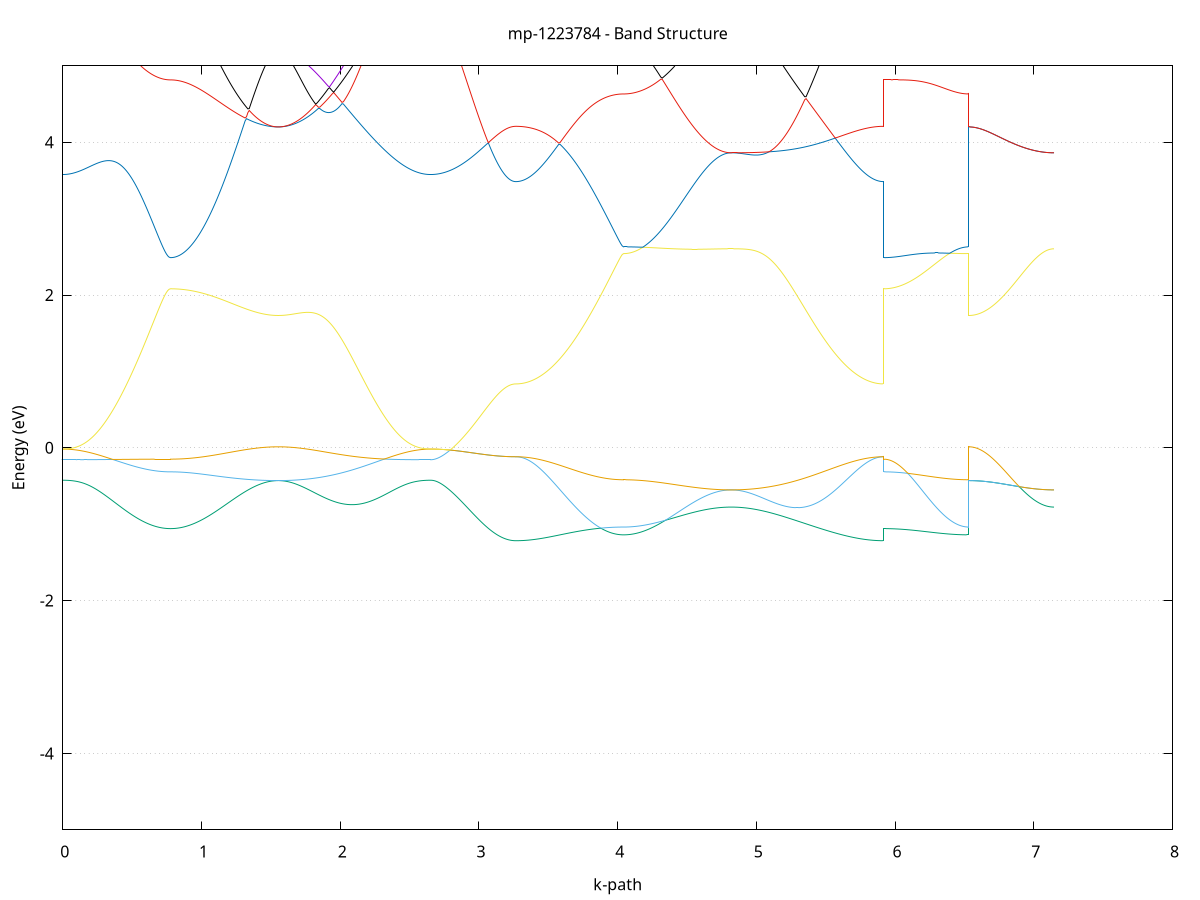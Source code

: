 set title 'mp-1223784 - Band Structure'
set xlabel 'k-path'
set ylabel 'Energy (eV)'
set grid y
set yrange [-5:5]
set terminal png size 800,600
set output 'mp-1223784_bands_gnuplot.png'
plot '-' using 1:2 with lines notitle, '-' using 1:2 with lines notitle, '-' using 1:2 with lines notitle, '-' using 1:2 with lines notitle, '-' using 1:2 with lines notitle, '-' using 1:2 with lines notitle, '-' using 1:2 with lines notitle, '-' using 1:2 with lines notitle, '-' using 1:2 with lines notitle, '-' using 1:2 with lines notitle, '-' using 1:2 with lines notitle, '-' using 1:2 with lines notitle, '-' using 1:2 with lines notitle, '-' using 1:2 with lines notitle, '-' using 1:2 with lines notitle, '-' using 1:2 with lines notitle, '-' using 1:2 with lines notitle, '-' using 1:2 with lines notitle, '-' using 1:2 with lines notitle, '-' using 1:2 with lines notitle, '-' using 1:2 with lines notitle, '-' using 1:2 with lines notitle, '-' using 1:2 with lines notitle, '-' using 1:2 with lines notitle, '-' using 1:2 with lines notitle, '-' using 1:2 with lines notitle, '-' using 1:2 with lines notitle, '-' using 1:2 with lines notitle, '-' using 1:2 with lines notitle, '-' using 1:2 with lines notitle, '-' using 1:2 with lines notitle, '-' using 1:2 with lines notitle, '-' using 1:2 with lines notitle, '-' using 1:2 with lines notitle, '-' using 1:2 with lines notitle, '-' using 1:2 with lines notitle, '-' using 1:2 with lines notitle, '-' using 1:2 with lines notitle, '-' using 1:2 with lines notitle, '-' using 1:2 with lines notitle, '-' using 1:2 with lines notitle, '-' using 1:2 with lines notitle, '-' using 1:2 with lines notitle, '-' using 1:2 with lines notitle, '-' using 1:2 with lines notitle, '-' using 1:2 with lines notitle, '-' using 1:2 with lines notitle, '-' using 1:2 with lines notitle, '-' using 1:2 with lines notitle, '-' using 1:2 with lines notitle, '-' using 1:2 with lines notitle, '-' using 1:2 with lines notitle, '-' using 1:2 with lines notitle, '-' using 1:2 with lines notitle, '-' using 1:2 with lines notitle, '-' using 1:2 with lines notitle, '-' using 1:2 with lines notitle, '-' using 1:2 with lines notitle, '-' using 1:2 with lines notitle, '-' using 1:2 with lines notitle, '-' using 1:2 with lines notitle, '-' using 1:2 with lines notitle, '-' using 1:2 with lines notitle, '-' using 1:2 with lines notitle
0.000000 -30.553372
0.009957 -30.553372
0.019915 -30.553372
0.029872 -30.553372
0.039829 -30.553272
0.049786 -30.553272
0.059744 -30.553172
0.069701 -30.553172
0.079658 -30.553072
0.089616 -30.552972
0.099573 -30.552872
0.109530 -30.552772
0.119488 -30.552672
0.129445 -30.552572
0.139402 -30.552472
0.149359 -30.552272
0.159317 -30.552172
0.169274 -30.551972
0.179231 -30.551872
0.189189 -30.551672
0.199146 -30.551472
0.209103 -30.551372
0.219060 -30.551172
0.229018 -30.550972
0.238975 -30.550772
0.248932 -30.550572
0.258890 -30.550372
0.268847 -30.550172
0.278804 -30.549872
0.288761 -30.549672
0.298719 -30.549472
0.308676 -30.549272
0.318633 -30.548972
0.328591 -30.548772
0.338548 -30.548472
0.348505 -30.548272
0.358463 -30.548072
0.368420 -30.547772
0.378377 -30.547572
0.388334 -30.547272
0.398292 -30.547072
0.408249 -30.546772
0.418206 -30.546572
0.428164 -30.546372
0.438121 -30.546072
0.448078 -30.545872
0.458035 -30.545572
0.467993 -30.545372
0.477950 -30.545172
0.487907 -30.544872
0.497865 -30.544672
0.507822 -30.544472
0.517779 -30.544272
0.527736 -30.544072
0.537694 -30.543872
0.547651 -30.543672
0.557608 -30.543472
0.567566 -30.543272
0.577523 -30.543072
0.587480 -30.542872
0.597438 -30.542772
0.607395 -30.542572
0.617352 -30.542472
0.627309 -30.542272
0.637267 -30.542172
0.647224 -30.542072
0.657181 -30.541872
0.667139 -30.541772
0.677096 -30.541672
0.687053 -30.541572
0.697010 -30.541572
0.706968 -30.541472
0.716925 -30.541372
0.726882 -30.541372
0.736840 -30.541272
0.746797 -30.541272
0.756754 -30.541272
0.766711 -30.541172
0.776669 -30.541172
0.776669 -30.541172
0.786626 -30.541172
0.796583 -30.541172
0.806541 -30.541172
0.816498 -30.541172
0.826455 -30.541072
0.836413 -30.541072
0.846370 -30.540972
0.856327 -30.540972
0.866284 -30.540872
0.876242 -30.540772
0.886199 -30.540672
0.896156 -30.540572
0.906114 -30.540472
0.916071 -30.540372
0.926028 -30.540272
0.935985 -30.540172
0.945943 -30.540072
0.955900 -30.539872
0.965857 -30.539772
0.975815 -30.539572
0.985772 -30.539472
0.995729 -30.539272
1.005687 -30.539172
1.015644 -30.538972
1.025601 -30.538772
1.035558 -30.538572
1.045516 -30.538472
1.055473 -30.538272
1.065430 -30.538072
1.075388 -30.537872
1.085345 -30.537672
1.095302 -30.537472
1.105259 -30.537272
1.115217 -30.537072
1.125174 -30.536872
1.135131 -30.536672
1.145089 -30.536472
1.155046 -30.536272
1.165003 -30.535972
1.174960 -30.535772
1.184918 -30.535572
1.194875 -30.535372
1.204832 -30.535172
1.214790 -30.534972
1.224747 -30.534772
1.234704 -30.534572
1.244662 -30.534372
1.254619 -30.534172
1.264576 -30.533972
1.274533 -30.533772
1.284491 -30.533572
1.294448 -30.533372
1.304405 -30.533272
1.314363 -30.533072
1.324320 -30.532872
1.334277 -30.532772
1.344234 -30.532572
1.354192 -30.532372
1.364149 -30.532272
1.374106 -30.532072
1.384064 -30.531972
1.394021 -30.531872
1.403978 -30.531772
1.413935 -30.531572
1.423893 -30.531472
1.433850 -30.531372
1.443807 -30.531272
1.453765 -30.531272
1.463722 -30.531172
1.473679 -30.531072
1.483637 -30.530972
1.493594 -30.530972
1.503551 -30.530872
1.513508 -30.530872
1.523466 -30.530872
1.533423 -30.530872
1.543380 -30.530772
1.553338 -30.530772
1.553338 -30.530772
1.563323 -30.530772
1.573308 -30.530872
1.583293 -30.530872
1.593279 -30.530872
1.603264 -30.530872
1.613249 -30.530972
1.623234 -30.530972
1.633219 -30.531072
1.643205 -30.531172
1.653190 -30.531272
1.663175 -30.531272
1.673160 -30.531372
1.683146 -30.531472
1.693131 -30.531672
1.703116 -30.531772
1.713101 -30.531872
1.723087 -30.531972
1.733072 -30.532172
1.743057 -30.532272
1.753042 -30.532472
1.763027 -30.532672
1.773013 -30.532772
1.782998 -30.532972
1.792983 -30.533172
1.802968 -30.533372
1.812954 -30.533572
1.822939 -30.533772
1.832924 -30.533972
1.842909 -30.534272
1.852895 -30.534472
1.862880 -30.534672
1.872865 -30.534972
1.882850 -30.535172
1.892835 -30.535472
1.902821 -30.535672
1.912806 -30.535972
1.922791 -30.536172
1.932776 -30.536472
1.942762 -30.536772
1.952747 -30.537072
1.962732 -30.537372
1.972717 -30.537672
1.982703 -30.537872
1.992688 -30.538172
2.002673 -30.538472
2.012658 -30.538872
2.022643 -30.539172
2.032629 -30.539472
2.042614 -30.539772
2.052599 -30.540072
2.062584 -30.540372
2.072570 -30.540672
2.082555 -30.540972
2.092540 -30.541372
2.102525 -30.541672
2.112511 -30.541972
2.122496 -30.542272
2.132481 -30.542672
2.142466 -30.542972
2.152452 -30.543272
2.162437 -30.543572
2.172422 -30.543972
2.182407 -30.544272
2.192392 -30.544572
2.202378 -30.544872
2.212363 -30.545172
2.222348 -30.545472
2.232333 -30.545772
2.242319 -30.546172
2.252304 -30.546472
2.262289 -30.546772
2.272274 -30.547072
2.282260 -30.547272
2.292245 -30.547572
2.302230 -30.547872
2.312215 -30.548172
2.322200 -30.548472
2.332186 -30.548672
2.342171 -30.548972
2.352156 -30.549272
2.362141 -30.549472
2.372127 -30.549772
2.382112 -30.549972
2.392097 -30.550172
2.402082 -30.550472
2.412068 -30.550672
2.422053 -30.550872
2.432038 -30.551072
2.442023 -30.551272
2.452008 -30.551472
2.461994 -30.551672
2.471979 -30.551772
2.481964 -30.551972
2.491949 -30.552172
2.501935 -30.552272
2.511920 -30.552472
2.521905 -30.552572
2.531890 -30.552672
2.541876 -30.552772
2.551861 -30.552872
2.561846 -30.552972
2.571831 -30.553072
2.581817 -30.553172
2.591802 -30.553172
2.601787 -30.553272
2.611772 -30.553272
2.621757 -30.553372
2.631743 -30.553372
2.641728 -30.553372
2.651713 -30.553372
2.651713 -30.553372
2.661619 -30.553372
2.671525 -30.553372
2.681431 -30.553372
2.691336 -30.553372
2.701242 -30.553372
2.711148 -30.553272
2.721054 -30.553272
2.730960 -30.553272
2.740865 -30.553172
2.750771 -30.553172
2.760677 -30.553172
2.770583 -30.553072
2.780489 -30.553072
2.790394 -30.552972
2.800300 -30.552972
2.810206 -30.552872
2.820112 -30.552772
2.830018 -30.552772
2.839923 -30.552672
2.849829 -30.552672
2.859735 -30.552572
2.869641 -30.552472
2.879547 -30.552372
2.889452 -30.552372
2.899358 -30.552272
2.909264 -30.552172
2.919170 -30.552072
2.929076 -30.551972
2.938981 -30.551972
2.948887 -30.551872
2.958793 -30.551772
2.968699 -30.551672
2.978605 -30.551572
2.988510 -30.551572
2.998416 -30.551472
3.008322 -30.551372
3.018228 -30.551272
3.028134 -30.551172
3.038039 -30.551172
3.047945 -30.551072
3.057851 -30.550972
3.067757 -30.550972
3.077663 -30.550872
3.087568 -30.550772
3.097474 -30.550772
3.107380 -30.550672
3.117286 -30.550572
3.127192 -30.550572
3.137097 -30.550472
3.147003 -30.550472
3.156909 -30.550372
3.166815 -30.550372
3.176721 -30.550372
3.186626 -30.550272
3.196532 -30.550272
3.206438 -30.550272
3.216344 -30.550172
3.226250 -30.550172
3.236155 -30.550172
3.246061 -30.550172
3.255967 -30.550172
3.265873 -30.550172
3.265873 -30.550172
3.275830 -30.550172
3.285787 -30.550172
3.295745 -30.550172
3.305702 -30.550072
3.315659 -30.550072
3.325617 -30.549972
3.335574 -30.549972
3.345531 -30.549872
3.355488 -30.549772
3.365446 -30.549772
3.375403 -30.549672
3.385360 -30.549572
3.395318 -30.549472
3.405275 -30.549372
3.415232 -30.549172
3.425189 -30.549072
3.435147 -30.548972
3.445104 -30.548872
3.455061 -30.548672
3.465019 -30.548572
3.474976 -30.548372
3.484933 -30.548172
3.494891 -30.548072
3.504848 -30.547872
3.514805 -30.547672
3.524762 -30.547472
3.534720 -30.547272
3.544677 -30.547072
3.554634 -30.546972
3.564592 -30.546772
3.574549 -30.546472
3.584506 -30.546272
3.594463 -30.546072
3.604421 -30.545872
3.614378 -30.545672
3.624335 -30.545472
3.634293 -30.545272
3.644250 -30.545072
3.654207 -30.544872
3.664165 -30.544572
3.674122 -30.544372
3.684079 -30.544172
3.694036 -30.543972
3.703994 -30.543772
3.713951 -30.543572
3.723908 -30.543372
3.733866 -30.543172
3.743823 -30.542972
3.753780 -30.542772
3.763737 -30.542572
3.773695 -30.542372
3.783652 -30.542172
3.793609 -30.541972
3.803567 -30.541772
3.813524 -30.541572
3.823481 -30.541472
3.833438 -30.541272
3.843396 -30.541172
3.853353 -30.540972
3.863310 -30.540872
3.873268 -30.540672
3.883225 -30.540572
3.893182 -30.540472
3.903140 -30.540272
3.913097 -30.540172
3.923054 -30.540072
3.933011 -30.539972
3.942969 -30.539872
3.952926 -30.539872
3.962883 -30.539772
3.972841 -30.539672
3.982798 -30.539672
3.992755 -30.539572
4.002712 -30.539572
4.012670 -30.539472
4.022627 -30.539472
4.032584 -30.539472
4.042542 -30.539472
4.042542 -30.539472
4.052499 -30.539472
4.062456 -30.539472
4.072413 -30.539472
4.082371 -30.539372
4.092328 -30.539372
4.102285 -30.539372
4.112243 -30.539272
4.122200 -30.539172
4.132157 -30.539172
4.142115 -30.539072
4.152072 -30.538972
4.162029 -30.538872
4.171986 -30.538772
4.181944 -30.538672
4.191901 -30.538572
4.201858 -30.538472
4.211816 -30.538272
4.221773 -30.538172
4.231730 -30.538072
4.241687 -30.537872
4.251645 -30.537772
4.261602 -30.537572
4.271559 -30.537472
4.281517 -30.537272
4.291474 -30.537072
4.301431 -30.536872
4.311389 -30.536672
4.321346 -30.536572
4.331303 -30.536372
4.341260 -30.536172
4.351218 -30.535972
4.361175 -30.535772
4.371132 -30.535572
4.381090 -30.535372
4.391047 -30.535172
4.401004 -30.534972
4.410961 -30.534772
4.420919 -30.534572
4.430876 -30.534272
4.440833 -30.534072
4.450791 -30.533872
4.460748 -30.533672
4.470705 -30.533472
4.480662 -30.533272
4.490620 -30.533072
4.500577 -30.532872
4.510534 -30.532672
4.520492 -30.532472
4.530449 -30.532272
4.540406 -30.532072
4.550364 -30.531872
4.560321 -30.531772
4.570278 -30.531572
4.580235 -30.531372
4.590193 -30.531172
4.600150 -30.531072
4.610107 -30.530872
4.620065 -30.530772
4.630022 -30.530572
4.639979 -30.530472
4.649936 -30.530272
4.659894 -30.530172
4.669851 -30.530072
4.679808 -30.529972
4.689766 -30.529872
4.699723 -30.529772
4.709680 -30.529672
4.719637 -30.529572
4.729595 -30.529472
4.739552 -30.529372
4.749509 -30.529372
4.759467 -30.529272
4.769424 -30.529272
4.779381 -30.529172
4.789339 -30.529172
4.799296 -30.529172
4.809253 -30.529172
4.819210 -30.529172
4.819210 -30.529172
4.829196 -30.529172
4.839181 -30.529172
4.849166 -30.529172
4.859151 -30.529172
4.869137 -30.529272
4.879122 -30.529272
4.889107 -30.529372
4.899092 -30.529372
4.909078 -30.529472
4.919063 -30.529572
4.929048 -30.529672
4.939033 -30.529772
4.949018 -30.529872
4.959004 -30.529972
4.968989 -30.530072
4.978974 -30.530172
4.988959 -30.530372
4.998945 -30.530472
5.008930 -30.530672
5.018915 -30.530772
5.028900 -30.530972
5.038886 -30.531172
5.048871 -30.531272
5.058856 -30.531472
5.068841 -30.531672
5.078826 -30.531872
5.088812 -30.532072
5.098797 -30.532272
5.108782 -30.532472
5.118767 -30.532772
5.128753 -30.532972
5.138738 -30.533172
5.148723 -30.533472
5.158708 -30.533672
5.168694 -30.533872
5.178679 -30.534172
5.188664 -30.534472
5.198649 -30.534672
5.208634 -30.534972
5.218620 -30.535272
5.228605 -30.535472
5.238590 -30.535772
5.248575 -30.536072
5.258561 -30.536372
5.268546 -30.536672
5.278531 -30.536872
5.288516 -30.537172
5.298502 -30.537472
5.308487 -30.537772
5.318472 -30.538072
5.328457 -30.538372
5.338442 -30.538672
5.348428 -30.538972
5.358413 -30.539272
5.368398 -30.539572
5.378383 -30.539872
5.388369 -30.540172
5.398354 -30.540472
5.408339 -30.540772
5.418324 -30.541072
5.428310 -30.541372
5.438295 -30.541672
5.448280 -30.541972
5.458265 -30.542272
5.468251 -30.542572
5.478236 -30.542872
5.488221 -30.543072
5.498206 -30.543372
5.508191 -30.543672
5.518177 -30.543972
5.528162 -30.544272
5.538147 -30.544472
5.548132 -30.544772
5.558118 -30.545072
5.568103 -30.545272
5.578088 -30.545572
5.588073 -30.545772
5.598059 -30.546072
5.608044 -30.546272
5.618029 -30.546472
5.628014 -30.546672
5.637999 -30.546972
5.647985 -30.547172
5.657970 -30.547372
5.667955 -30.547572
5.677940 -30.547772
5.687926 -30.547972
5.697911 -30.548172
5.707896 -30.548272
5.717881 -30.548472
5.727867 -30.548672
5.737852 -30.548772
5.747837 -30.548972
5.757822 -30.549072
5.767807 -30.549172
5.777793 -30.549372
5.787778 -30.549472
5.797763 -30.549572
5.807748 -30.549672
5.817734 -30.549772
5.827719 -30.549772
5.837704 -30.549872
5.847689 -30.549972
5.857675 -30.549972
5.867660 -30.550072
5.877645 -30.550072
5.887630 -30.550172
5.897615 -30.550172
5.907601 -30.550172
5.917586 -30.550172
5.917586 -30.541172
5.927492 -30.541172
5.937398 -30.541172
5.947303 -30.541172
5.957209 -30.541172
5.967115 -30.541172
5.977021 -30.541172
5.986927 -30.541172
5.996832 -30.541172
6.006738 -30.541072
6.016644 -30.541072
6.026550 -30.541072
6.036456 -30.541072
6.046361 -30.541072
6.056267 -30.540972
6.066173 -30.540972
6.076079 -30.540972
6.085985 -30.540872
6.095890 -30.540872
6.105796 -30.540872
6.115702 -30.540772
6.125608 -30.540772
6.135514 -30.540772
6.145419 -30.540672
6.155325 -30.540672
6.165231 -30.540572
6.175137 -30.540572
6.185043 -30.540472
6.194948 -30.540472
6.204854 -30.540472
6.214760 -30.540372
6.224666 -30.540372
6.234572 -30.540272
6.244477 -30.540272
6.254383 -30.540172
6.264289 -30.540172
6.274195 -30.540172
6.284101 -30.540072
6.294006 -30.540072
6.303912 -30.539972
6.313818 -30.539972
6.323724 -30.539972
6.333630 -30.539872
6.343535 -30.539872
6.353441 -30.539772
6.363347 -30.539772
6.373253 -30.539772
6.383159 -30.539672
6.393064 -30.539672
6.402970 -30.539672
6.412876 -30.539672
6.422782 -30.539572
6.432688 -30.539572
6.442593 -30.539572
6.452499 -30.539572
6.462405 -30.539572
6.472311 -30.539472
6.482217 -30.539472
6.492122 -30.539472
6.502028 -30.539472
6.511934 -30.539472
6.521840 -30.539472
6.531746 -30.539472
6.531746 -30.530772
6.541651 -30.530772
6.551557 -30.530772
6.561463 -30.530772
6.571369 -30.530772
6.581275 -30.530772
6.591180 -30.530772
6.601086 -30.530772
6.610992 -30.530772
6.620898 -30.530772
6.630804 -30.530672
6.640709 -30.530672
6.650615 -30.530672
6.660521 -30.530672
6.670427 -30.530572
6.680333 -30.530572
6.690238 -30.530572
6.700144 -30.530472
6.710050 -30.530472
6.719956 -30.530472
6.729862 -30.530372
6.739767 -30.530372
6.749673 -30.530372
6.759579 -30.530272
6.769485 -30.530272
6.779391 -30.530272
6.789296 -30.530172
6.799202 -30.530172
6.809108 -30.530072
6.819014 -30.530072
6.828920 -30.529972
6.838825 -30.529972
6.848731 -30.529972
6.858637 -30.529872
6.868543 -30.529872
6.878449 -30.529772
6.888355 -30.529772
6.898260 -30.529772
6.908166 -30.529672
6.918072 -30.529672
6.927978 -30.529572
6.937884 -30.529572
6.947789 -30.529572
6.957695 -30.529472
6.967601 -30.529472
6.977507 -30.529472
6.987413 -30.529372
6.997318 -30.529372
7.007224 -30.529372
7.017130 -30.529272
7.027036 -30.529272
7.036942 -30.529272
7.046847 -30.529272
7.056753 -30.529272
7.066659 -30.529172
7.076565 -30.529172
7.086471 -30.529172
7.096376 -30.529172
7.106282 -30.529172
7.116188 -30.529172
7.126094 -30.529172
7.136000 -30.529172
7.145905 -30.529172
e
0.000000 -29.646772
0.009957 -29.646772
0.019915 -29.646772
0.029872 -29.646772
0.039829 -29.646672
0.049786 -29.646672
0.059744 -29.646672
0.069701 -29.646572
0.079658 -29.646572
0.089616 -29.646472
0.099573 -29.646372
0.109530 -29.646272
0.119488 -29.646272
0.129445 -29.646172
0.139402 -29.646072
0.149359 -29.645972
0.159317 -29.645872
0.169274 -29.645772
0.179231 -29.645572
0.189189 -29.645472
0.199146 -29.645372
0.209103 -29.645272
0.219060 -29.645072
0.229018 -29.644972
0.238975 -29.644772
0.248932 -29.644672
0.258890 -29.644472
0.268847 -29.644372
0.278804 -29.644172
0.288761 -29.643972
0.298719 -29.643772
0.308676 -29.643672
0.318633 -29.643472
0.328591 -29.643272
0.338548 -29.643072
0.348505 -29.642972
0.358463 -29.642772
0.368420 -29.642572
0.378377 -29.642372
0.388334 -29.642172
0.398292 -29.642072
0.408249 -29.641872
0.418206 -29.641672
0.428164 -29.641472
0.438121 -29.641272
0.448078 -29.641072
0.458035 -29.640972
0.467993 -29.640772
0.477950 -29.640572
0.487907 -29.640472
0.497865 -29.640272
0.507822 -29.640072
0.517779 -29.639972
0.527736 -29.639772
0.537694 -29.639572
0.547651 -29.639472
0.557608 -29.639372
0.567566 -29.639172
0.577523 -29.639072
0.587480 -29.638972
0.597438 -29.638772
0.607395 -29.638672
0.617352 -29.638572
0.627309 -29.638472
0.637267 -29.638372
0.647224 -29.638272
0.657181 -29.638172
0.667139 -29.638072
0.677096 -29.637972
0.687053 -29.637972
0.697010 -29.637872
0.706968 -29.637872
0.716925 -29.637772
0.726882 -29.637772
0.736840 -29.637672
0.746797 -29.637672
0.756754 -29.637672
0.766711 -29.637672
0.776669 -29.637672
0.776669 -29.637672
0.786626 -29.637672
0.796583 -29.637672
0.806541 -29.637572
0.816498 -29.637572
0.826455 -29.637572
0.836413 -29.637472
0.846370 -29.637472
0.856327 -29.637372
0.866284 -29.637372
0.876242 -29.637272
0.886199 -29.637172
0.896156 -29.637072
0.906114 -29.636972
0.916071 -29.636872
0.926028 -29.636772
0.935985 -29.636672
0.945943 -29.636572
0.955900 -29.636472
0.965857 -29.636272
0.975815 -29.636172
0.985772 -29.635972
0.995729 -29.635872
1.005687 -29.635672
1.015644 -29.635572
1.025601 -29.635372
1.035558 -29.635172
1.045516 -29.635072
1.055473 -29.634872
1.065430 -29.634672
1.075388 -29.634472
1.085345 -29.634272
1.095302 -29.634072
1.105259 -29.633972
1.115217 -29.633772
1.125174 -29.633572
1.135131 -29.633372
1.145089 -29.633172
1.155046 -29.632972
1.165003 -29.632772
1.174960 -29.632572
1.184918 -29.632372
1.194875 -29.632172
1.204832 -29.631972
1.214790 -29.631772
1.224747 -29.631572
1.234704 -29.631372
1.244662 -29.631172
1.254619 -29.630972
1.264576 -29.630872
1.274533 -29.630672
1.284491 -29.630472
1.294448 -29.630272
1.304405 -29.630172
1.314363 -29.629972
1.324320 -29.629772
1.334277 -29.629672
1.344234 -29.629472
1.354192 -29.629372
1.364149 -29.629172
1.374106 -29.629072
1.384064 -29.628972
1.394021 -29.628872
1.403978 -29.628672
1.413935 -29.628572
1.423893 -29.628472
1.433850 -29.628372
1.443807 -29.628272
1.453765 -29.628272
1.463722 -29.628172
1.473679 -29.628072
1.483637 -29.628072
1.493594 -29.627972
1.503551 -29.627972
1.513508 -29.627872
1.523466 -29.627872
1.533423 -29.627872
1.543380 -29.627872
1.553338 -29.627872
1.553338 -29.627872
1.563323 -29.627872
1.573308 -29.627872
1.583293 -29.627872
1.593279 -29.627872
1.603264 -29.627972
1.613249 -29.627972
1.623234 -29.628072
1.633219 -29.628072
1.643205 -29.628172
1.653190 -29.628272
1.663175 -29.628372
1.673160 -29.628372
1.683146 -29.628472
1.693131 -29.628572
1.703116 -29.628772
1.713101 -29.628872
1.723087 -29.628972
1.733072 -29.629072
1.743057 -29.629272
1.753042 -29.629372
1.763027 -29.629572
1.773013 -29.629672
1.782998 -29.629872
1.792983 -29.630072
1.802968 -29.630272
1.812954 -29.630372
1.822939 -29.630572
1.832924 -29.630772
1.842909 -29.630972
1.852895 -29.631172
1.862880 -29.631472
1.872865 -29.631672
1.882850 -29.631872
1.892835 -29.632072
1.902821 -29.632272
1.912806 -29.632572
1.922791 -29.632772
1.932776 -29.633072
1.942762 -29.633272
1.952747 -29.633572
1.962732 -29.633772
1.972717 -29.634072
1.982703 -29.634272
1.992688 -29.634572
2.002673 -29.634772
2.012658 -29.635072
2.022643 -29.635372
2.032629 -29.635572
2.042614 -29.635872
2.052599 -29.636172
2.062584 -29.636372
2.072570 -29.636672
2.082555 -29.636972
2.092540 -29.637172
2.102525 -29.637472
2.112511 -29.637772
2.122496 -29.638072
2.132481 -29.638272
2.142466 -29.638572
2.152452 -29.638872
2.162437 -29.639072
2.172422 -29.639372
2.182407 -29.639572
2.192392 -29.639872
2.202378 -29.640172
2.212363 -29.640372
2.222348 -29.640672
2.232333 -29.640872
2.242319 -29.641172
2.252304 -29.641372
2.262289 -29.641572
2.272274 -29.641872
2.282260 -29.642072
2.292245 -29.642272
2.302230 -29.642572
2.312215 -29.642772
2.322200 -29.642972
2.332186 -29.643172
2.342171 -29.643372
2.352156 -29.643572
2.362141 -29.643772
2.372127 -29.643972
2.382112 -29.644172
2.392097 -29.644372
2.402082 -29.644572
2.412068 -29.644672
2.422053 -29.644872
2.432038 -29.644972
2.442023 -29.645172
2.452008 -29.645272
2.461994 -29.645472
2.471979 -29.645572
2.481964 -29.645672
2.491949 -29.645772
2.501935 -29.645972
2.511920 -29.646072
2.521905 -29.646172
2.531890 -29.646272
2.541876 -29.646272
2.551861 -29.646372
2.561846 -29.646472
2.571831 -29.646472
2.581817 -29.646572
2.591802 -29.646672
2.601787 -29.646672
2.611772 -29.646672
2.621757 -29.646772
2.631743 -29.646772
2.641728 -29.646772
2.651713 -29.646772
2.651713 -29.646772
2.661619 -29.646772
2.671525 -29.646772
2.681431 -29.646772
2.691336 -29.646772
2.701242 -29.646772
2.711148 -29.646772
2.721054 -29.646772
2.730960 -29.646772
2.740865 -29.646872
2.750771 -29.646872
2.760677 -29.646872
2.770583 -29.646872
2.780489 -29.646872
2.790394 -29.646972
2.800300 -29.646972
2.810206 -29.646972
2.820112 -29.646972
2.830018 -29.647072
2.839923 -29.647072
2.849829 -29.647072
2.859735 -29.647072
2.869641 -29.647172
2.879547 -29.647172
2.889452 -29.647172
2.899358 -29.647272
2.909264 -29.647272
2.919170 -29.647272
2.929076 -29.647372
2.938981 -29.647372
2.948887 -29.647472
2.958793 -29.647472
2.968699 -29.647472
2.978605 -29.647572
2.988510 -29.647572
2.998416 -29.647572
3.008322 -29.647672
3.018228 -29.647672
3.028134 -29.647672
3.038039 -29.647772
3.047945 -29.647772
3.057851 -29.647772
3.067757 -29.647872
3.077663 -29.647872
3.087568 -29.647872
3.097474 -29.647972
3.107380 -29.647972
3.117286 -29.647972
3.127192 -29.647972
3.137097 -29.647972
3.147003 -29.648072
3.156909 -29.648072
3.166815 -29.648072
3.176721 -29.648072
3.186626 -29.648072
3.196532 -29.648172
3.206438 -29.648172
3.216344 -29.648172
3.226250 -29.648172
3.236155 -29.648172
3.246061 -29.648172
3.255967 -29.648172
3.265873 -29.648172
3.265873 -29.648172
3.275830 -29.648172
3.285787 -29.648172
3.295745 -29.648172
3.305702 -29.648072
3.315659 -29.648072
3.325617 -29.647972
3.335574 -29.647972
3.345531 -29.647872
3.355488 -29.647772
3.365446 -29.647772
3.375403 -29.647672
3.385360 -29.647572
3.395318 -29.647472
3.405275 -29.647272
3.415232 -29.647172
3.425189 -29.647072
3.435147 -29.646972
3.445104 -29.646772
3.455061 -29.646672
3.465019 -29.646472
3.474976 -29.646272
3.484933 -29.646172
3.494891 -29.645972
3.504848 -29.645772
3.514805 -29.645572
3.524762 -29.645372
3.534720 -29.645172
3.544677 -29.644972
3.554634 -29.644772
3.564592 -29.644572
3.574549 -29.644372
3.584506 -29.644172
3.594463 -29.643972
3.604421 -29.643772
3.614378 -29.643572
3.624335 -29.643272
3.634293 -29.643072
3.644250 -29.642872
3.654207 -29.642672
3.664165 -29.642372
3.674122 -29.642172
3.684079 -29.641972
3.694036 -29.641772
3.703994 -29.641572
3.713951 -29.641272
3.723908 -29.641072
3.733866 -29.640872
3.743823 -29.640672
3.753780 -29.640472
3.763737 -29.640272
3.773695 -29.640072
3.783652 -29.639872
3.793609 -29.639672
3.803567 -29.639472
3.813524 -29.639272
3.823481 -29.639172
3.833438 -29.638972
3.843396 -29.638772
3.853353 -29.638672
3.863310 -29.638472
3.873268 -29.638372
3.883225 -29.638172
3.893182 -29.638072
3.903140 -29.637972
3.913097 -29.637872
3.923054 -29.637672
3.933011 -29.637572
3.942969 -29.637572
3.952926 -29.637472
3.962883 -29.637372
3.972841 -29.637272
3.982798 -29.637272
3.992755 -29.637172
4.002712 -29.637172
4.012670 -29.637172
4.022627 -29.637072
4.032584 -29.637072
4.042542 -29.637072
4.042542 -29.637072
4.052499 -29.637072
4.062456 -29.637072
4.072413 -29.637072
4.082371 -29.636972
4.092328 -29.636972
4.102285 -29.636972
4.112243 -29.636872
4.122200 -29.636872
4.132157 -29.636772
4.142115 -29.636672
4.152072 -29.636572
4.162029 -29.636572
4.171986 -29.636472
4.181944 -29.636372
4.191901 -29.636272
4.201858 -29.636072
4.211816 -29.635972
4.221773 -29.635872
4.231730 -29.635772
4.241687 -29.635572
4.251645 -29.635472
4.261602 -29.635272
4.271559 -29.635172
4.281517 -29.634972
4.291474 -29.634772
4.301431 -29.634672
4.311389 -29.634472
4.321346 -29.634272
4.331303 -29.634172
4.341260 -29.633972
4.351218 -29.633772
4.361175 -29.633572
4.371132 -29.633372
4.381090 -29.633172
4.391047 -29.632972
4.401004 -29.632772
4.410961 -29.632572
4.420919 -29.632372
4.430876 -29.632172
4.440833 -29.632072
4.450791 -29.631872
4.460748 -29.631672
4.470705 -29.631472
4.480662 -29.631272
4.490620 -29.631072
4.500577 -29.630872
4.510534 -29.630672
4.520492 -29.630472
4.530449 -29.630272
4.540406 -29.630172
4.550364 -29.629972
4.560321 -29.629772
4.570278 -29.629572
4.580235 -29.629472
4.590193 -29.629272
4.600150 -29.629172
4.610107 -29.628972
4.620065 -29.628872
4.630022 -29.628672
4.639979 -29.628572
4.649936 -29.628472
4.659894 -29.628372
4.669851 -29.628172
4.679808 -29.628072
4.689766 -29.627972
4.699723 -29.627872
4.709680 -29.627772
4.719637 -29.627772
4.729595 -29.627672
4.739552 -29.627572
4.749509 -29.627572
4.759467 -29.627472
4.769424 -29.627472
4.779381 -29.627372
4.789339 -29.627372
4.799296 -29.627372
4.809253 -29.627372
4.819210 -29.627372
4.819210 -29.627372
4.829196 -29.627372
4.839181 -29.627372
4.849166 -29.627372
4.859151 -29.627372
4.869137 -29.627472
4.879122 -29.627472
4.889107 -29.627572
4.899092 -29.627572
4.909078 -29.627672
4.919063 -29.627772
4.929048 -29.627872
4.939033 -29.627872
4.949018 -29.627972
4.959004 -29.628072
4.968989 -29.628272
4.978974 -29.628372
4.988959 -29.628472
4.998945 -29.628572
5.008930 -29.628772
5.018915 -29.628872
5.028900 -29.629072
5.038886 -29.629172
5.048871 -29.629372
5.058856 -29.629572
5.068841 -29.629772
5.078826 -29.629972
5.088812 -29.630172
5.098797 -29.630372
5.108782 -29.630572
5.118767 -29.630772
5.128753 -29.630972
5.138738 -29.631172
5.148723 -29.631472
5.158708 -29.631672
5.168694 -29.631872
5.178679 -29.632172
5.188664 -29.632372
5.198649 -29.632672
5.208634 -29.632872
5.218620 -29.633172
5.228605 -29.633472
5.238590 -29.633672
5.248575 -29.633972
5.258561 -29.634272
5.268546 -29.634572
5.278531 -29.634772
5.288516 -29.635072
5.298502 -29.635372
5.308487 -29.635672
5.318472 -29.635972
5.328457 -29.636272
5.338442 -29.636572
5.348428 -29.636872
5.358413 -29.637172
5.368398 -29.637472
5.378383 -29.637772
5.388369 -29.638072
5.398354 -29.638372
5.408339 -29.638672
5.418324 -29.638872
5.428310 -29.639172
5.438295 -29.639472
5.448280 -29.639772
5.458265 -29.640072
5.468251 -29.640372
5.478236 -29.640672
5.488221 -29.640972
5.498206 -29.641272
5.508191 -29.641572
5.518177 -29.641772
5.528162 -29.642072
5.538147 -29.642372
5.548132 -29.642672
5.558118 -29.642872
5.568103 -29.643172
5.578088 -29.643372
5.588073 -29.643672
5.598059 -29.643872
5.608044 -29.644172
5.618029 -29.644372
5.628014 -29.644672
5.637999 -29.644872
5.647985 -29.645072
5.657970 -29.645272
5.667955 -29.645472
5.677940 -29.645672
5.687926 -29.645872
5.697911 -29.646072
5.707896 -29.646272
5.717881 -29.646472
5.727867 -29.646572
5.737852 -29.646772
5.747837 -29.646872
5.757822 -29.647072
5.767807 -29.647172
5.777793 -29.647272
5.787778 -29.647372
5.797763 -29.647572
5.807748 -29.647672
5.817734 -29.647772
5.827719 -29.647772
5.837704 -29.647872
5.847689 -29.647972
5.857675 -29.647972
5.867660 -29.648072
5.877645 -29.648072
5.887630 -29.648172
5.897615 -29.648172
5.907601 -29.648172
5.917586 -29.648172
5.917586 -29.637672
5.927492 -29.637672
5.937398 -29.637672
5.947303 -29.637672
5.957209 -29.637672
5.967115 -29.637672
5.977021 -29.637672
5.986927 -29.637672
5.996832 -29.637672
6.006738 -29.637672
6.016644 -29.637572
6.026550 -29.637572
6.036456 -29.637572
6.046361 -29.637572
6.056267 -29.637572
6.066173 -29.637572
6.076079 -29.637572
6.085985 -29.637572
6.095890 -29.637572
6.105796 -29.637572
6.115702 -29.637472
6.125608 -29.637472
6.135514 -29.637472
6.145419 -29.637472
6.155325 -29.637472
6.165231 -29.637472
6.175137 -29.637472
6.185043 -29.637472
6.194948 -29.637372
6.204854 -29.637372
6.214760 -29.637372
6.224666 -29.637372
6.234572 -29.637372
6.244477 -29.637372
6.254383 -29.637372
6.264289 -29.637272
6.274195 -29.637272
6.284101 -29.637272
6.294006 -29.637272
6.303912 -29.637272
6.313818 -29.637272
6.323724 -29.637272
6.333630 -29.637172
6.343535 -29.637172
6.353441 -29.637172
6.363347 -29.637172
6.373253 -29.637172
6.383159 -29.637172
6.393064 -29.637172
6.402970 -29.637172
6.412876 -29.637172
6.422782 -29.637172
6.432688 -29.637072
6.442593 -29.637072
6.452499 -29.637072
6.462405 -29.637072
6.472311 -29.637072
6.482217 -29.637072
6.492122 -29.637072
6.502028 -29.637072
6.511934 -29.637072
6.521840 -29.637072
6.531746 -29.637072
6.531746 -29.627872
6.541651 -29.627872
6.551557 -29.627872
6.561463 -29.627872
6.571369 -29.627872
6.581275 -29.627872
6.591180 -29.627872
6.601086 -29.627872
6.610992 -29.627872
6.620898 -29.627772
6.630804 -29.627772
6.640709 -29.627772
6.650615 -29.627772
6.660521 -29.627772
6.670427 -29.627772
6.680333 -29.627772
6.690238 -29.627772
6.700144 -29.627772
6.710050 -29.627772
6.719956 -29.627772
6.729862 -29.627772
6.739767 -29.627672
6.749673 -29.627672
6.759579 -29.627672
6.769485 -29.627672
6.779391 -29.627672
6.789296 -29.627672
6.799202 -29.627672
6.809108 -29.627672
6.819014 -29.627572
6.828920 -29.627572
6.838825 -29.627572
6.848731 -29.627572
6.858637 -29.627572
6.868543 -29.627572
6.878449 -29.627572
6.888355 -29.627572
6.898260 -29.627472
6.908166 -29.627472
6.918072 -29.627472
6.927978 -29.627472
6.937884 -29.627472
6.947789 -29.627472
6.957695 -29.627472
6.967601 -29.627472
6.977507 -29.627472
6.987413 -29.627472
6.997318 -29.627372
7.007224 -29.627372
7.017130 -29.627372
7.027036 -29.627372
7.036942 -29.627372
7.046847 -29.627372
7.056753 -29.627372
7.066659 -29.627372
7.076565 -29.627372
7.086471 -29.627372
7.096376 -29.627372
7.106282 -29.627372
7.116188 -29.627372
7.126094 -29.627372
7.136000 -29.627372
7.145905 -29.627372
e
0.000000 -14.700072
0.009957 -14.700072
0.019915 -14.700372
0.029872 -14.700872
0.039829 -14.701472
0.049786 -14.702272
0.059744 -14.703272
0.069701 -14.704372
0.079658 -14.705672
0.089616 -14.707172
0.099573 -14.708772
0.109530 -14.710572
0.119488 -14.712472
0.129445 -14.714572
0.139402 -14.716772
0.149359 -14.719172
0.159317 -14.721672
0.169274 -14.724372
0.179231 -14.727172
0.189189 -14.730072
0.199146 -14.733072
0.209103 -14.736172
0.219060 -14.739372
0.229018 -14.742772
0.238975 -14.746172
0.248932 -14.749772
0.258890 -14.753372
0.268847 -14.756972
0.278804 -14.760672
0.288761 -14.764472
0.298719 -14.768372
0.308676 -14.772272
0.318633 -14.776172
0.328591 -14.780172
0.338548 -14.784172
0.348505 -14.788172
0.358463 -14.792172
0.368420 -14.796172
0.378377 -14.800272
0.388334 -14.804272
0.398292 -14.808272
0.408249 -14.812272
0.418206 -14.816272
0.428164 -14.820172
0.438121 -14.824072
0.448078 -14.827872
0.458035 -14.831672
0.467993 -14.835472
0.477950 -14.839172
0.487907 -14.842772
0.497865 -14.846372
0.507822 -14.849772
0.517779 -14.853172
0.527736 -14.856472
0.537694 -14.859772
0.547651 -14.862872
0.557608 -14.865872
0.567566 -14.868772
0.577523 -14.871672
0.587480 -14.874272
0.597438 -14.876872
0.607395 -14.879372
0.617352 -14.881672
0.627309 -14.883872
0.637267 -14.885972
0.647224 -14.887872
0.657181 -14.889672
0.667139 -14.891372
0.677096 -14.892872
0.687053 -14.894372
0.697010 -14.895572
0.706968 -14.896672
0.716925 -14.897672
0.726882 -14.898472
0.736840 -14.899172
0.746797 -14.899672
0.756754 -14.900072
0.766711 -14.900272
0.776669 -14.900372
0.776669 -14.900372
0.786626 -14.900272
0.796583 -14.900072
0.806541 -14.899672
0.816498 -14.899072
0.826455 -14.898372
0.836413 -14.897472
0.846370 -14.896472
0.856327 -14.895272
0.866284 -14.893972
0.876242 -14.892472
0.886199 -14.890772
0.896156 -14.888872
0.906114 -14.886972
0.916071 -14.884872
0.926028 -14.882572
0.935985 -14.880272
0.945943 -14.877672
0.955900 -14.875072
0.965857 -14.872272
0.975815 -14.869272
0.985772 -14.866272
0.995729 -14.863072
1.005687 -14.859772
1.015644 -14.856372
1.025601 -14.852772
1.035558 -14.849172
1.045516 -14.845372
1.055473 -14.841472
1.065430 -14.837572
1.075388 -14.833472
1.085345 -14.829372
1.095302 -14.825172
1.105259 -14.820772
1.115217 -14.816472
1.125174 -14.811972
1.135131 -14.807472
1.145089 -14.802872
1.155046 -14.798272
1.165003 -14.793672
1.174960 -14.788972
1.184918 -14.784172
1.194875 -14.779472
1.204832 -14.774672
1.214790 -14.769872
1.224747 -14.765172
1.234704 -14.760372
1.244662 -14.755672
1.254619 -14.750972
1.264576 -14.746272
1.274533 -14.741572
1.284491 -14.736972
1.294448 -14.732472
1.304405 -14.727872
1.314363 -14.723472
1.324320 -14.719172
1.334277 -14.714872
1.344234 -14.710772
1.354192 -14.706672
1.364149 -14.702772
1.374106 -14.698972
1.384064 -14.695272
1.394021 -14.691772
1.403978 -14.688472
1.413935 -14.685272
1.423893 -14.682172
1.433850 -14.679372
1.443807 -14.676772
1.453765 -14.674272
1.463722 -14.671972
1.473679 -14.669972
1.483637 -14.668172
1.493594 -14.666672
1.503551 -14.665272
1.513508 -14.664172
1.523466 -14.663272
1.533423 -14.662672
1.543380 -14.662272
1.553338 -14.662172
1.553338 -14.662172
1.563323 -14.662272
1.573308 -14.662672
1.583293 -14.663272
1.593279 -14.664172
1.603264 -14.665272
1.613249 -14.666572
1.623234 -14.668172
1.633219 -14.669972
1.643205 -14.671972
1.653190 -14.674172
1.663175 -14.676572
1.673160 -14.679172
1.683146 -14.681872
1.693131 -14.684772
1.703116 -14.687772
1.713101 -14.690872
1.723087 -14.694172
1.733072 -14.697572
1.743057 -14.700972
1.753042 -14.704572
1.763027 -14.708172
1.773013 -14.711772
1.782998 -14.715472
1.792983 -14.719172
1.802968 -14.722872
1.812954 -14.726672
1.822939 -14.730372
1.832924 -14.733972
1.842909 -14.737672
1.852895 -14.741272
1.862880 -14.744872
1.872865 -14.748372
1.882850 -14.751772
1.892835 -14.755172
1.902821 -14.758472
1.912806 -14.761572
1.922791 -14.764672
1.932776 -14.767672
1.942762 -14.770472
1.952747 -14.773172
1.962732 -14.775772
1.972717 -14.778172
1.982703 -14.780572
1.992688 -14.782672
2.002673 -14.784672
2.012658 -14.786572
2.022643 -14.788272
2.032629 -14.789772
2.042614 -14.791172
2.052599 -14.792372
2.062584 -14.793472
2.072570 -14.794372
2.082555 -14.795072
2.092540 -14.795672
2.102525 -14.796072
2.112511 -14.796272
2.122496 -14.796372
2.132481 -14.796272
2.142466 -14.795972
2.152452 -14.795472
2.162437 -14.794872
2.172422 -14.794172
2.182407 -14.793172
2.192392 -14.792172
2.202378 -14.790872
2.212363 -14.789572
2.222348 -14.788072
2.232333 -14.786472
2.242319 -14.784772
2.252304 -14.782872
2.262289 -14.780872
2.272274 -14.778772
2.282260 -14.776572
2.292245 -14.774272
2.302230 -14.771872
2.312215 -14.769372
2.322200 -14.766872
2.332186 -14.764172
2.342171 -14.761572
2.352156 -14.758872
2.362141 -14.756072
2.372127 -14.753272
2.382112 -14.750472
2.392097 -14.747672
2.402082 -14.744772
2.412068 -14.741972
2.422053 -14.739172
2.432038 -14.736372
2.442023 -14.733672
2.452008 -14.730972
2.461994 -14.728372
2.471979 -14.725772
2.481964 -14.723272
2.491949 -14.720872
2.501935 -14.718472
2.511920 -14.716372
2.521905 -14.714172
2.531890 -14.712272
2.541876 -14.710372
2.551861 -14.708672
2.561846 -14.707072
2.571831 -14.705672
2.581817 -14.704372
2.591802 -14.703172
2.601787 -14.702272
2.611772 -14.701472
2.621757 -14.700872
2.631743 -14.700372
2.641728 -14.700072
2.651713 -14.700072
2.651713 -14.700072
2.661619 -14.700572
2.671525 -14.702572
2.681431 -14.705672
2.691336 -14.709972
2.701242 -14.715472
2.711148 -14.721972
2.721054 -14.729472
2.730960 -14.737972
2.740865 -14.747172
2.750771 -14.757272
2.760677 -14.767872
2.770583 -14.779172
2.780489 -14.791072
2.790394 -14.803272
2.800300 -14.815872
2.810206 -14.828872
2.820112 -14.842072
2.830018 -14.855472
2.839923 -14.869072
2.849829 -14.882672
2.859735 -14.896372
2.869641 -14.910072
2.879547 -14.923772
2.889452 -14.937372
2.899358 -14.950972
2.909264 -14.964372
2.919170 -14.977672
2.929076 -14.990772
2.938981 -15.003672
2.948887 -15.016272
2.958793 -15.028772
2.968699 -15.040972
2.978605 -15.052872
2.988510 -15.064572
2.998416 -15.075872
3.008322 -15.086972
3.018228 -15.097672
3.028134 -15.107972
3.038039 -15.117972
3.047945 -15.127672
3.057851 -15.136972
3.067757 -15.145872
3.077663 -15.154372
3.087568 -15.162472
3.097474 -15.170272
3.107380 -15.177572
3.117286 -15.184472
3.127192 -15.190972
3.137097 -15.196972
3.147003 -15.202672
3.156909 -15.207872
3.166815 -15.212572
3.176721 -15.216872
3.186626 -15.220772
3.196532 -15.224172
3.206438 -15.227172
3.216344 -15.229672
3.226250 -15.231772
3.236155 -15.233372
3.246061 -15.234472
3.255967 -15.235172
3.265873 -15.235372
3.265873 -15.235372
3.275830 -15.235472
3.285787 -15.235572
3.295745 -15.235872
3.305702 -15.236272
3.315659 -15.236772
3.325617 -15.237272
3.335574 -15.237972
3.345531 -15.238772
3.355488 -15.239572
3.365446 -15.240572
3.375403 -15.241572
3.385360 -15.242772
3.395318 -15.243972
3.405275 -15.245372
3.415232 -15.246772
3.425189 -15.248272
3.435147 -15.249872
3.445104 -15.251572
3.455061 -15.253372
3.465019 -15.255172
3.474976 -15.257072
3.484933 -15.258972
3.494891 -15.261072
3.504848 -15.263172
3.514805 -15.265272
3.524762 -15.267472
3.534720 -15.269672
3.544677 -15.271972
3.554634 -15.274372
3.564592 -15.276772
3.574549 -15.279172
3.584506 -15.281572
3.594463 -15.284072
3.604421 -15.286572
3.614378 -15.289072
3.624335 -15.291672
3.634293 -15.294172
3.644250 -15.296772
3.654207 -15.299272
3.664165 -15.301872
3.674122 -15.304372
3.684079 -15.306872
3.694036 -15.309372
3.703994 -15.311872
3.713951 -15.314372
3.723908 -15.316872
3.733866 -15.319272
3.743823 -15.321672
3.753780 -15.323972
3.763737 -15.326272
3.773695 -15.328572
3.783652 -15.330772
3.793609 -15.332972
3.803567 -15.335072
3.813524 -15.337072
3.823481 -15.339072
3.833438 -15.340972
3.843396 -15.342872
3.853353 -15.344572
3.863310 -15.346272
3.873268 -15.347972
3.883225 -15.349572
3.893182 -15.350972
3.903140 -15.352372
3.913097 -15.353672
3.923054 -15.354872
3.933011 -15.356072
3.942969 -15.357072
3.952926 -15.357972
3.962883 -15.358872
3.972841 -15.359572
3.982798 -15.360272
3.992755 -15.360872
4.002712 -15.361272
4.012670 -15.361672
4.022627 -15.361872
4.032584 -15.362072
4.042542 -15.362072
4.042542 -15.362072
4.052499 -15.361972
4.062456 -15.361872
4.072413 -15.361472
4.082371 -15.361072
4.092328 -15.360472
4.102285 -15.359772
4.112243 -15.358972
4.122200 -15.357972
4.132157 -15.356872
4.142115 -15.355672
4.152072 -15.354372
4.162029 -15.352972
4.171986 -15.351372
4.181944 -15.349672
4.191901 -15.347872
4.201858 -15.345972
4.211816 -15.343972
4.221773 -15.341872
4.231730 -15.339672
4.241687 -15.337372
4.251645 -15.334972
4.261602 -15.332372
4.271559 -15.329772
4.281517 -15.327072
4.291474 -15.324372
4.301431 -15.321472
4.311389 -15.318572
4.321346 -15.315572
4.331303 -15.312472
4.341260 -15.309372
4.351218 -15.306172
4.361175 -15.302972
4.371132 -15.299672
4.381090 -15.296372
4.391047 -15.292972
4.401004 -15.289472
4.410961 -15.286072
4.420919 -15.282572
4.430876 -15.279172
4.440833 -15.275672
4.450791 -15.272172
4.460748 -15.268572
4.470705 -15.265072
4.480662 -15.261572
4.490620 -15.258072
4.500577 -15.254672
4.510534 -15.251272
4.520492 -15.247872
4.530449 -15.244472
4.540406 -15.241172
4.550364 -15.237972
4.560321 -15.234672
4.570278 -15.231572
4.580235 -15.228472
4.590193 -15.225472
4.600150 -15.222572
4.610107 -15.219672
4.620065 -15.216972
4.630022 -15.214372
4.639979 -15.211772
4.649936 -15.209372
4.659894 -15.207072
4.669851 -15.204772
4.679808 -15.202672
4.689766 -15.200772
4.699723 -15.198872
4.709680 -15.197172
4.719637 -15.195672
4.729595 -15.194172
4.739552 -15.192872
4.749509 -15.191772
4.759467 -15.190772
4.769424 -15.189872
4.779381 -15.189172
4.789339 -15.188672
4.799296 -15.188272
4.809253 -15.188072
4.819210 -15.187972
4.819210 -15.187972
4.829196 -15.188072
4.839181 -15.188272
4.849166 -15.188672
4.859151 -15.189272
4.869137 -15.189972
4.879122 -15.190772
4.889107 -15.191772
4.899092 -15.192972
4.909078 -15.194172
4.919063 -15.195572
4.929048 -15.197172
4.939033 -15.198772
4.949018 -15.200572
4.959004 -15.202472
4.968989 -15.204472
4.978974 -15.206572
4.988959 -15.208772
4.998945 -15.211072
5.008930 -15.213372
5.018915 -15.215772
5.028900 -15.218272
5.038886 -15.220772
5.048871 -15.223372
5.058856 -15.225972
5.068841 -15.228572
5.078826 -15.231272
5.088812 -15.233972
5.098797 -15.236672
5.108782 -15.239372
5.118767 -15.241972
5.128753 -15.244672
5.138738 -15.247372
5.148723 -15.249972
5.158708 -15.252472
5.168694 -15.255072
5.178679 -15.257472
5.188664 -15.259872
5.198649 -15.262272
5.208634 -15.264572
5.218620 -15.266772
5.228605 -15.268872
5.238590 -15.270972
5.248575 -15.272872
5.258561 -15.274772
5.268546 -15.276472
5.278531 -15.278172
5.288516 -15.279672
5.298502 -15.281172
5.308487 -15.282472
5.318472 -15.283672
5.328457 -15.284772
5.338442 -15.285772
5.348428 -15.286572
5.358413 -15.287372
5.368398 -15.287972
5.378383 -15.288472
5.388369 -15.288872
5.398354 -15.289172
5.408339 -15.289372
5.418324 -15.289372
5.428310 -15.289372
5.438295 -15.289172
5.448280 -15.288872
5.458265 -15.288472
5.468251 -15.287972
5.478236 -15.287372
5.488221 -15.286672
5.498206 -15.285872
5.508191 -15.284972
5.518177 -15.283972
5.528162 -15.282872
5.538147 -15.281772
5.548132 -15.280572
5.558118 -15.279272
5.568103 -15.277872
5.578088 -15.276472
5.588073 -15.275072
5.598059 -15.273472
5.608044 -15.271972
5.618029 -15.270372
5.628014 -15.268772
5.637999 -15.267072
5.647985 -15.265472
5.657970 -15.263772
5.667955 -15.262072
5.677940 -15.260372
5.687926 -15.258772
5.697911 -15.257072
5.707896 -15.255472
5.717881 -15.253872
5.727867 -15.252272
5.737852 -15.250672
5.747837 -15.249272
5.757822 -15.247772
5.767807 -15.246372
5.777793 -15.245072
5.787778 -15.243772
5.797763 -15.242672
5.807748 -15.241572
5.817734 -15.240472
5.827719 -15.239572
5.837704 -15.238772
5.847689 -15.237972
5.857675 -15.237272
5.867660 -15.236772
5.877645 -15.236272
5.887630 -15.235872
5.897615 -15.235672
5.907601 -15.235472
5.917586 -15.235372
5.917586 -14.900372
5.927492 -14.900872
5.937398 -14.902172
5.947303 -14.904472
5.957209 -14.907572
5.967115 -14.911572
5.977021 -14.916372
5.986927 -14.921972
5.996832 -14.928272
6.006738 -14.935272
6.016644 -14.942972
6.026550 -14.951272
6.036456 -14.960172
6.046361 -14.969472
6.056267 -14.979272
6.066173 -14.989372
6.076079 -14.999972
6.085985 -15.010772
6.095890 -15.021872
6.105796 -15.033172
6.115702 -15.044572
6.125608 -15.056172
6.135514 -15.067872
6.145419 -15.079672
6.155325 -15.091472
6.165231 -15.103172
6.175137 -15.114872
6.185043 -15.126572
6.194948 -15.138172
6.204854 -15.149572
6.214760 -15.160872
6.224666 -15.172072
6.234572 -15.182972
6.244477 -15.193772
6.254383 -15.204272
6.264289 -15.214572
6.274195 -15.224572
6.284101 -15.234372
6.294006 -15.243872
6.303912 -15.253072
6.313818 -15.261972
6.323724 -15.270472
6.333630 -15.278672
6.343535 -15.286572
6.353441 -15.294172
6.363347 -15.301272
6.373253 -15.308072
6.383159 -15.314472
6.393064 -15.320472
6.402970 -15.326172
6.412876 -15.331472
6.422782 -15.336272
6.432688 -15.340672
6.442593 -15.344772
6.452499 -15.348372
6.462405 -15.351572
6.472311 -15.354372
6.482217 -15.356672
6.492122 -15.358572
6.502028 -15.360172
6.511934 -15.361172
6.521840 -15.361872
6.531746 -15.362072
6.531746 -14.662172
6.541651 -14.662772
6.551557 -14.664572
6.561463 -14.667472
6.571369 -14.671572
6.581275 -14.676772
6.591180 -14.682872
6.601086 -14.690072
6.610992 -14.698172
6.620898 -14.706972
6.630804 -14.716572
6.640709 -14.726872
6.650615 -14.737772
6.660521 -14.749172
6.670427 -14.761072
6.680333 -14.773272
6.690238 -14.785872
6.700144 -14.798672
6.710050 -14.811772
6.719956 -14.824972
6.729862 -14.838372
6.739767 -14.851772
6.749673 -14.865272
6.759579 -14.878672
6.769485 -14.892072
6.779391 -14.905472
6.789296 -14.918572
6.799202 -14.931672
6.809108 -14.944572
6.819014 -14.957372
6.828920 -14.969972
6.838825 -14.982272
6.848731 -14.994472
6.858637 -15.006272
6.868543 -15.017872
6.878449 -15.029172
6.888355 -15.040072
6.898260 -15.050772
6.908166 -15.061072
6.918072 -15.071072
6.927978 -15.080572
6.937884 -15.089872
6.947789 -15.098772
6.957695 -15.107272
6.967601 -15.115372
6.977507 -15.123072
6.987413 -15.130372
6.997318 -15.137272
7.007224 -15.143672
7.017130 -15.149672
7.027036 -15.155272
7.036942 -15.160472
7.046847 -15.165172
7.056753 -15.169572
7.066659 -15.173372
7.076565 -15.176772
7.086471 -15.179772
7.096376 -15.182272
7.106282 -15.184272
7.116188 -15.185872
7.126094 -15.187072
7.136000 -15.187772
7.145905 -15.187972
e
0.000000 -14.235872
0.009957 -14.235972
0.019915 -14.236172
0.029872 -14.236472
0.039829 -14.236972
0.049786 -14.237572
0.059744 -14.238272
0.069701 -14.239172
0.079658 -14.240072
0.089616 -14.241272
0.099573 -14.242472
0.109530 -14.243872
0.119488 -14.245272
0.129445 -14.246872
0.139402 -14.248672
0.149359 -14.250472
0.159317 -14.252372
0.169274 -14.254472
0.179231 -14.256572
0.189189 -14.258872
0.199146 -14.261172
0.209103 -14.263672
0.219060 -14.266172
0.229018 -14.268772
0.238975 -14.271472
0.248932 -14.274172
0.258890 -14.277072
0.268847 -14.279972
0.278804 -14.282872
0.288761 -14.285972
0.298719 -14.288972
0.308676 -14.292072
0.318633 -14.295272
0.328591 -14.298472
0.338548 -14.301672
0.348505 -14.304972
0.358463 -14.308172
0.368420 -14.311472
0.378377 -14.314772
0.388334 -14.318072
0.398292 -14.321372
0.408249 -14.324572
0.418206 -14.327872
0.428164 -14.331172
0.438121 -14.334372
0.448078 -14.337572
0.458035 -14.340772
0.467993 -14.343872
0.477950 -14.346972
0.487907 -14.349972
0.497865 -14.352972
0.507822 -14.355872
0.517779 -14.358772
0.527736 -14.361572
0.537694 -14.364272
0.547651 -14.366972
0.557608 -14.369472
0.567566 -14.371972
0.577523 -14.374372
0.587480 -14.376672
0.597438 -14.378872
0.607395 -14.380972
0.617352 -14.382972
0.627309 -14.384872
0.637267 -14.386672
0.647224 -14.388372
0.657181 -14.389972
0.667139 -14.391372
0.677096 -14.392772
0.687053 -14.393972
0.697010 -14.395072
0.706968 -14.395972
0.716925 -14.396872
0.726882 -14.397572
0.736840 -14.398172
0.746797 -14.398572
0.756754 -14.398972
0.766711 -14.399172
0.776669 -14.399172
0.776669 -14.399172
0.786626 -14.399172
0.796583 -14.399172
0.806541 -14.399172
0.816498 -14.399172
0.826455 -14.399072
0.836413 -14.399072
0.846370 -14.398972
0.856327 -14.398972
0.866284 -14.398872
0.876242 -14.398872
0.886199 -14.398772
0.896156 -14.398672
0.906114 -14.398672
0.916071 -14.398572
0.926028 -14.398472
0.935985 -14.398372
0.945943 -14.398272
0.955900 -14.398172
0.965857 -14.398072
0.975815 -14.397972
0.985772 -14.397772
0.995729 -14.397672
1.005687 -14.397572
1.015644 -14.397472
1.025601 -14.397272
1.035558 -14.397172
1.045516 -14.397072
1.055473 -14.396872
1.065430 -14.396772
1.075388 -14.396672
1.085345 -14.396472
1.095302 -14.396372
1.105259 -14.396172
1.115217 -14.396072
1.125174 -14.395972
1.135131 -14.395772
1.145089 -14.395672
1.155046 -14.395472
1.165003 -14.395372
1.174960 -14.395272
1.184918 -14.395072
1.194875 -14.394972
1.204832 -14.394872
1.214790 -14.394672
1.224747 -14.394572
1.234704 -14.394472
1.244662 -14.394372
1.254619 -14.394272
1.264576 -14.394172
1.274533 -14.393972
1.284491 -14.393872
1.294448 -14.393772
1.304405 -14.393672
1.314363 -14.393572
1.324320 -14.393572
1.334277 -14.393472
1.344234 -14.393372
1.354192 -14.393272
1.364149 -14.393172
1.374106 -14.393072
1.384064 -14.393072
1.394021 -14.392972
1.403978 -14.392972
1.413935 -14.392872
1.423893 -14.392772
1.433850 -14.392772
1.443807 -14.392772
1.453765 -14.392672
1.463722 -14.392672
1.473679 -14.392572
1.483637 -14.392572
1.493594 -14.392572
1.503551 -14.392572
1.513508 -14.392572
1.523466 -14.392472
1.533423 -14.392472
1.543380 -14.392472
1.553338 -14.392472
1.553338 -14.392472
1.563323 -14.392472
1.573308 -14.392372
1.583293 -14.392172
1.593279 -14.391972
1.603264 -14.391672
1.613249 -14.391372
1.623234 -14.390972
1.633219 -14.390472
1.643205 -14.389972
1.653190 -14.389372
1.663175 -14.388672
1.673160 -14.387972
1.683146 -14.387172
1.693131 -14.386372
1.703116 -14.385472
1.713101 -14.384472
1.723087 -14.383472
1.733072 -14.382372
1.743057 -14.381272
1.753042 -14.380072
1.763027 -14.378872
1.773013 -14.377572
1.782998 -14.376272
1.792983 -14.374872
1.802968 -14.373372
1.812954 -14.371872
1.822939 -14.370372
1.832924 -14.368772
1.842909 -14.367172
1.852895 -14.365472
1.862880 -14.363772
1.872865 -14.362072
1.882850 -14.360272
1.892835 -14.358472
1.902821 -14.356572
1.912806 -14.354672
1.922791 -14.352772
1.932776 -14.350772
1.942762 -14.348772
1.952747 -14.346772
1.962732 -14.344772
1.972717 -14.342672
1.982703 -14.340572
1.992688 -14.338472
2.002673 -14.336272
2.012658 -14.334172
2.022643 -14.331972
2.032629 -14.329772
2.042614 -14.327572
2.052599 -14.325372
2.062584 -14.323172
2.072570 -14.320972
2.082555 -14.318672
2.092540 -14.316472
2.102525 -14.314272
2.112511 -14.311972
2.122496 -14.309772
2.132481 -14.307572
2.142466 -14.305272
2.152452 -14.303072
2.162437 -14.300872
2.172422 -14.298672
2.182407 -14.296472
2.192392 -14.294272
2.202378 -14.292172
2.212363 -14.289972
2.222348 -14.287872
2.232333 -14.285772
2.242319 -14.283772
2.252304 -14.281672
2.262289 -14.279672
2.272274 -14.277672
2.282260 -14.275672
2.292245 -14.273772
2.302230 -14.271872
2.312215 -14.269972
2.322200 -14.268172
2.332186 -14.266372
2.342171 -14.264572
2.352156 -14.262872
2.362141 -14.261272
2.372127 -14.259572
2.382112 -14.258072
2.392097 -14.256472
2.402082 -14.254972
2.412068 -14.253572
2.422053 -14.252172
2.432038 -14.250872
2.442023 -14.249572
2.452008 -14.248272
2.461994 -14.247072
2.471979 -14.245972
2.481964 -14.244872
2.491949 -14.243872
2.501935 -14.242972
2.511920 -14.242072
2.521905 -14.241172
2.531890 -14.240472
2.541876 -14.239672
2.551861 -14.239072
2.561846 -14.238472
2.571831 -14.237872
2.581817 -14.237372
2.591802 -14.236972
2.601787 -14.236672
2.611772 -14.236372
2.621757 -14.236172
2.631743 -14.235972
2.641728 -14.235872
2.651713 -14.235872
2.651713 -14.235872
2.661619 -14.235872
2.671525 -14.235872
2.681431 -14.235772
2.691336 -14.235772
2.701242 -14.235672
2.711148 -14.235672
2.721054 -14.235572
2.730960 -14.235472
2.740865 -14.235372
2.750771 -14.235272
2.760677 -14.235172
2.770583 -14.235072
2.780489 -14.234972
2.790394 -14.234772
2.800300 -14.234672
2.810206 -14.234472
2.820112 -14.234272
2.830018 -14.234172
2.839923 -14.233972
2.849829 -14.233772
2.859735 -14.233572
2.869641 -14.233372
2.879547 -14.233172
2.889452 -14.232972
2.899358 -14.232772
2.909264 -14.232572
2.919170 -14.232272
2.929076 -14.232072
2.938981 -14.231872
2.948887 -14.231672
2.958793 -14.231372
2.968699 -14.231172
2.978605 -14.230972
2.988510 -14.230772
2.998416 -14.230472
3.008322 -14.230272
3.018228 -14.230072
3.028134 -14.229872
3.038039 -14.229672
3.047945 -14.229472
3.057851 -14.229272
3.067757 -14.229072
3.077663 -14.228872
3.087568 -14.228672
3.097474 -14.228472
3.107380 -14.228372
3.117286 -14.228172
3.127192 -14.227972
3.137097 -14.227872
3.147003 -14.227772
3.156909 -14.227572
3.166815 -14.227472
3.176721 -14.227372
3.186626 -14.227272
3.196532 -14.227172
3.206438 -14.227172
3.216344 -14.227072
3.226250 -14.226972
3.236155 -14.226972
3.246061 -14.226972
3.255967 -14.226972
3.265873 -14.226972
3.265873 -14.226972
3.275830 -14.226972
3.285787 -14.227272
3.295745 -14.227772
3.305702 -14.228372
3.315659 -14.229272
3.325617 -14.230272
3.335574 -14.231472
3.345531 -14.232772
3.355488 -14.234372
3.365446 -14.236072
3.375403 -14.237972
3.385360 -14.239972
3.395318 -14.242172
3.405275 -14.244472
3.415232 -14.246972
3.425189 -14.249672
3.435147 -14.252472
3.445104 -14.255372
3.455061 -14.258372
3.465019 -14.261572
3.474976 -14.264772
3.484933 -14.268172
3.494891 -14.271672
3.504848 -14.275272
3.514805 -14.278872
3.524762 -14.282672
3.534720 -14.286472
3.544677 -14.290372
3.554634 -14.294272
3.564592 -14.298272
3.574549 -14.302272
3.584506 -14.306372
3.594463 -14.310572
3.604421 -14.314672
3.614378 -14.318872
3.624335 -14.322972
3.634293 -14.327172
3.644250 -14.331372
3.654207 -14.335572
3.664165 -14.339672
3.674122 -14.343872
3.684079 -14.347972
3.694036 -14.352072
3.703994 -14.356072
3.713951 -14.360072
3.723908 -14.363972
3.733866 -14.367872
3.743823 -14.371672
3.753780 -14.375472
3.763737 -14.379172
3.773695 -14.382772
3.783652 -14.386272
3.793609 -14.389672
3.803567 -14.392972
3.813524 -14.396272
3.823481 -14.399372
3.833438 -14.402372
3.843396 -14.405272
3.853353 -14.408072
3.863310 -14.410772
3.873268 -14.413372
3.883225 -14.415772
3.893182 -14.418072
3.903140 -14.420172
3.913097 -14.422272
3.923054 -14.424072
3.933011 -14.425872
3.942969 -14.427472
3.952926 -14.428872
3.962883 -14.430172
3.972841 -14.431372
3.982798 -14.432372
3.992755 -14.433272
4.002712 -14.433972
4.012670 -14.434472
4.022627 -14.434872
4.032584 -14.435072
4.042542 -14.435172
4.042542 -14.435172
4.052499 -14.435172
4.062456 -14.435072
4.072413 -14.434972
4.082371 -14.434772
4.092328 -14.434572
4.102285 -14.434272
4.112243 -14.433972
4.122200 -14.433672
4.132157 -14.433272
4.142115 -14.432772
4.152072 -14.432272
4.162029 -14.431772
4.171986 -14.431172
4.181944 -14.430572
4.191901 -14.429872
4.201858 -14.429172
4.211816 -14.428372
4.221773 -14.427572
4.231730 -14.426772
4.241687 -14.425872
4.251645 -14.425072
4.261602 -14.424072
4.271559 -14.423172
4.281517 -14.422172
4.291474 -14.421072
4.301431 -14.420072
4.311389 -14.418972
4.321346 -14.417872
4.331303 -14.416772
4.341260 -14.415572
4.351218 -14.414472
4.361175 -14.413272
4.371132 -14.412072
4.381090 -14.410872
4.391047 -14.409572
4.401004 -14.408372
4.410961 -14.407172
4.420919 -14.405872
4.430876 -14.404572
4.440833 -14.403372
4.450791 -14.402072
4.460748 -14.400872
4.470705 -14.399572
4.480662 -14.398372
4.490620 -14.397072
4.500577 -14.395872
4.510534 -14.394672
4.520492 -14.393472
4.530449 -14.392272
4.540406 -14.391072
4.550364 -14.389972
4.560321 -14.388872
4.570278 -14.387772
4.580235 -14.386672
4.590193 -14.385572
4.600150 -14.384572
4.610107 -14.383572
4.620065 -14.382672
4.630022 -14.381772
4.639979 -14.380872
4.649936 -14.379972
4.659894 -14.379172
4.669851 -14.378472
4.679808 -14.377772
4.689766 -14.377072
4.699723 -14.376472
4.709680 -14.375872
4.719637 -14.375272
4.729595 -14.374772
4.739552 -14.374372
4.749509 -14.373972
4.759467 -14.373672
4.769424 -14.373372
4.779381 -14.373072
4.789339 -14.372972
4.799296 -14.372772
4.809253 -14.372672
4.819210 -14.372672
4.819210 -14.372672
4.829196 -14.372672
4.839181 -14.372672
4.849166 -14.372572
4.859151 -14.372572
4.869137 -14.372472
4.879122 -14.372372
4.889107 -14.372272
4.899092 -14.372172
4.909078 -14.371972
4.919063 -14.371872
4.929048 -14.371672
4.939033 -14.371372
4.949018 -14.371172
4.959004 -14.370972
4.968989 -14.370672
4.978974 -14.370372
4.988959 -14.369972
4.998945 -14.369672
5.008930 -14.369272
5.018915 -14.368872
5.028900 -14.368372
5.038886 -14.367872
5.048871 -14.367372
5.058856 -14.366872
5.068841 -14.366272
5.078826 -14.365672
5.088812 -14.364972
5.098797 -14.364272
5.108782 -14.363572
5.118767 -14.362772
5.128753 -14.361972
5.138738 -14.361072
5.148723 -14.360172
5.158708 -14.359272
5.168694 -14.358272
5.178679 -14.357272
5.188664 -14.356172
5.198649 -14.354972
5.208634 -14.353872
5.218620 -14.352572
5.228605 -14.351272
5.238590 -14.349972
5.248575 -14.348572
5.258561 -14.347172
5.268546 -14.345672
5.278531 -14.344172
5.288516 -14.342572
5.298502 -14.340972
5.308487 -14.339272
5.318472 -14.337572
5.328457 -14.335772
5.338442 -14.333972
5.348428 -14.332072
5.358413 -14.330172
5.368398 -14.328172
5.378383 -14.326172
5.388369 -14.324072
5.398354 -14.321972
5.408339 -14.319872
5.418324 -14.317672
5.428310 -14.315472
5.438295 -14.313272
5.448280 -14.310972
5.458265 -14.308672
5.468251 -14.306372
5.478236 -14.303972
5.488221 -14.301572
5.498206 -14.299172
5.508191 -14.296772
5.518177 -14.294372
5.528162 -14.291872
5.538147 -14.289472
5.548132 -14.286972
5.558118 -14.284472
5.568103 -14.282072
5.578088 -14.279572
5.588073 -14.277172
5.598059 -14.274772
5.608044 -14.272272
5.618029 -14.269872
5.628014 -14.267572
5.637999 -14.265172
5.647985 -14.262872
5.657970 -14.260572
5.667955 -14.258372
5.677940 -14.256172
5.687926 -14.254072
5.697911 -14.251972
5.707896 -14.249972
5.717881 -14.247972
5.727867 -14.246072
5.737852 -14.244272
5.747837 -14.242472
5.757822 -14.240772
5.767807 -14.239172
5.777793 -14.237672
5.787778 -14.236272
5.797763 -14.234872
5.807748 -14.233672
5.817734 -14.232472
5.827719 -14.231472
5.837704 -14.230572
5.847689 -14.229672
5.857675 -14.228972
5.867660 -14.228372
5.877645 -14.227872
5.887630 -14.227472
5.897615 -14.227172
5.907601 -14.226972
5.917586 -14.226972
5.917586 -14.399172
5.927492 -14.399172
5.937398 -14.399272
5.947303 -14.399372
5.957209 -14.399572
5.967115 -14.399772
5.977021 -14.400072
5.986927 -14.400372
5.996832 -14.400672
6.006738 -14.401072
6.016644 -14.401472
6.026550 -14.401972
6.036456 -14.402472
6.046361 -14.403072
6.056267 -14.403672
6.066173 -14.404272
6.076079 -14.404972
6.085985 -14.405572
6.095890 -14.406372
6.105796 -14.407072
6.115702 -14.407872
6.125608 -14.408672
6.135514 -14.409472
6.145419 -14.410272
6.155325 -14.411172
6.165231 -14.412072
6.175137 -14.412972
6.185043 -14.413872
6.194948 -14.414772
6.204854 -14.415672
6.214760 -14.416572
6.224666 -14.417472
6.234572 -14.418372
6.244477 -14.419272
6.254383 -14.420172
6.264289 -14.421072
6.274195 -14.421972
6.284101 -14.422772
6.294006 -14.423672
6.303912 -14.424472
6.313818 -14.425372
6.323724 -14.426072
6.333630 -14.426872
6.343535 -14.427672
6.353441 -14.428372
6.363347 -14.429072
6.373253 -14.429672
6.383159 -14.430372
6.393064 -14.430972
6.402970 -14.431472
6.412876 -14.432072
6.422782 -14.432572
6.432688 -14.432972
6.442593 -14.433372
6.452499 -14.433772
6.462405 -14.434072
6.472311 -14.434372
6.482217 -14.434572
6.492122 -14.434772
6.502028 -14.434972
6.511934 -14.435072
6.521840 -14.435172
6.531746 -14.435172
6.531746 -14.392472
6.541651 -14.392472
6.551557 -14.392472
6.561463 -14.392372
6.571369 -14.392272
6.581275 -14.392172
6.591180 -14.392072
6.601086 -14.391872
6.610992 -14.391672
6.620898 -14.391472
6.630804 -14.391272
6.640709 -14.391072
6.650615 -14.390772
6.660521 -14.390472
6.670427 -14.390172
6.680333 -14.389772
6.690238 -14.389472
6.700144 -14.389072
6.710050 -14.388672
6.719956 -14.388272
6.729862 -14.387872
6.739767 -14.387472
6.749673 -14.387072
6.759579 -14.386572
6.769485 -14.386072
6.779391 -14.385672
6.789296 -14.385172
6.799202 -14.384672
6.809108 -14.384172
6.819014 -14.383672
6.828920 -14.383172
6.838825 -14.382672
6.848731 -14.382172
6.858637 -14.381672
6.868543 -14.381172
6.878449 -14.380672
6.888355 -14.380172
6.898260 -14.379672
6.908166 -14.379272
6.918072 -14.378772
6.927978 -14.378272
6.937884 -14.377872
6.947789 -14.377472
6.957695 -14.376972
6.967601 -14.376572
6.977507 -14.376172
6.987413 -14.375872
6.997318 -14.375472
7.007224 -14.375072
7.017130 -14.374772
7.027036 -14.374472
7.036942 -14.374172
7.046847 -14.373972
7.056753 -14.373772
7.066659 -14.373472
7.076565 -14.373372
7.086471 -14.373172
7.096376 -14.372972
7.106282 -14.372872
7.116188 -14.372772
7.126094 -14.372772
7.136000 -14.372672
7.145905 -14.372672
e
0.000000 -14.235872
0.009957 -14.235872
0.019915 -14.235872
0.029872 -14.235772
0.039829 -14.235672
0.049786 -14.235672
0.059744 -14.235572
0.069701 -14.235472
0.079658 -14.235272
0.089616 -14.235172
0.099573 -14.234972
0.109530 -14.234772
0.119488 -14.234572
0.129445 -14.234372
0.139402 -14.234172
0.149359 -14.233872
0.159317 -14.233672
0.169274 -14.233372
0.179231 -14.233072
0.189189 -14.232772
0.199146 -14.232472
0.209103 -14.232172
0.219060 -14.231772
0.229018 -14.231472
0.238975 -14.231072
0.248932 -14.230672
0.258890 -14.230272
0.268847 -14.229972
0.278804 -14.229572
0.288761 -14.229072
0.298719 -14.228672
0.308676 -14.228272
0.318633 -14.227872
0.328591 -14.227472
0.338548 -14.226972
0.348505 -14.226572
0.358463 -14.226072
0.368420 -14.225672
0.378377 -14.225172
0.388334 -14.224772
0.398292 -14.224272
0.408249 -14.223872
0.418206 -14.223372
0.428164 -14.222972
0.438121 -14.222572
0.448078 -14.222072
0.458035 -14.221672
0.467993 -14.221272
0.477950 -14.220772
0.487907 -14.220372
0.497865 -14.219972
0.507822 -14.219572
0.517779 -14.219172
0.527736 -14.218772
0.537694 -14.218472
0.547651 -14.218072
0.557608 -14.217672
0.567566 -14.217372
0.577523 -14.217072
0.587480 -14.216672
0.597438 -14.216372
0.607395 -14.216172
0.617352 -14.215872
0.627309 -14.215572
0.637267 -14.215372
0.647224 -14.215072
0.657181 -14.214872
0.667139 -14.214672
0.677096 -14.214472
0.687053 -14.214372
0.697010 -14.214172
0.706968 -14.214072
0.716925 -14.213972
0.726882 -14.213872
0.736840 -14.213772
0.746797 -14.213672
0.756754 -14.213672
0.766711 -14.213572
0.776669 -14.213572
0.776669 -14.213572
0.786626 -14.213672
0.796583 -14.213872
0.806541 -14.214272
0.816498 -14.214672
0.826455 -14.215372
0.836413 -14.216072
0.846370 -14.216972
0.856327 -14.218072
0.866284 -14.219172
0.876242 -14.220472
0.886199 -14.221872
0.896156 -14.223472
0.906114 -14.225072
0.916071 -14.226872
0.926028 -14.228772
0.935985 -14.230872
0.945943 -14.232972
0.955900 -14.235172
0.965857 -14.237572
0.975815 -14.239972
0.985772 -14.242572
0.995729 -14.245172
1.005687 -14.247972
1.015644 -14.250772
1.025601 -14.253672
1.035558 -14.256572
1.045516 -14.259672
1.055473 -14.262772
1.065430 -14.265972
1.075388 -14.269172
1.085345 -14.272472
1.095302 -14.275772
1.105259 -14.279172
1.115217 -14.282572
1.125174 -14.285972
1.135131 -14.289472
1.145089 -14.292972
1.155046 -14.296472
1.165003 -14.299972
1.174960 -14.303572
1.184918 -14.307072
1.194875 -14.310572
1.204832 -14.314072
1.214790 -14.317672
1.224747 -14.321072
1.234704 -14.324572
1.244662 -14.327972
1.254619 -14.331372
1.264576 -14.334772
1.274533 -14.338072
1.284491 -14.341372
1.294448 -14.344572
1.304405 -14.347672
1.314363 -14.350772
1.324320 -14.353872
1.334277 -14.356772
1.344234 -14.359672
1.354192 -14.362372
1.364149 -14.365072
1.374106 -14.367672
1.384064 -14.370172
1.394021 -14.372572
1.403978 -14.374872
1.413935 -14.376972
1.423893 -14.379072
1.433850 -14.380972
1.443807 -14.382772
1.453765 -14.384372
1.463722 -14.385872
1.473679 -14.387272
1.483637 -14.388472
1.493594 -14.389572
1.503551 -14.390472
1.513508 -14.391172
1.523466 -14.391772
1.533423 -14.392172
1.543380 -14.392372
1.553338 -14.392472
1.553338 -14.392472
1.563323 -14.392472
1.573308 -14.392272
1.583293 -14.392072
1.593279 -14.391672
1.603264 -14.391272
1.613249 -14.390672
1.623234 -14.390072
1.633219 -14.389372
1.643205 -14.388572
1.653190 -14.387672
1.663175 -14.386772
1.673160 -14.385672
1.683146 -14.384572
1.693131 -14.383472
1.703116 -14.382272
1.713101 -14.380972
1.723087 -14.379572
1.733072 -14.378172
1.743057 -14.376772
1.753042 -14.375272
1.763027 -14.373772
1.773013 -14.372172
1.782998 -14.370572
1.792983 -14.368872
1.802968 -14.367272
1.812954 -14.365472
1.822939 -14.363772
1.832924 -14.361972
1.842909 -14.360172
1.852895 -14.358372
1.862880 -14.356572
1.872865 -14.354672
1.882850 -14.352772
1.892835 -14.350872
1.902821 -14.348872
1.912806 -14.346972
1.922791 -14.344972
1.932776 -14.342972
1.942762 -14.340972
1.952747 -14.338972
1.962732 -14.336872
1.972717 -14.334872
1.982703 -14.332772
1.992688 -14.330672
2.002673 -14.328672
2.012658 -14.326572
2.022643 -14.324472
2.032629 -14.322372
2.042614 -14.320172
2.052599 -14.318072
2.062584 -14.315972
2.072570 -14.313872
2.082555 -14.311672
2.092540 -14.309572
2.102525 -14.307472
2.112511 -14.305372
2.122496 -14.303172
2.132481 -14.301072
2.142466 -14.298972
2.152452 -14.296872
2.162437 -14.294772
2.172422 -14.292772
2.182407 -14.290672
2.192392 -14.288672
2.202378 -14.286572
2.212363 -14.284572
2.222348 -14.282672
2.232333 -14.280672
2.242319 -14.278772
2.252304 -14.276872
2.262289 -14.274972
2.272274 -14.273072
2.282260 -14.271272
2.292245 -14.269472
2.302230 -14.267772
2.312215 -14.266072
2.322200 -14.264372
2.332186 -14.262672
2.342171 -14.261072
2.352156 -14.259572
2.362141 -14.257972
2.372127 -14.256572
2.382112 -14.255072
2.392097 -14.253772
2.402082 -14.252372
2.412068 -14.251072
2.422053 -14.249872
2.432038 -14.248672
2.442023 -14.247572
2.452008 -14.246472
2.461994 -14.245472
2.471979 -14.244472
2.481964 -14.243472
2.491949 -14.242672
2.501935 -14.241772
2.511920 -14.241072
2.521905 -14.240372
2.531890 -14.239672
2.541876 -14.239072
2.551861 -14.238472
2.561846 -14.237972
2.571831 -14.237572
2.581817 -14.237172
2.591802 -14.236772
2.601787 -14.236572
2.611772 -14.236272
2.621757 -14.236072
2.631743 -14.235972
2.641728 -14.235872
2.651713 -14.235872
2.651713 -14.235872
2.661619 -14.235872
2.671525 -14.235872
2.681431 -14.235772
2.691336 -14.235772
2.701242 -14.235672
2.711148 -14.235672
2.721054 -14.235572
2.730960 -14.235472
2.740865 -14.235372
2.750771 -14.235272
2.760677 -14.235172
2.770583 -14.235072
2.780489 -14.234972
2.790394 -14.234772
2.800300 -14.234672
2.810206 -14.234472
2.820112 -14.234272
2.830018 -14.234172
2.839923 -14.233972
2.849829 -14.233772
2.859735 -14.233572
2.869641 -14.233372
2.879547 -14.233172
2.889452 -14.232972
2.899358 -14.232772
2.909264 -14.232572
2.919170 -14.232272
2.929076 -14.232072
2.938981 -14.231872
2.948887 -14.231672
2.958793 -14.231372
2.968699 -14.231172
2.978605 -14.230972
2.988510 -14.230772
2.998416 -14.230472
3.008322 -14.230272
3.018228 -14.230072
3.028134 -14.229872
3.038039 -14.229672
3.047945 -14.229472
3.057851 -14.229272
3.067757 -14.229072
3.077663 -14.228872
3.087568 -14.228672
3.097474 -14.228472
3.107380 -14.228372
3.117286 -14.228172
3.127192 -14.227972
3.137097 -14.227872
3.147003 -14.227772
3.156909 -14.227572
3.166815 -14.227472
3.176721 -14.227372
3.186626 -14.227272
3.196532 -14.227172
3.206438 -14.227172
3.216344 -14.227072
3.226250 -14.226972
3.236155 -14.226972
3.246061 -14.226972
3.255967 -14.226972
3.265873 -14.226972
3.265873 -14.226972
3.275830 -14.226872
3.285787 -14.226872
3.295745 -14.226872
3.305702 -14.226772
3.315659 -14.226772
3.325617 -14.226672
3.335574 -14.226572
3.345531 -14.226472
3.355488 -14.226372
3.365446 -14.226272
3.375403 -14.226172
3.385360 -14.226072
3.395318 -14.225872
3.405275 -14.225672
3.415232 -14.225572
3.425189 -14.225372
3.435147 -14.225172
3.445104 -14.224972
3.455061 -14.224772
3.465019 -14.224472
3.474976 -14.224272
3.484933 -14.224072
3.494891 -14.223772
3.504848 -14.223572
3.514805 -14.223272
3.524762 -14.222972
3.534720 -14.222772
3.544677 -14.222472
3.554634 -14.222172
3.564592 -14.221872
3.574549 -14.221572
3.584506 -14.221272
3.594463 -14.220972
3.604421 -14.220672
3.614378 -14.220372
3.624335 -14.220072
3.634293 -14.219672
3.644250 -14.219372
3.654207 -14.219072
3.664165 -14.218772
3.674122 -14.218472
3.684079 -14.218172
3.694036 -14.217772
3.703994 -14.217472
3.713951 -14.217172
3.723908 -14.216872
3.733866 -14.216572
3.743823 -14.216272
3.753780 -14.215972
3.763737 -14.215672
3.773695 -14.215472
3.783652 -14.215172
3.793609 -14.214872
3.803567 -14.214572
3.813524 -14.214372
3.823481 -14.214072
3.833438 -14.213872
3.843396 -14.213672
3.853353 -14.213372
3.863310 -14.213172
3.873268 -14.212972
3.883225 -14.212772
3.893182 -14.212572
3.903140 -14.212472
3.913097 -14.212272
3.923054 -14.212072
3.933011 -14.211972
3.942969 -14.211872
3.952926 -14.211672
3.962883 -14.211572
3.972841 -14.211472
3.982798 -14.211472
3.992755 -14.211372
4.002712 -14.211272
4.012670 -14.211272
4.022627 -14.211272
4.032584 -14.211172
4.042542 -14.211172
4.042542 -14.211172
4.052499 -14.211272
4.062456 -14.211472
4.072413 -14.211772
4.082371 -14.212272
4.092328 -14.212872
4.102285 -14.213572
4.112243 -14.214472
4.122200 -14.215472
4.132157 -14.216572
4.142115 -14.217772
4.152072 -14.219172
4.162029 -14.220672
4.171986 -14.222272
4.181944 -14.223972
4.191901 -14.225772
4.201858 -14.227772
4.211816 -14.229772
4.221773 -14.231972
4.231730 -14.234172
4.241687 -14.236472
4.251645 -14.238972
4.261602 -14.241472
4.271559 -14.244072
4.281517 -14.246672
4.291474 -14.249472
4.301431 -14.252272
4.311389 -14.255172
4.321346 -14.258072
4.331303 -14.261072
4.341260 -14.264172
4.351218 -14.267172
4.361175 -14.270372
4.371132 -14.273472
4.381090 -14.276672
4.391047 -14.279872
4.401004 -14.283172
4.410961 -14.286372
4.420919 -14.289572
4.430876 -14.292872
4.440833 -14.296072
4.450791 -14.299372
4.460748 -14.302572
4.470705 -14.305772
4.480662 -14.308972
4.490620 -14.312172
4.500577 -14.315272
4.510534 -14.318372
4.520492 -14.321372
4.530449 -14.324372
4.540406 -14.327272
4.550364 -14.330172
4.560321 -14.332972
4.570278 -14.335772
4.580235 -14.338472
4.590193 -14.341072
4.600150 -14.343572
4.610107 -14.345972
4.620065 -14.348372
4.630022 -14.350572
4.639979 -14.352772
4.649936 -14.354872
4.659894 -14.356872
4.669851 -14.358672
4.679808 -14.360472
4.689766 -14.362072
4.699723 -14.363672
4.709680 -14.365072
4.719637 -14.366372
4.729595 -14.367572
4.739552 -14.368672
4.749509 -14.369572
4.759467 -14.370372
4.769424 -14.371072
4.779381 -14.371672
4.789339 -14.372072
4.799296 -14.372472
4.809253 -14.372672
4.819210 -14.372672
4.819210 -14.372672
4.829196 -14.372672
4.839181 -14.372572
4.849166 -14.372472
4.859151 -14.372272
4.869137 -14.371972
4.879122 -14.371672
4.889107 -14.371272
4.899092 -14.370872
4.909078 -14.370372
4.919063 -14.369772
4.929048 -14.369172
4.939033 -14.368472
4.949018 -14.367772
4.959004 -14.367072
4.968989 -14.366172
4.978974 -14.365272
4.988959 -14.364372
4.998945 -14.363372
5.008930 -14.362372
5.018915 -14.361272
5.028900 -14.360172
5.038886 -14.358972
5.048871 -14.357672
5.058856 -14.356472
5.068841 -14.355072
5.078826 -14.353772
5.088812 -14.352272
5.098797 -14.350872
5.108782 -14.349372
5.118767 -14.347772
5.128753 -14.346272
5.138738 -14.344572
5.148723 -14.342972
5.158708 -14.341272
5.168694 -14.339572
5.178679 -14.337772
5.188664 -14.335972
5.198649 -14.334172
5.208634 -14.332372
5.218620 -14.330472
5.228605 -14.328572
5.238590 -14.326672
5.248575 -14.324772
5.258561 -14.322772
5.268546 -14.320772
5.278531 -14.318772
5.288516 -14.316772
5.298502 -14.314772
5.308487 -14.312672
5.318472 -14.310672
5.328457 -14.308572
5.338442 -14.306472
5.348428 -14.304472
5.358413 -14.302372
5.368398 -14.300272
5.378383 -14.298172
5.388369 -14.296172
5.398354 -14.294072
5.408339 -14.291972
5.418324 -14.289872
5.428310 -14.287872
5.438295 -14.285772
5.448280 -14.283772
5.458265 -14.281772
5.468251 -14.279672
5.478236 -14.277672
5.488221 -14.275772
5.498206 -14.273772
5.508191 -14.271872
5.518177 -14.269972
5.528162 -14.268072
5.538147 -14.266172
5.548132 -14.264372
5.558118 -14.262572
5.568103 -14.260772
5.578088 -14.258972
5.588073 -14.257272
5.598059 -14.255572
5.608044 -14.253972
5.618029 -14.252372
5.628014 -14.250772
5.637999 -14.249272
5.647985 -14.247772
5.657970 -14.246372
5.667955 -14.244972
5.677940 -14.243572
5.687926 -14.242272
5.697911 -14.240972
5.707896 -14.239772
5.717881 -14.238672
5.727867 -14.237572
5.737852 -14.236472
5.747837 -14.235472
5.757822 -14.234472
5.767807 -14.233572
5.777793 -14.232772
5.787778 -14.231972
5.797763 -14.231172
5.807748 -14.230572
5.817734 -14.229872
5.827719 -14.229372
5.837704 -14.228872
5.847689 -14.228372
5.857675 -14.227972
5.867660 -14.227672
5.877645 -14.227372
5.887630 -14.227172
5.897615 -14.227072
5.907601 -14.226972
5.917586 -14.226972
5.917586 -14.213572
5.927492 -14.213572
5.937398 -14.213572
5.947303 -14.213572
5.957209 -14.213572
5.967115 -14.213572
5.977021 -14.213572
5.986927 -14.213572
5.996832 -14.213472
6.006738 -14.213472
6.016644 -14.213472
6.026550 -14.213372
6.036456 -14.213372
6.046361 -14.213372
6.056267 -14.213272
6.066173 -14.213272
6.076079 -14.213272
6.085985 -14.213172
6.095890 -14.213172
6.105796 -14.213072
6.115702 -14.213072
6.125608 -14.212972
6.135514 -14.212972
6.145419 -14.212872
6.155325 -14.212872
6.165231 -14.212772
6.175137 -14.212672
6.185043 -14.212672
6.194948 -14.212572
6.204854 -14.212572
6.214760 -14.212472
6.224666 -14.212372
6.234572 -14.212372
6.244477 -14.212272
6.254383 -14.212272
6.264289 -14.212172
6.274195 -14.212072
6.284101 -14.212072
6.294006 -14.211972
6.303912 -14.211972
6.313818 -14.211872
6.323724 -14.211872
6.333630 -14.211772
6.343535 -14.211772
6.353441 -14.211672
6.363347 -14.211672
6.373253 -14.211572
6.383159 -14.211572
6.393064 -14.211472
6.402970 -14.211472
6.412876 -14.211472
6.422782 -14.211372
6.432688 -14.211372
6.442593 -14.211372
6.452499 -14.211272
6.462405 -14.211272
6.472311 -14.211272
6.482217 -14.211272
6.492122 -14.211272
6.502028 -14.211172
6.511934 -14.211172
6.521840 -14.211172
6.531746 -14.211172
6.531746 -14.392472
6.541651 -14.392472
6.551557 -14.392472
6.561463 -14.392372
6.571369 -14.392272
6.581275 -14.392172
6.591180 -14.392072
6.601086 -14.391872
6.610992 -14.391672
6.620898 -14.391472
6.630804 -14.391272
6.640709 -14.391072
6.650615 -14.390772
6.660521 -14.390472
6.670427 -14.390172
6.680333 -14.389772
6.690238 -14.389472
6.700144 -14.389072
6.710050 -14.388672
6.719956 -14.388272
6.729862 -14.387872
6.739767 -14.387472
6.749673 -14.387072
6.759579 -14.386572
6.769485 -14.386072
6.779391 -14.385672
6.789296 -14.385172
6.799202 -14.384672
6.809108 -14.384172
6.819014 -14.383672
6.828920 -14.383172
6.838825 -14.382672
6.848731 -14.382172
6.858637 -14.381672
6.868543 -14.381172
6.878449 -14.380672
6.888355 -14.380172
6.898260 -14.379672
6.908166 -14.379272
6.918072 -14.378772
6.927978 -14.378272
6.937884 -14.377872
6.947789 -14.377472
6.957695 -14.376972
6.967601 -14.376572
6.977507 -14.376172
6.987413 -14.375872
6.997318 -14.375472
7.007224 -14.375072
7.017130 -14.374772
7.027036 -14.374472
7.036942 -14.374172
7.046847 -14.373972
7.056753 -14.373772
7.066659 -14.373472
7.076565 -14.373372
7.086471 -14.373172
7.096376 -14.372972
7.106282 -14.372872
7.116188 -14.372772
7.126094 -14.372772
7.136000 -14.372672
7.145905 -14.372672
e
0.000000 -13.915672
0.009957 -13.915672
0.019915 -13.915572
0.029872 -13.915372
0.039829 -13.915072
0.049786 -13.914772
0.059744 -13.914372
0.069701 -13.913872
0.079658 -13.913372
0.089616 -13.912772
0.099573 -13.912072
0.109530 -13.911272
0.119488 -13.910472
0.129445 -13.909472
0.139402 -13.908572
0.149359 -13.907472
0.159317 -13.906372
0.169274 -13.905172
0.179231 -13.903972
0.189189 -13.902672
0.199146 -13.901272
0.209103 -13.899872
0.219060 -13.898372
0.229018 -13.896872
0.238975 -13.895272
0.248932 -13.893672
0.258890 -13.891972
0.268847 -13.890172
0.278804 -13.888372
0.288761 -13.886572
0.298719 -13.884672
0.308676 -13.882772
0.318633 -13.880772
0.328591 -13.878772
0.338548 -13.876772
0.348505 -13.874672
0.358463 -13.872572
0.368420 -13.870372
0.378377 -13.868272
0.388334 -13.866072
0.398292 -13.863872
0.408249 -13.861672
0.418206 -13.859472
0.428164 -13.857272
0.438121 -13.855072
0.448078 -13.852772
0.458035 -13.850572
0.467993 -13.848372
0.477950 -13.846172
0.487907 -13.843972
0.497865 -13.841772
0.507822 -13.839572
0.517779 -13.837472
0.527736 -13.835372
0.537694 -13.833272
0.547651 -13.831272
0.557608 -13.829272
0.567566 -13.827272
0.577523 -13.825372
0.587480 -13.823572
0.597438 -13.821772
0.607395 -13.820072
0.617352 -13.818372
0.627309 -13.816772
0.637267 -13.815272
0.647224 -13.813872
0.657181 -13.812572
0.667139 -13.811372
0.677096 -13.810172
0.687053 -13.809172
0.697010 -13.808172
0.706968 -13.807372
0.716925 -13.806672
0.726882 -13.805972
0.736840 -13.805472
0.746797 -13.805072
0.756754 -13.804772
0.766711 -13.804572
0.776669 -13.804572
0.776669 -13.804572
0.786626 -13.804572
0.796583 -13.804572
0.806541 -13.804472
0.816498 -13.804472
0.826455 -13.804372
0.836413 -13.804272
0.846370 -13.804172
0.856327 -13.804072
0.866284 -13.803872
0.876242 -13.803772
0.886199 -13.803572
0.896156 -13.803472
0.906114 -13.803272
0.916071 -13.803072
0.926028 -13.802772
0.935985 -13.802572
0.945943 -13.802372
0.955900 -13.802072
0.965857 -13.801872
0.975815 -13.801572
0.985772 -13.801272
0.995729 -13.800972
1.005687 -13.800672
1.015644 -13.800372
1.025601 -13.799972
1.035558 -13.799672
1.045516 -13.799372
1.055473 -13.798972
1.065430 -13.798572
1.075388 -13.798272
1.085345 -13.797872
1.095302 -13.797472
1.105259 -13.797172
1.115217 -13.796772
1.125174 -13.796372
1.135131 -13.795972
1.145089 -13.795572
1.155046 -13.795172
1.165003 -13.794772
1.174960 -13.794372
1.184918 -13.793972
1.194875 -13.793572
1.204832 -13.793172
1.214790 -13.792872
1.224747 -13.792472
1.234704 -13.792072
1.244662 -13.791672
1.254619 -13.791372
1.264576 -13.790972
1.274533 -13.790572
1.284491 -13.790272
1.294448 -13.789872
1.304405 -13.789572
1.314363 -13.789272
1.324320 -13.788872
1.334277 -13.788572
1.344234 -13.788272
1.354192 -13.787972
1.364149 -13.787772
1.374106 -13.787472
1.384064 -13.787172
1.394021 -13.786972
1.403978 -13.786772
1.413935 -13.786472
1.423893 -13.786272
1.433850 -13.786172
1.443807 -13.785972
1.453765 -13.785772
1.463722 -13.785672
1.473679 -13.785472
1.483637 -13.785372
1.493594 -13.785272
1.503551 -13.785172
1.513508 -13.785172
1.523466 -13.785072
1.533423 -13.785072
1.543380 -13.784972
1.553338 -13.784972
1.553338 -13.784972
1.563323 -13.784972
1.573308 -13.785072
1.583293 -13.785072
1.593279 -13.785172
1.603264 -13.785172
1.613249 -13.785272
1.623234 -13.785372
1.633219 -13.785572
1.643205 -13.785672
1.653190 -13.785872
1.663175 -13.786072
1.673160 -13.786272
1.683146 -13.786472
1.693131 -13.786772
1.703116 -13.787072
1.713101 -13.787372
1.723087 -13.787672
1.733072 -13.788072
1.743057 -13.788472
1.753042 -13.788872
1.763027 -13.789372
1.773013 -13.789872
1.782998 -13.790472
1.792983 -13.790972
1.802968 -13.791672
1.812954 -13.792272
1.822939 -13.792972
1.832924 -13.793772
1.842909 -13.794572
1.852895 -13.795472
1.862880 -13.796372
1.872865 -13.797272
1.882850 -13.798272
1.892835 -13.799272
1.902821 -13.800472
1.912806 -13.801572
1.922791 -13.802772
1.932776 -13.804072
1.942762 -13.805372
1.952747 -13.806672
1.962732 -13.808072
1.972717 -13.809572
1.982703 -13.811072
1.992688 -13.812672
2.002673 -13.814272
2.012658 -13.815872
2.022643 -13.817572
2.032629 -13.819372
2.042614 -13.821172
2.052599 -13.822972
2.062584 -13.824872
2.072570 -13.826772
2.082555 -13.828672
2.092540 -13.830672
2.102525 -13.832672
2.112511 -13.834672
2.122496 -13.836772
2.132481 -13.838872
2.142466 -13.840972
2.152452 -13.843072
2.162437 -13.845172
2.172422 -13.847372
2.182407 -13.849472
2.192392 -13.851672
2.202378 -13.853772
2.212363 -13.855972
2.222348 -13.858172
2.232333 -13.860272
2.242319 -13.862472
2.252304 -13.864572
2.262289 -13.866672
2.272274 -13.868872
2.282260 -13.870972
2.292245 -13.872972
2.302230 -13.875072
2.312215 -13.877072
2.322200 -13.879072
2.332186 -13.881072
2.342171 -13.882972
2.352156 -13.884872
2.362141 -13.886672
2.372127 -13.888572
2.382112 -13.890272
2.392097 -13.891972
2.402082 -13.893672
2.412068 -13.895372
2.422053 -13.896872
2.432038 -13.898472
2.442023 -13.899872
2.452008 -13.901272
2.461994 -13.902672
2.471979 -13.903972
2.481964 -13.905172
2.491949 -13.906372
2.501935 -13.907472
2.511920 -13.908572
2.521905 -13.909472
2.531890 -13.910372
2.541876 -13.911272
2.551861 -13.911972
2.561846 -13.912672
2.571831 -13.913372
2.581817 -13.913872
2.591802 -13.914372
2.601787 -13.914772
2.611772 -13.915072
2.621757 -13.915372
2.631743 -13.915572
2.641728 -13.915672
2.651713 -13.915672
2.651713 -13.915672
2.661619 -13.914972
2.671525 -13.912972
2.681431 -13.909572
2.691336 -13.904972
2.701242 -13.899072
2.711148 -13.892072
2.721054 -13.883972
2.730960 -13.874872
2.740865 -13.864872
2.750771 -13.854172
2.760677 -13.842672
2.770583 -13.830572
2.780489 -13.818072
2.790394 -13.805072
2.800300 -13.791872
2.810206 -13.778472
2.820112 -13.764872
2.830018 -13.751372
2.839923 -13.737772
2.849829 -13.724472
2.859735 -13.711372
2.869641 -13.698572
2.879547 -13.686172
2.889452 -13.674272
2.899358 -13.662972
2.909264 -13.652172
2.919170 -13.641972
2.929076 -13.632472
2.938981 -13.623572
2.948887 -13.615472
2.958793 -13.607972
2.968699 -13.601172
2.978605 -13.594972
2.988510 -13.589372
2.998416 -13.584272
3.008322 -13.579772
3.018228 -13.575672
3.028134 -13.572072
3.038039 -13.568772
3.047945 -13.565872
3.057851 -13.563272
3.067757 -13.561072
3.077663 -13.558972
3.087568 -13.557172
3.097474 -13.555572
3.107380 -13.554172
3.117286 -13.552872
3.127192 -13.551772
3.137097 -13.550772
3.147003 -13.549972
3.156909 -13.549172
3.166815 -13.548572
3.176721 -13.547972
3.186626 -13.547472
3.196532 -13.547072
3.206438 -13.546672
3.216344 -13.546372
3.226250 -13.546172
3.236155 -13.545972
3.246061 -13.545872
3.255967 -13.545772
3.265873 -13.545772
3.265873 -13.545772
3.275830 -13.545772
3.285787 -13.545672
3.295745 -13.545472
3.305702 -13.545172
3.315659 -13.544872
3.325617 -13.544472
3.335574 -13.544072
3.345531 -13.543572
3.355488 -13.542972
3.365446 -13.542272
3.375403 -13.541572
3.385360 -13.540872
3.395318 -13.540072
3.405275 -13.539172
3.415232 -13.538272
3.425189 -13.537272
3.435147 -13.536272
3.445104 -13.535172
3.455061 -13.534072
3.465019 -13.532872
3.474976 -13.531772
3.484933 -13.530472
3.494891 -13.529272
3.504848 -13.527972
3.514805 -13.526672
3.524762 -13.525372
3.534720 -13.523972
3.544677 -13.522672
3.554634 -13.521272
3.564592 -13.519872
3.574549 -13.518472
3.584506 -13.517072
3.594463 -13.515672
3.604421 -13.514272
3.614378 -13.512872
3.624335 -13.511472
3.634293 -13.510072
3.644250 -13.508672
3.654207 -13.507272
3.664165 -13.505872
3.674122 -13.504472
3.684079 -13.503172
3.694036 -13.501872
3.703994 -13.500472
3.713951 -13.499272
3.723908 -13.497972
3.733866 -13.496672
3.743823 -13.495472
3.753780 -13.494272
3.763737 -13.493172
3.773695 -13.491972
3.783652 -13.490872
3.793609 -13.489772
3.803567 -13.488772
3.813524 -13.487772
3.823481 -13.486772
3.833438 -13.485872
3.843396 -13.484972
3.853353 -13.484072
3.863310 -13.483272
3.873268 -13.482472
3.883225 -13.481772
3.893182 -13.481072
3.903140 -13.480372
3.913097 -13.479772
3.923054 -13.479172
3.933011 -13.478672
3.942969 -13.478172
3.952926 -13.477772
3.962883 -13.477372
3.972841 -13.476972
3.982798 -13.476672
3.992755 -13.476472
4.002712 -13.476272
4.012670 -13.476072
4.022627 -13.475972
4.032584 -13.475872
4.042542 -13.475872
4.042542 -13.475872
4.052499 -13.475872
4.062456 -13.475972
4.072413 -13.475972
4.082371 -13.476072
4.092328 -13.476172
4.102285 -13.476272
4.112243 -13.476372
4.122200 -13.476572
4.132157 -13.476772
4.142115 -13.476972
4.152072 -13.477172
4.162029 -13.477372
4.171986 -13.477672
4.181944 -13.477972
4.191901 -13.478272
4.201858 -13.478572
4.211816 -13.478972
4.221773 -13.479272
4.231730 -13.479672
4.241687 -13.480072
4.251645 -13.480472
4.261602 -13.480872
4.271559 -13.481372
4.281517 -13.481772
4.291474 -13.482272
4.301431 -13.482772
4.311389 -13.483272
4.321346 -13.483772
4.331303 -13.484272
4.341260 -13.484772
4.351218 -13.485372
4.361175 -13.485872
4.371132 -13.486472
4.381090 -13.486972
4.391047 -13.487572
4.401004 -13.488172
4.410961 -13.488772
4.420919 -13.489372
4.430876 -13.489972
4.440833 -13.490472
4.450791 -13.491072
4.460748 -13.491672
4.470705 -13.492272
4.480662 -13.492872
4.490620 -13.493472
4.500577 -13.494072
4.510534 -13.494672
4.520492 -13.495172
4.530449 -13.495772
4.540406 -13.496372
4.550364 -13.496872
4.560321 -13.497472
4.570278 -13.497972
4.580235 -13.498472
4.590193 -13.498972
4.600150 -13.499472
4.610107 -13.499972
4.620065 -13.500472
4.630022 -13.500872
4.639979 -13.501272
4.649936 -13.501672
4.659894 -13.502072
4.669851 -13.502472
4.679808 -13.502872
4.689766 -13.503172
4.699723 -13.503472
4.709680 -13.503772
4.719637 -13.504072
4.729595 -13.504272
4.739552 -13.504472
4.749509 -13.504672
4.759467 -13.504872
4.769424 -13.504972
4.779381 -13.505072
4.789339 -13.505172
4.799296 -13.505272
4.809253 -13.505272
4.819210 -13.505372
4.819210 -13.505372
4.829196 -13.505272
4.839181 -13.505272
4.849166 -13.505172
4.859151 -13.505072
4.869137 -13.504972
4.879122 -13.504872
4.889107 -13.504672
4.899092 -13.504472
4.909078 -13.504272
4.919063 -13.504072
4.929048 -13.503772
4.939033 -13.503572
4.949018 -13.503272
4.959004 -13.502972
4.968989 -13.502572
4.978974 -13.502272
4.988959 -13.501872
4.998945 -13.501572
5.008930 -13.501172
5.018915 -13.500772
5.028900 -13.500372
5.038886 -13.500072
5.048871 -13.499672
5.058856 -13.499272
5.068841 -13.498872
5.078826 -13.498472
5.088812 -13.498072
5.098797 -13.497672
5.108782 -13.497372
5.118767 -13.496972
5.128753 -13.496672
5.138738 -13.496372
5.148723 -13.496072
5.158708 -13.495772
5.168694 -13.495472
5.178679 -13.495272
5.188664 -13.495072
5.198649 -13.494872
5.208634 -13.494672
5.218620 -13.494572
5.228605 -13.494472
5.238590 -13.494372
5.248575 -13.494372
5.258561 -13.494372
5.268546 -13.494472
5.278531 -13.494572
5.288516 -13.494672
5.298502 -13.494772
5.308487 -13.494972
5.318472 -13.495272
5.328457 -13.495572
5.338442 -13.495872
5.348428 -13.496272
5.358413 -13.496672
5.368398 -13.497172
5.378383 -13.497672
5.388369 -13.498172
5.398354 -13.498772
5.408339 -13.499372
5.418324 -13.500072
5.428310 -13.500872
5.438295 -13.501572
5.448280 -13.502372
5.458265 -13.503272
5.468251 -13.504172
5.478236 -13.505072
5.488221 -13.505972
5.498206 -13.506972
5.508191 -13.508072
5.518177 -13.509072
5.528162 -13.510172
5.538147 -13.511272
5.548132 -13.512472
5.558118 -13.513572
5.568103 -13.514772
5.578088 -13.515972
5.588073 -13.517272
5.598059 -13.518472
5.608044 -13.519672
5.618029 -13.520972
5.628014 -13.522172
5.637999 -13.523472
5.647985 -13.524672
5.657970 -13.525972
5.667955 -13.527172
5.677940 -13.528372
5.687926 -13.529572
5.697911 -13.530772
5.707896 -13.531972
5.717881 -13.533072
5.727867 -13.534172
5.737852 -13.535272
5.747837 -13.536272
5.757822 -13.537272
5.767807 -13.538272
5.777793 -13.539172
5.787778 -13.540072
5.797763 -13.540872
5.807748 -13.541572
5.817734 -13.542272
5.827719 -13.542972
5.837704 -13.543572
5.847689 -13.544072
5.857675 -13.544472
5.867660 -13.544872
5.877645 -13.545172
5.887630 -13.545472
5.897615 -13.545672
5.907601 -13.545772
5.917586 -13.545772
5.917586 -13.804572
5.927492 -13.803972
5.937398 -13.802372
5.947303 -13.799672
5.957209 -13.795972
5.967115 -13.791272
5.977021 -13.785472
5.986927 -13.778872
5.996832 -13.771272
6.006738 -13.762872
6.016644 -13.753672
6.026550 -13.743772
6.036456 -13.733072
6.046361 -13.721872
6.056267 -13.710072
6.066173 -13.697672
6.076079 -13.684972
6.085985 -13.671772
6.095890 -13.658272
6.105796 -13.644472
6.115702 -13.630372
6.125608 -13.616172
6.135514 -13.601872
6.145419 -13.587372
6.155325 -13.572972
6.165231 -13.558472
6.175137 -13.543972
6.185043 -13.529572
6.194948 -13.515372
6.204854 -13.501272
6.214760 -13.490172
6.224666 -13.489472
6.234572 -13.488772
6.244477 -13.488072
6.254383 -13.487372
6.264289 -13.486672
6.274195 -13.485972
6.284101 -13.485272
6.294006 -13.484672
6.303912 -13.484072
6.313818 -13.483372
6.323724 -13.482772
6.333630 -13.482172
6.343535 -13.481672
6.353441 -13.481072
6.363347 -13.480572
6.373253 -13.480072
6.383159 -13.479572
6.393064 -13.479072
6.402970 -13.478672
6.412876 -13.478272
6.422782 -13.477872
6.432688 -13.477572
6.442593 -13.477272
6.452499 -13.476972
6.462405 -13.476672
6.472311 -13.476472
6.482217 -13.476272
6.492122 -13.476172
6.502028 -13.476072
6.511934 -13.475972
6.521840 -13.475872
6.531746 -13.475872
6.531746 -13.784972
6.541651 -13.784272
6.551557 -13.782172
6.561463 -13.778672
6.571369 -13.773772
6.581275 -13.767672
6.591180 -13.760272
6.601086 -13.751672
6.610992 -13.741972
6.620898 -13.731272
6.630804 -13.719572
6.640709 -13.707072
6.650615 -13.693772
6.660521 -13.679672
6.670427 -13.664972
6.680333 -13.649772
6.690238 -13.633972
6.700144 -13.617772
6.710050 -13.601272
6.719956 -13.584372
6.729862 -13.567272
6.739767 -13.549972
6.749673 -13.532472
6.759579 -13.514972
6.769485 -13.497272
6.779391 -13.492072
6.789296 -13.492572
6.799202 -13.493072
6.809108 -13.493572
6.819014 -13.494072
6.828920 -13.494572
6.838825 -13.495072
6.848731 -13.495672
6.858637 -13.496172
6.868543 -13.496672
6.878449 -13.497172
6.888355 -13.497672
6.898260 -13.498172
6.908166 -13.498672
6.918072 -13.499172
6.927978 -13.499672
6.937884 -13.500072
6.947789 -13.500572
6.957695 -13.500972
6.967601 -13.501372
6.977507 -13.501772
6.987413 -13.502172
6.997318 -13.502572
7.007224 -13.502872
7.017130 -13.503172
7.027036 -13.503472
7.036942 -13.503772
7.046847 -13.504072
7.056753 -13.504272
7.066659 -13.504472
7.076565 -13.504672
7.086471 -13.504872
7.096376 -13.504972
7.106282 -13.505172
7.116188 -13.505172
7.126094 -13.505272
7.136000 -13.505272
7.145905 -13.505372
e
0.000000 -13.421872
0.009957 -13.421972
0.019915 -13.421972
0.029872 -13.422172
0.039829 -13.422272
0.049786 -13.422572
0.059744 -13.422772
0.069701 -13.423172
0.079658 -13.423472
0.089616 -13.423972
0.099573 -13.424372
0.109530 -13.424972
0.119488 -13.425472
0.129445 -13.426072
0.139402 -13.426772
0.149359 -13.427472
0.159317 -13.428272
0.169274 -13.429072
0.179231 -13.429872
0.189189 -13.430772
0.199146 -13.431772
0.209103 -13.432772
0.219060 -13.433772
0.229018 -13.434872
0.238975 -13.435972
0.248932 -13.437072
0.258890 -13.438272
0.268847 -13.439472
0.278804 -13.440772
0.288761 -13.442072
0.298719 -13.443372
0.308676 -13.444772
0.318633 -13.446172
0.328591 -13.447572
0.338548 -13.449072
0.348505 -13.450572
0.358463 -13.452072
0.368420 -13.453572
0.378377 -13.455172
0.388334 -13.456772
0.398292 -13.458372
0.408249 -13.459972
0.418206 -13.461572
0.428164 -13.463172
0.438121 -13.464872
0.448078 -13.466472
0.458035 -13.468172
0.467993 -13.469772
0.477950 -13.471472
0.487907 -13.473072
0.497865 -13.474772
0.507822 -13.476372
0.517779 -13.477972
0.527736 -13.479572
0.537694 -13.481172
0.547651 -13.482772
0.557608 -13.484272
0.567566 -13.485772
0.577523 -13.487272
0.587480 -13.488672
0.597438 -13.490072
0.607395 -13.491372
0.617352 -13.492672
0.627309 -13.493872
0.637267 -13.495072
0.647224 -13.496172
0.657181 -13.497172
0.667139 -13.498172
0.677096 -13.499072
0.687053 -13.499872
0.697010 -13.500572
0.706968 -13.501272
0.716925 -13.501872
0.726882 -13.502372
0.736840 -13.502772
0.746797 -13.503072
0.756754 -13.503272
0.766711 -13.503472
0.776669 -13.503472
0.776669 -13.503472
0.786626 -13.503472
0.796583 -13.503472
0.806541 -13.503472
0.816498 -13.503372
0.826455 -13.503272
0.836413 -13.503272
0.846370 -13.503172
0.856327 -13.503072
0.866284 -13.502872
0.876242 -13.502772
0.886199 -13.502572
0.896156 -13.502472
0.906114 -13.502272
0.916071 -13.502072
0.926028 -13.501872
0.935985 -13.501672
0.945943 -13.501372
0.955900 -13.501172
0.965857 -13.500872
0.975815 -13.500672
0.985772 -13.500372
0.995729 -13.500072
1.005687 -13.499772
1.015644 -13.499472
1.025601 -13.499172
1.035558 -13.498872
1.045516 -13.498572
1.055473 -13.498172
1.065430 -13.497872
1.075388 -13.497472
1.085345 -13.497172
1.095302 -13.496772
1.105259 -13.496472
1.115217 -13.496072
1.125174 -13.495672
1.135131 -13.495272
1.145089 -13.494972
1.155046 -13.494572
1.165003 -13.494172
1.174960 -13.493772
1.184918 -13.493472
1.194875 -13.493072
1.204832 -13.492672
1.214790 -13.492372
1.224747 -13.491972
1.234704 -13.491572
1.244662 -13.491272
1.254619 -13.490872
1.264576 -13.490572
1.274533 -13.490172
1.284491 -13.489872
1.294448 -13.489572
1.304405 -13.489172
1.314363 -13.488872
1.324320 -13.488572
1.334277 -13.488272
1.344234 -13.487972
1.354192 -13.487772
1.364149 -13.487472
1.374106 -13.487172
1.384064 -13.486972
1.394021 -13.486672
1.403978 -13.486472
1.413935 -13.486272
1.423893 -13.486072
1.433850 -13.485872
1.443807 -13.485772
1.453765 -13.485572
1.463722 -13.485472
1.473679 -13.485372
1.483637 -13.485172
1.493594 -13.485072
1.503551 -13.485072
1.513508 -13.484972
1.523466 -13.484872
1.533423 -13.484872
1.543380 -13.484872
1.553338 -13.484872
1.553338 -13.484872
1.563323 -13.484872
1.573308 -13.484872
1.583293 -13.484872
1.593279 -13.484972
1.603264 -13.485072
1.613249 -13.485072
1.623234 -13.485172
1.633219 -13.485272
1.643205 -13.485372
1.653190 -13.485572
1.663175 -13.485672
1.673160 -13.485772
1.683146 -13.485972
1.693131 -13.486072
1.703116 -13.486272
1.713101 -13.486372
1.723087 -13.486572
1.733072 -13.486672
1.743057 -13.486872
1.753042 -13.486972
1.763027 -13.487072
1.773013 -13.487172
1.782998 -13.487272
1.792983 -13.487372
1.802968 -13.487472
1.812954 -13.487472
1.822939 -13.487472
1.832924 -13.487472
1.842909 -13.487472
1.852895 -13.487372
1.862880 -13.487272
1.872865 -13.487172
1.882850 -13.486972
1.892835 -13.486772
1.902821 -13.486572
1.912806 -13.486272
1.922791 -13.485972
1.932776 -13.485672
1.942762 -13.485272
1.952747 -13.484772
1.962732 -13.484372
1.972717 -13.483772
1.982703 -13.483272
1.992688 -13.482672
2.002673 -13.481972
2.012658 -13.481272
2.022643 -13.480572
2.032629 -13.479772
2.042614 -13.478972
2.052599 -13.478072
2.062584 -13.477272
2.072570 -13.476272
2.082555 -13.475372
2.092540 -13.474372
2.102525 -13.473272
2.112511 -13.472272
2.122496 -13.471172
2.132481 -13.469972
2.142466 -13.468872
2.152452 -13.467672
2.162437 -13.466472
2.172422 -13.465272
2.182407 -13.463972
2.192392 -13.462772
2.202378 -13.461472
2.212363 -13.460272
2.222348 -13.458972
2.232333 -13.457672
2.242319 -13.456372
2.252304 -13.455072
2.262289 -13.453772
2.272274 -13.452472
2.282260 -13.451172
2.292245 -13.449872
2.302230 -13.448572
2.312215 -13.447272
2.322200 -13.445972
2.332186 -13.444772
2.342171 -13.443572
2.352156 -13.442272
2.362141 -13.441072
2.372127 -13.439972
2.382112 -13.438772
2.392097 -13.437672
2.402082 -13.436572
2.412068 -13.435472
2.422053 -13.434472
2.432038 -13.433472
2.442023 -13.432472
2.452008 -13.431572
2.461994 -13.430672
2.471979 -13.429772
2.481964 -13.428972
2.491949 -13.428172
2.501935 -13.427472
2.511920 -13.426772
2.521905 -13.426072
2.531890 -13.425472
2.541876 -13.424972
2.551861 -13.424372
2.561846 -13.423972
2.571831 -13.423472
2.581817 -13.423172
2.591802 -13.422772
2.601787 -13.422572
2.611772 -13.422272
2.621757 -13.422172
2.631743 -13.421972
2.641728 -13.421972
2.651713 -13.421872
2.651713 -13.421872
2.661619 -13.421872
2.671525 -13.421672
2.681431 -13.421472
2.691336 -13.421172
2.701242 -13.420672
2.711148 -13.420172
2.721054 -13.419472
2.730960 -13.418672
2.740865 -13.417772
2.750771 -13.416772
2.760677 -13.415472
2.770583 -13.414072
2.780489 -13.412472
2.790394 -13.410672
2.800300 -13.408672
2.810206 -13.406372
2.820112 -13.403772
2.830018 -13.400972
2.839923 -13.397772
2.849829 -13.394172
2.859735 -13.390172
2.869641 -13.385672
2.879547 -13.380772
2.889452 -13.375372
2.899358 -13.369472
2.909264 -13.362972
2.919170 -13.355972
2.929076 -13.348472
2.938981 -13.340472
2.948887 -13.331872
2.958793 -13.322872
2.968699 -13.313472
2.978605 -13.303772
2.988510 -13.293672
2.998416 -13.283372
3.008322 -13.272872
3.018228 -13.262372
3.028134 -13.251772
3.038039 -13.241172
3.047945 -13.230672
3.057851 -13.220372
3.067757 -13.210172
3.077663 -13.200272
3.087568 -13.190572
3.097474 -13.181272
3.107380 -13.172272
3.117286 -13.163672
3.127192 -13.155572
3.137097 -13.147872
3.147003 -13.140572
3.156909 -13.133872
3.166815 -13.127672
3.176721 -13.121972
3.186626 -13.116872
3.196532 -13.112272
3.206438 -13.108272
3.216344 -13.104972
3.226250 -13.102172
3.236155 -13.099972
3.246061 -13.098372
3.255967 -13.097472
3.265873 -13.097172
3.265873 -13.097172
3.275830 -13.097372
3.285787 -13.098172
3.295745 -13.099272
3.305702 -13.100872
3.315659 -13.102772
3.325617 -13.105072
3.335574 -13.107572
3.345531 -13.110372
3.355488 -13.113272
3.365446 -13.116372
3.375403 -13.119672
3.385360 -13.122972
3.395318 -13.126272
3.405275 -13.129772
3.415232 -13.133172
3.425189 -13.136672
3.435147 -13.140172
3.445104 -13.143672
3.455061 -13.147072
3.465019 -13.150472
3.474976 -13.153872
3.484933 -13.157272
3.494891 -13.160572
3.504848 -13.163872
3.514805 -13.167172
3.524762 -13.170272
3.534720 -13.173372
3.544677 -13.176472
3.554634 -13.179472
3.564592 -13.182472
3.574549 -13.185372
3.584506 -13.188172
3.594463 -13.190972
3.604421 -13.193672
3.614378 -13.196272
3.624335 -13.198872
3.634293 -13.201272
3.644250 -13.203772
3.654207 -13.206072
3.664165 -13.208372
3.674122 -13.210672
3.684079 -13.212772
3.694036 -13.214872
3.703994 -13.216872
3.713951 -13.218872
3.723908 -13.220772
3.733866 -13.222572
3.743823 -13.224372
3.753780 -13.226072
3.763737 -13.227672
3.773695 -13.229272
3.783652 -13.230772
3.793609 -13.232172
3.803567 -13.233572
3.813524 -13.234872
3.823481 -13.236172
3.833438 -13.237272
3.843396 -13.238472
3.853353 -13.239572
3.863310 -13.240572
3.873268 -13.241472
3.883225 -13.242372
3.893182 -13.243272
3.903140 -13.244072
3.913097 -13.244772
3.923054 -13.245472
3.933011 -13.246072
3.942969 -13.246672
3.952926 -13.247172
3.962883 -13.247572
3.972841 -13.247972
3.982798 -13.248372
3.992755 -13.248672
4.002712 -13.248872
4.012670 -13.249072
4.022627 -13.249172
4.032584 -13.249272
4.042542 -13.249272
4.042542 -13.249272
4.052499 -13.249272
4.062456 -13.249272
4.072413 -13.249172
4.082371 -13.249072
4.092328 -13.248872
4.102285 -13.248672
4.112243 -13.248472
4.122200 -13.248272
4.132157 -13.247972
4.142115 -13.247672
4.152072 -13.247272
4.162029 -13.246972
4.171986 -13.246572
4.181944 -13.246072
4.191901 -13.245572
4.201858 -13.245072
4.211816 -13.244572
4.221773 -13.243972
4.231730 -13.243372
4.241687 -13.242672
4.251645 -13.241972
4.261602 -13.241272
4.271559 -13.240572
4.281517 -13.239772
4.291474 -13.238872
4.301431 -13.238072
4.311389 -13.237172
4.321346 -13.236172
4.331303 -13.235172
4.341260 -13.234172
4.351218 -13.233172
4.361175 -13.232072
4.371132 -13.230872
4.381090 -13.229672
4.391047 -13.228472
4.401004 -13.227272
4.410961 -13.225972
4.420919 -13.224572
4.430876 -13.223172
4.440833 -13.221772
4.450791 -13.220272
4.460748 -13.218672
4.470705 -13.217172
4.480662 -13.215472
4.490620 -13.213772
4.500577 -13.212072
4.510534 -13.210272
4.520492 -13.208472
4.530449 -13.206572
4.540406 -13.204572
4.550364 -13.202572
4.560321 -13.200572
4.570278 -13.198472
4.580235 -13.196272
4.590193 -13.194072
4.600150 -13.191772
4.610107 -13.189372
4.620065 -13.186972
4.630022 -13.184572
4.639979 -13.182072
4.649936 -13.179472
4.659894 -13.176872
4.669851 -13.174272
4.679808 -13.171572
4.689766 -13.168872
4.699723 -13.166072
4.709680 -13.163372
4.719637 -13.160672
4.729595 -13.157972
4.739552 -13.155272
4.749509 -13.152672
4.759467 -13.150272
4.769424 -13.148072
4.779381 -13.146072
4.789339 -13.144372
4.799296 -13.143172
4.809253 -13.142372
4.819210 -13.142072
4.819210 -13.142072
4.829196 -13.142272
4.839181 -13.142972
4.849166 -13.144072
4.859151 -13.145472
4.869137 -13.147172
4.879122 -13.149072
4.889107 -13.151172
4.899092 -13.153272
4.909078 -13.155472
4.919063 -13.157672
4.929048 -13.159872
4.939033 -13.162072
4.949018 -13.164272
4.959004 -13.166372
4.968989 -13.168472
4.978974 -13.170472
4.988959 -13.172372
4.998945 -13.174272
5.008930 -13.175972
5.018915 -13.177772
5.028900 -13.179372
5.038886 -13.180972
5.048871 -13.182472
5.058856 -13.183872
5.068841 -13.185272
5.078826 -13.186572
5.088812 -13.187772
5.098797 -13.188972
5.108782 -13.190072
5.118767 -13.191072
5.128753 -13.192072
5.138738 -13.192972
5.148723 -13.193872
5.158708 -13.194572
5.168694 -13.195372
5.178679 -13.196072
5.188664 -13.196672
5.198649 -13.197172
5.208634 -13.197672
5.218620 -13.198172
5.228605 -13.198572
5.238590 -13.198972
5.248575 -13.199172
5.258561 -13.199472
5.268546 -13.199672
5.278531 -13.199772
5.288516 -13.199872
5.298502 -13.199872
5.308487 -13.199872
5.318472 -13.199772
5.328457 -13.199672
5.338442 -13.199472
5.348428 -13.199272
5.358413 -13.198972
5.368398 -13.198672
5.378383 -13.198272
5.388369 -13.197772
5.398354 -13.197272
5.408339 -13.196672
5.418324 -13.196072
5.428310 -13.195372
5.438295 -13.194672
5.448280 -13.193872
5.458265 -13.192972
5.468251 -13.192072
5.478236 -13.191072
5.488221 -13.189972
5.498206 -13.188872
5.508191 -13.187672
5.518177 -13.186472
5.528162 -13.185072
5.538147 -13.183672
5.548132 -13.182272
5.558118 -13.180672
5.568103 -13.179072
5.578088 -13.177372
5.588073 -13.175572
5.598059 -13.173772
5.608044 -13.171872
5.618029 -13.169872
5.628014 -13.167772
5.637999 -13.165572
5.647985 -13.163372
5.657970 -13.161072
5.667955 -13.158672
5.677940 -13.156172
5.687926 -13.153672
5.697911 -13.151072
5.707896 -13.148372
5.717881 -13.145572
5.727867 -13.142772
5.737852 -13.139872
5.747837 -13.136972
5.757822 -13.133972
5.767807 -13.130972
5.777793 -13.127872
5.787778 -13.124872
5.797763 -13.121772
5.807748 -13.118772
5.817734 -13.115772
5.827719 -13.112872
5.837704 -13.110072
5.847689 -13.107472
5.857675 -13.104972
5.867660 -13.102772
5.877645 -13.100872
5.887630 -13.099272
5.897615 -13.098172
5.907601 -13.097372
5.917586 -13.097172
5.917586 -13.503472
5.927492 -13.503472
5.937398 -13.503472
5.947303 -13.503372
5.957209 -13.503172
5.967115 -13.503072
5.977021 -13.502872
5.986927 -13.502572
5.996832 -13.502372
6.006738 -13.502072
6.016644 -13.501672
6.026550 -13.501372
6.036456 -13.500972
6.046361 -13.500472
6.056267 -13.500072
6.066173 -13.499572
6.076079 -13.499072
6.085985 -13.498572
6.095890 -13.497972
6.105796 -13.497372
6.115702 -13.496772
6.125608 -13.496172
6.135514 -13.495572
6.145419 -13.494872
6.155325 -13.494272
6.165231 -13.493572
6.175137 -13.492872
6.185043 -13.492172
6.194948 -13.491572
6.204854 -13.490872
6.214760 -13.487272
6.224666 -13.473572
6.234572 -13.460172
6.244477 -13.446972
6.254383 -13.434072
6.264289 -13.421472
6.274195 -13.409272
6.284101 -13.397472
6.294006 -13.386072
6.303912 -13.374972
6.313818 -13.364372
6.323724 -13.354172
6.333630 -13.344472
6.343535 -13.335172
6.353441 -13.326272
6.363347 -13.317972
6.373253 -13.310072
6.383159 -13.302672
6.393064 -13.295772
6.402970 -13.289272
6.412876 -13.283372
6.422782 -13.277872
6.432688 -13.272872
6.442593 -13.268372
6.452499 -13.264372
6.462405 -13.260872
6.472311 -13.257772
6.482217 -13.255172
6.492122 -13.253072
6.502028 -13.251372
6.511934 -13.250272
6.521840 -13.249572
6.531746 -13.249272
6.531746 -13.484872
6.541651 -13.484872
6.551557 -13.484872
6.561463 -13.484972
6.571369 -13.485072
6.581275 -13.485172
6.591180 -13.485272
6.601086 -13.485472
6.610992 -13.485672
6.620898 -13.485872
6.630804 -13.486172
6.640709 -13.486372
6.650615 -13.486672
6.660521 -13.486972
6.670427 -13.487372
6.680333 -13.487672
6.690238 -13.488072
6.700144 -13.488472
6.710050 -13.488872
6.719956 -13.489272
6.729862 -13.489672
6.739767 -13.490172
6.749673 -13.490572
6.759579 -13.491072
6.769485 -13.491572
6.779391 -13.479672
6.789296 -13.462072
6.799202 -13.444572
6.809108 -13.427172
6.819014 -13.409872
6.828920 -13.392672
6.838825 -13.375772
6.848731 -13.359072
6.858637 -13.342672
6.868543 -13.326472
6.878449 -13.310672
6.888355 -13.295272
6.898260 -13.280072
6.908166 -13.265372
6.918072 -13.251072
6.927978 -13.237272
6.937884 -13.223872
6.947789 -13.210972
6.957695 -13.198572
6.967601 -13.186672
6.977507 -13.175372
6.987413 -13.164572
6.997318 -13.154272
7.007224 -13.144672
7.017130 -13.139772
7.027036 -13.140072
7.036942 -13.140372
7.046847 -13.140672
7.056753 -13.140972
7.066659 -13.141172
7.076565 -13.141372
7.086471 -13.141572
7.096376 -13.141672
7.106282 -13.141872
7.116188 -13.141972
7.126094 -13.141972
7.136000 -13.142072
7.145905 -13.142072
e
0.000000 -12.987472
0.009957 -12.987472
0.019915 -12.987472
0.029872 -12.987472
0.039829 -12.987372
0.049786 -12.987372
0.059744 -12.987272
0.069701 -12.987172
0.079658 -12.987072
0.089616 -12.986972
0.099573 -12.986872
0.109530 -12.986672
0.119488 -12.986572
0.129445 -12.986372
0.139402 -12.986172
0.149359 -12.985972
0.159317 -12.985772
0.169274 -12.985572
0.179231 -12.985372
0.189189 -12.985072
0.199146 -12.984872
0.209103 -12.984572
0.219060 -12.984372
0.229018 -12.984072
0.238975 -12.983772
0.248932 -12.983472
0.258890 -12.983172
0.268847 -12.982872
0.278804 -12.982572
0.288761 -12.982272
0.298719 -12.981972
0.308676 -12.981672
0.318633 -12.981272
0.328591 -12.980972
0.338548 -12.980672
0.348505 -12.980272
0.358463 -12.979972
0.368420 -12.979572
0.378377 -12.979272
0.388334 -12.978872
0.398292 -12.978572
0.408249 -12.978172
0.418206 -12.977872
0.428164 -12.977572
0.438121 -12.977172
0.448078 -12.976872
0.458035 -12.976472
0.467993 -12.976172
0.477950 -12.975872
0.487907 -12.975572
0.497865 -12.975172
0.507822 -12.974872
0.517779 -12.974572
0.527736 -12.974272
0.537694 -12.973972
0.547651 -12.973772
0.557608 -12.973472
0.567566 -12.973172
0.577523 -12.972972
0.587480 -12.972672
0.597438 -12.972472
0.607395 -12.972272
0.617352 -12.971972
0.627309 -12.971772
0.637267 -12.971672
0.647224 -12.971472
0.657181 -12.971272
0.667139 -12.971072
0.677096 -12.970972
0.687053 -12.970872
0.697010 -12.970772
0.706968 -12.970672
0.716925 -12.970572
0.726882 -12.970472
0.736840 -12.970372
0.746797 -12.970372
0.756754 -12.970272
0.766711 -12.970272
0.776669 -12.970272
0.776669 -12.970272
0.786626 -12.970372
0.796583 -12.970572
0.806541 -12.970872
0.816498 -12.971272
0.826455 -12.971872
0.836413 -12.972572
0.846370 -12.973372
0.856327 -12.974272
0.866284 -12.975372
0.876242 -12.976472
0.886199 -12.977772
0.896156 -12.979172
0.906114 -12.980672
0.916071 -12.982372
0.926028 -12.984072
0.935985 -12.985872
0.945943 -12.987772
0.955900 -12.989772
0.965857 -12.991872
0.975815 -12.994072
0.985772 -12.996372
0.995729 -12.998772
1.005687 -13.001172
1.015644 -13.003672
1.025601 -13.006272
1.035558 -13.008872
1.045516 -13.011572
1.055473 -13.014372
1.065430 -13.017172
1.075388 -13.019972
1.085345 -13.022872
1.095302 -13.025772
1.105259 -13.028672
1.115217 -13.031672
1.125174 -13.034672
1.135131 -13.037672
1.145089 -13.040672
1.155046 -13.043672
1.165003 -13.046672
1.174960 -13.049772
1.184918 -13.052772
1.194875 -13.055772
1.204832 -13.058672
1.214790 -13.061672
1.224747 -13.064572
1.234704 -13.067472
1.244662 -13.070272
1.254619 -13.073072
1.264576 -13.075872
1.274533 -13.078572
1.284491 -13.081172
1.294448 -13.083772
1.304405 -13.086272
1.314363 -13.088772
1.324320 -13.091172
1.334277 -13.093472
1.344234 -13.095672
1.354192 -13.097872
1.364149 -13.099872
1.374106 -13.101872
1.384064 -13.103772
1.394021 -13.105572
1.403978 -13.107272
1.413935 -13.108872
1.423893 -13.110372
1.433850 -13.111772
1.443807 -13.113072
1.453765 -13.114272
1.463722 -13.115372
1.473679 -13.116372
1.483637 -13.117172
1.493594 -13.117972
1.503551 -13.118572
1.513508 -13.119072
1.523466 -13.119472
1.533423 -13.119772
1.543380 -13.119972
1.553338 -13.120072
1.553338 -13.120072
1.563323 -13.119972
1.573308 -13.119872
1.583293 -13.119772
1.593279 -13.119572
1.603264 -13.119372
1.613249 -13.119072
1.623234 -13.118772
1.633219 -13.118372
1.643205 -13.117872
1.653190 -13.117372
1.663175 -13.116872
1.673160 -13.116272
1.683146 -13.115672
1.693131 -13.114972
1.703116 -13.114172
1.713101 -13.113372
1.723087 -13.112572
1.733072 -13.111672
1.743057 -13.110772
1.753042 -13.109772
1.763027 -13.108772
1.773013 -13.107672
1.782998 -13.106572
1.792983 -13.105372
1.802968 -13.104172
1.812954 -13.102972
1.822939 -13.101672
1.832924 -13.100372
1.842909 -13.099072
1.852895 -13.097672
1.862880 -13.096272
1.872865 -13.094772
1.882850 -13.093272
1.892835 -13.091772
1.902821 -13.090172
1.912806 -13.088672
1.922791 -13.086972
1.932776 -13.085372
1.942762 -13.083672
1.952747 -13.081972
1.962732 -13.080272
1.972717 -13.078572
1.982703 -13.076772
1.992688 -13.075072
2.002673 -13.073272
2.012658 -13.071372
2.022643 -13.069572
2.032629 -13.067772
2.042614 -13.065872
2.052599 -13.064072
2.062584 -13.062172
2.072570 -13.060272
2.082555 -13.058372
2.092540 -13.056572
2.102525 -13.054672
2.112511 -13.052772
2.122496 -13.050872
2.132481 -13.048972
2.142466 -13.047072
2.152452 -13.045172
2.162437 -13.043272
2.172422 -13.041472
2.182407 -13.039572
2.192392 -13.037772
2.202378 -13.035872
2.212363 -13.034072
2.222348 -13.032272
2.232333 -13.030472
2.242319 -13.028672
2.252304 -13.026972
2.262289 -13.025272
2.272274 -13.023572
2.282260 -13.021872
2.292245 -13.020172
2.302230 -13.018572
2.312215 -13.016972
2.322200 -13.015372
2.332186 -13.013872
2.342171 -13.012372
2.352156 -13.010872
2.362141 -13.009472
2.372127 -13.008072
2.382112 -13.006672
2.392097 -13.005372
2.402082 -13.004072
2.412068 -13.002772
2.422053 -13.001572
2.432038 -13.000472
2.442023 -12.999372
2.452008 -12.998272
2.461994 -12.997272
2.471979 -12.996272
2.481964 -12.995372
2.491949 -12.994472
2.501935 -12.993672
2.511920 -12.992872
2.521905 -12.992172
2.531890 -12.991472
2.541876 -12.990872
2.551861 -12.990272
2.561846 -12.989772
2.571831 -12.989272
2.581817 -12.988872
2.591802 -12.988472
2.601787 -12.988172
2.611772 -12.987972
2.621757 -12.987772
2.631743 -12.987572
2.641728 -12.987572
2.651713 -12.987472
2.651713 -12.987472
2.661619 -12.987472
2.671525 -12.987572
2.681431 -12.987572
2.691336 -12.987572
2.701242 -12.987672
2.711148 -12.987672
2.721054 -12.987772
2.730960 -12.987872
2.740865 -12.987972
2.750771 -12.988072
2.760677 -12.988172
2.770583 -12.988272
2.780489 -12.988372
2.790394 -12.988472
2.800300 -12.988672
2.810206 -12.988772
2.820112 -12.988972
2.830018 -12.989072
2.839923 -12.989272
2.849829 -12.989472
2.859735 -12.989672
2.869641 -12.989772
2.879547 -12.989972
2.889452 -12.990172
2.899358 -12.990372
2.909264 -12.990572
2.919170 -12.990772
2.929076 -12.990972
2.938981 -12.991172
2.948887 -12.991372
2.958793 -12.991672
2.968699 -12.991872
2.978605 -12.992072
2.988510 -12.992272
2.998416 -12.992472
3.008322 -12.992672
3.018228 -12.992872
3.028134 -12.993072
3.038039 -12.993272
3.047945 -12.993472
3.057851 -12.993672
3.067757 -12.993872
3.077663 -12.993972
3.087568 -12.994172
3.097474 -12.994372
3.107380 -12.994472
3.117286 -12.994672
3.127192 -12.994772
3.137097 -12.994872
3.147003 -12.995072
3.156909 -12.995172
3.166815 -12.995272
3.176721 -12.995372
3.186626 -12.995472
3.196532 -12.995572
3.206438 -12.995572
3.216344 -12.995672
3.226250 -12.995672
3.236155 -12.995772
3.246061 -12.995772
3.255967 -12.995772
3.265873 -12.995772
3.265873 -12.995772
3.275830 -12.995772
3.285787 -12.995772
3.295745 -12.995672
3.305702 -12.995572
3.315659 -12.995572
3.325617 -12.995372
3.335574 -12.995272
3.345531 -12.995072
3.355488 -12.994872
3.365446 -12.994672
3.375403 -12.994472
3.385360 -12.994272
3.395318 -12.993972
3.405275 -12.993672
3.415232 -12.993372
3.425189 -12.993072
3.435147 -12.992772
3.445104 -12.992372
3.455061 -12.992072
3.465019 -12.991672
3.474976 -12.991272
3.484933 -12.990872
3.494891 -12.990472
3.504848 -12.989972
3.514805 -12.989572
3.524762 -12.989072
3.534720 -12.988572
3.544677 -12.988072
3.554634 -12.987572
3.564592 -12.987072
3.574549 -12.986572
3.584506 -12.986072
3.594463 -12.985572
3.604421 -12.985072
3.614378 -12.984472
3.624335 -12.983972
3.634293 -12.983372
3.644250 -12.982872
3.654207 -12.982372
3.664165 -12.981772
3.674122 -12.981272
3.684079 -12.980672
3.694036 -12.980172
3.703994 -12.979672
3.713951 -12.979072
3.723908 -12.978572
3.733866 -12.978072
3.743823 -12.977572
3.753780 -12.977072
3.763737 -12.976572
3.773695 -12.976072
3.783652 -12.975572
3.793609 -12.975072
3.803567 -12.974672
3.813524 -12.974172
3.823481 -12.973772
3.833438 -12.973372
3.843396 -12.972972
3.853353 -12.972572
3.863310 -12.972172
3.873268 -12.971872
3.883225 -12.971472
3.893182 -12.971172
3.903140 -12.970872
3.913097 -12.970572
3.923054 -12.970372
3.933011 -12.970072
3.942969 -12.969872
3.952926 -12.969672
3.962883 -12.969472
3.972841 -12.969272
3.982798 -12.969172
3.992755 -12.969072
4.002712 -12.968972
4.012670 -12.968872
4.022627 -12.968772
4.032584 -12.968772
4.042542 -12.968772
4.042542 -12.968772
4.052499 -12.968872
4.062456 -12.969072
4.072413 -12.969372
4.082371 -12.969972
4.092328 -12.970572
4.102285 -12.971372
4.112243 -12.972272
4.122200 -12.973372
4.132157 -12.974572
4.142115 -12.975872
4.152072 -12.977372
4.162029 -12.978972
4.171986 -12.980672
4.181944 -12.982472
4.191901 -12.984472
4.201858 -12.986572
4.211816 -12.988772
4.221773 -12.991072
4.231730 -12.993472
4.241687 -12.995972
4.251645 -12.998572
4.261602 -13.001272
4.271559 -13.004072
4.281517 -13.006972
4.291474 -13.009972
4.301431 -13.012972
4.311389 -13.016072
4.321346 -13.019272
4.331303 -13.022472
4.341260 -13.025672
4.351218 -13.029072
4.361175 -13.032372
4.371132 -13.035772
4.381090 -13.039172
4.391047 -13.042672
4.401004 -13.046172
4.410961 -13.049572
4.420919 -13.053072
4.430876 -13.056572
4.440833 -13.060072
4.450791 -13.063572
4.460748 -13.066972
4.470705 -13.070472
4.480662 -13.073872
4.490620 -13.077272
4.500577 -13.080572
4.510534 -13.083872
4.520492 -13.087172
4.530449 -13.090372
4.540406 -13.093472
4.550364 -13.096572
4.560321 -13.099572
4.570278 -13.102572
4.580235 -13.105372
4.590193 -13.108172
4.600150 -13.110872
4.610107 -13.113472
4.620065 -13.116072
4.630022 -13.118472
4.639979 -13.120772
4.649936 -13.122972
4.659894 -13.125072
4.669851 -13.127072
4.679808 -13.128972
4.689766 -13.130772
4.699723 -13.132372
4.709680 -13.133872
4.719637 -13.135272
4.729595 -13.136572
4.739552 -13.137772
4.749509 -13.138772
4.759467 -13.139572
4.769424 -13.140372
4.779381 -13.140972
4.789339 -13.141472
4.799296 -13.141772
4.809253 -13.141972
4.819210 -13.142072
4.819210 -13.142072
4.829196 -13.142072
4.839181 -13.141972
4.849166 -13.141772
4.859151 -13.141572
4.869137 -13.141372
4.879122 -13.140972
4.889107 -13.140572
4.899092 -13.140172
4.909078 -13.139672
4.919063 -13.139072
4.929048 -13.138472
4.939033 -13.137872
4.949018 -13.137072
4.959004 -13.136372
4.968989 -13.135472
4.978974 -13.134572
4.988959 -13.133672
4.998945 -13.132672
5.008930 -13.131572
5.018915 -13.130472
5.028900 -13.129372
5.038886 -13.128172
5.048871 -13.126872
5.058856 -13.125572
5.068841 -13.124272
5.078826 -13.122872
5.088812 -13.121472
5.098797 -13.119972
5.108782 -13.118472
5.118767 -13.116872
5.128753 -13.115272
5.138738 -13.113672
5.148723 -13.111972
5.158708 -13.110272
5.168694 -13.108572
5.178679 -13.106772
5.188664 -13.104972
5.198649 -13.103172
5.208634 -13.101272
5.218620 -13.099372
5.228605 -13.097472
5.238590 -13.095572
5.248575 -13.093572
5.258561 -13.091672
5.268546 -13.089672
5.278531 -13.087672
5.288516 -13.085572
5.298502 -13.083572
5.308487 -13.081472
5.318472 -13.079472
5.328457 -13.077372
5.338442 -13.075272
5.348428 -13.073272
5.358413 -13.071172
5.368398 -13.069072
5.378383 -13.066972
5.388369 -13.064872
5.398354 -13.062772
5.408339 -13.060672
5.418324 -13.058672
5.428310 -13.056572
5.438295 -13.054472
5.448280 -13.052472
5.458265 -13.050472
5.468251 -13.048472
5.478236 -13.046472
5.488221 -13.044472
5.498206 -13.042472
5.508191 -13.040572
5.518177 -13.038672
5.528162 -13.036772
5.538147 -13.034872
5.548132 -13.033072
5.558118 -13.031272
5.568103 -13.029472
5.578088 -13.027772
5.588073 -13.026072
5.598059 -13.024372
5.608044 -13.022672
5.618029 -13.021072
5.628014 -13.019572
5.637999 -13.018072
5.647985 -13.016572
5.657970 -13.015072
5.667955 -13.013672
5.677940 -13.012372
5.687926 -13.011072
5.697911 -13.009772
5.707896 -13.008572
5.717881 -13.007472
5.727867 -13.006372
5.737852 -13.005272
5.747837 -13.004272
5.757822 -13.003372
5.767807 -13.002472
5.777793 -13.001572
5.787778 -13.000772
5.797763 -13.000072
5.807748 -12.999372
5.817734 -12.998772
5.827719 -12.998172
5.837704 -12.997672
5.847689 -12.997272
5.857675 -12.996872
5.867660 -12.996572
5.877645 -12.996272
5.887630 -12.996072
5.897615 -12.995872
5.907601 -12.995872
5.917586 -12.995772
5.917586 -12.970272
5.927492 -12.970272
5.937398 -12.970272
5.947303 -12.970272
5.957209 -12.970272
5.967115 -12.970272
5.977021 -12.970272
5.986927 -12.970272
5.996832 -12.970172
6.006738 -12.970172
6.016644 -12.970172
6.026550 -12.970172
6.036456 -12.970172
6.046361 -12.970172
6.056267 -12.970072
6.066173 -12.970072
6.076079 -12.970072
6.085985 -12.969972
6.095890 -12.969972
6.105796 -12.969972
6.115702 -12.969972
6.125608 -12.969872
6.135514 -12.969872
6.145419 -12.969872
6.155325 -12.969772
6.165231 -12.969772
6.175137 -12.969672
6.185043 -12.969672
6.194948 -12.969672
6.204854 -12.969572
6.214760 -12.969572
6.224666 -12.969572
6.234572 -12.969472
6.244477 -12.969472
6.254383 -12.969372
6.264289 -12.969372
6.274195 -12.969372
6.284101 -12.969272
6.294006 -12.969272
6.303912 -12.969272
6.313818 -12.969172
6.323724 -12.969172
6.333630 -12.969172
6.343535 -12.969072
6.353441 -12.969072
6.363347 -12.969072
6.373253 -12.968972
6.383159 -12.968972
6.393064 -12.968972
6.402970 -12.968972
6.412876 -12.968872
6.422782 -12.968872
6.432688 -12.968872
6.442593 -12.968872
6.452499 -12.968872
6.462405 -12.968772
6.472311 -12.968772
6.482217 -12.968772
6.492122 -12.968772
6.502028 -12.968772
6.511934 -12.968772
6.521840 -12.968772
6.531746 -12.968772
6.531746 -13.120072
6.541651 -13.120072
6.551557 -13.120072
6.561463 -13.120172
6.571369 -13.120272
6.581275 -13.120372
6.591180 -13.120572
6.601086 -13.120672
6.610992 -13.120872
6.620898 -13.121172
6.630804 -13.121372
6.640709 -13.121672
6.650615 -13.121972
6.660521 -13.122272
6.670427 -13.122672
6.680333 -13.122972
6.690238 -13.123372
6.700144 -13.123772
6.710050 -13.124272
6.719956 -13.124672
6.729862 -13.125172
6.739767 -13.125672
6.749673 -13.126072
6.759579 -13.126672
6.769485 -13.127172
6.779391 -13.127672
6.789296 -13.128172
6.799202 -13.128772
6.809108 -13.129272
6.819014 -13.129872
6.828920 -13.130372
6.838825 -13.130972
6.848731 -13.131472
6.858637 -13.132072
6.868543 -13.132672
6.878449 -13.133172
6.888355 -13.133772
6.898260 -13.134272
6.908166 -13.134772
6.918072 -13.135372
6.927978 -13.135872
6.937884 -13.136372
6.947789 -13.136772
6.957695 -13.137272
6.967601 -13.137772
6.977507 -13.138172
6.987413 -13.138572
6.997318 -13.138972
7.007224 -13.139372
7.017130 -13.139772
7.027036 -13.140072
7.036942 -13.140372
7.046847 -13.140672
7.056753 -13.140972
7.066659 -13.141172
7.076565 -13.141372
7.086471 -13.141572
7.096376 -13.141672
7.106282 -13.141872
7.116188 -13.141972
7.126094 -13.141972
7.136000 -13.142072
7.145905 -13.142072
e
0.000000 -12.987472
0.009957 -12.987472
0.019915 -12.987272
0.029872 -12.986872
0.039829 -12.986372
0.049786 -12.985772
0.059744 -12.985072
0.069701 -12.984172
0.079658 -12.983172
0.089616 -12.982072
0.099573 -12.980772
0.109530 -12.979372
0.119488 -12.977872
0.129445 -12.976272
0.139402 -12.974572
0.149359 -12.972672
0.159317 -12.970772
0.169274 -12.968672
0.179231 -12.966572
0.189189 -12.964272
0.199146 -12.961972
0.209103 -12.959572
0.219060 -12.957072
0.229018 -12.954472
0.238975 -12.951872
0.248932 -12.949072
0.258890 -12.946372
0.268847 -12.943472
0.278804 -12.940672
0.288761 -12.937672
0.298719 -12.934772
0.308676 -12.931672
0.318633 -12.928672
0.328591 -12.925572
0.338548 -12.922472
0.348505 -12.919372
0.358463 -12.916272
0.368420 -12.913172
0.378377 -12.910072
0.388334 -12.906972
0.398292 -12.903872
0.408249 -12.900772
0.418206 -12.897672
0.428164 -12.894672
0.438121 -12.891672
0.448078 -12.888672
0.458035 -12.885772
0.467993 -12.882872
0.477950 -12.879972
0.487907 -12.877172
0.497865 -12.874372
0.507822 -12.871772
0.517779 -12.869072
0.527736 -12.866572
0.537694 -12.864072
0.547651 -12.861672
0.557608 -12.859272
0.567566 -12.857072
0.577523 -12.854872
0.587480 -12.852772
0.597438 -12.850772
0.607395 -12.848872
0.617352 -12.847072
0.627309 -12.845372
0.637267 -12.843772
0.647224 -12.842272
0.657181 -12.840872
0.667139 -12.839572
0.677096 -12.838372
0.687053 -12.837272
0.697010 -12.836272
0.706968 -12.835472
0.716925 -12.834672
0.726882 -12.834072
0.736840 -12.833572
0.746797 -12.833072
0.756754 -12.832772
0.766711 -12.832672
0.776669 -12.832572
0.776669 -12.832572
0.786626 -12.832672
0.796583 -12.832972
0.806541 -12.833472
0.816498 -12.834272
0.826455 -12.835172
0.836413 -12.836372
0.846370 -12.837672
0.856327 -12.839272
0.866284 -12.840972
0.876242 -12.842972
0.886199 -12.845072
0.896156 -12.847472
0.906114 -12.849972
0.916071 -12.852672
0.926028 -12.855572
0.935985 -12.858672
0.945943 -12.861972
0.955900 -12.865372
0.965857 -12.868972
0.975815 -12.872772
0.985772 -12.876672
0.995729 -12.880772
1.005687 -12.885072
1.015644 -12.889372
1.025601 -12.893972
1.035558 -12.898572
1.045516 -12.903372
1.055473 -12.908272
1.065430 -12.913272
1.075388 -12.918372
1.085345 -12.923572
1.095302 -12.928872
1.105259 -12.934272
1.115217 -12.939772
1.125174 -12.945272
1.135131 -12.950872
1.145089 -12.956572
1.155046 -12.962272
1.165003 -12.967972
1.174960 -12.973772
1.184918 -12.979472
1.194875 -12.985272
1.204832 -12.991072
1.214790 -12.996772
1.224747 -13.002572
1.234704 -13.008272
1.244662 -13.013972
1.254619 -13.019572
1.264576 -13.025172
1.274533 -13.030672
1.284491 -13.036072
1.294448 -13.041472
1.304405 -13.046672
1.314363 -13.051772
1.324320 -13.056872
1.334277 -13.061672
1.344234 -13.066472
1.354192 -13.071072
1.364149 -13.075472
1.374106 -13.079772
1.384064 -13.083872
1.394021 -13.087772
1.403978 -13.091572
1.413935 -13.095072
1.423893 -13.098372
1.433850 -13.101472
1.443807 -13.104372
1.453765 -13.107072
1.463722 -13.109472
1.473679 -13.111672
1.483637 -13.113572
1.493594 -13.115272
1.503551 -13.116772
1.513508 -13.117872
1.523466 -13.118872
1.533423 -13.119472
1.543380 -13.119872
1.553338 -13.120072
1.553338 -13.120072
1.563323 -13.119872
1.573308 -13.119372
1.583293 -13.118572
1.593279 -13.117372
1.603264 -13.115972
1.613249 -13.114172
1.623234 -13.112072
1.633219 -13.109672
1.643205 -13.106972
1.653190 -13.103972
1.663175 -13.100772
1.673160 -13.097172
1.683146 -13.093472
1.693131 -13.089472
1.703116 -13.085172
1.713101 -13.080772
1.723087 -13.076072
1.733072 -13.071272
1.743057 -13.066272
1.753042 -13.061072
1.763027 -13.055772
1.773013 -13.050372
1.782998 -13.044772
1.792983 -13.039172
1.802968 -13.033472
1.812954 -13.027672
1.822939 -13.021872
1.832924 -13.016072
1.842909 -13.010172
1.852895 -13.004372
1.862880 -12.998572
1.872865 -12.992772
1.882850 -12.986972
1.892835 -12.981372
1.902821 -12.975772
1.912806 -12.970272
1.922791 -12.964872
1.932776 -12.959572
1.942762 -12.954372
1.952747 -12.949372
1.962732 -12.944572
1.972717 -12.939872
1.982703 -12.935272
1.992688 -12.930972
2.002673 -12.926772
2.012658 -12.922872
2.022643 -12.919072
2.032629 -12.915572
2.042614 -12.912172
2.052599 -12.909072
2.062584 -12.906272
2.072570 -12.903672
2.082555 -12.901272
2.092540 -12.899072
2.102525 -12.897172
2.112511 -12.895472
2.122496 -12.894072
2.132481 -12.892872
2.142466 -12.891972
2.152452 -12.891272
2.162437 -12.890872
2.172422 -12.890672
2.182407 -12.890672
2.192392 -12.890872
2.202378 -12.891372
2.212363 -12.892072
2.222348 -12.892972
2.232333 -12.894072
2.242319 -12.895472
2.252304 -12.896972
2.262289 -12.898672
2.272274 -12.900472
2.282260 -12.902572
2.292245 -12.904772
2.302230 -12.907072
2.312215 -12.909572
2.322200 -12.912172
2.332186 -12.914872
2.342171 -12.917772
2.352156 -12.920672
2.362141 -12.923572
2.372127 -12.926672
2.382112 -12.929772
2.392097 -12.932872
2.402082 -12.936072
2.412068 -12.939172
2.422053 -12.942372
2.432038 -12.945472
2.442023 -12.948672
2.452008 -12.951672
2.461994 -12.954772
2.471979 -12.957672
2.481964 -12.960572
2.491949 -12.963372
2.501935 -12.966072
2.511920 -12.968572
2.521905 -12.971072
2.531890 -12.973372
2.541876 -12.975572
2.551861 -12.977572
2.561846 -12.979372
2.571831 -12.981072
2.581817 -12.982572
2.591802 -12.983872
2.601787 -12.984972
2.611772 -12.985872
2.621757 -12.986572
2.631743 -12.987072
2.641728 -12.987372
2.651713 -12.987472
2.651713 -12.987472
2.661619 -12.987472
2.671525 -12.987572
2.681431 -12.987572
2.691336 -12.987572
2.701242 -12.987672
2.711148 -12.987672
2.721054 -12.987772
2.730960 -12.987872
2.740865 -12.987972
2.750771 -12.988072
2.760677 -12.988172
2.770583 -12.988272
2.780489 -12.988372
2.790394 -12.988472
2.800300 -12.988672
2.810206 -12.988772
2.820112 -12.988972
2.830018 -12.989072
2.839923 -12.989272
2.849829 -12.989472
2.859735 -12.989672
2.869641 -12.989772
2.879547 -12.989972
2.889452 -12.990172
2.899358 -12.990372
2.909264 -12.990572
2.919170 -12.990772
2.929076 -12.990972
2.938981 -12.991172
2.948887 -12.991372
2.958793 -12.991672
2.968699 -12.991872
2.978605 -12.992072
2.988510 -12.992272
2.998416 -12.992472
3.008322 -12.992672
3.018228 -12.992872
3.028134 -12.993072
3.038039 -12.993272
3.047945 -12.993472
3.057851 -12.993672
3.067757 -12.993872
3.077663 -12.993972
3.087568 -12.994172
3.097474 -12.994372
3.107380 -12.994472
3.117286 -12.994672
3.127192 -12.994772
3.137097 -12.994872
3.147003 -12.995072
3.156909 -12.995172
3.166815 -12.995272
3.176721 -12.995372
3.186626 -12.995472
3.196532 -12.995572
3.206438 -12.995572
3.216344 -12.995672
3.226250 -12.995672
3.236155 -12.995772
3.246061 -12.995772
3.255967 -12.995772
3.265873 -12.995772
3.265873 -12.995772
3.275830 -12.995472
3.285787 -12.994672
3.295745 -12.993272
3.305702 -12.991372
3.315659 -12.989072
3.325617 -12.986372
3.335574 -12.983272
3.345531 -12.979872
3.355488 -12.976172
3.365446 -12.972272
3.375403 -12.968172
3.385360 -12.963872
3.395318 -12.959472
3.405275 -12.954972
3.415232 -12.950272
3.425189 -12.945572
3.435147 -12.940772
3.445104 -12.935872
3.455061 -12.930972
3.465019 -12.925972
3.474976 -12.921072
3.484933 -12.915972
3.494891 -12.910972
3.504848 -12.905972
3.514805 -12.900872
3.524762 -12.895872
3.534720 -12.890872
3.544677 -12.885872
3.554634 -12.880872
3.564592 -12.875872
3.574549 -12.870972
3.584506 -12.866172
3.594463 -12.861272
3.604421 -12.856472
3.614378 -12.851772
3.624335 -12.847072
3.634293 -12.842372
3.644250 -12.837772
3.654207 -12.833272
3.664165 -12.828772
3.674122 -12.824372
3.684079 -12.820072
3.694036 -12.815872
3.703994 -12.811772
3.713951 -12.807672
3.723908 -12.803672
3.733866 -12.799772
3.743823 -12.795972
3.753780 -12.792272
3.763737 -12.788672
3.773695 -12.785172
3.783652 -12.781772
3.793609 -12.778472
3.803567 -12.775272
3.813524 -12.772172
3.823481 -12.769272
3.833438 -12.766372
3.843396 -12.763672
3.853353 -12.761072
3.863310 -12.758572
3.873268 -12.756272
3.883225 -12.753972
3.893182 -12.751872
3.903140 -12.749972
3.913097 -12.748072
3.923054 -12.746372
3.933011 -12.744772
3.942969 -12.743372
3.952926 -12.741972
3.962883 -12.740872
3.972841 -12.739772
3.982798 -12.738872
3.992755 -12.738172
4.002712 -12.737472
4.012670 -12.737072
4.022627 -12.736672
4.032584 -12.736472
4.042542 -12.736372
4.042542 -12.736372
4.052499 -12.736472
4.062456 -12.736872
4.072413 -12.737372
4.082371 -12.738072
4.092328 -12.739072
4.102285 -12.740172
4.112243 -12.741572
4.122200 -12.743072
4.132157 -12.744872
4.142115 -12.746872
4.152072 -12.748972
4.162029 -12.751372
4.171986 -12.753872
4.181944 -12.756672
4.191901 -12.759572
4.201858 -12.762672
4.211816 -12.766072
4.221773 -12.769472
4.231730 -12.773172
4.241687 -12.776972
4.251645 -12.780972
4.261602 -12.785172
4.271559 -12.789472
4.281517 -12.793972
4.291474 -12.798572
4.301431 -12.803272
4.311389 -12.808172
4.321346 -12.813172
4.331303 -12.818372
4.341260 -12.823672
4.351218 -12.829072
4.361175 -12.834572
4.371132 -12.840172
4.381090 -12.845872
4.391047 -12.851672
4.401004 -12.857472
4.410961 -12.863472
4.420919 -12.869472
4.430876 -12.875572
4.440833 -12.881672
4.450791 -12.887872
4.460748 -12.894172
4.470705 -12.900472
4.480662 -12.906772
4.490620 -12.913072
4.500577 -12.919472
4.510534 -12.925772
4.520492 -12.932172
4.530449 -12.938572
4.540406 -12.944872
4.550364 -12.951272
4.560321 -12.957572
4.570278 -12.963872
4.580235 -12.970072
4.590193 -12.976272
4.600150 -12.982472
4.610107 -12.988572
4.620065 -12.994572
4.630022 -13.000472
4.639979 -13.006372
4.649936 -13.012172
4.659894 -13.017872
4.669851 -13.023372
4.679808 -13.028872
4.689766 -13.034172
4.699723 -13.039272
4.709680 -13.044272
4.719637 -13.049072
4.729595 -13.053672
4.739552 -13.058072
4.749509 -13.062072
4.759467 -13.065872
4.769424 -13.069172
4.779381 -13.072072
4.789339 -13.074472
4.799296 -13.076272
4.809253 -13.077372
4.819210 -13.077672
4.819210 -13.077672
4.829196 -13.077372
4.839181 -13.076272
4.849166 -13.074472
4.859151 -13.072072
4.869137 -13.069072
4.879122 -13.065572
4.889107 -13.061772
4.899092 -13.057572
4.909078 -13.053072
4.919063 -13.048272
4.929048 -13.043272
4.939033 -13.037972
4.949018 -13.032572
4.959004 -13.026972
4.968989 -13.021272
4.978974 -13.015372
4.988959 -13.009372
4.998945 -13.003372
5.008930 -12.997172
5.018915 -12.990972
5.028900 -12.984672
5.038886 -12.978272
5.048871 -12.971972
5.058856 -12.965572
5.068841 -12.959172
5.078826 -12.952772
5.088812 -12.946372
5.098797 -12.940072
5.108782 -12.933772
5.118767 -12.927472
5.128753 -12.921372
5.138738 -12.915272
5.148723 -12.909272
5.158708 -12.903372
5.168694 -12.897572
5.178679 -12.891972
5.188664 -12.886472
5.198649 -12.881172
5.208634 -12.875972
5.218620 -12.870972
5.228605 -12.866172
5.238590 -12.861472
5.248575 -12.857072
5.258561 -12.852872
5.268546 -12.848872
5.278531 -12.845072
5.288516 -12.841472
5.298502 -12.838172
5.308487 -12.835172
5.318472 -12.832272
5.328457 -12.829772
5.338442 -12.827472
5.348428 -12.825372
5.358413 -12.823672
5.368398 -12.822172
5.378383 -12.820972
5.388369 -12.819972
5.398354 -12.819272
5.408339 -12.818872
5.418324 -12.818772
5.428310 -12.818872
5.438295 -12.819272
5.448280 -12.819972
5.458265 -12.820972
5.468251 -12.822172
5.478236 -12.823672
5.488221 -12.825372
5.498206 -12.827372
5.508191 -12.829572
5.518177 -12.832072
5.528162 -12.834672
5.538147 -12.837672
5.548132 -12.840772
5.558118 -12.844072
5.568103 -12.847672
5.578088 -12.851372
5.588073 -12.855272
5.598059 -12.859372
5.608044 -12.863572
5.618029 -12.867972
5.628014 -12.872572
5.637999 -12.877172
5.647985 -12.881972
5.657970 -12.886972
5.667955 -12.891972
5.677940 -12.897072
5.687926 -12.902172
5.697911 -12.907472
5.707896 -12.912672
5.717881 -12.917972
5.727867 -12.923272
5.737852 -12.928672
5.747837 -12.933972
5.757822 -12.939272
5.767807 -12.944472
5.777793 -12.949572
5.787778 -12.954672
5.797763 -12.959572
5.807748 -12.964372
5.817734 -12.969072
5.827719 -12.973472
5.837704 -12.977572
5.847689 -12.981472
5.857675 -12.984972
5.867660 -12.988072
5.877645 -12.990772
5.887630 -12.992872
5.897615 -12.994472
5.907601 -12.995472
5.917586 -12.995772
5.917586 -12.832572
5.927492 -12.832572
5.937398 -12.832472
5.947303 -12.832272
5.957209 -12.832072
5.967115 -12.831772
5.977021 -12.831372
5.986927 -12.830972
5.996832 -12.830472
6.006738 -12.829872
6.016644 -12.829272
6.026550 -12.828572
6.036456 -12.827872
6.046361 -12.826972
6.056267 -12.826072
6.066173 -12.825072
6.076079 -12.824072
6.085985 -12.822872
6.095890 -12.821672
6.105796 -12.820372
6.115702 -12.819072
6.125608 -12.817572
6.135514 -12.816072
6.145419 -12.814472
6.155325 -12.812772
6.165231 -12.810972
6.175137 -12.809172
6.185043 -12.807272
6.194948 -12.805272
6.204854 -12.803172
6.214760 -12.800972
6.224666 -12.798772
6.234572 -12.796472
6.244477 -12.794072
6.254383 -12.791672
6.264289 -12.789172
6.274195 -12.786572
6.284101 -12.783972
6.294006 -12.781372
6.303912 -12.778672
6.313818 -12.776072
6.323724 -12.773372
6.333630 -12.770672
6.343535 -12.767972
6.353441 -12.765372
6.363347 -12.762672
6.373253 -12.760172
6.383159 -12.757672
6.393064 -12.755172
6.402970 -12.752872
6.412876 -12.750672
6.422782 -12.748572
6.432688 -12.746572
6.442593 -12.744672
6.452499 -12.743072
6.462405 -12.741472
6.472311 -12.740172
6.482217 -12.739072
6.492122 -12.738072
6.502028 -12.737372
6.511934 -12.736772
6.521840 -12.736472
6.531746 -12.736372
6.531746 -13.120072
6.541651 -13.120072
6.551557 -13.120072
6.561463 -13.120172
6.571369 -13.120272
6.581275 -13.120372
6.591180 -13.120572
6.601086 -13.120672
6.610992 -13.120872
6.620898 -13.121172
6.630804 -13.121372
6.640709 -13.121672
6.650615 -13.121972
6.660521 -13.122272
6.670427 -13.122672
6.680333 -13.122972
6.690238 -13.123372
6.700144 -13.123772
6.710050 -13.124272
6.719956 -13.124672
6.729862 -13.125172
6.739767 -13.125672
6.749673 -13.126072
6.759579 -13.126672
6.769485 -13.127172
6.779391 -13.127672
6.789296 -13.128172
6.799202 -13.128772
6.809108 -13.129272
6.819014 -13.129872
6.828920 -13.130372
6.838825 -13.130972
6.848731 -13.131472
6.858637 -13.132072
6.868543 -13.132672
6.878449 -13.133172
6.888355 -13.133772
6.898260 -13.134272
6.908166 -13.134772
6.918072 -13.135372
6.927978 -13.135872
6.937884 -13.136372
6.947789 -13.136772
6.957695 -13.137272
6.967601 -13.137772
6.977507 -13.138172
6.987413 -13.138572
6.997318 -13.138972
7.007224 -13.139372
7.017130 -13.135572
7.027036 -13.127172
7.036942 -13.119472
7.046847 -13.112272
7.056753 -13.105772
7.066659 -13.099972
7.076565 -13.094772
7.086471 -13.090272
7.096376 -13.086472
7.106282 -13.083272
7.116188 -13.080872
7.126094 -13.079072
7.136000 -13.078072
7.145905 -13.077672
e
0.000000 -0.424072
0.009957 -0.424272
0.019915 -0.424672
0.029872 -0.425272
0.039829 -0.426172
0.049786 -0.427472
0.059744 -0.428972
0.069701 -0.430972
0.079658 -0.433272
0.089616 -0.435972
0.099573 -0.439172
0.109530 -0.442872
0.119488 -0.447072
0.129445 -0.451872
0.139402 -0.457172
0.149359 -0.462972
0.159317 -0.469472
0.169274 -0.476472
0.179231 -0.484072
0.189189 -0.492172
0.199146 -0.500872
0.209103 -0.510172
0.219060 -0.519872
0.229018 -0.530072
0.238975 -0.540672
0.248932 -0.551772
0.258890 -0.563272
0.268847 -0.575072
0.278804 -0.587272
0.288761 -0.599672
0.298719 -0.612372
0.308676 -0.625372
0.318633 -0.638472
0.328591 -0.651772
0.338548 -0.665172
0.348505 -0.678772
0.358463 -0.692372
0.368420 -0.706072
0.378377 -0.719672
0.388334 -0.733372
0.398292 -0.746972
0.408249 -0.760572
0.418206 -0.774072
0.428164 -0.787472
0.438121 -0.800672
0.448078 -0.813772
0.458035 -0.826672
0.467993 -0.839472
0.477950 -0.851972
0.487907 -0.864172
0.497865 -0.876272
0.507822 -0.887972
0.517779 -0.899472
0.527736 -0.910572
0.537694 -0.921472
0.547651 -0.931972
0.557608 -0.942172
0.567566 -0.951972
0.577523 -0.961372
0.587480 -0.970372
0.597438 -0.979072
0.607395 -0.987272
0.617352 -0.995072
0.627309 -1.002472
0.637267 -1.009472
0.647224 -1.015972
0.657181 -1.022072
0.667139 -1.027672
0.677096 -1.032772
0.687053 -1.037472
0.697010 -1.041672
0.706968 -1.045372
0.716925 -1.048572
0.726882 -1.051272
0.736840 -1.053572
0.746797 -1.055272
0.756754 -1.056572
0.766711 -1.057272
0.776669 -1.057572
0.776669 -1.057572
0.786626 -1.057272
0.796583 -1.056572
0.806541 -1.055372
0.816498 -1.053772
0.826455 -1.051572
0.836413 -1.048972
0.846370 -1.045972
0.856327 -1.042472
0.866284 -1.038472
0.876242 -1.034072
0.886199 -1.029172
0.896156 -1.023872
0.906114 -1.018172
0.916071 -1.011972
0.926028 -1.005472
0.935985 -0.998472
0.945943 -0.991172
0.955900 -0.983372
0.965857 -0.975272
0.975815 -0.966772
0.985772 -0.957972
0.995729 -0.948772
1.005687 -0.939372
1.015644 -0.929572
1.025601 -0.919472
1.035558 -0.909072
1.045516 -0.898472
1.055473 -0.887572
1.065430 -0.876372
1.075388 -0.865072
1.085345 -0.853472
1.095302 -0.841772
1.105259 -0.829872
1.115217 -0.817772
1.125174 -0.805572
1.135131 -0.793272
1.145089 -0.780872
1.155046 -0.768372
1.165003 -0.755872
1.174960 -0.743272
1.184918 -0.730672
1.194875 -0.718072
1.204832 -0.705472
1.214790 -0.692972
1.224747 -0.680472
1.234704 -0.668072
1.244662 -0.655772
1.254619 -0.643572
1.264576 -0.631572
1.274533 -0.619672
1.284491 -0.608072
1.294448 -0.596572
1.304405 -0.585272
1.314363 -0.574272
1.324320 -0.563572
1.334277 -0.553072
1.344234 -0.542972
1.354192 -0.533072
1.364149 -0.523572
1.374106 -0.514472
1.384064 -0.505772
1.394021 -0.497372
1.403978 -0.489472
1.413935 -0.481972
1.423893 -0.474872
1.433850 -0.468272
1.443807 -0.462172
1.453765 -0.456472
1.463722 -0.451372
1.473679 -0.446672
1.483637 -0.442572
1.493594 -0.438972
1.503551 -0.435972
1.513508 -0.433472
1.523466 -0.431472
1.533423 -0.430072
1.543380 -0.429272
1.553338 -0.428972
1.553338 -0.428972
1.563323 -0.429272
1.573308 -0.430172
1.583293 -0.431672
1.593279 -0.433672
1.603264 -0.436272
1.613249 -0.439372
1.623234 -0.443072
1.633219 -0.447372
1.643205 -0.452072
1.653190 -0.457272
1.663175 -0.462972
1.673160 -0.469072
1.683146 -0.475672
1.693131 -0.482572
1.703116 -0.489872
1.713101 -0.497572
1.723087 -0.505472
1.733072 -0.513672
1.743057 -0.522172
1.753042 -0.530772
1.763027 -0.539672
1.773013 -0.548672
1.782998 -0.557772
1.792983 -0.566972
1.802968 -0.576172
1.812954 -0.585472
1.822939 -0.594772
1.832924 -0.603972
1.842909 -0.613072
1.852895 -0.622072
1.862880 -0.630972
1.872865 -0.639672
1.882850 -0.648272
1.892835 -0.656572
1.902821 -0.664572
1.912806 -0.672372
1.922791 -0.679872
1.932776 -0.687072
1.942762 -0.693872
1.952747 -0.700372
1.962732 -0.706472
1.972717 -0.712172
1.982703 -0.717472
1.992688 -0.722272
2.002673 -0.726672
2.012658 -0.730572
2.022643 -0.733972
2.032629 -0.736972
2.042614 -0.739372
2.052599 -0.741372
2.062584 -0.742772
2.072570 -0.743672
2.082555 -0.744072
2.092540 -0.743972
2.102525 -0.743272
2.112511 -0.742072
2.122496 -0.740372
2.132481 -0.738172
2.142466 -0.735372
2.152452 -0.732172
2.162437 -0.728372
2.172422 -0.724172
2.182407 -0.719372
2.192392 -0.714172
2.202378 -0.708572
2.212363 -0.702472
2.222348 -0.695972
2.232333 -0.689072
2.242319 -0.681872
2.252304 -0.674172
2.262289 -0.666272
2.272274 -0.657972
2.282260 -0.649472
2.292245 -0.640672
2.302230 -0.631672
2.312215 -0.622472
2.322200 -0.613172
2.332186 -0.603672
2.342171 -0.594172
2.352156 -0.584572
2.362141 -0.574972
2.372127 -0.565372
2.382112 -0.555872
2.392097 -0.546472
2.402082 -0.537172
2.412068 -0.528172
2.422053 -0.519372
2.432038 -0.510772
2.442023 -0.502472
2.452008 -0.494572
2.461994 -0.486972
2.471979 -0.479872
2.481964 -0.473072
2.491949 -0.466772
2.501935 -0.460972
2.511920 -0.455572
2.521905 -0.450672
2.531890 -0.446272
2.541876 -0.442372
2.551861 -0.438872
2.561846 -0.435772
2.571831 -0.433172
2.581817 -0.430872
2.591802 -0.428972
2.601787 -0.427472
2.611772 -0.426172
2.621757 -0.425272
2.631743 -0.424672
2.641728 -0.424272
2.651713 -0.424072
2.651713 -0.424072
2.661619 -0.424972
2.671525 -0.427572
2.681431 -0.431872
2.691336 -0.437672
2.701242 -0.444972
2.711148 -0.453472
2.721054 -0.463172
2.730960 -0.473972
2.740865 -0.485672
2.750771 -0.498172
2.760677 -0.511472
2.770583 -0.525572
2.780489 -0.540172
2.790394 -0.555372
2.800300 -0.571172
2.810206 -0.587372
2.820112 -0.604072
2.830018 -0.621172
2.839923 -0.638672
2.849829 -0.656472
2.859735 -0.674572
2.869641 -0.692972
2.879547 -0.711472
2.889452 -0.730272
2.899358 -0.749172
2.909264 -0.768072
2.919170 -0.787172
2.929076 -0.806172
2.938981 -0.825272
2.948887 -0.844272
2.958793 -0.863172
2.968699 -0.881972
2.978605 -0.900472
2.988510 -0.918872
2.998416 -0.936972
3.008322 -0.954872
3.018228 -0.972372
3.028134 -0.989472
3.038039 -1.006272
3.047945 -1.022572
3.057851 -1.038372
3.067757 -1.053772
3.077663 -1.068572
3.087568 -1.082772
3.097474 -1.096472
3.107380 -1.109472
3.117286 -1.121872
3.127192 -1.133572
3.137097 -1.144572
3.147003 -1.154872
3.156909 -1.164372
3.166815 -1.173172
3.176721 -1.181172
3.186626 -1.188372
3.196532 -1.194772
3.206438 -1.200372
3.216344 -1.205072
3.226250 -1.208972
3.236155 -1.211972
3.246061 -1.214172
3.255967 -1.215472
3.265873 -1.215872
3.265873 -1.215872
3.275830 -1.215772
3.285787 -1.215572
3.295745 -1.215072
3.305702 -1.214372
3.315659 -1.213572
3.325617 -1.212572
3.335574 -1.211272
3.345531 -1.209972
3.355488 -1.208372
3.365446 -1.206672
3.375403 -1.204772
3.385360 -1.202772
3.395318 -1.200572
3.405275 -1.198172
3.415232 -1.195672
3.425189 -1.193072
3.435147 -1.190372
3.445104 -1.187472
3.455061 -1.184572
3.465019 -1.181472
3.474976 -1.178272
3.484933 -1.175072
3.494891 -1.171672
3.504848 -1.168272
3.514805 -1.164772
3.524762 -1.161272
3.534720 -1.157672
3.544677 -1.154072
3.554634 -1.150472
3.564592 -1.146772
3.574549 -1.143072
3.584506 -1.139372
3.594463 -1.135672
3.604421 -1.131972
3.614378 -1.128272
3.624335 -1.124572
3.634293 -1.120972
3.644250 -1.117372
3.654207 -1.113772
3.664165 -1.110172
3.674122 -1.106672
3.684079 -1.103272
3.694036 -1.099872
3.703994 -1.096572
3.713951 -1.093272
3.723908 -1.090072
3.733866 -1.086972
3.743823 -1.083972
3.753780 -1.080972
3.763737 -1.078072
3.773695 -1.075272
3.783652 -1.072572
3.793609 -1.069972
3.803567 -1.067472
3.813524 -1.064972
3.823481 -1.062672
3.833438 -1.060472
3.843396 -1.058272
3.853353 -1.056272
3.863310 -1.054272
3.873268 -1.052472
3.883225 -1.056172
3.893182 -1.066072
3.903140 -1.075272
3.913097 -1.083972
3.923054 -1.092072
3.933011 -1.099472
3.942969 -1.106372
3.952926 -1.112572
3.962883 -1.118072
3.972841 -1.122972
3.982798 -1.127272
3.992755 -1.130872
4.002712 -1.133772
4.012670 -1.136072
4.022627 -1.137772
4.032584 -1.138772
4.042542 -1.139072
4.042542 -1.139072
4.052499 -1.138872
4.062456 -1.138172
4.072413 -1.136972
4.082371 -1.135372
4.092328 -1.133272
4.102285 -1.130672
4.112243 -1.127672
4.122200 -1.124272
4.132157 -1.120372
4.142115 -1.115972
4.152072 -1.111272
4.162029 -1.106072
4.171986 -1.100472
4.181944 -1.094472
4.191901 -1.087972
4.201858 -1.081172
4.211816 -1.073972
4.221773 -1.066472
4.231730 -1.058572
4.241687 -1.050272
4.251645 -1.041772
4.261602 -1.032872
4.271559 -1.023672
4.281517 -1.014172
4.291474 -1.004372
4.301431 -0.994372
4.311389 -0.984072
4.321346 -0.973572
4.331303 -0.962872
4.341260 -0.951972
4.351218 -0.944772
4.361175 -0.939672
4.371132 -0.934472
4.381090 -0.929372
4.391047 -0.924172
4.401004 -0.918872
4.410961 -0.913672
4.420919 -0.908372
4.430876 -0.903172
4.440833 -0.897872
4.450791 -0.892672
4.460748 -0.887472
4.470705 -0.882272
4.480662 -0.877172
4.490620 -0.872072
4.500577 -0.867072
4.510534 -0.862172
4.520492 -0.857272
4.530449 -0.852572
4.540406 -0.847872
4.550364 -0.843272
4.560321 -0.838772
4.570278 -0.834372
4.580235 -0.830072
4.590193 -0.825972
4.600150 -0.821972
4.610107 -0.818072
4.620065 -0.814272
4.630022 -0.810672
4.639979 -0.807272
4.649936 -0.803972
4.659894 -0.800872
4.669851 -0.797872
4.679808 -0.795172
4.689766 -0.792472
4.699723 -0.790072
4.709680 -0.787872
4.719637 -0.785772
4.729595 -0.783872
4.739552 -0.782172
4.749509 -0.780672
4.759467 -0.779372
4.769424 -0.778272
4.779381 -0.777372
4.789339 -0.776672
4.799296 -0.776172
4.809253 -0.775872
4.819210 -0.775772
4.819210 -0.775772
4.829196 -0.775872
4.839181 -0.776172
4.849166 -0.776672
4.859151 -0.777372
4.869137 -0.778272
4.879122 -0.779372
4.889107 -0.780772
4.899092 -0.782272
4.909078 -0.783972
4.919063 -0.785772
4.929048 -0.787872
4.939033 -0.790172
4.949018 -0.792572
4.959004 -0.795272
4.968989 -0.798072
4.978974 -0.800972
4.988959 -0.804172
4.998945 -0.807472
5.008930 -0.810972
5.018915 -0.814572
5.028900 -0.818372
5.038886 -0.822272
5.048871 -0.826372
5.058856 -0.830572
5.068841 -0.834872
5.078826 -0.839272
5.088812 -0.843872
5.098797 -0.848572
5.108782 -0.853372
5.118767 -0.858272
5.128753 -0.863272
5.138738 -0.868472
5.148723 -0.873672
5.158708 -0.878872
5.168694 -0.884272
5.178679 -0.889672
5.188664 -0.895172
5.198649 -0.900772
5.208634 -0.906372
5.218620 -0.912072
5.228605 -0.917872
5.238590 -0.923672
5.248575 -0.929472
5.258561 -0.935272
5.268546 -0.941172
5.278531 -0.947072
5.288516 -0.953072
5.298502 -0.959072
5.308487 -0.964972
5.318472 -0.970972
5.328457 -0.976972
5.338442 -0.982972
5.348428 -0.988972
5.358413 -0.994972
5.368398 -1.000972
5.378383 -1.006972
5.388369 -1.012972
5.398354 -1.018872
5.408339 -1.024772
5.418324 -1.030772
5.428310 -1.036572
5.438295 -1.042472
5.448280 -1.048272
5.458265 -1.054072
5.468251 -1.059772
5.478236 -1.065472
5.488221 -1.071172
5.498206 -1.076672
5.508191 -1.082272
5.518177 -1.087772
5.528162 -1.093172
5.538147 -1.098572
5.548132 -1.103872
5.558118 -1.109072
5.568103 -1.114172
5.578088 -1.119272
5.588073 -1.124272
5.598059 -1.129172
5.608044 -1.133972
5.618029 -1.138672
5.628014 -1.143272
5.637999 -1.147772
5.647985 -1.152172
5.657970 -1.156472
5.667955 -1.160672
5.677940 -1.164672
5.687926 -1.168572
5.697911 -1.172372
5.707896 -1.176072
5.717881 -1.179572
5.727867 -1.182972
5.737852 -1.186272
5.747837 -1.189372
5.757822 -1.192272
5.767807 -1.195072
5.777793 -1.197672
5.787778 -1.200172
5.797763 -1.202472
5.807748 -1.204572
5.817734 -1.206472
5.827719 -1.208272
5.837704 -1.209872
5.847689 -1.211272
5.857675 -1.212472
5.867660 -1.213572
5.877645 -1.214372
5.887630 -1.215072
5.897615 -1.215572
5.907601 -1.215772
5.917586 -1.215872
5.917586 -1.057572
5.927492 -1.057572
5.937398 -1.057772
5.947303 -1.057972
5.957209 -1.058372
5.967115 -1.058772
5.977021 -1.059372
5.986927 -1.059972
5.996832 -1.060672
6.006738 -1.061572
6.016644 -1.062472
6.026550 -1.063472
6.036456 -1.064572
6.046361 -1.065772
6.056267 -1.066972
6.066173 -1.068372
6.076079 -1.069772
6.085985 -1.071272
6.095890 -1.072872
6.105796 -1.074472
6.115702 -1.076172
6.125608 -1.077872
6.135514 -1.079672
6.145419 -1.081572
6.155325 -1.083472
6.165231 -1.085372
6.175137 -1.087372
6.185043 -1.089372
6.194948 -1.091372
6.204854 -1.093372
6.214760 -1.095472
6.224666 -1.097572
6.234572 -1.099572
6.244477 -1.101672
6.254383 -1.103772
6.264289 -1.105772
6.274195 -1.107872
6.284101 -1.109872
6.294006 -1.111772
6.303912 -1.113772
6.313818 -1.115672
6.323724 -1.117572
6.333630 -1.119372
6.343535 -1.121072
6.353441 -1.122772
6.363347 -1.124472
6.373253 -1.126072
6.383159 -1.127572
6.393064 -1.128972
6.402970 -1.130272
6.412876 -1.131572
6.422782 -1.132672
6.432688 -1.133772
6.442593 -1.134772
6.452499 -1.135672
6.462405 -1.136472
6.472311 -1.137172
6.482217 -1.137772
6.492122 -1.138172
6.502028 -1.138572
6.511934 -1.138872
6.521840 -1.139072
6.531746 -1.139072
6.531746 -0.428972
6.541651 -0.429072
6.551557 -0.429272
6.561463 -0.429672
6.571369 -0.430272
6.581275 -0.430972
6.591180 -0.431872
6.601086 -0.432972
6.610992 -0.434172
6.620898 -0.435472
6.630804 -0.436972
6.640709 -0.438572
6.650615 -0.440372
6.660521 -0.442172
6.670427 -0.444272
6.680333 -0.446372
6.690238 -0.448572
6.700144 -0.450972
6.710050 -0.453372
6.719956 -0.455972
6.729862 -0.458572
6.739767 -0.461272
6.749673 -0.464072
6.759579 -0.466972
6.769485 -0.469872
6.779391 -0.472772
6.789296 -0.475772
6.799202 -0.478872
6.809108 -0.481872
6.819014 -0.484972
6.828920 -0.488072
6.838825 -0.491072
6.848731 -0.494172
6.858637 -0.497272
6.868543 -0.500272
6.878449 -0.503272
6.888355 -0.506272
6.898260 -0.513872
6.908166 -0.532172
6.918072 -0.550172
6.927978 -0.567672
6.937884 -0.584672
6.947789 -0.601172
6.957695 -0.617072
6.967601 -0.632372
6.977507 -0.647072
6.987413 -0.661072
6.997318 -0.674472
7.007224 -0.687072
7.017130 -0.698872
7.027036 -0.709972
7.036942 -0.720272
7.046847 -0.729772
7.056753 -0.738372
7.066659 -0.746072
7.076565 -0.752972
7.086471 -0.758972
7.096376 -0.764072
7.106282 -0.768272
7.116188 -0.771572
7.126094 -0.773872
7.136000 -0.775272
7.145905 -0.775772
e
0.000000 -0.155872
0.009957 -0.155872
0.019915 -0.155872
0.029872 -0.155872
0.039829 -0.155772
0.049786 -0.155772
0.059744 -0.155772
0.069701 -0.155672
0.079658 -0.155672
0.089616 -0.155672
0.099573 -0.155572
0.109530 -0.155472
0.119488 -0.155472
0.129445 -0.155372
0.139402 -0.155272
0.149359 -0.155172
0.159317 -0.155072
0.169274 -0.155072
0.179231 -0.154972
0.189189 -0.154872
0.199146 -0.154672
0.209103 -0.154572
0.219060 -0.154472
0.229018 -0.154372
0.238975 -0.154272
0.248932 -0.154172
0.258890 -0.153972
0.268847 -0.153872
0.278804 -0.153772
0.288761 -0.153572
0.298719 -0.153472
0.308676 -0.153272
0.318633 -0.153172
0.328591 -0.152972
0.338548 -0.152872
0.348505 -0.152672
0.358463 -0.152572
0.368420 -0.157072
0.378377 -0.163072
0.388334 -0.169072
0.398292 -0.175072
0.408249 -0.180972
0.418206 -0.186972
0.428164 -0.192872
0.438121 -0.198672
0.448078 -0.204472
0.458035 -0.210172
0.467993 -0.215872
0.477950 -0.221372
0.487907 -0.226872
0.497865 -0.232272
0.507822 -0.237472
0.517779 -0.242672
0.527736 -0.247672
0.537694 -0.252472
0.547651 -0.257272
0.557608 -0.261772
0.567566 -0.266272
0.577523 -0.270472
0.587480 -0.274572
0.597438 -0.278572
0.607395 -0.282272
0.617352 -0.285872
0.627309 -0.289272
0.637267 -0.292372
0.647224 -0.295372
0.657181 -0.298172
0.667139 -0.300772
0.677096 -0.303072
0.687053 -0.305272
0.697010 -0.307172
0.706968 -0.308872
0.716925 -0.310372
0.726882 -0.311572
0.736840 -0.312672
0.746797 -0.313472
0.756754 -0.314072
0.766711 -0.314372
0.776669 -0.314472
0.776669 -0.314472
0.786626 -0.314572
0.796583 -0.314772
0.806541 -0.315072
0.816498 -0.315572
0.826455 -0.316172
0.836413 -0.316872
0.846370 -0.317672
0.856327 -0.318672
0.866284 -0.319772
0.876242 -0.320972
0.886199 -0.322272
0.896156 -0.323672
0.906114 -0.325172
0.916071 -0.326772
0.926028 -0.328472
0.935985 -0.330272
0.945943 -0.332172
0.955900 -0.334072
0.965857 -0.336072
0.975815 -0.338172
0.985772 -0.340272
0.995729 -0.342472
1.005687 -0.344672
1.015644 -0.346972
1.025601 -0.349272
1.035558 -0.351572
1.045516 -0.353872
1.055473 -0.356272
1.065430 -0.358572
1.075388 -0.360972
1.085345 -0.363372
1.095302 -0.365772
1.105259 -0.368072
1.115217 -0.370472
1.125174 -0.372772
1.135131 -0.375172
1.145089 -0.377472
1.155046 -0.379672
1.165003 -0.381972
1.174960 -0.384172
1.184918 -0.386372
1.194875 -0.388472
1.204832 -0.390572
1.214790 -0.392672
1.224747 -0.394672
1.234704 -0.396672
1.244662 -0.398572
1.254619 -0.400472
1.264576 -0.402272
1.274533 -0.403972
1.284491 -0.405772
1.294448 -0.407372
1.304405 -0.408972
1.314363 -0.410572
1.324320 -0.411972
1.334277 -0.413472
1.344234 -0.414772
1.354192 -0.416172
1.364149 -0.417372
1.374106 -0.418572
1.384064 -0.419672
1.394021 -0.420772
1.403978 -0.421772
1.413935 -0.422672
1.423893 -0.423572
1.433850 -0.424372
1.443807 -0.425072
1.453765 -0.425772
1.463722 -0.426372
1.473679 -0.426872
1.483637 -0.427372
1.493594 -0.427872
1.503551 -0.428172
1.513508 -0.428472
1.523466 -0.428672
1.533423 -0.428872
1.543380 -0.428972
1.553338 -0.428972
1.553338 -0.428972
1.563323 -0.428972
1.573308 -0.428772
1.583293 -0.428572
1.593279 -0.428272
1.603264 -0.427872
1.613249 -0.427372
1.623234 -0.426772
1.633219 -0.426172
1.643205 -0.425372
1.653190 -0.424572
1.663175 -0.423572
1.673160 -0.422572
1.683146 -0.421472
1.693131 -0.420172
1.703116 -0.418872
1.713101 -0.417472
1.723087 -0.415972
1.733072 -0.414372
1.743057 -0.412672
1.753042 -0.410872
1.763027 -0.408972
1.773013 -0.406972
1.782998 -0.404872
1.792983 -0.402672
1.802968 -0.400372
1.812954 -0.397872
1.822939 -0.395372
1.832924 -0.392772
1.842909 -0.390072
1.852895 -0.387172
1.862880 -0.384272
1.872865 -0.381172
1.882850 -0.377972
1.892835 -0.374772
1.902821 -0.371372
1.912806 -0.367872
1.922791 -0.364272
1.932776 -0.360472
1.942762 -0.356672
1.952747 -0.352772
1.962732 -0.348672
1.972717 -0.344472
1.982703 -0.340272
1.992688 -0.335872
2.002673 -0.331372
2.012658 -0.326772
2.022643 -0.321972
2.032629 -0.317172
2.042614 -0.312272
2.052599 -0.307272
2.062584 -0.302072
2.072570 -0.296872
2.082555 -0.291572
2.092540 -0.286072
2.102525 -0.280572
2.112511 -0.274972
2.122496 -0.269272
2.132481 -0.263472
2.142466 -0.257672
2.152452 -0.251672
2.162437 -0.245672
2.172422 -0.239672
2.182407 -0.233472
2.192392 -0.227272
2.202378 -0.221072
2.212363 -0.214772
2.222348 -0.208472
2.232333 -0.202072
2.242319 -0.195772
2.252304 -0.189272
2.262289 -0.182872
2.272274 -0.176472
2.282260 -0.170072
2.292245 -0.163672
2.302230 -0.157272
2.312215 -0.150872
2.322200 -0.147072
2.332186 -0.147872
2.342171 -0.148672
2.352156 -0.149272
2.362141 -0.149972
2.372127 -0.150572
2.382112 -0.151072
2.392097 -0.151572
2.402082 -0.152072
2.412068 -0.152472
2.422053 -0.152872
2.432038 -0.153272
2.442023 -0.153572
2.452008 -0.153872
2.461994 -0.154072
2.471979 -0.154372
2.481964 -0.154572
2.491949 -0.154772
2.501935 -0.154872
2.511920 -0.155072
2.521905 -0.155172
2.531890 -0.155272
2.541876 -0.155372
2.551861 -0.155472
2.561846 -0.155572
2.571831 -0.155672
2.581817 -0.155672
2.591802 -0.155772
2.601787 -0.155772
2.611772 -0.155772
2.621757 -0.155872
2.631743 -0.155872
2.641728 -0.155872
2.651713 -0.155872
2.651713 -0.155872
2.661619 -0.155072
2.671525 -0.152572
2.681431 -0.148572
2.691336 -0.143172
2.701242 -0.136372
2.711148 -0.128472
2.721054 -0.119372
2.730960 -0.109272
2.740865 -0.098372
2.750771 -0.086572
2.760677 -0.074072
2.770583 -0.060872
2.780489 -0.046972
2.790394 -0.032472
2.800300 -0.030572
2.810206 -0.032472
2.820112 -0.034372
2.830018 -0.036372
2.839923 -0.038472
2.849829 -0.040572
2.859735 -0.042872
2.869641 -0.045172
2.879547 -0.047472
2.889452 -0.049872
2.899358 -0.052272
2.909264 -0.054772
2.919170 -0.057272
2.929076 -0.059772
2.938981 -0.062272
2.948887 -0.064872
2.958793 -0.067372
2.968699 -0.069872
2.978605 -0.072472
2.988510 -0.074972
2.998416 -0.077472
3.008322 -0.079872
3.018228 -0.082272
3.028134 -0.084672
3.038039 -0.086972
3.047945 -0.089272
3.057851 -0.091472
3.067757 -0.093672
3.077663 -0.095772
3.087568 -0.097772
3.097474 -0.099672
3.107380 -0.101472
3.117286 -0.103272
3.127192 -0.104872
3.137097 -0.106472
3.147003 -0.107972
3.156909 -0.109272
3.166815 -0.110572
3.176721 -0.111672
3.186626 -0.112772
3.196532 -0.113672
3.206438 -0.114472
3.216344 -0.115072
3.226250 -0.115672
3.236155 -0.116072
3.246061 -0.116372
3.255967 -0.116572
3.265873 -0.116672
3.265873 -0.116672
3.275830 -0.117172
3.285787 -0.118872
3.295745 -0.121672
3.305702 -0.125472
3.315659 -0.130372
3.325617 -0.136372
3.335574 -0.143372
3.345531 -0.151372
3.355488 -0.160372
3.365446 -0.170272
3.375403 -0.181172
3.385360 -0.192872
3.395318 -0.205472
3.405275 -0.218872
3.415232 -0.232972
3.425189 -0.247872
3.435147 -0.263472
3.445104 -0.279572
3.455061 -0.296372
3.465019 -0.313772
3.474976 -0.331572
3.484933 -0.349872
3.494891 -0.368572
3.504848 -0.387672
3.514805 -0.407072
3.524762 -0.426772
3.534720 -0.446672
3.544677 -0.466872
3.554634 -0.487172
3.564592 -0.507672
3.574549 -0.528172
3.584506 -0.548772
3.594463 -0.569472
3.604421 -0.590072
3.614378 -0.610672
3.624335 -0.631172
3.634293 -0.651472
3.644250 -0.671772
3.654207 -0.691872
3.664165 -0.711772
3.674122 -0.731372
3.684079 -0.750872
3.694036 -0.769972
3.703994 -0.788872
3.713951 -0.807372
3.723908 -0.825572
3.733866 -0.843472
3.743823 -0.860872
3.753780 -0.877972
3.763737 -0.894572
3.773695 -0.910772
3.783652 -0.926572
3.793609 -0.941872
3.803567 -0.956672
3.813524 -0.970972
3.823481 -0.984772
3.833438 -0.998072
3.843396 -1.010772
3.853353 -1.022972
3.863310 -1.034572
3.873268 -1.045672
3.883225 -1.050672
3.893182 -1.049072
3.903140 -1.047572
3.913097 -1.046072
3.923054 -1.044772
3.933011 -1.043572
3.942969 -1.042472
3.952926 -1.041472
3.962883 -1.040472
3.972841 -1.039672
3.982798 -1.039072
3.992755 -1.038472
4.002712 -1.037972
4.012670 -1.037572
4.022627 -1.037272
4.032584 -1.037172
4.042542 -1.037072
4.042542 -1.037072
4.052499 -1.036972
4.062456 -1.036672
4.072413 -1.036072
4.082371 -1.035272
4.092328 -1.034272
4.102285 -1.033072
4.112243 -1.031672
4.122200 -1.029972
4.132157 -1.028172
4.142115 -1.026072
4.152072 -1.023872
4.162029 -1.021372
4.171986 -1.018672
4.181944 -1.015872
4.191901 -1.012872
4.201858 -1.009572
4.211816 -1.006272
4.221773 -1.002672
4.231730 -0.998972
4.241687 -0.995072
4.251645 -0.991072
4.261602 -0.986972
4.271559 -0.982672
4.281517 -0.978272
4.291474 -0.973772
4.301431 -0.969172
4.311389 -0.964472
4.321346 -0.959672
4.331303 -0.954772
4.341260 -0.949772
4.351218 -0.940872
4.361175 -0.929672
4.371132 -0.918272
4.381090 -0.906772
4.391047 -0.895172
4.401004 -0.883472
4.410961 -0.871772
4.420919 -0.859872
4.430876 -0.848072
4.440833 -0.836272
4.450791 -0.824372
4.460748 -0.812572
4.470705 -0.800772
4.480662 -0.789072
4.490620 -0.777472
4.500577 -0.765972
4.510534 -0.754572
4.520492 -0.743372
4.530449 -0.732272
4.540406 -0.721372
4.550364 -0.710672
4.560321 -0.700172
4.570278 -0.689972
4.580235 -0.679972
4.590193 -0.670172
4.600150 -0.660772
4.610107 -0.651572
4.620065 -0.642772
4.630022 -0.634272
4.639979 -0.626072
4.649936 -0.618272
4.659894 -0.610872
4.669851 -0.603772
4.679808 -0.597172
4.689766 -0.590872
4.699723 -0.585072
4.709680 -0.579672
4.719637 -0.574672
4.729595 -0.570172
4.739552 -0.566072
4.749509 -0.562472
4.759467 -0.559372
4.769424 -0.556672
4.779381 -0.554572
4.789339 -0.552872
4.799296 -0.551572
4.809253 -0.550872
4.819210 -0.550672
4.819210 -0.550672
4.829196 -0.550872
4.839181 -0.551572
4.849166 -0.552872
4.859151 -0.554572
4.869137 -0.556772
4.879122 -0.559372
4.889107 -0.562572
4.899092 -0.566072
4.909078 -0.570072
4.919063 -0.574472
4.929048 -0.579272
4.939033 -0.584372
4.949018 -0.589972
4.959004 -0.595772
4.968989 -0.601872
4.978974 -0.608372
4.988959 -0.614972
4.998945 -0.621872
5.008930 -0.628972
5.018915 -0.636172
5.028900 -0.643572
5.038886 -0.651072
5.048871 -0.658672
5.058856 -0.666272
5.068841 -0.673872
5.078826 -0.681472
5.088812 -0.688972
5.098797 -0.696472
5.108782 -0.703772
5.118767 -0.710972
5.128753 -0.717972
5.138738 -0.724772
5.148723 -0.731372
5.158708 -0.737672
5.168694 -0.743672
5.178679 -0.749272
5.188664 -0.754672
5.198649 -0.759572
5.208634 -0.764172
5.218620 -0.768272
5.228605 -0.771972
5.238590 -0.775172
5.248575 -0.777872
5.258561 -0.780072
5.268546 -0.781772
5.278531 -0.782972
5.288516 -0.783472
5.298502 -0.783472
5.308487 -0.782972
5.318472 -0.781772
5.328457 -0.779972
5.338442 -0.777572
5.348428 -0.774472
5.358413 -0.770772
5.368398 -0.766472
5.378383 -0.761572
5.388369 -0.755972
5.398354 -0.749772
5.408339 -0.742872
5.418324 -0.735372
5.428310 -0.727272
5.438295 -0.718472
5.448280 -0.709172
5.458265 -0.699172
5.468251 -0.688572
5.478236 -0.677472
5.488221 -0.665772
5.498206 -0.653472
5.508191 -0.640772
5.518177 -0.627472
5.528162 -0.613772
5.538147 -0.599572
5.548132 -0.584872
5.558118 -0.569872
5.568103 -0.554472
5.578088 -0.538672
5.588073 -0.522572
5.598059 -0.506272
5.608044 -0.489672
5.618029 -0.472972
5.628014 -0.455972
5.637999 -0.438972
5.647985 -0.421872
5.657970 -0.404772
5.667955 -0.387672
5.677940 -0.370672
5.687926 -0.353772
5.697911 -0.336972
5.707896 -0.320472
5.717881 -0.304272
5.727867 -0.288372
5.737852 -0.272872
5.747837 -0.257772
5.757822 -0.243172
5.767807 -0.229172
5.777793 -0.215772
5.787778 -0.202972
5.797763 -0.190872
5.807748 -0.179572
5.817734 -0.169072
5.827719 -0.159472
5.837704 -0.150672
5.847689 -0.142872
5.857675 -0.136072
5.867660 -0.130172
5.877645 -0.125372
5.887630 -0.121572
5.897615 -0.118872
5.907601 -0.117172
5.917586 -0.116672
5.917586 -0.314472
5.927492 -0.314572
5.937398 -0.314772
5.947303 -0.315072
5.957209 -0.315572
5.967115 -0.316172
5.977021 -0.316972
5.986927 -0.317772
5.996832 -0.318772
6.006738 -0.319972
6.016644 -0.321172
6.026550 -0.322572
6.036456 -0.323972
6.046361 -0.325572
6.056267 -0.327272
6.066173 -0.329072
6.076079 -0.330972
6.085985 -0.332972
6.095890 -0.342172
6.105796 -0.361772
6.115702 -0.381972
6.125608 -0.402572
6.135514 -0.423672
6.145419 -0.445172
6.155325 -0.466972
6.165231 -0.488972
6.175137 -0.511172
6.185043 -0.533572
6.194948 -0.555972
6.204854 -0.578472
6.214760 -0.600772
6.224666 -0.623072
6.234572 -0.645272
6.244477 -0.667172
6.254383 -0.688872
6.264289 -0.710272
6.274195 -0.731372
6.284101 -0.751972
6.294006 -0.772172
6.303912 -0.791972
6.313818 -0.811072
6.323724 -0.829772
6.333630 -0.847772
6.343535 -0.865172
6.353441 -0.881872
6.363347 -0.897872
6.373253 -0.913072
6.383159 -0.927572
6.393064 -0.941272
6.402970 -0.954072
6.412876 -0.966072
6.422782 -0.977272
6.432688 -0.987472
6.442593 -0.996772
6.452499 -1.005172
6.462405 -1.012572
6.472311 -1.019072
6.482217 -1.024572
6.492122 -1.029072
6.502028 -1.032572
6.511934 -1.035072
6.521840 -1.036572
6.531746 -1.037072
6.531746 -0.428972
6.541651 -0.429072
6.551557 -0.429272
6.561463 -0.429672
6.571369 -0.430272
6.581275 -0.430972
6.591180 -0.431872
6.601086 -0.432972
6.610992 -0.434172
6.620898 -0.435472
6.630804 -0.436972
6.640709 -0.438572
6.650615 -0.440372
6.660521 -0.442172
6.670427 -0.444272
6.680333 -0.446372
6.690238 -0.448572
6.700144 -0.450972
6.710050 -0.453372
6.719956 -0.455972
6.729862 -0.458572
6.739767 -0.461272
6.749673 -0.464072
6.759579 -0.466972
6.769485 -0.469872
6.779391 -0.472772
6.789296 -0.475772
6.799202 -0.478872
6.809108 -0.481872
6.819014 -0.484972
6.828920 -0.488072
6.838825 -0.491072
6.848731 -0.494172
6.858637 -0.497272
6.868543 -0.500272
6.878449 -0.503272
6.888355 -0.506272
6.898260 -0.509172
6.908166 -0.512072
6.918072 -0.514872
6.927978 -0.517672
6.937884 -0.520272
6.947789 -0.522872
6.957695 -0.525372
6.967601 -0.527872
6.977507 -0.530172
6.987413 -0.532372
6.997318 -0.534472
7.007224 -0.536472
7.017130 -0.538372
7.027036 -0.540172
7.036942 -0.541772
7.046847 -0.543272
7.056753 -0.544672
7.066659 -0.545872
7.076565 -0.546972
7.086471 -0.547972
7.096376 -0.548772
7.106282 -0.549472
7.116188 -0.549972
7.126094 -0.550372
7.136000 -0.550572
7.145905 -0.550672
e
0.000000 -0.016372
0.009957 -0.016472
0.019915 -0.016872
0.029872 -0.017472
0.039829 -0.018372
0.049786 -0.019572
0.059744 -0.020872
0.069701 -0.022572
0.079658 -0.024372
0.089616 -0.026572
0.099573 -0.028872
0.109530 -0.031472
0.119488 -0.034272
0.129445 -0.037272
0.139402 -0.040572
0.149359 -0.043972
0.159317 -0.047672
0.169274 -0.051472
0.179231 -0.055472
0.189189 -0.059772
0.199146 -0.064072
0.209103 -0.068672
0.219060 -0.073372
0.229018 -0.078272
0.238975 -0.083272
0.248932 -0.088372
0.258890 -0.093672
0.268847 -0.099072
0.278804 -0.104572
0.288761 -0.110172
0.298719 -0.115772
0.308676 -0.121572
0.318633 -0.127372
0.328591 -0.133172
0.338548 -0.139172
0.348505 -0.145072
0.358463 -0.151072
0.368420 -0.152372
0.378377 -0.152272
0.388334 -0.152072
0.398292 -0.151972
0.408249 -0.151772
0.418206 -0.151672
0.428164 -0.151472
0.438121 -0.151372
0.448078 -0.151172
0.458035 -0.151072
0.467993 -0.150872
0.477950 -0.150772
0.487907 -0.150572
0.497865 -0.150472
0.507822 -0.150372
0.517779 -0.150172
0.527736 -0.150072
0.537694 -0.149972
0.547651 -0.149772
0.557608 -0.149672
0.567566 -0.149572
0.577523 -0.149472
0.587480 -0.149372
0.597438 -0.149272
0.607395 -0.149172
0.617352 -0.149072
0.627309 -0.148972
0.637267 -0.148872
0.647224 -0.148772
0.657181 -0.148672
0.667139 -0.148572
0.677096 -0.148572
0.687053 -0.148472
0.697010 -0.148472
0.706968 -0.148372
0.716925 -0.148372
0.726882 -0.148372
0.736840 -0.148272
0.746797 -0.148272
0.756754 -0.148272
0.766711 -0.148272
0.776669 -0.148272
0.776669 -0.148272
0.786626 -0.148172
0.796583 -0.147972
0.806541 -0.147672
0.816498 -0.147272
0.826455 -0.146772
0.836413 -0.146172
0.846370 -0.145372
0.856327 -0.144572
0.866284 -0.143572
0.876242 -0.142472
0.886199 -0.141272
0.896156 -0.139972
0.906114 -0.138572
0.916071 -0.137072
0.926028 -0.135472
0.935985 -0.133672
0.945943 -0.131872
0.955900 -0.129972
0.965857 -0.127972
0.975815 -0.125872
0.985772 -0.123672
0.995729 -0.121372
1.005687 -0.118972
1.015644 -0.116572
1.025601 -0.113972
1.035558 -0.111372
1.045516 -0.108672
1.055473 -0.105972
1.065430 -0.103172
1.075388 -0.100272
1.085345 -0.097372
1.095302 -0.094372
1.105259 -0.091372
1.115217 -0.088272
1.125174 -0.085172
1.135131 -0.081972
1.145089 -0.078772
1.155046 -0.075572
1.165003 -0.072372
1.174960 -0.069072
1.184918 -0.065872
1.194875 -0.062572
1.204832 -0.059372
1.214790 -0.056072
1.224747 -0.052872
1.234704 -0.049572
1.244662 -0.046372
1.254619 -0.043172
1.264576 -0.040072
1.274533 -0.036972
1.284491 -0.033872
1.294448 -0.030872
1.304405 -0.027872
1.314363 -0.024972
1.324320 -0.022172
1.334277 -0.019472
1.344234 -0.016772
1.354192 -0.014172
1.364149 -0.011672
1.374106 -0.009272
1.384064 -0.006872
1.394021 -0.004672
1.403978 -0.002572
1.413935 -0.000572
1.423893 0.001228
1.433850 0.003028
1.443807 0.004628
1.453765 0.006128
1.463722 0.007528
1.473679 0.008728
1.483637 0.009828
1.493594 0.010828
1.503551 0.011628
1.513508 0.012228
1.523466 0.012828
1.533423 0.013128
1.543380 0.013328
1.553338 0.013428
1.553338 0.013428
1.563323 0.013328
1.573308 0.013128
1.583293 0.012828
1.593279 0.012228
1.603264 0.011628
1.613249 0.010728
1.623234 0.009828
1.633219 0.008728
1.643205 0.007528
1.653190 0.006128
1.663175 0.004628
1.673160 0.003028
1.683146 0.001228
1.693131 -0.000572
1.703116 -0.002572
1.713101 -0.004672
1.723087 -0.006872
1.733072 -0.009172
1.743057 -0.011572
1.753042 -0.014072
1.763027 -0.016572
1.773013 -0.019272
1.782998 -0.021972
1.792983 -0.024672
1.802968 -0.027572
1.812954 -0.030372
1.822939 -0.033372
1.832924 -0.036272
1.842909 -0.039272
1.852895 -0.042372
1.862880 -0.045372
1.872865 -0.048472
1.882850 -0.051572
1.892835 -0.054672
1.902821 -0.057772
1.912806 -0.060872
1.922791 -0.063972
1.932776 -0.067072
1.942762 -0.070172
1.952747 -0.073172
1.962732 -0.076172
1.972717 -0.079172
1.982703 -0.082072
1.992688 -0.084972
2.002673 -0.087872
2.012658 -0.090672
2.022643 -0.093472
2.032629 -0.096172
2.042614 -0.098872
2.052599 -0.101472
2.062584 -0.104072
2.072570 -0.106572
2.082555 -0.108972
2.092540 -0.111372
2.102525 -0.113672
2.112511 -0.115872
2.122496 -0.118072
2.132481 -0.120172
2.142466 -0.122272
2.152452 -0.124172
2.162437 -0.126072
2.172422 -0.127872
2.182407 -0.129672
2.192392 -0.131372
2.202378 -0.132972
2.212363 -0.134472
2.222348 -0.135972
2.232333 -0.137372
2.242319 -0.138672
2.252304 -0.139972
2.262289 -0.141172
2.272274 -0.142272
2.282260 -0.143372
2.292245 -0.144372
2.302230 -0.145372
2.312215 -0.146272
2.322200 -0.144572
2.332186 -0.138272
2.342171 -0.132072
2.352156 -0.125872
2.362141 -0.119772
2.372127 -0.113772
2.382112 -0.107772
2.392097 -0.101972
2.402082 -0.096272
2.412068 -0.090672
2.422053 -0.085172
2.432038 -0.079872
2.442023 -0.074672
2.452008 -0.069672
2.461994 -0.064872
2.471979 -0.060172
2.481964 -0.055772
2.491949 -0.051472
2.501935 -0.047372
2.511920 -0.043572
2.521905 -0.039972
2.531890 -0.036572
2.541876 -0.033372
2.551861 -0.030472
2.561846 -0.027872
2.571831 -0.025472
2.581817 -0.023372
2.591802 -0.021572
2.601787 -0.019972
2.611772 -0.018672
2.621757 -0.017672
2.631743 -0.016972
2.641728 -0.016472
2.651713 -0.016372
2.651713 -0.016372
2.661619 -0.016472
2.671525 -0.016672
2.681431 -0.016972
2.691336 -0.017472
2.701242 -0.018072
2.711148 -0.018772
2.721054 -0.019572
2.730960 -0.020572
2.740865 -0.021672
2.750771 -0.022872
2.760677 -0.024172
2.770583 -0.025672
2.780489 -0.027172
2.790394 -0.028872
2.800300 -0.030572
2.810206 -0.032472
2.820112 -0.034372
2.830018 -0.036372
2.839923 -0.038472
2.849829 -0.040572
2.859735 -0.042872
2.869641 -0.045172
2.879547 -0.047472
2.889452 -0.049872
2.899358 -0.052272
2.909264 -0.054772
2.919170 -0.057272
2.929076 -0.059772
2.938981 -0.062272
2.948887 -0.064872
2.958793 -0.067372
2.968699 -0.069872
2.978605 -0.072472
2.988510 -0.074972
2.998416 -0.077472
3.008322 -0.079872
3.018228 -0.082272
3.028134 -0.084672
3.038039 -0.086972
3.047945 -0.089272
3.057851 -0.091472
3.067757 -0.093672
3.077663 -0.095772
3.087568 -0.097772
3.097474 -0.099672
3.107380 -0.101472
3.117286 -0.103272
3.127192 -0.104872
3.137097 -0.106472
3.147003 -0.107972
3.156909 -0.109272
3.166815 -0.110572
3.176721 -0.111672
3.186626 -0.112772
3.196532 -0.113672
3.206438 -0.114472
3.216344 -0.115072
3.226250 -0.115672
3.236155 -0.116072
3.246061 -0.116372
3.255967 -0.116572
3.265873 -0.116672
3.265873 -0.116672
3.275830 -0.116772
3.285787 -0.117172
3.295745 -0.117772
3.305702 -0.118672
3.315659 -0.119872
3.325617 -0.121272
3.335574 -0.122872
3.345531 -0.124772
3.355488 -0.126972
3.365446 -0.129272
3.375403 -0.131872
3.385360 -0.134772
3.395318 -0.137772
3.405275 -0.141072
3.415232 -0.144572
3.425189 -0.148272
3.435147 -0.152172
3.445104 -0.156272
3.455061 -0.160472
3.465019 -0.164972
3.474976 -0.169572
3.484933 -0.174372
3.494891 -0.179272
3.504848 -0.184272
3.514805 -0.189472
3.524762 -0.194872
3.534720 -0.200272
3.544677 -0.205872
3.554634 -0.211472
3.564592 -0.217172
3.574549 -0.222972
3.584506 -0.228872
3.594463 -0.234772
3.604421 -0.240772
3.614378 -0.246772
3.624335 -0.252872
3.634293 -0.258872
3.644250 -0.264972
3.654207 -0.271072
3.664165 -0.277072
3.674122 -0.283172
3.684079 -0.289172
3.694036 -0.295072
3.703994 -0.300972
3.713951 -0.306872
3.723908 -0.312672
3.733866 -0.318372
3.743823 -0.323972
3.753780 -0.329472
3.763737 -0.334872
3.773695 -0.340172
3.783652 -0.345372
3.793609 -0.350472
3.803567 -0.355372
3.813524 -0.360172
3.823481 -0.364772
3.833438 -0.369272
3.843396 -0.373572
3.853353 -0.377772
3.863310 -0.381672
3.873268 -0.385472
3.883225 -0.389072
3.893182 -0.392472
3.903140 -0.395672
3.913097 -0.398772
3.923054 -0.401572
3.933011 -0.404172
3.942969 -0.406472
3.952926 -0.408672
3.962883 -0.410672
3.972841 -0.412372
3.982798 -0.413872
3.992755 -0.415172
4.002712 -0.416172
4.012670 -0.416972
4.022627 -0.417572
4.032584 -0.417872
4.042542 -0.418072
4.042542 -0.418072
4.052499 -0.418072
4.062456 -0.418272
4.072413 -0.418572
4.082371 -0.418972
4.092328 -0.419472
4.102285 -0.420072
4.112243 -0.420772
4.122200 -0.421672
4.132157 -0.422572
4.142115 -0.423672
4.152072 -0.424772
4.162029 -0.426072
4.171986 -0.427472
4.181944 -0.428872
4.191901 -0.430472
4.201858 -0.432072
4.211816 -0.433772
4.221773 -0.435672
4.231730 -0.437572
4.241687 -0.439472
4.251645 -0.441572
4.261602 -0.443672
4.271559 -0.445872
4.281517 -0.448072
4.291474 -0.450372
4.301431 -0.452772
4.311389 -0.455172
4.321346 -0.457572
4.331303 -0.460072
4.341260 -0.462672
4.351218 -0.465172
4.361175 -0.467772
4.371132 -0.470372
4.381090 -0.473072
4.391047 -0.475672
4.401004 -0.478372
4.410961 -0.481072
4.420919 -0.483672
4.430876 -0.486372
4.440833 -0.489072
4.450791 -0.491672
4.460748 -0.494372
4.470705 -0.496972
4.480662 -0.499572
4.490620 -0.502072
4.500577 -0.504672
4.510534 -0.507172
4.520492 -0.509572
4.530449 -0.512072
4.540406 -0.514372
4.550364 -0.516772
4.560321 -0.518972
4.570278 -0.521172
4.580235 -0.523372
4.590193 -0.525472
4.600150 -0.527472
4.610107 -0.529372
4.620065 -0.531272
4.630022 -0.533072
4.639979 -0.534872
4.649936 -0.536472
4.659894 -0.538072
4.669851 -0.539572
4.679808 -0.540972
4.689766 -0.542272
4.699723 -0.543472
4.709680 -0.544572
4.719637 -0.545672
4.729595 -0.546572
4.739552 -0.547372
4.749509 -0.548172
4.759467 -0.548772
4.769424 -0.549372
4.779381 -0.549872
4.789339 -0.550172
4.799296 -0.550472
4.809253 -0.550572
4.819210 -0.550672
4.819210 -0.550672
4.829196 -0.550572
4.839181 -0.550472
4.849166 -0.550172
4.859151 -0.549772
4.869137 -0.549372
4.879122 -0.548772
4.889107 -0.548072
4.899092 -0.547272
4.909078 -0.546372
4.919063 -0.545372
4.929048 -0.544272
4.939033 -0.543072
4.949018 -0.541672
4.959004 -0.540272
4.968989 -0.538772
4.978974 -0.537072
4.988959 -0.535372
4.998945 -0.533472
5.008930 -0.531472
5.018915 -0.529372
5.028900 -0.527172
5.038886 -0.524872
5.048871 -0.522372
5.058856 -0.519872
5.068841 -0.517172
5.078826 -0.514472
5.088812 -0.511572
5.098797 -0.508572
5.108782 -0.505372
5.118767 -0.502172
5.128753 -0.498872
5.138738 -0.495372
5.148723 -0.491772
5.158708 -0.488072
5.168694 -0.484272
5.178679 -0.480272
5.188664 -0.476272
5.198649 -0.472072
5.208634 -0.467872
5.218620 -0.463472
5.228605 -0.458972
5.238590 -0.454272
5.248575 -0.449572
5.258561 -0.444772
5.268546 -0.439772
5.278531 -0.434772
5.288516 -0.429572
5.298502 -0.424272
5.308487 -0.418972
5.318472 -0.413472
5.328457 -0.407972
5.338442 -0.402272
5.348428 -0.396572
5.358413 -0.390672
5.368398 -0.384772
5.378383 -0.378772
5.388369 -0.372672
5.398354 -0.366572
5.408339 -0.360372
5.418324 -0.354072
5.428310 -0.347772
5.438295 -0.341372
5.448280 -0.334972
5.458265 -0.328472
5.468251 -0.321972
5.478236 -0.315372
5.488221 -0.308872
5.498206 -0.302272
5.508191 -0.295672
5.518177 -0.289072
5.528162 -0.282472
5.538147 -0.275872
5.548132 -0.269272
5.558118 -0.262772
5.568103 -0.256272
5.578088 -0.249772
5.588073 -0.243372
5.598059 -0.236972
5.608044 -0.230672
5.618029 -0.224472
5.628014 -0.218372
5.637999 -0.212372
5.647985 -0.206372
5.657970 -0.200572
5.667955 -0.194872
5.677940 -0.189372
5.687926 -0.183972
5.697911 -0.178672
5.707896 -0.173572
5.717881 -0.168672
5.727867 -0.163872
5.737852 -0.159272
5.747837 -0.154872
5.757822 -0.150772
5.767807 -0.146772
5.777793 -0.143072
5.787778 -0.139472
5.797763 -0.136172
5.807748 -0.133172
5.817734 -0.130372
5.827719 -0.127772
5.837704 -0.125472
5.847689 -0.123472
5.857675 -0.121672
5.867660 -0.120172
5.877645 -0.118872
5.887630 -0.117872
5.897615 -0.117172
5.907601 -0.116772
5.917586 -0.116672
5.917586 -0.148272
5.927492 -0.148872
5.937398 -0.150872
5.947303 -0.154272
5.957209 -0.158872
5.967115 -0.164772
5.977021 -0.171972
5.986927 -0.180372
5.996832 -0.189972
6.006738 -0.200772
6.016644 -0.212672
6.026550 -0.225672
6.036456 -0.239672
6.046361 -0.254672
6.056267 -0.270572
6.066173 -0.287272
6.076079 -0.304872
6.085985 -0.323172
6.095890 -0.335072
6.105796 -0.337172
6.115702 -0.339472
6.125608 -0.341672
6.135514 -0.344072
6.145419 -0.346472
6.155325 -0.348972
6.165231 -0.351472
6.175137 -0.353972
6.185043 -0.356572
6.194948 -0.359172
6.204854 -0.361772
6.214760 -0.364372
6.224666 -0.366972
6.234572 -0.369672
6.244477 -0.372272
6.254383 -0.374872
6.264289 -0.377372
6.274195 -0.379972
6.284101 -0.382472
6.294006 -0.384872
6.303912 -0.387272
6.313818 -0.389672
6.323724 -0.391972
6.333630 -0.394172
6.343535 -0.396372
6.353441 -0.398372
6.363347 -0.400372
6.373253 -0.402272
6.383159 -0.404172
6.393064 -0.405872
6.402970 -0.407472
6.412876 -0.408972
6.422782 -0.410372
6.432688 -0.411672
6.442593 -0.412872
6.452499 -0.413972
6.462405 -0.414872
6.472311 -0.415672
6.482217 -0.416372
6.492122 -0.416972
6.502028 -0.417472
6.511934 -0.417772
6.521840 -0.417972
6.531746 -0.418072
6.531746 0.013428
6.541651 0.012928
6.551557 0.011228
6.561463 0.008428
6.571369 0.004628
6.581275 -0.000272
6.591180 -0.006272
6.601086 -0.013372
6.610992 -0.021372
6.620898 -0.030472
6.630804 -0.040472
6.640709 -0.051372
6.650615 -0.063272
6.660521 -0.075872
6.670427 -0.089372
6.680333 -0.103672
6.690238 -0.118672
6.700144 -0.134372
6.710050 -0.150772
6.719956 -0.167672
6.729862 -0.185072
6.739767 -0.203072
6.749673 -0.221372
6.759579 -0.240172
6.769485 -0.259272
6.779391 -0.278572
6.789296 -0.298172
6.799202 -0.317972
6.809108 -0.337872
6.819014 -0.357772
6.828920 -0.377772
6.838825 -0.397672
6.848731 -0.417572
6.858637 -0.437272
6.868543 -0.456772
6.878449 -0.476072
6.888355 -0.495172
6.898260 -0.509172
6.908166 -0.512072
6.918072 -0.514872
6.927978 -0.517672
6.937884 -0.520272
6.947789 -0.522872
6.957695 -0.525372
6.967601 -0.527872
6.977507 -0.530172
6.987413 -0.532372
6.997318 -0.534472
7.007224 -0.536472
7.017130 -0.538372
7.027036 -0.540172
7.036942 -0.541772
7.046847 -0.543272
7.056753 -0.544672
7.066659 -0.545872
7.076565 -0.546972
7.086471 -0.547972
7.096376 -0.548772
7.106282 -0.549472
7.116188 -0.549972
7.126094 -0.550372
7.136000 -0.550572
7.145905 -0.550672
e
0.000000 -0.016372
0.009957 -0.016172
0.019915 -0.015372
0.029872 -0.014172
0.039829 -0.012372
0.049786 -0.010072
0.059744 -0.007172
0.069701 -0.003572
0.079658 0.000528
0.089616 0.005528
0.099573 0.011128
0.109530 0.017628
0.119488 0.024828
0.129445 0.033028
0.139402 0.042128
0.149359 0.052128
0.159317 0.063028
0.169274 0.075028
0.179231 0.087928
0.189189 0.101928
0.199146 0.116828
0.209103 0.132828
0.219060 0.149728
0.229018 0.167728
0.238975 0.186628
0.248932 0.206528
0.258890 0.227428
0.268847 0.249228
0.278804 0.271928
0.288761 0.295628
0.298719 0.320128
0.308676 0.345628
0.318633 0.371928
0.328591 0.399128
0.338548 0.427128
0.348505 0.456028
0.358463 0.485628
0.368420 0.516028
0.378377 0.547328
0.388334 0.579228
0.398292 0.611928
0.408249 0.645428
0.418206 0.679528
0.428164 0.714428
0.438121 0.749928
0.448078 0.786128
0.458035 0.822928
0.467993 0.860428
0.477950 0.898428
0.487907 0.937128
0.497865 0.976428
0.507822 1.016228
0.517779 1.056528
0.527736 1.097428
0.537694 1.138728
0.547651 1.180628
0.557608 1.222928
0.567566 1.265628
0.577523 1.308828
0.587480 1.352328
0.597438 1.396128
0.607395 1.440328
0.617352 1.484728
0.627309 1.529428
0.637267 1.574228
0.647224 1.619128
0.657181 1.664028
0.667139 1.708828
0.677096 1.753528
0.687053 1.797728
0.697010 1.841428
0.706968 1.884128
0.716925 1.925528
0.726882 1.964828
0.736840 2.001228
0.746797 2.033228
0.756754 2.058928
0.766711 2.075928
0.776669 2.081928
0.776669 2.081928
0.786626 2.081828
0.796583 2.081428
0.806541 2.080928
0.816498 2.080128
0.826455 2.079128
0.836413 2.078028
0.846370 2.076528
0.856327 2.074928
0.866284 2.073128
0.876242 2.071028
0.886199 2.068728
0.896156 2.066328
0.906114 2.063628
0.916071 2.060728
0.926028 2.057528
0.935985 2.054228
0.945943 2.050728
0.955900 2.047028
0.965857 2.043028
0.975815 2.038928
0.985772 2.034628
0.995729 2.030028
1.005687 2.025328
1.015644 2.020428
1.025601 2.015428
1.035558 2.010128
1.045516 2.004728
1.055473 1.999128
1.065430 1.993428
1.075388 1.987528
1.085345 1.981428
1.095302 1.975228
1.105259 1.968928
1.115217 1.962528
1.125174 1.955928
1.135131 1.949228
1.145089 1.942528
1.155046 1.935628
1.165003 1.928728
1.174960 1.921728
1.184918 1.914628
1.194875 1.907528
1.204832 1.900428
1.214790 1.893228
1.224747 1.886028
1.234704 1.878828
1.244662 1.871728
1.254619 1.864628
1.264576 1.857528
1.274533 1.850528
1.284491 1.843528
1.294448 1.836628
1.304405 1.829928
1.314363 1.823228
1.324320 1.816728
1.334277 1.810328
1.344234 1.804128
1.354192 1.798028
1.364149 1.792228
1.374106 1.786528
1.384064 1.781128
1.394021 1.775928
1.403978 1.770928
1.413935 1.766228
1.423893 1.761728
1.433850 1.757528
1.443807 1.753628
1.453765 1.750128
1.463722 1.746828
1.473679 1.743828
1.483637 1.741228
1.493594 1.738928
1.503551 1.737028
1.513508 1.735428
1.523466 1.734128
1.533423 1.733228
1.543380 1.732728
1.553338 1.732528
1.553338 1.732528
1.563323 1.732728
1.573308 1.733228
1.583293 1.734128
1.593279 1.735328
1.603264 1.736928
1.613249 1.738728
1.623234 1.740928
1.633219 1.743228
1.643205 1.745828
1.653190 1.748628
1.663175 1.751428
1.673160 1.754428
1.683146 1.757328
1.693131 1.760228
1.703116 1.763028
1.713101 1.765628
1.723087 1.768028
1.733072 1.770028
1.743057 1.771628
1.753042 1.772828
1.763027 1.773328
1.773013 1.773228
1.782998 1.772428
1.792983 1.770728
1.802968 1.768128
1.812954 1.764528
1.822939 1.759828
1.832924 1.753928
1.842909 1.746828
1.852895 1.738428
1.862880 1.728728
1.872865 1.717628
1.882850 1.705028
1.892835 1.691028
1.902821 1.675528
1.912806 1.658528
1.922791 1.640128
1.932776 1.620228
1.942762 1.599028
1.952747 1.576428
1.962732 1.552428
1.972717 1.527228
1.982703 1.500828
1.992688 1.473328
2.002673 1.444828
2.012658 1.415328
2.022643 1.384928
2.032629 1.353728
2.042614 1.321828
2.052599 1.289228
2.062584 1.256128
2.072570 1.222528
2.082555 1.188528
2.092540 1.154228
2.102525 1.119528
2.112511 1.084728
2.122496 1.049828
2.132481 1.014828
2.142466 0.979828
2.152452 0.944828
2.162437 0.910028
2.172422 0.875328
2.182407 0.840828
2.192392 0.806628
2.202378 0.772628
2.212363 0.739028
2.222348 0.705828
2.232333 0.673128
2.242319 0.640728
2.252304 0.608928
2.262289 0.577628
2.272274 0.546928
2.282260 0.516828
2.292245 0.487328
2.302230 0.458428
2.312215 0.430328
2.322200 0.402828
2.332186 0.376128
2.342171 0.350128
2.352156 0.325028
2.362141 0.300628
2.372127 0.277128
2.382112 0.254428
2.392097 0.232728
2.402082 0.211828
2.412068 0.191828
2.422053 0.172828
2.432038 0.154728
2.442023 0.137528
2.452008 0.121428
2.461994 0.106228
2.471979 0.092028
2.481964 0.078828
2.491949 0.066528
2.501935 0.055228
2.511920 0.044928
2.521905 0.035528
2.531890 0.027128
2.541876 0.019528
2.551861 0.012728
2.561846 0.006828
2.571831 0.001628
2.581817 -0.002772
2.591802 -0.006472
2.601787 -0.009572
2.611772 -0.012072
2.621757 -0.013972
2.631743 -0.015272
2.641728 -0.016072
2.651713 -0.016372
2.651713 -0.016372
2.661619 -0.016472
2.671525 -0.016672
2.681431 -0.016972
2.691336 -0.017472
2.701242 -0.018072
2.711148 -0.018772
2.721054 -0.019572
2.730960 -0.020572
2.740865 -0.021672
2.750771 -0.022872
2.760677 -0.024172
2.770583 -0.025672
2.780489 -0.027172
2.790394 -0.028872
2.800300 -0.017372
2.810206 -0.001572
2.820112 0.014728
2.830018 0.031528
2.839923 0.048928
2.849829 0.066828
2.859735 0.085228
2.869641 0.104228
2.879547 0.123628
2.889452 0.143528
2.899358 0.163828
2.909264 0.184628
2.919170 0.205828
2.929076 0.227428
2.938981 0.249328
2.948887 0.271628
2.958793 0.294228
2.968699 0.317128
2.978605 0.340228
2.988510 0.363528
2.998416 0.387028
3.008322 0.410628
3.018228 0.434328
3.028134 0.458028
3.038039 0.481628
3.047945 0.505228
3.057851 0.528528
3.067757 0.551728
3.077663 0.574528
3.087568 0.597028
3.097474 0.619028
3.107380 0.640528
3.117286 0.661328
3.127192 0.681528
3.137097 0.700828
3.147003 0.719228
3.156909 0.736628
3.166815 0.752928
3.176721 0.768028
3.186626 0.781828
3.196532 0.794228
3.206438 0.805228
3.216344 0.814628
3.226250 0.822428
3.236155 0.828628
3.246061 0.833028
3.255967 0.835628
3.265873 0.836528
3.265873 0.836528
3.275830 0.836928
3.285787 0.837828
3.295745 0.839528
3.305702 0.841728
3.315659 0.844728
3.325617 0.848228
3.335574 0.852428
3.345531 0.857328
3.355488 0.862828
3.365446 0.869028
3.375403 0.875828
3.385360 0.883328
3.395318 0.891428
3.405275 0.900228
3.415232 0.909628
3.425189 0.919728
3.435147 0.930428
3.445104 0.941828
3.455061 0.953828
3.465019 0.966528
3.474976 0.979828
3.484933 0.993728
3.494891 1.008328
3.504848 1.023628
3.514805 1.039428
3.524762 1.055928
3.534720 1.073028
3.544677 1.090828
3.554634 1.109228
3.564592 1.128228
3.574549 1.147828
3.584506 1.168028
3.594463 1.188828
3.604421 1.210228
3.614378 1.232228
3.624335 1.254828
3.634293 1.277928
3.644250 1.301628
3.654207 1.325928
3.664165 1.350728
3.674122 1.376128
3.684079 1.402028
3.694036 1.428428
3.703994 1.455328
3.713951 1.482828
3.723908 1.510728
3.733866 1.539128
3.743823 1.567928
3.753780 1.597228
3.763737 1.627028
3.773695 1.657228
3.783652 1.687828
3.793609 1.718828
3.803567 1.750228
3.813524 1.782028
3.823481 1.814128
3.833438 1.846628
3.843396 1.879428
3.853353 1.912528
3.863310 1.946028
3.873268 1.979728
3.883225 2.013728
3.893182 2.048028
3.903140 2.082428
3.913097 2.117128
3.923054 2.152028
3.933011 2.187128
3.942969 2.222328
3.952926 2.257728
3.962883 2.293128
3.972841 2.328628
3.982798 2.364028
3.992755 2.399428
4.002712 2.434428
4.012670 2.468728
4.022627 2.501328
4.032584 2.529328
4.042542 2.542428
4.042542 2.542428
4.052499 2.542828
4.062456 2.544128
4.072413 2.546328
4.082371 2.549328
4.092328 2.553228
4.102285 2.558028
4.112243 2.563628
4.122200 2.570128
4.132157 2.577528
4.142115 2.585628
4.152072 2.594728
4.162029 2.604528
4.171986 2.615228
4.181944 2.625628
4.191901 2.624828
4.201858 2.624028
4.211816 2.623228
4.221773 2.622428
4.231730 2.621528
4.241687 2.620628
4.251645 2.619728
4.261602 2.618828
4.271559 2.617828
4.281517 2.616928
4.291474 2.615928
4.301431 2.614928
4.311389 2.614028
4.321346 2.613028
4.331303 2.612128
4.341260 2.611128
4.351218 2.610228
4.361175 2.609328
4.371132 2.608428
4.381090 2.607628
4.391047 2.606728
4.401004 2.605928
4.410961 2.605228
4.420919 2.604528
4.430876 2.603828
4.440833 2.603128
4.450791 2.602628
4.460748 2.602028
4.470705 2.601528
4.480662 2.601128
4.490620 2.600728
4.500577 2.600428
4.510534 2.600128
4.520492 2.599828
4.530449 2.599728
4.540406 2.599528
4.550364 2.599528
4.560321 2.599528
4.570278 2.599528
4.580235 2.599628
4.590193 2.599728
4.600150 2.599828
4.610107 2.600028
4.620065 2.600328
4.630022 2.600528
4.639979 2.600828
4.649936 2.601128
4.659894 2.601528
4.669851 2.601828
4.679808 2.602228
4.689766 2.602528
4.699723 2.602928
4.709680 2.603228
4.719637 2.603628
4.729595 2.603928
4.739552 2.604228
4.749509 2.604528
4.759467 2.604728
4.769424 2.604928
4.779381 2.605128
4.789339 2.605228
4.799296 2.605428
4.809253 2.605428
4.819210 2.605428
4.819210 2.605428
4.829196 2.605428
4.839181 2.605328
4.849166 2.605228
4.859151 2.605028
4.869137 2.604828
4.879122 2.604428
4.889107 2.603828
4.899092 2.603128
4.909078 2.602228
4.919063 2.601028
4.929048 2.599528
4.939033 2.597628
4.949018 2.595328
4.959004 2.592628
4.968989 2.589228
4.978974 2.585328
4.988959 2.580728
4.998945 2.575328
5.008930 2.569128
5.018915 2.562128
5.028900 2.554128
5.038886 2.545128
5.048871 2.535128
5.058856 2.524128
5.068841 2.512028
5.078826 2.498828
5.088812 2.484428
5.098797 2.469028
5.108782 2.452428
5.118767 2.434728
5.128753 2.415928
5.138738 2.396228
5.148723 2.375428
5.158708 2.353628
5.168694 2.330928
5.178679 2.307428
5.188664 2.283028
5.198649 2.257928
5.208634 2.232128
5.218620 2.205628
5.228605 2.178628
5.238590 2.151028
5.248575 2.122928
5.258561 2.094528
5.268546 2.065628
5.278531 2.036528
5.288516 2.007128
5.298502 1.977428
5.308487 1.947728
5.318472 1.917828
5.328457 1.887828
5.338442 1.857828
5.348428 1.827828
5.358413 1.797828
5.368398 1.768028
5.378383 1.738228
5.388369 1.708728
5.398354 1.679328
5.408339 1.650128
5.418324 1.621228
5.428310 1.592528
5.438295 1.564228
5.448280 1.536228
5.458265 1.508528
5.468251 1.481328
5.478236 1.454428
5.488221 1.427928
5.498206 1.401928
5.508191 1.376328
5.518177 1.351228
5.528162 1.326628
5.538147 1.302528
5.548132 1.279028
5.558118 1.255928
5.568103 1.233428
5.578088 1.211528
5.588073 1.190128
5.598059 1.169328
5.608044 1.149128
5.618029 1.129428
5.628014 1.110428
5.637999 1.092028
5.647985 1.074228
5.657970 1.057028
5.667955 1.040528
5.677940 1.024528
5.687926 1.009228
5.697911 0.994628
5.707896 0.980628
5.717881 0.967228
5.727867 0.954528
5.737852 0.942428
5.747837 0.931028
5.757822 0.920228
5.767807 0.910028
5.777793 0.900628
5.787778 0.891728
5.797763 0.883628
5.807748 0.876128
5.817734 0.869228
5.827719 0.863028
5.837704 0.857428
5.847689 0.852528
5.857675 0.848328
5.867660 0.844728
5.877645 0.841828
5.887630 0.839528
5.897615 0.837828
5.907601 0.836928
5.917586 0.836528
5.917586 2.081928
5.927492 2.082128
5.937398 2.082928
5.947303 2.084328
5.957209 2.086228
5.967115 2.088628
5.977021 2.091528
5.986927 2.095028
5.996832 2.099028
6.006738 2.103528
6.016644 2.108528
6.026550 2.114028
6.036456 2.120128
6.046361 2.126628
6.056267 2.133728
6.066173 2.141228
6.076079 2.149228
6.085985 2.157728
6.095890 2.166628
6.105796 2.176028
6.115702 2.185828
6.125608 2.196128
6.135514 2.206728
6.145419 2.217728
6.155325 2.229228
6.165231 2.240928
6.175137 2.253028
6.185043 2.265428
6.194948 2.278128
6.204854 2.291128
6.214760 2.304328
6.224666 2.317828
6.234572 2.331428
6.244477 2.345228
6.254383 2.359128
6.264289 2.373128
6.274195 2.387228
6.284101 2.401228
6.294006 2.415328
6.303912 2.429328
6.313818 2.443228
6.323724 2.457028
6.333630 2.470528
6.343535 2.483928
6.353441 2.496928
6.363347 2.509628
6.373253 2.522028
6.383159 2.533928
6.393064 2.545328
6.402970 2.546728
6.412876 2.546228
6.422782 2.545728
6.432688 2.545228
6.442593 2.544728
6.452499 2.544228
6.462405 2.543828
6.472311 2.543428
6.482217 2.543128
6.492122 2.542928
6.502028 2.542628
6.511934 2.542528
6.521840 2.542428
6.531746 2.542428
6.531746 1.732528
6.541651 1.732928
6.551557 1.734228
6.561463 1.736428
6.571369 1.739428
6.581275 1.743228
6.591180 1.747928
6.601086 1.753528
6.610992 1.759928
6.620898 1.767128
6.630804 1.775228
6.640709 1.784028
6.650615 1.793728
6.660521 1.804128
6.670427 1.815428
6.680333 1.827428
6.690238 1.840128
6.700144 1.853628
6.710050 1.867828
6.719956 1.882728
6.729862 1.898328
6.739767 1.914528
6.749673 1.931328
6.759579 1.948828
6.769485 1.966828
6.779391 1.985428
6.789296 2.004628
6.799202 2.024228
6.809108 2.044228
6.819014 2.064728
6.828920 2.085528
6.838825 2.106728
6.848731 2.128228
6.858637 2.150028
6.868543 2.171928
6.878449 2.194028
6.888355 2.216228
6.898260 2.238528
6.908166 2.260728
6.918072 2.282928
6.927978 2.304928
6.937884 2.326728
6.947789 2.348228
6.957695 2.369428
6.967601 2.390228
6.977507 2.410428
6.987413 2.430128
6.997318 2.449228
7.007224 2.467528
7.017130 2.484928
7.027036 2.501528
7.036942 2.517128
7.046847 2.531728
7.056753 2.545228
7.066659 2.557428
7.076565 2.568428
7.086471 2.578028
7.096376 2.586328
7.106282 2.593128
7.116188 2.598528
7.126094 2.602328
7.136000 2.604728
7.145905 2.605428
e
0.000000 3.577728
0.009957 3.578028
0.019915 3.579028
0.029872 3.580628
0.039829 3.582928
0.049786 3.585828
0.059744 3.589328
0.069701 3.593428
0.079658 3.598128
0.089616 3.603328
0.099573 3.609028
0.109530 3.615228
0.119488 3.621928
0.129445 3.628928
0.139402 3.636428
0.149359 3.644128
0.159317 3.652128
0.169274 3.660428
0.179231 3.668728
0.189189 3.677228
0.199146 3.685728
0.209103 3.694128
0.219060 3.702428
0.229018 3.710528
0.238975 3.718328
0.248932 3.725728
0.258890 3.732628
0.268847 3.739028
0.278804 3.744728
0.288761 3.749728
0.298719 3.753728
0.308676 3.756828
0.318633 3.758928
0.328591 3.759728
0.338548 3.759328
0.348505 3.757528
0.358463 3.754328
0.368420 3.749528
0.378377 3.743128
0.388334 3.735128
0.398292 3.725228
0.408249 3.713628
0.418206 3.700128
0.428164 3.684828
0.438121 3.667628
0.448078 3.648528
0.458035 3.627628
0.467993 3.604828
0.477950 3.580228
0.487907 3.553928
0.497865 3.525828
0.507822 3.496128
0.517779 3.464828
0.527736 3.432028
0.537694 3.397828
0.547651 3.362228
0.557608 3.325328
0.567566 3.287328
0.577523 3.248128
0.587480 3.208028
0.597438 3.167028
0.607395 3.125128
0.617352 3.082628
0.627309 3.039428
0.637267 2.995828
0.647224 2.951728
0.657181 2.907428
0.667139 2.863028
0.677096 2.818628
0.687053 2.774528
0.697010 2.730828
0.706968 2.688128
0.716925 2.646628
0.726882 2.607128
0.736840 2.570628
0.746797 2.538528
0.756754 2.512728
0.766711 2.495728
0.776669 2.489728
0.776669 2.489728
0.786626 2.490428
0.796583 2.492628
0.806541 2.496228
0.816498 2.501228
0.826455 2.507728
0.836413 2.515728
0.846370 2.525028
0.856327 2.535828
0.866284 2.548028
0.876242 2.561528
0.886199 2.576528
0.896156 2.592928
0.906114 2.610628
0.916071 2.629728
0.926028 2.650228
0.935985 2.672028
0.945943 2.695128
0.955900 2.719528
0.965857 2.745228
0.975815 2.772228
0.985772 2.800428
0.995729 2.829928
1.005687 2.860628
1.015644 2.892528
1.025601 2.925628
1.035558 2.959828
1.045516 2.995228
1.055473 3.031728
1.065430 3.069328
1.075388 3.108028
1.085345 3.147728
1.095302 3.188528
1.105259 3.230228
1.115217 3.273028
1.125174 3.316728
1.135131 3.361328
1.145089 3.406728
1.155046 3.453128
1.165003 3.500328
1.174960 3.548228
1.184918 3.596928
1.194875 3.646428
1.204832 3.696528
1.214790 3.747328
1.224747 3.798728
1.234704 3.850628
1.244662 3.903028
1.254619 3.955928
1.264576 4.009228
1.274533 4.062828
1.284491 4.116728
1.294448 4.170828
1.304405 4.225028
1.314363 4.279328
1.324320 4.308828
1.334277 4.300028
1.344234 4.291528
1.354192 4.283428
1.364149 4.275628
1.374106 4.268228
1.384064 4.261128
1.394021 4.254328
1.403978 4.248028
1.413935 4.242028
1.423893 4.236428
1.433850 4.231228
1.443807 4.226428
1.453765 4.222028
1.463722 4.218028
1.473679 4.214428
1.483637 4.211228
1.493594 4.208428
1.503551 4.206128
1.513508 4.204228
1.523466 4.202728
1.533423 4.201628
1.543380 4.201028
1.553338 4.200828
1.553338 4.200828
1.563323 4.201028
1.573308 4.201928
1.583293 4.203428
1.593279 4.205428
1.603264 4.208128
1.613249 4.211328
1.623234 4.215128
1.633219 4.219528
1.643205 4.224428
1.653190 4.230028
1.663175 4.236128
1.673160 4.242828
1.683146 4.250128
1.693131 4.258028
1.703116 4.266428
1.713101 4.275428
1.723087 4.285028
1.733072 4.295228
1.743057 4.305928
1.753042 4.317228
1.763027 4.329028
1.773013 4.341428
1.782998 4.354428
1.792983 4.367928
1.802968 4.381928
1.812954 4.396528
1.822939 4.411728
1.832924 4.427428
1.842909 4.443628
1.852895 4.441328
1.862880 4.426428
1.872865 4.413928
1.882850 4.403828
1.892835 4.396328
1.902821 4.391328
1.912806 4.388928
1.922791 4.389228
1.932776 4.392028
1.942762 4.397528
1.952747 4.405528
1.962732 4.416128
1.972717 4.429228
1.982703 4.444828
1.992688 4.462728
2.002673 4.483028
2.012658 4.505528
2.022643 4.500828
2.032629 4.479228
2.042614 4.457528
2.052599 4.435928
2.062584 4.414328
2.072570 4.392828
2.082555 4.371328
2.092540 4.349928
2.102525 4.328528
2.112511 4.307228
2.122496 4.286028
2.132481 4.264928
2.142466 4.243928
2.152452 4.223028
2.162437 4.202228
2.172422 4.181628
2.182407 4.161128
2.192392 4.140828
2.202378 4.120628
2.212363 4.100628
2.222348 4.080828
2.232333 4.061228
2.242319 4.041828
2.252304 4.022628
2.262289 4.003728
2.272274 3.984928
2.282260 3.966528
2.292245 3.948228
2.302230 3.930328
2.312215 3.912728
2.322200 3.895328
2.332186 3.878328
2.342171 3.861528
2.352156 3.845228
2.362141 3.829128
2.372127 3.813528
2.382112 3.798228
2.392097 3.783328
2.402082 3.768928
2.412068 3.754828
2.422053 3.741228
2.432038 3.728028
2.442023 3.715328
2.452008 3.703128
2.461994 3.691428
2.471979 3.680228
2.481964 3.669528
2.491949 3.659328
2.501935 3.649728
2.511920 3.640628
2.521905 3.632128
2.531890 3.624228
2.541876 3.616928
2.551861 3.610228
2.561846 3.604128
2.571831 3.598628
2.581817 3.593728
2.591802 3.589528
2.601787 3.585928
2.611772 3.582928
2.621757 3.580728
2.631743 3.579028
2.641728 3.578028
2.651713 3.577728
2.651713 3.577728
2.661619 3.578028
2.671525 3.578828
2.681431 3.580128
2.691336 3.582028
2.701242 3.584428
2.711148 3.587328
2.721054 3.590828
2.730960 3.594828
2.740865 3.599328
2.750771 3.604328
2.760677 3.609928
2.770583 3.616028
2.780489 3.622628
2.790394 3.629728
2.800300 3.637328
2.810206 3.645328
2.820112 3.653928
2.830018 3.663028
2.839923 3.672628
2.849829 3.682628
2.859735 3.693128
2.869641 3.704028
2.879547 3.715428
2.889452 3.727228
2.899358 3.739428
2.909264 3.752128
2.919170 3.765128
2.929076 3.778528
2.938981 3.792328
2.948887 3.806528
2.958793 3.821028
2.968699 3.835728
2.978605 3.850828
2.988510 3.866128
2.998416 3.881728
3.008322 3.897528
3.018228 3.913428
3.028134 3.929528
3.038039 3.945728
3.047945 3.962028
3.057851 3.978328
3.067757 3.992528
3.077663 3.948428
3.087568 3.905628
3.097474 3.864328
3.107380 3.824628
3.117286 3.786628
3.127192 3.750328
3.137097 3.715928
3.147003 3.683528
3.156909 3.653228
3.166815 3.625128
3.176721 3.599228
3.186626 3.575828
3.196532 3.554928
3.206438 3.536528
3.216344 3.520928
3.226250 3.507928
3.236155 3.497828
3.246061 3.490528
3.255967 3.486228
3.265873 3.484728
3.265873 3.484728
3.275830 3.485328
3.285787 3.487328
3.295745 3.490428
3.305702 3.494928
3.315659 3.500628
3.325617 3.507528
3.335574 3.515628
3.345531 3.524928
3.355488 3.535328
3.365446 3.546928
3.375403 3.559528
3.385360 3.573228
3.395318 3.587928
3.405275 3.603628
3.415232 3.620228
3.425189 3.637628
3.435147 3.655928
3.445104 3.675028
3.455061 3.694828
3.465019 3.715328
3.474976 3.736428
3.484933 3.758128
3.494891 3.780328
3.504848 3.803028
3.514805 3.826128
3.524762 3.849628
3.534720 3.873528
3.544677 3.897628
3.554634 3.921928
3.564592 3.946428
3.574549 3.971028
3.584506 3.973228
3.594463 3.955528
3.604421 3.937128
3.614378 3.918028
3.624335 3.898128
3.634293 3.877528
3.644250 3.856128
3.654207 3.834028
3.664165 3.811228
3.674122 3.787728
3.684079 3.763528
3.694036 3.738628
3.703994 3.713128
3.713951 3.686928
3.723908 3.660128
3.733866 3.632728
3.743823 3.604728
3.753780 3.576128
3.763737 3.547028
3.773695 3.517328
3.783652 3.487128
3.793609 3.456428
3.803567 3.425328
3.813524 3.393728
3.823481 3.361728
3.833438 3.329228
3.843396 3.296428
3.853353 3.263328
3.863310 3.229728
3.873268 3.195928
3.883225 3.161828
3.893182 3.127428
3.903140 3.092728
3.913097 3.057828
3.923054 3.022728
3.933011 2.987528
3.942969 2.952128
3.952926 2.916528
3.962883 2.880928
3.972841 2.845328
3.982798 2.809728
3.992755 2.774328
4.002712 2.739228
4.012670 2.704828
4.022627 2.672128
4.032584 2.644128
4.042542 2.631028
4.042542 2.631028
4.052499 2.630928
4.062456 2.630928
4.072413 2.630728
4.082371 2.630528
4.092328 2.630228
4.102285 2.629928
4.112243 2.629628
4.122200 2.629128
4.132157 2.628728
4.142115 2.628128
4.152072 2.627628
4.162029 2.626928
4.171986 2.626328
4.181944 2.626628
4.191901 2.638928
4.201858 2.652028
4.211816 2.665828
4.221773 2.680528
4.231730 2.695828
4.241687 2.711928
4.251645 2.728828
4.261602 2.746328
4.271559 2.764628
4.281517 2.783528
4.291474 2.803028
4.301431 2.823228
4.311389 2.844028
4.321346 2.865428
4.331303 2.887428
4.341260 2.909928
4.351218 2.932928
4.361175 2.956428
4.371132 2.980428
4.381090 3.004828
4.391047 3.029628
4.401004 3.054728
4.410961 3.080228
4.420919 3.106028
4.430876 3.132028
4.440833 3.158328
4.450791 3.184728
4.460748 3.211328
4.470705 3.238028
4.480662 3.264828
4.490620 3.291528
4.500577 3.318228
4.510534 3.344928
4.520492 3.371428
4.530449 3.397728
4.540406 3.423828
4.550364 3.449728
4.560321 3.475228
4.570278 3.500328
4.580235 3.525028
4.590193 3.549328
4.600150 3.572928
4.610107 3.596128
4.620065 3.618528
4.630022 3.640328
4.639979 3.661328
4.649936 3.681528
4.659894 3.700928
4.669851 3.719428
4.679808 3.736928
4.689766 3.753528
4.699723 3.769028
4.709680 3.783428
4.719637 3.796828
4.729595 3.808928
4.739552 3.819928
4.749509 3.829728
4.759467 3.838228
4.769424 3.845528
4.779381 3.851528
4.789339 3.856128
4.799296 3.859528
4.809253 3.861528
4.819210 3.862128
4.819210 3.862128
4.829196 3.861928
4.839181 3.861428
4.849166 3.860428
4.859151 3.859128
4.869137 3.857528
4.879122 3.855628
4.889107 3.853428
4.899092 3.851128
4.909078 3.848628
4.919063 3.846028
4.929048 3.843428
4.939033 3.840928
4.949018 3.838628
4.959004 3.836528
4.968989 3.834728
4.978974 3.833428
4.988959 3.832628
4.998945 3.832428
5.008930 3.832928
5.018915 3.834228
5.028900 3.836428
5.038886 3.839628
5.048871 3.843828
5.058856 3.849228
5.068841 3.855828
5.078826 3.863628
5.088812 3.872828
5.098797 3.875928
5.108782 3.877128
5.118767 3.878528
5.128753 3.879928
5.138738 3.881428
5.148723 3.883028
5.158708 3.884728
5.168694 3.886528
5.178679 3.888428
5.188664 3.890428
5.198649 3.892528
5.208634 3.894728
5.218620 3.897028
5.228605 3.899428
5.238590 3.902028
5.248575 3.904628
5.258561 3.907428
5.268546 3.910328
5.278531 3.913328
5.288516 3.916528
5.298502 3.919728
5.308487 3.923128
5.318472 3.926728
5.328457 3.930328
5.338442 3.934128
5.348428 3.938128
5.358413 3.942128
5.368398 3.946328
5.378383 3.950628
5.388369 3.955128
5.398354 3.959728
5.408339 3.964428
5.418324 3.969228
5.428310 3.974228
5.438295 3.979328
5.448280 3.984528
5.458265 3.989828
5.468251 3.995228
5.478236 4.000828
5.488221 4.006428
5.498206 4.012128
5.508191 4.018028
5.518177 4.023928
5.528162 4.029928
5.538147 4.036028
5.548132 4.042128
5.558118 4.048328
5.568103 4.054628
5.578088 4.031528
5.588073 4.007228
5.598059 3.983128
5.608044 3.959128
5.618029 3.935228
5.628014 3.911528
5.637999 3.888028
5.647985 3.864828
5.657970 3.841828
5.667955 3.819228
5.677940 3.796928
5.687926 3.775028
5.697911 3.753528
5.707896 3.732628
5.717881 3.712128
5.727867 3.692228
5.737852 3.672928
5.747837 3.654328
5.757822 3.636428
5.767807 3.619328
5.777793 3.603028
5.787778 3.587528
5.797763 3.573028
5.807748 3.559428
5.817734 3.546928
5.827719 3.535428
5.837704 3.525028
5.847689 3.515728
5.857675 3.507628
5.867660 3.500628
5.877645 3.494928
5.887630 3.490528
5.897615 3.487328
5.907601 3.485428
5.917586 3.484728
5.917586 2.489728
5.927492 2.489828
5.937398 2.490228
5.947303 2.490928
5.957209 2.491828
5.967115 2.493028
5.977021 2.494428
5.986927 2.496128
5.996832 2.497928
6.006738 2.499928
6.016644 2.502128
6.026550 2.504428
6.036456 2.506928
6.046361 2.509428
6.056267 2.512028
6.066173 2.514628
6.076079 2.517228
6.085985 2.519928
6.095890 2.522528
6.105796 2.525128
6.115702 2.527628
6.125608 2.530028
6.135514 2.532328
6.145419 2.534528
6.155325 2.536628
6.165231 2.538628
6.175137 2.540428
6.185043 2.542128
6.194948 2.543628
6.204854 2.545028
6.214760 2.546228
6.224666 2.547228
6.234572 2.548128
6.244477 2.548928
6.254383 2.549528
6.264289 2.550028
6.274195 2.550328
6.284101 2.550528
6.294006 2.550628
6.303912 2.550628
6.313818 2.550528
6.323724 2.550328
6.333630 2.550028
6.343535 2.549728
6.353441 2.549328
6.363347 2.548828
6.373253 2.548328
6.383159 2.547828
6.393064 2.547328
6.402970 2.556328
6.412876 2.566628
6.422782 2.576328
6.432688 2.585428
6.442593 2.593728
6.452499 2.601328
6.462405 2.608128
6.472311 2.614128
6.482217 2.619228
6.492122 2.623428
6.502028 2.626728
6.511934 2.629128
6.521840 2.630528
6.531746 2.631028
6.531746 4.200828
6.541651 4.200428
6.551557 4.199328
6.561463 4.197528
6.571369 4.195028
6.581275 4.191828
6.591180 4.187928
6.601086 4.183528
6.610992 4.178528
6.620898 4.172928
6.630804 4.166828
6.640709 4.160428
6.650615 4.153528
6.660521 4.146228
6.670427 4.138628
6.680333 4.130828
6.690238 4.122728
6.700144 4.114428
6.710050 4.106028
6.719956 4.097428
6.729862 4.088828
6.739767 4.080128
6.749673 4.071428
6.759579 4.062628
6.769485 4.053928
6.779391 4.045328
6.789296 4.036628
6.799202 4.028128
6.809108 4.019728
6.819014 4.011428
6.828920 4.003228
6.838825 3.995228
6.848731 3.987328
6.858637 3.979628
6.868543 3.972128
6.878449 3.964828
6.888355 3.957728
6.898260 3.950828
6.908166 3.944128
6.918072 3.937728
6.927978 3.931428
6.937884 3.925528
6.947789 3.919728
6.957695 3.914228
6.967601 3.909028
6.977507 3.904028
6.987413 3.899328
6.997318 3.894928
7.007224 3.890728
7.017130 3.886828
7.027036 3.883228
7.036942 3.879828
7.046847 3.876828
7.056753 3.874028
7.066659 3.871528
7.076565 3.869328
7.086471 3.867428
7.096376 3.865828
7.106282 3.864528
7.116188 3.863528
7.126094 3.862728
7.136000 3.862328
7.145905 3.862128
e
0.000000 5.821128
0.009957 5.821628
0.019915 5.823228
0.029872 5.825828
0.039829 5.829528
0.049786 5.834228
0.059744 5.839828
0.069701 5.846528
0.079658 5.854228
0.089616 5.862828
0.099573 5.872428
0.109530 5.882828
0.119488 5.894228
0.129445 5.906328
0.139402 5.919328
0.149359 5.933028
0.159317 5.947428
0.169274 5.962528
0.179231 5.978228
0.189189 5.975628
0.199146 5.946528
0.209103 5.917128
0.219060 5.887428
0.229018 5.857428
0.238975 5.827428
0.248932 5.797228
0.258890 5.767028
0.268847 5.736828
0.278804 5.706628
0.288761 5.676628
0.298719 5.646628
0.308676 5.616928
0.318633 5.587328
0.328591 5.558028
0.338548 5.528928
0.348505 5.500228
0.358463 5.471728
0.368420 5.443728
0.378377 5.416028
0.388334 5.388728
0.398292 5.361928
0.408249 5.335528
0.418206 5.309728
0.428164 5.284328
0.438121 5.259428
0.448078 5.235128
0.458035 5.211328
0.467993 5.188128
0.477950 5.165528
0.487907 5.143528
0.497865 5.122228
0.507822 5.101428
0.517779 5.081428
0.527736 5.061928
0.537694 5.043228
0.547651 5.025128
0.557608 5.007728
0.567566 4.991128
0.577523 4.975128
0.587480 4.959928
0.597438 4.945428
0.607395 4.931728
0.617352 4.918628
0.627309 4.906428
0.637267 4.894928
0.647224 4.884228
0.657181 4.874228
0.667139 4.865128
0.677096 4.856728
0.687053 4.849128
0.697010 4.842228
0.706968 4.836228
0.716925 4.831028
0.726882 4.826628
0.736840 4.823028
0.746797 4.820128
0.756754 4.818128
0.766711 4.816928
0.776669 4.816528
0.776669 4.816528
0.786626 4.816228
0.796583 4.815328
0.806541 4.813828
0.816498 4.811728
0.826455 4.809128
0.836413 4.805828
0.846370 4.802028
0.856327 4.797628
0.866284 4.792728
0.876242 4.787228
0.886199 4.781328
0.896156 4.774828
0.906114 4.767828
0.916071 4.760428
0.926028 4.752528
0.935985 4.744128
0.945943 4.735428
0.955900 4.726328
0.965857 4.716828
0.975815 4.706928
0.985772 4.696728
0.995729 4.686328
1.005687 4.675528
1.015644 4.664528
1.025601 4.653228
1.035558 4.641728
1.045516 4.630128
1.055473 4.618228
1.065430 4.606328
1.075388 4.594228
1.085345 4.581928
1.095302 4.569728
1.105259 4.557328
1.115217 4.544928
1.125174 4.532528
1.135131 4.520128
1.145089 4.507828
1.155046 4.495428
1.165003 4.483128
1.174960 4.471028
1.184918 4.458928
1.194875 4.446928
1.204832 4.435028
1.214790 4.423328
1.224747 4.411828
1.234704 4.400528
1.244662 4.389328
1.254619 4.378428
1.264576 4.367628
1.274533 4.357228
1.284491 4.346928
1.294448 4.337028
1.304405 4.327328
1.314363 4.317928
1.324320 4.333628
1.334277 4.387728
1.344234 4.416428
1.354192 4.396728
1.364149 4.377928
1.374106 4.360028
1.384064 4.343128
1.394021 4.327028
1.403978 4.311928
1.413935 4.297728
1.423893 4.284428
1.433850 4.272128
1.443807 4.260828
1.453765 4.250428
1.463722 4.241028
1.473679 4.232628
1.483637 4.225128
1.493594 4.218728
1.503551 4.213228
1.513508 4.208728
1.523466 4.205228
1.533423 4.202728
1.543380 4.201228
1.553338 4.200828
1.553338 4.200828
1.563323 4.201228
1.573308 4.202428
1.583293 4.204628
1.593279 4.207528
1.603264 4.211328
1.613249 4.216028
1.623234 4.221428
1.633219 4.227828
1.643205 4.234928
1.653190 4.242828
1.663175 4.251628
1.673160 4.261128
1.683146 4.271528
1.693131 4.282628
1.703116 4.294528
1.713101 4.307228
1.723087 4.320628
1.733072 4.334728
1.743057 4.349628
1.753042 4.365228
1.763027 4.381528
1.773013 4.398528
1.782998 4.416128
1.792983 4.434528
1.802968 4.453428
1.812954 4.473028
1.822939 4.493228
1.832924 4.478128
1.842909 4.458628
1.852895 4.460428
1.862880 4.477728
1.872865 4.495528
1.882850 4.513828
1.892835 4.532728
1.902821 4.552028
1.912806 4.571928
1.922791 4.592228
1.932776 4.613128
1.942762 4.634428
1.952747 4.651428
1.962732 4.630128
1.972717 4.608728
1.982703 4.587228
1.992688 4.565628
2.002673 4.544028
2.012658 4.522428
2.022643 4.530228
2.032629 4.557028
2.042614 4.585928
2.052599 4.616728
2.062584 4.649328
2.072570 4.683828
2.082555 4.719928
2.092540 4.757728
2.102525 4.797028
2.112511 4.837728
2.122496 4.879928
2.132481 4.923328
2.142466 4.967928
2.152452 5.013728
2.162437 5.060528
2.172422 5.108228
2.182407 5.156828
2.192392 5.206128
2.202378 5.256028
2.212363 5.306528
2.222348 5.357328
2.232333 5.408428
2.242319 5.453528
2.252304 5.484528
2.262289 5.515428
2.272274 5.546428
2.282260 5.577428
2.292245 5.608328
2.302230 5.639028
2.312215 5.669728
2.322200 5.700228
2.332186 5.730528
2.342171 5.760628
2.352156 5.790428
2.362141 5.819828
2.372127 5.848928
2.382112 5.877728
2.392097 5.906028
2.402082 5.933828
2.412068 5.961028
2.422053 5.987728
2.432038 6.002928
2.442023 5.994828
2.452008 5.985228
2.461994 5.974428
2.471979 5.962928
2.481964 5.950928
2.491949 5.938828
2.501935 5.926628
2.511920 5.914728
2.521905 5.903128
2.531890 5.891928
2.541876 5.881428
2.551861 5.871428
2.561846 5.862328
2.571831 5.853928
2.581817 5.846428
2.591802 5.839828
2.601787 5.834228
2.611772 5.829528
2.621757 5.825828
2.631743 5.823228
2.641728 5.821628
2.651713 5.821128
2.651713 5.821128
2.661619 5.818728
2.671525 5.811428
2.681431 5.799428
2.691336 5.782928
2.701242 5.762228
2.711148 5.737528
2.721054 5.709228
2.730960 5.677628
2.740865 5.643128
2.750771 5.605928
2.760677 5.566228
2.770583 5.524428
2.780489 5.480728
2.790394 5.435228
2.800300 5.388228
2.810206 5.339928
2.820112 5.290528
2.830018 5.239928
2.839923 5.188528
2.849829 5.136428
2.859735 5.083628
2.869641 5.030328
2.879547 4.976528
2.889452 4.922528
2.899358 4.868228
2.909264 4.813828
2.919170 4.759328
2.929076 4.704928
2.938981 4.650628
2.948887 4.596528
2.958793 4.542828
2.968699 4.489328
2.978605 4.436328
2.988510 4.383928
2.998416 4.332028
3.008322 4.280828
3.018228 4.230428
3.028134 4.180828
3.038039 4.132128
3.047945 4.084428
3.057851 4.037928
3.067757 3.994628
3.077663 4.010828
3.087568 4.026928
3.097474 4.042828
3.107380 4.058428
3.117286 4.073728
3.127192 4.088628
3.137097 4.103128
3.147003 4.116928
3.156909 4.130228
3.166815 4.142728
3.176721 4.154428
3.186626 4.165228
3.196532 4.175028
3.206438 4.183628
3.216344 4.191128
3.226250 4.197428
3.236155 4.202328
3.246061 4.205928
3.255967 4.208128
3.265873 4.208828
3.265873 4.208828
3.275830 4.208628
3.285787 4.208128
3.295745 4.207228
3.305702 4.206028
3.315659 4.204428
3.325617 4.202428
3.335574 4.200128
3.345531 4.197428
3.355488 4.194228
3.365446 4.190728
3.375403 4.186728
3.385360 4.182328
3.395318 4.177428
3.405275 4.172128
3.415232 4.166228
3.425189 4.159828
3.435147 4.152928
3.445104 4.145528
3.455061 4.137428
3.465019 4.128828
3.474976 4.119628
3.484933 4.109728
3.494891 4.099228
3.504848 4.088028
3.514805 4.076228
3.524762 4.063628
3.534720 4.050428
3.544677 4.036428
3.554634 4.021728
3.564592 4.006328
3.574549 3.990128
3.584506 3.995728
3.594463 4.020328
3.604421 4.045028
3.614378 4.069628
3.624335 4.094028
3.634293 4.118328
3.644250 4.142328
3.654207 4.166128
3.664165 4.189528
3.674122 4.212628
3.684079 4.235228
3.694036 4.257428
3.703994 4.279228
3.713951 4.300428
3.723908 4.321028
3.733866 4.341128
3.743823 4.360628
3.753780 4.379428
3.763737 4.397628
3.773695 4.415128
3.783652 4.431928
3.793609 4.448028
3.803567 4.463428
3.813524 4.478128
3.823481 4.492128
3.833438 4.505328
3.843396 4.517828
3.853353 4.529628
3.863310 4.540728
3.873268 4.551128
3.883225 4.560828
3.893182 4.569828
3.903140 4.578228
3.913097 4.585928
3.923054 4.593028
3.933011 4.599428
3.942969 4.605328
3.952926 4.610528
3.962883 4.615228
3.972841 4.619228
3.982798 4.622728
3.992755 4.625728
4.002712 4.628128
4.012670 4.630028
4.022627 4.631328
4.032584 4.632128
4.042542 4.632328
4.042542 4.632328
4.052499 4.632628
4.062456 4.633428
4.072413 4.634728
4.082371 4.636628
4.092328 4.638928
4.102285 4.641828
4.112243 4.645228
4.122200 4.649228
4.132157 4.653728
4.142115 4.658728
4.152072 4.664228
4.162029 4.670328
4.171986 4.676928
4.181944 4.684028
4.191901 4.691728
4.201858 4.699928
4.211816 4.708628
4.221773 4.717928
4.231730 4.727628
4.241687 4.738028
4.251645 4.748828
4.261602 4.760328
4.271559 4.772228
4.281517 4.784728
4.291474 4.797728
4.301431 4.811328
4.311389 4.825428
4.321346 4.824128
4.331303 4.795328
4.341260 4.766228
4.351218 4.737128
4.361175 4.707828
4.371132 4.678628
4.381090 4.649428
4.391047 4.620328
4.401004 4.591328
4.410961 4.562428
4.420919 4.533728
4.430876 4.505328
4.440833 4.477128
4.450791 4.449328
4.460748 4.421728
4.470705 4.394628
4.480662 4.367828
4.490620 4.341528
4.500577 4.315628
4.510534 4.290228
4.520492 4.265428
4.530449 4.241028
4.540406 4.217328
4.550364 4.194128
4.560321 4.171528
4.570278 4.149628
4.580235 4.128328
4.590193 4.107728
4.600150 4.087828
4.610107 4.068628
4.620065 4.050228
4.630022 4.032528
4.639979 4.015628
4.649936 3.999528
4.659894 3.984328
4.669851 3.969828
4.679808 3.956228
4.689766 3.943528
4.699723 3.931628
4.709680 3.920728
4.719637 3.910628
4.729595 3.901528
4.739552 3.893328
4.749509 3.886028
4.759467 3.879728
4.769424 3.874428
4.779381 3.870028
4.789339 3.866528
4.799296 3.864128
4.809253 3.862628
4.819210 3.862128
4.819210 3.862128
4.829196 3.862228
4.839181 3.862228
4.849166 3.862328
4.859151 3.862328
4.869137 3.862528
4.879122 3.862628
4.889107 3.862828
4.899092 3.863028
4.909078 3.863228
4.919063 3.863528
4.929048 3.863828
4.939033 3.864128
4.949018 3.864528
4.959004 3.864928
4.968989 3.865328
4.978974 3.865828
4.988959 3.866428
4.998945 3.867028
5.008930 3.867628
5.018915 3.868328
5.028900 3.869028
5.038886 3.869828
5.048871 3.870628
5.058856 3.871528
5.068841 3.872528
5.078826 3.873628
5.088812 3.874728
5.098797 3.883228
5.108782 3.895128
5.118767 3.908328
5.128753 3.922928
5.138738 3.938828
5.148723 3.956228
5.158708 3.975028
5.168694 3.995128
5.178679 4.016528
5.188664 4.039328
5.198649 4.063328
5.208634 4.088728
5.218620 4.115228
5.228605 4.142928
5.238590 4.171828
5.248575 4.201828
5.258561 4.232928
5.268546 4.265128
5.278531 4.298328
5.288516 4.332428
5.298502 4.367528
5.308487 4.403628
5.318472 4.440528
5.328457 4.478228
5.338442 4.516828
5.348428 4.556228
5.358413 4.571628
5.368398 4.546828
5.378383 4.522128
5.388369 4.497428
5.398354 4.472828
5.408339 4.448228
5.418324 4.423628
5.428310 4.399028
5.438295 4.374528
5.448280 4.349928
5.458265 4.325428
5.468251 4.300928
5.478236 4.276328
5.488221 4.251828
5.498206 4.227328
5.508191 4.202728
5.518177 4.178228
5.528162 4.153628
5.538147 4.129128
5.548132 4.104628
5.558118 4.080228
5.568103 4.055828
5.578088 4.060828
5.588073 4.067128
5.598059 4.073528
5.608044 4.079828
5.618029 4.086228
5.628014 4.092528
5.637999 4.098828
5.647985 4.105028
5.657970 4.111228
5.667955 4.117428
5.677940 4.123428
5.687926 4.129428
5.697911 4.135328
5.707896 4.141028
5.717881 4.146628
5.727867 4.152028
5.737852 4.157328
5.747837 4.162428
5.757822 4.167328
5.767807 4.172028
5.777793 4.176528
5.787778 4.180728
5.797763 4.184728
5.807748 4.188428
5.817734 4.191828
5.827719 4.195028
5.837704 4.197828
5.847689 4.200328
5.857675 4.202628
5.867660 4.204428
5.877645 4.206028
5.887630 4.207228
5.897615 4.208128
5.907601 4.208628
5.917586 4.208828
5.917586 4.816528
5.927492 4.816528
5.937398 4.816628
5.947303 4.816628
5.957209 4.816728
5.967115 4.816728
5.977021 4.816828
5.986927 4.816928
5.996832 4.816928
6.006738 4.817028
6.016644 4.817028
6.026550 4.816928
6.036456 4.816828
6.046361 4.816628
6.056267 4.816328
6.066173 4.815928
6.076079 4.815328
6.085985 4.814628
6.095890 4.813828
6.105796 4.812828
6.115702 4.811628
6.125608 4.810228
6.135514 4.808528
6.145419 4.806728
6.155325 4.804628
6.165231 4.802228
6.175137 4.799528
6.185043 4.796628
6.194948 4.793428
6.204854 4.789928
6.214760 4.786128
6.224666 4.782128
6.234572 4.777728
6.244477 4.773128
6.254383 4.768228
6.264289 4.763028
6.274195 4.757628
6.284101 4.751928
6.294006 4.746128
6.303912 4.740028
6.313818 4.733928
6.323724 4.727528
6.333630 4.721128
6.343535 4.714628
6.353441 4.708128
6.363347 4.701628
6.373253 4.695128
6.383159 4.688728
6.393064 4.682528
6.402970 4.676428
6.412876 4.670628
6.422782 4.665028
6.432688 4.659828
6.442593 4.654928
6.452499 4.650428
6.462405 4.646328
6.472311 4.642728
6.482217 4.639628
6.492122 4.637028
6.502028 4.635028
6.511934 4.633528
6.521840 4.632628
6.531746 4.632328
6.531746 4.200828
6.541651 4.200428
6.551557 4.199328
6.561463 4.197528
6.571369 4.195028
6.581275 4.191828
6.591180 4.187928
6.601086 4.183528
6.610992 4.178528
6.620898 4.172928
6.630804 4.166828
6.640709 4.160428
6.650615 4.153528
6.660521 4.146228
6.670427 4.138628
6.680333 4.130828
6.690238 4.122728
6.700144 4.114428
6.710050 4.106028
6.719956 4.097428
6.729862 4.088828
6.739767 4.080128
6.749673 4.071428
6.759579 4.062628
6.769485 4.053928
6.779391 4.045328
6.789296 4.036628
6.799202 4.028128
6.809108 4.019728
6.819014 4.011428
6.828920 4.003228
6.838825 3.995228
6.848731 3.987328
6.858637 3.979628
6.868543 3.972128
6.878449 3.964828
6.888355 3.957728
6.898260 3.950828
6.908166 3.944128
6.918072 3.937728
6.927978 3.931428
6.937884 3.925528
6.947789 3.919728
6.957695 3.914228
6.967601 3.909028
6.977507 3.904028
6.987413 3.899328
6.997318 3.894928
7.007224 3.890728
7.017130 3.886828
7.027036 3.883228
7.036942 3.879828
7.046847 3.876828
7.056753 3.874028
7.066659 3.871528
7.076565 3.869328
7.086471 3.867428
7.096376 3.865828
7.106282 3.864528
7.116188 3.863528
7.126094 3.862728
7.136000 3.862328
7.145905 3.862128
e
0.000000 6.331428
0.009957 6.330028
0.019915 6.325928
0.029872 6.319028
0.039829 6.309628
0.049786 6.297928
0.059744 6.283928
0.069701 6.267928
0.079658 6.250028
0.089616 6.230528
0.099573 6.209528
0.109530 6.187228
0.119488 6.163728
0.129445 6.139228
0.139402 6.113728
0.149359 6.087328
0.159317 6.060328
0.169274 6.032628
0.179231 6.004428
0.189189 5.994428
0.199146 6.011228
0.209103 6.028428
0.219060 6.046028
0.229018 6.063928
0.238975 6.082028
0.248932 6.100328
0.258890 6.118828
0.268847 6.137228
0.278804 6.155728
0.288761 6.174128
0.298719 6.192428
0.308676 6.210628
0.318633 6.228628
0.328591 6.246428
0.338548 6.264028
0.348505 6.281528
0.358463 6.298828
0.368420 6.316128
0.378377 6.333328
0.388334 6.350628
0.398292 6.368128
0.408249 6.385928
0.418206 6.404028
0.428164 6.381028
0.438121 6.356928
0.448078 6.333328
0.458035 6.310228
0.467993 6.287828
0.477950 6.265928
0.487907 6.244628
0.497865 6.223928
0.507822 6.203928
0.517779 6.184428
0.527736 6.165728
0.537694 6.147628
0.547651 6.130128
0.557608 6.113428
0.567566 6.097328
0.577523 6.081928
0.587480 6.067328
0.597438 6.053328
0.607395 6.040128
0.617352 6.027528
0.627309 6.015828
0.637267 6.004728
0.647224 5.994428
0.657181 5.984828
0.667139 5.976028
0.677096 5.968028
0.687053 5.960728
0.697010 5.954128
0.706968 5.948328
0.716925 5.943328
0.726882 5.939128
0.736840 5.935628
0.746797 5.932928
0.756754 5.931028
0.766711 5.929828
0.776669 5.929428
0.776669 5.929428
0.786626 5.928728
0.796583 5.926528
0.806541 5.922828
0.816498 5.917728
0.826455 5.911328
0.836413 5.903628
0.846370 5.894728
0.856327 5.884728
0.866284 5.873628
0.876242 5.861628
0.886199 5.848728
0.896156 5.835128
0.906114 5.820828
0.916071 5.805928
0.926028 5.790628
0.935985 5.774828
0.945943 5.752428
0.955900 5.713128
0.965857 5.673528
0.975815 5.633528
0.985772 5.593528
0.995729 5.553328
1.005687 5.513228
1.015644 5.473128
1.025601 5.433128
1.035558 5.393328
1.045516 5.353728
1.055473 5.314428
1.065430 5.275428
1.075388 5.236728
1.085345 5.198528
1.095302 5.160628
1.105259 5.123228
1.115217 5.086328
1.125174 5.049828
1.135131 5.013928
1.145089 4.978628
1.155046 4.943828
1.165003 4.909628
1.174960 4.876028
1.184918 4.843128
1.194875 4.810828
1.204832 4.779228
1.214790 4.748328
1.224747 4.718128
1.234704 4.688728
1.244662 4.659928
1.254619 4.631928
1.264576 4.604728
1.274533 4.578328
1.284491 4.552728
1.294448 4.527928
1.304405 4.503928
1.314363 4.480728
1.324320 4.458428
1.334277 4.437028
1.344234 4.441728
1.354192 4.495228
1.364149 4.548328
1.374106 4.600928
1.384064 4.652728
1.394021 4.703528
1.403978 4.753328
1.413935 4.801928
1.423893 4.848928
1.433850 4.894228
1.443807 4.937628
1.453765 4.978728
1.463722 5.017228
1.473679 5.053028
1.483637 5.085528
1.493594 5.114628
1.503551 5.139928
1.513508 5.161128
1.523466 5.177928
1.533423 5.190128
1.543380 5.197428
1.553338 5.199928
1.553338 5.199928
1.563323 5.198028
1.573308 5.192328
1.583293 5.182928
1.593279 5.169928
1.603264 5.153628
1.613249 5.134228
1.623234 5.111928
1.633219 5.087128
1.643205 5.060128
1.653190 5.031228
1.663175 5.000628
1.673160 4.968728
1.683146 4.935828
1.693131 4.902128
1.703116 4.867928
1.713101 4.833528
1.723087 4.799128
1.733072 4.764928
1.743057 4.731128
1.753042 4.697928
1.763027 4.665628
1.773013 4.634428
1.782998 4.604428
1.792983 4.575728
1.802968 4.548628
1.812954 4.523228
1.822939 4.499628
1.832924 4.514028
1.842909 4.535328
1.852895 4.557328
1.862880 4.579728
1.872865 4.602728
1.882850 4.626228
1.892835 4.650228
1.902821 4.674728
1.912806 4.699628
1.922791 4.714828
1.932776 4.693828
1.942762 4.672728
1.952747 4.656328
1.962732 4.678528
1.972717 4.701328
1.982703 4.724528
1.992688 4.748228
2.002673 4.772328
2.012658 4.796828
2.022643 4.821828
2.032629 4.847128
2.042614 4.872928
2.052599 4.899128
2.062584 4.925728
2.072570 4.952628
2.082555 4.979928
2.092540 5.007528
2.102525 5.035528
2.112511 5.063828
2.122496 5.092428
2.132481 5.121328
2.142466 5.150528
2.152452 5.179928
2.162437 5.209628
2.172422 5.239528
2.182407 5.269628
2.192392 5.299928
2.202378 5.330428
2.212363 5.361028
2.222348 5.391728
2.232333 5.422628
2.242319 5.459528
2.252304 5.510528
2.262289 5.561228
2.272274 5.611228
2.282260 5.660428
2.292245 5.708328
2.302230 5.754628
2.312215 5.798728
2.322200 5.840128
2.332186 5.878228
2.342171 5.912328
2.352156 5.941828
2.362141 5.966428
2.372127 5.985528
2.382112 5.999428
2.392097 6.008128
2.402082 6.012128
2.412068 6.012228
2.422053 6.008928
2.432038 6.013828
2.442023 6.039228
2.452008 6.063828
2.461994 6.087728
2.471979 6.110728
2.481964 6.132928
2.491949 6.154228
2.501935 6.174428
2.511920 6.193728
2.521905 6.211828
2.531890 6.228928
2.541876 6.244828
2.551861 6.259428
2.561846 6.272828
2.571831 6.284928
2.581817 6.295728
2.591802 6.305128
2.601787 6.313128
2.611772 6.319728
2.621757 6.324828
2.631743 6.328528
2.641728 6.330728
2.651713 6.331428
2.651713 6.331428
2.661619 6.331728
2.671525 6.332628
2.681431 6.334028
2.691336 6.336028
2.701242 6.338628
2.711148 6.341728
2.721054 6.345428
2.730960 6.349628
2.740865 6.354428
2.750771 6.359728
2.760677 6.365628
2.770583 6.371928
2.780489 6.378828
2.790394 6.386128
2.800300 6.393928
2.810206 6.402228
2.820112 6.411028
2.830018 6.420228
2.839923 6.429728
2.849829 6.439728
2.859735 6.450128
2.869641 6.460928
2.879547 6.471928
2.889452 6.483428
2.899358 6.495128
2.909264 6.507128
2.919170 6.497728
2.929076 6.462228
2.938981 6.426628
2.948887 6.390728
2.958793 6.354828
2.968699 6.318828
2.978605 6.282928
2.988510 6.247128
2.998416 6.211528
3.008322 6.176128
3.018228 6.141028
3.028134 6.106328
3.038039 6.072028
3.047945 6.038228
3.057851 6.005028
3.067757 5.972528
3.077663 5.940728
3.087568 5.909728
3.097474 5.879628
3.107380 5.850428
3.117286 5.822428
3.127192 5.795428
3.137097 5.769728
3.147003 5.745328
3.156909 5.722428
3.166815 5.701028
3.176721 5.681328
3.186626 5.663228
3.196532 5.647128
3.206438 5.632828
3.216344 5.620628
3.226250 5.610428
3.236155 5.602528
3.246061 5.596828
3.255967 5.593328
3.265873 5.592228
3.265873 5.592228
3.275830 5.592628
3.285787 5.593928
3.295745 5.596028
3.305702 5.598928
3.315659 5.602728
3.325617 5.607328
3.335574 5.612728
3.345531 5.618928
3.355488 5.625828
3.365446 5.633528
3.375403 5.641928
3.385360 5.651028
3.395318 5.660728
3.405275 5.671128
3.415232 5.682028
3.425189 5.693528
3.435147 5.705528
3.445104 5.718028
3.455061 5.731028
3.465019 5.744328
3.474976 5.758028
3.484933 5.772028
3.494891 5.786328
3.504848 5.800928
3.514805 5.815728
3.524762 5.830628
3.534720 5.845728
3.544677 5.861028
3.554634 5.876328
3.564592 5.891728
3.574549 5.907128
3.584506 5.922628
3.594463 5.938128
3.604421 5.953728
3.614378 5.954528
3.624335 5.927528
3.634293 5.900828
3.644250 5.874728
3.654207 5.849028
3.664165 5.823928
3.674122 5.799328
3.684079 5.775228
3.694036 5.751728
3.703994 5.728728
3.713951 5.706228
3.723908 5.684428
3.733866 5.663128
3.743823 5.642428
3.753780 5.622428
3.763737 5.602928
3.773695 5.584028
3.783652 5.565828
3.793609 5.548228
3.803567 5.531328
3.813524 5.514928
3.823481 5.499328
3.833438 5.484328
3.843396 5.469928
3.853353 5.456228
3.863310 5.443228
3.873268 5.430928
3.883225 5.419328
3.893182 5.408328
3.903140 5.398028
3.913097 5.388528
3.923054 5.379628
3.933011 5.371428
3.942969 5.363928
3.952926 5.357128
3.962883 5.351128
3.972841 5.345728
3.982798 5.341028
3.992755 5.337128
4.002712 5.333928
4.012670 5.331428
4.022627 5.329628
4.032584 5.328528
4.042542 5.328128
4.042542 5.328128
4.052499 5.327328
4.062456 5.324928
4.072413 5.320928
4.082371 5.315328
4.092328 5.308128
4.102285 5.299428
4.112243 5.289228
4.122200 5.277528
4.132157 5.264428
4.142115 5.249928
4.152072 5.234128
4.162029 5.217128
4.171986 5.198928
4.181944 5.179528
4.191901 5.159028
4.201858 5.137528
4.211816 5.115128
4.221773 5.091828
4.231730 5.067728
4.241687 5.042828
4.251645 5.017228
4.261602 4.991028
4.271559 4.964228
4.281517 4.937028
4.291474 4.909328
4.301431 4.881228
4.311389 4.852828
4.321346 4.840028
4.331303 4.855228
4.341260 4.871028
4.351218 4.887328
4.361175 4.904128
4.371132 4.921528
4.381090 4.939428
4.391047 4.957928
4.401004 4.977028
4.410961 4.996528
4.420919 5.016728
4.430876 5.037328
4.440833 5.058628
4.450791 5.080428
4.460748 5.102728
4.470705 5.125628
4.480662 5.149028
4.490620 5.172928
4.500577 5.197428
4.510534 5.222528
4.520492 5.248028
4.530449 5.274128
4.540406 5.300828
4.550364 5.327928
4.560321 5.355628
4.570278 5.383828
4.580235 5.412428
4.590193 5.441628
4.600150 5.471228
4.610107 5.501328
4.620065 5.531928
4.630022 5.562928
4.639979 5.594228
4.649936 5.626028
4.659894 5.658128
4.669851 5.690628
4.679808 5.723228
4.689766 5.756128
4.699723 5.789128
4.709680 5.822228
4.719637 5.855228
4.729595 5.887928
4.739552 5.920128
4.749509 5.951628
4.759467 5.982028
4.769424 6.010628
4.779381 6.036728
4.789339 6.059228
4.799296 6.076928
4.809253 6.088428
4.819210 6.092428
4.819210 6.092428
4.829196 6.088428
4.839181 6.076928
4.849166 6.059228
4.859151 6.036628
4.869137 6.010528
4.879122 5.981828
4.889107 5.951428
4.899092 5.919828
4.909078 5.887328
4.919063 5.854328
4.929048 5.821028
4.939033 5.787428
4.949018 5.753928
4.959004 5.720328
4.968989 5.686928
4.978974 5.653528
4.988959 5.620428
4.998945 5.587428
5.008930 5.554728
5.018915 5.522228
5.028900 5.490028
5.038886 5.458128
5.048871 5.426428
5.058856 5.395028
5.068841 5.363928
5.078826 5.333128
5.088812 5.302628
5.098797 5.272428
5.108782 5.242528
5.118767 5.212928
5.128753 5.183528
5.138738 5.154428
5.148723 5.125728
5.158708 5.097128
5.168694 5.068928
5.178679 5.040928
5.188664 5.013228
5.198649 4.985728
5.208634 4.958428
5.218620 4.931428
5.228605 4.904628
5.238590 4.878028
5.248575 4.851628
5.258561 4.825428
5.268546 4.799428
5.278531 4.773528
5.288516 4.747928
5.298502 4.722328
5.308487 4.696928
5.318472 4.671628
5.328457 4.646528
5.338442 4.621428
5.348428 4.596528
5.358413 4.596328
5.368398 4.637128
5.378383 4.678628
5.388369 4.720828
5.398354 4.763628
5.408339 4.807028
5.418324 4.850928
5.428310 4.895428
5.438295 4.940328
5.448280 4.985728
5.458265 5.031628
5.468251 5.077828
5.478236 5.124428
5.488221 5.171428
5.498206 5.218628
5.508191 5.266228
5.518177 5.313928
5.528162 5.361928
5.538147 5.410028
5.548132 5.458328
5.558118 5.506628
5.568103 5.555128
5.578088 5.603528
5.588073 5.652028
5.598059 5.700428
5.608044 5.748828
5.618029 5.797028
5.628014 5.845128
5.637999 5.874328
5.647985 5.858028
5.657970 5.841728
5.667955 5.825628
5.677940 5.809728
5.687926 5.794128
5.697911 5.778828
5.707896 5.763828
5.717881 5.749328
5.727867 5.735228
5.737852 5.721628
5.747837 5.708528
5.757822 5.695928
5.767807 5.683928
5.777793 5.672628
5.787778 5.661928
5.797763 5.651928
5.807748 5.642628
5.817734 5.634028
5.827719 5.626228
5.837704 5.619228
5.847689 5.612928
5.857675 5.607428
5.867660 5.602828
5.877645 5.599028
5.887630 5.596028
5.897615 5.593928
5.907601 5.592628
5.917586 5.592228
5.917586 5.929428
5.927492 5.928928
5.937398 5.927128
5.947303 5.924328
5.957209 5.920428
5.967115 5.915428
5.977021 5.909328
5.986927 5.902328
5.996832 5.894328
6.006738 5.885428
6.016644 5.875628
6.026550 5.865128
6.036456 5.853928
6.046361 5.842028
6.056267 5.829428
6.066173 5.816428
6.076079 5.802828
6.085985 5.788928
6.095890 5.774628
6.105796 5.759928
6.115702 5.745128
6.125608 5.730028
6.135514 5.714828
6.145419 5.699528
6.155325 5.684128
6.165231 5.668828
6.175137 5.653428
6.185043 5.638228
6.194948 5.623028
6.204854 5.608028
6.214760 5.593128
6.224666 5.578528
6.234572 5.564128
6.244477 5.550028
6.254383 5.536128
6.264289 5.522628
6.274195 5.509328
6.284101 5.496528
6.294006 5.484028
6.303912 5.471928
6.313818 5.460228
6.323724 5.448928
6.333630 5.438128
6.343535 5.427728
6.353441 5.417828
6.363347 5.408328
6.373253 5.399428
6.383159 5.390928
6.393064 5.383028
6.402970 5.375528
6.412876 5.368628
6.422782 5.362228
6.432688 5.356328
6.442593 5.351028
6.452499 5.346228
6.462405 5.342028
6.472311 5.338328
6.482217 5.335228
6.492122 5.332728
6.502028 5.330728
6.511934 5.329328
6.521840 5.328428
6.531746 5.328128
6.531746 5.199928
6.541651 5.200628
6.551557 5.202728
6.561463 5.206128
6.571369 5.210828
6.581275 5.216928
6.591180 5.224228
6.601086 5.232828
6.610992 5.242628
6.620898 5.253528
6.630804 5.265528
6.640709 5.278528
6.650615 5.292528
6.660521 5.307428
6.670427 5.323228
6.680333 5.339728
6.690238 5.357028
6.700144 5.375028
6.710050 5.393628
6.719956 5.412828
6.729862 5.432428
6.739767 5.452628
6.749673 5.473128
6.759579 5.494028
6.769485 5.515228
6.779391 5.536628
6.789296 5.558328
6.799202 5.580128
6.809108 5.602028
6.819014 5.624028
6.828920 5.645928
6.838825 5.667828
6.848731 5.689728
6.858637 5.711428
6.868543 5.732928
6.878449 5.754228
6.888355 5.775328
6.898260 5.796028
6.908166 5.816328
6.918072 5.836328
6.927978 5.855728
6.937884 5.874728
6.947789 5.893228
6.957695 5.911128
6.967601 5.928328
6.977507 5.944928
6.987413 5.960828
6.997318 5.975928
7.007224 5.990228
7.017130 6.003828
7.027036 6.016428
7.036942 6.028228
7.046847 6.039128
7.056753 6.049028
7.066659 6.058028
7.076565 6.065928
7.086471 6.072928
7.096376 6.078828
7.106282 6.083728
7.116188 6.087528
7.126094 6.090228
7.136000 6.091828
7.145905 6.092428
e
0.000000 6.331428
0.009957 6.331728
0.019915 6.332528
0.029872 6.333828
0.039829 6.335628
0.049786 6.338028
0.059744 6.340828
0.069701 6.344228
0.079658 6.348128
0.089616 6.352628
0.099573 6.357528
0.109530 6.363028
0.119488 6.369028
0.129445 6.375528
0.139402 6.382528
0.149359 6.390028
0.159317 6.398028
0.169274 6.406628
0.179231 6.415628
0.189189 6.425228
0.199146 6.435328
0.209103 6.445828
0.219060 6.456928
0.229018 6.468528
0.238975 6.480528
0.248932 6.493128
0.258890 6.506128
0.268847 6.519728
0.278804 6.533728
0.288761 6.548228
0.298719 6.563228
0.308676 6.578628
0.318633 6.577828
0.328591 6.565728
0.338548 6.553428
0.348505 6.541028
0.358463 6.528428
0.368420 6.515828
0.378377 6.503128
0.388334 6.482428
0.398292 6.456328
0.408249 6.430728
0.418206 6.405628
0.428164 6.422528
0.438121 6.427628
0.448078 6.415428
0.458035 6.403328
0.467993 6.391428
0.477950 6.379728
0.487907 6.368228
0.497865 6.357028
0.507822 6.346028
0.517779 6.335328
0.527736 6.324828
0.537694 6.314728
0.547651 6.304928
0.557608 6.295428
0.567566 6.286328
0.577523 6.277528
0.587480 6.269128
0.597438 6.261028
0.607395 6.253428
0.617352 6.246128
0.627309 6.239328
0.637267 6.232828
0.647224 6.226828
0.657181 6.221128
0.667139 6.216028
0.677096 6.211228
0.687053 6.206928
0.697010 6.203028
0.706968 6.199628
0.716925 6.196628
0.726882 6.194128
0.736840 6.192028
0.746797 6.190428
0.756754 6.189228
0.766711 6.188528
0.776669 6.188328
0.776669 6.188328
0.786626 6.186228
0.796583 6.179928
0.806541 6.169628
0.816498 6.155528
0.826455 6.137828
0.836413 6.116828
0.846370 6.092828
0.856327 6.066228
0.866284 6.037328
0.876242 6.006328
0.886199 5.973528
0.896156 5.939328
0.906114 5.903728
0.916071 5.867128
0.926028 5.829528
0.935985 5.791328
0.945943 5.758628
0.955900 5.742228
0.965857 5.725628
0.975815 5.708928
0.985772 5.692128
0.995729 5.675228
1.005687 5.658328
1.015644 5.641628
1.025601 5.624928
1.035558 5.608328
1.045516 5.591928
1.055473 5.575728
1.065430 5.559828
1.075388 5.544128
1.085345 5.528628
1.095302 5.513528
1.105259 5.498728
1.115217 5.484228
1.125174 5.470028
1.135131 5.456228
1.145089 5.442828
1.155046 5.429728
1.165003 5.417128
1.174960 5.404828
1.184918 5.392928
1.194875 5.381428
1.204832 5.370328
1.214790 5.359628
1.224747 5.349328
1.234704 5.339428
1.244662 5.329928
1.254619 5.320728
1.264576 5.312028
1.274533 5.303628
1.284491 5.295728
1.294448 5.288128
1.304405 5.280828
1.314363 5.274028
1.324320 5.267428
1.334277 5.261328
1.344234 5.255428
1.354192 5.249928
1.364149 5.244828
1.374106 5.239928
1.384064 5.235428
1.394021 5.231128
1.403978 5.227228
1.413935 5.223628
1.423893 5.220228
1.433850 5.217128
1.443807 5.214328
1.453765 5.211828
1.463722 5.209528
1.473679 5.207428
1.483637 5.205728
1.493594 5.204128
1.503551 5.202828
1.513508 5.201828
1.523466 5.201028
1.533423 5.200428
1.543380 5.200028
1.553338 5.199928
1.553338 5.199928
1.563323 5.199528
1.573308 5.198128
1.583293 5.195828
1.593279 5.192728
1.603264 5.188628
1.613249 5.183728
1.623234 5.177928
1.633219 5.171228
1.643205 5.163828
1.653190 5.155528
1.663175 5.146428
1.673160 5.136528
1.683146 5.125928
1.693131 5.114628
1.703116 5.102628
1.713101 5.089928
1.723087 5.076528
1.733072 5.062628
1.743057 5.048028
1.753042 5.032928
1.763027 5.017328
1.773013 5.001128
1.782998 4.984528
1.792983 4.967428
1.802968 4.949828
1.812954 4.931928
1.822939 4.913628
1.832924 4.894928
1.842909 4.875928
1.852895 4.856728
1.862880 4.837128
1.872865 4.817228
1.882850 4.797128
1.892835 4.776828
1.902821 4.756328
1.912806 4.735628
1.922791 4.725028
1.932776 4.750828
1.942762 4.777028
1.952747 4.803528
1.962732 4.830528
1.972717 4.857728
1.982703 4.885328
1.992688 4.913228
2.002673 4.941428
2.012658 4.969828
2.022643 4.998528
2.032629 5.027428
2.042614 5.056528
2.052599 5.085828
2.062584 5.115328
2.072570 5.144928
2.082555 5.174628
2.092540 5.204528
2.102525 5.234428
2.112511 5.264328
2.122496 5.294428
2.132481 5.324428
2.142466 5.354428
2.152452 5.384428
2.162437 5.414428
2.172422 5.444328
2.182407 5.474128
2.192392 5.503828
2.202378 5.533328
2.212363 5.562728
2.222348 5.592028
2.232333 5.621028
2.242319 5.649828
2.252304 5.678328
2.262289 5.706628
2.272274 5.734628
2.282260 5.762228
2.292245 5.789528
2.302230 5.816428
2.312215 5.843028
2.322200 5.869128
2.332186 5.894728
2.342171 5.919928
2.352156 5.944528
2.362141 5.968728
2.372127 5.992228
2.382112 6.015228
2.392097 6.037628
2.402082 6.059328
2.412068 6.080328
2.422053 6.100628
2.432038 6.120228
2.442023 6.139028
2.452008 6.157128
2.461994 6.174328
2.471979 6.190728
2.481964 6.206228
2.491949 6.220928
2.501935 6.234628
2.511920 6.247428
2.521905 6.259328
2.531890 6.270328
2.541876 6.280328
2.551861 6.289428
2.561846 6.297628
2.571831 6.304828
2.581817 6.311228
2.591802 6.316628
2.601787 6.321228
2.611772 6.324928
2.621757 6.327828
2.631743 6.329828
2.641728 6.331028
2.651713 6.331428
2.651713 6.331428
2.661619 6.331728
2.671525 6.332628
2.681431 6.334028
2.691336 6.336028
2.701242 6.338628
2.711148 6.341728
2.721054 6.345428
2.730960 6.349628
2.740865 6.354428
2.750771 6.359728
2.760677 6.365628
2.770583 6.371928
2.780489 6.378828
2.790394 6.386128
2.800300 6.393928
2.810206 6.402228
2.820112 6.411028
2.830018 6.420228
2.839923 6.429728
2.849829 6.439728
2.859735 6.450128
2.869641 6.460928
2.879547 6.471928
2.889452 6.483428
2.899358 6.495128
2.909264 6.507128
2.919170 6.519328
2.929076 6.531828
2.938981 6.544528
2.948887 6.557428
2.958793 6.570528
2.968699 6.583728
2.978605 6.597028
2.988510 6.610428
2.998416 6.623828
3.008322 6.637228
3.018228 6.650728
3.028134 6.664128
3.038039 6.677428
3.047945 6.690628
3.057851 6.703728
3.067757 6.716528
3.077663 6.729228
3.087568 6.741628
3.097474 6.753728
3.107380 6.765428
3.117286 6.776728
3.127192 6.787728
3.137097 6.798128
3.147003 6.808028
3.156909 6.817428
3.166815 6.826128
3.176721 6.834228
3.186626 6.841528
3.196532 6.848128
3.206438 6.854028
3.216344 6.859028
3.226250 6.863128
3.236155 6.866328
3.246061 6.868728
3.255967 6.870128
3.265873 6.870628
3.265873 6.870628
3.275830 6.868528
3.285787 6.862528
3.295745 6.852828
3.305702 6.839528
3.315659 6.823128
3.325617 6.803928
3.335574 6.782428
3.345531 6.758928
3.355488 6.733628
3.365446 6.707028
3.375403 6.679128
3.385360 6.650428
3.395318 6.620928
3.405275 6.590728
3.415232 6.560128
3.425189 6.529228
3.435147 6.497928
3.445104 6.466528
3.455061 6.435128
3.465019 6.403528
3.474976 6.372028
3.484933 6.340628
3.494891 6.309328
3.504848 6.278128
3.514805 6.247228
3.524762 6.216428
3.534720 6.186028
3.544677 6.155828
3.554634 6.125928
3.564592 6.096428
3.574549 6.067228
3.584506 6.038428
3.594463 6.010028
3.604421 5.982128
3.614378 5.969228
3.624335 5.984828
3.634293 6.000528
3.644250 6.016128
3.654207 6.031828
3.664165 6.047628
3.674122 6.063428
3.684079 6.079428
3.694036 6.095428
3.703994 6.111528
3.713951 6.127828
3.723908 6.144228
3.733866 6.160828
3.743823 6.177528
3.753780 6.194428
3.763737 6.211428
3.773695 6.228628
3.783652 6.245828
3.793609 6.263228
3.803567 6.280628
3.813524 6.298128
3.823481 6.315628
3.833438 6.333028
3.843396 6.350328
3.853353 6.367528
3.863310 6.384428
3.873268 6.401128
3.883225 6.417428
3.893182 6.433228
3.903140 6.448628
3.913097 6.463428
3.923054 6.477528
3.933011 6.490928
3.942969 6.503428
3.952926 6.515028
3.962883 6.525728
3.972841 6.535328
3.982798 6.543728
3.992755 6.551028
4.002712 6.557028
4.012670 6.561728
4.022627 6.565128
4.032584 6.567228
4.042542 6.567928
4.042542 6.567928
4.052499 6.567528
4.062456 6.566628
4.072413 6.564928
4.082371 6.562628
4.092328 6.559728
4.102285 6.556228
4.112243 6.552128
4.122200 6.547428
4.132157 6.542228
4.142115 6.536428
4.152072 6.530228
4.162029 6.523528
4.171986 6.516328
4.181944 6.508828
4.191901 6.500928
4.201858 6.492728
4.211816 6.484128
4.221773 6.475328
4.231730 6.466328
4.241687 6.457028
4.251645 6.447628
4.261602 6.438028
4.271559 6.428228
4.281517 6.418428
4.291474 6.408528
4.301431 6.398528
4.311389 6.388528
4.321346 6.378528
4.331303 6.368528
4.341260 6.358628
4.351218 6.348728
4.361175 6.338828
4.371132 6.329128
4.381090 6.319428
4.391047 6.309828
4.401004 6.300428
4.410961 6.291128
4.420919 6.281928
4.430876 6.272928
4.440833 6.264128
4.450791 6.255428
4.460748 6.246928
4.470705 6.238628
4.480662 6.230528
4.490620 6.222628
4.500577 6.214928
4.510534 6.207528
4.520492 6.200228
4.530449 6.193228
4.540406 6.186428
4.550364 6.179828
4.560321 6.173428
4.570278 6.167328
4.580235 6.161428
4.590193 6.155828
4.600150 6.150428
4.610107 6.145228
4.620065 6.140328
4.630022 6.135628
4.639979 6.131128
4.649936 6.126928
4.659894 6.123028
4.669851 6.119228
4.679808 6.115828
4.689766 6.112528
4.699723 6.109528
4.709680 6.106828
4.719637 6.104328
4.729595 6.102028
4.739552 6.100028
4.749509 6.098228
4.759467 6.096628
4.769424 6.095328
4.779381 6.094328
4.789339 6.093428
4.799296 6.092828
4.809253 6.092528
4.819210 6.092428
4.819210 6.092428
4.829196 6.092528
4.839181 6.092728
4.849166 6.093228
4.859151 6.093928
4.869137 6.094828
4.879122 6.095828
4.889107 6.097128
4.899092 6.098528
4.909078 6.100128
4.919063 6.101928
4.929048 6.103828
4.939033 6.105928
4.949018 6.108228
4.959004 6.110628
4.968989 6.113228
4.978974 6.116028
4.988959 6.118828
4.998945 6.121828
5.008930 6.125028
5.018915 6.128228
5.028900 6.131528
5.038886 6.135028
5.048871 6.138528
5.058856 6.142128
5.068841 6.145728
5.078826 6.149428
5.088812 6.153128
5.098797 6.156928
5.108782 6.160728
5.118767 6.164428
5.128753 6.168128
5.138738 6.171828
5.148723 6.175428
5.158708 6.179028
5.168694 6.182428
5.178679 6.185728
5.188664 6.188928
5.198649 6.191928
5.208634 6.194828
5.218620 6.197428
5.228605 6.199828
5.238590 6.201928
5.248575 6.203828
5.258561 6.205328
5.268546 6.206528
5.278531 6.207428
5.288516 6.207828
5.298502 6.207928
5.308487 6.207528
5.318472 6.206628
5.328457 6.205228
5.338442 6.203328
5.348428 6.200928
5.358413 6.197828
5.368398 6.194228
5.378383 6.190028
5.388369 6.185128
5.398354 6.179528
5.408339 6.173328
5.418324 6.166528
5.428310 6.158928
5.438295 6.150728
5.448280 6.141828
5.458265 6.132228
5.468251 6.121928
5.478236 6.111028
5.488221 6.099528
5.498206 6.087328
5.508191 6.074628
5.518177 6.061328
5.528162 6.047528
5.538147 6.033228
5.548132 6.018528
5.558118 6.003428
5.568103 5.988028
5.578088 5.972228
5.588073 5.956228
5.598059 5.940028
5.608044 5.923728
5.618029 5.907328
5.628014 5.890828
5.637999 5.893028
5.647985 5.940728
5.657970 5.988128
5.667955 6.035228
5.677940 6.082028
5.687926 6.128428
5.697911 6.174428
5.707896 6.219928
5.717881 6.264828
5.727867 6.309228
5.737852 6.353028
5.747837 6.396028
5.757822 6.438228
5.767807 6.479628
5.777793 6.520028
5.787778 6.559328
5.797763 6.597328
5.807748 6.634128
5.817734 6.669228
5.827719 6.702728
5.837704 6.734028
5.847689 6.763128
5.857675 6.789628
5.867660 6.813028
5.877645 6.832928
5.887630 6.849028
5.897615 6.860928
5.907601 6.868128
5.917586 6.870628
5.917586 6.188328
5.927492 6.188428
5.937398 6.188628
5.947303 6.188928
5.957209 6.189428
5.967115 6.190128
5.977021 6.190928
5.986927 6.191928
5.996832 6.193228
6.006738 6.194628
6.016644 6.196328
6.026550 6.198328
6.036456 6.200628
6.046361 6.203228
6.056267 6.206128
6.066173 6.209428
6.076079 6.213028
6.085985 6.217128
6.095890 6.221528
6.105796 6.226328
6.115702 6.231628
6.125608 6.237328
6.135514 6.243428
6.145419 6.249928
6.155325 6.256928
6.165231 6.264328
6.175137 6.272128
6.185043 6.280328
6.194948 6.288928
6.204854 6.297828
6.214760 6.307128
6.224666 6.316728
6.234572 6.326628
6.244477 6.336828
6.254383 6.347228
6.264289 6.357828
6.274195 6.368628
6.284101 6.379528
6.294006 6.390528
6.303912 6.401628
6.313818 6.412628
6.323724 6.423728
6.333630 6.434628
6.343535 6.445428
6.353441 6.456128
6.363347 6.466528
6.373253 6.476728
6.383159 6.486528
6.393064 6.496028
6.402970 6.505128
6.412876 6.513728
6.422782 6.521928
6.432688 6.529428
6.442593 6.536428
6.452499 6.542828
6.462405 6.548628
6.472311 6.553628
6.482217 6.557928
6.492122 6.561528
6.502028 6.564328
6.511934 6.566328
6.521840 6.567528
6.531746 6.567928
6.531746 5.199928
6.541651 5.200628
6.551557 5.202728
6.561463 5.206128
6.571369 5.210828
6.581275 5.216928
6.591180 5.224228
6.601086 5.232828
6.610992 5.242628
6.620898 5.253528
6.630804 5.265528
6.640709 5.278528
6.650615 5.292528
6.660521 5.307428
6.670427 5.323228
6.680333 5.339728
6.690238 5.357028
6.700144 5.375028
6.710050 5.393628
6.719956 5.412828
6.729862 5.432428
6.739767 5.452628
6.749673 5.473128
6.759579 5.494028
6.769485 5.515228
6.779391 5.536628
6.789296 5.558328
6.799202 5.580128
6.809108 5.602028
6.819014 5.624028
6.828920 5.645928
6.838825 5.667828
6.848731 5.689728
6.858637 5.711428
6.868543 5.732928
6.878449 5.754228
6.888355 5.775328
6.898260 5.796028
6.908166 5.816328
6.918072 5.836328
6.927978 5.855728
6.937884 5.874728
6.947789 5.893228
6.957695 5.911128
6.967601 5.928328
6.977507 5.944928
6.987413 5.960828
6.997318 5.975928
7.007224 5.990228
7.017130 6.003828
7.027036 6.016428
7.036942 6.028228
7.046847 6.039128
7.056753 6.049028
7.066659 6.058028
7.076565 6.065928
7.086471 6.072928
7.096376 6.078828
7.106282 6.083728
7.116188 6.087528
7.126094 6.090228
7.136000 6.091828
7.145905 6.092428
e
0.000000 6.712828
0.009957 6.713128
0.019915 6.713928
0.029872 6.715128
0.039829 6.716628
0.049786 6.718328
0.059744 6.720128
0.069701 6.721728
0.079658 6.723128
0.089616 6.724228
0.099573 6.724828
0.109530 6.724928
0.119488 6.724328
0.129445 6.723128
0.139402 6.721228
0.149359 6.718628
0.159317 6.715228
0.169274 6.711128
0.179231 6.706328
0.189189 6.700728
0.199146 6.694528
0.209103 6.687628
0.219060 6.680128
0.229018 6.671928
0.238975 6.663228
0.248932 6.654028
0.258890 6.644328
0.268847 6.634128
0.278804 6.623528
0.288761 6.612528
0.298719 6.601228
0.308676 6.589628
0.318633 6.594528
0.328591 6.610928
0.338548 6.618328
0.348505 6.590528
0.358463 6.562928
0.368420 6.535728
0.378377 6.508828
0.388334 6.490428
0.398292 6.477728
0.408249 6.465128
0.418206 6.452528
0.428164 6.440028
0.438121 6.441728
0.448078 6.461428
0.458035 6.481928
0.467993 6.503228
0.477950 6.525428
0.487907 6.548428
0.497865 6.572428
0.507822 6.597328
0.517779 6.623128
0.527736 6.649728
0.537694 6.677228
0.547651 6.705528
0.557608 6.734528
0.567566 6.764128
0.577523 6.794328
0.587480 6.825028
0.597438 6.855928
0.607395 6.887128
0.617352 6.918428
0.627309 6.949528
0.637267 6.980428
0.647224 7.010928
0.657181 7.040828
0.667139 7.069828
0.677096 7.097728
0.687053 7.124328
0.697010 7.149428
0.706968 7.172528
0.716925 7.193528
0.726882 7.212028
0.736840 7.227628
0.746797 7.240228
0.756754 7.249328
0.766711 7.254928
0.776669 7.256828
0.776669 7.256828
0.786626 7.257928
0.796583 7.261228
0.806541 7.266628
0.816498 7.274128
0.826455 7.283628
0.836413 7.295228
0.846370 7.308728
0.856327 7.323928
0.866284 7.341028
0.876242 7.359728
0.886199 7.380028
0.896156 7.401728
0.906114 7.424828
0.916071 7.449328
0.926028 7.474928
0.935985 7.501728
0.945943 7.529628
0.955900 7.558528
0.965857 7.588328
0.975815 7.619028
0.985772 7.650528
0.995729 7.682828
1.005687 7.715828
1.015644 7.749528
1.025601 7.783828
1.035558 7.818728
1.045516 7.854228
1.055473 7.873228
1.065430 7.867528
1.075388 7.861528
1.085345 7.855128
1.095302 7.848328
1.105259 7.841128
1.115217 7.833528
1.125174 7.825428
1.135131 7.816928
1.145089 7.807928
1.155046 7.798428
1.165003 7.788328
1.174960 7.777728
1.184918 7.766628
1.194875 7.754828
1.204832 7.742528
1.214790 7.729528
1.224747 7.715828
1.234704 7.701528
1.244662 7.686528
1.254619 7.670728
1.264576 7.654128
1.274533 7.636828
1.284491 7.618728
1.294448 7.599728
1.304405 7.580028
1.314363 7.559328
1.324320 7.537928
1.334277 7.515628
1.344234 7.492528
1.354192 7.468728
1.364149 7.444128
1.374106 7.418928
1.384064 7.393128
1.394021 7.366928
1.403978 7.340328
1.413935 7.313628
1.423893 7.286928
1.433850 7.260428
1.443807 7.234428
1.453765 7.209128
1.463722 7.184828
1.473679 7.161828
1.483637 7.140428
1.493594 7.121128
1.503551 7.104028
1.513508 7.089528
1.523466 7.077928
1.533423 7.069428
1.543380 7.064228
1.553338 7.062528
1.553338 7.062528
1.563323 7.064228
1.573308 7.069428
1.583293 7.078028
1.593279 7.089828
1.603264 7.104528
1.613249 7.122028
1.623234 7.142028
1.633219 7.164128
1.643205 7.188128
1.653190 7.213628
1.663175 7.240328
1.673160 7.268028
1.683146 7.296228
1.693131 7.324828
1.703116 7.353528
1.713101 7.382028
1.723087 7.410028
1.733072 7.437328
1.743057 7.463728
1.753042 7.488928
1.763027 7.512828
1.773013 7.535228
1.782998 7.556028
1.792983 7.574928
1.802968 7.591828
1.812954 7.606628
1.822939 7.619228
1.832924 7.629628
1.842909 7.637728
1.852895 7.643528
1.862880 7.646928
1.872865 7.648128
1.882850 7.646928
1.892835 7.643628
1.902821 7.638028
1.912806 7.630528
1.922791 7.621028
1.932776 7.609628
1.942762 7.596428
1.952747 7.581628
1.962732 7.565228
1.972717 7.547528
1.982703 7.528328
1.992688 7.508028
2.002673 7.486528
2.012658 7.464028
2.022643 7.440528
2.032629 7.416228
2.042614 7.391128
2.052599 7.365328
2.062584 7.338828
2.072570 7.311828
2.082555 7.284428
2.092540 7.256528
2.102525 7.228228
2.112511 7.199728
2.122496 7.170928
2.132481 7.142028
2.142466 7.112928
2.152452 7.083828
2.162437 7.054728
2.172422 7.025728
2.182407 6.996928
2.192392 6.968328
2.202378 6.940028
2.212363 6.912128
2.222348 6.884628
2.232333 6.857928
2.242319 6.831828
2.252304 6.806728
2.262289 6.782628
2.272274 6.759828
2.282260 6.738628
2.292245 6.719328
2.302230 6.702228
2.312215 6.687728
2.322200 6.676428
2.332186 6.668828
2.342171 6.665528
2.352156 6.666928
2.362141 6.673628
2.372127 6.685728
2.382112 6.703128
2.392097 6.725528
2.402082 6.752228
2.412068 6.782628
2.422053 6.815828
2.432038 6.851128
2.442023 6.856428
2.452008 6.842028
2.461994 6.828428
2.471979 6.815628
2.481964 6.803628
2.491949 6.792428
2.501935 6.782028
2.511920 6.772428
2.521905 6.763628
2.531890 6.755628
2.541876 6.748328
2.551861 6.741828
2.561846 6.736028
2.571831 6.730928
2.581817 6.726528
2.591802 6.722828
2.601787 6.719728
2.611772 6.717228
2.621757 6.715328
2.631743 6.713928
2.641728 6.713128
2.651713 6.712828
2.651713 6.712828
2.661619 6.713928
2.671525 6.717128
2.681431 6.722328
2.691336 6.729328
2.701242 6.738028
2.711148 6.748028
2.721054 6.759328
2.730960 6.771628
2.740865 6.784628
2.750771 6.798328
2.760677 6.812528
2.770583 6.827028
2.780489 6.841728
2.790394 6.856728
2.800300 6.871728
2.810206 6.851728
2.820112 6.823728
2.830018 6.794628
2.839923 6.764528
2.849829 6.733528
2.859735 6.701728
2.869641 6.669128
2.879547 6.635828
2.889452 6.602028
2.899358 6.567728
2.909264 6.532928
2.919170 6.519328
2.929076 6.531828
2.938981 6.544528
2.948887 6.557428
2.958793 6.570528
2.968699 6.583728
2.978605 6.597028
2.988510 6.610428
2.998416 6.623828
3.008322 6.637228
3.018228 6.650728
3.028134 6.664128
3.038039 6.677428
3.047945 6.690628
3.057851 6.703728
3.067757 6.716528
3.077663 6.729228
3.087568 6.741628
3.097474 6.753728
3.107380 6.765428
3.117286 6.776728
3.127192 6.787728
3.137097 6.798128
3.147003 6.808028
3.156909 6.817428
3.166815 6.826128
3.176721 6.834228
3.186626 6.841528
3.196532 6.848128
3.206438 6.854028
3.216344 6.859028
3.226250 6.863128
3.236155 6.866328
3.246061 6.868728
3.255967 6.870128
3.265873 6.870628
3.265873 6.870628
3.275830 6.870628
3.285787 6.870628
3.295745 6.870728
3.305702 6.870928
3.315659 6.871128
3.325617 6.871428
3.335574 6.871828
3.345531 6.872328
3.355488 6.872928
3.365446 6.873828
3.375403 6.874828
3.385360 6.876128
3.395318 6.877628
3.405275 6.879428
3.415232 6.881628
3.425189 6.884128
3.435147 6.887028
3.445104 6.890428
3.455061 6.894328
3.465019 6.898828
3.474976 6.903828
3.484933 6.909428
3.494891 6.915728
3.504848 6.922628
3.514805 6.930328
3.524762 6.938728
3.534720 6.947928
3.544677 6.957928
3.554634 6.968828
3.564592 6.980528
3.574549 6.993128
3.584506 7.006528
3.594463 7.020928
3.604421 7.036328
3.614378 7.052528
3.624335 7.069728
3.634293 7.087828
3.644250 7.106828
3.654207 7.126828
3.664165 7.147628
3.674122 7.169428
3.684079 7.192028
3.694036 7.215528
3.703994 7.239728
3.713951 7.264828
3.723908 7.290628
3.733866 7.317228
3.743823 7.344428
3.753780 7.372228
3.763737 7.400628
3.773695 7.429428
3.783652 7.458828
3.793609 7.488428
3.803567 7.518428
3.813524 7.548628
3.823481 7.578928
3.833438 7.609228
3.843396 7.639428
3.853353 7.669428
3.863310 7.699128
3.873268 7.728428
3.883225 7.739928
3.893182 7.749628
3.903140 7.758628
3.913097 7.766928
3.923054 7.774428
3.933011 7.781328
3.942969 7.787528
3.952926 7.793128
3.962883 7.798028
3.972841 7.802228
3.982798 7.805828
3.992755 7.808828
4.002712 7.811328
4.012670 7.813228
4.022627 7.814528
4.032584 7.815328
4.042542 7.815628
4.042542 7.815628
4.052499 7.815828
4.062456 7.816428
4.072413 7.817428
4.082371 7.818928
4.092328 7.820728
4.102285 7.822928
4.112243 7.825528
4.122200 7.828428
4.132157 7.831728
4.142115 7.835228
4.152072 7.839028
4.162029 7.843128
4.171986 7.847428
4.181944 7.851828
4.191901 7.856428
4.201858 7.861028
4.211816 7.865628
4.221773 7.870228
4.231730 7.874728
4.241687 7.878928
4.251645 7.882928
4.261602 7.886628
4.271559 7.889828
4.281517 7.892428
4.291474 7.894428
4.301431 7.895728
4.311389 7.896028
4.321346 7.895428
4.331303 7.893728
4.341260 7.890728
4.351218 7.886428
4.361175 7.880728
4.371132 7.873428
4.381090 7.864528
4.391047 7.853828
4.401004 7.841428
4.410961 7.827228
4.420919 7.811128
4.430876 7.793128
4.440833 7.773328
4.450791 7.751628
4.460748 7.728228
4.470705 7.703028
4.480662 7.676228
4.490620 7.647828
4.500577 7.617928
4.510534 7.586628
4.520492 7.553928
4.530449 7.520128
4.540406 7.485128
4.550364 7.449128
4.560321 7.412228
4.570278 7.374528
4.580235 7.336028
4.590193 7.296928
4.600150 7.257228
4.610107 7.217028
4.620065 7.176528
4.630022 7.135628
4.639979 7.094528
4.649936 7.053328
4.659894 7.012028
4.669851 6.970728
4.679808 6.929628
4.689766 6.888628
4.699723 6.848028
4.709680 6.807928
4.719637 6.768328
4.729595 6.729628
4.739552 6.691928
4.749509 6.655528
4.759467 6.620928
4.769424 6.588728
4.779381 6.559628
4.789339 6.534728
4.799296 6.515328
4.809253 6.502928
4.819210 6.498528
4.819210 6.498528
4.829196 6.502928
4.839181 6.515428
4.849166 6.534928
4.859151 6.560028
4.869137 6.589328
4.879122 6.621928
4.889107 6.656928
4.899092 6.693828
4.909078 6.732028
4.919063 6.771528
4.929048 6.811828
4.939033 6.852928
4.949018 6.894528
4.959004 6.936528
4.968989 6.978828
4.978974 7.021428
4.988959 7.064028
4.998945 7.106628
5.008930 7.149128
5.018915 7.191428
5.028900 7.233328
5.038886 7.274828
5.048871 7.315628
5.058856 7.355628
5.068841 7.394628
5.078826 7.432428
5.088812 7.468828
5.098797 7.503528
5.108782 7.536128
5.118767 7.566428
5.128753 7.594028
5.138738 7.618728
5.148723 7.640128
5.158708 7.658128
5.168694 7.672628
5.178679 7.683628
5.188664 7.691328
5.198649 7.696028
5.208634 7.697828
5.218620 7.697228
5.228605 7.694428
5.238590 7.689728
5.248575 7.683328
5.258561 7.675628
5.268546 7.666728
5.278531 7.656828
5.288516 7.646028
5.298502 7.634528
5.308487 7.622428
5.318472 7.609828
5.328457 7.596928
5.338442 7.583628
5.348428 7.570128
5.358413 7.556428
5.368398 7.542728
5.378383 7.528928
5.388369 7.515228
5.398354 7.501628
5.408339 7.488128
5.418324 7.474728
5.428310 7.461628
5.438295 7.448828
5.448280 7.436328
5.458265 7.424128
5.468251 7.412328
5.478236 7.400928
5.488221 7.389928
5.498206 7.379428
5.508191 7.369428
5.518177 7.359928
5.528162 7.350928
5.538147 7.342528
5.548132 7.334728
5.558118 7.321928
5.568103 7.301528
5.578088 7.281428
5.588073 7.261428
5.598059 7.241628
5.608044 7.222128
5.618029 7.202828
5.628014 7.183928
5.637999 7.165328
5.647985 7.147028
5.657970 7.129128
5.667955 7.111528
5.677940 7.094428
5.687926 7.077728
5.697911 7.061528
5.707896 7.045828
5.717881 7.030628
5.727867 7.016028
5.737852 7.001928
5.747837 6.988528
5.757822 6.975628
5.767807 6.963428
5.777793 6.951828
5.787778 6.941028
5.797763 6.930828
5.807748 6.921428
5.817734 6.912828
5.827719 6.904928
5.837704 6.897728
5.847689 6.891428
5.857675 6.885928
5.867660 6.881328
5.877645 6.877428
5.887630 6.874428
5.897615 6.872328
5.907601 6.871028
5.917586 6.870628
5.917586 7.256828
5.927492 7.257128
5.937398 7.257828
5.947303 7.259128
5.957209 7.260928
5.967115 7.263228
5.977021 7.266028
5.986927 7.269428
5.996832 7.273228
6.006738 7.277628
6.016644 7.282428
6.026550 7.287728
6.036456 7.293628
6.046361 7.299928
6.056267 7.306828
6.066173 7.314128
6.076079 7.321928
6.085985 7.330228
6.095890 7.339028
6.105796 7.348228
6.115702 7.357928
6.125608 7.368028
6.135514 7.378528
6.145419 7.389528
6.155325 7.400928
6.165231 7.412628
6.175137 7.424728
6.185043 7.437228
6.194948 7.450028
6.204854 7.463228
6.214760 7.476628
6.224666 7.490228
6.234572 7.504128
6.244477 7.518228
6.254383 7.532528
6.264289 7.546928
6.274195 7.561428
6.284101 7.575928
6.294006 7.590428
6.303912 7.605028
6.313818 7.619428
6.323724 7.633728
6.333630 7.647828
6.343535 7.661728
6.353441 7.675428
6.363347 7.688628
6.373253 7.701628
6.383159 7.714028
6.393064 7.726028
6.402970 7.737428
6.412876 7.748228
6.422782 7.758428
6.432688 7.767928
6.442593 7.776628
6.452499 7.784628
6.462405 7.791728
6.472311 7.797928
6.482217 7.803228
6.492122 7.807628
6.502028 7.811128
6.511934 7.813628
6.521840 7.815128
6.531746 7.815628
6.531746 7.062528
6.541651 7.063028
6.551557 7.064528
6.561463 7.067128
6.571369 7.070628
6.581275 7.075228
6.591180 7.080728
6.601086 7.087228
6.610992 7.094628
6.620898 7.103028
6.630804 7.112328
6.640709 7.122428
6.650615 7.133428
6.660521 7.145328
6.670427 7.157928
6.680333 7.171328
6.690238 7.185428
6.700144 7.200228
6.710050 7.215728
6.719956 7.231828
6.729862 7.248528
6.739767 7.265828
6.749673 7.283628
6.759579 7.301928
6.769485 7.320728
6.779391 7.339928
6.789296 7.359528
6.799202 7.379428
6.809108 7.399728
6.819014 7.420328
6.828920 7.441128
6.838825 7.462228
6.848731 7.483528
6.858637 7.505028
6.868543 7.503628
6.878449 7.443328
6.888355 7.384028
6.898260 7.325828
6.908166 7.268728
6.918072 7.213028
6.927978 7.158628
6.937884 7.105628
6.947789 7.054228
6.957695 7.004528
6.967601 6.956628
6.977507 6.910528
6.987413 6.866428
6.997318 6.824328
7.007224 6.784428
7.017130 6.746728
7.027036 6.711428
7.036942 6.678428
7.046847 6.648128
7.056753 6.620328
7.066659 6.595228
7.076565 6.572828
7.086471 6.553328
7.096376 6.536728
7.106282 6.523028
7.116188 6.512328
7.126094 6.504728
7.136000 6.500128
7.145905 6.498528
e
0.000000 7.091428
0.009957 7.091828
0.019915 7.092928
0.029872 7.094828
0.039829 7.097428
0.049786 7.100828
0.059744 7.104828
0.069701 7.109628
0.079658 7.115128
0.089616 7.121228
0.099573 7.128028
0.109530 7.135428
0.119488 7.143428
0.129445 7.152028
0.139402 7.161128
0.149359 7.143928
0.159317 7.120028
0.169274 7.095228
0.179231 7.069728
0.189189 7.043528
0.199146 7.016728
0.209103 6.989428
0.219060 6.961628
0.229018 6.933528
0.238975 6.905128
0.248932 6.876528
0.258890 6.847728
0.268847 6.818828
0.278804 6.789928
0.288761 6.761028
0.298719 6.732228
0.308676 6.703428
0.318633 6.674928
0.328591 6.646528
0.338548 6.627828
0.348505 6.645128
0.358463 6.662828
0.368420 6.681028
0.378377 6.699728
0.388334 6.718828
0.398292 6.738328
0.408249 6.758328
0.418206 6.778728
0.428164 6.799428
0.438121 6.820628
0.448078 6.842228
0.458035 6.864228
0.467993 6.886628
0.477950 6.909328
0.487907 6.932428
0.497865 6.955928
0.507822 6.979728
0.517779 7.003828
0.527736 7.028228
0.537694 7.053028
0.547651 7.078028
0.557608 7.103228
0.567566 7.128728
0.577523 7.154428
0.587480 7.180328
0.597438 7.206328
0.607395 7.232528
0.617352 7.258728
0.627309 7.284928
0.637267 7.311128
0.647224 7.337128
0.657181 7.362928
0.667139 7.388428
0.677096 7.413428
0.687053 7.437728
0.697010 7.461228
0.706968 7.483528
0.716925 7.504428
0.726882 7.523428
0.736840 7.540128
0.746797 7.553928
0.756754 7.564228
0.766711 7.570728
0.776669 7.572928
0.776669 7.572928
0.786626 7.575228
0.796583 7.582028
0.806541 7.593228
0.816498 7.608728
0.826455 7.628028
0.836413 7.651128
0.846370 7.677428
0.856327 7.706828
0.866284 7.738828
0.876242 7.773328
0.886199 7.809828
0.896156 7.848228
0.906114 7.888228
0.916071 7.921028
0.926028 7.919128
0.935985 7.917028
0.945943 7.914828
0.955900 7.912328
0.965857 7.909628
0.975815 7.906728
0.985772 7.903528
0.995729 7.900028
1.005687 7.896328
1.015644 7.892328
1.025601 7.888028
1.035558 7.883428
1.045516 7.878428
1.055473 7.890128
1.065430 7.926528
1.075388 7.963328
1.085345 8.000528
1.095302 8.038128
1.105259 8.076028
1.115217 8.114128
1.125174 8.152528
1.135131 8.191028
1.145089 8.229728
1.155046 8.268428
1.165003 8.307228
1.174960 8.346028
1.184918 8.384728
1.194875 8.423228
1.204832 8.461528
1.214790 8.499428
1.224747 8.537028
1.234704 8.574028
1.244662 8.610528
1.254619 8.646328
1.264576 8.681328
1.274533 8.715328
1.284491 8.748328
1.294448 8.763728
1.304405 8.761428
1.314363 8.758228
1.324320 8.754128
1.334277 8.749228
1.344234 8.743428
1.354192 8.736828
1.364149 8.729528
1.374106 8.721428
1.384064 8.712828
1.394021 8.703728
1.403978 8.694428
1.413935 8.684928
1.423893 8.675428
1.433850 8.666028
1.443807 8.656928
1.453765 8.648228
1.463722 8.640028
1.473679 8.632428
1.483637 8.625628
1.493594 8.619528
1.503551 8.614228
1.513508 8.609928
1.523466 8.606528
1.533423 8.604028
1.543380 8.602528
1.553338 8.602028
1.553338 8.602028
1.563323 8.602528
1.573308 8.604028
1.583293 8.606528
1.593279 8.610028
1.603264 8.614428
1.613249 8.619828
1.623234 8.626128
1.633219 8.633228
1.643205 8.641328
1.653190 8.650128
1.663175 8.659728
1.673160 8.670028
1.683146 8.681028
1.693131 8.692528
1.703116 8.704628
1.713101 8.717128
1.723087 8.730028
1.733072 8.743128
1.743057 8.756428
1.753042 8.769728
1.763027 8.782828
1.773013 8.795828
1.782998 8.808228
1.792983 8.820028
1.802968 8.830928
1.812954 8.840728
1.822939 8.849028
1.832924 8.812428
1.842909 8.769328
1.852895 8.726428
1.862880 8.683628
1.872865 8.641128
1.882850 8.598728
1.892835 8.556628
1.902821 8.514728
1.912806 8.473128
1.922791 8.431728
1.932776 8.390628
1.942762 8.349728
1.952747 8.309128
1.962732 8.268828
1.972717 8.228828
1.982703 8.189128
1.992688 8.149828
2.002673 8.110728
2.012658 8.072028
2.022643 8.033628
2.032629 7.995628
2.042614 7.957928
2.052599 7.920628
2.062584 7.883628
2.072570 7.847128
2.082555 7.810928
2.092540 7.775228
2.102525 7.739828
2.112511 7.704928
2.122496 7.670428
2.132481 7.636428
2.142466 7.602828
2.152452 7.569728
2.162437 7.537028
2.172422 7.504828
2.182407 7.473228
2.192392 7.442028
2.202378 7.411328
2.212363 7.381128
2.222348 7.351528
2.232333 7.322428
2.242319 7.293928
2.252304 7.265928
2.262289 7.238528
2.272274 7.211728
2.282260 7.185528
2.292245 7.159928
2.302230 7.134928
2.312215 7.110628
2.322200 7.086928
2.332186 7.063828
2.342171 7.041428
2.352156 7.019728
2.362141 6.998628
2.372127 6.978328
2.382112 6.958728
2.392097 6.939828
2.402082 6.921628
2.412068 6.904128
2.422053 6.887528
2.432038 6.871528
2.442023 6.887628
2.452008 6.924828
2.461994 6.962028
2.471979 6.998828
2.481964 7.034628
2.491949 7.069228
2.501935 7.102228
2.511920 7.133428
2.521905 7.155628
2.531890 7.146128
2.541876 7.137328
2.551861 7.129328
2.561846 7.122128
2.571831 7.115728
2.581817 7.110028
2.591802 7.105128
2.601787 7.100928
2.611772 7.097528
2.621757 7.094828
2.631743 7.092928
2.641728 7.091828
2.651713 7.091428
2.651713 7.091428
2.661619 7.090428
2.671525 7.087328
2.681431 7.082228
2.691336 7.075128
2.701242 7.066128
2.711148 7.055028
2.721054 7.042128
2.730960 7.027428
2.740865 7.010928
2.750771 6.992728
2.760677 6.972828
2.770583 6.951428
2.780489 6.928528
2.790394 6.904228
2.800300 6.878628
2.810206 6.886928
2.820112 6.902028
2.830018 6.917228
2.839923 6.932428
2.849829 6.947628
2.859735 6.962728
2.869641 6.977828
2.879547 6.992928
2.889452 7.007928
2.899358 7.022828
2.909264 7.037728
2.919170 7.052528
2.929076 7.067228
2.938981 7.081928
2.948887 7.096428
2.958793 7.110828
2.968699 7.125128
2.978605 7.139328
2.988510 7.153328
2.998416 7.167128
3.008322 7.180728
3.018228 7.194128
3.028134 7.207328
3.038039 7.220228
3.047945 7.232828
3.057851 7.245128
3.067757 7.257128
3.077663 7.268828
3.087568 7.280028
3.097474 7.290828
3.107380 7.301228
3.117286 7.311128
3.127192 7.320628
3.137097 7.329528
3.147003 7.337928
3.156909 7.345728
3.166815 7.352928
3.176721 7.359528
3.186626 7.365428
3.196532 7.370828
3.206438 7.375428
3.216344 7.379328
3.226250 7.382628
3.236155 7.385128
3.246061 7.387028
3.255967 7.388128
3.265873 7.388428
3.265873 7.388428
3.275830 7.387928
3.285787 7.386528
3.295745 7.384228
3.305702 7.381028
3.315659 7.377028
3.325617 7.372428
3.335574 7.367328
3.345531 7.361728
3.355488 7.355928
3.365446 7.349828
3.375403 7.343728
3.385360 7.337628
3.395318 7.331728
3.405275 7.325928
3.415232 7.320528
3.425189 7.315528
3.435147 7.310928
3.445104 7.306928
3.455061 7.303428
3.465019 7.300628
3.474976 7.298528
3.484933 7.297128
3.494891 7.296628
3.504848 7.296828
3.514805 7.297928
3.524762 7.299928
3.534720 7.302928
3.544677 7.306728
3.554634 7.311428
3.564592 7.317128
3.574549 7.323728
3.584506 7.331228
3.594463 7.339728
3.604421 7.349028
3.614378 7.359128
3.624335 7.370128
3.634293 7.381828
3.644250 7.394328
3.654207 7.407428
3.664165 7.421228
3.674122 7.435528
3.684079 7.450328
3.694036 7.465528
3.703994 7.481028
3.713951 7.496828
3.723908 7.512828
3.733866 7.529028
3.743823 7.545128
3.753780 7.561328
3.763737 7.577328
3.773695 7.593228
3.783652 7.608828
3.793609 7.624228
3.803567 7.639128
3.813524 7.653728
3.823481 7.667828
3.833438 7.681328
3.843396 7.694328
3.853353 7.706728
3.863310 7.718428
3.873268 7.729528
3.883225 7.757228
3.893182 7.785228
3.903140 7.812428
3.913097 7.838628
3.923054 7.863728
3.933011 7.887528
3.942969 7.909928
3.952926 7.930728
3.962883 7.949728
3.972841 7.966928
3.982798 7.982128
3.992755 7.995228
4.002712 8.005128
4.012670 8.005428
4.022627 8.005728
4.032584 8.005828
4.042542 8.005928
4.042542 8.005928
4.052499 8.006228
4.062456 8.007228
4.072413 8.008828
4.082371 8.011128
4.092328 8.014028
4.102285 8.017428
4.112243 8.021428
4.122200 8.025928
4.132157 8.030928
4.142115 8.036228
4.152072 8.038828
4.162029 8.041328
4.171986 8.044128
4.181944 8.047028
4.191901 8.050228
4.201858 8.053628
4.211816 8.057328
4.221773 8.061128
4.231730 8.065228
4.241687 8.069528
4.251645 8.074128
4.261602 8.078928
4.271559 8.083928
4.281517 8.089228
4.291474 8.094728
4.301431 8.100528
4.311389 8.106528
4.321346 8.112728
4.331303 8.119328
4.341260 8.126028
4.351218 8.133128
4.361175 8.140328
4.371132 8.147928
4.381090 8.153528
4.391047 8.153328
4.401004 8.152728
4.410961 8.151528
4.420919 8.149728
4.430876 8.147528
4.440833 8.144728
4.450791 8.141528
4.460748 8.137928
4.470705 8.133928
4.480662 8.129528
4.490620 8.124828
4.500577 8.119728
4.510534 8.114428
4.520492 8.108828
4.530449 8.103028
4.540406 8.097128
4.550364 8.091028
4.560321 8.084828
4.570278 8.078628
4.580235 8.072328
4.590193 8.066028
4.600150 8.059728
4.610107 8.053528
4.620065 8.047428
4.630022 8.041428
4.639979 8.035528
4.649936 8.029828
4.659894 8.024328
4.669851 8.019028
4.679808 8.013928
4.689766 8.009228
4.699723 8.004628
4.709680 8.000428
4.719637 7.996528
4.729595 7.992928
4.739552 7.989728
4.749509 7.986828
4.759467 7.984328
4.769424 7.982128
4.779381 7.980328
4.789339 7.979028
4.799296 7.978028
4.809253 7.977428
4.819210 7.977228
4.819210 7.977228
4.829196 7.977428
4.839181 7.978028
4.849166 7.979028
4.859151 7.980328
4.869137 7.982128
4.879122 7.984128
4.889107 7.986528
4.899092 7.989228
4.909078 7.992228
4.919063 7.995328
4.929048 7.998728
4.939033 8.002228
4.949018 8.005928
4.959004 8.009628
4.968989 8.013328
4.978974 8.017128
4.988959 8.020928
4.998945 8.024628
5.008930 8.028328
5.018915 8.031928
5.028900 8.035528
5.038886 8.039128
5.048871 8.042728
5.058856 8.046428
5.068841 8.050228
5.078826 8.054428
5.088812 8.059128
5.098797 8.064428
5.108782 8.070628
5.118767 8.077928
5.128753 8.086528
5.138738 8.096828
5.148723 8.109028
5.158708 8.123128
5.168694 8.132728
5.178679 8.112828
5.188664 8.092828
5.198649 8.072828
5.208634 8.052728
5.218620 8.032528
5.228605 8.012328
5.238590 7.992028
5.248575 7.971628
5.258561 7.951228
5.268546 7.930728
5.278531 7.910228
5.288516 7.889628
5.298502 7.868928
5.308487 7.848228
5.318472 7.827528
5.328457 7.806628
5.338442 7.785828
5.348428 7.764828
5.358413 7.743828
5.368398 7.722828
5.378383 7.701728
5.388369 7.680628
5.398354 7.659428
5.408339 7.638228
5.418324 7.616928
5.428310 7.595728
5.438295 7.574428
5.448280 7.553128
5.458265 7.531828
5.468251 7.510628
5.478236 7.489328
5.488221 7.468128
5.498206 7.447028
5.508191 7.425928
5.518177 7.404928
5.528162 7.384028
5.538147 7.363228
5.548132 7.342528
5.558118 7.327528
5.568103 7.320828
5.578088 7.314828
5.588073 7.309528
5.598059 7.304828
5.608044 7.300728
5.618029 7.297328
5.628014 7.294628
5.637999 7.292528
5.647985 7.291028
5.657970 7.290328
5.667955 7.290128
5.677940 7.290628
5.687926 7.291828
5.697911 7.293528
5.707896 7.295828
5.717881 7.298728
5.727867 7.302228
5.737852 7.306128
5.747837 7.310528
5.757822 7.315328
5.767807 7.320528
5.777793 7.326028
5.787778 7.331828
5.797763 7.337828
5.807748 7.343828
5.817734 7.349928
5.827719 7.355928
5.837704 7.361728
5.847689 7.367328
5.857675 7.372428
5.867660 7.377028
5.877645 7.380928
5.887630 7.384128
5.897615 7.386528
5.907601 7.387928
5.917586 7.388428
5.917586 7.572928
5.927492 7.573228
5.937398 7.574128
5.947303 7.575528
5.957209 7.577528
5.967115 7.580128
5.977021 7.583328
5.986927 7.587028
5.996832 7.591328
6.006738 7.596128
6.016644 7.601428
6.026550 7.607228
6.036456 7.613628
6.046361 7.620328
6.056267 7.627628
6.066173 7.635228
6.076079 7.643328
6.085985 7.651828
6.095890 7.660628
6.105796 7.669828
6.115702 7.679328
6.125608 7.689128
6.135514 7.699128
6.145419 7.709428
6.155325 7.719828
6.165231 7.730528
6.175137 7.741328
6.185043 7.752228
6.194948 7.763228
6.204854 7.774228
6.214760 7.785328
6.224666 7.796328
6.234572 7.807428
6.244477 7.818328
6.254383 7.829228
6.264289 7.840028
6.274195 7.850628
6.284101 7.861028
6.294006 7.871228
6.303912 7.881228
6.313818 7.890928
6.323724 7.900428
6.333630 7.909528
6.343535 7.918428
6.353441 7.926928
6.363347 7.935028
6.373253 7.942828
6.383159 7.950228
6.393064 7.957128
6.402970 7.963728
6.412876 7.969828
6.422782 7.975528
6.432688 7.980728
6.442593 7.985428
6.452499 7.989728
6.462405 7.993428
6.472311 7.996728
6.482217 7.999528
6.492122 8.001828
6.502028 8.003628
6.511934 8.004928
6.521840 8.005628
6.531746 8.005928
6.531746 8.602028
6.541651 8.602028
6.551557 8.602028
6.561463 8.602128
6.571369 8.602228
6.581275 8.602328
6.591180 8.602428
6.601086 8.602528
6.610992 8.602728
6.620898 8.602928
6.630804 8.603128
6.640709 8.603328
6.650615 8.603528
6.660521 8.603828
6.670427 8.604028
6.680333 8.604328
6.690238 8.604628
6.700144 8.565928
6.710050 8.508128
6.719956 8.448828
6.729862 8.388228
6.739767 8.326528
6.749673 8.263928
6.759579 8.200728
6.769485 8.137028
6.779391 8.072928
6.789296 8.008728
6.799202 7.944428
6.809108 7.880228
6.819014 7.816228
6.828920 7.752628
6.838825 7.689428
6.848731 7.626828
6.858637 7.564828
6.868543 7.526628
6.878449 7.548328
6.888355 7.570128
6.898260 7.591928
6.908166 7.613728
6.918072 7.635528
6.927978 7.657228
6.937884 7.678828
6.947789 7.700228
6.957695 7.721428
6.967601 7.742328
6.977507 7.762928
6.987413 7.783128
6.997318 7.802828
7.007224 7.822028
7.017130 7.840528
7.027036 7.858328
7.036942 7.875328
7.046847 7.891428
7.056753 7.906528
7.066659 7.920428
7.076565 7.933028
7.086471 7.944328
7.096376 7.954128
7.106282 7.962228
7.116188 7.968728
7.126094 7.973428
7.136000 7.976228
7.145905 7.977228
e
0.000000 7.339328
0.009957 7.338428
0.019915 7.335528
0.029872 7.330728
0.039829 7.324028
0.049786 7.315428
0.059744 7.305128
0.069701 7.293128
0.079658 7.279428
0.089616 7.264128
0.099573 7.247328
0.109530 7.229128
0.119488 7.209528
0.129445 7.188828
0.139402 7.166928
0.149359 7.170628
0.159317 7.180628
0.169274 7.190928
0.179231 7.201528
0.189189 7.212428
0.199146 7.223528
0.209103 7.234828
0.219060 7.246028
0.229018 7.257328
0.238975 7.268528
0.248932 7.279628
0.258890 7.290528
0.268847 7.301228
0.278804 7.311628
0.288761 7.322028
0.298719 7.332228
0.308676 7.342428
0.318633 7.352628
0.328591 7.363128
0.338548 7.374028
0.348505 7.385428
0.358463 7.397628
0.368420 7.410628
0.378377 7.424528
0.388334 7.439628
0.398292 7.455828
0.408249 7.473228
0.418206 7.491728
0.428164 7.511428
0.438121 7.532128
0.448078 7.553928
0.458035 7.576528
0.467993 7.599828
0.477950 7.623828
0.487907 7.648228
0.497865 7.672828
0.507822 7.697628
0.517779 7.722228
0.527736 7.746528
0.537694 7.770328
0.547651 7.793428
0.557608 7.815528
0.567566 7.836528
0.577523 7.856128
0.587480 7.874228
0.597438 7.890628
0.607395 7.905228
0.617352 7.917828
0.627309 7.928428
0.637267 7.937028
0.647224 7.943628
0.657181 7.948328
0.667139 7.951228
0.677096 7.952428
0.687053 7.952228
0.697010 7.950828
0.706968 7.948528
0.716925 7.945628
0.726882 7.942428
0.736840 7.939228
0.746797 7.936428
0.756754 7.934128
0.766711 7.932728
0.776669 7.932228
0.776669 7.932228
0.786626 7.932128
0.796583 7.932028
0.806541 7.931728
0.816498 7.931428
0.826455 7.930928
0.836413 7.930328
0.846370 7.929728
0.856327 7.928828
0.866284 7.927928
0.876242 7.926828
0.886199 7.925628
0.896156 7.924228
0.906114 7.922728
0.916071 7.929728
0.926028 7.972328
0.935985 8.016028
0.945943 8.060628
0.955900 8.106028
0.965857 8.152028
0.975815 8.198628
0.985772 8.245528
0.995729 8.265128
1.005687 8.283328
1.015644 8.302228
1.025601 8.321828
1.035558 8.342028
1.045516 8.362928
1.055473 8.384328
1.065430 8.406428
1.075388 8.429028
1.085345 8.452328
1.095302 8.476128
1.105259 8.500428
1.115217 8.525328
1.125174 8.550728
1.135131 8.576728
1.145089 8.603128
1.155046 8.630128
1.165003 8.657528
1.174960 8.685428
1.184918 8.713828
1.194875 8.742728
1.204832 8.756028
1.214790 8.758828
1.224747 8.761228
1.234704 8.763228
1.244662 8.764828
1.254619 8.765828
1.264576 8.766328
1.274533 8.766228
1.284491 8.765328
1.294448 8.780128
1.304405 8.810628
1.314363 8.839628
1.324320 8.867228
1.334277 8.893128
1.344234 8.917328
1.354192 8.939728
1.364149 8.960328
1.374106 8.979228
1.384064 8.996228
1.394021 9.011528
1.403978 9.025228
1.413935 9.037228
1.423893 9.047828
1.433850 9.057028
1.443807 9.065028
1.453765 9.071828
1.463722 9.077628
1.473679 9.075928
1.483637 9.074128
1.493594 9.072628
1.503551 9.071428
1.513508 9.070528
1.523466 9.069828
1.533423 9.069328
1.543380 9.069028
1.553338 9.068928
1.553338 9.068928
1.563323 9.069028
1.573308 9.069328
1.583293 9.069728
1.593279 9.070328
1.603264 9.071128
1.613249 9.071928
1.623234 9.072728
1.633219 9.073528
1.643205 9.073928
1.653190 9.073428
1.663175 9.071228
1.673160 9.067828
1.683146 9.063728
1.693131 9.059328
1.703116 9.054728
1.713101 9.050028
1.723087 9.045128
1.733072 9.040128
1.743057 9.035128
1.753042 9.030028
1.763027 9.024928
1.773013 9.019628
1.782998 9.014128
1.792983 8.986528
1.802968 8.942828
1.812954 8.899228
1.822939 8.855728
1.832924 8.855628
1.842909 8.860028
1.852895 8.861928
1.862880 8.861128
1.872865 8.857128
1.882850 8.849828
1.892835 8.839128
1.902821 8.824928
1.912806 8.807528
1.922791 8.787128
1.932776 8.763928
1.942762 8.738228
1.952747 8.710528
1.962732 8.681028
1.972717 8.649928
1.982703 8.617628
1.992688 8.584328
2.002673 8.550128
2.012658 8.515228
2.022643 8.479928
2.032629 8.444228
2.042614 8.408128
2.052599 8.371928
2.062584 8.335628
2.072570 8.299328
2.082555 8.263028
2.092540 8.226828
2.102525 8.190828
2.112511 8.154928
2.122496 8.119328
2.132481 8.084028
2.142466 8.049028
2.152452 8.014428
2.162437 7.980128
2.172422 7.946328
2.182407 7.912928
2.192392 7.880028
2.202378 7.847628
2.212363 7.815728
2.222348 7.784328
2.232333 7.753528
2.242319 7.723328
2.252304 7.693628
2.262289 7.664628
2.272274 7.636228
2.282260 7.608428
2.292245 7.581328
2.302230 7.554828
2.312215 7.529028
2.322200 7.503928
2.332186 7.479528
2.342171 7.455828
2.352156 7.432928
2.362141 7.410628
2.372127 7.389028
2.382112 7.368228
2.392097 7.348128
2.402082 7.328828
2.412068 7.310228
2.422053 7.292428
2.432038 7.275328
2.442023 7.258928
2.452008 7.243428
2.461994 7.228528
2.471979 7.214528
2.481964 7.201228
2.491949 7.188628
2.501935 7.176828
2.511920 7.165828
2.521905 7.162628
2.531890 7.189628
2.541876 7.214428
2.551861 7.236828
2.561846 7.256928
2.571831 7.274728
2.581817 7.290228
2.591802 7.303528
2.601787 7.314628
2.611772 7.323628
2.621757 7.330528
2.631743 7.335428
2.641728 7.338428
2.651713 7.339328
2.651713 7.339328
2.661619 7.339528
2.671525 7.339928
2.681431 7.340728
2.691336 7.341828
2.701242 7.343128
2.711148 7.344828
2.721054 7.346828
2.730960 7.349028
2.740865 7.351628
2.750771 7.354428
2.760677 7.357628
2.770583 7.361028
2.780489 7.364728
2.790394 7.368628
2.800300 7.372828
2.810206 7.377328
2.820112 7.382128
2.830018 7.387128
2.839923 7.392328
2.849829 7.397828
2.859735 7.403428
2.869641 7.409428
2.879547 7.415528
2.889452 7.421828
2.899358 7.428328
2.909264 7.434928
2.919170 7.441728
2.929076 7.448728
2.938981 7.455828
2.948887 7.463028
2.958793 7.470428
2.968699 7.477828
2.978605 7.485328
2.988510 7.492828
2.998416 7.500428
3.008322 7.508028
3.018228 7.515628
3.028134 7.523228
3.038039 7.530828
3.047945 7.538228
3.057851 7.545628
3.067757 7.552928
3.077663 7.560128
3.087568 7.567028
3.097474 7.573828
3.107380 7.580428
3.117286 7.586828
3.127192 7.592928
3.137097 7.598728
3.147003 7.604228
3.156909 7.609428
3.166815 7.614228
3.176721 7.618628
3.186626 7.622728
3.196532 7.626328
3.206438 7.629428
3.216344 7.632128
3.226250 7.634428
3.236155 7.636128
3.246061 7.637428
3.255967 7.638128
3.265873 7.638428
3.265873 7.638428
3.275830 7.640528
3.285787 7.646728
3.295745 7.657028
3.305702 7.670828
3.315659 7.688028
3.325617 7.708128
3.335574 7.730828
3.345531 7.755628
3.355488 7.782328
3.365446 7.810628
3.375403 7.840328
3.385360 7.871028
3.395318 7.902828
3.405275 7.916928
3.415232 7.917428
3.425189 7.918028
3.435147 7.918728
3.445104 7.919428
3.455061 7.920228
3.465019 7.921028
3.474976 7.921928
3.484933 7.922928
3.494891 7.923928
3.504848 7.925028
3.514805 7.926228
3.524762 7.927428
3.534720 7.928728
3.544677 7.930128
3.554634 7.931528
3.564592 7.933028
3.574549 7.934628
3.584506 7.936228
3.594463 7.937828
3.604421 7.939628
3.614378 7.941328
3.624335 7.943228
3.634293 7.945028
3.644250 7.946928
3.654207 7.948928
3.664165 7.950928
3.674122 7.952928
3.684079 7.954928
3.694036 7.956928
3.703994 7.959028
3.713951 7.961128
3.723908 7.963228
3.733866 7.965228
3.743823 7.967328
3.753780 7.969428
3.763737 7.971428
3.773695 7.973528
3.783652 7.975528
3.793609 7.977528
3.803567 7.979428
3.813524 7.981428
3.823481 7.983228
3.833438 7.985128
3.843396 7.986828
3.853353 7.988528
3.863310 7.990228
3.873268 7.991828
3.883225 7.993328
3.893182 7.994828
3.903140 7.996128
3.913097 7.997428
3.923054 7.998728
3.933011 7.999828
3.942969 8.000828
3.952926 8.001828
3.962883 8.002628
3.972841 8.003428
3.982798 8.004028
3.992755 8.004628
4.002712 8.006028
4.012670 8.014528
4.022627 8.020728
4.032584 8.024428
4.042542 8.025628
4.042542 8.025628
4.052499 8.025728
4.062456 8.026028
4.072413 8.026628
4.082371 8.027428
4.092328 8.028328
4.102285 8.029528
4.112243 8.030928
4.122200 8.032628
4.132157 8.034428
4.142115 8.036528
4.152072 8.042028
4.162029 8.048128
4.171986 8.054428
4.181944 8.061028
4.191901 8.067628
4.201858 8.074428
4.211816 8.081228
4.221773 8.088028
4.231730 8.094728
4.241687 8.101228
4.251645 8.107628
4.261602 8.113728
4.271559 8.119528
4.281517 8.124928
4.291474 8.130028
4.301431 8.134628
4.311389 8.138828
4.321346 8.142528
4.331303 8.145728
4.341260 8.148428
4.351218 8.150528
4.361175 8.152028
4.371132 8.153028
4.381090 8.155728
4.391047 8.163828
4.401004 8.172228
4.410961 8.180928
4.420919 8.189828
4.430876 8.199128
4.440833 8.208628
4.450791 8.218428
4.460748 8.228628
4.470705 8.239028
4.480662 8.249728
4.490620 8.260728
4.500577 8.272128
4.510534 8.283728
4.520492 8.295628
4.530449 8.307828
4.540406 8.320328
4.550364 8.333128
4.560321 8.346128
4.570278 8.359428
4.580235 8.372828
4.590193 8.386528
4.600150 8.400428
4.610107 8.414428
4.620065 8.428428
4.630022 8.442628
4.639979 8.456728
4.649936 8.470728
4.659894 8.484728
4.669851 8.498428
4.679808 8.511828
4.689766 8.524828
4.699723 8.537328
4.709680 8.549328
4.719637 8.560628
4.729595 8.571128
4.739552 8.580828
4.749509 8.589528
4.759467 8.597228
4.769424 8.603828
4.779381 8.609228
4.789339 8.613528
4.799296 8.616628
4.809253 8.618428
4.819210 8.619028
4.819210 8.619028
4.829196 8.618428
4.839181 8.616528
4.849166 8.613528
4.859151 8.609228
4.869137 8.603728
4.879122 8.597128
4.889107 8.589528
4.899092 8.580828
4.909078 8.571128
4.919063 8.560428
4.929048 8.548928
4.939033 8.536628
4.949018 8.523528
4.959004 8.509728
4.968989 8.495328
4.978974 8.480228
4.988959 8.464728
4.998945 8.448628
5.008930 8.432128
5.018915 8.415228
5.028900 8.397928
5.038886 8.380328
5.048871 8.362328
5.058856 8.344128
5.068841 8.325728
5.078826 8.307128
5.088812 8.288328
5.098797 8.269328
5.108782 8.250128
5.118767 8.230828
5.128753 8.211428
5.138738 8.191928
5.148723 8.172228
5.158708 8.152528
5.168694 8.139228
5.178679 8.157328
5.188664 8.177028
5.198649 8.198328
5.208634 8.220628
5.218620 8.243928
5.228605 8.267628
5.238590 8.291428
5.248575 8.315328
5.258561 8.338828
5.268546 8.361728
5.278531 8.384028
5.288516 8.405528
5.298502 8.425928
5.308487 8.445328
5.318472 8.463528
5.328457 8.480528
5.338442 8.496228
5.348428 8.470828
5.358413 8.437928
5.368398 8.405928
5.378383 8.374828
5.388369 8.344728
5.398354 8.315728
5.408339 8.287728
5.418324 8.260828
5.428310 8.235028
5.438295 8.210328
5.448280 8.186828
5.458265 8.164328
5.468251 8.143128
5.478236 8.122928
5.488221 8.103928
5.498206 8.086028
5.508191 8.069328
5.518177 8.053628
5.528162 8.039028
5.538147 8.025428
5.548132 8.012828
5.558118 8.001228
5.568103 7.990628
5.578088 7.980828
5.588073 7.972028
5.598059 7.963928
5.608044 7.956628
5.618029 7.950128
5.628014 7.944228
5.637999 7.939028
5.647985 7.934428
5.657970 7.930428
5.667955 7.926928
5.677940 7.923928
5.687926 7.921328
5.697911 7.919128
5.707896 7.917328
5.717881 7.915828
5.727867 7.914628
5.737852 7.913728
5.747837 7.913028
5.757822 7.912528
5.767807 7.912128
5.777793 7.911928
5.787778 7.896128
5.797763 7.865828
5.807748 7.836228
5.817734 7.807728
5.827719 7.780328
5.837704 7.754328
5.847689 7.730028
5.857675 7.707728
5.867660 7.687928
5.877645 7.670828
5.887630 7.657028
5.897615 7.646828
5.907601 7.640528
5.917586 7.638428
5.917586 7.932228
5.927492 7.932728
5.937398 7.934128
5.947303 7.936328
5.957209 7.939528
5.967115 7.943528
5.977021 7.948328
5.986927 7.953928
5.996832 7.960128
6.006738 7.966828
6.016644 7.974128
6.026550 7.981828
6.036456 7.989828
6.046361 7.998128
6.056267 8.006528
6.066173 8.014928
6.076079 8.023328
6.085985 8.031528
6.095890 8.039528
6.105796 8.047228
6.115702 8.054628
6.125608 8.061528
6.135514 8.067928
6.145419 8.073828
6.155325 8.079228
6.165231 8.083928
6.175137 8.088128
6.185043 8.091728
6.194948 8.094628
6.204854 8.097028
6.214760 8.098728
6.224666 8.099928
6.234572 8.100528
6.244477 8.100628
6.254383 8.100228
6.264289 8.099328
6.274195 8.097928
6.284101 8.096128
6.294006 8.094028
6.303912 8.091428
6.313818 8.088628
6.323724 8.085528
6.333630 8.082128
6.343535 8.078628
6.353441 8.074828
6.363347 8.071028
6.373253 8.067128
6.383159 8.063228
6.393064 8.059228
6.402970 8.055328
6.412876 8.051528
6.422782 8.047928
6.432688 8.044428
6.442593 8.041128
6.452499 8.038028
6.462405 8.035328
6.472311 8.032828
6.482217 8.030628
6.492122 8.028928
6.502028 8.027528
6.511934 8.026428
6.521840 8.025828
6.531746 8.025628
6.531746 9.068928
6.541651 9.069228
6.551557 9.070228
6.561463 9.071828
6.571369 9.067928
6.581275 9.050728
6.591180 9.029528
6.601086 9.004428
6.610992 8.975528
6.620898 8.942728
6.630804 8.906328
6.640709 8.866428
6.650615 8.823128
6.660521 8.776828
6.670427 8.727628
6.680333 8.675928
6.690238 8.621928
6.700144 8.605028
6.710050 8.605328
6.719956 8.605628
6.729862 8.606028
6.739767 8.606428
6.749673 8.606728
6.759579 8.607128
6.769485 8.607528
6.779391 8.607928
6.789296 8.608428
6.799202 8.608828
6.809108 8.609228
6.819014 8.609628
6.828920 8.610128
6.838825 8.610528
6.848731 8.610928
6.858637 8.611328
6.868543 8.611828
6.878449 8.612228
6.888355 8.612628
6.898260 8.613028
6.908166 8.613428
6.918072 8.613828
6.927978 8.614228
6.937884 8.614628
6.947789 8.615028
6.957695 8.615428
6.967601 8.615728
6.977507 8.616028
6.987413 8.616428
6.997318 8.616728
7.007224 8.617028
7.017130 8.617228
7.027036 8.617528
7.036942 8.617728
7.046847 8.617928
7.056753 8.618128
7.066659 8.618328
7.076565 8.618528
7.086471 8.618628
7.096376 8.618728
7.106282 8.618828
7.116188 8.618928
7.126094 8.619028
7.136000 8.619028
7.145905 8.619028
e
0.000000 8.555928
0.009957 8.554628
0.019915 8.550728
0.029872 8.544228
0.039829 8.535228
0.049786 8.523828
0.059744 8.509928
0.069701 8.493928
0.079658 8.475728
0.089616 8.455628
0.099573 8.433728
0.109530 8.410228
0.119488 8.385328
0.129445 8.359228
0.139402 8.332228
0.149359 8.304528
0.159317 8.276428
0.169274 8.248128
0.179231 8.219928
0.189189 8.192128
0.199146 8.164828
0.209103 8.138528
0.219060 8.113328
0.229018 8.089628
0.238975 8.067528
0.248932 8.047428
0.258890 8.029528
0.268847 8.013928
0.278804 8.000828
0.288761 7.990428
0.298719 7.982728
0.308676 7.977728
0.318633 7.975528
0.328591 7.976028
0.338548 7.979028
0.348505 7.984428
0.358463 7.992128
0.368420 8.001728
0.378377 8.013328
0.388334 8.026428
0.398292 8.041028
0.408249 8.056828
0.418206 8.073728
0.428164 8.091528
0.438121 8.109928
0.448078 8.128928
0.458035 8.148428
0.467993 8.168128
0.477950 8.188028
0.487907 8.207928
0.497865 8.227828
0.507822 8.247628
0.517779 8.267328
0.527736 8.286728
0.537694 8.305928
0.547651 8.324828
0.557608 8.343528
0.567566 8.361828
0.577523 8.379928
0.587480 8.397828
0.597438 8.415428
0.607395 8.432828
0.617352 8.420228
0.627309 8.388428
0.637267 8.357128
0.647224 8.326228
0.657181 8.295828
0.667139 8.266128
0.677096 8.237328
0.687053 8.209428
0.697010 8.182828
0.706968 8.157728
0.716925 8.134428
0.726882 8.113328
0.736840 8.095028
0.746797 8.079928
0.756754 8.068628
0.766711 8.061528
0.776669 8.059228
0.776669 8.059228
0.786626 8.059628
0.796583 8.060928
0.806541 8.063228
0.816498 8.066328
0.826455 8.070328
0.836413 8.075228
0.846370 8.080928
0.856327 8.087528
0.866284 8.095028
0.876242 8.103328
0.886199 8.112528
0.896156 8.122528
0.906114 8.133328
0.916071 8.144928
0.926028 8.157328
0.935985 8.170428
0.945943 8.184428
0.955900 8.199128
0.965857 8.214528
0.975815 8.230728
0.985772 8.247528
0.995729 8.292928
1.005687 8.340528
1.015644 8.388328
1.025601 8.436228
1.035558 8.484128
1.045516 8.532128
1.055473 8.579928
1.065430 8.627728
1.075388 8.675328
1.085345 8.707328
1.095302 8.711828
1.105259 8.716328
1.115217 8.720828
1.125174 8.725228
1.135131 8.729628
1.145089 8.733928
1.155046 8.738028
1.165003 8.742028
1.174960 8.745928
1.184918 8.749528
1.194875 8.752928
1.204832 8.772028
1.214790 8.801728
1.224747 8.831928
1.234704 8.862628
1.244662 8.893628
1.254619 8.925128
1.264576 8.957028
1.274533 8.989228
1.284491 9.021928
1.294448 9.055028
1.304405 9.088428
1.314363 9.122328
1.324320 9.156528
1.334277 9.174028
1.344234 9.160728
1.354192 9.148528
1.364149 9.137428
1.374106 9.127428
1.384064 9.118428
1.394021 9.110528
1.403978 9.103628
1.413935 9.097528
1.423893 9.092328
1.433850 9.087828
1.443807 9.084028
1.453765 9.080828
1.463722 9.078228
1.473679 9.082528
1.483637 9.086628
1.493594 9.090028
1.503551 9.092728
1.513508 9.094828
1.523466 9.096428
1.533423 9.097528
1.543380 9.098228
1.553338 9.098428
1.553338 9.098428
1.563323 9.098228
1.573308 9.097528
1.583293 9.096428
1.593279 9.095028
1.603264 9.093128
1.613249 9.090928
1.623234 9.088328
1.633219 9.085628
1.643205 9.082828
1.653190 9.080828
1.663175 9.080128
1.673160 9.080528
1.683146 9.081128
1.693131 9.081828
1.703116 9.082528
1.713101 9.083228
1.723087 9.083728
1.733072 9.084328
1.743057 9.084828
1.753042 9.085428
1.763027 9.086228
1.773013 9.074328
1.782998 9.030428
1.792983 9.008428
1.802968 9.002428
1.812954 8.996028
1.822939 8.989228
1.832924 8.981928
1.842909 8.974228
1.852895 8.965928
1.862880 8.957028
1.872865 8.947628
1.882850 8.937728
1.892835 8.927328
1.902821 8.916428
1.912806 8.905028
1.922791 8.893228
1.932776 8.880928
1.942762 8.868328
1.952747 8.855228
1.962732 8.841928
1.972717 8.828228
1.982703 8.814328
1.992688 8.800128
2.002673 8.785728
2.012658 8.771128
2.022643 8.756228
2.032629 8.741328
2.042614 8.726228
2.052599 8.711028
2.062584 8.695728
2.072570 8.680428
2.082555 8.665028
2.092540 8.649628
2.102525 8.634228
2.112511 8.618928
2.122496 8.603628
2.132481 8.588428
2.142466 8.573228
2.152452 8.558228
2.162437 8.543428
2.172422 8.528728
2.182407 8.514228
2.192392 8.499928
2.202378 8.485828
2.212363 8.472028
2.222348 8.458628
2.232333 8.445428
2.242319 8.432628
2.252304 8.420128
2.262289 8.408128
2.272274 8.396628
2.282260 8.385528
2.292245 8.374928
2.302230 8.364928
2.312215 8.355628
2.322200 8.346928
2.332186 8.338928
2.342171 8.331628
2.352156 8.325228
2.362141 8.319728
2.372127 8.315128
2.382112 8.311528
2.392097 8.309028
2.402082 8.307728
2.412068 8.307528
2.422053 8.308728
2.432038 8.311328
2.442023 8.315228
2.452008 8.320728
2.461994 8.327628
2.471979 8.336128
2.481964 8.346128
2.491949 8.357528
2.501935 8.370428
2.511920 8.384428
2.521905 8.399628
2.531890 8.415628
2.541876 8.432228
2.551861 8.449028
2.561846 8.465828
2.571831 8.482128
2.581817 8.497628
2.591802 8.511928
2.601787 8.524728
2.611772 8.535628
2.621757 8.544328
2.631743 8.550728
2.641728 8.554628
2.651713 8.555928
2.651713 8.555928
2.661619 8.557328
2.671525 8.561328
2.681431 8.567928
2.691336 8.577128
2.701242 8.588828
2.711148 8.603028
2.721054 8.619628
2.730960 8.638428
2.740865 8.659328
2.750771 8.682328
2.760677 8.707228
2.770583 8.733828
2.780489 8.762128
2.790394 8.791928
2.800300 8.823128
2.810206 8.855628
2.820112 8.889128
2.830018 8.895128
2.839923 8.856428
2.849829 8.818328
2.859735 8.780828
2.869641 8.744028
2.879547 8.707928
2.889452 8.672428
2.899358 8.637628
2.909264 8.603428
2.919170 8.570028
2.929076 8.537228
2.938981 8.505128
2.948887 8.473728
2.958793 8.443028
2.968699 8.412928
2.978605 8.383628
2.988510 8.355128
2.998416 8.327228
3.008322 8.300128
3.018228 8.273728
3.028134 8.248028
3.038039 8.223228
3.047945 8.199128
3.057851 8.175828
3.067757 8.153328
3.077663 8.131628
3.087568 8.110828
3.097474 8.090928
3.107380 8.071928
3.117286 8.053828
3.127192 8.036628
3.137097 8.020428
3.147003 8.005328
3.156909 7.991128
3.166815 7.978128
3.176721 7.966228
3.186626 7.955428
3.196532 7.945828
3.206438 7.937428
3.216344 7.930228
3.226250 7.924328
3.236155 7.919728
3.246061 7.916428
3.255967 7.914428
3.265873 7.913728
3.265873 7.913728
3.275830 7.913728
3.285787 7.913828
3.295745 7.913928
3.305702 7.914028
3.315659 7.914128
3.325617 7.914228
3.335574 7.914428
3.345531 7.914728
3.355488 7.914928
3.365446 7.915228
3.375403 7.915628
3.385360 7.916028
3.395318 7.916428
3.405275 7.935328
3.415232 7.968428
3.425189 8.002128
3.435147 8.036228
3.445104 8.070728
3.455061 8.105528
3.465019 8.140528
3.474976 8.175728
3.484933 8.210928
3.494891 8.246328
3.504848 8.281728
3.514805 8.317028
3.524762 8.352028
3.534720 8.378528
3.544677 8.405228
3.554634 8.432428
3.564592 8.459828
3.574549 8.487628
3.584506 8.515728
3.594463 8.544128
3.604421 8.572728
3.614378 8.601628
3.624335 8.630728
3.634293 8.660128
3.644250 8.689728
3.654207 8.719428
3.664165 8.749428
3.674122 8.779428
3.684079 8.809728
3.694036 8.840028
3.703994 8.870428
3.713951 8.900828
3.723908 8.931328
3.733866 8.961728
3.743823 8.992128
3.753780 9.022428
3.763737 9.052628
3.773695 9.082728
3.783652 9.112528
3.793609 9.142028
3.803567 9.171228
3.813524 9.200128
3.823481 9.228528
3.833438 9.256328
3.843396 9.283728
3.853353 9.310328
3.863310 9.333828
3.873268 9.323428
3.883225 9.313928
3.893182 9.305328
3.903140 9.297628
3.913097 9.290928
3.923054 9.285028
3.933011 9.280028
3.942969 9.275828
3.952926 9.272528
3.962883 9.269828
3.972841 9.267728
3.982798 9.266228
3.992755 9.265128
4.002712 9.264428
4.012670 9.263928
4.022627 9.263728
4.032584 9.263528
4.042542 9.263528
4.042542 9.263528
4.052499 9.263328
4.062456 9.262928
4.072413 9.262228
4.082371 9.261228
4.092328 9.259928
4.102285 9.258328
4.112243 9.256428
4.122200 9.254228
4.132157 9.251828
4.142115 9.249028
4.152072 9.246028
4.162029 9.242728
4.171986 9.239228
4.181944 9.235328
4.191901 9.231228
4.201858 9.226828
4.211816 9.222228
4.221773 9.217328
4.231730 9.212128
4.241687 9.206728
4.251645 9.201028
4.261602 9.195128
4.271559 9.189028
4.281517 9.182728
4.291474 9.176128
4.301431 9.169328
4.311389 9.162428
4.321346 9.155228
4.331303 9.147928
4.341260 9.140428
4.351218 9.132728
4.361175 9.124928
4.371132 9.117028
4.381090 9.108928
4.391047 9.100828
4.401004 9.092528
4.410961 9.084228
4.420919 9.075828
4.430876 9.067428
4.440833 9.058928
4.450791 9.050528
4.460748 9.042028
4.470705 9.033628
4.480662 9.025228
4.490620 9.016828
4.500577 9.008628
4.510534 9.000428
4.520492 8.992428
4.530449 8.984528
4.540406 8.976828
4.550364 8.969228
4.560321 8.961828
4.570278 8.954728
4.580235 8.947828
4.590193 8.941128
4.600150 8.934728
4.610107 8.928628
4.620065 8.922828
4.630022 8.917328
4.639979 8.912228
4.649936 8.907528
4.659894 8.903128
4.669851 8.899228
4.679808 8.895728
4.689766 8.892628
4.699723 8.889928
4.709680 8.887628
4.719637 8.885828
4.729595 8.884428
4.739552 8.883328
4.749509 8.882628
4.759467 8.882128
4.769424 8.881928
4.779381 8.881828
4.789339 8.881928
4.799296 8.882028
4.809253 8.882028
4.819210 8.882028
4.819210 8.882028
4.829196 8.882028
4.839181 8.881928
4.849166 8.881828
4.859151 8.881728
4.869137 8.881628
4.879122 8.881528
4.889107 8.881528
4.899092 8.881528
4.909078 8.881728
4.919063 8.882128
4.929048 8.882828
4.939033 8.883628
4.949018 8.884828
4.959004 8.886428
4.968989 8.888328
4.978974 8.890728
4.988959 8.893528
4.998945 8.896828
5.008930 8.900628
5.018915 8.904928
5.028900 8.909728
5.038886 8.915128
5.048871 8.921028
5.058856 8.927528
5.068841 8.934628
5.078826 8.942128
5.088812 8.950328
5.098797 8.958928
5.108782 8.968028
5.118767 8.977628
5.128753 8.987628
5.138738 8.998128
5.148723 9.008928
5.158708 9.020028
5.168694 9.031428
5.178679 9.043028
5.188664 9.054828
5.198649 9.045828
5.208634 9.004428
5.218620 8.963328
5.228605 8.922428
5.238590 8.881828
5.248575 8.841628
5.258561 8.801828
5.268546 8.762528
5.278531 8.723828
5.288516 8.685528
5.298502 8.648028
5.308487 8.611028
5.318472 8.574828
5.328457 8.539328
5.338442 8.504728
5.348428 8.510628
5.358413 8.523528
5.368398 8.535128
5.378383 8.545228
5.388369 8.553928
5.398354 8.561128
5.408339 8.566928
5.418324 8.571228
5.428310 8.574128
5.438295 8.575628
5.448280 8.575628
5.458265 8.574328
5.468251 8.571728
5.478236 8.567728
5.488221 8.562528
5.498206 8.555928
5.508191 8.548228
5.518177 8.539328
5.528162 8.529328
5.538147 8.518228
5.548132 8.506028
5.558118 8.492928
5.568103 8.478828
5.578088 8.463928
5.588073 8.448128
5.598059 8.431628
5.608044 8.414328
5.618029 8.396428
5.628014 8.377928
5.637999 8.358928
5.647985 8.339428
5.657970 8.319528
5.667955 8.288428
5.677940 8.254928
5.687926 8.221428
5.697911 8.188028
5.707896 8.154728
5.717881 8.121528
5.727867 8.088428
5.737852 8.055628
5.747837 8.022928
5.757822 7.990628
5.767807 7.958628
5.777793 7.927128
5.787778 7.911928
5.797763 7.911928
5.807748 7.912028
5.817734 7.912128
5.827719 7.912328
5.837704 7.912528
5.847689 7.912828
5.857675 7.913028
5.867660 7.913228
5.877645 7.913428
5.887630 7.913528
5.897615 7.913628
5.907601 7.913728
5.917586 7.913728
5.917586 8.059228
5.927492 8.060228
5.937398 8.063228
5.947303 8.068228
5.957209 8.075228
5.967115 8.084228
5.977021 8.095028
5.986927 8.107728
5.996832 8.122328
6.006738 8.138528
6.016644 8.156528
6.026550 8.176028
6.036456 8.197128
6.046361 8.219728
6.056267 8.243728
6.066173 8.269028
6.076079 8.295628
6.085985 8.323328
6.095890 8.352128
6.105796 8.382028
6.115702 8.412828
6.125608 8.444428
6.135514 8.476928
6.145419 8.510128
6.155325 8.543928
6.165231 8.578328
6.175137 8.613228
6.185043 8.648628
6.194948 8.684328
6.204854 8.720328
6.214760 8.756528
6.224666 8.792928
6.234572 8.829428
6.244477 8.865928
6.254383 8.902328
6.264289 8.938628
6.274195 8.974628
6.284101 9.010428
6.294006 9.045828
6.303912 9.073628
6.313818 9.089128
6.323724 9.104128
6.333630 9.118428
6.343535 9.132328
6.353441 9.145428
6.363347 9.158028
6.373253 9.169928
6.383159 9.181128
6.393064 9.191728
6.402970 9.201528
6.412876 9.210628
6.422782 9.219128
6.432688 9.226828
6.442593 9.233728
6.452499 9.240028
6.462405 9.245528
6.472311 9.250328
6.482217 9.254328
6.492122 9.257628
6.502028 9.260228
6.511934 9.262028
6.521840 9.263128
6.531746 9.263528
6.531746 9.098428
6.541651 9.096528
6.551557 9.090828
6.561463 9.081328
6.571369 9.074028
6.581275 9.076728
6.591180 9.080128
6.601086 9.084028
6.610992 9.088428
6.620898 9.093328
6.630804 9.098628
6.640709 9.104328
6.650615 9.110428
6.660521 9.116728
6.670427 9.123228
6.680333 9.129928
6.690238 9.136628
6.700144 9.143328
6.710050 9.149928
6.719956 9.156428
6.729862 9.162628
6.739767 9.168428
6.749673 9.173828
6.759579 9.178728
6.769485 9.182928
6.779391 9.186528
6.789296 9.189328
6.799202 9.191228
6.809108 9.192228
6.819014 9.192228
6.828920 9.191228
6.838825 9.189128
6.848731 9.186028
6.858637 9.181728
6.868543 9.176328
6.878449 9.169928
6.888355 9.162428
6.898260 9.153828
6.908166 9.144328
6.918072 9.133928
6.927978 9.122628
6.937884 9.110628
6.947789 9.097828
6.957695 9.084528
6.967601 9.070728
6.977507 9.056528
6.987413 9.042128
6.997318 9.027528
7.007224 9.012828
7.017130 8.998328
7.027036 8.984028
7.036942 8.970128
7.046847 8.956728
7.056753 8.944028
7.066659 8.932128
7.076565 8.921128
7.086471 8.911328
7.096376 8.902628
7.106282 8.895428
7.116188 8.889628
7.126094 8.885428
7.136000 8.882928
7.145905 8.882028
e
0.000000 9.580328
0.009957 9.566828
0.019915 9.542828
0.029872 9.518028
0.039829 9.494328
0.049786 9.472128
0.059744 9.451528
0.069701 9.432628
0.079658 9.415528
0.089616 9.400028
0.099573 9.386128
0.109530 9.373928
0.119488 9.363228
0.129445 9.354128
0.139402 9.346428
0.149359 9.340228
0.159317 9.335228
0.169274 9.331628
0.179231 9.329228
0.189189 9.328028
0.199146 9.327928
0.209103 9.328828
0.219060 9.330728
0.229018 9.333528
0.238975 9.337328
0.248932 9.341828
0.258890 9.347128
0.268847 9.353228
0.278804 9.359928
0.288761 9.367228
0.298719 9.375128
0.308676 9.368828
0.318633 9.343428
0.328591 9.317528
0.338548 9.291028
0.348505 9.263928
0.358463 9.236428
0.368420 9.208428
0.378377 9.180028
0.388334 9.151128
0.398292 9.121728
0.408249 9.092028
0.418206 9.062028
0.428164 9.031528
0.438121 9.000828
0.448078 8.969728
0.458035 8.938428
0.467993 8.906828
0.477950 8.874928
0.487907 8.842928
0.497865 8.810728
0.507822 8.778328
0.517779 8.745828
0.527736 8.713228
0.537694 8.680528
0.547651 8.647728
0.557608 8.615028
0.567566 8.582228
0.577523 8.549528
0.587480 8.516928
0.597438 8.484528
0.607395 8.452228
0.617352 8.450028
0.627309 8.466928
0.637267 8.483528
0.647224 8.499728
0.657181 8.515528
0.667139 8.530728
0.677096 8.545328
0.687053 8.559028
0.697010 8.571828
0.706968 8.583428
0.716925 8.593928
0.726882 8.602928
0.736840 8.610528
0.746797 8.616528
0.756754 8.620928
0.766711 8.623528
0.776669 8.624428
0.776669 8.624428
0.786626 8.624528
0.796583 8.624828
0.806541 8.625228
0.816498 8.625928
0.826455 8.626828
0.836413 8.627828
0.846370 8.629128
0.856327 8.630528
0.866284 8.632128
0.876242 8.633928
0.886199 8.635928
0.896156 8.638128
0.906114 8.640528
0.916071 8.643028
0.926028 8.645728
0.935985 8.648628
0.945943 8.651628
0.955900 8.654828
0.965857 8.658128
0.975815 8.661628
0.985772 8.665328
0.995729 8.669028
1.005687 8.672928
1.015644 8.676928
1.025601 8.681028
1.035558 8.685228
1.045516 8.689528
1.055473 8.693928
1.065430 8.698328
1.075388 8.702828
1.085345 8.722728
1.095302 8.769928
1.105259 8.816728
1.115217 8.863228
1.125174 8.909328
1.135131 8.955028
1.145089 9.000328
1.155046 9.045028
1.165003 9.089228
1.174960 9.132928
1.184918 9.175928
1.194875 9.218428
1.204832 9.260128
1.214790 9.301128
1.224747 9.341528
1.234704 9.342728
1.244662 9.324628
1.254619 9.306428
1.264576 9.288328
1.274533 9.270528
1.284491 9.252928
1.294448 9.235828
1.304405 9.219228
1.314363 9.203328
1.324320 9.188228
1.334277 9.191028
1.344234 9.225928
1.354192 9.261228
1.364149 9.296828
1.374106 9.332828
1.384064 9.369028
1.394021 9.405628
1.403978 9.442628
1.413935 9.479828
1.423893 9.517328
1.433850 9.555228
1.443807 9.593328
1.453765 9.631728
1.463722 9.670328
1.473679 9.709228
1.483637 9.748328
1.493594 9.787528
1.503551 9.826928
1.513508 9.866328
1.523466 9.905428
1.533423 9.943628
1.543380 9.978428
1.553338 9.996828
1.553338 9.996828
1.563323 9.978228
1.573308 9.942628
1.583293 9.903028
1.593279 9.861828
1.603264 9.819928
1.613249 9.777428
1.623234 9.734528
1.633219 9.691228
1.643205 9.647828
1.653190 9.604128
1.663175 9.560228
1.673160 9.516228
1.683146 9.472128
1.693131 9.428028
1.703116 9.383728
1.713101 9.339528
1.723087 9.295228
1.733072 9.250928
1.743057 9.206728
1.753042 9.162528
1.763027 9.118428
1.773013 9.087328
1.782998 9.088728
1.792983 9.090628
1.802968 9.093128
1.812954 9.096428
1.822939 9.100528
1.832924 9.105628
1.842909 9.111728
1.852895 9.118828
1.862880 9.126928
1.872865 9.136128
1.882850 9.146228
1.892835 9.157228
1.902821 9.169028
1.912806 9.181528
1.922791 9.194728
1.932776 9.208328
1.942762 9.222428
1.952747 9.236828
1.962732 9.251328
1.972717 9.265928
1.982703 9.280528
1.992688 9.294928
2.002673 9.309228
2.012658 9.323128
2.022643 9.336628
2.032629 9.349728
2.042614 9.362228
2.052599 9.374228
2.062584 9.385528
2.072570 9.396228
2.082555 9.406128
2.092540 9.415328
2.102525 9.423728
2.112511 9.431428
2.122496 9.438228
2.132481 9.444228
2.142466 9.449428
2.152452 9.453828
2.162437 9.457328
2.172422 9.460128
2.182407 9.462128
2.192392 9.463328
2.202378 9.463828
2.212363 9.463628
2.222348 9.462728
2.232333 9.461128
2.242319 9.458928
2.252304 9.456228
2.262289 9.453028
2.272274 9.449228
2.282260 9.445128
2.292245 9.440528
2.302230 9.435628
2.312215 9.430528
2.322200 9.425128
2.332186 9.419528
2.342171 9.413828
2.352156 9.408128
2.362141 9.402328
2.372127 9.396628
2.382112 9.391028
2.392097 9.385728
2.402082 9.380528
2.412068 9.375728
2.422053 9.371328
2.432038 9.367328
2.442023 9.363928
2.452008 9.361128
2.461994 9.359128
2.471979 9.357928
2.481964 9.357628
2.491949 9.358328
2.501935 9.360228
2.511920 9.363428
2.521905 9.368028
2.531890 9.374228
2.541876 9.382028
2.551861 9.391728
2.561846 9.403428
2.571831 9.417028
2.581817 9.432928
2.591802 9.450928
2.601787 9.471028
2.611772 9.493228
2.621757 9.517128
2.631743 9.542328
2.641728 9.566728
2.651713 9.580328
2.651713 9.580328
2.661619 9.580028
2.671525 9.579128
2.681431 9.541828
2.691336 9.497528
2.701242 9.452328
2.711148 9.406828
2.721054 9.361528
2.730960 9.316428
2.740865 9.271828
2.750771 9.227628
2.760677 9.184028
2.770583 9.140928
2.780489 9.098428
2.790394 9.056528
2.800300 9.015328
2.810206 8.974628
2.820112 8.934528
2.830018 8.895128
2.839923 8.856428
2.849829 8.818328
2.859735 8.780828
2.869641 8.744028
2.879547 8.707928
2.889452 8.672428
2.899358 8.637628
2.909264 8.603428
2.919170 8.570028
2.929076 8.537228
2.938981 8.505128
2.948887 8.473728
2.958793 8.443028
2.968699 8.412928
2.978605 8.383628
2.988510 8.355128
2.998416 8.327228
3.008322 8.300128
3.018228 8.273728
3.028134 8.248028
3.038039 8.223228
3.047945 8.199128
3.057851 8.175828
3.067757 8.153328
3.077663 8.131628
3.087568 8.110828
3.097474 8.090928
3.107380 8.071928
3.117286 8.053828
3.127192 8.036628
3.137097 8.020428
3.147003 8.005328
3.156909 7.991128
3.166815 7.978128
3.176721 7.966228
3.186626 7.955428
3.196532 7.945828
3.206438 7.937428
3.216344 7.930228
3.226250 7.924328
3.236155 7.919728
3.246061 7.916428
3.255967 7.914428
3.265873 7.913728
3.265873 7.913728
3.275830 7.914728
3.285787 7.917628
3.295745 7.922328
3.305702 7.928828
3.315659 7.937028
3.325617 7.946928
3.335574 7.958328
3.345531 7.971128
3.355488 7.985228
3.365446 8.000528
3.375403 8.016928
3.385360 8.034328
3.395318 8.052728
3.405275 8.071928
3.415232 8.092028
3.425189 8.112828
3.435147 8.134228
3.445104 8.156328
3.455061 8.179028
3.465019 8.202328
3.474976 8.226128
3.484933 8.250428
3.494891 8.275228
3.504848 8.300428
3.514805 8.326028
3.524762 8.352428
3.534720 8.387728
3.544677 8.422828
3.554634 8.457928
3.564592 8.492828
3.574549 8.527528
3.584506 8.562128
3.594463 8.596428
3.604421 8.630528
3.614378 8.664328
3.624335 8.697928
3.634293 8.731228
3.644250 8.764128
3.654207 8.796828
3.664165 8.829028
3.674122 8.860928
3.684079 8.892528
3.694036 8.923628
3.703994 8.954228
3.713951 8.984528
3.723908 9.014228
3.733866 9.043528
3.743823 9.072228
3.753780 9.100428
3.763737 9.128028
3.773695 9.155128
3.783652 9.181528
3.793609 9.207328
3.803567 9.232428
3.813524 9.256828
3.823481 9.280428
3.833438 9.303328
3.843396 9.325528
3.853353 9.345128
3.863310 9.336328
3.873268 9.361528
3.883225 9.385828
3.893182 9.409228
3.903140 9.431528
3.913097 9.452828
3.923054 9.470528
3.933011 9.484228
3.942969 9.496728
3.952926 9.508228
3.962883 9.518528
3.972841 9.527728
3.982798 9.535728
3.992755 9.542528
4.002712 9.548128
4.012670 9.552528
4.022627 9.555628
4.032584 9.557428
4.042542 9.558128
4.042542 9.558128
4.052499 9.557928
4.062456 9.557428
4.072413 9.556728
4.082371 9.555728
4.092328 9.554528
4.102285 9.553228
4.112243 9.551828
4.122200 9.550528
4.132157 9.549328
4.142115 9.548228
4.152072 9.547428
4.162029 9.546628
4.171986 9.538228
4.181944 9.529428
4.191901 9.520028
4.201858 9.510228
4.211816 9.499928
4.221773 9.489328
4.231730 9.478428
4.241687 9.467228
4.251645 9.455928
4.261602 9.444628
4.271559 9.433228
4.281517 9.422028
4.291474 9.411128
4.301431 9.400528
4.311389 9.390328
4.321346 9.380828
4.331303 9.372028
4.341260 9.364228
4.351218 9.357328
4.361175 9.351628
4.371132 9.347128
4.381090 9.344128
4.391047 9.342628
4.401004 9.342728
4.410961 9.344428
4.420919 9.347928
4.430876 9.353228
4.440833 9.360228
4.450791 9.369128
4.460748 9.379728
4.470705 9.392228
4.480662 9.406328
4.490620 9.422128
4.500577 9.439528
4.510534 9.458428
4.520492 9.478728
4.530449 9.500428
4.540406 9.523428
4.550364 9.547528
4.560321 9.572628
4.570278 9.598728
4.580235 9.625728
4.590193 9.653428
4.600150 9.681728
4.610107 9.710428
4.620065 9.739528
4.630022 9.768828
4.639979 9.798228
4.649936 9.827428
4.659894 9.856328
4.669851 9.884528
4.679808 9.912028
4.689766 9.938228
4.699723 9.962828
4.709680 9.985128
4.719637 10.004628
4.729595 10.020628
4.739552 10.032528
4.749509 10.040628
4.759467 10.045728
4.769424 10.048728
4.779381 10.050328
4.789339 10.051128
4.799296 10.051428
4.809253 10.051628
4.819210 10.051628
4.819210 10.051628
4.829196 10.051628
4.839181 10.051528
4.849166 10.051328
4.859151 10.051128
4.869137 10.050928
4.879122 10.050828
4.889107 10.050728
4.899092 10.050728
4.909078 10.050928
4.919063 10.051428
4.929048 10.051928
4.939033 10.026228
4.949018 9.998928
4.959004 9.970128
4.968989 9.939928
4.978974 9.908428
4.988959 9.875828
4.998945 9.842028
5.008930 9.807328
5.018915 9.771628
5.028900 9.735028
5.038886 9.697728
5.048871 9.659728
5.058856 9.621028
5.068841 9.581828
5.078826 9.542028
5.088812 9.501828
5.098797 9.461328
5.108782 9.420428
5.118767 9.379228
5.128753 9.337728
5.138738 9.296128
5.148723 9.254428
5.158708 9.212728
5.168694 9.170828
5.178679 9.129128
5.188664 9.087428
5.198649 9.066728
5.208634 9.078628
5.218620 9.090428
5.228605 9.102028
5.238590 9.113328
5.248575 9.124228
5.258561 9.134528
5.268546 9.144128
5.278531 9.152728
5.288516 9.160128
5.298502 9.166028
5.308487 9.170228
5.318472 9.172428
5.328457 9.172428
5.338442 9.169828
5.348428 9.164628
5.358413 9.156628
5.368398 9.145928
5.378383 9.132628
5.388369 9.116828
5.398354 9.098728
5.408339 9.078628
5.418324 9.056728
5.428310 9.033328
5.438295 9.008628
5.448280 8.982628
5.458265 8.955728
5.468251 8.927928
5.478236 8.899328
5.488221 8.870028
5.498206 8.840228
5.508191 8.809828
5.518177 8.779128
5.528162 8.747928
5.538147 8.716328
5.548132 8.684528
5.558118 8.652328
5.568103 8.620028
5.578088 8.587428
5.588073 8.554628
5.598059 8.521728
5.608044 8.488628
5.618029 8.455428
5.628014 8.422128
5.637999 8.388828
5.647985 8.355328
5.657970 8.321928
5.667955 8.299228
5.677940 8.278728
5.687926 8.258028
5.697911 8.237128
5.707896 8.216128
5.717881 8.195228
5.727867 8.174328
5.737852 8.153528
5.747837 8.133028
5.757822 8.112728
5.767807 8.092928
5.777793 8.073528
5.787778 8.054728
5.797763 8.036628
5.807748 8.019228
5.817734 8.002828
5.827719 7.987328
5.837704 7.972928
5.847689 7.959828
5.857675 7.948128
5.867660 7.938028
5.877645 7.929428
5.887630 7.922628
5.897615 7.917728
5.907601 7.914728
5.917586 7.913728
5.917586 8.624428
5.927492 8.624728
5.937398 8.625628
5.947303 8.627028
5.957209 8.629128
5.967115 8.631828
5.977021 8.635228
5.986927 8.639128
5.996832 8.643828
6.006738 8.649128
6.016644 8.655128
6.026550 8.661728
6.036456 8.669228
6.046361 8.677328
6.056267 8.686228
6.066173 8.695928
6.076079 8.706328
6.085985 8.717528
6.095890 8.729528
6.105796 8.742228
6.115702 8.755628
6.125608 8.769728
6.135514 8.784428
6.145419 8.799828
6.155325 8.815728
6.165231 8.832128
6.175137 8.848928
6.185043 8.866028
6.194948 8.883528
6.204854 8.901228
6.214760 8.919028
6.224666 8.936828
6.234572 8.954728
6.244477 8.972428
6.254383 8.990028
6.264289 9.007428
6.274195 9.024528
6.284101 9.041328
6.294006 9.057728
6.303912 9.080728
6.313818 9.115128
6.323724 9.148828
6.333630 9.181928
6.343535 9.214128
6.353441 9.245528
6.363347 9.275828
6.373253 9.305228
6.383159 9.333328
6.393064 9.360228
6.402970 9.385728
6.412876 9.409928
6.422782 9.432428
6.432688 9.453428
6.442593 9.472628
6.452499 9.490128
6.462405 9.505728
6.472311 9.519428
6.482217 9.531128
6.492122 9.540728
6.502028 9.548328
6.511934 9.553728
6.521840 9.557028
6.531746 9.558128
6.531746 9.996828
6.541651 9.995328
6.551557 9.990828
6.561463 9.983628
6.571369 9.974228
6.581275 9.963028
6.591180 9.950728
6.601086 9.937728
6.610992 9.924728
6.620898 9.911928
6.630804 9.899928
6.640709 9.888728
6.650615 9.878728
6.660521 9.869928
6.670427 9.862428
6.680333 9.856128
6.690238 9.851128
6.700144 9.847328
6.710050 9.844628
6.719956 9.843028
6.729862 9.842328
6.739767 9.842528
6.749673 9.843628
6.759579 9.845428
6.769485 9.848028
6.779391 9.851128
6.789296 9.854928
6.799202 9.859228
6.809108 9.863928
6.819014 9.869228
6.828920 9.874828
6.838825 9.880728
6.848731 9.887028
6.858637 9.893528
6.868543 9.900328
6.878449 9.907328
6.888355 9.914528
6.898260 9.921828
6.908166 9.929228
6.918072 9.936728
6.927978 9.944228
6.937884 9.951728
6.947789 9.959228
6.957695 9.966628
6.967601 9.973928
6.977507 9.981128
6.987413 9.988128
6.997318 9.994928
7.007224 10.001528
7.017130 10.007828
7.027036 10.013828
7.036942 10.019428
7.046847 10.024728
7.056753 10.029628
7.066659 10.034128
7.076565 10.038128
7.086471 10.041628
7.096376 10.044628
7.106282 10.047128
7.116188 10.049128
7.126094 10.050528
7.136000 10.051428
7.145905 10.051628
e
0.000000 9.632428
0.009957 9.632028
0.019915 9.631028
0.029872 9.629428
0.039829 9.627228
0.049786 9.624628
0.059744 9.621528
0.069701 9.618128
0.079658 9.614528
0.089616 9.610728
0.099573 9.607028
0.109530 9.603228
0.119488 9.599628
0.129445 9.596228
0.139402 9.593028
0.149359 9.590028
0.159317 9.587328
0.169274 9.585028
0.179231 9.583028
0.189189 9.581328
0.199146 9.579928
0.209103 9.578928
0.219060 9.569028
0.229018 9.549528
0.238975 9.529328
0.248932 9.508428
0.258890 9.486728
0.268847 9.464428
0.278804 9.441528
0.288761 9.417928
0.298719 9.393728
0.308676 9.383628
0.318633 9.392528
0.328591 9.401828
0.338548 9.411628
0.348505 9.421728
0.358463 9.432228
0.368420 9.442928
0.378377 9.453928
0.388334 9.465128
0.398292 9.476528
0.408249 9.488028
0.418206 9.499628
0.428164 9.511328
0.438121 9.523128
0.448078 9.534828
0.458035 9.546628
0.467993 9.558328
0.477950 9.569928
0.487907 9.581528
0.497865 9.592928
0.507822 9.604128
0.517779 9.615228
0.527736 9.626128
0.537694 9.636728
0.547651 9.647128
0.557608 9.657228
0.567566 9.667028
0.577523 9.676528
0.587480 9.685728
0.597438 9.694528
0.607395 9.703028
0.617352 9.711028
0.627309 9.718728
0.637267 9.725928
0.647224 9.732728
0.657181 9.739128
0.667139 9.745028
0.677096 9.750428
0.687053 9.755328
0.697010 9.759728
0.706968 9.763728
0.716925 9.767128
0.726882 9.770028
0.736840 9.772428
0.746797 9.774328
0.756754 9.775628
0.766711 9.776428
0.776669 9.776728
0.776669 9.776728
0.786626 9.776528
0.796583 9.775828
0.806541 9.774828
0.816498 9.773328
0.826455 9.771328
0.836413 9.769028
0.846370 9.766228
0.856327 9.763028
0.866284 9.759428
0.876242 9.755428
0.886199 9.751028
0.896156 9.746228
0.906114 9.740928
0.916071 9.735328
0.926028 9.729228
0.935985 9.722828
0.945943 9.716028
0.955900 9.708828
0.965857 9.701128
0.975815 9.693128
0.985772 9.684828
0.995729 9.676028
1.005687 9.666828
1.015644 9.657228
1.025601 9.647328
1.035558 9.636928
1.045516 9.626228
1.055473 9.615028
1.065430 9.603428
1.075388 9.591428
1.085345 9.578928
1.095302 9.566128
1.105259 9.552828
1.115217 9.539128
1.125174 9.524928
1.135131 9.510328
1.145089 9.495228
1.155046 9.479728
1.165003 9.463828
1.174960 9.447528
1.184918 9.430828
1.194875 9.413828
1.204832 9.396428
1.214790 9.378728
1.224747 9.360828
1.234704 9.381028
1.244662 9.419728
1.254619 9.457728
1.264576 9.494728
1.274533 9.530928
1.284491 9.566128
1.294448 9.600428
1.304405 9.633728
1.314363 9.666028
1.324320 9.697328
1.334277 9.727528
1.344234 9.756528
1.354192 9.784528
1.364149 9.811328
1.374106 9.836928
1.384064 9.861328
1.394021 9.884528
1.403978 9.906428
1.413935 9.927028
1.423893 9.946328
1.433850 9.964328
1.443807 9.980928
1.453765 9.996228
1.463722 10.010028
1.473679 10.022528
1.483637 10.033528
1.493594 10.043128
1.503551 10.051228
1.513508 10.057928
1.523466 10.063128
1.533423 10.066828
1.543380 10.069028
1.553338 10.069828
1.553338 10.069828
1.563323 10.069728
1.573308 10.069528
1.583293 10.069328
1.593279 10.068828
1.603264 10.068328
1.613249 10.067728
1.623234 10.066928
1.633219 10.066028
1.643205 10.065028
1.653190 10.059228
1.663175 10.037128
1.673160 10.013628
1.683146 9.988828
1.693131 9.962828
1.703116 9.935828
1.713101 9.907828
1.723087 9.879128
1.733072 9.849828
1.743057 9.820028
1.753042 9.789928
1.763027 9.759828
1.773013 9.729628
1.782998 9.699828
1.792983 9.670428
1.802968 9.641728
1.812954 9.614128
1.822939 9.587728
1.832924 9.563028
1.842909 9.540328
1.852895 9.519928
1.862880 9.502128
1.872865 9.487428
1.882850 9.475728
1.892835 9.467428
1.902821 9.462228
1.912806 9.460228
1.922791 9.460928
1.932776 9.464328
1.942762 9.469828
1.952747 9.477228
1.962732 9.486128
1.972717 9.496328
1.982703 9.507528
1.992688 9.519428
2.002673 9.531928
2.012658 9.544728
2.022643 9.557728
2.032629 9.570828
2.042614 9.583928
2.052599 9.596828
2.062584 9.609428
2.072570 9.621828
2.082555 9.633828
2.092540 9.645328
2.102525 9.656428
2.112511 9.666928
2.122496 9.676928
2.132481 9.686328
2.142466 9.695128
2.152452 9.703228
2.162437 9.710728
2.172422 9.717528
2.182407 9.723628
2.192392 9.729128
2.202378 9.733928
2.212363 9.738128
2.222348 9.741528
2.232333 9.744428
2.242319 9.746628
2.252304 9.748128
2.262289 9.749128
2.272274 9.749528
2.282260 9.749428
2.292245 9.748728
2.302230 9.747528
2.312215 9.745828
2.322200 9.743728
2.332186 9.741228
2.342171 9.738328
2.352156 9.735128
2.362141 9.731628
2.372127 9.727828
2.382112 9.723728
2.392097 9.719428
2.402082 9.715028
2.412068 9.710428
2.422053 9.705828
2.432038 9.701028
2.442023 9.696228
2.452008 9.691428
2.461994 9.686628
2.471979 9.681928
2.481964 9.677328
2.491949 9.672728
2.501935 9.668328
2.511920 9.664128
2.521905 9.660128
2.531890 9.656228
2.541876 9.652628
2.551861 9.649228
2.561846 9.646128
2.571831 9.643328
2.581817 9.640828
2.591802 9.638628
2.601787 9.636728
2.611772 9.635228
2.621757 9.633928
2.631743 9.633128
2.641728 9.632528
2.651713 9.632428
2.651713 9.632428
2.661619 9.617528
2.671525 9.583428
2.681431 9.541828
2.691336 9.497528
2.701242 9.452328
2.711148 9.406828
2.721054 9.361528
2.730960 9.316428
2.740865 9.271828
2.750771 9.227628
2.760677 9.184028
2.770583 9.140928
2.780489 9.098428
2.790394 9.056528
2.800300 9.015328
2.810206 8.974628
2.820112 8.934528
2.830018 8.923828
2.839923 8.959328
2.849829 8.995628
2.859735 9.032528
2.869641 9.070128
2.879547 9.108128
2.889452 9.146528
2.899358 9.185128
2.909264 9.224028
2.919170 9.262928
2.929076 9.301828
2.938981 9.340728
2.948887 9.349928
2.958793 9.337128
2.968699 9.324128
2.978605 9.311128
2.988510 9.298128
2.998416 9.285228
3.008322 9.272228
3.018228 9.259428
3.028134 9.246728
3.038039 9.234128
3.047945 9.221728
3.057851 9.209528
3.067757 9.197628
3.077663 9.186028
3.087568 9.174628
3.097474 9.163728
3.107380 9.153128
3.117286 9.143028
3.127192 9.133328
3.137097 9.124228
3.147003 9.115528
3.156909 9.107528
3.166815 9.100028
3.176721 9.093128
3.186626 9.086928
3.196532 9.081328
3.206438 9.076428
3.216344 9.072328
3.226250 9.068828
3.236155 9.066228
3.246061 9.064228
3.255967 9.063128
3.265873 9.062728
3.265873 9.062728
3.275830 9.063228
3.285787 9.064628
3.295745 9.067028
3.305702 9.070328
3.315659 9.074628
3.325617 9.079828
3.335574 9.085928
3.345531 9.093028
3.355488 9.101028
3.365446 9.109928
3.375403 9.119628
3.385360 9.130328
3.395318 9.141828
3.405275 9.154228
3.415232 9.167428
3.425189 9.181428
3.435147 9.196328
3.445104 9.211928
3.455061 9.228328
3.465019 9.245428
3.474976 9.263328
3.484933 9.281928
3.494891 9.301228
3.504848 9.321228
3.514805 9.341828
3.524762 9.363028
3.534720 9.384928
3.544677 9.407328
3.554634 9.430328
3.564592 9.453928
3.574549 9.477928
3.584506 9.502528
3.594463 9.527528
3.604421 9.553028
3.614378 9.578828
3.624335 9.605128
3.634293 9.631728
3.644250 9.658728
3.654207 9.685928
3.664165 9.689028
3.674122 9.667428
3.684079 9.645928
3.694036 9.624528
3.703994 9.603328
3.713951 9.582428
3.723908 9.561828
3.733866 9.541628
3.743823 9.521828
3.753780 9.502428
3.763737 9.483628
3.773695 9.465428
3.783652 9.447828
3.793609 9.430928
3.803567 9.414628
3.813524 9.399128
3.823481 9.384428
3.833438 9.370528
3.843396 9.357428
3.853353 9.346828
3.863310 9.367228
3.873268 9.386828
3.883225 9.405528
3.893182 9.423228
3.903140 9.440028
3.913097 9.455828
3.923054 9.472828
3.933011 9.491628
3.942969 9.509128
3.952926 9.525128
3.962883 9.539728
3.972841 9.552728
3.982798 9.564228
3.992755 9.573928
4.002712 9.582028
4.012670 9.588328
4.022627 9.592828
4.032584 9.595528
4.042542 9.596528
4.042542 9.596528
4.052499 9.596128
4.062456 9.595028
4.072413 9.593328
4.082371 9.590828
4.092328 9.587628
4.102285 9.583728
4.112243 9.579128
4.122200 9.573928
4.132157 9.568028
4.142115 9.561528
4.152072 9.554328
4.162029 9.546928
4.171986 9.546728
4.181944 9.547028
4.191901 9.547628
4.201858 9.548728
4.211816 9.550428
4.221773 9.552528
4.231730 9.555228
4.241687 9.558428
4.251645 9.562228
4.261602 9.566628
4.271559 9.571528
4.281517 9.577028
4.291474 9.583028
4.301431 9.589728
4.311389 9.596928
4.321346 9.604628
4.331303 9.612928
4.341260 9.621828
4.351218 9.631228
4.361175 9.641128
4.371132 9.651628
4.381090 9.662528
4.391047 9.674028
4.401004 9.686028
4.410961 9.698428
4.420919 9.711428
4.430876 9.724828
4.440833 9.738628
4.450791 9.752928
4.460748 9.767628
4.470705 9.782728
4.480662 9.798228
4.490620 9.814128
4.500577 9.830328
4.510534 9.846928
4.520492 9.863828
4.530449 9.881028
4.540406 9.898428
4.550364 9.916128
4.560321 9.934128
4.570278 9.952228
4.580235 9.970528
4.590193 9.988928
4.600150 10.007428
4.610107 10.025928
4.620065 10.044428
4.630022 10.062928
4.639979 10.081228
4.649936 10.099428
4.659894 10.117328
4.669851 10.134928
4.679808 10.138828
4.689766 10.134328
4.699723 10.131228
4.709680 10.129828
4.719637 10.130528
4.729595 10.133928
4.739552 10.140128
4.749509 10.148828
4.759467 10.158828
4.769424 10.169128
4.779381 10.178728
4.789339 10.186828
4.799296 10.192928
4.809253 10.196728
4.819210 10.198028
4.819210 10.198028
4.829196 10.196728
4.839181 10.192828
4.849166 10.186428
4.859151 10.177528
4.869137 10.166128
4.879122 10.152428
4.889107 10.136428
4.899092 10.118228
4.909078 10.098028
4.919063 10.075828
4.929048 10.052228
4.939033 10.053328
4.949018 10.055028
4.959004 10.057128
4.968989 10.060028
4.978974 10.063528
4.988959 10.067828
4.998945 10.073028
5.008930 10.079228
5.018915 10.086428
5.028900 10.094728
5.038886 10.104228
5.048871 10.115028
5.058856 10.127128
5.068841 10.140628
5.078826 10.132128
5.088812 10.115628
5.098797 10.098528
5.108782 10.080728
5.118767 10.062228
5.128753 10.043328
5.138738 10.023728
5.148723 10.003728
5.158708 9.983328
5.168694 9.962428
5.178679 9.941328
5.188664 9.919928
5.198649 9.898328
5.208634 9.876528
5.218620 9.854828
5.228605 9.833128
5.238590 9.811628
5.248575 9.790428
5.258561 9.769628
5.268546 9.749528
5.278531 9.730228
5.288516 9.711928
5.298502 9.695028
5.308487 9.679628
5.318472 9.666028
5.328457 9.654528
5.338442 9.645328
5.348428 9.638728
5.358413 9.634528
5.368398 9.633028
5.378383 9.633828
5.388369 9.637028
5.398354 9.642128
5.408339 9.649128
5.418324 9.657728
5.428310 9.667528
5.438295 9.678528
5.448280 9.690528
5.458265 9.703228
5.468251 9.716628
5.478236 9.730528
5.488221 9.744828
5.498206 9.759428
5.508191 9.774328
5.518177 9.789328
5.528162 9.766028
5.538147 9.732128
5.548132 9.698928
5.558118 9.666328
5.568103 9.634528
5.578088 9.603328
5.588073 9.572928
5.598059 9.543328
5.608044 9.514428
5.618029 9.486428
5.628014 9.459228
5.637999 9.432828
5.647985 9.407328
5.657970 9.382628
5.667955 9.358828
5.677940 9.335928
5.687926 9.313828
5.697911 9.292728
5.707896 9.272428
5.717881 9.253128
5.727867 9.234728
5.737852 9.217128
5.747837 9.200628
5.757822 9.184928
5.767807 9.170228
5.777793 9.156428
5.787778 9.143528
5.797763 9.131628
5.807748 9.120628
5.817734 9.110628
5.827719 9.101528
5.837704 9.093428
5.847689 9.086228
5.857675 9.080028
5.867660 9.074728
5.877645 9.070428
5.887630 9.067028
5.897615 9.064628
5.907601 9.063228
5.917586 9.062728
5.917586 9.776728
5.927492 9.776928
5.937398 9.777728
5.947303 9.779028
5.957209 9.780828
5.967115 9.783128
5.977021 9.785928
5.986927 9.789328
5.996832 9.793228
6.006738 9.797628
6.016644 9.802528
6.026550 9.807928
6.036456 9.813928
6.046361 9.820528
6.056267 9.827528
6.066173 9.835128
6.076079 9.843328
6.085985 9.852028
6.095890 9.861328
6.105796 9.871128
6.115702 9.881528
6.125608 9.892528
6.135514 9.904028
6.145419 9.916128
6.155325 9.928728
6.165231 9.941928
6.175137 9.955728
6.185043 9.943228
6.194948 9.923528
6.204854 9.903828
6.214760 9.884328
6.224666 9.865028
6.234572 9.846028
6.244477 9.827328
6.254383 9.809128
6.264289 9.791528
6.274195 9.774428
6.284101 9.757928
6.294006 9.742128
6.303912 9.727128
6.313818 9.712828
6.323724 9.699428
6.333630 9.686828
6.343535 9.675028
6.353441 9.664228
6.363347 9.654228
6.373253 9.645228
6.383159 9.637128
6.393064 9.629928
6.402970 9.623528
6.412876 9.618028
6.422782 9.613328
6.432688 9.609328
6.442593 9.606128
6.452499 9.603428
6.462405 9.601328
6.472311 9.599728
6.482217 9.598528
6.492122 9.597728
6.502028 9.597128
6.511934 9.596728
6.521840 9.596528
6.531746 9.596528
6.531746 10.069828
6.541651 10.070028
6.551557 10.070528
6.561463 10.071428
6.571369 10.072628
6.581275 10.074228
6.591180 10.076128
6.601086 10.078328
6.610992 10.080928
6.620898 10.083728
6.630804 10.086928
6.640709 10.090428
6.650615 10.094228
6.660521 10.098228
6.670427 10.102528
6.680333 10.107128
6.690238 10.111928
6.700144 10.116828
6.710050 10.122028
6.719956 10.127428
6.729862 10.132928
6.739767 10.138628
6.749673 10.144428
6.759579 10.150328
6.769485 10.156328
6.779391 10.162328
6.789296 10.168428
6.799202 10.174528
6.809108 10.180728
6.819014 10.184128
6.828920 10.184828
6.838825 10.185428
6.848731 10.186028
6.858637 10.186728
6.868543 10.187328
6.878449 10.187928
6.888355 10.188628
6.898260 10.189228
6.908166 10.189828
6.918072 10.190428
6.927978 10.191028
6.937884 10.191528
6.947789 10.192128
6.957695 10.192628
6.967601 10.193128
6.977507 10.193628
6.987413 10.194128
6.997318 10.194528
7.007224 10.195028
7.017130 10.195428
7.027036 10.195828
7.036942 10.196128
7.046847 10.196428
7.056753 10.196728
7.066659 10.197028
7.076565 10.197228
7.086471 10.197428
7.096376 10.197628
7.106282 10.197828
7.116188 10.197928
7.126094 10.198028
7.136000 10.198028
7.145905 10.198028
e
0.000000 9.632428
0.009957 9.647728
0.019915 9.677228
0.029872 9.711028
0.039829 9.747428
0.049786 9.775628
0.059744 9.770428
0.069701 9.764428
0.079658 9.757428
0.089616 9.749628
0.099573 9.740828
0.109530 9.731228
0.119488 9.720628
0.129445 9.709228
0.139402 9.696928
0.149359 9.683828
0.159317 9.669828
0.169274 9.655028
0.179231 9.639428
0.189189 9.623028
0.199146 9.605828
0.209103 9.587828
0.219060 9.578228
0.229018 9.577928
0.238975 9.577928
0.248932 9.578228
0.258890 9.578828
0.268847 9.579728
0.278804 9.581028
0.288761 9.582528
0.298719 9.584328
0.308676 9.586528
0.318633 9.588928
0.328591 9.591728
0.338548 9.594828
0.348505 9.598228
0.358463 9.602028
0.368420 9.606228
0.378377 9.610728
0.388334 9.615728
0.398292 9.621128
0.408249 9.627128
0.418206 9.633528
0.428164 9.640628
0.438121 9.648228
0.448078 9.656628
0.458035 9.665628
0.467993 9.675528
0.477950 9.686228
0.487907 9.697828
0.497865 9.710428
0.507822 9.724028
0.517779 9.738728
0.527736 9.754628
0.537694 9.771528
0.547651 9.789728
0.557608 9.809128
0.567566 9.829728
0.577523 9.851528
0.587480 9.874428
0.597438 9.898428
0.607395 9.923428
0.617352 9.949228
0.627309 9.975828
0.637267 10.002928
0.647224 10.030328
0.657181 10.057728
0.667139 10.084928
0.677096 10.111528
0.687053 10.137228
0.697010 10.161528
0.706968 10.184228
0.716925 10.204728
0.726882 10.222928
0.736840 10.238228
0.746797 10.250428
0.756754 10.259328
0.766711 10.264728
0.776669 10.266628
0.776669 10.266628
0.786626 10.266328
0.796583 10.265428
0.806541 10.264028
0.816498 10.262028
0.826455 10.259528
0.836413 10.256428
0.846370 10.252828
0.856327 10.248628
0.866284 10.243828
0.876242 10.238628
0.886199 10.232928
0.896156 10.226628
0.906114 10.219928
0.916071 10.212628
0.926028 10.205028
0.935985 10.196828
0.945943 10.188328
0.955900 10.179328
0.965857 10.170028
0.975815 10.160328
0.985772 10.150228
0.995729 10.139828
1.005687 10.129228
1.015644 10.118228
1.025601 10.107028
1.035558 10.095628
1.045516 10.084128
1.055473 10.072328
1.065430 10.060528
1.075388 10.048628
1.085345 10.036628
1.095302 10.024628
1.105259 10.012728
1.115217 10.000828
1.125174 9.989128
1.135131 9.977528
1.145089 9.966228
1.155046 9.955128
1.165003 9.944428
1.174960 9.934128
1.184918 9.924228
1.194875 9.914828
1.204832 9.906128
1.214790 9.898028
1.224747 9.890728
1.234704 9.884228
1.244662 9.878728
1.254619 9.874228
1.264576 9.870828
1.274533 9.868628
1.284491 9.867828
1.294448 9.868328
1.304405 9.870328
1.314363 9.873928
1.324320 9.879228
1.334277 9.886028
1.344234 9.894628
1.354192 9.904828
1.364149 9.916628
1.374106 9.929928
1.384064 9.944628
1.394021 9.960528
1.403978 9.977428
1.413935 9.995128
1.423893 10.013328
1.433850 10.031828
1.443807 10.050228
1.453765 10.068328
1.463722 10.085828
1.473679 10.102328
1.483637 10.117728
1.493594 10.131528
1.503551 10.143728
1.513508 10.154028
1.523466 10.162128
1.533423 10.123928
1.543380 10.088428
1.553338 10.069828
1.553338 10.069828
1.563323 10.088028
1.573308 10.122128
1.583293 10.159428
1.593279 10.153628
1.603264 10.143028
1.613249 10.130228
1.623234 10.115328
1.633219 10.098428
1.643205 10.079728
1.653190 10.063928
1.663175 10.062728
1.673160 10.061428
1.683146 10.059928
1.693131 10.058428
1.703116 10.056728
1.713101 10.055028
1.723087 10.053128
1.733072 10.051128
1.743057 10.049028
1.753042 10.046828
1.763027 10.044628
1.773013 10.042228
1.782998 10.039728
1.792983 10.037128
1.802968 10.034528
1.812954 10.031728
1.822939 10.028928
1.832924 10.026028
1.842909 10.023028
1.852895 10.019928
1.862880 10.016728
1.872865 10.013528
1.882850 10.010228
1.892835 10.006828
1.902821 10.003428
1.912806 9.999928
1.922791 9.996328
1.932776 9.992728
1.942762 9.989028
1.952747 9.985328
1.962732 9.981528
1.972717 9.977728
1.982703 9.973828
1.992688 9.969928
2.002673 9.966028
2.012658 9.962028
2.022643 9.958028
2.032629 9.954028
2.042614 9.950028
2.052599 9.945928
2.062584 9.941828
2.072570 9.937828
2.082555 9.933728
2.092540 9.929628
2.102525 9.925528
2.112511 9.921428
2.122496 9.917328
2.132481 9.913228
2.142466 9.909128
2.152452 9.905128
2.162437 9.901028
2.172422 9.897028
2.182407 9.893028
2.192392 9.889128
2.202378 9.885228
2.212363 9.881328
2.222348 9.877528
2.232333 9.873728
2.242319 9.869928
2.252304 9.866228
2.262289 9.862628
2.272274 9.859028
2.282260 9.855528
2.292245 9.852028
2.302230 9.848728
2.312215 9.845328
2.322200 9.842128
2.332186 9.838928
2.342171 9.835828
2.352156 9.832828
2.362141 9.829928
2.372127 9.827028
2.382112 9.824328
2.392097 9.821628
2.402082 9.819028
2.412068 9.816528
2.422053 9.814128
2.432038 9.811828
2.442023 9.809728
2.452008 9.807628
2.461994 9.805628
2.471979 9.803728
2.481964 9.801928
2.491949 9.800228
2.501935 9.798628
2.511920 9.797128
2.521905 9.795828
2.531890 9.794528
2.541876 9.793328
2.551861 9.792328
2.561846 9.791328
2.571831 9.790428
2.581817 9.789728
2.591802 9.789028
2.601787 9.773628
2.611772 9.740228
2.621757 9.707328
2.631743 9.675628
2.641728 9.647328
2.651713 9.632428
2.651713 9.632428
2.661619 9.617528
2.671525 9.583428
2.681431 9.577628
2.691336 9.575528
2.701242 9.572828
2.711148 9.569628
2.721054 9.565728
2.730960 9.561328
2.740865 9.556328
2.750771 9.550828
2.760677 9.544728
2.770583 9.538128
2.780489 9.531028
2.790394 9.523428
2.800300 9.515328
2.810206 9.506728
2.820112 9.497728
2.830018 9.488328
2.839923 9.478528
2.849829 9.468328
2.859735 9.457728
2.869641 9.446728
2.879547 9.435528
2.889452 9.423928
2.899358 9.412128
2.909264 9.400128
2.919170 9.387828
2.929076 9.375328
2.938981 9.362728
2.948887 9.379328
2.958793 9.417828
2.968699 9.455928
2.978605 9.493628
2.988510 9.530828
2.998416 9.567528
3.008322 9.603628
3.018228 9.638928
3.028134 9.673528
3.038039 9.707228
3.047945 9.740128
3.057851 9.771928
3.067757 9.802828
3.077663 9.832528
3.087568 9.861128
3.097474 9.888528
3.107380 9.914528
3.117286 9.939328
3.127192 9.962728
3.137097 9.984728
3.147003 10.005228
3.156909 10.024228
3.166815 10.041728
3.176721 10.057728
3.186626 10.072028
3.196532 10.084728
3.206438 10.095728
3.216344 10.105128
3.226250 10.112828
3.236155 10.118828
3.246061 10.123128
3.255967 10.125728
3.265873 10.126528
3.265873 10.126528
3.275830 10.126428
3.285787 10.125928
3.295745 10.125128
3.305702 10.124028
3.315659 10.122528
3.325617 10.120628
3.335574 10.118428
3.345531 10.115728
3.355488 10.112628
3.365446 10.109128
3.375403 10.105028
3.385360 10.100428
3.395318 10.095228
3.405275 10.089528
3.415232 10.083128
3.425189 10.076028
3.435147 10.068228
3.445104 10.059728
3.455061 10.050428
3.465019 10.040328
3.474976 10.029428
3.484933 10.017728
3.494891 10.005128
3.504848 9.991728
3.514805 9.977528
3.524762 9.962428
3.534720 9.946628
3.544677 9.929928
3.554634 9.912628
3.564592 9.894528
3.574549 9.875928
3.584506 9.856628
3.594463 9.836828
3.604421 9.816528
3.614378 9.795928
3.624335 9.774928
3.634293 9.753728
3.644250 9.732228
3.654207 9.710728
3.664165 9.713428
3.674122 9.741228
3.684079 9.769128
3.694036 9.797328
3.703994 9.825528
3.713951 9.853928
3.723908 9.882328
3.733866 9.910728
3.743823 9.939128
3.753780 9.967528
3.763737 9.995728
3.773695 10.023828
3.783652 10.051728
3.793609 10.079428
3.803567 10.106728
3.813524 10.133728
3.823481 10.160228
3.833438 10.186328
3.843396 10.211828
3.853353 10.236728
3.863310 10.261028
3.873268 10.284528
3.883225 10.307228
3.893182 10.329128
3.903140 10.349928
3.913097 10.369828
3.923054 10.388628
3.933011 10.406128
3.942969 10.422528
3.952926 10.437528
3.962883 10.451228
3.972841 10.441528
3.982798 10.419828
3.992755 10.400928
4.002712 10.385128
4.012670 10.372528
4.022627 10.363428
4.032584 10.357928
4.042542 10.356128
4.042542 10.356128
4.052499 10.357728
4.062456 10.362528
4.072413 10.370428
4.082371 10.381428
4.092328 10.395428
4.102285 10.412228
4.112243 10.431828
4.122200 10.454028
4.132157 10.478728
4.142115 10.505628
4.152072 10.514428
4.162029 10.516828
4.171986 10.519728
4.181944 10.523028
4.191901 10.526928
4.201858 10.531328
4.211816 10.536328
4.221773 10.541928
4.231730 10.548328
4.241687 10.555428
4.251645 10.563328
4.261602 10.572128
4.271559 10.581728
4.281517 10.592328
4.291474 10.603828
4.301431 10.616328
4.311389 10.629828
4.321346 10.644428
4.331303 10.660028
4.341260 10.676728
4.351218 10.669228
4.361175 10.643528
4.371132 10.618328
4.381090 10.593628
4.391047 10.569628
4.401004 10.546128
4.410961 10.523228
4.420919 10.501028
4.430876 10.479328
4.440833 10.458328
4.450791 10.437928
4.460748 10.418128
4.470705 10.399028
4.480662 10.380528
4.490620 10.362628
4.500577 10.345328
4.510534 10.328628
4.520492 10.312528
4.530449 10.297028
4.540406 10.282228
4.550364 10.267928
4.560321 10.254228
4.570278 10.241128
4.580235 10.228628
4.590193 10.216728
4.600150 10.205428
4.610107 10.194728
4.620065 10.184628
4.630022 10.175128
4.639979 10.166328
4.649936 10.158228
4.659894 10.150928
4.669851 10.144428
4.679808 10.152128
4.689766 10.168828
4.699723 10.185028
4.709680 10.200428
4.719637 10.215128
4.729595 10.228928
4.739552 10.241728
4.749509 10.253328
4.759467 10.263728
4.769424 10.272728
4.779381 10.280228
4.789339 10.286228
4.799296 10.290528
4.809253 10.293228
4.819210 10.294028
4.819210 10.294028
4.829196 10.294028
4.839181 10.293828
4.849166 10.293528
4.859151 10.293128
4.869137 10.292428
4.879122 10.291528
4.889107 10.290228
4.899092 10.288528
4.909078 10.286328
4.919063 10.283628
4.929048 10.280228
4.939033 10.276228
4.949018 10.271428
4.959004 10.265828
4.968989 10.259428
4.978974 10.252228
4.988959 10.244128
4.998945 10.235128
5.008930 10.225228
5.018915 10.214428
5.028900 10.202828
5.038886 10.190328
5.048871 10.176928
5.058856 10.162728
5.068841 10.147828
5.078826 10.155528
5.088812 10.171828
5.098797 10.189728
5.108782 10.209028
5.118767 10.229928
5.128753 10.252228
5.138738 10.275928
5.148723 10.301128
5.158708 10.327528
5.168694 10.355128
5.178679 10.383728
5.188664 10.413028
5.198649 10.442828
5.208634 10.472428
5.218620 10.501428
5.228605 10.528728
5.238590 10.553328
5.248575 10.573728
5.258561 10.588428
5.268546 10.595928
5.278531 10.595428
5.288516 10.587028
5.298502 10.571728
5.308487 10.550528
5.318472 10.524828
5.328457 10.495628
5.338442 10.463928
5.348428 10.430228
5.358413 10.395028
5.368398 10.358828
5.378383 10.321828
5.388369 10.284328
5.398354 10.246428
5.408339 10.208328
5.418324 10.170128
5.428310 10.132028
5.438295 10.093928
5.448280 10.056028
5.458265 10.018328
5.468251 9.980928
5.478236 9.943928
5.488221 9.907328
5.498206 9.871228
5.508191 9.835628
5.518177 9.800528
5.528162 9.804428
5.538147 9.819628
5.548132 9.834828
5.558118 9.849928
5.568103 9.864928
5.578088 9.879728
5.588073 9.894328
5.598059 9.908728
5.608044 9.922828
5.618029 9.936628
5.628014 9.950028
5.637999 9.963028
5.647985 9.975528
5.657970 9.987628
5.667955 9.999328
5.677940 10.010428
5.687926 10.021028
5.697911 10.031028
5.707896 10.040528
5.717881 10.049528
5.727867 10.057928
5.737852 10.065728
5.747837 10.073028
5.757822 10.079728
5.767807 10.085928
5.777793 10.091628
5.787778 10.096828
5.797763 10.101528
5.807748 10.105828
5.817734 10.109628
5.827719 10.112928
5.837704 10.115928
5.847689 10.118528
5.857675 10.120628
5.867660 10.122528
5.877645 10.124028
5.887630 10.125128
5.897615 10.125928
5.907601 10.126428
5.917586 10.126528
5.917586 10.266628
5.927492 10.266128
5.937398 10.264628
5.947303 10.262128
5.957209 10.258728
5.967115 10.254328
5.977021 10.248928
5.986927 10.242528
5.996832 10.235128
6.006738 10.226828
6.016644 10.217528
6.026550 10.207328
6.036456 10.196128
6.046361 10.184028
6.056267 10.171028
6.066173 10.157228
6.076079 10.142528
6.085985 10.127128
6.095890 10.110928
6.105796 10.094128
6.115702 10.076728
6.125608 10.058728
6.135514 10.040228
6.145419 10.021328
6.155325 10.002128
6.165231 9.982628
6.175137 9.963028
6.185043 9.970028
6.194948 9.984828
6.204854 10.000228
6.214760 10.016128
6.224666 10.032528
6.234572 10.049428
6.244477 10.066728
6.254383 10.084528
6.264289 10.102728
6.274195 10.121228
6.284101 10.140128
6.294006 10.159328
6.303912 10.178728
6.313818 10.198428
6.323724 10.218228
6.333630 10.238028
6.343535 10.257828
6.353441 10.277628
6.363347 10.297228
6.373253 10.316628
6.383159 10.335628
6.393064 10.354228
6.402970 10.372228
6.412876 10.389628
6.422782 10.406128
6.432688 10.421828
6.442593 10.436428
6.452499 10.447828
6.462405 10.426928
6.472311 10.408628
6.482217 10.392828
6.492122 10.379728
6.502028 10.369528
6.511934 10.362128
6.521840 10.357628
6.531746 10.356128
6.531746 10.069828
6.541651 10.070028
6.551557 10.070528
6.561463 10.071428
6.571369 10.072628
6.581275 10.074228
6.591180 10.076128
6.601086 10.078328
6.610992 10.080928
6.620898 10.083728
6.630804 10.086928
6.640709 10.090428
6.650615 10.094228
6.660521 10.098228
6.670427 10.102528
6.680333 10.107128
6.690238 10.111928
6.700144 10.116828
6.710050 10.122028
6.719956 10.127428
6.729862 10.132928
6.739767 10.138628
6.749673 10.144428
6.759579 10.150328
6.769485 10.156328
6.779391 10.162328
6.789296 10.168428
6.799202 10.174528
6.809108 10.180728
6.819014 10.186728
6.828920 10.192828
6.838825 10.198828
6.848731 10.204728
6.858637 10.210528
6.868543 10.216228
6.878449 10.221728
6.888355 10.227128
6.898260 10.232428
6.908166 10.237428
6.918072 10.242328
6.927978 10.247028
6.937884 10.251428
6.947789 10.255628
6.957695 10.259628
6.967601 10.263428
6.977507 10.267028
6.987413 10.270328
6.997318 10.273328
7.007224 10.276228
7.017130 10.278828
7.027036 10.281128
7.036942 10.283328
7.046847 10.285228
7.056753 10.287028
7.066659 10.288528
7.076565 10.289828
7.086471 10.291028
7.096376 10.291928
7.106282 10.292728
7.116188 10.293328
7.126094 10.293728
7.136000 10.294028
7.145905 10.294028
e
0.000000 9.787228
0.009957 9.786828
0.019915 9.785328
0.029872 9.783028
0.039829 9.779728
0.049786 9.785828
0.059744 9.821228
0.069701 9.833328
0.079658 9.847328
0.089616 9.863028
0.099573 9.880528
0.109530 9.899628
0.119488 9.920528
0.129445 9.943028
0.139402 9.967128
0.149359 9.992728
0.159317 10.019828
0.169274 10.048428
0.179231 10.078428
0.189189 10.109728
0.199146 10.142428
0.209103 10.176328
0.219060 10.211428
0.229018 10.247728
0.238975 10.285228
0.248932 10.323628
0.258890 10.363128
0.268847 10.403628
0.278804 10.445028
0.288761 10.487228
0.298719 10.530428
0.308676 10.574328
0.318633 10.618928
0.328591 10.664328
0.338548 10.710328
0.348505 10.756928
0.358463 10.804228
0.368420 10.852028
0.378377 10.900328
0.388334 10.949128
0.398292 10.998328
0.408249 11.047928
0.418206 11.097928
0.428164 11.148228
0.438121 11.198828
0.448078 11.249728
0.458035 11.300828
0.467993 11.352028
0.477950 11.403428
0.487907 11.454828
0.497865 11.506328
0.507822 11.557828
0.517779 11.609228
0.527736 11.660528
0.537694 11.711628
0.547651 11.692328
0.557608 11.665728
0.567566 11.639228
0.577523 11.612928
0.587480 11.587128
0.597438 11.562028
0.607395 11.537828
0.617352 11.514928
0.627309 11.493528
0.637267 11.473928
0.647224 11.456428
0.657181 11.441528
0.667139 11.429328
0.677096 11.420428
0.687053 11.415028
0.697010 11.413528
0.706968 11.416428
0.716925 11.423728
0.726882 11.436028
0.736840 11.453228
0.746797 11.475628
0.756754 11.503128
0.766711 11.535528
0.776669 11.566728
0.776669 11.566728
0.786626 11.566828
0.796583 11.567028
0.806541 11.567428
0.816498 11.568028
0.826455 11.568728
0.836413 11.569528
0.846370 11.566628
0.856327 11.562228
0.866284 11.557228
0.876242 11.551728
0.886199 11.545628
0.896156 11.539128
0.906114 11.532028
0.916071 11.524428
0.926028 11.516428
0.935985 11.507928
0.945943 11.498928
0.955900 11.489528
0.965857 11.479728
0.975815 11.469528
0.985772 11.459028
0.995729 11.448128
1.005687 11.436928
1.015644 11.425428
1.025601 11.413628
1.035558 11.401528
1.045516 11.389328
1.055473 11.376828
1.065430 11.364128
1.075388 11.351328
1.085345 11.338428
1.095302 11.325328
1.105259 11.312128
1.115217 11.298928
1.125174 11.285728
1.135131 11.272428
1.145089 11.259128
1.155046 11.245928
1.165003 11.232828
1.174960 11.219728
1.184918 11.206728
1.194875 11.193928
1.204832 11.181228
1.214790 11.168728
1.224747 11.156428
1.234704 11.144328
1.244662 11.132428
1.254619 11.120928
1.264576 11.109628
1.274533 11.098628
1.284491 11.088028
1.294448 11.077828
1.304405 11.067928
1.314363 11.058428
1.324320 11.017828
1.334277 10.974628
1.344234 10.931328
1.354192 10.888028
1.364149 10.844728
1.374106 10.801328
1.384064 10.758028
1.394021 10.714728
1.403978 10.671428
1.413935 10.628228
1.423893 10.585128
1.433850 10.542028
1.443807 10.499128
1.453765 10.456328
1.463722 10.413628
1.473679 10.371228
1.483637 10.328928
1.493594 10.286828
1.503551 10.245128
1.513508 10.203828
1.523466 10.163128
1.533423 10.168128
1.543380 10.171728
1.553338 10.172928
1.553338 10.172928
1.563323 10.171728
1.573308 10.168028
1.583293 10.162028
1.593279 10.197228
1.603264 10.234828
1.613249 10.272028
1.623234 10.308728
1.633219 10.344628
1.643205 10.379728
1.653190 10.413928
1.663175 10.447228
1.673160 10.479528
1.683146 10.510828
1.693131 10.541028
1.703116 10.570028
1.713101 10.597828
1.723087 10.624328
1.733072 10.649528
1.743057 10.673328
1.753042 10.695828
1.763027 10.716828
1.773013 10.736428
1.782998 10.754428
1.792983 10.771028
1.802968 10.786028
1.812954 10.799528
1.822939 10.802328
1.832924 10.793528
1.842909 10.784928
1.852895 10.776528
1.862880 10.768428
1.872865 10.760328
1.882850 10.752528
1.892835 10.744828
1.902821 10.737328
1.912806 10.729928
1.922791 10.722628
1.932776 10.715428
1.942762 10.708328
1.952747 10.701228
1.962732 10.694228
1.972717 10.687228
1.982703 10.680328
1.992688 10.673328
2.002673 10.666328
2.012658 10.659328
2.022643 10.652328
2.032629 10.645228
2.042614 10.638028
2.052599 10.630828
2.062584 10.623528
2.072570 10.616128
2.082555 10.608628
2.092540 10.601028
2.102525 10.593328
2.112511 10.585528
2.122496 10.577628
2.132481 10.569628
2.142466 10.555528
2.152452 10.535628
2.162437 10.515428
2.172422 10.495028
2.182407 10.474428
2.192392 10.453728
2.202378 10.432828
2.212363 10.411828
2.222348 10.390828
2.232333 10.369728
2.242319 10.348628
2.252304 10.327528
2.262289 10.306528
2.272274 10.285528
2.282260 10.264628
2.292245 10.243928
2.302230 10.223228
2.312215 10.202828
2.322200 10.182528
2.332186 10.162528
2.342171 10.142728
2.352156 10.123228
2.362141 10.104028
2.372127 10.085128
2.382112 10.066628
2.392097 10.048428
2.402082 10.030728
2.412068 10.013428
2.422053 9.996528
2.432038 9.980128
2.442023 9.964228
2.452008 9.948928
2.461994 9.934128
2.471979 9.919928
2.481964 9.906228
2.491949 9.893328
2.501935 9.880928
2.511920 9.869328
2.521905 9.858328
2.531890 9.848128
2.541876 9.838628
2.551861 9.829828
2.561846 9.821828
2.571831 9.814728
2.581817 9.808328
2.591802 9.802728
2.601787 9.788528
2.611772 9.788028
2.621757 9.787728
2.631743 9.787428
2.641728 9.787328
2.651713 9.787228
2.651713 9.787228
2.661619 9.802628
2.671525 9.838628
2.681431 9.883228
2.691336 9.931628
2.701242 9.982328
2.711148 10.034328
2.721054 10.087428
2.730960 10.141428
2.740865 10.196228
2.750771 10.251728
2.760677 10.307828
2.770583 10.364528
2.780489 10.421828
2.790394 10.479628
2.800300 10.538028
2.810206 10.596828
2.820112 10.656228
2.830018 10.716028
2.839923 10.776328
2.849829 10.837028
2.859735 10.898028
2.869641 10.959528
2.879547 11.021428
2.889452 11.083628
2.899358 11.146128
2.909264 11.208828
2.919170 11.271928
2.929076 11.335228
2.938981 11.398728
2.948887 11.462328
2.958793 11.526128
2.968699 11.589928
2.978605 11.653828
2.988510 11.717728
2.998416 11.781528
3.008322 11.845128
3.018228 11.908628
3.028134 11.971828
3.038039 12.034728
3.047945 12.097128
3.057851 12.159028
3.067757 12.220328
3.077663 12.280728
3.087568 12.340328
3.097474 12.398928
3.107380 12.453028
3.117286 12.426828
3.127192 12.401828
3.137097 12.378128
3.147003 12.355828
3.156909 12.335128
3.166815 12.315928
3.176721 12.298328
3.186626 12.282528
3.196532 12.268428
3.206438 12.256228
3.216344 12.245728
3.226250 12.237228
3.236155 12.230528
3.246061 12.225728
3.255967 12.222828
3.265873 12.221928
3.265873 12.221928
3.275830 12.218428
3.285787 12.208328
3.295745 12.192128
3.305702 12.170528
3.315659 12.144628
3.325617 12.115228
3.335574 12.083028
3.345531 12.048928
3.355488 12.013428
3.365446 11.976928
3.375403 11.940028
3.385360 11.902828
3.395318 11.865828
3.405275 11.829128
3.415232 11.792928
3.425189 11.757528
3.435147 11.722928
3.445104 11.689228
3.455061 11.656728
3.465019 11.625228
3.474976 11.595028
3.484933 11.566128
3.494891 11.538428
3.504848 11.512128
3.514805 11.487128
3.524762 11.463428
3.534720 11.441028
3.544677 11.419928
3.554634 11.400028
3.564592 11.381328
3.574549 11.363728
3.584506 11.347228
3.594463 11.331528
3.604421 11.316728
3.614378 11.302628
3.624335 11.289228
3.634293 11.276228
3.644250 11.263528
3.654207 11.251028
3.664165 11.238628
3.674122 11.226028
3.684079 11.213228
3.694036 11.199928
3.703994 11.186128
3.713951 11.171428
3.723908 11.155728
3.733866 11.139028
3.743823 11.120928
3.753780 11.101528
3.763737 11.080628
3.773695 11.058128
3.783652 11.033928
3.793609 11.008228
3.803567 10.980828
3.813524 10.951928
3.823481 10.921528
3.833438 10.889928
3.843396 10.857228
3.853353 10.823628
3.863310 10.789328
3.873268 10.754628
3.883225 10.719728
3.893182 10.684828
3.903140 10.650328
3.913097 10.616428
3.923054 10.583428
3.933011 10.551528
3.942969 10.521128
3.952926 10.492528
3.962883 10.465928
3.972841 10.463428
3.982798 10.474128
3.992755 10.483328
4.002712 10.490928
4.012670 10.496828
4.022627 10.501128
4.032584 10.503628
4.042542 10.504528
4.042542 10.504528
4.052499 10.504628
4.062456 10.504728
4.072413 10.505028
4.082371 10.505528
4.092328 10.506128
4.102285 10.506928
4.112243 10.507828
4.122200 10.509028
4.132157 10.510528
4.142115 10.512328
4.152072 10.534728
4.162029 10.565828
4.171986 10.598728
4.181944 10.633328
4.191901 10.669428
4.201858 10.706828
4.211816 10.745428
4.221773 10.785028
4.231730 10.825528
4.241687 10.866728
4.251645 10.908328
4.261602 10.917528
4.271559 10.889128
4.281517 10.860728
4.291474 10.832528
4.301431 10.804428
4.311389 10.776628
4.321346 10.749228
4.331303 10.722128
4.341260 10.695428
4.351218 10.694528
4.361175 10.713428
4.371132 10.733328
4.381090 10.754328
4.391047 10.776428
4.401004 10.799528
4.410961 10.823728
4.420919 10.848828
4.430876 10.874928
4.440833 10.901828
4.450791 10.929728
4.460748 10.958328
4.470705 10.987828
4.480662 11.017928
4.490620 11.048728
4.500577 11.080028
4.510534 11.111928
4.520492 11.144228
4.530449 11.172428
4.540406 11.145728
4.550364 11.116928
4.560321 11.085728
4.570278 11.052028
4.580235 11.016028
4.590193 10.977928
4.600150 10.938128
4.610107 10.896928
4.620065 10.854928
4.630022 10.812428
4.639979 10.769928
4.649936 10.727728
4.659894 10.686028
4.669851 10.645228
4.679808 10.605628
4.689766 10.567428
4.699723 10.530828
4.709680 10.496128
4.719637 10.463428
4.729595 10.433128
4.739552 10.405328
4.749509 10.380128
4.759467 10.357928
4.769424 10.338828
4.779381 10.322928
4.789339 10.310428
4.799296 10.301328
4.809253 10.295928
4.819210 10.294028
4.819210 10.294028
4.829196 10.295028
4.839181 10.298028
4.849166 10.303028
4.859151 10.309928
4.869137 10.318828
4.879122 10.329528
4.889107 10.342128
4.899092 10.356428
4.909078 10.372528
4.919063 10.390228
4.929048 10.409528
4.939033 10.430328
4.949018 10.452528
4.959004 10.476228
4.968989 10.501128
4.978974 10.527328
4.988959 10.554728
4.998945 10.583128
5.008930 10.612728
5.018915 10.643228
5.028900 10.674628
5.038886 10.707028
5.048871 10.740128
5.058856 10.774028
5.068841 10.808728
5.078826 10.844028
5.088812 10.880028
5.098797 10.916528
5.108782 10.953628
5.118767 10.991228
5.128753 11.029228
5.138738 11.067728
5.148723 11.106528
5.158708 11.145728
5.168694 11.185228
5.178679 11.225028
5.188664 11.231328
5.198649 11.202328
5.208634 11.174628
5.218620 11.148928
5.228605 11.126128
5.238590 11.107328
5.248575 11.094128
5.258561 11.088128
5.268546 11.090728
5.278531 11.102628
5.288516 11.123828
5.298502 11.153528
5.308487 11.190528
5.318472 11.233428
5.328457 11.281328
5.338442 11.333228
5.348428 11.388528
5.358413 11.446828
5.368398 11.507528
5.378383 11.570528
5.388369 11.621028
5.398354 11.621728
5.408339 11.621328
5.418324 11.619928
5.428310 11.617628
5.438295 11.614428
5.448280 11.610628
5.458265 11.606228
5.468251 11.601328
5.478236 11.596228
5.488221 11.590928
5.498206 11.585728
5.508191 11.580528
5.518177 11.575728
5.528162 11.571228
5.538147 11.567228
5.548132 11.564028
5.558118 11.561528
5.568103 11.559828
5.578088 11.559228
5.588073 11.559728
5.598059 11.561428
5.608044 11.564328
5.618029 11.568628
5.628014 11.574428
5.637999 11.581728
5.647985 11.590528
5.657970 11.601028
5.667955 11.613228
5.677940 11.627028
5.687926 11.642628
5.697911 11.660028
5.707896 11.679128
5.717881 11.699928
5.727867 11.722428
5.737852 11.746628
5.747837 11.772428
5.757822 11.799728
5.767807 11.828428
5.777793 11.858428
5.787778 11.889628
5.797763 11.921728
5.807748 11.954528
5.817734 11.987828
5.827719 12.021128
5.837704 12.054128
5.847689 12.086328
5.857675 12.117028
5.867660 12.145528
5.877645 12.170828
5.887630 12.192128
5.897615 12.208328
5.907601 12.218428
5.917586 12.221928
5.917586 11.566728
5.927492 11.566728
5.937398 11.566528
5.947303 11.566328
5.957209 11.565928
5.967115 11.559328
5.977021 11.550228
5.986927 11.540028
5.996832 11.528628
6.006738 11.516328
6.016644 11.503428
6.026550 11.489828
6.036456 11.475928
6.046361 11.461728
6.056267 11.447528
6.066173 11.433228
6.076079 11.419028
6.085985 11.405128
6.095890 11.391428
6.105796 11.378028
6.115702 11.364928
6.125608 11.352228
6.135514 11.339828
6.145419 11.327628
6.155325 11.315528
6.165231 11.303628
6.175137 11.291428
6.185043 11.278928
6.194948 11.265828
6.204854 11.251528
6.214760 11.235528
6.224666 11.217328
6.234572 11.196228
6.244477 11.171728
6.254383 11.143528
6.264289 11.111928
6.274195 11.077128
6.284101 11.040028
6.294006 11.001328
6.303912 10.961528
6.313818 10.921228
6.323724 10.880828
6.333630 10.840628
6.343535 10.800928
6.353441 10.762028
6.363347 10.723928
6.373253 10.687028
6.383159 10.651328
6.393064 10.616928
6.402970 10.584128
6.412876 10.553028
6.422782 10.523728
6.432688 10.496328
6.442593 10.470928
6.452499 10.449928
6.462405 10.462228
6.472311 10.473128
6.482217 10.482428
6.492122 10.490328
6.502028 10.496428
6.511934 10.500928
6.521840 10.503628
6.531746 10.504528
6.531746 10.172928
6.541651 10.172928
6.551557 10.173028
6.561463 10.173128
6.571369 10.173228
6.581275 10.173328
6.591180 10.173528
6.601086 10.173728
6.610992 10.173928
6.620898 10.174228
6.630804 10.174528
6.640709 10.174828
6.650615 10.175128
6.660521 10.175528
6.670427 10.175928
6.680333 10.176328
6.690238 10.176828
6.700144 10.177328
6.710050 10.177728
6.719956 10.178328
6.729862 10.178828
6.739767 10.179328
6.749673 10.179928
6.759579 10.180528
6.769485 10.181128
6.779391 10.181728
6.789296 10.182328
6.799202 10.182928
6.809108 10.183528
6.819014 10.186728
6.828920 10.192828
6.838825 10.198828
6.848731 10.204728
6.858637 10.210528
6.868543 10.216228
6.878449 10.221728
6.888355 10.227128
6.898260 10.232428
6.908166 10.237428
6.918072 10.242328
6.927978 10.247028
6.937884 10.251428
6.947789 10.255628
6.957695 10.259628
6.967601 10.263428
6.977507 10.267028
6.987413 10.270328
6.997318 10.273328
7.007224 10.276228
7.017130 10.278828
7.027036 10.281128
7.036942 10.283328
7.046847 10.285228
7.056753 10.287028
7.066659 10.288528
7.076565 10.289828
7.086471 10.291028
7.096376 10.291928
7.106282 10.292728
7.116188 10.293328
7.126094 10.293728
7.136000 10.294028
7.145905 10.294028
e
0.000000 9.787228
0.009957 9.788228
0.019915 9.791028
0.029872 9.795728
0.039829 9.802428
0.049786 9.810828
0.059744 9.826128
0.069701 9.868128
0.079658 9.911728
0.089616 9.956928
0.099573 10.003628
0.109530 10.051828
0.119488 10.101428
0.129445 10.152328
0.139402 10.204528
0.149359 10.257928
0.159317 10.312628
0.169274 10.368428
0.179231 10.425228
0.189189 10.483128
0.199146 10.542128
0.209103 10.601928
0.219060 10.662728
0.229018 10.724428
0.238975 10.786928
0.248932 10.850328
0.258890 10.914428
0.268847 10.979228
0.278804 11.044828
0.288761 11.111028
0.298719 11.177928
0.308676 11.245428
0.318633 11.313528
0.328591 11.382128
0.338548 11.451328
0.348505 11.521128
0.358463 11.591328
0.368420 11.662028
0.378377 11.733128
0.388334 11.804728
0.398292 11.876728
0.408249 11.949128
0.418206 11.973528
0.428164 11.959028
0.438121 11.943028
0.448078 11.925528
0.458035 11.906828
0.467993 11.886728
0.477950 11.865528
0.487907 11.843128
0.497865 11.819828
0.507822 11.795528
0.517779 11.770528
0.527736 11.744928
0.537694 11.718828
0.547651 11.762428
0.557608 11.813028
0.567566 11.863128
0.577523 11.912828
0.587480 11.961928
0.597438 12.010328
0.607395 12.058028
0.617352 12.104728
0.627309 12.150328
0.637267 12.194728
0.647224 12.237828
0.657181 12.279228
0.667139 12.252828
0.677096 12.175828
0.687053 12.101128
0.697010 12.029028
0.706968 11.959728
0.716925 11.893528
0.726882 11.830528
0.736840 11.771128
0.746797 11.715528
0.756754 11.664128
0.766711 11.617228
0.776669 11.581128
0.776669 11.581128
0.786626 11.580828
0.796583 11.579928
0.806541 11.578428
0.816498 11.576428
0.826455 11.573728
0.836413 11.570428
0.846370 11.570528
0.856327 11.571628
0.866284 11.572828
0.876242 11.574228
0.886199 11.575728
0.896156 11.577328
0.906114 11.578928
0.916071 11.580728
0.926028 11.582528
0.935985 11.584328
0.945943 11.586228
0.955900 11.588128
0.965857 11.590028
0.975815 11.591828
0.985772 11.593628
0.995729 11.595328
1.005687 11.597028
1.015644 11.598528
1.025601 11.599828
1.035558 11.601028
1.045516 11.601928
1.055473 11.602628
1.065430 11.603028
1.075388 11.603028
1.085345 11.602728
1.095302 11.601928
1.105259 11.600728
1.115217 11.598928
1.125174 11.596628
1.135131 11.593628
1.145089 11.589928
1.155046 11.585628
1.165003 11.580428
1.174960 11.574428
1.184918 11.567528
1.194875 11.559728
1.204832 11.523928
1.214790 11.483128
1.224747 11.442028
1.234704 11.400528
1.244662 11.358828
1.254619 11.316828
1.264576 11.274628
1.274533 11.232228
1.284491 11.189628
1.294448 11.146828
1.304405 11.103928
1.314363 11.060928
1.324320 11.049428
1.334277 11.040828
1.344234 11.032628
1.354192 11.025028
1.364149 11.017928
1.374106 11.011328
1.384064 11.005328
1.394021 10.999828
1.403978 10.994928
1.413935 10.990628
1.423893 10.986928
1.433850 10.983828
1.443807 10.981228
1.453765 10.979228
1.463722 10.977728
1.473679 10.976628
1.483637 10.975928
1.493594 10.975628
1.503551 10.975528
1.513508 10.975628
1.523466 10.975828
1.533423 10.976028
1.543380 10.976128
1.553338 10.976228
1.553338 10.976228
1.563323 10.976128
1.573308 10.975928
1.583293 10.975528
1.593279 10.974828
1.603264 10.973528
1.613249 10.971628
1.623234 10.969028
1.633219 10.965428
1.643205 10.960928
1.653190 10.955428
1.663175 10.949128
1.673160 10.942028
1.683146 10.934128
1.693131 10.925728
1.703116 10.916828
1.713101 10.907528
1.723087 10.897928
1.733072 10.888228
1.743057 10.878428
1.753042 10.868528
1.763027 10.858728
1.773013 10.848928
1.782998 10.839328
1.792983 10.829828
1.802968 10.820428
1.812954 10.811228
1.822939 10.811528
1.832924 10.821928
1.842909 10.830828
1.852895 10.838228
1.862880 10.844028
1.872865 10.848428
1.882850 10.851328
1.892835 10.852728
1.902821 10.852828
1.912806 10.851628
1.922791 10.849028
1.932776 10.845128
1.942762 10.840028
1.952747 10.833828
1.962732 10.826428
1.972717 10.817928
1.982703 10.808428
1.992688 10.798028
2.002673 10.786528
2.012658 10.774328
2.022643 10.761128
2.032629 10.747328
2.042614 10.732628
2.052599 10.717328
2.062584 10.701328
2.072570 10.684828
2.082555 10.667628
2.092540 10.650028
2.102525 10.631928
2.112511 10.613428
2.122496 10.594428
2.132481 10.575128
2.142466 10.561428
2.152452 10.553128
2.162437 10.544728
2.172422 10.536228
2.182407 10.527528
2.192392 10.518728
2.202378 10.509728
2.212363 10.500628
2.222348 10.491328
2.232333 10.481928
2.242319 10.472328
2.252304 10.462528
2.262289 10.452528
2.272274 10.442228
2.282260 10.431828
2.292245 10.421128
2.302230 10.410128
2.312215 10.398928
2.322200 10.387328
2.332186 10.375428
2.342171 10.363128
2.352156 10.350428
2.362141 10.337328
2.372127 10.323728
2.382112 10.309528
2.392097 10.294728
2.402082 10.279428
2.412068 10.263328
2.422053 10.246528
2.432038 10.228928
2.442023 10.210428
2.452008 10.191028
2.461994 10.170628
2.471979 10.149228
2.481964 10.126728
2.491949 10.103128
2.501935 10.078328
2.511920 10.052428
2.521905 10.025228
2.531890 9.996928
2.541876 9.967528
2.551861 9.937028
2.561846 9.905628
2.571831 9.873428
2.581817 9.840528
2.591802 9.807128
2.601787 9.798028
2.611772 9.794128
2.621757 9.791128
2.631743 9.789028
2.641728 9.787728
2.651713 9.787228
2.651713 9.787228
2.661619 9.802628
2.671525 9.838628
2.681431 9.883228
2.691336 9.931628
2.701242 9.982328
2.711148 10.034328
2.721054 10.087428
2.730960 10.141428
2.740865 10.196228
2.750771 10.251728
2.760677 10.307828
2.770583 10.364528
2.780489 10.421828
2.790394 10.479628
2.800300 10.538028
2.810206 10.596828
2.820112 10.656228
2.830018 10.716028
2.839923 10.776328
2.849829 10.837028
2.859735 10.898028
2.869641 10.959528
2.879547 11.021428
2.889452 11.083628
2.899358 11.146128
2.909264 11.208828
2.919170 11.271928
2.929076 11.335228
2.938981 11.398728
2.948887 11.462328
2.958793 11.526128
2.968699 11.589928
2.978605 11.653828
2.988510 11.717728
2.998416 11.781528
3.008322 11.845128
3.018228 11.908628
3.028134 11.971828
3.038039 12.034728
3.047945 12.097128
3.057851 12.159028
3.067757 12.220328
3.077663 12.280728
3.087568 12.340328
3.097474 12.398928
3.107380 12.456228
3.117286 12.512128
3.127192 12.566528
3.137097 12.619028
3.147003 12.669428
3.156909 12.717628
3.166815 12.763128
3.176721 12.805728
3.186626 12.845128
3.196532 12.880928
3.206438 12.912828
3.216344 12.940528
3.226250 12.963728
3.236155 12.982028
3.246061 12.995328
3.255967 13.003328
3.265873 13.006028
3.265873 13.006028
3.275830 13.006228
3.285787 13.007028
3.295745 13.008328
3.305702 13.010128
3.315659 13.012428
3.325617 13.015228
3.335574 13.018528
3.345531 13.022228
3.355488 13.026328
3.365446 13.030828
3.375403 13.035828
3.385360 13.041028
3.395318 13.046628
3.405275 13.052528
3.415232 13.058628
3.425189 13.064928
3.435147 13.071428
3.445104 13.078128
3.455061 13.084728
3.465019 13.091528
3.474976 13.098228
3.484933 13.104828
3.494891 13.111328
3.504848 13.117628
3.514805 13.123728
3.524762 13.129628
3.534720 13.135128
3.544677 13.140228
3.554634 13.116828
3.564592 13.075628
3.574549 13.032928
3.584506 12.988928
3.594463 12.943828
3.604421 12.898028
3.614378 12.851628
3.624335 12.804828
3.634293 12.757828
3.644250 12.710928
3.654207 12.664328
3.664165 12.618028
3.674122 12.572428
3.684079 12.527628
3.694036 12.483828
3.703994 12.441128
3.713951 12.392328
3.723908 12.334728
3.733866 12.278228
3.743823 12.223028
3.753780 12.168928
3.763737 12.116228
3.773695 12.064828
3.783652 12.014728
3.793609 11.966128
3.803567 11.918928
3.813524 11.873228
3.823481 11.829128
3.833438 11.786628
3.843396 11.745728
3.853353 11.706528
3.863310 11.669028
3.873268 11.633328
3.883225 11.599428
3.893182 11.567328
3.903140 11.537228
3.913097 11.509028
3.923054 11.482728
3.933011 11.458428
3.942969 11.436128
3.952926 11.415928
3.962883 11.397728
3.972841 11.381628
3.982798 11.367628
3.992755 11.355828
4.002712 11.346128
4.012670 11.338528
4.022627 11.333128
4.032584 11.329828
4.042542 11.328728
4.042542 11.328728
4.052499 11.327628
4.062456 11.324228
4.072413 11.318728
4.082371 11.310928
4.092328 11.301128
4.102285 11.289228
4.112243 11.275428
4.122200 11.259828
4.132157 11.242428
4.142115 11.223528
4.152072 11.203128
4.162029 11.181328
4.171986 11.158328
4.181944 11.134228
4.191901 11.109128
4.201858 11.083328
4.211816 11.056728
4.221773 11.029628
4.231730 11.002028
4.241687 10.974028
4.251645 10.945828
4.261602 10.950328
4.271559 10.992528
4.281517 11.034628
4.291474 11.076528
4.301431 11.118128
4.311389 11.159028
4.321346 11.199228
4.331303 11.238528
4.341260 11.276528
4.351218 11.313328
4.361175 11.348628
4.371132 11.382228
4.381090 11.414028
4.391047 11.443828
4.401004 11.442628
4.410961 11.422828
4.420919 11.403128
4.430876 11.383528
4.440833 11.364028
4.450791 11.344428
4.460748 11.324728
4.470705 11.304828
4.480662 11.284728
4.490620 11.264028
4.500577 11.242828
4.510534 11.220628
4.520492 11.197228
4.530449 11.176828
4.540406 11.209828
4.550364 11.242928
4.560321 11.276228
4.570278 11.309528
4.580235 11.342728
4.590193 11.322928
4.600150 11.300828
4.610107 11.281128
4.620065 11.263728
4.630022 11.248128
4.639979 11.234128
4.649936 11.221628
4.659894 11.210328
4.669851 11.200028
4.679808 11.190828
4.689766 11.182428
4.699723 11.174928
4.709680 11.168128
4.719637 11.162028
4.729595 11.156628
4.739552 11.151928
4.749509 11.147828
4.759467 11.144228
4.769424 11.141228
4.779381 11.138828
4.789339 11.136928
4.799296 11.135628
4.809253 11.134828
4.819210 11.134528
4.819210 11.134528
4.829196 11.134828
4.839181 11.135628
4.849166 11.136928
4.859151 11.138728
4.869137 11.140928
4.879122 11.143628
4.889107 11.146628
4.899092 11.150028
4.909078 11.153728
4.919063 11.157828
4.929048 11.162228
4.939033 11.166928
4.949018 11.171928
4.959004 11.177328
4.968989 11.183028
4.978974 11.189128
4.988959 11.195628
4.998945 11.202528
5.008930 11.209728
5.018915 11.217428
5.028900 11.225528
5.038886 11.234028
5.048871 11.243028
5.058856 11.252428
5.068841 11.262328
5.078826 11.272528
5.088812 11.283328
5.098797 11.294428
5.108782 11.306028
5.118767 11.317928
5.128753 11.330328
5.138738 11.343028
5.148723 11.351828
5.158708 11.321628
5.168694 11.291328
5.178679 11.261128
5.188664 11.265128
5.198649 11.305328
5.208634 11.345828
5.218620 11.386328
5.228605 11.427028
5.238590 11.467828
5.248575 11.497428
5.258561 11.511228
5.268546 11.524628
5.278531 11.537628
5.288516 11.550028
5.298502 11.561628
5.308487 11.572528
5.318472 11.582528
5.328457 11.591428
5.338442 11.599328
5.348428 11.606128
5.358413 11.611628
5.368398 11.616028
5.378383 11.619128
5.388369 11.635428
5.398354 11.702228
5.408339 11.770628
5.418324 11.840528
5.428310 11.911828
5.438295 11.984428
5.448280 12.058228
5.458265 12.133228
5.468251 12.209228
5.478236 12.286128
5.488221 12.364028
5.498206 12.442728
5.508191 12.481728
5.518177 12.511628
5.528162 12.540628
5.538147 12.568828
5.548132 12.596028
5.558118 12.622328
5.568103 12.647728
5.578088 12.672128
5.588073 12.695528
5.598059 12.718028
5.608044 12.739428
5.618029 12.759928
5.628014 12.779428
5.637999 12.797828
5.647985 12.815328
5.657970 12.831828
5.667955 12.847428
5.677940 12.862128
5.687926 12.875828
5.697911 12.888728
5.707896 12.900728
5.717881 12.911928
5.727867 12.922328
5.737852 12.931928
5.747837 12.940828
5.757822 12.949028
5.767807 12.956528
5.777793 12.963428
5.787778 12.969728
5.797763 12.975428
5.807748 12.980528
5.817734 12.985228
5.827719 12.989328
5.837704 12.992928
5.847689 12.996028
5.857675 12.998728
5.867660 13.001028
5.877645 13.002828
5.887630 13.004228
5.897615 13.005228
5.907601 13.005828
5.917586 13.006028
5.917586 11.581128
5.927492 11.580228
5.937398 11.577528
5.947303 11.573128
5.957209 11.566928
5.967115 11.565528
5.977021 11.565128
5.986927 11.564628
5.996832 11.564128
6.006738 11.563728
6.016644 11.563328
6.026550 11.563128
6.036456 11.562928
6.046361 11.562928
6.056267 11.563228
6.066173 11.563728
6.076079 11.564528
6.085985 11.565728
6.095890 11.567228
6.105796 11.569228
6.115702 11.571628
6.125608 11.574628
6.135514 11.578128
6.145419 11.582228
6.155325 11.586928
6.165231 11.592328
6.175137 11.598328
6.185043 11.605028
6.194948 11.612428
6.204854 11.597928
6.214760 11.556028
6.224666 11.517128
6.234572 11.482128
6.244477 11.451528
6.254383 11.425628
6.264289 11.404328
6.274195 11.387228
6.284101 11.373528
6.294006 11.362828
6.303912 11.354328
6.313818 11.347628
6.323724 11.342328
6.333630 11.338228
6.343535 11.334928
6.353441 11.332428
6.363347 11.330628
6.373253 11.329228
6.383159 11.328228
6.393064 11.327528
6.402970 11.327128
6.412876 11.326928
6.422782 11.326828
6.432688 11.326928
6.442593 11.327128
6.452499 11.327328
6.462405 11.327528
6.472311 11.327828
6.482217 11.328128
6.492122 11.328328
6.502028 11.328528
6.511934 11.328628
6.521840 11.328728
6.531746 11.328728
6.531746 10.976228
6.541651 10.978228
6.551557 10.984328
6.561463 10.994228
6.571369 11.007628
6.581275 11.023828
6.591180 11.042528
6.601086 11.063128
6.610992 11.085028
6.620898 11.107928
6.630804 11.117928
6.640709 11.107828
6.650615 11.097228
6.660521 11.086228
6.670427 11.074828
6.680333 11.063128
6.690238 11.051428
6.700144 11.039728
6.710050 11.028128
6.719956 11.016728
6.729862 11.005728
6.739767 10.995128
6.749673 10.985128
6.759579 10.975828
6.769485 10.967228
6.779391 10.959528
6.789296 10.952828
6.799202 10.947028
6.809108 10.942328
6.819014 10.938728
6.828920 10.936328
6.838825 10.935028
6.848731 10.934928
6.858637 10.936028
6.868543 10.938228
6.878449 10.941628
6.888355 10.946028
6.898260 10.951528
6.908166 10.957828
6.918072 10.965028
6.927978 10.973028
6.937884 10.981628
6.947789 10.990728
6.957695 11.000328
6.967601 11.010228
6.977507 11.020428
6.987413 11.030628
6.997318 11.040928
7.007224 11.051128
7.017130 11.061128
7.027036 11.070728
7.036942 11.079928
7.046847 11.088728
7.056753 11.096828
7.066659 11.104428
7.076565 11.111228
7.086471 11.117228
7.096376 11.122428
7.106282 11.126728
7.116188 11.130128
7.126094 11.132628
7.136000 11.134028
7.145905 11.134528
e
0.000000 11.522428
0.009957 11.523828
0.019915 11.528028
0.029872 11.534928
0.039829 11.544428
0.049786 11.556428
0.059744 11.570728
0.069701 11.587028
0.079658 11.605128
0.089616 11.624928
0.099573 11.646028
0.109530 11.668228
0.119488 11.691328
0.129445 11.714928
0.139402 11.738928
0.149359 11.763028
0.159317 11.786928
0.169274 11.810528
0.179231 11.833628
0.189189 11.856028
0.199146 11.877628
0.209103 11.898128
0.219060 11.917528
0.229018 11.935628
0.238975 11.952428
0.248932 11.967728
0.258890 11.981528
0.268847 11.993728
0.278804 12.004328
0.288761 12.013228
0.298719 12.020428
0.308676 12.026028
0.318633 12.029728
0.328591 12.031828
0.338548 12.032128
0.348505 12.030628
0.358463 12.027528
0.368420 12.022628
0.378377 12.016028
0.388334 12.007828
0.398292 11.998028
0.408249 11.986528
0.418206 12.021928
0.428164 12.095028
0.438121 12.168528
0.448078 12.242328
0.458035 12.316428
0.467993 12.390828
0.477950 12.465528
0.487907 12.540428
0.497865 12.615628
0.507822 12.691028
0.517779 12.766728
0.527736 12.842528
0.537694 12.918628
0.547651 12.994828
0.557608 13.071128
0.567566 13.117228
0.577523 13.026128
0.587480 12.935428
0.597438 12.845328
0.607395 12.756228
0.617352 12.668328
0.627309 12.581728
0.637267 12.496828
0.647224 12.413528
0.657181 12.332228
0.667139 12.318828
0.677096 12.356428
0.687053 12.391728
0.697010 12.424428
0.706968 12.454328
0.716925 12.481028
0.726882 12.504228
0.736840 12.523728
0.746797 12.539128
0.756754 12.550328
0.766711 12.557128
0.776669 12.559428
0.776669 12.559428
0.786626 12.558828
0.796583 12.556828
0.806541 12.553528
0.816498 12.548928
0.826455 12.543028
0.836413 12.535728
0.846370 12.527228
0.856327 12.517428
0.866284 12.506328
0.876242 12.494028
0.886199 12.480428
0.896156 12.465528
0.906114 12.449528
0.916071 12.432228
0.926028 12.413828
0.935985 12.394228
0.945943 12.373428
0.955900 12.351628
0.965857 12.328628
0.975815 12.304628
0.985772 12.279528
0.995729 12.253428
1.005687 12.226328
1.015644 12.198328
1.025601 12.169328
1.035558 12.139528
1.045516 12.108728
1.055473 12.077128
1.065430 12.044728
1.075388 12.011628
1.085345 11.977728
1.095302 11.943028
1.105259 11.907728
1.115217 11.871828
1.125174 11.835228
1.135131 11.798028
1.145089 11.760328
1.155046 11.722128
1.165003 11.683328
1.174960 11.644128
1.184918 11.604428
1.194875 11.564428
1.204832 11.551028
1.214790 11.541428
1.224747 11.530828
1.234704 11.519328
1.244662 11.506928
1.254619 11.493628
1.264576 11.479628
1.274533 11.464928
1.284491 11.449728
1.294448 11.434028
1.304405 11.418028
1.314363 11.401828
1.324320 11.385528
1.334277 11.369328
1.344234 11.353328
1.354192 11.337628
1.364149 11.322328
1.374106 11.307528
1.384064 11.293228
1.394021 11.279628
1.403978 11.266728
1.413935 11.254528
1.423893 11.243128
1.433850 11.232528
1.443807 11.222728
1.453765 11.213828
1.463722 11.205728
1.473679 11.198428
1.483637 11.192028
1.493594 11.186528
1.503551 11.181828
1.513508 11.178028
1.523466 11.175128
1.533423 11.172928
1.543380 11.171728
1.553338 11.171328
1.553338 11.171328
1.563323 11.171728
1.573308 11.173028
1.583293 11.175328
1.593279 11.178928
1.603264 11.183928
1.613249 11.190528
1.623234 11.199128
1.633219 11.209828
1.643205 11.222928
1.653190 11.238428
1.663175 11.256428
1.673160 11.277028
1.683146 11.300328
1.693131 11.326128
1.703116 11.354528
1.713101 11.385528
1.723087 11.419128
1.733072 11.455228
1.743057 11.493828
1.753042 11.534928
1.763027 11.578428
1.773013 11.624328
1.782998 11.672528
1.792983 11.723028
1.802968 11.775728
1.812954 11.830528
1.822939 11.887228
1.832924 11.945628
1.842909 12.005628
1.852895 12.066928
1.862880 12.129028
1.872865 12.191428
1.882850 12.253228
1.892835 12.313428
1.902821 12.370328
1.912806 12.422128
1.922791 12.467128
1.932776 12.504328
1.942762 12.534128
1.952747 12.557828
1.962732 12.576628
1.972717 12.591728
1.982703 12.604228
1.992688 12.614528
2.002673 12.623128
2.012658 12.630428
2.022643 12.636528
2.032629 12.641528
2.042614 12.645628
2.052599 12.648828
2.062584 12.651328
2.072570 12.652928
2.082555 12.653828
2.092540 12.653928
2.102525 12.653328
2.112511 12.652028
2.122496 12.649828
2.132481 12.647028
2.142466 12.643328
2.152452 12.638828
2.162437 12.633428
2.172422 12.627228
2.182407 12.620128
2.192392 12.612128
2.202378 12.603028
2.212363 12.593028
2.222348 12.581928
2.232333 12.569728
2.242319 12.556328
2.252304 12.541828
2.262289 12.526028
2.272274 12.509028
2.282260 12.490628
2.292245 12.471028
2.302230 12.449928
2.312215 12.427528
2.322200 12.403828
2.332186 12.378628
2.342171 12.352128
2.352156 12.324228
2.362141 12.295028
2.372127 12.264528
2.382112 12.232928
2.392097 12.200128
2.402082 12.166428
2.412068 12.131828
2.422053 12.096528
2.432038 12.060628
2.442023 12.024328
2.452008 11.987828
2.461994 11.951328
2.471979 11.915028
2.481964 11.879128
2.491949 11.843828
2.501935 11.809428
2.511920 11.776128
2.521905 11.744128
2.531890 11.713628
2.541876 11.684828
2.551861 11.657928
2.561846 11.633128
2.571831 11.610528
2.581817 11.590328
2.591802 11.572628
2.601787 11.557428
2.611772 11.544928
2.621757 11.535128
2.631743 11.528128
2.641728 11.523828
2.651713 11.522428
2.651713 11.522428
2.661619 11.524028
2.671525 11.528828
2.681431 11.536728
2.691336 11.547728
2.701242 11.561928
2.711148 11.579228
2.721054 11.599528
2.730960 11.622828
2.740865 11.649128
2.750771 11.678328
2.760677 11.710328
2.770583 11.745128
2.780489 11.782528
2.790394 11.822528
2.800300 11.865128
2.810206 11.910028
2.820112 11.957128
2.830018 12.006328
2.839923 12.057528
2.849829 12.110428
2.859735 12.164828
2.869641 12.220428
2.879547 12.276928
2.889452 12.333828
2.899358 12.390728
2.909264 12.446828
2.919170 12.501228
2.929076 12.552928
2.938981 12.600528
2.948887 12.642428
2.958793 12.676928
2.968699 12.702628
2.978605 12.718428
2.988510 12.724428
2.998416 12.721428
3.008322 12.710828
3.018228 12.694128
3.028134 12.672828
3.038039 12.648428
3.047945 12.621828
3.057851 12.593928
3.067757 12.565428
3.077663 12.536628
3.087568 12.508128
3.097474 12.480228
3.107380 12.456228
3.117286 12.512128
3.127192 12.566528
3.137097 12.619028
3.147003 12.669428
3.156909 12.717628
3.166815 12.763128
3.176721 12.805728
3.186626 12.845128
3.196532 12.880928
3.206438 12.912828
3.216344 12.940528
3.226250 12.963728
3.236155 12.982028
3.246061 12.995328
3.255967 13.003328
3.265873 13.006028
3.265873 13.006028
3.275830 13.009428
3.285787 13.019328
3.295745 13.035228
3.305702 13.056228
3.315659 13.081128
3.325617 13.109128
3.335574 13.139028
3.345531 13.169928
3.355488 13.201028
3.365446 13.231528
3.375403 13.260628
3.385360 13.287628
3.395318 13.311828
3.405275 13.332728
3.415232 13.349628
3.425189 13.362228
3.435147 13.370028
3.445104 13.372928
3.455061 13.370728
3.465019 13.363528
3.474976 13.351428
3.484933 13.334728
3.494891 13.313728
3.504848 13.288628
3.514805 13.260028
3.524762 13.228128
3.534720 13.193428
3.544677 13.156228
3.554634 13.144828
3.564592 13.149028
3.574549 13.152728
3.584506 13.155828
3.594463 13.157728
3.604421 13.089628
3.614378 13.022128
3.624335 12.955328
3.634293 12.889328
3.644250 12.824028
3.654207 12.759628
3.664165 12.696028
3.674122 12.633328
3.684079 12.571528
3.694036 12.510728
3.703994 12.451028
3.713951 12.399928
3.723908 12.360228
3.733866 12.322228
3.743823 12.286228
3.753780 12.252128
3.763737 12.220328
3.773695 12.190828
3.783652 12.163628
3.793609 12.138828
3.803567 12.116428
3.813524 12.096328
3.823481 12.078528
3.833438 12.062928
3.843396 12.049428
3.853353 12.037828
3.863310 12.028028
3.873268 12.019828
3.883225 12.013028
3.893182 12.007628
3.903140 12.003328
3.913097 12.000028
3.923054 11.997528
3.933011 11.995828
3.942969 11.994628
3.952926 11.993928
3.962883 11.993628
3.972841 11.993528
3.982798 11.993628
3.992755 11.993928
4.002712 11.994128
4.012670 11.994428
4.022627 11.994628
4.032584 11.994828
4.042542 11.994828
4.042542 11.994828
4.052499 11.994128
4.062456 11.992128
4.072413 11.988628
4.082371 11.983928
4.092328 11.977828
4.102285 11.970528
4.112243 11.961928
4.122200 11.952128
4.132157 11.941328
4.142115 11.929328
4.152072 11.916428
4.162029 11.902528
4.171986 11.887728
4.181944 11.872128
4.191901 11.855828
4.201858 11.838828
4.211816 11.821228
4.221773 11.803128
4.231730 11.784528
4.241687 11.765428
4.251645 11.746028
4.261602 11.726328
4.271559 11.706428
4.281517 11.686228
4.291474 11.665928
4.301431 11.645528
4.311389 11.625028
4.321346 11.604528
4.331303 11.584028
4.341260 11.563528
4.351218 11.543128
4.361175 11.522828
4.371132 11.502628
4.381090 11.482528
4.391047 11.462528
4.401004 11.471528
4.410961 11.497028
4.420919 11.520128
4.430876 11.540928
4.440833 11.559328
4.450791 11.575128
4.460748 11.588528
4.470705 11.599528
4.480662 11.608028
4.490620 11.614228
4.500577 11.618028
4.510534 11.604928
4.520492 11.560928
4.530449 11.518628
4.540406 11.478628
4.550364 11.441328
4.560321 11.407028
4.570278 11.375828
4.580235 11.347828
4.590193 11.375828
4.600150 11.408728
4.610107 11.441228
4.620065 11.473228
4.630022 11.504728
4.639979 11.493928
4.649936 11.477628
4.659894 11.461128
4.669851 11.444528
4.679808 11.427928
4.689766 11.411628
4.699723 11.395628
4.709680 11.380028
4.719637 11.365128
4.729595 11.351128
4.739552 11.337928
4.749509 11.325928
4.759467 11.315128
4.769424 11.305728
4.779381 11.297828
4.789339 11.291528
4.799296 11.287028
4.809253 11.284328
4.819210 11.283328
4.819210 11.283328
4.829196 11.284328
4.839181 11.287128
4.849166 11.291728
4.859151 11.298428
4.869137 11.306928
4.879122 11.317528
4.889107 11.330228
4.899092 11.344928
4.909078 11.361728
4.919063 11.380528
4.929048 11.401528
4.939033 11.424528
4.949018 11.449528
4.959004 11.476428
4.968989 11.505228
4.978974 11.535728
4.988959 11.567928
4.998945 11.601628
5.008930 11.636728
5.018915 11.673028
5.028900 11.660928
5.038886 11.640428
5.048871 11.618828
5.058856 11.596228
5.068841 11.572528
5.078826 11.547828
5.088812 11.522128
5.098797 11.495528
5.108782 11.468128
5.118767 11.440028
5.128753 11.411128
5.138738 11.381728
5.148723 11.356128
5.158708 11.369528
5.168694 11.383228
5.178679 11.397228
5.188664 11.411328
5.198649 11.425628
5.208634 11.440128
5.218620 11.454528
5.228605 11.468928
5.238590 11.483328
5.248575 11.508628
5.258561 11.549428
5.268546 11.590328
5.278531 11.631028
5.288516 11.671728
5.298502 11.712328
5.308487 11.752828
5.318472 11.793028
5.328457 11.833128
5.338442 11.872928
5.348428 11.912528
5.358413 11.951728
5.368398 11.990628
5.378383 12.029228
5.388369 12.067328
5.398354 12.105128
5.408339 12.142328
5.418324 12.179128
5.428310 12.215328
5.438295 12.250928
5.448280 12.286028
5.458265 12.320428
5.468251 12.354128
5.478236 12.387128
5.488221 12.419428
5.498206 12.450928
5.508191 12.522228
5.518177 12.602528
5.528162 12.683428
5.538147 12.765028
5.548132 12.847128
5.558118 12.929728
5.568103 13.012828
5.578088 13.096328
5.588073 13.180128
5.598059 13.264328
5.608044 13.348728
5.618029 13.433328
5.628014 13.472928
5.637999 13.493228
5.647985 13.510628
5.657970 13.525028
5.667955 13.536128
5.677940 13.543728
5.687926 13.547628
5.697911 13.547628
5.707896 13.543628
5.717881 13.535628
5.727867 13.523728
5.737852 13.507828
5.747837 13.488128
5.757822 13.464928
5.767807 13.438528
5.777793 13.409028
5.787778 13.377128
5.797763 13.342928
5.807748 13.307228
5.817734 13.270328
5.827719 13.232928
5.837704 13.195528
5.847689 13.159128
5.857675 13.124228
5.867660 13.092028
5.877645 13.063328
5.887630 13.039428
5.897615 13.021228
5.907601 13.009928
5.917586 13.006028
5.917586 12.559428
5.927492 12.558328
5.937398 12.554928
5.947303 12.549128
5.957209 12.540728
5.967115 12.529728
5.977021 12.515828
5.986927 12.498928
5.996832 12.478928
6.006738 12.455828
6.016644 12.429428
6.026550 12.400028
6.036456 12.367728
6.046361 12.332628
6.056267 12.294928
6.066173 12.254928
6.076079 12.212928
6.085985 12.169128
6.095890 12.123828
6.105796 12.077228
6.115702 12.029528
6.125608 11.981128
6.135514 11.932128
6.145419 11.882928
6.155325 11.833628
6.165231 11.784628
6.175137 11.736128
6.185043 11.688628
6.194948 11.642328
6.204854 11.620528
6.214760 11.629428
6.224666 11.638928
6.234572 11.649228
6.244477 11.660228
6.254383 11.671828
6.264289 11.684028
6.274195 11.696928
6.284101 11.710328
6.294006 11.724228
6.303912 11.738628
6.313818 11.753428
6.323724 11.768528
6.333630 11.783828
6.343535 11.799228
6.353441 11.814828
6.363347 11.830328
6.373253 11.845728
6.383159 11.860828
6.393064 11.875728
6.402970 11.890028
6.412876 11.903928
6.422782 11.917128
6.432688 11.929628
6.442593 11.941328
6.452499 11.952028
6.462405 11.961628
6.472311 11.970228
6.482217 11.977628
6.492122 11.983728
6.502028 11.988628
6.511934 11.992028
6.521840 11.994128
6.531746 11.994828
6.531746 11.171328
6.541651 11.170728
6.551557 11.168928
6.561463 11.166128
6.571369 11.162128
6.581275 11.157128
6.591180 11.151028
6.601086 11.144028
6.610992 11.136128
6.620898 11.127428
6.630804 11.131228
6.640709 11.154628
6.650615 11.177828
6.660521 11.200428
6.670427 11.222428
6.680333 11.243428
6.690238 11.263428
6.700144 11.282228
6.710050 11.299728
6.719956 11.315928
6.729862 11.330728
6.739767 11.344128
6.749673 11.356128
6.759579 11.366728
6.769485 11.376028
6.779391 11.383928
6.789296 11.390528
6.799202 11.395928
6.809108 11.400128
6.819014 11.403228
6.828920 11.405228
6.838825 11.406228
6.848731 11.406228
6.858637 11.405328
6.868543 11.403728
6.878449 11.401328
6.888355 11.398228
6.898260 11.394528
6.908166 11.390328
6.918072 11.385628
6.927978 11.380528
6.937884 11.375128
6.947789 11.369428
6.957695 11.363428
6.967601 11.357428
6.977507 11.351228
6.987413 11.345028
6.997318 11.338828
7.007224 11.332828
7.017130 11.326928
7.027036 11.321128
7.036942 11.315628
7.046847 11.310528
7.056753 11.305628
7.066659 11.301228
7.076565 11.297128
7.086471 11.293628
7.096376 11.290528
7.106282 11.288028
7.116188 11.285928
7.126094 11.284528
7.136000 11.283628
7.145905 11.283328
e
0.000000 11.883928
0.009957 11.885328
0.019915 11.889228
0.029872 11.895728
0.039829 11.904728
0.049786 11.916428
0.059744 11.930628
0.069701 11.947328
0.079658 11.966428
0.089616 11.988128
0.099573 12.012128
0.109530 12.038428
0.119488 12.067128
0.129445 12.098128
0.139402 12.131228
0.149359 12.166428
0.159317 12.203828
0.169274 12.243228
0.179231 12.284528
0.189189 12.327728
0.199146 12.372728
0.209103 12.419528
0.219060 12.467928
0.229018 12.518028
0.238975 12.569628
0.248932 12.622628
0.258890 12.677028
0.268847 12.732728
0.278804 12.789728
0.288761 12.847728
0.298719 12.906828
0.308676 12.966828
0.318633 13.027728
0.328591 13.089428
0.338548 13.151728
0.348505 13.214528
0.358463 13.277828
0.368420 13.341328
0.378377 13.405128
0.388334 13.468828
0.398292 13.532528
0.408249 13.595828
0.418206 13.658728
0.428164 13.720928
0.438121 13.782128
0.448078 13.842328
0.458035 13.901128
0.467993 13.873028
0.477950 13.819928
0.487907 13.762728
0.497865 13.699928
0.507822 13.630528
0.517779 13.554628
0.527736 13.473028
0.537694 13.387128
0.547651 13.298528
0.557608 13.208328
0.567566 13.147628
0.577523 13.224328
0.587480 13.301028
0.597438 13.377928
0.607395 13.454828
0.617352 13.531728
0.627309 13.531528
0.637267 13.512928
0.647224 13.495828
0.657181 13.480228
0.667139 13.466028
0.677096 13.453228
0.687053 13.441728
0.697010 13.431628
0.706968 13.422728
0.716925 13.415028
0.726882 13.408628
0.736840 13.403428
0.746797 13.399328
0.756754 13.396428
0.766711 13.394728
0.776669 13.394128
0.776669 13.394128
0.786626 13.394228
0.796583 13.394328
0.806541 13.394628
0.816498 13.395028
0.826455 13.395428
0.836413 13.395928
0.846370 13.396528
0.856327 13.397228
0.866284 13.397928
0.876242 13.398628
0.886199 13.399328
0.896156 13.399928
0.906114 13.400528
0.916071 13.401128
0.926028 13.401528
0.935985 13.401828
0.945943 13.401928
0.955900 13.401828
0.965857 13.401528
0.975815 13.400928
0.985772 13.400128
0.995729 13.398928
1.005687 13.397328
1.015644 13.395328
1.025601 13.392928
1.035558 13.390028
1.045516 13.386628
1.055473 13.382628
1.065430 13.377928
1.075388 13.372628
1.085345 13.366628
1.095302 13.359828
1.105259 13.298928
1.115217 13.234428
1.125174 13.171228
1.135131 13.109528
1.145089 13.049428
1.155046 12.991128
1.165003 12.934728
1.174960 12.880428
1.184918 12.828328
1.194875 12.778528
1.204832 12.731128
1.214790 12.686228
1.224747 12.643928
1.234704 12.604128
1.244662 12.566928
1.254619 12.532328
1.264576 12.500328
1.274533 12.470728
1.284491 12.443728
1.294448 12.418928
1.304405 12.396328
1.314363 12.375828
1.324320 12.357328
1.334277 12.340628
1.344234 12.325528
1.354192 12.311928
1.364149 12.299828
1.374106 12.288928
1.384064 12.279128
1.394021 12.270428
1.403978 12.262728
1.413935 12.255828
1.423893 12.249728
1.433850 12.244328
1.443807 12.239528
1.453765 12.235428
1.463722 12.231728
1.473679 12.228628
1.483637 12.225928
1.493594 12.223628
1.503551 12.221728
1.513508 12.220228
1.523466 12.219128
1.533423 12.218228
1.543380 12.217828
1.553338 12.217628
1.553338 12.217628
1.563323 12.218428
1.573308 12.220728
1.583293 12.224528
1.593279 12.229828
1.603264 12.236528
1.613249 12.244628
1.623234 12.253828
1.633219 12.264228
1.643205 12.275528
1.653190 12.287828
1.663175 12.300928
1.673160 12.314728
1.683146 12.329128
1.693131 12.344028
1.703116 12.359228
1.713101 12.374828
1.723087 12.390528
1.733072 12.406428
1.743057 12.422428
1.753042 12.438428
1.763027 12.454328
1.773013 12.470328
1.782998 12.486128
1.792983 12.501928
1.802968 12.517628
1.812954 12.533228
1.822939 12.548928
1.832924 12.564728
1.842909 12.580828
1.852895 12.597428
1.862880 12.614928
1.872865 12.633728
1.882850 12.654628
1.892835 12.678628
1.902821 12.707328
1.912806 12.742528
1.922791 12.785928
1.932776 12.838128
1.942762 12.898928
1.952747 12.967028
1.962732 13.040928
1.972717 13.119428
1.982703 13.201428
1.992688 13.286428
2.002673 13.373728
2.012658 13.462928
2.022643 13.553828
2.032629 13.646128
2.042614 13.739628
2.052599 13.834028
2.062584 13.929128
2.072570 14.024728
2.082555 14.120628
2.092540 14.216328
2.102525 14.311728
2.112511 14.406228
2.122496 14.499428
2.132481 14.483528
2.142466 14.407428
2.152452 14.331328
2.162437 14.255528
2.172422 14.180028
2.182407 14.104728
2.192392 14.029828
2.202378 13.955328
2.212363 13.881328
2.222348 13.807828
2.232333 13.734828
2.242319 13.662428
2.252304 13.590728
2.262289 13.519828
2.272274 13.449528
2.282260 13.380128
2.292245 13.311628
2.302230 13.244028
2.312215 13.177328
2.322200 13.111728
2.332186 13.047128
2.342171 12.983728
2.352156 12.921428
2.362141 12.860428
2.372127 12.800728
2.382112 12.742328
2.392097 12.685328
2.402082 12.629828
2.412068 12.575828
2.422053 12.523428
2.432038 12.472728
2.442023 12.423628
2.452008 12.376328
2.461994 12.330828
2.471979 12.287228
2.481964 12.245528
2.491949 12.205828
2.501935 12.168228
2.511920 12.132728
2.521905 12.099328
2.531890 12.068228
2.541876 12.039328
2.551861 12.012828
2.561846 11.988728
2.571831 11.966928
2.581817 11.947628
2.591802 11.930828
2.601787 11.916628
2.611772 11.904928
2.621757 11.895728
2.631743 11.889228
2.641728 11.885328
2.651713 11.883928
2.651713 11.883928
2.661619 11.885428
2.671525 11.889928
2.681431 11.897328
2.691336 11.907628
2.701242 11.920828
2.711148 11.936928
2.721054 11.955828
2.730960 11.977428
2.740865 12.001728
2.750771 12.028628
2.760677 12.058028
2.770583 12.089928
2.780489 12.124228
2.790394 12.160728
2.800300 12.199528
2.810206 12.240328
2.820112 12.283228
2.830018 12.328028
2.839923 12.374728
2.849829 12.423028
2.859735 12.473128
2.869641 12.524728
2.879547 12.577828
2.889452 12.632328
2.899358 12.688028
2.909264 12.745128
2.919170 12.803228
2.929076 12.862428
2.938981 12.922628
2.948887 12.983728
2.958793 13.045628
2.968699 13.108328
2.978605 13.171628
2.988510 13.235628
2.998416 13.300128
3.008322 13.365128
3.018228 13.430428
3.028134 13.496128
3.038039 13.562028
3.047945 13.628228
3.057851 13.694528
3.067757 13.760828
3.077663 13.827128
3.087568 13.893428
3.097474 13.959528
3.107380 14.025428
3.117286 14.091028
3.127192 14.156328
3.137097 14.221128
3.147003 14.285528
3.156909 14.349228
3.166815 14.412328
3.176721 14.474528
3.186626 14.535728
3.196532 14.595728
3.206438 14.654128
3.216344 14.710528
3.226250 14.764128
3.236155 14.813428
3.246061 14.855628
3.255967 14.885828
3.265873 14.897228
3.265873 14.897228
3.275830 14.896528
3.285787 14.894428
3.295745 14.891028
3.305702 14.886528
3.315659 14.880928
3.325617 14.874628
3.335574 14.867928
3.345531 14.861028
3.355488 14.851728
3.365446 14.788328
3.375403 14.722728
3.385360 14.655328
3.395318 14.586428
3.405275 14.516528
3.415232 14.445728
3.425189 14.374328
3.435147 14.302328
3.445104 14.230028
3.455061 14.157428
3.465019 14.084728
3.474976 14.012028
3.484933 13.939328
3.494891 13.866628
3.504848 13.794228
3.514805 13.721928
3.524762 13.649928
3.534720 13.578328
3.544677 13.507028
3.554634 13.436228
3.564592 13.365828
3.574549 13.295928
3.584506 13.226528
3.594463 13.158328
3.604421 13.160128
3.614378 13.161328
3.624335 13.161728
3.634293 13.161528
3.644250 13.160428
3.654207 13.158628
3.664165 13.156128
3.674122 13.152828
3.684079 13.148728
3.694036 13.143928
3.703994 13.138328
3.713951 13.132128
3.723908 13.125128
3.733866 13.117528
3.743823 13.109328
3.753780 13.100628
3.763737 13.091328
3.773695 13.081628
3.783652 13.071428
3.793609 13.060928
3.803567 13.050128
3.813524 13.039128
3.823481 13.027928
3.833438 13.016628
3.843396 13.005328
3.853353 12.994028
3.863310 12.982828
3.873268 12.971828
3.883225 12.960928
3.893182 12.950428
3.903140 12.940228
3.913097 12.930528
3.923054 12.921228
3.933011 12.912428
3.942969 12.904228
3.952926 12.896728
3.962883 12.889828
3.972841 12.883628
3.982798 12.878128
3.992755 12.873528
4.002712 12.869628
4.012670 12.866628
4.022627 12.864428
4.032584 12.863128
4.042542 12.862728
4.042542 12.862728
4.052499 12.862328
4.062456 12.861028
4.072413 12.859028
4.082371 12.856128
4.092328 12.852328
4.102285 12.847628
4.112243 12.842028
4.122200 12.835428
4.132157 12.827728
4.142115 12.819028
4.152072 12.809228
4.162029 12.798228
4.171986 12.786028
4.181944 12.772528
4.191901 12.757828
4.201858 12.741728
4.211816 12.724228
4.221773 12.705328
4.231730 12.684928
4.241687 12.663128
4.251645 12.639828
4.261602 12.614928
4.271559 12.588628
4.281517 12.560828
4.291474 12.531428
4.301431 12.500628
4.311389 12.468328
4.321346 12.434528
4.331303 12.399328
4.341260 12.362728
4.351218 12.324828
4.361175 12.285528
4.371132 12.245128
4.381090 12.203428
4.391047 12.160728
4.401004 12.116928
4.410961 12.072328
4.420919 12.026828
4.430876 11.980528
4.440833 11.933728
4.450791 11.886528
4.460748 11.839028
4.470705 11.791428
4.480662 11.743928
4.490620 11.696828
4.500577 11.650428
4.510534 11.619628
4.520492 11.619228
4.530449 11.616728
4.540406 11.612328
4.550364 11.606128
4.560321 11.598428
4.570278 11.589128
4.580235 11.578528
4.590193 11.566628
4.600150 11.553728
4.610107 11.539828
4.620065 11.525128
4.630022 11.509728
4.639979 11.535528
4.649936 11.565528
4.659894 11.594628
4.669851 11.622728
4.679808 11.649828
4.689766 11.675628
4.699723 11.700028
4.709680 11.723028
4.719637 11.744428
4.729595 11.764228
4.739552 11.782228
4.749509 11.798328
4.759467 11.812528
4.769424 11.824628
4.779381 11.834628
4.789339 11.842528
4.799296 11.848128
4.809253 11.851628
4.819210 11.852728
4.819210 11.852728
4.829196 11.852328
4.839181 11.851228
4.849166 11.849328
4.859151 11.846728
4.869137 11.843328
4.879122 11.839128
4.889107 11.834028
4.899092 11.828128
4.909078 11.821328
4.919063 11.813628
4.929048 11.805028
4.939033 11.795428
4.949018 11.784728
4.959004 11.773128
4.968989 11.760328
4.978974 11.746528
4.988959 11.731628
4.998945 11.715628
5.008930 11.698528
5.018915 11.680228
5.028900 11.710528
5.038886 11.749028
5.048871 11.788328
5.058856 11.828228
5.068841 11.868728
5.078826 11.909428
5.088812 11.950428
5.098797 11.991328
5.108782 12.032028
5.118767 12.072328
5.128753 12.112028
5.138738 12.151128
5.148723 12.189228
5.158708 12.226328
5.168694 12.262228
5.178679 12.296728
5.188664 12.329828
5.198649 12.361428
5.208634 12.391428
5.218620 12.419728
5.228605 12.446428
5.238590 12.471428
5.248575 12.494928
5.258561 12.517028
5.268546 12.537828
5.278531 12.557428
5.288516 12.576228
5.298502 12.594128
5.308487 12.611728
5.318472 12.628928
5.328457 12.646228
5.338442 12.663728
5.348428 12.681628
5.358413 12.700228
5.368398 12.719628
5.378383 12.740128
5.388369 12.761628
5.398354 12.784328
5.408339 12.808328
5.418324 12.833528
5.428310 12.859928
5.438295 12.887628
5.448280 12.916428
5.458265 12.946328
5.468251 12.977228
5.478236 13.009028
5.488221 13.041428
5.498206 13.074528
5.508191 13.108028
5.518177 13.141728
5.528162 13.175628
5.538147 13.209328
5.548132 13.242828
5.558118 13.275828
5.568103 13.308028
5.578088 13.339328
5.588073 13.369528
5.598059 13.398128
5.608044 13.425128
5.618029 13.450128
5.628014 13.518128
5.637999 13.603028
5.647985 13.687928
5.657970 13.772728
5.667955 13.857528
5.677940 13.942228
5.687926 14.026728
5.697911 14.110928
5.707896 14.194728
5.717881 14.278228
5.727867 14.361128
5.737852 14.443528
5.747837 14.525228
5.757822 14.606228
5.767807 14.686228
5.777793 14.765328
5.787778 14.798028
5.797763 14.810428
5.807748 14.822428
5.817734 14.834028
5.827719 14.844928
5.837704 14.855128
5.847689 14.864428
5.857675 14.872828
5.867660 14.880028
5.877645 14.886128
5.887630 14.890928
5.897615 14.894428
5.907601 14.896528
5.917586 14.897228
5.917586 13.394128
5.927492 13.394428
5.937398 13.395328
5.947303 13.397028
5.957209 13.399628
5.967115 13.403428
5.977021 13.408528
5.986927 13.415228
5.996832 13.423728
6.006738 13.434128
6.016644 13.446428
6.026550 13.460728
6.036456 13.477028
6.046361 13.495128
6.056267 13.514928
6.066173 13.536128
6.076079 13.558828
6.085985 13.582528
6.095890 13.607328
6.105796 13.632828
6.115702 13.658928
6.125608 13.685428
6.135514 13.712128
6.145419 13.739028
6.155325 13.765828
6.165231 13.792428
6.175137 13.818828
6.185043 13.844828
6.194948 13.870228
6.204854 13.895128
6.214760 13.919328
6.224666 13.942828
6.234572 13.910928
6.244477 13.858828
6.254383 13.806928
6.264289 13.755228
6.274195 13.703928
6.284101 13.653028
6.294006 13.602728
6.303912 13.553028
6.313818 13.504028
6.323724 13.455928
6.333630 13.408828
6.343535 13.362728
6.353441 13.317928
6.363347 13.274328
6.373253 13.232328
6.383159 13.191728
6.393064 13.152928
6.402970 13.116028
6.412876 13.081028
6.422782 13.048128
6.432688 13.017528
6.442593 12.989228
6.452499 12.963528
6.462405 12.940528
6.472311 12.920228
6.482217 12.902928
6.492122 12.888528
6.502028 12.877328
6.511934 12.869228
6.521840 12.864328
6.531746 12.862728
6.531746 12.217628
6.541651 12.217328
6.551557 12.216628
6.561463 12.215428
6.571369 12.213728
6.581275 12.211528
6.591180 12.208928
6.601086 12.205828
6.610992 12.202228
6.620898 12.198228
6.630804 12.193728
6.640709 12.188828
6.650615 12.183528
6.660521 12.177828
6.670427 12.171728
6.680333 12.165328
6.690238 12.158428
6.700144 12.151328
6.710050 12.143828
6.719956 12.136028
6.729862 12.127928
6.739767 12.119628
6.749673 12.111028
6.759579 12.102228
6.769485 12.093328
6.779391 12.084228
6.789296 12.074928
6.799202 12.065628
6.809108 12.056228
6.819014 12.046728
6.828920 12.037228
6.838825 12.027728
6.848731 12.018228
6.858637 12.008828
6.868543 11.999428
6.878449 11.990228
6.888355 11.981228
6.898260 11.972328
6.908166 11.963628
6.918072 11.955128
6.927978 11.946928
6.937884 11.938928
6.947789 11.931228
6.957695 11.923828
6.967601 11.916728
6.977507 11.909928
6.987413 11.903528
6.997318 11.897428
7.007224 11.891728
7.017130 11.886428
7.027036 11.881428
7.036942 11.876928
7.046847 11.872728
7.056753 11.868928
7.066659 11.865528
7.076565 11.862528
7.086471 11.859928
7.096376 11.857728
7.106282 11.855928
7.116188 11.854528
7.126094 11.853528
7.136000 11.852928
7.145905 11.852728
e
0.000000 14.678028
0.009957 14.678528
0.019915 14.679928
0.029872 14.682228
0.039829 14.685428
0.049786 14.689528
0.059744 14.694328
0.069701 14.699928
0.079658 14.706128
0.089616 14.712928
0.099573 14.720028
0.109530 14.727428
0.119488 14.734928
0.129445 14.742328
0.139402 14.749228
0.149359 14.755628
0.159317 14.761028
0.169274 14.765328
0.179231 14.767928
0.189189 14.768728
0.199146 14.767328
0.209103 14.763428
0.219060 14.756828
0.229018 14.747328
0.238975 14.734728
0.248932 14.719028
0.258890 14.700128
0.268847 14.678128
0.278804 14.653228
0.288761 14.625528
0.298719 14.595228
0.308676 14.562528
0.318633 14.527728
0.328591 14.491128
0.338548 14.452728
0.348505 14.413028
0.358463 14.372028
0.368420 14.330028
0.378377 14.287228
0.388334 14.243628
0.398292 14.199528
0.408249 14.155028
0.418206 14.109928
0.428164 14.064428
0.438121 14.018328
0.448078 13.971328
0.458035 13.923128
0.467993 13.958128
0.477950 14.013128
0.487907 14.065828
0.497865 14.025328
0.507822 13.955028
0.517779 13.893628
0.527736 13.840328
0.537694 13.793728
0.547651 13.752528
0.557608 13.715528
0.567566 13.682128
0.577523 13.651528
0.587480 13.623528
0.597438 13.597628
0.607395 13.573828
0.617352 13.551828
0.627309 13.608728
0.637267 13.685628
0.647224 13.762528
0.657181 13.839228
0.667139 13.915828
0.677096 13.992128
0.687053 14.067928
0.697010 14.143228
0.706968 14.217528
0.716925 14.211628
0.726882 14.195928
0.736840 14.182528
0.746797 14.171628
0.756754 14.163528
0.766711 14.158628
0.776669 14.157028
0.776669 14.157028
0.786626 14.157028
0.796583 14.157128
0.806541 14.157428
0.816498 14.157728
0.826455 14.158128
0.836413 14.158528
0.846370 14.159128
0.856327 14.159728
0.866284 14.160428
0.876242 14.161128
0.886199 14.161828
0.896156 14.162628
0.906114 14.163428
0.916071 14.164228
0.926028 14.165028
0.935985 14.165828
0.945943 14.166528
0.955900 14.167228
0.965857 14.167828
0.975815 14.168328
0.985772 14.122628
0.995729 14.054028
1.005687 13.984928
1.015644 13.915328
1.025601 13.845628
1.035558 13.775828
1.045516 13.706128
1.055473 13.636628
1.065430 13.567628
1.075388 13.499228
1.085345 13.431528
1.095302 13.364728
1.105259 13.352228
1.115217 13.343728
1.125174 13.334228
1.135131 13.323828
1.145089 13.312328
1.155046 13.299728
1.165003 13.285928
1.174960 13.271028
1.184918 13.254728
1.194875 13.237228
1.204832 13.218228
1.214790 13.197928
1.224747 13.176128
1.234704 13.152928
1.244662 13.128228
1.254619 13.102128
1.264576 13.074528
1.274533 13.045428
1.284491 13.015028
1.294448 12.983328
1.304405 12.950328
1.314363 12.916128
1.324320 12.880828
1.334277 12.844628
1.344234 12.807628
1.354192 12.769828
1.364149 12.731628
1.374106 12.693028
1.384064 12.654328
1.394021 12.615728
1.403978 12.577328
1.413935 12.539528
1.423893 12.502428
1.433850 12.466328
1.443807 12.431628
1.453765 12.398428
1.463722 12.367228
1.473679 12.338128
1.483637 12.311428
1.493594 12.287628
1.503551 12.266928
1.513508 12.249528
1.523466 12.235728
1.533423 12.225728
1.543380 12.219628
1.553338 12.217628
1.553338 12.217628
1.563323 12.219028
1.573308 12.223328
1.583293 12.230428
1.593279 12.240328
1.603264 12.252928
1.613249 12.268228
1.623234 12.286028
1.633219 12.306228
1.643205 12.328828
1.653190 12.353628
1.663175 12.380628
1.673160 12.409628
1.683146 12.440628
1.693131 12.473328
1.703116 12.507828
1.713101 12.543928
1.723087 12.581628
1.733072 12.620728
1.743057 12.661328
1.753042 12.703128
1.763027 12.746228
1.773013 12.790528
1.782998 12.836028
1.792983 12.882528
1.802968 12.930128
1.812954 12.978828
1.822939 13.028328
1.832924 13.078928
1.842909 13.130328
1.852895 13.182728
1.862880 13.235828
1.872865 13.289828
1.882850 13.344728
1.892835 13.400328
1.902821 13.456728
1.912806 13.513828
1.922791 13.571728
1.932776 13.630328
1.942762 13.689728
1.952747 13.749728
1.962732 13.810428
1.972717 13.871828
1.982703 13.933928
1.992688 13.996628
2.002673 14.059928
2.012658 14.123828
2.022643 14.188428
2.032629 14.253528
2.042614 14.319228
2.052599 14.385528
2.062584 14.452228
2.072570 14.519528
2.082555 14.587328
2.092540 14.655628
2.102525 14.712428
2.112511 14.636128
2.122496 14.559828
2.132481 14.590528
2.142466 14.678928
2.152452 14.763328
2.162437 14.842928
2.172422 14.916228
2.182407 14.982228
2.192392 15.039728
2.202378 15.088428
2.212363 15.128128
2.222348 15.159328
2.232333 15.182628
2.242319 15.199128
2.252304 15.209528
2.262289 15.214528
2.272274 15.214828
2.282260 15.211128
2.292245 15.203728
2.302230 15.193128
2.312215 15.179828
2.322200 15.164128
2.332186 15.146328
2.342171 15.126828
2.352156 15.105928
2.362141 15.084028
2.372127 15.061328
2.382112 15.038028
2.392097 15.014628
2.402082 14.991128
2.412068 14.967828
2.422053 14.944828
2.432038 14.922428
2.442023 14.900728
2.452008 14.879828
2.461994 14.859828
2.471979 14.840728
2.481964 14.822628
2.491949 14.805628
2.501935 14.789728
2.511920 14.774828
2.521905 14.761128
2.531890 14.748528
2.541876 14.736928
2.551861 14.726528
2.561846 14.717128
2.571831 14.708828
2.581817 14.701528
2.591802 14.695228
2.601787 14.689928
2.611772 14.685628
2.621757 14.682328
2.631743 14.679928
2.641728 14.678528
2.651713 14.678028
2.651713 14.678028
2.661619 14.675328
2.671525 14.667428
2.681431 14.654228
2.691336 14.636128
2.701242 14.613228
2.711148 14.585928
2.721054 14.554628
2.730960 14.519528
2.740865 14.481128
2.750771 14.439728
2.760677 14.395828
2.770583 14.349628
2.780489 14.301628
2.790394 14.252128
2.800300 14.201428
2.810206 14.149828
2.820112 14.097728
2.830018 14.045328
2.839923 13.992928
2.849829 13.940928
2.859735 13.889628
2.869641 13.839428
2.879547 13.790728
2.889452 13.744028
2.899358 13.699928
2.909264 13.659128
2.919170 13.622528
2.929076 13.591328
2.938981 13.566928
2.948887 13.550928
2.958793 13.545128
2.968699 13.550828
2.978605 13.569028
2.988510 13.599928
2.998416 13.642628
3.008322 13.695728
3.018228 13.757728
3.028134 13.827128
3.038039 13.902528
3.047945 13.982928
3.057851 14.067428
3.067757 14.155528
3.077663 14.246628
3.087568 14.340428
3.097474 14.436528
3.107380 14.534628
3.117286 14.634628
3.127192 14.736328
3.137097 14.839528
3.147003 14.944128
3.156909 15.050028
3.166815 15.157128
3.176721 15.265228
3.186626 15.374328
3.196532 15.445128
3.206438 15.398028
3.216344 15.351228
3.226250 15.305628
3.236155 15.262528
3.246061 15.224728
3.255967 15.197228
3.265873 15.186728
3.265873 15.186728
3.275830 15.181728
3.285787 15.167028
3.295745 15.142828
3.305702 15.109928
3.315659 15.069228
3.325617 15.022028
3.335574 14.969428
3.345531 14.912328
3.355488 14.854428
3.365446 14.848528
3.375403 14.843728
3.385360 14.840728
3.395318 14.839928
3.405275 14.841828
3.415232 14.846828
3.425189 14.855428
3.435147 14.867928
3.445104 14.884528
3.455061 14.905128
3.465019 14.929728
3.474976 14.957928
3.484933 14.989528
3.494891 15.023928
3.504848 15.060528
3.514805 15.025328
3.524762 14.987428
3.534720 14.948828
3.544677 14.909528
3.554634 14.869528
3.564592 14.828928
3.574549 14.787828
3.584506 14.746228
3.594463 14.704128
3.604421 14.661728
3.614378 14.619028
3.624335 14.576028
3.634293 14.532828
3.644250 14.489528
3.654207 14.446028
3.664165 14.402528
3.674122 14.359028
3.684079 14.315628
3.694036 14.272228
3.703994 14.229028
3.713951 14.186028
3.723908 14.143328
3.733866 14.100828
3.743823 14.058828
3.753780 14.017128
3.763737 13.976028
3.773695 13.935428
3.783652 13.895328
3.793609 13.855928
3.803567 13.817328
3.813524 13.779428
3.823481 13.742328
3.833438 13.706228
3.843396 13.671028
3.853353 13.636928
3.863310 13.603928
3.873268 13.572128
3.883225 13.541528
3.893182 13.512328
3.903140 13.484528
3.913097 13.458228
3.923054 13.433428
3.933011 13.410328
3.942969 13.388928
3.952926 13.369328
3.962883 13.351528
3.972841 13.335728
3.982798 13.321828
3.992755 13.310028
4.002712 13.300328
4.012670 13.292628
4.022627 13.287228
4.032584 13.283928
4.042542 13.282828
4.042542 13.282828
4.052499 13.283028
4.062456 13.283828
4.072413 13.285128
4.082371 13.286928
4.092328 13.289028
4.102285 13.291528
4.112243 13.294328
4.122200 13.297328
4.132157 13.300328
4.142115 13.303328
4.152072 13.306328
4.162029 13.309028
4.171986 13.311428
4.181944 13.313428
4.191901 13.314928
4.201858 13.315828
4.211816 13.316128
4.221773 13.315528
4.231730 13.314128
4.241687 13.311828
4.251645 13.308528
4.261602 13.304228
4.271559 13.298728
4.281517 13.292128
4.291474 13.284328
4.301431 13.275328
4.311389 13.265028
4.321346 13.253528
4.331303 13.240628
4.341260 13.226428
4.351218 13.210928
4.361175 13.194128
4.371132 13.175928
4.381090 13.156428
4.391047 13.135628
4.401004 13.113528
4.410961 13.090128
4.420919 13.065528
4.430876 13.039628
4.440833 13.012628
4.450791 12.984328
4.460748 12.954928
4.470705 12.924528
4.480662 12.893028
4.490620 12.860528
4.500577 12.827028
4.510534 12.792728
4.520492 12.757528
4.530449 12.721628
4.540406 12.684928
4.550364 12.647728
4.560321 12.609928
4.570278 12.571628
4.580235 12.533028
4.590193 12.494028
4.600150 12.454928
4.610107 12.415728
4.620065 12.376528
4.630022 12.337528
4.639979 12.298728
4.649936 12.260428
4.659894 12.222628
4.669851 12.185528
4.679808 12.149328
4.689766 12.114228
4.699723 12.080428
4.709680 12.048028
4.719637 12.017328
4.729595 11.988528
4.739552 11.961828
4.749509 11.937628
4.759467 11.915928
4.769424 11.897228
4.779381 11.881428
4.789339 11.869028
4.799296 11.860028
4.809253 11.854528
4.819210 11.852728
4.819210 11.852728
4.829196 11.853828
4.839181 11.856928
4.849166 11.862228
4.859151 11.869628
4.869137 11.878928
4.879122 11.890128
4.889107 11.903228
4.899092 11.918028
4.909078 11.934428
4.919063 11.952428
4.929048 11.971728
4.939033 11.992428
4.949018 12.014428
4.959004 12.037428
4.968989 12.061528
4.978974 12.086528
4.988959 12.112428
4.998945 12.139128
5.008930 12.166628
5.018915 12.194728
5.028900 12.223428
5.038886 12.252728
5.048871 12.282528
5.058856 12.312728
5.068841 12.343428
5.078826 12.374428
5.088812 12.405828
5.098797 12.437528
5.108782 12.469528
5.118767 12.501828
5.128753 12.534328
5.138738 12.567028
5.148723 12.600028
5.158708 12.633128
5.168694 12.666328
5.178679 12.699728
5.188664 12.733328
5.198649 12.766928
5.208634 12.800728
5.218620 12.834528
5.228605 12.868528
5.238590 12.902528
5.248575 12.936528
5.258561 12.970628
5.268546 13.004828
5.278531 13.039028
5.288516 13.073228
5.298502 13.107428
5.308487 13.141628
5.318472 13.175928
5.328457 13.210128
5.338442 13.244328
5.348428 13.278628
5.358413 13.312828
5.368398 13.347028
5.378383 13.381228
5.388369 13.415328
5.398354 13.449528
5.408339 13.483628
5.418324 13.517728
5.428310 13.551828
5.438295 13.585928
5.448280 13.619928
5.458265 13.653928
5.468251 13.688028
5.478236 13.722028
5.488221 13.756028
5.498206 13.790028
5.508191 13.824028
5.518177 13.858028
5.528162 13.892028
5.538147 13.926128
5.548132 13.960228
5.558118 13.994328
5.568103 14.028428
5.578088 14.062728
5.588073 14.096928
5.598059 14.131328
5.608044 14.165728
5.618029 14.200228
5.628014 14.234828
5.637999 14.269528
5.647985 14.304328
5.657970 14.339328
5.667955 14.374328
5.677940 14.409528
5.687926 14.444928
5.697911 14.480328
5.707896 14.516028
5.717881 14.551828
5.727867 14.587728
5.737852 14.623828
5.747837 14.660028
5.757822 14.696428
5.767807 14.732928
5.777793 14.769528
5.787778 14.806228
5.797763 14.842928
5.807748 14.879528
5.817734 14.916028
5.827719 14.952328
5.837704 14.988128
5.847689 15.023328
5.857675 15.057428
5.867660 15.089928
5.877645 15.120028
5.887630 15.146528
5.897615 15.167728
5.907601 15.181828
5.917586 15.186728
5.917586 14.157028
5.927492 14.157528
5.937398 14.159128
5.947303 14.161828
5.957209 14.165628
5.967115 14.170428
5.977021 14.176228
5.986927 14.183028
5.996832 14.190828
6.006738 14.199528
6.016644 14.209128
6.026550 14.219528
6.036456 14.230828
6.046361 14.242728
6.056267 14.255428
6.066173 14.268728
6.076079 14.282628
6.085985 14.296928
6.095890 14.311728
6.105796 14.326828
6.115702 14.339328
6.125608 14.314028
6.135514 14.287828
6.145419 14.260628
6.155325 14.232528
6.165231 14.203628
6.175137 14.174028
6.185043 14.143628
6.194948 14.112628
6.204854 14.067028
6.214760 14.015128
6.224666 13.963028
6.234572 13.965528
6.244477 13.950428
6.254383 13.917028
6.264289 13.883528
6.274195 13.850028
6.284101 13.816528
6.294006 13.783128
6.303912 13.750028
6.313818 13.717328
6.323724 13.684928
6.333630 13.653128
6.343535 13.622028
6.353441 13.591528
6.363347 13.561928
6.373253 13.533328
6.383159 13.505728
6.393064 13.479228
6.402970 13.454128
6.412876 13.430228
6.422782 13.407928
6.432688 13.387128
6.442593 13.368028
6.452499 13.350628
6.462405 13.335028
6.472311 13.321428
6.482217 13.309728
6.492122 13.300128
6.502028 13.292628
6.511934 13.287128
6.521840 13.283928
6.531746 13.282828
6.531746 12.217628
6.541651 12.217328
6.551557 12.216628
6.561463 12.215428
6.571369 12.213728
6.581275 12.211528
6.591180 12.208928
6.601086 12.205828
6.610992 12.202228
6.620898 12.198228
6.630804 12.193728
6.640709 12.188828
6.650615 12.183528
6.660521 12.177828
6.670427 12.171728
6.680333 12.165328
6.690238 12.158428
6.700144 12.151328
6.710050 12.143828
6.719956 12.136028
6.729862 12.127928
6.739767 12.119628
6.749673 12.111028
6.759579 12.102228
6.769485 12.093328
6.779391 12.084228
6.789296 12.074928
6.799202 12.065628
6.809108 12.056228
6.819014 12.046728
6.828920 12.037228
6.838825 12.027728
6.848731 12.018228
6.858637 12.008828
6.868543 11.999428
6.878449 11.990228
6.888355 11.981228
6.898260 11.972328
6.908166 11.963628
6.918072 11.955128
6.927978 11.946928
6.937884 11.938928
6.947789 11.931228
6.957695 11.923828
6.967601 11.916728
6.977507 11.909928
6.987413 11.903528
6.997318 11.897428
7.007224 11.891728
7.017130 11.886428
7.027036 11.881428
7.036942 11.876928
7.046847 11.872728
7.056753 11.868928
7.066659 11.865528
7.076565 11.862528
7.086471 11.859928
7.096376 11.857728
7.106282 11.855928
7.116188 11.854528
7.126094 11.853528
7.136000 11.852928
7.145905 11.852728
e
0.000000 16.700228
0.009957 16.698428
0.019915 16.693328
0.029872 16.685028
0.039829 16.673728
0.049786 16.659828
0.059744 16.643628
0.069701 16.625628
0.079658 16.606228
0.089616 16.585728
0.099573 16.564728
0.109530 16.543628
0.119488 16.522828
0.129445 16.502628
0.139402 16.483628
0.149359 16.466228
0.159317 16.450728
0.169274 16.437828
0.179231 16.427828
0.189189 16.421028
0.199146 16.417928
0.209103 16.418828
0.219060 16.423728
0.229018 16.432528
0.238975 16.444628
0.248932 16.457528
0.258890 16.462628
0.268847 16.433728
0.278804 16.356228
0.288761 16.256128
0.298719 16.148328
0.308676 16.037428
0.318633 15.924928
0.328591 15.811628
0.338548 15.697928
0.348505 15.584128
0.358463 15.470528
0.368420 15.357128
0.378377 15.244228
0.388334 15.132028
0.398292 15.020528
0.408249 14.910028
0.418206 14.800728
0.428164 14.692828
0.438121 14.586628
0.448078 14.482628
0.458035 14.381528
0.467993 14.283928
0.477950 14.191028
0.487907 14.104328
0.497865 14.115728
0.507822 14.162528
0.517779 14.205728
0.527736 14.245028
0.537694 14.279828
0.547651 14.310028
0.557608 14.335128
0.567566 14.355028
0.577523 14.369528
0.587480 14.378828
0.597438 14.383028
0.607395 14.382428
0.617352 14.377528
0.627309 14.368728
0.637267 14.356528
0.647224 14.341728
0.657181 14.324728
0.667139 14.306228
0.677096 14.286928
0.687053 14.267228
0.697010 14.247728
0.706968 14.229028
0.716925 14.290528
0.726882 14.361628
0.736840 14.429428
0.746797 14.492028
0.756754 14.545528
0.766711 14.583528
0.776669 14.597728
0.776669 14.597728
0.786626 14.598328
0.796583 14.600428
0.806541 14.603828
0.816498 14.608628
0.826455 14.614728
0.836413 14.622228
0.846370 14.631028
0.856327 14.641128
0.866284 14.652528
0.876242 14.665128
0.886199 14.678928
0.896156 14.681328
0.906114 14.627128
0.916071 14.570328
0.926028 14.511328
0.935985 14.450328
0.945943 14.387428
0.955900 14.323028
0.965857 14.257328
0.975815 14.190428
0.985772 14.168728
0.995729 14.169028
1.005687 14.169128
1.015644 14.169128
1.025601 14.168928
1.035558 14.168628
1.045516 14.168028
1.055473 14.167228
1.065430 14.166128
1.075388 14.164828
1.085345 14.163228
1.095302 14.161428
1.105259 14.159228
1.115217 14.156828
1.125174 14.154028
1.135131 14.150928
1.145089 14.147528
1.155046 14.143728
1.165003 14.139728
1.174960 14.135228
1.184918 14.130528
1.194875 14.125528
1.204832 14.120128
1.214790 14.114428
1.224747 14.108528
1.234704 14.102228
1.244662 14.095828
1.254619 14.089028
1.264576 14.082128
1.274533 14.075028
1.284491 14.067728
1.294448 14.060328
1.304405 14.052828
1.314363 14.045228
1.324320 14.037528
1.334277 14.029928
1.344234 14.022228
1.354192 14.014728
1.364149 14.007228
1.374106 13.999928
1.384064 13.992728
1.394021 13.985728
1.403978 13.978928
1.413935 13.972428
1.423893 13.966228
1.433850 13.960328
1.443807 13.954728
1.453765 13.949628
1.463722 13.944828
1.473679 13.940528
1.483637 13.936628
1.493594 13.933228
1.503551 13.930328
1.513508 13.927928
1.523466 13.926028
1.533423 13.924728
1.543380 13.923928
1.553338 13.923628
1.553338 13.923628
1.563323 13.923928
1.573308 13.924728
1.583293 13.926128
1.593279 13.928028
1.603264 13.930628
1.613249 13.933828
1.623234 13.937628
1.633219 13.942028
1.643205 13.947228
1.653190 13.953228
1.663175 13.960028
1.673160 13.967628
1.683146 13.976228
1.693131 13.985728
1.703116 13.996228
1.713101 14.007928
1.723087 14.020628
1.733072 14.034528
1.743057 14.049728
1.753042 14.066128
1.763027 14.083928
1.773013 14.103028
1.782998 14.123628
1.792983 14.145628
1.802968 14.169028
1.812954 14.194028
1.822939 14.220528
1.832924 14.248428
1.842909 14.278028
1.852895 14.309028
1.862880 14.341628
1.872865 14.375628
1.882850 14.411228
1.892835 14.448228
1.902821 14.486628
1.912806 14.526428
1.922791 14.567628
1.932776 14.610228
1.942762 14.654028
1.952747 14.699028
1.962732 14.745328
1.972717 14.792628
1.982703 14.841128
1.992688 14.890528
2.002673 14.941028
2.012658 14.992328
2.022643 15.044528
2.032629 15.097428
2.042614 15.151128
2.052599 15.091728
2.062584 15.016328
2.072570 14.940628
2.082555 14.864728
2.092540 14.788628
2.102525 14.724228
2.112511 14.793328
2.122496 14.862728
2.132481 14.932428
2.142466 15.002328
2.152452 15.072328
2.162437 15.142428
2.172422 15.212428
2.182407 15.282128
2.192392 15.351428
2.202378 15.420028
2.212363 15.487528
2.222348 15.553628
2.232333 15.617528
2.242319 15.678828
2.252304 15.736528
2.262289 15.789828
2.272274 15.838028
2.282260 15.880928
2.292245 15.918528
2.302230 15.951628
2.312215 15.980928
2.322200 16.007428
2.332186 16.031928
2.342171 16.055228
2.352156 16.077728
2.362141 16.099928
2.372127 16.122028
2.382112 16.144328
2.392097 16.166828
2.402082 16.189628
2.412068 16.212828
2.422053 16.236428
2.432038 16.260428
2.442023 16.284828
2.452008 16.309628
2.461994 16.334628
2.471979 16.359928
2.481964 16.385428
2.491949 16.410928
2.501935 16.436528
2.511920 16.462028
2.521905 16.487228
2.531890 16.512128
2.541876 16.536428
2.551861 16.560028
2.561846 16.582828
2.571831 16.604328
2.581817 16.624528
2.591802 16.643028
2.601787 16.659428
2.611772 16.673528
2.621757 16.684928
2.631743 16.693328
2.641728 16.698428
2.651713 16.700228
2.651713 16.700228
2.661619 16.699828
2.671525 16.698728
2.681431 16.696928
2.691336 16.694328
2.701242 16.691028
2.711148 16.687028
2.721054 16.682228
2.730960 16.676728
2.740865 16.670428
2.750771 16.663428
2.760677 16.655628
2.770583 16.647128
2.780489 16.637828
2.790394 16.627728
2.800300 16.616828
2.810206 16.605228
2.820112 16.592728
2.830018 16.579528
2.839923 16.565428
2.849829 16.550528
2.859735 16.534828
2.869641 16.518328
2.879547 16.500828
2.889452 16.482628
2.899358 16.463428
2.909264 16.443428
2.919170 16.422528
2.929076 16.400728
2.938981 16.377928
2.948887 16.354328
2.958793 16.329728
2.968699 16.304128
2.978605 16.277628
2.988510 16.250128
2.998416 16.221728
3.008322 16.192228
3.018228 16.161828
3.028134 16.130428
3.038039 16.097928
3.047945 16.064528
3.057851 16.030028
3.067757 15.994528
3.077663 15.957928
3.087568 15.920428
3.097474 15.881828
3.107380 15.842228
3.117286 15.801628
3.127192 15.760028
3.137097 15.717528
3.147003 15.674028
3.156909 15.629728
3.166815 15.584528
3.176721 15.538628
3.186626 15.492028
3.196532 15.484228
3.206438 15.594728
3.216344 15.622428
3.226250 15.598128
3.236155 15.578928
3.246061 15.565128
3.255967 15.556628
3.265873 15.553828
3.265873 15.553828
3.275830 15.552628
3.285787 15.549228
3.295745 15.544728
3.305702 15.538528
3.315659 15.530028
3.325617 15.519628
3.335574 15.507328
3.345531 15.493328
3.355488 15.477528
3.365446 15.460028
3.375403 15.440828
3.385360 15.420028
3.395318 15.397628
3.405275 15.373728
3.415232 15.348228
3.425189 15.321428
3.435147 15.293228
3.445104 15.263628
3.455061 15.232928
3.465019 15.200928
3.474976 15.167828
3.484933 15.133628
3.494891 15.098428
3.504848 15.062328
3.514805 15.098728
3.524762 15.137628
3.534720 15.176528
3.544677 15.214428
3.554634 15.250528
3.564592 15.283828
3.574549 15.313328
3.584506 15.338228
3.594463 15.357928
3.604421 15.371728
3.614378 15.379528
3.624335 15.381228
3.634293 15.377128
3.644250 15.367428
3.654207 15.352828
3.664165 15.333628
3.674122 15.310528
3.684079 15.283828
3.694036 15.254228
3.703994 15.222028
3.713951 15.187628
3.723908 15.151428
3.733866 15.113728
3.743823 15.074828
3.753780 15.035128
3.763737 14.994728
3.773695 14.953928
3.783652 14.912928
3.793609 14.871928
3.803567 14.831128
3.813524 14.790728
3.823481 14.750828
3.833438 14.711628
3.843396 14.673228
3.853353 14.635828
3.863310 14.599528
3.873268 14.564328
3.883225 14.530628
3.893182 14.498228
3.903140 14.467428
3.913097 14.438328
3.923054 14.410928
3.933011 14.385428
3.942969 14.361728
3.952926 14.340128
3.962883 14.320628
3.972841 14.303128
3.982798 14.287928
3.992755 14.274928
4.002712 14.264228
4.012670 14.255928
4.022627 14.249928
4.032584 14.246328
4.042542 14.245128
4.042542 14.245128
4.052499 14.245128
4.062456 14.245228
4.072413 14.245228
4.082371 14.245428
4.092328 14.245528
4.102285 14.245728
4.112243 14.246028
4.122200 14.246328
4.132157 14.246728
4.142115 14.247228
4.152072 14.247828
4.162029 14.248528
4.171986 14.249528
4.181944 14.250628
4.191901 14.251928
4.201858 14.253528
4.211816 14.255528
4.221773 14.257828
4.231730 14.260628
4.241687 14.263928
4.251645 14.267928
4.261602 14.272528
4.271559 14.278028
4.281517 14.284428
4.291474 14.291828
4.301431 14.300528
4.311389 14.310428
4.321346 14.321728
4.331303 14.334728
4.341260 14.349428
4.351218 14.366028
4.361175 14.384728
4.371132 14.405528
4.381090 14.428728
4.391047 14.454428
4.401004 14.482628
4.410961 14.513528
4.420919 14.547228
4.430876 14.583728
4.440833 14.623028
4.450791 14.665328
4.460748 14.710628
4.470705 14.758728
4.480662 14.809728
4.490620 14.863528
4.500577 14.920028
4.510534 14.979228
4.520492 14.996328
4.530449 14.998828
4.540406 15.000328
4.550364 15.000828
4.560321 15.000328
4.570278 14.998828
4.580235 14.996428
4.590193 14.993128
4.600150 14.988928
4.610107 14.983828
4.620065 14.978128
4.630022 14.971628
4.639979 14.964528
4.649936 14.956928
4.659894 14.948928
4.669851 14.940628
4.679808 14.932128
4.689766 14.923528
4.699723 14.915028
4.709680 14.906528
4.719637 14.898428
4.729595 14.890628
4.739552 14.883328
4.749509 14.876528
4.759467 14.870528
4.769424 14.865228
4.779381 14.860728
4.789339 14.857228
4.799296 14.854728
4.809253 14.853128
4.819210 14.852628
4.819210 14.852628
4.829196 14.853128
4.839181 14.854728
4.849166 14.857328
4.859151 14.861028
4.869137 14.865728
4.879122 14.871628
4.889107 14.878528
4.899092 14.886628
4.909078 14.895828
4.919063 14.906228
4.929048 14.917728
4.939033 14.930528
4.949018 14.944428
4.959004 14.959628
4.968989 14.976128
4.978974 14.993828
4.988959 15.012828
4.998945 15.033128
5.008930 15.054728
5.018915 15.077528
5.028900 15.101628
5.038886 15.127028
5.048871 15.153628
5.058856 15.181428
5.068841 15.210428
5.078826 15.240528
5.088812 15.271728
5.098797 15.304128
5.108782 15.337428
5.118767 15.371828
5.128753 15.407128
5.138738 15.401428
5.148723 15.369928
5.158708 15.341928
5.168694 15.317528
5.178679 15.296928
5.188664 15.280228
5.198649 15.267428
5.208634 15.258628
5.218620 15.254028
5.228605 15.253528
5.238590 15.257128
5.248575 15.264928
5.258561 15.276728
5.268546 15.292428
5.278531 15.312028
5.288516 15.335228
5.298502 15.362028
5.308487 15.392128
5.318472 15.393628
5.328457 15.347328
5.338442 15.302228
5.348428 15.258428
5.358413 15.215828
5.368398 15.174628
5.378383 15.134828
5.388369 15.096328
5.398354 15.059428
5.408339 15.023928
5.418324 14.989928
5.428310 14.957428
5.438295 14.926528
5.448280 14.897228
5.458265 14.869628
5.468251 14.843528
5.478236 14.819128
5.488221 14.796428
5.498206 14.775328
5.508191 14.755928
5.518177 14.738328
5.528162 14.722328
5.538147 14.708028
5.548132 14.695428
5.558118 14.684528
5.568103 14.675328
5.578088 14.667728
5.588073 14.661828
5.598059 14.657528
5.608044 14.654828
5.618029 14.653628
5.628014 14.653828
5.637999 14.655628
5.647985 14.658628
5.657970 14.663128
5.667955 14.668728
5.677940 14.675528
5.687926 14.683428
5.697911 14.692228
5.707896 14.702028
5.717881 14.712528
5.727867 14.723628
5.737852 14.735428
5.747837 14.747528
5.757822 14.760028
5.767807 14.772628
5.777793 14.785328
5.787778 14.843228
5.797763 14.919828
5.807748 14.994928
5.817734 15.068328
5.827719 15.139528
5.837704 15.208428
5.847689 15.274228
5.857675 15.336428
5.867660 15.394028
5.877645 15.445828
5.887630 15.489928
5.897615 15.524228
5.907601 15.546228
5.917586 15.553828
5.917586 14.597728
5.927492 14.597028
5.937398 14.595028
5.947303 14.591728
5.957209 14.587028
5.967115 14.581028
5.977021 14.573728
5.986927 14.565128
5.996832 14.555128
6.006738 14.543928
6.016644 14.531428
6.026550 14.517628
6.036456 14.502528
6.046361 14.486228
6.056267 14.468728
6.066173 14.450028
6.076079 14.430128
6.085985 14.409128
6.095890 14.386928
6.105796 14.363628
6.115702 14.342228
6.125608 14.357828
6.135514 14.373528
6.145419 14.370128
6.155325 14.321128
6.165231 14.271428
6.175137 14.221028
6.185043 14.170128
6.194948 14.118728
6.204854 14.081028
6.214760 14.049028
6.224666 14.016428
6.234572 13.983528
6.244477 13.987328
6.254383 14.008228
6.264289 14.028228
6.274195 14.047228
6.284101 14.065328
6.294006 14.082328
6.303912 14.098428
6.313818 14.113428
6.323724 14.127528
6.333630 14.140628
6.343535 14.152728
6.353441 14.163928
6.363347 14.174228
6.373253 14.183628
6.383159 14.192228
6.393064 14.199928
6.402970 14.206928
6.412876 14.213228
6.422782 14.218828
6.432688 14.223828
6.442593 14.228128
6.452499 14.231928
6.462405 14.235128
6.472311 14.237928
6.482217 14.240128
6.492122 14.242028
6.502028 14.243328
6.511934 14.244328
6.521840 14.244928
6.531746 14.245128
6.531746 13.923628
6.541651 13.924428
6.551557 13.926928
6.561463 13.930928
6.571369 13.936628
6.581275 13.943828
6.591180 13.952628
6.601086 13.962728
6.610992 13.974328
6.620898 13.987328
6.630804 14.001528
6.640709 14.017028
6.650615 14.033628
6.660521 14.051328
6.670427 14.070028
6.680333 14.089628
6.690238 14.109928
6.700144 14.131128
6.710050 14.152828
6.719956 14.175128
6.729862 14.197928
6.739767 14.221128
6.749673 14.244628
6.759579 14.268428
6.769485 14.292328
6.779391 14.316328
6.789296 14.340428
6.799202 14.364528
6.809108 14.388428
6.819014 14.412128
6.828920 14.435628
6.838825 14.458828
6.848731 14.481728
6.858637 14.504228
6.868543 14.526228
6.878449 14.547828
6.888355 14.568828
6.898260 14.589328
6.908166 14.609228
6.918072 14.628428
6.927978 14.647028
6.937884 14.664828
6.947789 14.682028
6.957695 14.698428
6.967601 14.714028
6.977507 14.728828
6.987413 14.742928
6.997318 14.756128
7.007224 14.768528
7.017130 14.780028
7.027036 14.790828
7.036942 14.800628
7.046847 14.809628
7.056753 14.817828
7.066659 14.825128
7.076565 14.831528
7.086471 14.837128
7.096376 14.841928
7.106282 14.845728
7.116188 14.848728
7.126094 14.850928
7.136000 14.852228
7.145905 14.852628
e
0.000000 17.340728
0.009957 17.341128
0.019915 17.342128
0.029872 17.343828
0.039829 17.346128
0.049786 17.349228
0.059744 17.352928
0.069701 17.357228
0.079658 17.362328
0.089616 17.368028
0.099573 17.374528
0.109530 17.381528
0.119488 17.389328
0.129445 17.385928
0.139402 17.367028
0.149359 17.346728
0.159317 17.325028
0.169274 17.301928
0.179231 17.277428
0.189189 17.251428
0.199146 17.194928
0.209103 17.118228
0.219060 17.032328
0.229018 16.939928
0.238975 16.843828
0.248932 16.748028
0.258890 16.662028
0.268847 16.613128
0.278804 16.616428
0.288761 16.645928
0.298719 16.686928
0.308676 16.735128
0.318633 16.788728
0.328591 16.757728
0.338548 16.715328
0.348505 16.672328
0.358463 16.628828
0.368420 16.585028
0.378377 16.540928
0.388334 16.496828
0.398292 16.452828
0.408249 16.408928
0.418206 16.365528
0.428164 16.322628
0.438121 16.280528
0.448078 16.239328
0.458035 16.199528
0.467993 16.161128
0.477950 16.124528
0.487907 16.090128
0.497865 16.058128
0.507822 16.029028
0.517779 16.003128
0.527736 15.980828
0.537694 15.962528
0.547651 15.948428
0.557608 15.938828
0.567566 15.933928
0.577523 15.933728
0.587480 15.938228
0.597438 15.947028
0.607395 15.959928
0.617352 15.976328
0.627309 15.995828
0.637267 15.958628
0.647224 15.879728
0.657181 15.801228
0.667139 15.723028
0.677096 15.645228
0.687053 15.568028
0.697010 15.491528
0.706968 15.416128
0.716925 15.342128
0.726882 15.270328
0.736840 15.201828
0.746797 15.138828
0.756754 15.084928
0.766711 15.046728
0.776669 15.032428
0.776669 15.032428
0.786626 15.029728
0.796583 15.021628
0.806541 15.008128
0.816498 14.989428
0.826455 14.965828
0.836413 14.937328
0.846370 14.904328
0.856327 14.867128
0.866284 14.825828
0.876242 14.780928
0.886199 14.732728
0.896156 14.693928
0.906114 14.710128
0.916071 14.727328
0.926028 14.745528
0.935985 14.764728
0.945943 14.784728
0.955900 14.805528
0.965857 14.827028
0.975815 14.849028
0.985772 14.871528
0.995729 14.894328
1.005687 14.917228
1.015644 14.940128
1.025601 14.962828
1.035558 14.985028
1.045516 15.006728
1.055473 15.027628
1.065430 15.047328
1.075388 15.065828
1.085345 15.082828
1.095302 15.097928
1.105259 15.111228
1.115217 15.122228
1.125174 15.130928
1.135131 15.137128
1.145089 15.140728
1.155046 15.141728
1.165003 15.140128
1.174960 15.136028
1.184918 15.129528
1.194875 15.120728
1.204832 15.109928
1.214790 15.097228
1.224747 15.082928
1.234704 15.067328
1.244662 15.050628
1.254619 15.033128
1.264576 15.015028
1.274533 14.996528
1.284491 14.977928
1.294448 14.959428
1.304405 14.941128
1.314363 14.923128
1.324320 14.905728
1.334277 14.888828
1.344234 14.872628
1.354192 14.857228
1.364149 14.842528
1.374106 14.828728
1.384064 14.815728
1.394021 14.803528
1.403978 14.792228
1.413935 14.781728
1.423893 14.772128
1.433850 14.763328
1.443807 14.755328
1.453765 14.748128
1.463722 14.741628
1.473679 14.735928
1.483637 14.730928
1.493594 14.726628
1.503551 14.723128
1.513508 14.720128
1.523466 14.717928
1.533423 14.716328
1.543380 14.715328
1.553338 14.715028
1.553338 14.715028
1.563323 14.715328
1.573308 14.716328
1.583293 14.717928
1.593279 14.720128
1.603264 14.723028
1.613249 14.726628
1.623234 14.730828
1.633219 14.735628
1.643205 14.741128
1.653190 14.747228
1.663175 14.753928
1.673160 14.761328
1.683146 14.769428
1.693131 14.778128
1.703116 14.787428
1.713101 14.797328
1.723087 14.807828
1.733072 14.818928
1.743057 14.830628
1.753042 14.842928
1.763027 14.855828
1.773013 14.869128
1.782998 14.883028
1.792983 14.897428
1.802968 14.912328
1.812954 14.927628
1.822939 14.943428
1.832924 14.959628
1.842909 14.976128
1.852895 14.993028
1.862880 15.010228
1.872865 15.027628
1.882850 15.045428
1.892835 15.063428
1.902821 15.081628
1.912806 15.100028
1.922791 15.118628
1.932776 15.137328
1.942762 15.156228
1.952747 15.175228
1.962732 15.194328
1.972717 15.213528
1.982703 15.232728
1.992688 15.252128
2.002673 15.271528
2.012658 15.291128
2.022643 15.310728
2.032629 15.241428
2.042614 15.166728
2.052599 15.205528
2.062584 15.260528
2.072570 15.316028
2.082555 15.372028
2.092540 15.428428
2.102525 15.477628
2.112511 15.501528
2.122496 15.526928
2.132481 15.554428
2.142466 15.584628
2.152452 15.618428
2.162437 15.656728
2.172422 15.700628
2.182407 15.751228
2.192392 15.809428
2.202378 15.875528
2.212363 15.949328
2.222348 16.030428
2.232333 16.117928
2.242319 16.210928
2.252304 16.235428
2.262289 16.260628
2.272274 16.292828
2.282260 16.332328
2.292245 16.378728
2.302230 16.431428
2.312215 16.489328
2.322200 16.551428
2.332186 16.616628
2.342171 16.684128
2.352156 16.753128
2.362141 16.823028
2.372127 16.893128
2.382112 16.962828
2.392097 17.003528
2.402082 17.042028
2.412068 17.078928
2.422053 17.114428
2.432038 17.148428
2.442023 17.180828
2.452008 17.211728
2.461994 17.240928
2.471979 17.268628
2.481964 17.294728
2.491949 17.319128
2.501935 17.326028
2.511920 17.326728
2.521905 17.327828
2.531890 17.328928
2.541876 17.330328
2.551861 17.331728
2.561846 17.333228
2.571831 17.334628
2.581817 17.335928
2.591802 17.337128
2.601787 17.338128
2.611772 17.339028
2.621757 17.339728
2.631743 17.340328
2.641728 17.340628
2.651713 17.340728
2.651713 17.340728
2.661619 17.340428
2.671525 17.339328
2.681431 17.337628
2.691336 17.335228
2.701242 17.332128
2.711148 17.328328
2.721054 17.323728
2.730960 17.318528
2.740865 17.312528
2.750771 17.305728
2.760677 17.298128
2.770583 17.289828
2.780489 17.280628
2.790394 17.270528
2.800300 17.259528
2.810206 17.247628
2.820112 17.234628
2.830018 17.220628
2.839923 17.205528
2.849829 17.189128
2.859735 17.171528
2.869641 17.152528
2.879547 17.132028
2.889452 17.109928
2.899358 17.086028
2.909264 17.060428
2.919170 17.032728
2.929076 17.003028
2.938981 16.971028
2.948887 16.936728
2.958793 16.900028
2.968699 16.860828
2.978605 16.819028
2.988510 16.774928
2.998416 16.728328
3.008322 16.679628
3.018228 16.628728
3.028134 16.576028
3.038039 16.521828
3.047945 16.466228
3.057851 16.409528
3.067757 16.352228
3.077663 16.294428
3.087568 16.236528
3.097474 16.178728
3.107380 16.121528
3.117286 16.065128
3.127192 16.009928
3.137097 15.956228
3.147003 15.904328
3.156909 15.854528
3.166815 15.807328
3.176721 15.763028
3.186626 15.722028
3.196532 15.684628
3.206438 15.651328
3.216344 15.622428
3.226250 15.598128
3.236155 15.578928
3.246061 15.565128
3.255967 15.556628
3.265873 15.553828
3.265873 15.553828
3.275830 15.552928
3.285787 15.550028
3.295745 15.545228
3.305702 15.540028
3.315659 15.536128
3.325617 15.533428
3.335574 15.531928
3.345531 15.531628
3.355488 15.532528
3.365446 15.534328
3.375403 15.536928
3.385360 15.540228
3.395318 15.544128
3.405275 15.548428
3.415232 15.553128
3.425189 15.558128
3.435147 15.563228
3.445104 15.568528
3.455061 15.573828
3.465019 15.579028
3.474976 15.584028
3.484933 15.588828
3.494891 15.593228
3.504848 15.597228
3.514805 15.600728
3.524762 15.603528
3.534720 15.605628
3.544677 15.606828
3.554634 15.607128
3.564592 15.606328
3.574549 15.604428
3.584506 15.601228
3.594463 15.596628
3.604421 15.590628
3.614378 15.583028
3.624335 15.573828
3.634293 15.562828
3.644250 15.550128
3.654207 15.535628
3.664165 15.519228
3.674122 15.501028
3.684079 15.480828
3.694036 15.458928
3.703994 15.435128
3.713951 15.409628
3.723908 15.382528
3.733866 15.353828
3.743823 15.323628
3.753780 15.292128
3.763737 15.259428
3.773695 15.225728
3.783652 15.191228
3.793609 15.155928
3.803567 15.120128
3.813524 15.084028
3.823481 15.047728
3.833438 15.011528
3.843396 14.975428
3.853353 14.939728
3.863310 14.904628
3.873268 14.870328
3.883225 14.836828
3.893182 14.804528
3.903140 14.773328
3.913097 14.743628
3.923054 14.715428
3.933011 14.688928
3.942969 14.664228
3.952926 14.641528
3.962883 14.620928
3.972841 14.602328
3.982798 14.586128
3.992755 14.572228
4.002712 14.560828
4.012670 14.551828
4.022627 14.545328
4.032584 14.541528
4.042542 14.540228
4.042542 14.540228
4.052499 14.540528
4.062456 14.541728
4.072413 14.543628
4.082371 14.546328
4.092328 14.549728
4.102285 14.553828
4.112243 14.558728
4.122200 14.564328
4.132157 14.570628
4.142115 14.577628
4.152072 14.585328
4.162029 14.593628
4.171986 14.602528
4.181944 14.612028
4.191901 14.622128
4.201858 14.632728
4.211816 14.643828
4.221773 14.655428
4.231730 14.667528
4.241687 14.680028
4.251645 14.692828
4.261602 14.705928
4.271559 14.719428
4.281517 14.733128
4.291474 14.746928
4.301431 14.761028
4.311389 14.775128
4.321346 14.789328
4.331303 14.803428
4.341260 14.817528
4.351218 14.831528
4.361175 14.845428
4.371132 14.859028
4.381090 14.872328
4.391047 14.885228
4.401004 14.897728
4.410961 14.909828
4.420919 14.921428
4.430876 14.932328
4.440833 14.942728
4.450791 14.952328
4.460748 14.961228
4.470705 14.969328
4.480662 14.976528
4.490620 14.982928
4.500577 14.988328
4.510534 14.992828
4.520492 15.041028
4.530449 15.105228
4.540406 15.171728
4.550364 15.240528
4.560321 15.311328
4.570278 15.384128
4.580235 15.458828
4.590193 15.535128
4.600150 15.612928
4.610107 15.692128
4.620065 15.772628
4.630022 15.854228
4.639979 15.936728
4.649936 16.020128
4.659894 16.104128
4.669851 16.188628
4.679808 16.273428
4.689766 16.358328
4.699723 16.443128
4.709680 16.527528
4.719637 16.611228
4.729595 16.693828
4.739552 16.774828
4.749509 16.853428
4.759467 16.928928
4.769424 16.999828
4.779381 17.064428
4.789339 17.120228
4.799296 17.164128
4.809253 17.192528
4.819210 17.202428
4.819210 17.202428
4.829196 17.193528
4.839181 17.168028
4.849166 17.128728
4.859151 17.078828
4.869137 17.021228
4.879122 16.958328
4.889107 16.891828
4.899092 16.823028
4.909078 16.752728
4.919063 16.681528
4.929048 16.610128
4.939033 16.538728
4.949018 16.467628
4.959004 16.397128
4.968989 16.327428
4.978974 16.258728
4.988959 16.191128
4.998945 16.124728
5.008930 16.059828
5.018915 15.996428
5.028900 15.934628
5.038886 15.874628
5.048871 15.816428
5.058856 15.760428
5.068841 15.706428
5.078826 15.654828
5.088812 15.605628
5.098797 15.559028
5.108782 15.515128
5.118767 15.474128
5.128753 15.436228
5.138738 15.443228
5.148723 15.480228
5.158708 15.517928
5.168694 15.556428
5.178679 15.595428
5.188664 15.635028
5.198649 15.675228
5.208634 15.715728
5.218620 15.756628
5.228605 15.797728
5.238590 15.800128
5.248575 15.746428
5.258561 15.693428
5.268546 15.641228
5.278531 15.589728
5.288516 15.539228
5.298502 15.489628
5.308487 15.441128
5.318472 15.425328
5.328457 15.461328
5.338442 15.500128
5.348428 15.541228
5.358413 15.584528
5.368398 15.629828
5.378383 15.676728
5.388369 15.725128
5.398354 15.774728
5.408339 15.825228
5.418324 15.876528
5.428310 15.928428
5.438295 15.980428
5.448280 16.032628
5.458265 16.084528
5.468251 16.136128
5.478236 16.187028
5.488221 16.236928
5.498206 16.285828
5.508191 16.333128
5.518177 16.378828
5.528162 16.422428
5.538147 16.463528
5.548132 16.501728
5.558118 16.536628
5.568103 16.567428
5.578088 16.593728
5.588073 16.614628
5.598059 16.629328
5.608044 16.637228
5.618029 16.637728
5.628014 16.630728
5.637999 16.616828
5.647985 16.596828
5.657970 16.572328
5.667955 16.544828
5.677940 16.515928
5.687926 16.487028
5.697911 16.450228
5.707896 16.398728
5.717881 16.347628
5.727867 16.297028
5.737852 16.246828
5.747837 16.197028
5.757822 16.147828
5.767807 16.099228
5.777793 16.051128
5.787778 16.003628
5.797763 15.956928
5.807748 15.911028
5.817734 15.865928
5.827719 15.821928
5.837704 15.779028
5.847689 15.737728
5.857675 15.698228
5.867660 15.661128
5.877645 15.627228
5.887630 15.597828
5.897615 15.574428
5.907601 15.559228
5.917586 15.553828
5.917586 15.032428
5.927492 15.030928
5.937398 15.026428
5.947303 15.019028
5.957209 15.008628
5.967115 14.995328
5.977021 14.979228
5.986927 14.960328
5.996832 14.938828
6.006738 14.914728
6.016644 14.888128
6.026550 14.859228
6.036456 14.828028
6.046361 14.794628
6.056267 14.759328
6.066173 14.722128
6.076079 14.683028
6.085985 14.642428
6.095890 14.600228
6.105796 14.556528
6.115702 14.511628
6.125608 14.465528
6.135514 14.418328
6.145419 14.389328
6.155325 14.405028
6.165231 14.420528
6.175137 14.435928
6.185043 14.450928
6.194948 14.465428
6.204854 14.479528
6.214760 14.493028
6.224666 14.505928
6.234572 14.518028
6.244477 14.529228
6.254383 14.539628
6.264289 14.549028
6.274195 14.557528
6.284101 14.564928
6.294006 14.571228
6.303912 14.576428
6.313818 14.580628
6.323724 14.583728
6.333630 14.585828
6.343535 14.586928
6.353441 14.587128
6.363347 14.586528
6.373253 14.585028
6.383159 14.582928
6.393064 14.580228
6.402970 14.577028
6.412876 14.573428
6.422782 14.569628
6.432688 14.565728
6.442593 14.561728
6.452499 14.557828
6.462405 14.554128
6.472311 14.550728
6.482217 14.547628
6.492122 14.545028
6.502028 14.542928
6.511934 14.541428
6.521840 14.540528
6.531746 14.540228
6.531746 14.715028
6.541651 14.716728
6.551557 14.721828
6.561463 14.730328
6.571369 14.742328
6.581275 14.757628
6.591180 14.776328
6.601086 14.798328
6.610992 14.823728
6.620898 14.852428
6.630804 14.884328
6.640709 14.919528
6.650615 14.957828
6.660521 14.999328
6.670427 15.043828
6.680333 15.091328
6.690238 15.141728
6.700144 15.194828
6.710050 15.250728
6.719956 15.309228
6.729862 15.370228
6.739767 15.433628
6.749673 15.499228
6.759579 15.566928
6.769485 15.636728
6.779391 15.708428
6.789296 15.781828
6.799202 15.856728
6.809108 15.933228
6.819014 16.011028
6.828920 16.089928
6.838825 16.169928
6.848731 16.250828
6.858637 16.332428
6.868543 16.414628
6.878449 16.497228
6.888355 16.580028
6.898260 16.663028
6.908166 16.745828
6.918072 16.828328
6.927978 16.910428
6.937884 16.991828
6.947789 17.072328
6.957695 17.151728
6.967601 17.193928
6.977507 17.194028
6.987413 17.194328
6.997318 17.194728
7.007224 17.195228
7.017130 17.195828
7.027036 17.196528
7.036942 17.197228
7.046847 17.197928
7.056753 17.198628
7.066659 17.199328
7.076565 17.199928
7.086471 17.200528
7.096376 17.201028
7.106282 17.201528
7.116188 17.201928
7.126094 17.202128
7.136000 17.202328
7.145905 17.202428
e
0.000000 17.340728
0.009957 17.341728
0.019915 17.344628
0.029872 17.349228
0.039829 17.355328
0.049786 17.362628
0.059744 17.370728
0.069701 17.379228
0.079658 17.387728
0.089616 17.395728
0.099573 17.402728
0.109530 17.408228
0.119488 17.403328
0.129445 17.397728
0.139402 17.406828
0.149359 17.397028
0.159317 17.379428
0.169274 17.351928
0.179231 17.312628
0.189189 17.260228
0.199146 17.224128
0.209103 17.195428
0.219060 17.165328
0.229018 17.133928
0.238975 17.101328
0.248932 17.067428
0.258890 17.032328
0.268847 16.996028
0.278804 16.958728
0.288761 16.920328
0.298719 16.880928
0.308676 16.840728
0.318633 16.799628
0.328591 16.847028
0.338548 16.909328
0.348505 16.975128
0.358463 17.043928
0.368420 17.115328
0.378377 17.188628
0.388334 17.263028
0.398292 17.337128
0.408249 17.409028
0.418206 17.475428
0.428164 17.531528
0.438121 17.542428
0.448078 17.464228
0.458035 17.385828
0.467993 17.307128
0.477950 17.228328
0.487907 17.149328
0.497865 17.070228
0.507822 16.991028
0.517779 16.911628
0.527736 16.832228
0.537694 16.752728
0.547651 16.673228
0.557608 16.593628
0.567566 16.514128
0.577523 16.434528
0.587480 16.355028
0.597438 16.275528
0.607395 16.196128
0.617352 16.116828
0.627309 16.037628
0.637267 16.017728
0.647224 16.041428
0.657181 16.066228
0.667139 16.091728
0.677096 16.117128
0.687053 16.141928
0.697010 16.165728
0.706968 16.187828
0.716925 16.207928
0.726882 16.225628
0.736840 16.240628
0.746797 16.252528
0.756754 16.261228
0.766711 16.266528
0.776669 16.268328
0.776669 16.268328
0.786626 16.268628
0.796583 16.269628
0.806541 16.271128
0.816498 16.273328
0.826455 16.276228
0.836413 16.279628
0.846370 16.283828
0.856327 16.288528
0.866284 16.294028
0.876242 16.300028
0.886199 16.306828
0.896156 16.314228
0.906114 16.322328
0.916071 16.331128
0.926028 16.340628
0.935985 16.350728
0.945943 16.361628
0.955900 16.373128
0.965857 16.385328
0.975815 16.398128
0.985772 16.411628
0.995729 16.425828
1.005687 16.440628
1.015644 16.456128
1.025601 16.472128
1.035558 16.488828
1.045516 16.506028
1.055473 16.523728
1.065430 16.542028
1.075388 16.560828
1.085345 16.580128
1.095302 16.599728
1.105259 16.619828
1.115217 16.640328
1.125174 16.661128
1.135131 16.682228
1.145089 16.703528
1.155046 16.725128
1.165003 16.746828
1.174960 16.768728
1.184918 16.790728
1.194875 16.812828
1.204832 16.834928
1.214790 16.856928
1.224747 16.878928
1.234704 16.900828
1.244662 16.922628
1.254619 16.944128
1.264576 16.965428
1.274533 16.986428
1.284491 17.007228
1.294448 17.027528
1.304405 17.047528
1.314363 17.067028
1.324320 17.086128
1.334277 17.104628
1.344234 17.122628
1.354192 17.140028
1.364149 17.156828
1.374106 17.172928
1.384064 17.188428
1.394021 17.203128
1.403978 17.217128
1.413935 17.230328
1.423893 17.242828
1.433850 17.254428
1.443807 17.265128
1.453765 17.275128
1.463722 17.284128
1.473679 17.292228
1.483637 17.299428
1.493594 17.305728
1.503551 17.311028
1.513508 17.315428
1.523466 17.318828
1.533423 17.321228
1.543380 17.322728
1.553338 17.323228
1.553338 17.323228
1.563323 17.322228
1.573308 17.319228
1.583293 17.314228
1.593279 17.307228
1.603264 17.298228
1.613249 17.287228
1.623234 17.274328
1.633219 17.259328
1.643205 17.242428
1.653190 17.223428
1.663175 17.202528
1.673160 17.179628
1.683146 17.154728
1.693131 17.127928
1.703116 17.099128
1.713101 17.068428
1.723087 17.035828
1.733072 17.001228
1.743057 16.964828
1.753042 16.926428
1.763027 16.886328
1.773013 16.844228
1.782998 16.800428
1.792983 16.754828
1.802968 16.707528
1.812954 16.658428
1.822939 16.607728
1.832924 16.555328
1.842909 16.501328
1.852895 16.445828
1.862880 16.388828
1.872865 16.330328
1.882850 16.270428
1.892835 16.209228
1.902821 16.146628
1.912806 16.082828
1.922791 16.017828
1.932776 15.951728
1.942762 15.884528
1.952747 15.816328
1.962732 15.747128
1.972717 15.677128
1.982703 15.606228
1.992688 15.534528
2.002673 15.462228
2.012658 15.389128
2.022643 15.315528
2.032629 15.330528
2.042614 15.350428
2.052599 15.370528
2.062584 15.391028
2.072570 15.411728
2.082555 15.433028
2.092540 15.454828
2.102525 15.485228
2.112511 15.542228
2.122496 15.599528
2.132481 15.657028
2.142466 15.714628
2.152452 15.772228
2.162437 15.829928
2.172422 15.887428
2.182407 15.944828
2.192392 16.001928
2.202378 16.058828
2.212363 16.115428
2.222348 16.171528
2.232333 16.203428
2.242319 16.216628
2.252304 16.308328
2.262289 16.390828
2.272274 16.444028
2.282260 16.496328
2.292245 16.547828
2.302230 16.598528
2.312215 16.648128
2.322200 16.696728
2.332186 16.744228
2.342171 16.790628
2.352156 16.835828
2.362141 16.879728
2.372127 16.922328
2.382112 16.963628
2.392097 17.031628
2.402082 17.098728
2.412068 17.163328
2.422053 17.224628
2.432038 17.281328
2.442023 17.332328
2.452008 17.329328
2.461994 17.327328
2.471979 17.326128
2.481964 17.325528
2.491949 17.325528
2.501935 17.342028
2.511920 17.363228
2.521905 17.382928
2.531890 17.401028
2.541876 17.417628
2.551861 17.432728
2.561846 17.428328
2.571831 17.414028
2.581817 17.399828
2.591802 17.386128
2.601787 17.373528
2.611772 17.362428
2.621757 17.353228
2.631743 17.346428
2.641728 17.342228
2.651713 17.340728
2.651713 17.340728
2.661619 17.340428
2.671525 17.339328
2.681431 17.337628
2.691336 17.335228
2.701242 17.332128
2.711148 17.328328
2.721054 17.323728
2.730960 17.318528
2.740865 17.312528
2.750771 17.305728
2.760677 17.298128
2.770583 17.289828
2.780489 17.280628
2.790394 17.270528
2.800300 17.259528
2.810206 17.247628
2.820112 17.234628
2.830018 17.220628
2.839923 17.205528
2.849829 17.189128
2.859735 17.171528
2.869641 17.152528
2.879547 17.132028
2.889452 17.109928
2.899358 17.086028
2.909264 17.060428
2.919170 17.032728
2.929076 17.003028
2.938981 16.971028
2.948887 16.936728
2.958793 16.900028
2.968699 16.860828
2.978605 16.819028
2.988510 16.774928
2.998416 16.728328
3.008322 16.679628
3.018228 16.628728
3.028134 16.576028
3.038039 16.521828
3.047945 16.466228
3.057851 16.409528
3.067757 16.352228
3.077663 16.294428
3.087568 16.236528
3.097474 16.178728
3.107380 16.121528
3.117286 16.065128
3.127192 16.009928
3.137097 15.956228
3.147003 15.904328
3.156909 15.854528
3.166815 15.807328
3.176721 15.763028
3.186626 15.722028
3.196532 15.684628
3.206438 15.651328
3.216344 15.705728
3.226250 15.816528
3.236155 15.926428
3.246061 16.033028
3.255967 16.128028
3.265873 16.176028
3.265873 16.176028
3.275830 16.181928
3.285787 16.199128
3.295745 16.226128
3.305702 16.261228
3.315659 16.302628
3.325617 16.348628
3.335574 16.375528
3.345531 16.367528
3.355488 16.359628
3.365446 16.351928
3.375403 16.344628
3.385360 16.337728
3.395318 16.331428
3.405275 16.325728
3.415232 16.320528
3.425189 16.316028
3.435147 16.312028
3.445104 16.308528
3.455061 16.305728
3.465019 16.303328
3.474976 16.301628
3.484933 16.300628
3.494891 16.300328
3.504848 16.300928
3.514805 16.302828
3.524762 16.306128
3.534720 16.311428
3.544677 16.319128
3.554634 16.329828
3.564592 16.344128
3.574549 16.362828
3.584506 16.386428
3.594463 16.415528
3.604421 16.450428
3.614378 16.491328
3.624335 16.538128
3.634293 16.590528
3.644250 16.648328
3.654207 16.710928
3.664165 16.777828
3.674122 16.848528
3.684079 16.922728
3.694036 16.972228
3.703994 16.983728
3.713951 16.996728
3.723908 17.011228
3.733866 17.027028
3.743823 17.044228
3.753780 17.062728
3.763737 17.070828
3.773695 17.054628
3.783652 17.038628
3.793609 17.022928
3.803567 17.007328
3.813524 16.992028
3.823481 16.977028
3.833438 16.962428
3.843396 16.948128
3.853353 16.934128
3.863310 16.920628
3.873268 16.907628
3.883225 16.894928
3.893182 16.882928
3.903140 16.871328
3.913097 16.860428
3.923054 16.850128
3.933011 16.840428
3.942969 16.831528
3.952926 16.823228
3.962883 16.815828
3.972841 16.809128
3.982798 16.803328
3.992755 16.798328
4.002712 16.794228
4.012670 16.791028
4.022627 16.788728
4.032584 16.787328
4.042542 16.786828
4.042542 16.786828
4.052499 16.787828
4.062456 16.790928
4.072413 16.796028
4.082371 16.803128
4.092328 16.812228
4.102285 16.823428
4.112243 16.836528
4.122200 16.851628
4.132157 16.868628
4.142115 16.887628
4.152072 16.908428
4.162029 16.931128
4.171986 16.955628
4.181944 16.981928
4.191901 17.010028
4.201858 17.039728
4.211816 17.071128
4.221773 17.104128
4.231730 17.138728
4.241687 17.174828
4.251645 17.212428
4.261602 17.251328
4.271559 17.291628
4.281517 17.333128
4.291474 17.375928
4.301431 17.419728
4.311389 17.464628
4.321346 17.510528
4.331303 17.557328
4.341260 17.604828
4.351218 17.643828
4.361175 17.663728
4.371132 17.685528
4.381090 17.709228
4.391047 17.735028
4.401004 17.762728
4.410961 17.792328
4.420919 17.824028
4.430876 17.857628
4.440833 17.870528
4.450791 17.832428
4.460748 17.795628
4.470705 17.760228
4.480662 17.726128
4.490620 17.693328
4.500577 17.661728
4.510534 17.631428
4.520492 17.602328
4.530449 17.574428
4.540406 17.547728
4.550364 17.522128
4.560321 17.497628
4.570278 17.474328
4.580235 17.452028
4.590193 17.430828
4.600150 17.410728
4.610107 17.391528
4.620065 17.373428
4.630022 17.356328
4.639979 17.340128
4.649936 17.324928
4.659894 17.310628
4.669851 17.297328
4.679808 17.284928
4.689766 17.273428
4.699723 17.262828
4.709680 17.253028
4.719637 17.244228
4.729595 17.236228
4.739552 17.229028
4.749509 17.222828
4.759467 17.217328
4.769424 17.212728
4.779381 17.209028
4.789339 17.206128
4.799296 17.204028
4.809253 17.202828
4.819210 17.202428
4.819210 17.202428
4.829196 17.201728
4.839181 17.199728
4.849166 17.196328
4.859151 17.191628
4.869137 17.185428
4.879122 17.177928
4.889107 17.168828
4.899092 17.158328
4.909078 17.146228
4.919063 17.132428
4.929048 17.117028
4.939033 17.099828
4.949018 17.080828
4.959004 17.059928
4.968989 17.037128
4.978974 17.012228
4.988959 16.985428
4.998945 16.956428
5.008930 16.925328
5.018915 16.892028
5.028900 16.856728
5.038886 16.819228
5.048871 16.779728
5.058856 16.738228
5.068841 16.694828
5.078826 16.649628
5.088812 16.602828
5.098797 16.554428
5.108782 16.504528
5.118767 16.453528
5.128753 16.401328
5.138738 16.348228
5.148723 16.294428
5.158708 16.240028
5.168694 16.185128
5.178679 16.129928
5.188664 16.074528
5.198649 16.019228
5.208634 15.963928
5.218620 15.908928
5.228605 15.854328
5.238590 15.839028
5.248575 15.880528
5.258561 15.922028
5.268546 15.963528
5.278531 16.004828
5.288516 16.046028
5.298502 16.086928
5.308487 16.127428
5.318472 16.167528
5.328457 16.207228
5.338442 16.246228
5.348428 16.284628
5.358413 16.322328
5.368398 16.359228
5.378383 16.395228
5.388369 16.430428
5.398354 16.464628
5.408339 16.497728
5.418324 16.529828
5.428310 16.560728
5.438295 16.590528
5.448280 16.619028
5.458265 16.646228
5.468251 16.672228
5.478236 16.696828
5.488221 16.720028
5.498206 16.741828
5.508191 16.762128
5.518177 16.781028
5.528162 16.798328
5.538147 16.814128
5.548132 16.828328
5.558118 16.840828
5.568103 16.851728
5.578088 16.860828
5.588073 16.868228
5.598059 16.873928
5.608044 16.877728
5.618029 16.873928
5.628014 16.819928
5.637999 16.766328
5.647985 16.712828
5.657970 16.659728
5.667955 16.606828
5.677940 16.554228
5.687926 16.502028
5.697911 16.459228
5.707896 16.433428
5.717881 16.410228
5.727867 16.390228
5.737852 16.373528
5.747837 16.360228
5.757822 16.350428
5.767807 16.343928
5.777793 16.340628
5.787778 16.340028
5.797763 16.341928
5.807748 16.345928
5.817734 16.351628
5.827719 16.358528
5.837704 16.366228
5.847689 16.371928
5.857675 16.331828
5.867660 16.293028
5.877645 16.256628
5.887630 16.224528
5.897615 16.198828
5.907601 16.181928
5.917586 16.176028
5.917586 16.268328
5.927492 16.271228
5.937398 16.280028
5.947303 16.294628
5.957209 16.314728
5.967115 16.340428
5.977021 16.371228
5.986927 16.407028
5.996832 16.447628
6.006738 16.492528
6.016644 16.541628
6.026550 16.594528
6.036456 16.650928
6.046361 16.710628
6.056267 16.773128
6.066173 16.838428
6.076079 16.906028
6.085985 16.975728
6.095890 17.047428
6.105796 17.120728
6.115702 17.100528
6.125608 17.072128
6.135514 17.043928
6.145419 17.016228
6.155325 16.989028
6.165231 16.962628
6.175137 16.936928
6.185043 16.912128
6.194948 16.888428
6.204854 16.865828
6.214760 16.844428
6.224666 16.824328
6.234572 16.805628
6.244477 16.788428
6.254383 16.772828
6.264289 16.758728
6.274195 16.746328
6.284101 16.735628
6.294006 16.726528
6.303912 16.719128
6.313818 16.713428
6.323724 16.709328
6.333630 16.706828
6.343535 16.705828
6.353441 16.706228
6.363347 16.707828
6.373253 16.710728
6.383159 16.714628
6.393064 16.719328
6.402970 16.724828
6.412876 16.730928
6.422782 16.737328
6.432688 16.743928
6.442593 16.750628
6.452499 16.757128
6.462405 16.763328
6.472311 16.769128
6.482217 16.774228
6.492122 16.778628
6.502028 16.782128
6.511934 16.784728
6.521840 16.786328
6.531746 16.786828
6.531746 17.323228
6.541651 17.323028
6.551557 17.322328
6.561463 17.321128
6.571369 17.319628
6.581275 17.317628
6.591180 17.315228
6.601086 17.312428
6.610992 17.309328
6.620898 17.305828
6.630804 17.302028
6.640709 17.298028
6.650615 17.293728
6.660521 17.289328
6.670427 17.284628
6.680333 17.279928
6.690238 17.275028
6.700144 17.270128
6.710050 17.265128
6.719956 17.260228
6.729862 17.255228
6.739767 17.250428
6.749673 17.245628
6.759579 17.241028
6.769485 17.236528
6.779391 17.232228
6.789296 17.228028
6.799202 17.224128
6.809108 17.220428
6.819014 17.216928
6.828920 17.213628
6.838825 17.210628
6.848731 17.207928
6.858637 17.205428
6.868543 17.203128
6.878449 17.201228
6.888355 17.199428
6.898260 17.198028
6.908166 17.196728
6.918072 17.195728
6.927978 17.195028
6.937884 17.194428
6.947789 17.194028
6.957695 17.193928
6.967601 17.193928
6.977507 17.194028
6.987413 17.194328
6.997318 17.194728
7.007224 17.195228
7.017130 17.195828
7.027036 17.196528
7.036942 17.197228
7.046847 17.197928
7.056753 17.198628
7.066659 17.199328
7.076565 17.199928
7.086471 17.200528
7.096376 17.201028
7.106282 17.201528
7.116188 17.201928
7.126094 17.202128
7.136000 17.202328
7.145905 17.202428
e
0.000000 17.502928
0.009957 17.502228
0.019915 17.500228
0.029872 17.496728
0.039829 17.491928
0.049786 17.485728
0.059744 17.478228
0.069701 17.469228
0.079658 17.458828
0.089616 17.447128
0.099573 17.433928
0.109530 17.419328
0.119488 17.411328
0.129445 17.411428
0.139402 17.407128
0.149359 17.416628
0.159317 17.427028
0.169274 17.438128
0.179231 17.449828
0.189189 17.462228
0.199146 17.475328
0.209103 17.489028
0.219060 17.503328
0.229018 17.518328
0.238975 17.534028
0.248932 17.550228
0.258890 17.567128
0.268847 17.584628
0.278804 17.602728
0.288761 17.621428
0.298719 17.640728
0.308676 17.660628
0.318633 17.681128
0.328591 17.702128
0.338548 17.723628
0.348505 17.745728
0.358463 17.766628
0.368420 17.766628
0.378377 17.767628
0.388334 17.770028
0.398292 17.774928
0.408249 17.774128
0.418206 17.697628
0.428164 17.620228
0.438121 17.573128
0.448078 17.599628
0.458035 17.614528
0.467993 17.621628
0.477950 17.624128
0.487907 17.623628
0.497865 17.621128
0.507822 17.617328
0.517779 17.612628
0.527736 17.607328
0.537694 17.601528
0.547651 17.595328
0.557608 17.589028
0.567566 17.582528
0.577523 17.576028
0.587480 17.569528
0.597438 17.563128
0.607395 17.556728
0.617352 17.550528
0.627309 17.544528
0.637267 17.538828
0.647224 17.533328
0.657181 17.528028
0.667139 17.523128
0.677096 17.518628
0.687053 17.514328
0.697010 17.510528
0.706968 17.507128
0.716925 17.504128
0.726882 17.501628
0.736840 17.499528
0.746797 17.497828
0.756754 17.496628
0.766711 17.495928
0.776669 17.495728
0.776669 17.495728
0.786626 17.497428
0.796583 17.502528
0.806541 17.511028
0.816498 17.522828
0.826455 17.537728
0.836413 17.555428
0.846370 17.576028
0.856327 17.599128
0.866284 17.624528
0.876242 17.652028
0.886199 17.681628
0.896156 17.712828
0.906114 17.745628
0.916071 17.779928
0.926028 17.815428
0.935985 17.852128
0.945943 17.889828
0.955900 17.928428
0.965857 17.967828
0.975815 18.008028
0.985772 18.009828
0.995729 17.970728
1.005687 17.926428
1.015644 17.883028
1.025601 17.841028
1.035558 17.800428
1.045516 17.761828
1.055473 17.725528
1.065430 17.691728
1.075388 17.660928
1.085345 17.633428
1.095302 17.609628
1.105259 17.589628
1.115217 17.574028
1.125174 17.562828
1.135131 17.545928
1.145089 17.524428
1.155046 17.504228
1.165003 17.485128
1.174960 17.467228
1.184918 17.450528
1.194875 17.434928
1.204832 17.420528
1.214790 17.407128
1.224747 17.394928
1.234704 17.383728
1.244662 17.373528
1.254619 17.364428
1.264576 17.356128
1.274533 17.348828
1.284491 17.342328
1.294448 17.336628
1.304405 17.331728
1.314363 17.327628
1.324320 17.324128
1.334277 17.321228
1.344234 17.318928
1.354192 17.317128
1.364149 17.315828
1.374106 17.314928
1.384064 17.314428
1.394021 17.314228
1.403978 17.314328
1.413935 17.314728
1.423893 17.315228
1.433850 17.315828
1.443807 17.316628
1.453765 17.317428
1.463722 17.318328
1.473679 17.319228
1.483637 17.320028
1.493594 17.320828
1.503551 17.321528
1.513508 17.322128
1.523466 17.322528
1.533423 17.322928
1.543380 17.323128
1.553338 17.323228
1.553338 17.323228
1.563323 17.323628
1.573308 17.324928
1.583293 17.327128
1.593279 17.330128
1.603264 17.334028
1.613249 17.338728
1.623234 17.344228
1.633219 17.350528
1.643205 17.357628
1.653190 17.365528
1.663175 17.374228
1.673160 17.383628
1.683146 17.393628
1.693131 17.404428
1.703116 17.415828
1.713101 17.427928
1.723087 17.440628
1.733072 17.453828
1.743057 17.467728
1.753042 17.482028
1.763027 17.496928
1.773013 17.512228
1.782998 17.528028
1.792983 17.544328
1.802968 17.560928
1.812954 17.578028
1.822939 17.595528
1.832924 17.613328
1.842909 17.631528
1.852895 17.621728
1.862880 17.550728
1.872865 17.481028
1.882850 17.412828
1.892835 17.346028
1.902821 17.280628
1.912806 17.216828
1.922791 17.154628
1.932776 17.094028
1.942762 17.035028
1.952747 16.977728
1.962732 16.922128
1.972717 16.868328
1.982703 16.816328
1.992688 16.766128
2.002673 16.717728
2.012658 16.671228
2.022643 16.626728
2.032629 16.584128
2.042614 16.543528
2.052599 16.504928
2.062584 16.468328
2.072570 16.433728
2.082555 16.401328
2.092540 16.371028
2.102525 16.342828
2.112511 16.316828
2.122496 16.293028
2.132481 16.271528
2.142466 16.252428
2.152452 16.235628
2.162437 16.221228
2.172422 16.209428
2.182407 16.200328
2.192392 16.194128
2.202378 16.190928
2.212363 16.191228
2.222348 16.195128
2.232333 16.227228
2.242319 16.282428
2.252304 16.336928
2.262289 16.409528
2.272274 16.513728
2.282260 16.620328
2.292245 16.729028
2.302230 16.839228
2.312215 16.950728
2.322200 17.063228
2.332186 17.176328
2.342171 17.289728
2.352156 17.398228
2.362141 17.409028
2.372127 17.393128
2.382112 17.378928
2.392097 17.366828
2.402082 17.356728
2.412068 17.348428
2.422053 17.341628
2.432038 17.336328
2.442023 17.332428
2.452008 17.376728
2.461994 17.413328
2.471979 17.441628
2.481964 17.461628
2.491949 17.473828
2.501935 17.479228
2.511920 17.478928
2.521905 17.474128
2.531890 17.465728
2.541876 17.454828
2.551861 17.442128
2.561846 17.446228
2.571831 17.458228
2.581817 17.468828
2.591802 17.477928
2.601787 17.485628
2.611772 17.491828
2.621757 17.496728
2.631743 17.500228
2.641728 17.502228
2.651713 17.502928
2.651713 17.502928
2.661619 17.505928
2.671525 17.514828
2.681431 17.529528
2.691336 17.549828
2.701242 17.575428
2.711148 17.606028
2.721054 17.641328
2.730960 17.680928
2.740865 17.724328
2.750771 17.771228
2.760677 17.821228
2.770583 17.873828
2.780489 17.928728
2.790394 17.985528
2.800300 18.043828
2.810206 18.103328
2.820112 18.163728
2.830018 18.224628
2.839923 18.285728
2.849829 18.346728
2.859735 18.407328
2.869641 18.467228
2.879547 18.491128
2.889452 18.420028
2.899358 18.350428
2.909264 18.282628
2.919170 18.216628
2.929076 18.152828
2.938981 18.091228
2.948887 18.032228
2.958793 17.975828
2.968699 17.922228
2.978605 17.871628
2.988510 17.823828
2.998416 17.779128
3.008322 17.737328
3.018228 17.698328
3.028134 17.662128
3.038039 17.628628
3.047945 17.597528
3.057851 17.568728
3.067757 17.542228
3.077663 17.517628
3.087568 17.495028
3.097474 17.474128
3.107380 17.454828
3.117286 17.437128
3.127192 17.420928
3.137097 17.406028
3.147003 17.392428
3.156909 17.380128
3.166815 17.368928
3.176721 17.358928
3.186626 17.247228
3.196532 17.129228
3.206438 17.011628
3.216344 16.894628
3.226250 16.778728
3.236155 16.664928
3.246061 16.555528
3.255967 16.458828
3.265873 16.410228
3.265873 16.410228
3.275830 16.409328
3.285787 16.406728
3.295745 16.402628
3.305702 16.397128
3.315659 16.390528
3.325617 16.383228
3.335574 16.397828
3.345531 16.449328
3.355488 16.502228
3.365446 16.555828
3.375403 16.609528
3.385360 16.662928
3.395318 16.715528
3.405275 16.767228
3.415232 16.817428
3.425189 16.866028
3.435147 16.912828
3.445104 16.957428
3.455061 16.999728
3.465019 17.039528
3.474976 17.076628
3.484933 17.065128
3.494891 17.049828
3.504848 17.035128
3.514805 17.021028
3.524762 17.007728
3.534720 16.995228
3.544677 16.983728
3.554634 16.973328
3.564592 16.964028
3.574549 16.955828
3.584506 16.949028
3.594463 16.943528
3.604421 16.939528
3.614378 16.936928
3.624335 16.935828
3.634293 16.936228
3.644250 16.938228
3.654207 16.941828
3.664165 16.947028
3.674122 16.953828
3.684079 16.962228
3.694036 16.999828
3.703994 17.079528
3.713951 17.152528
3.723908 17.136228
3.733866 17.119928
3.743823 17.103528
3.753780 17.087128
3.763737 17.082428
3.773695 17.103228
3.783652 17.125028
3.793609 17.147728
3.803567 17.171228
3.813524 17.195428
3.823481 17.220128
3.833438 17.245328
3.843396 17.270828
3.853353 17.296428
3.863310 17.322128
3.873268 17.347628
3.883225 17.372928
3.893182 17.397728
3.903140 17.421928
3.913097 17.445328
3.923054 17.467928
3.933011 17.489328
3.942969 17.509628
3.952926 17.528428
3.962883 17.545728
3.972841 17.561328
3.982798 17.575228
3.992755 17.587128
4.002712 17.597028
4.012670 17.604828
4.022627 17.610428
4.032584 17.613828
4.042542 17.615028
4.042542 17.615028
4.052499 17.614528
4.062456 17.613328
4.072413 17.611128
4.082371 17.608328
4.092328 17.604728
4.102285 17.600528
4.112243 17.595728
4.122200 17.590528
4.132157 17.585128
4.142115 17.579428
4.152072 17.573728
4.162029 17.568228
4.171986 17.562828
4.181944 17.557828
4.191901 17.553428
4.201858 17.549528
4.211816 17.546528
4.221773 17.544428
4.231730 17.543228
4.241687 17.543328
4.251645 17.544528
4.261602 17.547228
4.271559 17.551228
4.281517 17.556828
4.291474 17.564028
4.301431 17.572828
4.311389 17.583428
4.321346 17.595728
4.331303 17.609928
4.341260 17.625928
4.351218 17.653128
4.361175 17.701928
4.371132 17.751328
4.381090 17.800928
4.391047 17.850928
4.401004 17.900928
4.410961 17.950928
4.420919 17.950828
4.430876 17.909928
4.440833 17.893228
4.450791 17.930728
4.460748 17.970128
4.470705 18.011428
4.480662 18.054628
4.490620 18.099628
4.500577 18.146428
4.510534 18.194928
4.520492 18.245128
4.530449 18.296928
4.540406 18.350228
4.550364 18.404828
4.560321 18.460728
4.570278 18.517428
4.580235 18.574828
4.590193 18.632428
4.600150 18.660428
4.610107 18.677828
4.620065 18.693628
4.630022 18.707928
4.639979 18.721128
4.649936 18.733128
4.659894 18.744128
4.669851 18.754428
4.679808 18.763828
4.689766 18.772628
4.699723 18.758728
4.709680 18.692728
4.719637 18.622628
4.729595 18.550228
4.739552 18.477028
4.749509 18.404328
4.759467 18.333628
4.769424 18.266428
4.779381 18.204628
4.789339 18.150828
4.799296 18.108428
4.809253 18.080828
4.819210 18.071228
4.819210 18.071228
4.829196 18.080928
4.839181 18.108828
4.849166 18.152228
4.859151 18.207728
4.869137 18.272628
4.879122 18.344428
4.889107 18.421428
4.899092 18.502328
4.909078 18.586428
4.919063 18.672928
4.929048 18.761328
4.939033 18.837828
4.949018 18.838728
4.959004 18.839528
4.968989 18.840328
4.978974 18.840928
4.988959 18.841428
4.998945 18.841728
5.008930 18.841828
5.018915 18.841828
5.028900 18.841528
5.038886 18.841128
5.048871 18.840428
5.058856 18.839528
5.068841 18.814328
5.078826 18.773028
5.088812 18.734928
5.098797 18.699928
5.108782 18.667828
5.118767 18.638628
5.128753 18.612228
5.138738 18.588328
5.148723 18.566828
5.158708 18.547728
5.168694 18.530828
5.178679 18.516028
5.188664 18.503128
5.198649 18.492028
5.208634 18.482728
5.218620 18.474928
5.228605 18.468728
5.238590 18.464028
5.248575 18.460528
5.258561 18.458328
5.268546 18.457328
5.278531 18.457328
5.288516 18.458428
5.298502 18.460428
5.308487 18.463228
5.318472 18.466828
5.328457 18.456228
5.338442 18.403328
5.348428 18.350228
5.358413 18.296828
5.368398 18.243128
5.378383 18.189328
5.388369 18.135328
5.398354 18.081128
5.408339 18.026728
5.418324 17.972228
5.428310 17.917528
5.438295 17.862728
5.448280 17.807828
5.458265 17.752828
5.468251 17.697728
5.478236 17.642628
5.488221 17.587428
5.498206 17.532228
5.508191 17.477028
5.518177 17.421828
5.528162 17.366628
5.538147 17.311428
5.548132 17.256328
5.558118 17.201328
5.568103 17.146328
5.578088 17.091528
5.588073 17.036928
5.598059 16.982328
5.608044 16.928028
5.618029 16.879728
5.628014 16.879728
5.637999 16.877928
5.647985 16.874028
5.657970 16.868228
5.667955 16.860328
5.677940 16.850328
5.687926 16.838328
5.697911 16.824128
5.707896 16.807828
5.717881 16.789328
5.727867 16.768628
5.737852 16.745828
5.747837 16.720928
5.757822 16.693928
5.767807 16.664828
5.777793 16.633728
5.787778 16.600628
5.797763 16.565828
5.807748 16.529328
5.817734 16.491428
5.827719 16.452228
5.837704 16.412228
5.847689 16.374428
5.857675 16.382428
5.867660 16.390028
5.877645 16.396828
5.887630 16.402428
5.897615 16.406728
5.907601 16.409328
5.917586 16.410228
5.917586 17.495728
5.927492 17.494328
5.937398 17.490228
5.947303 17.483328
5.957209 17.473928
5.967115 17.461928
5.977021 17.447628
5.986927 17.431228
5.996832 17.412728
6.006738 17.392428
6.016644 17.370428
6.026550 17.347028
6.036456 17.322428
6.046361 17.296728
6.056267 17.270028
6.066173 17.242728
6.076079 17.214828
6.085985 17.186428
6.095890 17.157928
6.105796 17.129228
6.115702 17.195428
6.125608 17.271328
6.135514 17.348328
6.145419 17.426028
6.155325 17.504328
6.165231 17.582928
6.175137 17.661828
6.185043 17.740628
6.194948 17.819228
6.204854 17.897328
6.214760 17.887128
6.224666 17.867528
6.234572 17.848728
6.244477 17.830828
6.254383 17.813928
6.264289 17.797828
6.274195 17.782628
6.284101 17.768228
6.294006 17.754628
6.303912 17.741828
6.313818 17.729728
6.323724 17.718428
6.333630 17.707828
6.343535 17.698028
6.353441 17.688728
6.363347 17.680128
6.373253 17.672228
6.383159 17.664828
6.393064 17.658028
6.402970 17.651828
6.412876 17.646128
6.422782 17.641028
6.432688 17.636328
6.442593 17.632228
6.452499 17.628528
6.462405 17.625328
6.472311 17.622528
6.482217 17.620228
6.492122 17.618328
6.502028 17.616828
6.511934 17.615828
6.521840 17.615228
6.531746 17.615028
6.531746 17.323228
6.541651 17.323028
6.551557 17.322328
6.561463 17.321128
6.571369 17.319628
6.581275 17.317628
6.591180 17.315228
6.601086 17.312428
6.610992 17.309328
6.620898 17.305828
6.630804 17.302028
6.640709 17.298028
6.650615 17.293728
6.660521 17.289328
6.670427 17.284628
6.680333 17.279928
6.690238 17.275028
6.700144 17.270128
6.710050 17.265128
6.719956 17.260228
6.729862 17.255228
6.739767 17.250428
6.749673 17.245628
6.759579 17.241028
6.769485 17.236528
6.779391 17.232228
6.789296 17.228028
6.799202 17.224128
6.809108 17.220428
6.819014 17.216928
6.828920 17.213628
6.838825 17.210628
6.848731 17.207928
6.858637 17.205428
6.868543 17.203128
6.878449 17.201228
6.888355 17.199428
6.898260 17.198028
6.908166 17.196728
6.918072 17.195728
6.927978 17.195028
6.937884 17.194428
6.947789 17.194028
6.957695 17.193928
6.967601 17.229828
6.977507 17.306328
6.987413 17.380928
6.997318 17.453528
7.007224 17.523628
7.017130 17.591028
7.027036 17.655428
7.036942 17.716428
7.046847 17.773728
7.056753 17.826928
7.066659 17.875828
7.076565 17.919928
7.086471 17.958928
7.096376 17.992528
7.106282 18.020528
7.116188 18.042528
7.126094 18.058428
7.136000 18.068028
7.145905 18.071228
e
0.000000 19.385528
0.009957 19.371028
0.019915 19.330828
0.029872 19.271828
0.039829 19.199928
0.049786 19.119628
0.059744 19.033328
0.069701 18.942928
0.079658 18.849528
0.089616 18.754028
0.099573 18.657328
0.109530 18.560028
0.119488 18.463128
0.129445 18.367528
0.139402 18.274528
0.149359 18.185528
0.159317 18.102628
0.169274 18.028128
0.179231 17.963928
0.189189 17.911628
0.199146 17.871228
0.209103 17.841328
0.219060 17.819828
0.229018 17.804728
0.238975 17.794228
0.248932 17.786928
0.258890 17.781828
0.268847 17.778228
0.278804 17.775728
0.288761 17.773728
0.298719 17.772228
0.308676 17.770928
0.318633 17.769828
0.328591 17.768828
0.338548 17.767928
0.348505 17.767128
0.358463 17.768228
0.368420 17.791128
0.378377 17.814328
0.388334 17.837028
0.398292 17.842228
0.408249 17.784328
0.418206 17.801328
0.428164 17.830328
0.438121 17.875628
0.448078 17.937628
0.458035 18.012728
0.467993 18.045928
0.477950 18.072828
0.487907 18.099828
0.497865 18.126928
0.507822 18.154128
0.517779 18.181228
0.527736 18.208328
0.537694 18.235328
0.547651 18.262028
0.557608 18.288528
0.567566 18.314628
0.577523 18.340428
0.587480 18.365628
0.597438 18.390328
0.607395 18.414428
0.617352 18.437728
0.627309 18.460228
0.637267 18.481828
0.647224 18.502428
0.657181 18.522028
0.667139 18.540328
0.677096 18.557428
0.687053 18.573228
0.697010 18.587628
0.706968 18.600428
0.716925 18.611828
0.726882 18.621428
0.736840 18.629428
0.746797 18.635728
0.756754 18.640228
0.766711 18.642928
0.776669 18.643828
0.776669 18.643828
0.786626 18.642028
0.796583 18.636528
0.806541 18.627428
0.816498 18.614728
0.826455 18.598528
0.836413 18.579128
0.846370 18.556428
0.856327 18.530728
0.866284 18.502128
0.876242 18.470828
0.886199 18.436328
0.896156 18.391728
0.906114 18.347128
0.916071 18.302828
0.926028 18.259028
0.935985 18.215628
0.945943 18.172928
0.955900 18.130928
0.965857 18.089728
0.975815 18.049328
0.985772 18.015628
0.995729 17.971228
1.005687 17.933628
1.015644 17.897028
1.025601 17.861428
1.035558 17.827028
1.045516 17.793628
1.055473 17.761428
1.065430 17.730328
1.075388 17.700328
1.085345 17.671628
1.095302 17.644028
1.105259 17.617728
1.115217 17.592628
1.125174 17.568628
1.135131 17.556428
1.145089 17.554928
1.155046 17.558428
1.165003 17.567128
1.174960 17.580928
1.184918 17.599928
1.194875 17.623828
1.204832 17.652628
1.214790 17.686128
1.224747 17.724028
1.234704 17.766328
1.244662 17.812528
1.254619 17.862528
1.264576 17.916028
1.274533 17.972828
1.284491 18.032528
1.294448 18.095028
1.304405 18.159928
1.314363 18.227128
1.324320 18.296228
1.334277 18.367128
1.344234 18.439428
1.354192 18.513028
1.364149 18.587428
1.374106 18.662628
1.384064 18.738128
1.394021 18.813828
1.403978 18.889128
1.413935 18.963928
1.423893 19.037628
1.433850 19.109828
1.443807 19.180128
1.453765 19.247928
1.463722 19.312628
1.473679 19.373528
1.483637 19.430028
1.493594 19.481228
1.503551 19.526428
1.513508 19.564828
1.523466 19.595628
1.533423 19.618228
1.543380 19.631928
1.553338 19.636528
1.553338 19.636528
1.563323 19.630928
1.573308 19.614328
1.583293 19.587128
1.593279 19.550428
1.603264 19.505228
1.613249 19.452628
1.623234 19.393728
1.633219 19.329628
1.643205 19.261228
1.653190 19.189228
1.663175 19.114528
1.673160 19.037728
1.683146 18.959128
1.693131 18.879328
1.703116 18.798728
1.713101 18.717428
1.723087 18.635928
1.733072 18.554328
1.743057 18.472828
1.753042 18.391728
1.763027 18.310928
1.773013 18.230828
1.782998 18.151328
1.792983 18.072628
1.802968 17.994828
1.812954 17.918028
1.822939 17.842228
1.832924 17.767528
1.842909 17.694028
1.852895 17.650128
1.862880 17.668928
1.872865 17.688128
1.882850 17.707728
1.892835 17.727528
1.902821 17.747628
1.912806 17.768128
1.922791 17.788928
1.932776 17.810028
1.942762 17.831528
1.952747 17.853328
1.962732 17.875428
1.972717 17.897928
1.982703 17.920728
1.992688 17.944028
2.002673 17.967728
2.012658 17.991828
2.022643 18.016328
2.032629 18.041328
2.042614 18.066828
2.052599 18.092728
2.062584 18.119328
2.072570 18.146328
2.082555 18.173928
2.092540 18.202128
2.102525 18.231028
2.112511 18.260428
2.122496 18.290528
2.132481 18.321328
2.142466 18.352728
2.152452 18.384828
2.162437 18.417628
2.172422 18.399928
2.182407 18.315928
2.192392 18.234828
2.202378 18.156828
2.212363 18.082028
2.222348 18.010828
2.232333 17.943128
2.242319 17.879228
2.252304 17.819128
2.262289 17.763028
2.272274 17.710928
2.282260 17.662728
2.292245 17.618628
2.302230 17.578428
2.312215 17.542028
2.322200 17.509428
2.332186 17.480428
2.342171 17.455228
2.352156 17.438528
2.362141 17.522728
2.372127 17.636428
2.382112 17.750928
2.392097 17.865428
2.402082 17.979728
2.412068 18.093528
2.422053 18.189328
2.432038 18.188228
2.442023 18.193528
2.452008 18.206228
2.461994 18.227328
2.471979 18.257228
2.481964 18.296128
2.491949 18.343328
2.501935 18.397928
2.511920 18.458828
2.521905 18.524928
2.531890 18.595128
2.541876 18.668428
2.551861 18.744228
2.561846 18.821728
2.571831 18.900328
2.581817 18.979128
2.591802 19.057428
2.601787 19.134028
2.611772 19.207328
2.621757 19.274628
2.631743 19.331428
2.641728 19.371028
2.651713 19.385528
2.651713 19.385528
2.661619 19.385828
2.671525 19.386928
2.681431 19.388728
2.691336 19.391228
2.701242 19.394528
2.711148 19.398428
2.721054 19.403128
2.730960 19.408528
2.740865 19.414728
2.750771 19.421628
2.760677 19.392928
2.770583 19.318528
2.780489 19.243228
2.790394 19.167328
2.800300 19.091128
2.810206 19.014728
2.820112 18.938328
2.830018 18.862228
2.839923 18.786528
2.849829 18.711328
2.859735 18.636928
2.869641 18.563428
2.879547 18.491128
2.889452 18.420028
2.899358 18.350428
2.909264 18.282628
2.919170 18.216628
2.929076 18.152828
2.938981 18.091228
2.948887 18.032228
2.958793 17.975828
2.968699 17.922228
2.978605 17.871628
2.988510 17.823828
2.998416 17.779128
3.008322 17.737328
3.018228 17.698328
3.028134 17.662128
3.038039 17.628628
3.047945 17.597528
3.057851 17.568728
3.067757 17.542228
3.077663 17.517628
3.087568 17.495028
3.097474 17.474128
3.107380 17.454828
3.117286 17.437128
3.127192 17.420928
3.137097 17.406028
3.147003 17.392428
3.156909 17.380128
3.166815 17.368928
3.176721 17.358928
3.186626 17.350128
3.196532 17.342328
3.206438 17.335728
3.216344 17.330028
3.226250 17.325528
3.236155 17.321928
3.246061 17.319428
3.255967 17.317828
3.265873 17.317328
3.265873 17.317328
3.275830 17.316628
3.285787 17.314528
3.295745 17.310928
3.305702 17.305928
3.315659 17.299628
3.325617 17.292028
3.335574 17.283228
3.345531 17.273228
3.355488 17.262128
3.365446 17.250028
3.375403 17.237028
3.385360 17.223228
3.395318 17.208728
3.405275 17.193628
3.415232 17.178028
3.425189 17.162128
3.435147 17.145928
3.445104 17.129528
3.455061 17.113228
3.465019 17.096928
3.474976 17.080828
3.484933 17.110928
3.494891 17.142228
3.504848 17.170428
3.514805 17.195528
3.524762 17.217328
3.534720 17.235928
3.544677 17.251328
3.554634 17.263528
3.564592 17.272528
3.574549 17.278628
3.584506 17.281828
3.594463 17.282328
3.604421 17.280328
3.614378 17.276028
3.624335 17.269628
3.634293 17.261328
3.644250 17.251328
3.654207 17.239928
3.664165 17.227328
3.674122 17.213628
3.684079 17.199228
3.694036 17.184128
3.703994 17.168428
3.713951 17.161628
3.723908 17.245628
3.733866 17.331328
3.743823 17.418528
3.753780 17.507028
3.763737 17.596628
3.773695 17.687028
3.783652 17.778128
3.793609 17.869728
3.803567 17.961728
3.813524 18.053828
3.823481 18.145728
3.833438 18.237428
3.843396 18.328528
3.853353 18.418728
3.863310 18.507728
3.873268 18.595128
3.883225 18.680428
3.893182 18.763128
3.903140 18.842528
3.913097 18.917928
3.923054 18.988528
3.933011 19.053428
3.942969 19.111928
3.952926 19.163628
3.962883 19.208128
3.972841 19.245528
3.982798 19.251128
3.992755 19.248228
4.002712 19.245828
4.012670 19.244028
4.022627 19.242728
4.032584 19.242028
4.042542 19.241728
4.042542 19.241728
4.052499 19.243028
4.062456 19.246828
4.072413 19.253328
4.082371 19.262228
4.092328 19.273828
4.102285 19.287828
4.112243 19.304428
4.122200 19.323528
4.132157 19.345028
4.142115 19.368928
4.152072 19.395228
4.162029 19.412528
4.171986 19.371028
4.181944 19.314528
4.191901 19.251928
4.201858 19.186828
4.211816 19.120828
4.221773 19.054628
4.231730 18.988728
4.241687 18.923428
4.251645 18.858928
4.261602 18.795328
4.271559 18.732628
4.281517 18.671128
4.291474 18.610828
4.301431 18.551828
4.311389 18.494028
4.321346 18.437528
4.331303 18.382528
4.341260 18.328828
4.351218 18.276528
4.361175 18.225728
4.371132 18.176328
4.381090 18.128328
4.391047 18.081828
4.401004 18.036728
4.410961 17.993028
4.420919 18.000728
4.430876 18.050028
4.440833 18.098928
4.450791 18.147028
4.460748 18.194128
4.470705 18.240128
4.480662 18.284828
4.490620 18.327828
4.500577 18.369128
4.510534 18.408528
4.520492 18.445728
4.530449 18.480728
4.540406 18.513328
4.550364 18.543528
4.560321 18.571328
4.570278 18.596828
4.580235 18.620128
4.590193 18.641228
4.600150 18.689428
4.610107 18.745028
4.620065 18.797428
4.630022 18.844428
4.639979 18.882428
4.649936 18.907028
4.659894 18.913528
4.669851 18.899428
4.679808 18.866128
4.689766 18.817728
4.699723 18.780728
4.709680 18.788228
4.719637 18.795228
4.729595 18.801528
4.739552 18.807328
4.749509 18.812428
4.759467 18.816928
4.769424 18.820828
4.779381 18.824028
4.789339 18.826528
4.799296 18.828328
4.809253 18.829428
4.819210 18.829828
4.819210 18.829828
4.829196 18.829828
4.839181 18.830028
4.849166 18.830428
4.859151 18.830928
4.869137 18.831528
4.879122 18.832228
4.889107 18.833028
4.899092 18.833928
4.909078 18.834928
4.919063 18.835828
4.929048 18.836828
4.939033 18.846328
4.949018 18.849328
4.959004 18.852528
4.968989 18.856128
4.978974 18.860028
4.988959 18.864128
4.998945 18.868628
5.008930 18.873328
5.018915 18.878528
5.028900 18.883928
5.038886 18.889728
5.048871 18.895928
5.058856 18.858828
5.068841 18.838428
5.078826 18.837128
5.088812 18.835628
5.098797 18.834028
5.108782 18.832228
5.118767 18.830328
5.128753 18.828428
5.138738 18.826528
5.148723 18.824628
5.158708 18.822828
5.168694 18.821128
5.178679 18.819728
5.188664 18.818628
5.198649 18.817828
5.208634 18.817528
5.218620 18.817628
5.228605 18.818428
5.238590 18.819928
5.248575 18.822128
5.258561 18.813728
5.268546 18.764928
5.278531 18.715028
5.288516 18.664228
5.298502 18.612928
5.308487 18.561028
5.318472 18.508828
5.328457 18.471028
5.338442 18.475928
5.348428 18.481328
5.358413 18.487028
5.368398 18.493128
5.378383 18.499328
5.388369 18.505628
5.398354 18.511928
5.408339 18.517928
5.418324 18.523628
5.428310 18.528728
5.438295 18.533028
5.448280 18.536528
5.458265 18.538728
5.468251 18.539628
5.478236 18.538928
5.488221 18.536328
5.498206 18.433128
5.508191 18.326928
5.518177 18.223428
5.528162 18.123028
5.538147 18.026028
5.548132 17.932928
5.558118 17.844428
5.568103 17.760928
5.578088 17.683328
5.588073 17.612428
5.598059 17.549028
5.608044 17.494228
5.618029 17.448428
5.628014 17.411928
5.637999 17.384428
5.647985 17.365228
5.657970 17.353028
5.667955 17.346328
5.677940 17.343728
5.687926 17.343928
5.697911 17.346028
5.707896 17.349128
5.717881 17.352628
5.727867 17.356028
5.737852 17.358928
5.747837 17.361228
5.757822 17.362628
5.767807 17.363128
5.777793 17.362728
5.787778 17.361328
5.797763 17.359028
5.807748 17.355928
5.817734 17.352128
5.827719 17.347828
5.837704 17.343228
5.847689 17.338428
5.857675 17.333728
5.867660 17.329228
5.877645 17.325228
5.887630 17.321928
5.897615 17.319428
5.907601 17.317928
5.917586 17.317328
5.917586 18.643828
5.927492 18.641328
5.937398 18.633928
5.947303 18.621928
5.957209 18.605628
5.967115 18.585728
5.977021 18.562628
5.986927 18.536928
5.996832 18.509228
6.006738 18.479828
6.016644 18.449228
6.026550 18.417828
6.036456 18.385828
6.046361 18.353628
6.056267 18.321328
6.066173 18.289128
6.076079 18.257328
6.085985 18.225828
6.095890 18.194928
6.105796 18.164628
6.115702 18.135128
6.125608 18.106328
6.135514 18.078328
6.145419 18.051228
6.155325 18.024928
6.165231 17.999628
6.175137 17.975228
6.185043 17.951828
6.194948 17.929328
6.204854 17.907728
6.214760 17.974928
6.224666 18.051628
6.234572 18.127228
6.244477 18.201628
6.254383 18.274528
6.264289 18.345628
6.274195 18.414728
6.284101 18.481728
6.294006 18.546328
6.303912 18.608228
6.313818 18.667428
6.323724 18.723528
6.333630 18.776628
6.343535 18.826428
6.353441 18.873128
6.363347 18.916428
6.373253 18.956628
6.383159 18.993628
6.393064 19.027528
6.402970 19.058628
6.412876 19.086828
6.422782 19.112428
6.432688 19.135528
6.442593 19.156128
6.452499 19.174328
6.462405 19.190328
6.472311 19.204028
6.482217 19.215628
6.492122 19.225028
6.502028 19.232328
6.511934 19.237528
6.521840 19.240728
6.531746 19.241728
6.531746 19.636528
6.541651 19.637028
6.551557 19.638528
6.561463 19.640828
6.571369 19.644128
6.581275 19.648328
6.591180 19.653328
6.601086 19.659028
6.610992 19.665528
6.620898 19.672628
6.630804 19.680328
6.640709 19.688428
6.650615 19.696928
6.660521 19.705628
6.670427 19.714428
6.680333 19.723128
6.690238 19.731628
6.700144 19.739728
6.710050 19.747328
6.719956 19.754028
6.729862 19.759728
6.739767 19.764028
6.749673 19.766828
6.759579 19.767828
6.769485 19.766628
6.779391 19.763028
6.789296 19.756628
6.799202 19.747228
6.809108 19.734528
6.819014 19.718628
6.828920 19.699128
6.838825 19.676328
6.848731 19.650228
6.858637 19.621028
6.868543 19.589128
6.878449 19.554928
6.888355 19.518628
6.898260 19.480928
6.908166 19.442028
6.918072 19.402428
6.927978 19.362528
6.937884 19.322628
6.947789 19.283028
6.957695 19.244028
6.967601 19.205828
6.977507 19.168728
6.987413 19.132928
6.997318 19.098528
7.007224 19.065828
7.017130 19.034828
7.027036 19.005628
7.036942 18.978428
7.046847 18.953328
7.056753 18.930328
7.066659 18.909528
7.076565 18.891128
7.086471 18.874928
7.096376 18.861228
7.106282 18.849928
7.116188 18.841128
7.126094 18.834828
7.136000 18.831028
7.145905 18.829828
e
0.000000 19.591628
0.009957 19.591128
0.019915 19.589528
0.029872 19.587028
0.039829 19.583528
0.049786 19.579128
0.059744 19.573828
0.069701 19.567528
0.079658 19.560528
0.089616 19.552728
0.099573 19.544328
0.109530 19.535128
0.119488 19.525528
0.129445 19.515328
0.139402 19.504728
0.149359 19.493728
0.159317 19.482428
0.169274 19.436128
0.179231 19.380728
0.189189 19.323428
0.199146 19.264328
0.209103 19.203728
0.219060 19.141428
0.229018 19.077828
0.238975 19.012828
0.248932 18.946628
0.258890 18.879328
0.268847 18.810928
0.278804 18.741528
0.288761 18.671228
0.298719 18.600128
0.308676 18.528228
0.318633 18.455528
0.328591 18.382228
0.338548 18.308328
0.348505 18.233928
0.358463 18.158928
0.368420 18.083528
0.378377 18.008028
0.388334 17.932928
0.398292 17.875428
0.408249 17.891228
0.418206 17.915528
0.428164 17.940828
0.438121 17.966628
0.448078 17.992828
0.458035 18.019228
0.467993 18.096828
0.477950 18.186928
0.487907 18.281128
0.497865 18.378328
0.507822 18.477828
0.517779 18.579128
0.527736 18.681928
0.537694 18.785828
0.547651 18.890628
0.557608 18.996228
0.567566 19.102328
0.577523 19.174828
0.587480 19.146728
0.597438 19.118728
0.607395 19.091028
0.617352 19.063628
0.627309 19.036828
0.637267 19.010528
0.647224 18.985028
0.657181 18.960428
0.667139 18.936728
0.677096 18.914328
0.687053 18.893328
0.697010 18.873828
0.706968 18.856128
0.716925 18.840228
0.726882 18.826528
0.736840 18.815028
0.746797 18.805928
0.756754 18.799428
0.766711 18.795428
0.776669 18.794128
0.776669 18.794128
0.786626 18.789128
0.796583 18.774828
0.806541 18.752228
0.816498 18.723128
0.826455 18.689028
0.836413 18.651228
0.846370 18.610828
0.856327 18.568528
0.866284 18.525028
0.876242 18.480928
0.886199 18.437128
0.896156 18.401128
0.906114 18.363128
0.916071 18.323328
0.926028 18.281928
0.935985 18.239328
0.945943 18.195528
0.955900 18.151028
0.965857 18.106028
0.975815 18.060828
0.985772 18.048828
0.995729 18.090228
1.005687 18.132128
1.015644 18.174528
1.025601 18.217328
1.035558 18.260528
1.045516 18.303928
1.055473 18.347728
1.065430 18.391628
1.075388 18.435628
1.085345 18.479828
1.095302 18.524028
1.105259 18.568228
1.115217 18.612428
1.125174 18.656428
1.135131 18.700328
1.145089 18.743928
1.155046 18.787228
1.165003 18.830128
1.174960 18.872628
1.184918 18.914528
1.194875 18.955928
1.204832 18.996528
1.214790 19.036428
1.224747 19.075528
1.234704 19.113628
1.244662 19.150728
1.254619 19.186828
1.264576 19.221628
1.274533 19.255228
1.284491 19.287528
1.294448 19.318428
1.304405 19.347828
1.314363 19.375728
1.324320 19.402128
1.334277 19.426828
1.344234 19.450028
1.354192 19.471628
1.364149 19.491528
1.374106 19.509928
1.384064 19.526628
1.394021 19.541928
1.403978 19.555728
1.413935 19.568128
1.423893 19.579228
1.433850 19.589028
1.443807 19.597728
1.453765 19.605328
1.463722 19.611828
1.473679 19.617528
1.483637 19.622228
1.493594 19.626228
1.503551 19.629528
1.513508 19.632128
1.523466 19.634128
1.533423 19.635528
1.543380 19.636328
1.553338 19.636528
1.553338 19.636528
1.563323 19.637328
1.573308 19.639428
1.583293 19.642928
1.593279 19.647928
1.603264 19.654228
1.613249 19.662028
1.623234 19.671128
1.633219 19.681628
1.643205 19.693428
1.653190 19.706628
1.663175 19.721128
1.673160 19.736828
1.683146 19.753928
1.693131 19.772128
1.703116 19.791628
1.713101 19.812228
1.723087 19.834028
1.733072 19.856828
1.743057 19.880728
1.753042 19.905528
1.763027 19.931328
1.773013 19.957828
1.782998 19.985128
1.792983 20.013128
1.802968 20.041628
1.812954 20.070528
1.822939 20.099628
1.832924 20.128728
1.842909 20.157728
1.852895 20.159428
1.862880 20.105628
1.872865 20.052628
1.882850 20.000428
1.892835 19.949028
1.902821 19.898428
1.912806 19.848728
1.922791 19.799828
1.932776 19.751728
1.942762 19.704428
1.952747 19.658028
1.962732 19.612328
1.972717 19.567528
1.982703 19.523328
1.992688 19.480028
2.002673 19.437428
2.012658 19.395528
2.022643 19.354328
2.032629 19.313928
2.042614 19.274128
2.052599 19.235028
2.062584 19.196528
2.072570 19.158628
2.082555 19.121428
2.092540 19.084728
2.102525 19.048628
2.112511 18.952028
2.122496 18.855428
2.132481 18.760328
2.142466 18.667028
2.152452 18.575628
2.162437 18.486528
2.172422 18.451128
2.182407 18.485228
2.192392 18.520128
2.202378 18.555628
2.212363 18.591828
2.222348 18.628628
2.232333 18.623528
2.242319 18.593728
2.252304 18.564328
2.262289 18.535428
2.272274 18.506828
2.282260 18.478728
2.292245 18.451128
2.302230 18.423928
2.312215 18.397428
2.322200 18.371428
2.332186 18.346228
2.342171 18.321928
2.352156 18.298628
2.362141 18.276428
2.372127 18.255728
2.382112 18.236828
2.392097 18.220128
2.402082 18.206228
2.412068 18.195628
2.422053 18.206728
2.432038 18.319128
2.442023 18.430428
2.452008 18.540628
2.461994 18.649328
2.471979 18.756428
2.481964 18.861528
2.491949 18.964428
2.501935 19.064828
2.511920 19.162328
2.521905 19.256528
2.531890 19.347028
2.541876 19.433428
2.551861 19.515128
2.561846 19.552228
2.571831 19.560128
2.581817 19.567328
2.591802 19.573628
2.601787 19.579028
2.611772 19.583528
2.621757 19.587028
2.631743 19.589528
2.641728 19.591128
2.651713 19.591628
2.651713 19.591628
2.661619 19.592428
2.671525 19.594728
2.681431 19.598528
2.691336 19.603928
2.701242 19.610828
2.711148 19.619328
2.721054 19.629228
2.730960 19.607028
2.740865 19.537628
2.750771 19.466128
2.760677 19.392928
2.770583 19.318528
2.780489 19.243228
2.790394 19.167328
2.800300 19.091128
2.810206 19.014728
2.820112 18.938328
2.830018 18.862228
2.839923 18.786528
2.849829 18.711328
2.859735 18.636928
2.869641 18.563428
2.879547 18.525928
2.889452 18.583128
2.899358 18.638528
2.909264 18.691628
2.919170 18.742028
2.929076 18.789028
2.938981 18.832028
2.948887 18.870228
2.958793 18.902728
2.968699 18.928528
2.978605 18.946228
2.988510 18.954428
2.998416 18.951628
3.008322 18.936528
3.018228 18.908228
3.028134 18.866328
3.038039 18.811128
3.047945 18.743828
3.057851 18.665928
3.067757 18.579128
3.077663 18.485028
3.087568 18.385128
3.097474 18.280628
3.107380 18.172428
3.117286 18.061528
3.127192 17.948428
3.137097 17.833628
3.147003 17.717628
3.156909 17.600628
3.166815 17.483128
3.176721 17.365228
3.186626 17.350128
3.196532 17.342328
3.206438 17.335728
3.216344 17.330028
3.226250 17.325528
3.236155 17.321928
3.246061 17.319428
3.255967 17.317828
3.265873 17.317328
3.265873 17.317328
3.275830 17.320128
3.285787 17.328528
3.295745 17.342228
3.305702 17.360928
3.315659 17.384428
3.325617 17.412128
3.335574 17.443728
3.345531 17.478628
3.355488 17.516628
3.365446 17.557228
3.375403 17.600028
3.385360 17.644728
3.395318 17.691128
3.405275 17.738828
3.415232 17.787528
3.425189 17.837128
3.435147 17.887428
3.445104 17.938128
3.455061 17.989128
3.465019 18.040128
3.474976 18.091128
3.484933 18.141928
3.494891 18.192428
3.504848 18.242328
3.514805 18.291728
3.524762 18.340328
3.534720 18.388228
3.544677 18.435128
3.554634 18.481128
3.564592 18.526128
3.574549 18.570128
3.584506 18.612928
3.594463 18.654628
3.604421 18.695228
3.614378 18.734728
3.624335 18.773228
3.634293 18.810628
3.644250 18.846928
3.654207 18.882328
3.664165 18.916928
3.674122 18.950528
3.684079 18.983328
3.694036 19.015428
3.703994 19.046728
3.713951 19.077328
3.723908 19.107328
3.733866 19.136628
3.743823 19.165428
3.753780 19.193528
3.763737 19.221128
3.773695 19.248128
3.783652 19.274528
3.793609 19.300528
3.803567 19.326028
3.813524 19.351128
3.823481 19.375828
3.833438 19.388128
3.843396 19.371928
3.853353 19.356928
3.863310 19.343128
3.873268 19.330428
3.883225 19.318828
3.893182 19.308328
3.903140 19.298728
3.913097 19.290028
3.923054 19.282228
3.933011 19.275228
3.942969 19.269028
3.952926 19.263528
3.962883 19.258728
3.972841 19.254628
3.982798 19.276428
3.992755 19.301128
4.002712 19.320428
4.012670 19.334728
4.022627 19.344728
4.032584 19.350528
4.042542 19.352428
4.042542 19.352428
4.052499 19.353328
4.062456 19.356028
4.072413 19.360528
4.082371 19.366728
4.092328 19.374528
4.102285 19.383828
4.112243 19.394528
4.122200 19.406028
4.132157 19.417528
4.142115 19.427128
4.152072 19.429228
4.162029 19.423928
4.171986 19.454928
4.181944 19.488028
4.191901 19.523328
4.201858 19.560628
4.211816 19.599828
4.221773 19.640728
4.231730 19.683128
4.241687 19.726828
4.251645 19.763428
4.261602 19.797928
4.271559 19.833528
4.281517 19.870028
4.291474 19.907228
4.301431 19.945128
4.311389 19.983628
4.321346 19.995828
4.331303 19.989628
4.341260 19.972528
4.351218 19.947428
4.361175 19.916928
4.371132 19.882828
4.381090 19.846528
4.391047 19.808828
4.401004 19.770328
4.410961 19.731328
4.420919 19.692128
4.430876 19.653128
4.440833 19.614328
4.450791 19.576028
4.460748 19.538128
4.470705 19.500928
4.480662 19.464428
4.490620 19.428728
4.500577 19.393728
4.510534 19.359628
4.520492 19.326428
4.530449 19.294228
4.540406 19.263028
4.550364 19.232728
4.560321 19.203528
4.570278 19.175328
4.580235 19.148228
4.590193 19.122228
4.600150 19.097228
4.610107 19.073428
4.620065 19.050728
4.630022 19.029028
4.639979 19.008528
4.649936 18.989128
4.659894 18.970928
4.669851 18.953728
4.679808 18.937728
4.689766 18.922828
4.699723 18.908928
4.709680 18.896328
4.719637 18.884728
4.729595 18.874228
4.739552 18.864928
4.749509 18.856628
4.759467 18.849528
4.769424 18.843528
4.779381 18.838528
4.789339 18.834728
4.799296 18.832028
4.809253 18.830328
4.819210 18.829828
4.819210 18.829828
4.829196 18.829928
4.839181 18.830228
4.849166 18.830728
4.859151 18.831528
4.869137 18.832528
4.879122 18.833828
4.889107 18.835228
4.899092 18.836928
4.909078 18.838928
4.919063 18.841128
4.929048 18.843628
4.939033 18.851428
4.949018 18.942628
4.959004 19.034928
4.968989 19.128028
4.978974 19.221628
4.988959 19.265628
4.998945 19.197328
5.008930 19.132428
5.018915 19.070828
5.028900 19.012728
5.038886 18.958028
5.048871 18.906728
5.058856 18.902428
5.068841 18.909328
5.078826 18.916528
5.088812 18.924228
5.098797 18.932128
5.108782 18.940428
5.118767 18.949128
5.128753 18.958028
5.138738 18.967028
5.148723 18.976228
5.158708 18.985128
5.168694 18.993628
5.178679 19.000828
5.188664 19.005528
5.198649 19.005328
5.208634 18.996728
5.218620 18.976328
5.228605 18.944628
5.238590 18.905128
5.248575 18.860828
5.258561 18.825128
5.268546 18.829128
5.278531 18.834028
5.288516 18.840128
5.298502 18.847228
5.308487 18.855628
5.318472 18.865328
5.328457 18.876328
5.338442 18.888728
5.348428 18.902528
5.358413 18.917828
5.368398 18.934628
5.378383 18.953028
5.388369 18.972828
5.398354 18.994228
5.408339 19.017228
5.418324 19.041728
5.428310 19.067728
5.438295 19.095228
5.448280 18.996028
5.458265 18.879928
5.468251 18.765428
5.478236 18.652628
5.488221 18.541828
5.498206 18.531728
5.508191 18.524728
5.518177 18.515228
5.528162 18.503128
5.538147 18.488128
5.548132 18.470128
5.558118 18.449228
5.568103 18.425328
5.578088 18.398628
5.588073 18.369128
5.598059 18.337028
5.608044 18.302528
5.618029 18.265928
5.628014 18.227428
5.637999 18.187328
5.647985 18.145928
5.657970 18.103428
5.667955 18.060028
5.677940 18.016228
5.687926 17.972028
5.697911 17.927828
5.707896 17.883828
5.717881 17.840228
5.727867 17.797128
5.737852 17.754928
5.747837 17.713628
5.757822 17.673528
5.767807 17.634728
5.777793 17.597428
5.787778 17.561828
5.797763 17.528128
5.807748 17.496428
5.817734 17.466828
5.827719 17.439528
5.837704 17.414728
5.847689 17.392428
5.857675 17.372928
5.867660 17.356128
5.877645 17.342328
5.887630 17.331428
5.897615 17.323628
5.907601 17.318928
5.917586 17.317328
5.917586 18.794128
5.927492 18.795028
5.937398 18.797728
5.947303 18.802128
5.957209 18.808228
5.967115 18.815928
5.977021 18.825128
5.986927 18.835628
5.996832 18.847328
6.006738 18.860028
6.016644 18.873728
6.026550 18.888128
6.036456 18.903128
6.046361 18.918628
6.056267 18.934628
6.066173 18.950828
6.076079 18.967228
6.085985 18.983828
6.095890 19.000428
6.105796 19.017028
6.115702 19.033528
6.125608 19.049828
6.135514 19.066028
6.145419 19.082028
6.155325 19.097828
6.165231 19.113328
6.175137 19.128428
6.185043 19.143328
6.194948 19.157728
6.204854 19.171928
6.214760 19.185628
6.224666 19.199028
6.234572 19.211928
6.244477 19.224328
6.254383 19.236428
6.264289 19.247928
6.274195 19.258928
6.284101 19.269528
6.294006 19.279528
6.303912 19.289028
6.313818 19.297928
6.323724 19.306228
6.333630 19.314028
6.343535 19.321128
6.353441 19.327528
6.363347 19.333428
6.373253 19.338528
6.383159 19.343028
6.393064 19.346828
6.402970 19.349928
6.412876 19.352428
6.422782 19.354228
6.432688 19.355428
6.442593 19.356128
6.452499 19.356328
6.462405 19.356128
6.472311 19.355628
6.482217 19.354928
6.492122 19.354228
6.502028 19.353528
6.511934 19.352928
6.521840 19.352528
6.531746 19.352428
6.531746 19.636528
6.541651 19.637028
6.551557 19.638528
6.561463 19.640828
6.571369 19.644128
6.581275 19.648328
6.591180 19.653328
6.601086 19.659028
6.610992 19.665528
6.620898 19.672628
6.630804 19.680328
6.640709 19.688428
6.650615 19.696928
6.660521 19.705628
6.670427 19.714428
6.680333 19.723128
6.690238 19.731628
6.700144 19.739728
6.710050 19.747328
6.719956 19.754028
6.729862 19.759728
6.739767 19.764028
6.749673 19.766828
6.759579 19.767828
6.769485 19.766628
6.779391 19.763028
6.789296 19.756628
6.799202 19.747228
6.809108 19.734528
6.819014 19.718628
6.828920 19.699128
6.838825 19.676328
6.848731 19.650228
6.858637 19.621028
6.868543 19.589128
6.878449 19.554928
6.888355 19.518628
6.898260 19.480928
6.908166 19.442028
6.918072 19.402428
6.927978 19.362528
6.937884 19.322628
6.947789 19.283028
6.957695 19.244028
6.967601 19.205828
6.977507 19.168728
6.987413 19.132928
6.997318 19.098528
7.007224 19.065828
7.017130 19.034828
7.027036 19.005628
7.036942 18.978428
7.046847 18.953328
7.056753 18.930328
7.066659 18.909528
7.076565 18.891128
7.086471 18.874928
7.096376 18.861228
7.106282 18.849928
7.116188 18.841128
7.126094 18.834828
7.136000 18.831028
7.145905 18.829828
e
0.000000 19.951528
0.009957 19.949528
0.019915 19.943528
0.029872 19.933528
0.039829 19.919628
0.049786 19.901928
0.059744 19.880428
0.069701 19.855328
0.079658 19.826628
0.089616 19.794728
0.099573 19.759528
0.109530 19.721228
0.119488 19.680128
0.129445 19.636228
0.139402 19.589728
0.149359 19.540728
0.159317 19.489528
0.169274 19.471028
0.179231 19.459328
0.189189 19.447628
0.199146 19.435828
0.209103 19.424028
0.219060 19.412428
0.229018 19.400828
0.238975 19.389528
0.248932 19.378428
0.258890 19.367528
0.268847 19.357028
0.278804 19.346928
0.288761 19.337128
0.298719 19.327828
0.308676 19.318928
0.318633 19.310528
0.328591 19.302628
0.338548 19.295228
0.348505 19.288428
0.358463 19.282128
0.368420 19.276428
0.378377 19.271428
0.388334 19.266928
0.398292 19.263028
0.408249 19.259828
0.418206 19.257228
0.428164 19.255228
0.438121 19.253828
0.448078 19.253128
0.458035 19.253028
0.467993 19.253628
0.477950 19.254828
0.487907 19.256628
0.497865 19.259028
0.507822 19.262128
0.517779 19.265728
0.527736 19.270028
0.537694 19.274828
0.547651 19.260028
0.557608 19.231628
0.567566 19.203228
0.577523 19.208828
0.587480 19.307328
0.597438 19.315328
0.607395 19.323828
0.617352 19.332728
0.627309 19.342028
0.637267 19.351628
0.647224 19.361528
0.657181 19.371728
0.667139 19.382128
0.677096 19.392528
0.687053 19.402928
0.697010 19.413228
0.706968 19.423228
0.716925 19.432728
0.726882 19.441528
0.736840 19.449428
0.746797 19.455928
0.756754 19.460928
0.766711 19.464028
0.776669 19.465028
0.776669 19.465028
0.786626 19.470628
0.796583 19.487028
0.806541 19.512828
0.816498 19.546528
0.826455 19.586628
0.836413 19.631828
0.846370 19.680828
0.856327 19.733028
0.866284 19.787828
0.876242 19.832028
0.886199 19.852428
0.896156 19.874628
0.906114 19.898628
0.916071 19.924328
0.926028 19.951728
0.935985 19.980828
0.945943 20.011528
0.955900 20.043828
0.965857 20.077628
0.975815 20.113028
0.985772 20.149828
0.995729 20.188128
1.005687 20.227828
1.015644 20.268928
1.025601 20.311428
1.035558 20.355128
1.045516 20.400128
1.055473 20.446428
1.065430 20.493928
1.075388 20.542628
1.085345 20.592528
1.095302 20.643528
1.105259 20.695628
1.115217 20.748828
1.125174 20.803128
1.135131 20.858528
1.145089 20.914928
1.155046 20.972328
1.165003 21.030728
1.174960 21.090128
1.184918 21.150528
1.194875 21.211928
1.204832 21.274228
1.214790 21.337428
1.224747 21.401528
1.234704 21.466528
1.244662 21.532428
1.254619 21.599128
1.264576 21.589828
1.274533 21.568928
1.284491 21.549928
1.294448 21.533028
1.304405 21.518428
1.314363 21.506028
1.324320 21.495928
1.334277 21.488328
1.344234 21.482928
1.354192 21.479928
1.364149 21.479128
1.374106 21.480528
1.384064 21.484028
1.394021 21.489528
1.403978 21.496728
1.413935 21.505528
1.423893 21.515728
1.433850 21.527028
1.443807 21.539228
1.453765 21.552028
1.463722 21.565028
1.473679 21.578028
1.483637 21.590528
1.493594 21.602428
1.503551 21.613128
1.513508 21.622428
1.523466 21.629928
1.533423 21.635628
1.543380 21.639028
1.553338 21.640228
1.553338 21.640228
1.563323 21.638928
1.573308 21.633828
1.583293 21.622428
1.593279 21.602528
1.603264 21.573828
1.613249 21.537528
1.623234 21.494828
1.633219 21.447128
1.643205 21.395628
1.653190 21.341128
1.663175 21.284428
1.673160 21.225928
1.683146 21.166328
1.693131 21.105828
1.703116 21.044728
1.713101 20.983328
1.723087 20.921828
1.733072 20.860328
1.743057 20.799028
1.753042 20.738028
1.763027 20.677428
1.773013 20.617228
1.782998 20.557628
1.792983 20.498628
1.802968 20.440328
1.812954 20.382628
1.822939 20.325728
1.832924 20.269528
1.842909 20.214028
1.852895 20.186128
1.862880 20.213628
1.872865 20.239828
1.882850 20.264028
1.892835 20.285428
1.902821 20.303128
1.912806 20.315928
1.922791 20.322228
1.932776 20.320528
1.942762 20.309128
1.952747 20.286428
1.962732 20.251728
1.972717 20.204928
1.982703 20.146628
1.992688 20.078428
2.002673 20.001828
2.012658 19.918528
2.022643 19.830028
2.032629 19.737628
2.042614 19.642328
2.052599 19.545028
2.062584 19.446528
2.072570 19.347228
2.082555 19.247728
2.092540 19.148428
2.102525 19.049828
2.112511 19.013128
2.122496 18.978128
2.132481 18.943528
2.142466 18.909528
2.152452 18.876028
2.162437 18.843028
2.172422 18.810428
2.182407 18.778228
2.192392 18.746528
2.202378 18.715128
2.212363 18.684228
2.222348 18.653628
2.232333 18.665928
2.242319 18.703928
2.252304 18.742328
2.262289 18.781128
2.272274 18.820228
2.282260 18.859528
2.292245 18.899028
2.302230 18.938428
2.312215 18.977728
2.322200 19.016628
2.332186 19.054928
2.342171 19.092628
2.352156 19.129228
2.362141 19.164728
2.372127 19.198828
2.382112 19.231428
2.392097 19.262228
2.402082 19.291228
2.412068 19.318328
2.422053 19.343528
2.432038 19.366828
2.442023 19.388328
2.452008 19.408228
2.461994 19.426628
2.471979 19.443628
2.481964 19.459328
2.491949 19.474028
2.501935 19.487728
2.511920 19.500428
2.521905 19.512328
2.531890 19.523528
2.541876 19.533828
2.551861 19.543428
2.561846 19.591528
2.571831 19.662228
2.581817 19.726528
2.591802 19.783928
2.601787 19.833728
2.611772 19.875328
2.621757 19.908328
2.631743 19.932228
2.641728 19.946728
2.651713 19.951528
2.651713 19.951528
2.661619 19.944328
2.671525 19.923228
2.681431 19.889828
2.691336 19.846228
2.701242 19.794528
2.711148 19.736528
2.721054 19.673628
2.730960 19.607028
2.740865 19.537628
2.750771 19.466128
2.760677 19.429328
2.770583 19.437728
2.780489 19.446928
2.790394 19.456928
2.800300 19.467728
2.810206 19.479328
2.820112 19.491628
2.830018 19.504828
2.839923 19.518928
2.849829 19.533828
2.859735 19.549528
2.869641 19.566128
2.879547 19.583728
2.889452 19.602128
2.899358 19.621528
2.909264 19.641828
2.919170 19.663028
2.929076 19.685328
2.938981 19.708528
2.948887 19.732828
2.958793 19.758128
2.968699 19.784528
2.978605 19.812028
2.988510 19.840628
2.998416 19.870328
3.008322 19.901228
3.018228 19.933228
3.028134 19.966528
3.038039 20.001028
3.047945 20.036728
3.057851 20.064028
3.067757 20.056828
3.077663 20.055128
3.087568 20.057328
3.097474 20.062328
3.107380 20.069328
3.117286 20.077428
3.127192 20.086228
3.137097 20.095228
3.147003 20.104128
3.156909 20.112728
3.166815 20.120828
3.176721 20.128328
3.186626 20.135128
3.196532 20.141128
3.206438 20.146428
3.216344 20.150928
3.226250 20.154628
3.236155 20.157528
3.246061 20.159528
3.255967 20.160828
3.265873 20.161228
3.265873 20.161228
3.275830 20.161328
3.285787 20.161728
3.295745 20.162428
3.305702 20.163328
3.315659 20.164628
3.325617 20.166128
3.335574 20.167828
3.345531 20.169928
3.355488 20.172228
3.365446 20.174828
3.375403 20.177728
3.385360 20.180828
3.395318 20.184228
3.405275 20.187928
3.415232 20.191828
3.425189 20.195928
3.435147 20.200328
3.445104 20.204828
3.455061 20.209528
3.465019 20.214228
3.474976 20.218928
3.484933 20.223528
3.494891 20.227728
3.504848 20.231228
3.514805 20.233828
3.524762 20.234928
3.534720 20.233828
3.544677 20.229728
3.554634 20.221428
3.564592 20.208228
3.574549 20.189428
3.584506 20.165128
3.594463 20.135828
3.604421 20.102628
3.614378 20.066728
3.624335 20.028928
3.634293 19.990028
3.644250 19.950728
3.654207 19.911428
3.664165 19.872428
3.674122 19.834028
3.684079 19.796528
3.694036 19.759928
3.703994 19.724528
3.713951 19.690328
3.723908 19.657328
3.733866 19.625728
3.743823 19.595628
3.753780 19.566828
3.763737 19.539528
3.773695 19.513628
3.783652 19.489228
3.793609 19.466228
3.803567 19.444628
3.813524 19.424528
3.823481 19.405628
3.833438 19.400228
3.843396 19.424528
3.853353 19.448728
3.863310 19.473028
3.873268 19.497628
3.883225 19.522828
3.893182 19.549028
3.903140 19.576528
3.913097 19.605828
3.923054 19.637328
3.933011 19.671628
3.942969 19.709028
3.952926 19.749328
3.962883 19.792328
3.972841 19.837128
3.982798 19.882228
3.992755 19.926028
4.002712 19.966428
4.012670 20.001228
4.022627 20.028228
4.032584 20.045328
4.042542 20.051228
4.042542 20.051228
4.052499 20.045328
4.062456 20.028028
4.072413 20.000228
4.082371 19.963328
4.092328 19.918928
4.102285 19.868628
4.112243 19.813828
4.122200 19.756228
4.132157 19.697428
4.142115 19.640228
4.152072 19.590728
4.162029 19.560628
4.171986 19.556428
4.181944 19.568428
4.191901 19.588228
4.201858 19.612128
4.211816 19.638828
4.221773 19.667628
4.231730 19.698128
4.241687 19.730128
4.251645 19.771228
4.261602 19.815728
4.271559 19.859528
4.281517 19.901228
4.291474 19.938628
4.301431 19.969028
4.311389 19.988928
4.321346 20.022528
4.331303 20.061728
4.341260 20.101128
4.351218 20.140528
4.361175 20.179828
4.371132 20.218928
4.381090 20.243928
4.391047 20.201128
4.401004 20.160528
4.410961 20.122228
4.420919 20.086428
4.430876 20.053228
4.440833 20.022728
4.450791 19.995328
4.460748 19.971028
4.470705 19.950028
4.480662 19.932528
4.490620 19.918728
4.500577 19.908828
4.510534 19.902828
4.520492 19.900828
4.530449 19.902928
4.540406 19.909228
4.550364 19.919528
4.560321 19.933728
4.570278 19.951728
4.580235 19.973228
4.590193 19.966728
4.600150 19.888428
4.610107 19.813628
4.620065 19.743928
4.630022 19.681728
4.639979 19.630528
4.649936 19.594928
4.659894 19.579628
4.669851 19.587028
4.679808 19.616128
4.689766 19.662728
4.699723 19.722528
4.709680 19.791928
4.719637 19.868628
4.729595 19.950828
4.739552 20.037728
4.749509 20.128328
4.759467 20.222228
4.769424 20.319028
4.779381 20.418428
4.789339 20.520128
4.799296 20.588328
4.809253 20.593628
4.819210 20.595328
4.819210 20.595328
4.829196 20.593628
4.839181 20.588328
4.849166 20.516928
4.859151 20.413028
4.869137 20.310628
4.879122 20.210128
4.889107 20.111628
4.899092 20.015328
4.909078 19.921328
4.919063 19.829628
4.929048 19.740628
4.939033 19.654128
4.949018 19.570428
4.959004 19.489628
4.968989 19.411828
4.978974 19.337128
4.988959 19.315728
4.998945 19.410028
5.008930 19.504428
5.018915 19.598728
5.028900 19.692728
5.038886 19.786228
5.048871 19.878928
5.058856 19.856828
5.068841 19.809228
5.078826 19.761328
5.088812 19.713128
5.098797 19.664728
5.108782 19.616028
5.118767 19.567328
5.128753 19.518728
5.138738 19.470128
5.148723 19.421828
5.158708 19.374128
5.168694 19.327328
5.178679 19.282228
5.188664 19.240028
5.198649 19.203128
5.208634 19.175328
5.218620 19.159628
5.228605 19.155928
5.238590 19.160528
5.248575 19.170528
5.258561 19.183728
5.268546 19.199328
5.278531 19.216728
5.288516 19.235428
5.298502 19.255428
5.308487 19.276428
5.318472 19.298528
5.328457 19.321628
5.338442 19.345728
5.348428 19.370728
5.358413 19.396628
5.368398 19.423428
5.378383 19.451028
5.388369 19.479628
5.398354 19.509128
5.408339 19.472328
5.418324 19.351828
5.428310 19.232128
5.438295 19.113528
5.448280 19.124128
5.458265 19.154428
5.468251 19.186028
5.478236 19.218828
5.488221 19.252928
5.498206 19.288028
5.508191 19.324228
5.518177 19.361328
5.528162 19.399128
5.538147 19.437728
5.548132 19.476828
5.558118 19.516328
5.568103 19.556128
5.578088 19.596128
5.588073 19.636128
5.598059 19.675928
5.608044 19.715428
5.618029 19.754428
5.628014 19.792628
5.637999 19.829928
5.647985 19.866028
5.657970 19.900828
5.667955 19.934028
5.677940 19.965428
5.687926 19.994828
5.697911 20.022028
5.707896 20.046828
5.717881 20.069128
5.727867 20.088928
5.737852 20.106028
5.747837 20.120728
5.757822 20.132828
5.767807 20.142728
5.777793 20.150528
5.787778 20.156328
5.797763 20.160628
5.807748 20.163428
5.817734 20.165128
5.827719 20.165828
5.837704 20.165928
5.847689 20.165528
5.857675 20.164828
5.867660 20.164028
5.877645 20.163128
5.887630 20.162328
5.897615 20.161728
5.907601 20.161328
5.917586 20.161228
5.917586 19.465028
5.927492 19.466428
5.937398 19.470628
5.947303 19.477628
5.957209 19.487328
5.967115 19.499728
5.977021 19.514728
5.986927 19.532228
5.996832 19.552228
6.006738 19.574628
6.016644 19.599328
6.026550 19.626128
6.036456 19.655028
6.046361 19.685728
6.056267 19.718428
6.066173 19.752728
6.076079 19.788528
6.085985 19.825928
6.095890 19.864528
6.105796 19.904428
6.115702 19.945428
6.125608 19.987428
6.135514 20.030228
6.145419 20.073928
6.155325 20.118128
6.165231 20.163028
6.175137 20.158228
6.185043 20.126428
6.194948 20.097428
6.204854 20.071328
6.214760 20.048328
6.224666 20.028428
6.234572 20.011728
6.244477 19.998328
6.254383 19.988428
6.264289 19.982028
6.274195 19.979228
6.284101 19.980128
6.294006 19.984928
6.303912 19.993528
6.313818 20.006028
6.323724 20.022528
6.333630 20.042828
6.343535 20.066928
6.353441 20.094728
6.363347 20.126128
6.373253 20.160728
6.383159 20.198528
6.393064 20.239128
6.402970 20.282328
6.412876 20.327828
6.422782 20.287128
6.432688 20.246228
6.442593 20.209128
6.452499 20.175828
6.462405 20.146528
6.472311 20.121128
6.482217 20.099728
6.492122 20.082228
6.502028 20.068628
6.511934 20.059028
6.521840 20.053128
6.531746 20.051228
6.531746 21.640228
6.541651 21.639028
6.551557 21.635728
6.561463 21.630228
6.571369 21.622628
6.581275 21.613028
6.591180 21.601428
6.601086 21.587928
6.610992 21.572628
6.620898 21.555828
6.630804 21.537428
6.640709 21.517728
6.650615 21.496728
6.660521 21.474628
6.670427 21.451528
6.680333 21.427628
6.690238 21.403028
6.700144 21.377728
6.710050 21.352028
6.719956 21.325828
6.729862 21.299328
6.739767 21.272628
6.749673 21.245828
6.759579 21.219028
6.769485 21.192228
6.779391 21.165528
6.789296 21.138928
6.799202 21.094128
6.809108 21.044928
6.819014 21.000728
6.828920 20.961728
6.838825 20.927928
6.848731 20.899128
6.858637 20.875028
6.868543 20.855428
6.878449 20.839928
6.888355 20.828128
6.898260 20.819528
6.908166 20.813828
6.918072 20.810628
6.927978 20.809428
6.937884 20.793728
6.947789 20.775828
6.957695 20.758628
6.967601 20.742228
6.977507 20.726728
6.987413 20.711928
6.997318 20.698028
7.007224 20.684928
7.017130 20.672728
7.027036 20.661428
7.036942 20.650928
7.046847 20.641328
7.056753 20.632628
7.066659 20.624828
7.076565 20.617928
7.086471 20.612028
7.096376 20.606928
7.106282 20.602728
7.116188 20.599528
7.126094 20.597228
7.136000 20.595828
7.145905 20.595328
e
0.000000 19.951528
0.009957 19.963728
0.019915 19.997028
0.029872 20.044728
0.039829 20.100728
0.049786 20.160928
0.059744 20.223028
0.069701 20.285328
0.079658 20.346928
0.089616 20.407428
0.099573 20.466428
0.109530 20.523628
0.119488 20.578928
0.129445 20.623628
0.139402 20.586728
0.149359 20.549028
0.159317 20.510828
0.169274 20.472228
0.179231 20.433528
0.189189 20.394828
0.199146 20.356228
0.209103 20.317828
0.219060 20.279728
0.229018 20.242028
0.238975 20.204828
0.248932 20.168228
0.258890 20.132028
0.268847 20.096528
0.278804 20.061628
0.288761 20.027228
0.298719 19.993528
0.308676 19.960428
0.318633 19.927828
0.328591 19.895928
0.338548 19.864428
0.348505 19.833428
0.358463 19.802928
0.368420 19.772828
0.378377 19.743128
0.388334 19.713828
0.398292 19.684728
0.408249 19.655928
0.418206 19.627328
0.428164 19.598928
0.438121 19.570628
0.448078 19.542428
0.458035 19.514228
0.467993 19.486128
0.477950 19.458028
0.487907 19.429828
0.497865 19.401728
0.507822 19.373428
0.517779 19.345128
0.527736 19.316828
0.537694 19.288428
0.547651 19.280228
0.557608 19.286228
0.567566 19.292728
0.577523 19.299728
0.587480 19.315628
0.597438 19.422428
0.607395 19.529228
0.617352 19.635728
0.627309 19.741828
0.637267 19.847228
0.647224 19.899928
0.657181 19.880428
0.667139 19.861528
0.677096 19.843328
0.687053 19.825728
0.697010 19.809128
0.706968 19.793528
0.716925 19.779128
0.726882 19.766228
0.736840 19.755028
0.746797 19.745828
0.756754 19.739028
0.766711 19.734728
0.776669 19.733328
0.776669 19.733328
0.786626 19.734328
0.796583 19.737328
0.806541 19.742328
0.816498 19.749328
0.826455 19.758228
0.836413 19.769228
0.846370 19.782028
0.856327 19.796828
0.866284 19.813528
0.876242 19.844628
0.886199 19.903128
0.896156 19.963128
0.906114 20.024328
0.916071 20.086528
0.926028 20.149728
0.935985 20.213728
0.945943 20.278528
0.955900 20.343828
0.965857 20.409828
0.975815 20.476328
0.985772 20.543228
0.995729 20.610628
1.005687 20.678328
1.015644 20.746428
1.025601 20.814828
1.035558 20.883428
1.045516 20.952328
1.055473 21.021428
1.065430 21.090728
1.075388 21.160128
1.085345 21.229628
1.095302 21.299228
1.105259 21.368928
1.115217 21.438628
1.125174 21.508328
1.135131 21.578028
1.145089 21.647628
1.155046 21.717228
1.165003 21.786728
1.174960 21.805828
1.184918 21.787428
1.194875 21.765428
1.204832 21.740928
1.214790 21.714928
1.224747 21.688428
1.234704 21.662228
1.244662 21.636728
1.254619 21.612528
1.264576 21.666728
1.274533 21.735228
1.284491 21.804428
1.294448 21.874428
1.304405 21.945128
1.314363 22.016628
1.324320 22.088928
1.334277 22.161828
1.344234 22.235328
1.354192 22.276528
1.364149 22.297528
1.374106 22.307528
1.384064 22.282528
1.394021 22.256328
1.403978 22.228828
1.413935 22.200128
1.423893 22.170428
1.433850 22.139728
1.443807 22.108328
1.453765 22.076628
1.463722 22.044828
1.473679 22.013528
1.483637 21.983228
1.493594 21.954628
1.503551 21.928628
1.513508 21.905928
1.523466 21.887228
1.533423 21.873328
1.543380 21.864728
1.553338 21.861728
1.553338 21.861728
1.563323 21.864828
1.573308 21.875128
1.583293 21.895328
1.593279 21.927528
1.603264 21.971628
1.613249 22.026828
1.623234 22.091228
1.633219 22.163428
1.643205 22.242028
1.653190 22.325928
1.663175 22.414028
1.673160 22.443528
1.683146 22.423528
1.693131 22.403028
1.703116 22.382128
1.713101 22.361128
1.723087 22.340028
1.733072 22.318928
1.743057 22.298028
1.753042 22.277528
1.763027 22.257428
1.773013 22.237828
1.782998 22.195028
1.792983 22.131728
1.802968 22.069228
1.812954 22.007628
1.822939 21.946828
1.832924 21.887028
1.842909 21.828028
1.852895 21.769828
1.862880 21.712528
1.872865 21.656028
1.882850 21.600428
1.892835 21.545728
1.902821 21.491728
1.912806 21.438628
1.922791 21.386328
1.932776 21.334828
1.942762 21.284128
1.952747 21.234228
1.962732 21.185128
1.972717 21.136828
1.982703 21.089328
1.992688 21.042628
2.002673 20.996728
2.012658 20.951528
2.022643 20.907228
2.032629 20.863728
2.042614 20.821028
2.052599 20.779028
2.062584 20.738028
2.072570 20.697728
2.082555 20.658328
2.092540 20.619828
2.102525 20.582128
2.112511 20.545428
2.122496 20.509628
2.132481 20.474828
2.142466 20.441028
2.152452 20.408128
2.162437 20.376428
2.172422 20.345728
2.182407 20.316228
2.192392 20.287928
2.202378 20.260828
2.212363 20.235028
2.222348 20.210528
2.232333 20.187528
2.242319 20.166128
2.252304 20.146228
2.262289 20.127928
2.272274 20.111528
2.282260 20.097028
2.292245 20.084528
2.302230 20.074228
2.312215 20.066228
2.322200 20.060728
2.332186 20.057828
2.342171 20.057728
2.352156 20.060728
2.362141 20.066828
2.372127 20.076228
2.382112 20.089128
2.392097 20.105528
2.402082 20.125428
2.412068 20.148828
2.422053 20.175528
2.432038 20.205528
2.442023 20.238328
2.452008 20.273828
2.461994 20.311528
2.471979 20.351128
2.481964 20.392228
2.491949 20.434428
2.501935 20.477228
2.511920 20.520328
2.521905 20.563328
2.531890 20.605628
2.541876 20.646928
2.551861 20.654628
2.561846 20.563628
2.571831 20.473828
2.581817 20.385628
2.591802 20.299528
2.601787 20.216628
2.611772 20.138328
2.621757 20.067228
2.631743 20.007728
2.641728 19.966628
2.651713 19.951528
2.651713 19.951528
2.661619 19.944328
2.671525 19.923228
2.681431 19.889828
2.691336 19.846228
2.701242 19.794528
2.711148 19.736528
2.721054 19.673628
2.730960 19.640728
2.740865 19.653728
2.750771 19.668128
2.760677 19.684028
2.770583 19.701428
2.780489 19.720328
2.790394 19.740528
2.800300 19.762228
2.810206 19.785228
2.820112 19.809628
2.830018 19.835428
2.839923 19.862528
2.849829 19.890928
2.859735 19.920628
2.869641 19.951528
2.879547 19.983728
2.889452 20.017028
2.899358 20.051628
2.909264 20.087328
2.919170 20.124128
2.929076 20.162028
2.938981 20.200928
2.948887 20.240928
2.958793 20.281928
2.968699 20.323828
2.978605 20.366728
2.988510 20.377128
2.998416 20.299928
3.008322 20.233128
3.018228 20.177528
3.028134 20.133528
3.038039 20.100728
3.047945 20.078028
3.057851 20.073728
3.067757 20.112028
3.077663 20.151728
3.087568 20.192628
3.097474 20.235028
3.107380 20.278728
3.117286 20.323828
3.127192 20.370328
3.137097 20.418328
3.147003 20.467628
3.156909 20.518428
3.166815 20.570528
3.176721 20.624028
3.186626 20.678728
3.196532 20.734528
3.206438 20.791228
3.216344 20.848328
3.226250 20.905128
3.236155 20.960028
3.246061 21.009928
3.255967 21.048128
3.265873 21.063228
3.265873 21.063228
3.275830 21.061428
3.285787 21.056028
3.295745 21.047128
3.305702 21.034628
3.315659 21.018728
3.325617 20.999628
3.335574 20.977228
3.345531 20.951928
3.355488 20.923828
3.365446 20.893228
3.375403 20.860228
3.385360 20.825328
3.395318 20.788728
3.405275 20.750828
3.415232 20.711828
3.425189 20.672228
3.435147 20.632428
3.445104 20.592728
3.455061 20.553528
3.465019 20.515128
3.474976 20.478028
3.484933 20.442428
3.494891 20.408828
3.504848 20.377428
3.514805 20.348528
3.524762 20.322328
3.534720 20.299228
3.544677 20.279328
3.554634 20.262828
3.564592 20.249728
3.574549 20.240328
3.584506 20.234628
3.594463 20.232528
3.604421 20.234028
3.614378 20.239228
3.624335 20.247828
3.634293 20.259828
3.644250 20.275028
3.654207 20.293228
3.664165 20.314228
3.674122 20.337928
3.684079 20.364028
3.694036 20.392328
3.703994 20.422628
3.713951 20.454628
3.723908 20.488028
3.733866 20.522828
3.743823 20.558528
3.753780 20.595028
3.763737 20.632028
3.773695 20.669328
3.783652 20.706728
3.793609 20.743728
3.803567 20.776428
3.813524 20.794728
3.823481 20.813028
3.833438 20.831228
3.843396 20.849428
3.853353 20.867428
3.863310 20.885128
3.873268 20.902628
3.883225 20.919628
3.893182 20.936228
3.903140 20.952328
3.913097 20.967728
3.923054 20.982428
3.933011 20.996328
3.942969 21.009428
3.952926 21.021428
3.962883 21.025528
3.972841 21.008828
3.982798 20.989728
3.992755 20.969228
4.002712 20.948828
4.012670 20.930128
4.022627 20.914928
4.032584 20.905028
4.042542 20.901528
4.042542 20.901528
4.052499 20.903628
4.062456 20.909728
4.072413 20.919928
4.082371 20.934128
4.092328 20.952328
4.102285 20.974328
4.112243 21.000228
4.122200 20.978328
4.132157 20.954028
4.142115 20.927528
4.152072 20.899128
4.162029 20.868928
4.171986 20.837128
4.181944 20.803928
4.191901 20.769528
4.201858 20.734028
4.211816 20.697828
4.221773 20.661128
4.231730 20.624128
4.241687 20.587328
4.251645 20.551128
4.261602 20.516228
4.271559 20.483728
4.281517 20.454828
4.291474 20.431728
4.301431 20.417428
4.311389 20.415328
4.321346 20.427828
4.331303 20.455128
4.341260 20.434028
4.351218 20.383928
4.361175 20.335428
4.371132 20.288728
4.381090 20.257628
4.391047 20.295928
4.401004 20.333528
4.410961 20.370428
4.420919 20.406328
4.430876 20.441428
4.440833 20.475328
4.450791 20.508028
4.460748 20.539428
4.470705 20.569428
4.480662 20.598028
4.490620 20.625128
4.500577 20.650728
4.510534 20.643128
4.520492 20.556528
4.530449 20.470128
4.540406 20.384128
4.550364 20.298628
4.560321 20.213828
4.570278 20.130028
4.580235 20.047428
4.590193 19.997828
4.600150 20.025328
4.610107 20.055328
4.620065 20.087328
4.630022 20.121028
4.639979 20.156028
4.649936 20.191828
4.659894 20.228028
4.669851 20.264228
4.679808 20.300128
4.689766 20.335228
4.699723 20.369328
4.709680 20.401928
4.719637 20.432928
4.729595 20.461828
4.739552 20.488528
4.749509 20.512628
4.759467 20.533928
4.769424 20.552328
4.779381 20.567628
4.789339 20.579728
4.799296 20.623428
4.809253 20.725928
4.819210 20.797628
4.819210 20.797628
4.829196 20.725428
4.839181 20.621828
4.849166 20.579628
4.859151 20.567528
4.869137 20.552128
4.879122 20.533628
4.889107 20.512228
4.899092 20.487928
4.909078 20.461028
4.919063 20.431628
4.929048 20.400028
4.939033 20.366328
4.949018 20.330728
4.959004 20.293428
4.968989 20.254528
4.978974 20.214228
4.988959 20.172728
4.998945 20.130028
5.008930 20.086328
5.018915 20.041828
5.028900 19.996428
5.038886 19.950428
5.048871 19.903828
5.058856 19.970628
5.068841 20.061028
5.078826 20.149728
5.088812 20.236528
5.098797 20.321028
5.108782 20.402728
5.118767 20.481328
5.128753 20.556328
5.138738 20.627328
5.148723 20.694228
5.158708 20.756628
5.168694 20.814528
5.178679 20.867928
5.188664 20.917028
5.198649 20.962128
5.208634 21.003528
5.218620 21.041428
5.228605 21.076228
5.238590 21.108028
5.248575 21.136628
5.258561 21.156528
5.268546 21.107928
5.278531 21.010828
5.288516 20.905028
5.298502 20.794428
5.308487 20.680228
5.318472 20.563428
5.328457 20.444728
5.338442 20.324628
5.348428 20.203528
5.358413 20.081728
5.368398 19.959628
5.378383 19.837428
5.388369 19.715328
5.398354 19.593628
5.408339 19.539428
5.418324 19.570628
5.428310 19.602728
5.438295 19.635628
5.448280 19.669328
5.458265 19.703928
5.468251 19.739328
5.478236 19.775528
5.488221 19.812528
5.498206 19.850228
5.508191 19.888728
5.518177 19.927928
5.528162 19.967728
5.538147 20.008328
5.548132 20.049528
5.558118 20.091228
5.568103 20.133628
5.578088 20.176428
5.588073 20.219728
5.598059 20.263528
5.608044 20.307628
5.618029 20.343528
5.628014 20.353728
5.637999 20.367428
5.647985 20.384528
5.657970 20.404428
5.667955 20.427128
5.677940 20.452128
5.687926 20.479328
5.697911 20.508228
5.707896 20.538728
5.717881 20.570528
5.727867 20.603328
5.737852 20.636928
5.747837 20.670928
5.757822 20.705228
5.767807 20.739528
5.777793 20.773428
5.787778 20.806828
5.797763 20.839328
5.807748 20.870728
5.817734 20.900728
5.827719 20.928928
5.837704 20.955228
5.847689 20.979128
5.857675 21.000528
5.867660 21.019228
5.877645 21.034728
5.887630 21.047128
5.897615 21.056028
5.907601 21.061428
5.917586 21.063228
5.917586 19.733328
5.927492 19.736628
5.937398 19.746328
5.947303 19.762228
5.957209 19.783828
5.967115 19.810628
5.977021 19.842228
5.986927 19.877828
5.996832 19.917028
6.006738 19.959228
6.016644 20.004228
6.026550 20.051428
6.036456 20.100528
6.046361 20.151328
6.056267 20.203528
6.066173 20.256928
6.076079 20.311328
6.085985 20.366528
6.095890 20.422328
6.105796 20.450928
6.115702 20.402328
6.125608 20.355828
6.135514 20.311528
6.145419 20.269428
6.155325 20.229828
6.165231 20.192728
6.175137 20.208328
6.185043 20.253928
6.194948 20.299928
6.204854 20.346028
6.214760 20.392228
6.224666 20.438428
6.234572 20.484528
6.244477 20.530528
6.254383 20.576228
6.264289 20.621528
6.274195 20.666528
6.284101 20.711028
6.294006 20.754928
6.303912 20.798128
6.313818 20.840728
6.323724 20.882428
6.333630 20.809828
6.343535 20.739528
6.353441 20.672028
6.363347 20.607428
6.373253 20.545728
6.383159 20.487228
6.393064 20.432028
6.402970 20.380128
6.412876 20.331828
6.422782 20.375228
6.432688 20.424328
6.442593 20.475028
6.452499 20.526828
6.462405 20.579528
6.472311 20.633028
6.482217 20.686828
6.492122 20.740428
6.502028 20.793028
6.511934 20.842628
6.521840 20.883528
6.531746 20.901528
6.531746 21.861728
6.541651 21.860628
6.551557 21.857328
6.561463 21.851728
6.571369 21.844128
6.581275 21.834328
6.591180 21.822528
6.601086 21.808928
6.610992 21.793528
6.620898 21.776428
6.630804 21.757928
6.640709 21.737928
6.650615 21.716628
6.660521 21.694328
6.670427 21.670928
6.680333 21.646628
6.690238 21.621628
6.700144 21.596028
6.710050 21.569828
6.719956 21.543328
6.729862 21.516428
6.739767 21.484728
6.749673 21.409628
6.759579 21.338228
6.769485 21.270628
6.779391 21.207228
6.789296 21.148328
6.799202 21.094128
6.809108 21.044928
6.819014 21.000728
6.828920 20.961728
6.838825 20.927928
6.848731 20.899128
6.858637 20.875028
6.868543 20.855428
6.878449 20.839928
6.888355 20.828128
6.898260 20.819528
6.908166 20.813828
6.918072 20.810628
6.927978 20.809428
6.937884 20.810028
6.947789 20.812028
6.957695 20.815128
6.967601 20.819228
6.977507 20.823928
6.987413 20.829228
6.997318 20.834828
7.007224 20.840628
7.017130 20.846528
7.027036 20.852428
7.036942 20.854528
7.046847 20.844728
7.056753 20.835828
7.066659 20.827828
7.076565 20.820728
7.086471 20.814628
7.096376 20.809428
7.106282 20.805128
7.116188 20.801828
7.126094 20.799528
7.136000 20.798028
7.145905 20.797628
e
0.000000 20.910328
0.009957 20.908228
0.019915 20.902028
0.029872 20.891828
0.039829 20.877828
0.049786 20.860128
0.059744 20.839128
0.069701 20.815028
0.079658 20.788228
0.089616 20.758928
0.099573 20.727528
0.109530 20.694328
0.119488 20.659628
0.129445 20.632328
0.139402 20.683828
0.149359 20.733428
0.159317 20.781128
0.169274 20.820428
0.179231 20.809528
0.189189 20.798128
0.199146 20.786028
0.209103 20.773328
0.219060 20.760128
0.229018 20.746328
0.238975 20.732028
0.248932 20.717228
0.258890 20.701828
0.268847 20.685928
0.278804 20.669628
0.288761 20.652828
0.298719 20.635528
0.308676 20.617828
0.318633 20.599728
0.328591 20.581128
0.338548 20.562228
0.348505 20.543028
0.358463 20.523428
0.368420 20.503528
0.378377 20.483228
0.388334 20.462728
0.398292 20.441928
0.408249 20.420928
0.418206 20.399728
0.428164 20.378228
0.438121 20.356628
0.448078 20.334828
0.458035 20.312928
0.467993 20.290828
0.477950 20.268728
0.487907 20.246428
0.497865 20.224128
0.507822 20.201828
0.517779 20.179528
0.527736 20.157228
0.537694 20.134928
0.547651 20.112628
0.557608 20.090528
0.567566 20.068428
0.577523 20.046528
0.587480 20.024828
0.597438 20.003328
0.607395 19.982028
0.617352 19.960928
0.627309 19.940228
0.637267 19.919928
0.647224 19.951928
0.657181 20.055628
0.667139 20.158128
0.677096 20.259128
0.687053 20.358328
0.697010 20.455328
0.706968 20.549728
0.716925 20.640928
0.726882 20.728128
0.736840 20.809828
0.746797 20.883928
0.756754 20.946428
0.766711 20.990428
0.776669 21.006828
0.776669 21.006828
0.786626 21.008528
0.796583 21.013528
0.806541 21.021828
0.816498 21.033328
0.826455 21.048028
0.836413 21.065828
0.846370 21.086528
0.856327 21.110028
0.866284 21.136128
0.876242 21.164628
0.886199 21.195328
0.896156 21.228028
0.906114 21.262328
0.916071 21.298028
0.926028 21.334728
0.935985 21.372228
0.945943 21.410128
0.955900 21.447928
0.965857 21.485428
0.975815 21.522028
0.985772 21.557628
0.995729 21.591728
1.005687 21.624028
1.015644 21.654328
1.025601 21.682428
1.035558 21.708128
1.045516 21.731428
1.055473 21.752328
1.065430 21.770828
1.075388 21.786928
1.085345 21.800828
1.095302 21.812428
1.105259 21.821928
1.115217 21.829128
1.125174 21.833828
1.135131 21.835828
1.145089 21.834528
1.155046 21.829428
1.165003 21.819928
1.174960 21.856128
1.184918 21.925328
1.194875 21.994428
1.204832 22.063328
1.214790 22.074228
1.224747 22.078528
1.234704 22.085428
1.244662 22.094428
1.254619 22.105228
1.264576 22.117628
1.274533 22.131328
1.284491 22.146328
1.294448 22.162328
1.304405 22.179428
1.314363 22.197428
1.324320 22.216228
1.334277 22.235828
1.344234 22.255928
1.354192 22.309528
1.364149 22.331128
1.374106 22.318828
1.384064 22.340228
1.394021 22.361728
1.403978 22.383028
1.413935 22.404028
1.423893 22.424628
1.433850 22.444728
1.443807 22.464028
1.453765 22.482528
1.463722 22.499928
1.473679 22.516128
1.483637 22.530928
1.493594 22.544328
1.503551 22.555928
1.513508 22.565728
1.523466 22.573628
1.533423 22.579328
1.543380 22.582728
1.553338 22.583928
1.553338 22.583928
1.563323 22.582728
1.573308 22.579228
1.583293 22.573528
1.593279 22.565628
1.603264 22.555628
1.613249 22.543828
1.623234 22.530328
1.633219 22.515328
1.643205 22.498928
1.653190 22.481428
1.663175 22.462928
1.673160 22.505628
1.683146 22.599928
1.693131 22.696428
1.703116 22.732628
1.713101 22.662528
1.723087 22.593228
1.733072 22.524828
1.743057 22.457128
1.753042 22.390328
1.763027 22.324428
1.773013 22.259328
1.782998 22.218928
1.792983 22.200828
1.802968 22.183628
1.812954 22.167428
1.822939 22.152328
1.832924 22.138428
1.842909 22.125828
1.852895 22.114428
1.862880 22.067228
1.872865 21.978528
1.882850 21.890528
1.892835 21.804228
1.902821 21.721028
1.912806 21.642228
1.922791 21.569628
1.932776 21.505028
1.942762 21.450328
1.952747 21.407128
1.962732 21.376528
1.972717 21.358728
1.982703 21.353228
1.992688 21.358728
2.002673 21.373728
2.012658 21.396728
2.022643 21.426328
2.032629 21.461528
2.042614 21.501328
2.052599 21.545028
2.062584 21.592028
2.072570 21.623228
2.082555 21.593428
2.092540 21.564628
2.102525 21.536728
2.112511 21.509828
2.122496 21.483628
2.132481 21.458328
2.142466 21.433928
2.152452 21.410228
2.162437 21.387328
2.172422 21.365228
2.182407 21.343728
2.192392 21.323028
2.202378 21.303028
2.212363 21.283628
2.222348 21.264928
2.232333 21.246828
2.242319 21.229328
2.252304 21.212428
2.262289 21.196128
2.272274 21.180428
2.282260 21.165228
2.292245 21.150628
2.302230 21.136528
2.312215 21.122928
2.322200 21.109828
2.332186 21.097128
2.342171 21.085028
2.352156 21.073428
2.362141 21.062228
2.372127 21.051428
2.382112 21.041128
2.392097 21.031228
2.402082 21.021828
2.412068 21.012828
2.422053 21.004228
2.432038 20.996028
2.442023 20.988228
2.452008 20.980828
2.461994 20.973828
2.471979 20.967128
2.481964 20.960928
2.491949 20.955028
2.501935 20.949628
2.511920 20.944428
2.521905 20.931828
2.531890 20.838828
2.541876 20.746428
2.551861 20.686828
2.561846 20.724728
2.571831 20.760328
2.581817 20.793028
2.591802 20.822528
2.601787 20.848428
2.611772 20.870128
2.621757 20.887428
2.631743 20.900028
2.641728 20.907728
2.651713 20.910328
2.651713 20.910328
2.661619 20.917328
2.671525 20.937628
2.681431 20.969828
2.691336 21.011728
2.701242 21.061228
2.711148 21.116528
2.721054 21.176228
2.730960 21.239228
2.740865 21.304528
2.750771 21.371628
2.760677 21.439828
2.770583 21.508928
2.780489 21.578428
2.790394 21.648128
2.800300 21.717728
2.810206 21.787028
2.820112 21.855728
2.830018 21.923528
2.839923 21.990028
2.849829 21.920528
2.859735 21.802628
2.869641 21.684328
2.879547 21.565828
2.889452 21.447428
2.899358 21.329428
2.909264 21.212328
2.919170 21.096428
2.929076 20.982328
2.938981 20.870528
2.948887 20.761728
2.958793 20.656928
2.968699 20.557028
2.978605 20.463328
2.988510 20.410428
2.998416 20.455128
3.008322 20.500628
3.018228 20.546828
3.028134 20.593928
3.038039 20.641628
3.047945 20.690128
3.057851 20.739228
3.067757 20.789028
3.077663 20.839328
3.087568 20.890228
3.097474 20.941728
3.107380 20.993528
3.117286 21.045928
3.127192 21.098628
3.137097 21.151728
3.147003 21.205128
3.156909 21.258828
3.166815 21.312828
3.176721 21.366928
3.186626 21.421228
3.196532 21.475628
3.206438 21.527428
3.216344 21.519128
3.226250 21.512328
3.236155 21.488428
3.246061 21.429428
3.255967 21.385828
3.265873 21.368828
3.265873 21.368828
3.275830 21.366228
3.285787 21.358628
3.295745 21.346628
3.305702 21.330928
3.315659 21.312128
3.325617 21.290828
3.335574 21.267528
3.345531 21.242428
3.355488 21.216128
3.365446 21.188628
3.375403 21.160328
3.385360 21.131428
3.395318 21.101928
3.405275 21.072028
3.415232 21.041828
3.425189 21.011328
3.435147 20.980428
3.445104 20.949128
3.455061 20.917028
3.465019 20.884228
3.474976 20.850328
3.484933 20.815228
3.494891 20.779028
3.504848 20.742028
3.514805 20.704628
3.524762 20.667728
3.534720 20.632128
3.544677 20.599228
3.554634 20.570128
3.564592 20.546028
3.574549 20.527928
3.584506 20.515828
3.594463 20.509328
3.604421 20.507528
3.614378 20.509528
3.624335 20.514528
3.634293 20.521728
3.644250 20.530628
3.654207 20.541028
3.664165 20.552628
3.674122 20.565128
3.684079 20.578428
3.694036 20.592428
3.703994 20.607028
3.713951 20.622228
3.723908 20.637928
3.733866 20.654128
3.743823 20.670628
3.753780 20.687628
3.763737 20.704928
3.773695 20.722528
3.783652 20.740328
3.793609 20.758328
3.803567 20.780228
3.813524 20.815828
3.823481 20.850328
3.833438 20.883328
3.843396 20.914428
3.853353 20.943328
3.863310 20.969628
3.873268 20.993028
3.883225 21.013128
3.893182 21.029628
3.903140 21.042128
3.913097 21.050328
3.923054 21.054128
3.933011 21.053428
3.942969 21.048328
3.952926 21.038828
3.962883 21.032528
3.972841 21.042428
3.982798 21.051228
3.992755 21.058728
4.002712 21.064928
4.012670 21.069828
4.022627 21.073328
4.032584 21.075428
4.042542 21.076228
4.042542 21.076228
4.052499 21.074528
4.062456 21.069728
4.072413 21.061728
4.082371 21.050728
4.092328 21.036728
4.102285 21.019828
4.112243 21.000328
4.122200 21.029728
4.132157 21.062828
4.142115 21.099428
4.152072 21.139428
4.162029 21.182528
4.171986 21.228728
4.181944 21.277928
4.191901 21.323428
4.201858 21.258728
4.211816 21.194428
4.221773 21.130828
4.231730 21.067728
4.241687 21.005428
4.251645 20.943728
4.261602 20.882928
4.271559 20.823028
4.281517 20.764028
4.291474 20.706028
4.301431 20.649128
4.311389 20.593328
4.321346 20.538928
4.331303 20.485728
4.341260 20.495228
4.351218 20.544928
4.361175 20.601928
4.371132 20.664228
4.381090 20.730428
4.391047 20.799928
4.401004 20.871928
4.410961 20.946128
4.420919 21.022128
4.430876 21.099628
4.440833 21.178528
4.450791 21.163928
4.460748 21.077328
4.470705 20.990528
4.480662 20.903728
4.490620 20.816828
4.500577 20.729928
4.510534 20.674728
4.520492 20.697128
4.530449 20.718028
4.540406 20.737328
4.550364 20.755128
4.560321 20.771428
4.570278 20.786228
4.580235 20.799728
4.590193 20.811928
4.600150 20.822928
4.610107 20.832728
4.620065 20.841428
4.630022 20.849128
4.639979 20.855928
4.649936 20.861828
4.659894 20.867028
4.669851 20.871528
4.679808 20.875328
4.689766 20.878628
4.699723 20.881428
4.709680 20.883728
4.719637 20.885728
4.729595 20.887328
4.739552 20.888728
4.749509 20.889828
4.759467 20.890628
4.769424 20.891328
4.779381 20.891928
4.789339 20.892228
4.799296 20.892528
4.809253 20.892728
4.819210 20.892728
4.819210 20.892728
4.829196 20.893328
4.839181 20.894928
4.849166 20.897728
4.859151 20.901628
4.869137 20.906628
4.879122 20.912628
4.889107 20.919828
4.899092 20.928028
4.909078 20.937328
4.919063 20.947628
4.929048 20.958928
4.939033 20.971328
4.949018 20.984728
4.959004 20.999128
4.968989 21.014528
4.978974 21.030828
4.988959 21.048228
4.998945 21.066528
5.008930 21.085828
5.018915 21.106228
5.028900 21.127528
5.038886 21.149928
5.048871 21.173428
5.058856 21.198028
5.068841 21.223728
5.078826 21.250528
5.088812 21.278628
5.098797 21.307828
5.108782 21.338128
5.118767 21.369228
5.128753 21.400828
5.138738 21.432328
5.148723 21.462728
5.158708 21.490728
5.168694 21.514528
5.178679 21.531728
5.188664 21.539928
5.198649 21.536228
5.208634 21.518528
5.218620 21.485528
5.228605 21.437328
5.238590 21.375028
5.248575 21.301128
5.258561 21.223428
5.268546 21.203928
5.278531 21.224528
5.288516 21.247228
5.298502 21.269728
5.308487 21.291528
5.318472 21.312828
5.328457 21.333728
5.338442 21.354228
5.348428 21.374428
5.358413 21.394628
5.368398 21.414828
5.378383 21.385928
5.388369 21.303828
5.398354 21.223728
5.408339 21.145828
5.418324 21.070128
5.428310 20.997028
5.438295 20.926528
5.448280 20.858828
5.458265 20.794328
5.468251 20.733228
5.478236 20.675728
5.488221 20.622028
5.498206 20.572328
5.508191 20.527028
5.518177 20.486328
5.528162 20.450228
5.538147 20.419028
5.548132 20.392728
5.558118 20.371428
5.568103 20.355128
5.578088 20.343628
5.588073 20.336928
5.598059 20.334828
5.608044 20.337128
5.618029 20.352028
5.628014 20.396728
5.637999 20.441628
5.647985 20.486728
5.657970 20.531828
5.667955 20.576828
5.677940 20.621828
5.687926 20.666528
5.697911 20.711028
5.707896 20.755128
5.717881 20.798728
5.727867 20.841728
5.737852 20.884028
5.747837 20.925428
5.757822 20.965928
5.767807 21.005428
5.777793 21.043628
5.787778 21.080528
5.797763 21.116028
5.807748 21.149928
5.817734 21.182028
5.827719 21.212328
5.837704 21.240728
5.847689 21.266928
5.857675 21.290928
5.867660 21.312428
5.877645 21.331128
5.887630 21.346728
5.897615 21.358628
5.907601 21.366228
5.917586 21.368828
5.917586 21.006828
5.927492 21.007828
5.937398 21.010728
5.947303 21.015728
5.957209 21.022528
5.967115 21.031328
5.977021 21.042028
5.986927 21.054628
5.996832 21.068928
6.006738 21.020028
6.016644 20.959228
6.026550 20.898628
6.036456 20.838528
6.046361 20.779228
6.056267 20.720828
6.066173 20.663728
6.076079 20.608128
6.085985 20.553928
6.095890 20.501528
6.105796 20.478628
6.115702 20.535328
6.125608 20.592328
6.135514 20.649428
6.145419 20.706528
6.155325 20.763628
6.165231 20.820628
6.175137 20.877328
6.185043 20.933628
6.194948 20.989628
6.204854 21.045028
6.214760 21.099928
6.224666 21.154128
6.234572 21.207528
6.244477 21.260128
6.254383 21.311828
6.264289 21.362528
6.274195 21.280328
6.284101 21.196928
6.294006 21.115228
6.303912 21.035528
6.313818 20.957928
6.323724 20.882628
6.333630 20.923228
6.343535 20.963128
6.353441 21.001928
6.363347 21.039628
6.373253 21.076128
6.383159 21.111228
6.393064 21.144928
6.402970 21.177128
6.412876 21.207728
6.422782 21.236528
6.432688 21.263428
6.442593 21.288328
6.452499 21.311128
6.462405 21.331728
6.472311 21.349828
6.482217 21.302628
6.492122 21.244728
6.502028 21.188828
6.511934 21.136928
6.521840 21.094628
6.531746 21.076228
6.531746 22.583928
6.541651 22.584228
6.551557 22.585128
6.561463 22.586628
6.571369 22.588628
6.581275 22.591328
6.591180 22.594628
6.601086 22.598528
6.610992 22.603028
6.620898 22.559028
6.630804 22.463628
6.640709 22.368228
6.650615 22.273028
6.660521 22.178628
6.670427 22.085328
6.680333 21.993328
6.690238 21.902928
6.700144 21.814428
6.710050 21.728128
6.719956 21.644228
6.729862 21.562928
6.739767 21.484728
6.749673 21.409628
6.759579 21.338228
6.769485 21.270628
6.779391 21.207228
6.789296 21.148328
6.799202 21.112628
6.809108 21.086628
6.819014 21.060928
6.828920 21.035628
6.838825 21.010828
6.848731 20.986428
6.858637 20.962528
6.868543 20.939228
6.878449 20.916428
6.888355 20.894328
6.898260 20.872828
6.908166 20.851928
6.918072 20.831828
6.927978 20.812428
6.937884 20.810028
6.947789 20.812028
6.957695 20.815128
6.967601 20.819228
6.977507 20.823928
6.987413 20.829228
6.997318 20.834828
7.007224 20.840628
7.017130 20.846528
7.027036 20.852428
7.036942 20.858028
7.046847 20.863528
7.056753 20.868628
7.066659 20.873428
7.076565 20.877728
7.086471 20.881628
7.096376 20.884928
7.106282 20.887728
7.116188 20.889928
7.126094 20.891528
7.136000 20.892428
7.145905 20.892728
e
0.000000 20.910328
0.009957 20.910028
0.019915 20.909028
0.029872 20.907528
0.039829 20.905328
0.049786 20.902628
0.059744 20.899228
0.069701 20.895128
0.079658 20.890528
0.089616 20.885228
0.099573 20.879328
0.109530 20.872828
0.119488 20.865628
0.129445 20.857828
0.139402 20.849428
0.149359 20.840428
0.159317 20.830728
0.169274 20.827128
0.179231 20.871328
0.189189 20.913928
0.199146 20.955028
0.209103 20.994628
0.219060 21.032828
0.229018 21.069728
0.238975 21.105428
0.248932 21.140128
0.258890 21.173628
0.268847 21.206328
0.278804 21.238028
0.288761 21.268928
0.298719 21.299028
0.308676 21.328428
0.318633 21.357128
0.328591 21.385228
0.338548 21.412628
0.348505 21.439628
0.358463 21.466028
0.368420 21.491828
0.378377 21.517228
0.388334 21.542128
0.398292 21.566528
0.408249 21.590528
0.418206 21.613928
0.428164 21.636928
0.438121 21.659328
0.448078 21.681328
0.458035 21.702628
0.467993 21.723328
0.477950 21.743428
0.487907 21.762828
0.497865 21.781428
0.507822 21.799028
0.517779 21.815828
0.527736 21.831428
0.537694 21.845828
0.547651 21.858828
0.557608 21.870328
0.567566 21.880028
0.577523 21.887728
0.587480 21.893328
0.597438 21.896328
0.607395 21.896728
0.617352 21.893928
0.627309 21.887828
0.637267 21.878128
0.647224 21.864428
0.657181 21.846528
0.667139 21.824228
0.677096 21.797428
0.687053 21.766128
0.697010 21.730328
0.706968 21.690328
0.716925 21.646528
0.726882 21.599628
0.736840 21.550928
0.746797 21.502528
0.756754 21.458428
0.766711 21.425428
0.776669 21.412728
0.776669 21.412728
0.786626 21.413628
0.796583 21.416328
0.806541 21.420928
0.816498 21.427228
0.826455 21.435428
0.836413 21.445328
0.846370 21.457028
0.856327 21.470428
0.866284 21.485528
0.876242 21.502328
0.886199 21.520728
0.896156 21.540728
0.906114 21.562228
0.916071 21.585328
0.926028 21.609828
0.935985 21.635628
0.945943 21.662828
0.955900 21.691328
0.965857 21.721028
0.975815 21.751728
0.985772 21.783528
0.995729 21.816228
1.005687 21.849728
1.015644 21.884028
1.025601 21.918828
1.035558 21.954128
1.045516 21.989828
1.055473 22.025628
1.065430 22.061428
1.075388 22.097128
1.085345 22.132528
1.095302 22.167328
1.105259 22.201428
1.115217 22.234528
1.125174 22.253728
1.135131 22.212328
1.145089 22.175128
1.155046 22.143028
1.165003 22.116828
1.174960 22.097028
1.184918 22.083528
1.194875 22.075828
1.204832 22.073028
1.214790 22.132028
1.224747 22.200428
1.234704 22.268628
1.244662 22.336528
1.254619 22.404128
1.264576 22.471328
1.274533 22.470928
1.284491 22.463128
1.294448 22.453128
1.304405 22.441028
1.314363 22.426928
1.324320 22.410928
1.334277 22.393328
1.344234 22.374128
1.354192 22.353328
1.364149 22.384228
1.374106 22.459528
1.384064 22.535428
1.394021 22.611628
1.403978 22.688328
1.413935 22.765428
1.423893 22.842828
1.433850 22.920428
1.443807 22.998228
1.453765 23.076128
1.463722 23.154028
1.473679 23.231828
1.483637 23.309328
1.493594 23.278028
1.503551 23.250628
1.513508 23.228028
1.523466 23.210328
1.533423 23.197628
1.543380 23.190028
1.553338 23.187428
1.553338 23.187428
1.563323 23.187528
1.573308 23.187728
1.583293 23.187828
1.593279 23.187728
1.603264 23.187328
1.613249 23.186128
1.623234 23.184028
1.633219 23.180628
1.643205 23.167428
1.653190 23.093528
1.663175 23.020128
1.673160 22.947228
1.683146 22.875028
1.693131 22.803428
1.703116 22.794428
1.713101 22.893528
1.723087 22.993128
1.733072 22.985028
1.743057 22.941328
1.753042 22.892228
1.763027 22.837928
1.773013 22.778428
1.782998 22.713928
1.792983 22.644828
1.802968 22.571328
1.812954 22.493928
1.822939 22.413228
1.832924 22.329528
1.842909 22.243628
1.852895 22.156028
1.862880 22.104928
1.872865 22.096628
1.882850 22.089928
1.892835 22.085028
1.902821 22.081728
1.912806 22.080328
1.922791 22.080828
1.932776 22.083128
1.942762 22.087328
1.952747 22.062828
1.962732 22.019828
1.972717 21.978128
1.982703 21.937528
1.992688 21.898128
2.002673 21.859928
2.012658 21.822828
2.022643 21.786928
2.032629 21.752128
2.042614 21.718328
2.052599 21.685628
2.062584 21.653928
2.072570 21.641928
2.082555 21.694328
2.092540 21.749128
2.102525 21.805928
2.112511 21.864628
2.122496 21.925028
2.132481 21.987228
2.142466 22.050928
2.152452 22.116128
2.162437 22.182728
2.172422 22.250628
2.182407 22.319928
2.192392 22.390428
2.202378 22.462128
2.212363 22.535028
2.222348 22.608928
2.232333 22.683928
2.242319 22.759928
2.252304 22.836828
2.262289 22.914628
2.272274 22.993128
2.282260 23.071928
2.292245 23.071128
2.302230 22.980928
2.312215 22.890328
2.322200 22.799328
2.332186 22.707828
2.342171 22.616028
2.352156 22.523928
2.362141 22.431428
2.372127 22.338728
2.382112 22.245728
2.392097 22.152428
2.402082 22.058928
2.412068 21.965228
2.422053 21.871428
2.432038 21.777428
2.442023 21.683328
2.452008 21.589228
2.461994 21.495028
2.471979 21.400828
2.481964 21.306728
2.491949 21.212728
2.501935 21.118828
2.511920 21.025228
2.521905 20.939728
2.531890 20.935328
2.541876 20.931328
2.551861 20.927628
2.561846 20.924328
2.571831 20.921328
2.581817 20.918728
2.591802 20.916528
2.601787 20.914628
2.611772 20.913028
2.621757 20.911828
2.631743 20.911028
2.641728 20.910428
2.651713 20.910328
2.651713 20.910328
2.661619 20.917328
2.671525 20.937628
2.681431 20.969828
2.691336 21.011728
2.701242 21.061228
2.711148 21.116528
2.721054 21.176228
2.730960 21.239228
2.740865 21.304528
2.750771 21.371628
2.760677 21.439828
2.770583 21.508928
2.780489 21.578428
2.790394 21.648128
2.800300 21.717728
2.810206 21.787028
2.820112 21.855728
2.830018 21.923528
2.839923 21.990028
2.849829 22.054728
2.859735 22.116928
2.869641 22.175228
2.879547 22.227828
2.889452 22.271428
2.899358 22.301628
2.909264 22.314628
2.919170 22.309728
2.929076 22.290828
2.938981 22.262628
2.948887 22.229128
2.958793 22.192628
2.968699 22.154628
2.978605 22.116128
2.988510 22.077728
2.998416 22.039728
3.008322 22.002428
3.018228 21.965928
3.028134 21.930628
3.038039 21.896428
3.047945 21.863428
3.057851 21.831728
3.067757 21.801328
3.077663 21.772228
3.087568 21.744628
3.097474 21.718328
3.107380 21.693528
3.117286 21.670228
3.127192 21.648328
3.137097 21.628128
3.147003 21.609228
3.156909 21.591828
3.166815 21.575928
3.176721 21.561528
3.186626 21.548628
3.196532 21.537328
3.206438 21.527428
3.216344 21.519128
3.226250 21.512328
3.236155 21.507028
3.246061 21.503328
3.255967 21.501028
3.265873 21.500228
3.265873 21.500228
3.275830 21.498028
3.285787 21.491628
3.295745 21.481728
3.305702 21.469428
3.315659 21.455628
3.325617 21.440928
3.335574 21.425928
3.345531 21.411028
3.355488 21.396628
3.365446 21.382728
3.375403 21.369628
3.385360 21.357328
3.395318 21.346028
3.405275 21.328528
3.415232 21.297528
3.425189 21.265228
3.435147 21.232028
3.445104 21.198528
3.455061 21.165628
3.465019 21.133928
3.474976 21.104328
3.484933 21.077528
3.494891 21.054028
3.504848 21.034328
3.514805 21.018528
3.524762 21.006728
3.534720 20.999128
3.544677 20.995528
3.554634 20.995828
3.564592 21.000028
3.574549 21.007928
3.584506 21.019428
3.594463 21.034428
3.604421 21.052728
3.614378 21.074228
3.624335 21.098728
3.634293 21.126028
3.644250 21.155828
3.654207 21.188028
3.664165 21.222328
3.674122 21.258528
3.684079 21.296228
3.694036 21.335428
3.703994 21.375828
3.713951 21.417128
3.723908 21.459128
3.733866 21.488028
3.743823 21.504528
3.753780 21.521528
3.763737 21.539028
3.773695 21.557128
3.783652 21.575628
3.793609 21.594628
3.803567 21.614128
3.813524 21.634028
3.823481 21.654428
3.833438 21.675228
3.843396 21.696428
3.853353 21.718128
3.863310 21.740128
3.873268 21.762528
3.883225 21.772828
3.893182 21.732428
3.903140 21.693528
3.913097 21.656528
3.923054 21.621428
3.933011 21.588328
3.942969 21.557528
3.952926 21.529228
3.962883 21.503328
3.972841 21.480128
3.982798 21.459828
3.992755 21.442328
4.002712 21.427928
4.012670 21.416628
4.022627 21.408528
4.032584 21.403628
4.042542 21.401928
4.042542 21.401928
4.052499 21.408428
4.062456 21.427428
4.072413 21.458028
4.082371 21.498828
4.092328 21.548428
4.102285 21.605228
4.112243 21.667928
4.122200 21.735428
4.132157 21.720028
4.142115 21.653228
4.152072 21.586628
4.162029 21.520328
4.171986 21.454328
4.181944 21.388628
4.191901 21.329928
4.201858 21.384628
4.211816 21.441928
4.221773 21.501528
4.231730 21.563528
4.241687 21.627628
4.251645 21.693828
4.261602 21.761928
4.271559 21.831628
4.281517 21.902928
4.291474 21.975228
4.301431 22.047828
4.311389 22.117828
4.321346 22.170428
4.331303 22.151628
4.341260 22.084228
4.351218 22.006928
4.361175 21.926428
4.371132 21.844328
4.381090 21.761228
4.391047 21.677328
4.401004 21.592828
4.410961 21.507828
4.420919 21.422328
4.430876 21.336528
4.440833 21.250328
4.450791 21.258528
4.460748 21.339528
4.470705 21.421228
4.480662 21.503728
4.490620 21.586628
4.500577 21.669828
4.510534 21.753228
4.520492 21.836428
4.530449 21.919428
4.540406 22.001728
4.550364 22.082828
4.560321 22.162028
4.570278 22.237628
4.580235 22.306128
4.590193 22.360528
4.600150 22.394328
4.610107 22.411628
4.620065 22.420428
4.630022 22.425228
4.639979 22.428028
4.649936 22.429828
4.659894 22.430928
4.669851 22.431528
4.679808 22.431828
4.689766 22.432028
4.699723 22.308928
4.709680 22.177928
4.719637 22.048328
4.729595 21.920328
4.739552 21.793928
4.749509 21.669328
4.759467 21.546428
4.769424 21.425328
4.779381 21.306328
4.789339 21.189528
4.799296 21.075528
4.809253 20.966628
4.819210 20.892728
4.819210 20.892728
4.829196 20.966428
4.839181 21.074628
4.849166 21.187328
4.859151 21.302128
4.869137 21.418328
4.879122 21.535928
4.889107 21.654628
4.899092 21.774328
4.909078 21.894828
4.919063 22.016028
4.929048 22.137828
4.939033 22.260128
4.949018 22.382628
4.959004 22.434828
4.968989 22.435528
4.978974 22.436328
4.988959 22.437328
4.998945 22.438328
5.008930 22.439328
5.018915 22.440528
5.028900 22.441928
5.038886 22.443328
5.048871 22.444828
5.058856 22.446528
5.068841 22.448328
5.078826 22.450128
5.088812 22.445128
5.098797 22.402828
5.108782 22.360028
5.118767 22.318128
5.128753 22.277228
5.138738 22.237428
5.148723 22.198728
5.158708 22.161028
5.168694 22.124428
5.178679 22.088928
5.188664 22.054428
5.198649 22.020928
5.208634 21.988428
5.218620 21.956928
5.228605 21.926328
5.238590 21.896728
5.248575 21.868028
5.258561 21.840128
5.268546 21.813028
5.278531 21.786728
5.288516 21.761228
5.298502 21.736328
5.308487 21.712228
5.318472 21.688628
5.328457 21.665728
5.338442 21.643328
5.348428 21.621528
5.358413 21.555328
5.368398 21.469728
5.378383 21.435128
5.388369 21.455628
5.398354 21.476428
5.408339 21.497628
5.418324 21.480228
5.428310 21.461428
5.438295 21.442828
5.448280 21.424428
5.458265 21.406328
5.468251 21.388428
5.478236 21.370728
5.488221 21.353228
5.498206 21.335928
5.508191 21.318928
5.518177 21.302028
5.528162 21.285328
5.538147 21.268928
5.548132 21.252828
5.558118 21.237128
5.568103 21.221728
5.578088 21.206828
5.588073 21.192428
5.598059 21.178628
5.608044 21.165628
5.618029 21.153428
5.628014 21.142228
5.637999 21.132128
5.647985 21.123328
5.657970 21.116028
5.667955 21.110428
5.677940 21.106728
5.687926 21.105028
5.697911 21.105628
5.707896 21.108628
5.717881 21.114128
5.727867 21.122228
5.737852 21.132828
5.747837 21.146128
5.757822 21.161828
5.767807 21.179928
5.777793 21.200028
5.787778 21.222128
5.797763 21.245728
5.807748 21.270628
5.817734 21.296528
5.827719 21.323128
5.837704 21.349928
5.847689 21.376628
5.857675 21.402628
5.867660 21.427528
5.877645 21.450528
5.887630 21.470528
5.897615 21.486328
5.907601 21.496728
5.917586 21.500228
5.917586 21.412728
5.927492 21.404728
5.937398 21.382028
5.947303 21.347128
5.957209 21.303128
5.967115 21.252628
5.977021 21.197728
5.986927 21.139928
5.996832 21.080428
6.006738 21.085028
6.016644 21.102828
6.026550 21.122328
6.036456 21.143328
6.046361 21.165828
6.056267 21.189828
6.066173 21.215028
6.076079 21.241628
6.085985 21.269228
6.095890 21.297928
6.105796 21.327628
6.115702 21.358128
6.125608 21.389328
6.135514 21.421228
6.145419 21.453528
6.155325 21.486128
6.165231 21.518828
6.175137 21.551528
6.185043 21.583628
6.194948 21.614528
6.204854 21.642728
6.214760 21.663328
6.224666 21.659828
6.234572 21.610428
6.244477 21.534028
6.254383 21.450128
6.264289 21.365028
6.274195 21.412228
6.284101 21.460728
6.294006 21.508028
6.303912 21.554028
6.313818 21.598728
6.323724 21.641928
6.333630 21.683628
6.343535 21.723728
6.353441 21.762328
6.363347 21.799128
6.373253 21.834128
6.383159 21.867328
6.393064 21.845628
6.402970 21.785528
6.412876 21.725028
6.422782 21.664228
6.432688 21.603428
6.442593 21.542628
6.452499 21.481928
6.462405 21.421628
6.472311 21.361728
6.482217 21.365428
6.492122 21.378428
6.502028 21.388628
6.511934 21.396028
6.521840 21.400428
6.531746 21.401928
6.531746 23.187428
6.541651 23.173828
6.551557 23.135228
6.561463 23.077228
6.571369 23.005528
6.581275 22.924628
6.591180 22.837828
6.601086 22.746928
6.610992 22.653728
6.620898 22.559028
6.630804 22.463628
6.640709 22.368228
6.650615 22.273028
6.660521 22.178628
6.670427 22.085328
6.680333 21.993328
6.690238 21.902928
6.700144 21.814428
6.710050 21.728128
6.719956 21.644228
6.729862 21.562928
6.739767 21.489328
6.749673 21.462028
6.759579 21.434728
6.769485 21.407428
6.779391 21.380228
6.789296 21.353228
6.799202 21.326428
6.809108 21.299928
6.819014 21.273728
6.828920 21.247928
6.838825 21.222528
6.848731 21.197628
6.858637 21.173228
6.868543 21.149428
6.878449 21.126228
6.888355 21.103628
6.898260 21.081628
6.908166 21.060328
6.918072 21.039728
6.927978 21.019828
6.937884 21.000728
6.947789 20.982428
6.957695 20.964828
6.967601 20.948128
6.977507 20.932128
6.987413 20.917028
6.997318 20.902828
7.007224 20.889428
7.017130 20.876928
7.027036 20.865328
7.036942 20.858028
7.046847 20.863528
7.056753 20.868628
7.066659 20.873428
7.076565 20.877728
7.086471 20.881628
7.096376 20.884928
7.106282 20.887728
7.116188 20.889928
7.126094 20.891528
7.136000 20.892428
7.145905 20.892728
e
0.000000 23.531928
0.009957 23.534828
0.019915 23.543428
0.029872 23.555428
0.039829 23.560028
0.049786 23.549928
0.059744 23.533628
0.069701 23.513728
0.079658 23.491128
0.089616 23.466028
0.099573 23.438728
0.109530 23.409528
0.119488 23.378628
0.129445 23.346228
0.139402 23.312528
0.149359 23.277828
0.159317 23.242128
0.169274 23.205728
0.179231 23.168728
0.189189 23.131328
0.199146 23.093528
0.209103 23.055628
0.219060 23.017728
0.229018 22.979828
0.238975 22.942028
0.248932 22.904528
0.258890 22.867428
0.268847 22.830628
0.278804 22.794328
0.288761 22.758628
0.298719 22.723528
0.308676 22.689028
0.318633 22.655328
0.328591 22.622428
0.338548 22.590328
0.348505 22.559128
0.358463 22.528728
0.368420 22.499328
0.378377 22.470928
0.388334 22.443528
0.398292 22.417028
0.408249 22.391628
0.418206 22.367328
0.428164 22.344128
0.438121 22.322028
0.448078 22.301028
0.458035 22.281228
0.467993 22.262528
0.477950 22.244928
0.487907 22.228428
0.497865 22.213028
0.507822 22.198828
0.517779 22.185728
0.527736 22.173628
0.537694 22.162728
0.547651 22.152728
0.557608 22.143828
0.567566 22.135928
0.577523 22.128928
0.587480 22.122928
0.597438 22.117728
0.607395 22.113428
0.617352 22.109828
0.627309 22.106928
0.637267 22.104628
0.647224 22.102928
0.657181 22.101828
0.667139 22.101128
0.677096 22.100728
0.687053 22.100728
0.697010 22.100928
0.706968 22.101328
0.716925 22.101828
0.726882 22.102328
0.736840 22.102828
0.746797 22.103228
0.756754 22.103528
0.766711 22.103828
0.776669 22.103828
0.776669 22.103828
0.786626 22.104528
0.796583 22.106528
0.806541 22.109928
0.816498 22.114528
0.826455 22.120528
0.836413 22.127928
0.846370 22.136628
0.856327 22.146528
0.866284 22.157928
0.876242 22.170528
0.886199 22.184528
0.896156 22.199828
0.906114 22.216328
0.916071 22.234228
0.926028 22.253428
0.935985 22.273928
0.945943 22.295628
0.955900 22.318628
0.965857 22.342928
0.975815 22.368428
0.985772 22.395228
0.995729 22.423228
1.005687 22.452428
1.015644 22.482828
1.025601 22.514428
1.035558 22.547128
1.045516 22.581028
1.055473 22.611528
1.065430 22.556328
1.075388 22.501828
1.085345 22.448328
1.095302 22.396428
1.105259 22.346328
1.115217 22.298628
1.125174 22.266428
1.135131 22.296828
1.145089 22.325628
1.155046 22.352528
1.165003 22.377228
1.174960 22.399628
1.184918 22.419428
1.194875 22.436628
1.204832 22.450928
1.214790 22.462428
1.224747 22.470928
1.234704 22.476428
1.244662 22.479128
1.254619 22.479028
1.264576 22.476228
1.274533 22.538228
1.284491 22.604728
1.294448 22.670928
1.304405 22.736528
1.314363 22.801828
1.324320 22.866528
1.334277 22.930728
1.344234 22.994428
1.354192 23.057528
1.364149 23.119928
1.374106 23.181728
1.384064 23.242828
1.394021 23.303128
1.403978 23.362528
1.413935 23.421128
1.423893 23.478628
1.433850 23.528028
1.443807 23.478428
1.453765 23.431228
1.463722 23.387128
1.473679 23.346528
1.483637 23.310128
1.493594 23.286928
1.503551 23.257528
1.513508 23.232928
1.523466 23.213328
1.533423 23.199028
1.543380 23.190428
1.553338 23.187428
1.553338 23.187428
1.563323 23.192828
1.573308 23.208828
1.583293 23.234928
1.593279 23.270128
1.603264 23.313528
1.613249 23.364128
1.623234 23.316328
1.633219 23.241828
1.643205 23.175428
1.653190 23.168128
1.663175 23.158328
1.673160 23.145628
1.683146 23.129528
1.693131 23.109628
1.703116 23.085628
1.713101 23.057028
1.723087 23.023528
1.733072 23.092928
1.743057 23.192428
1.753042 23.136428
1.763027 23.078628
1.773013 23.020328
1.782998 22.961728
1.792983 22.903028
1.802968 22.844428
1.812954 22.786128
1.822939 22.728328
1.832924 22.671128
1.842909 22.614628
1.852895 22.558928
1.862880 22.504228
1.872865 22.450528
1.882850 22.397928
1.892835 22.346428
1.902821 22.296128
1.912806 22.247028
1.922791 22.199128
1.932776 22.152428
1.942762 22.107028
1.952747 22.093528
1.962732 22.101628
1.972717 22.111728
1.982703 22.123828
1.992688 22.137828
2.002673 22.153828
2.012658 22.171628
2.022643 22.191428
2.032629 22.212928
2.042614 22.236328
2.052599 22.261428
2.062584 22.288228
2.072570 22.316628
2.082555 22.346528
2.092540 22.377828
2.102525 22.410528
2.112511 22.444528
2.122496 22.479728
2.132481 22.516028
2.142466 22.553428
2.152452 22.591628
2.162437 22.630628
2.172422 22.670428
2.182407 22.710828
2.192392 22.751828
2.202378 22.793228
2.212363 22.834928
2.222348 22.876928
2.232333 22.919028
2.242319 22.961228
2.252304 23.003528
2.262289 23.045728
2.272274 23.087928
2.282260 23.130228
2.292245 23.149328
2.302230 23.207328
2.312215 23.233528
2.322200 23.247028
2.332186 23.260828
2.342171 23.274928
2.352156 23.289128
2.362141 23.303628
2.372127 23.318128
2.382112 23.332828
2.392097 23.347528
2.402082 23.362228
2.412068 23.376928
2.422053 23.391528
2.432038 23.405928
2.442023 23.420228
2.452008 23.434328
2.461994 23.448028
2.471979 23.461528
2.481964 23.474628
2.491949 23.487328
2.501935 23.499528
2.511920 23.511228
2.521905 23.522328
2.531890 23.532828
2.541876 23.542728
2.551861 23.551928
2.561846 23.560328
2.571831 23.568028
2.581817 23.574828
2.591802 23.580828
2.601787 23.586028
2.611772 23.574928
2.621757 23.557528
2.631743 23.543628
2.641728 23.534928
2.651713 23.531928
2.651713 23.531928
2.661619 23.525528
2.671525 23.506628
2.681431 23.475728
2.691336 23.433728
2.701242 23.381428
2.711148 23.319928
2.721054 23.250228
2.730960 23.173128
2.740865 23.089728
2.750771 23.000528
2.760677 22.906428
2.770583 22.807928
2.780489 22.705628
2.790394 22.600128
2.800300 22.491728
2.810206 22.380928
2.820112 22.268028
2.830018 22.153528
2.839923 22.037528
2.849829 22.054728
2.859735 22.116928
2.869641 22.175228
2.879547 22.227828
2.889452 22.271428
2.899358 22.301628
2.909264 22.314628
2.919170 22.309728
2.929076 22.290828
2.938981 22.262628
2.948887 22.229128
2.958793 22.192628
2.968699 22.154628
2.978605 22.116128
2.988510 22.077728
2.998416 22.039728
3.008322 22.002428
3.018228 21.965928
3.028134 21.930628
3.038039 21.896428
3.047945 21.863428
3.057851 21.831728
3.067757 21.801328
3.077663 21.772228
3.087568 21.744628
3.097474 21.718328
3.107380 21.693528
3.117286 21.670228
3.127192 21.648328
3.137097 21.628128
3.147003 21.609228
3.156909 21.591828
3.166815 21.575928
3.176721 21.561528
3.186626 21.548628
3.196532 21.537328
3.206438 21.530028
3.216344 21.584328
3.226250 21.556228
3.236155 21.507028
3.246061 21.503328
3.255967 21.501028
3.265873 21.500228
3.265873 21.500228
3.275830 21.500228
3.285787 21.500028
3.295745 21.499028
3.305702 21.496628
3.315659 21.492328
3.325617 21.485628
3.335574 21.476228
3.345531 21.463828
3.355488 21.448528
3.365446 21.430128
3.375403 21.408728
3.385360 21.384528
3.395318 21.357628
3.405275 21.335528
3.415232 21.326128
3.425189 21.317728
3.435147 21.310328
3.445104 21.303828
3.455061 21.298428
3.465019 21.294028
3.474976 21.290628
3.484933 21.288128
3.494891 21.286628
3.504848 21.286028
3.514805 21.286328
3.524762 21.287628
3.534720 21.289728
3.544677 21.292728
3.554634 21.296528
3.564592 21.301128
3.574549 21.306528
3.584506 21.312728
3.594463 21.319628
3.604421 21.327428
3.614378 21.335828
3.624335 21.345028
3.634293 21.354828
3.644250 21.365328
3.654207 21.376528
3.664165 21.388328
3.674122 21.400828
3.684079 21.413928
3.694036 21.427528
3.703994 21.441728
3.713951 21.456628
3.723908 21.472028
3.733866 21.501628
3.743823 21.544528
3.753780 21.587428
3.763737 21.630328
3.773695 21.672928
3.783652 21.715128
3.793609 21.756728
3.803567 21.797628
3.813524 21.837528
3.823481 21.876528
3.833438 21.914328
3.843396 21.947328
3.853353 21.902128
3.863310 21.857828
3.873268 21.814728
3.883225 21.785228
3.893182 21.808228
3.903140 21.831628
3.913097 21.855328
3.923054 21.879228
3.933011 21.903228
3.942969 21.927528
3.952926 21.951828
3.962883 21.975928
3.972841 21.999928
3.982798 22.023528
3.992755 22.046328
4.002712 22.067728
4.012670 22.087028
4.022627 22.102828
4.032584 22.113528
4.042542 22.117328
4.042542 22.117328
4.052499 22.118128
4.062456 22.120228
4.072413 22.123828
4.082371 22.056428
4.092328 21.989028
4.102285 21.921628
4.112243 21.854328
4.122200 21.787128
4.132157 21.806628
4.142115 21.880828
4.152072 21.957328
4.162029 22.035528
4.171986 22.115128
4.181944 22.195428
4.191901 22.236228
4.201858 22.247828
4.211816 22.259328
4.221773 22.270728
4.231730 22.281928
4.241687 22.292928
4.251645 22.303628
4.261602 22.313928
4.271559 22.323928
4.281517 22.333628
4.291474 22.342828
4.301431 22.351728
4.311389 22.356328
4.321346 22.302828
4.331303 22.321028
4.341260 22.382928
4.351218 22.389728
4.361175 22.396028
4.371132 22.402028
4.381090 22.407528
4.391047 22.412728
4.401004 22.417528
4.410961 22.421928
4.420919 22.425928
4.430876 22.429728
4.440833 22.433128
4.450791 22.436228
4.460748 22.439128
4.470705 22.441828
4.480662 22.444228
4.490620 22.446528
4.500577 22.448628
4.510534 22.450728
4.520492 22.452828
4.530449 22.455128
4.540406 22.457728
4.550364 22.461028
4.560321 22.465728
4.570278 22.473328
4.580235 22.487128
4.590193 22.514028
4.600150 22.560328
4.610107 22.621728
4.620065 22.690028
4.630022 22.760628
4.639979 22.831228
4.649936 22.900728
4.659894 22.845228
4.669851 22.709628
4.679808 22.574928
4.689766 22.441328
4.699723 22.432028
4.709680 22.431928
4.719637 22.431728
4.729595 22.431528
4.739552 22.431328
4.749509 22.431128
4.759467 22.430928
4.769424 22.430728
4.779381 22.430628
4.789339 22.430428
4.799296 22.430328
4.809253 22.430328
4.819210 22.430228
4.819210 22.430228
4.829196 22.430328
4.839181 22.430328
4.849166 22.430428
4.859151 22.430628
4.869137 22.430828
4.879122 22.431028
4.889107 22.431328
4.899092 22.431628
4.909078 22.432028
4.919063 22.432428
4.929048 22.432928
4.939033 22.433528
4.949018 22.434128
4.959004 22.505128
4.968989 22.627528
4.978974 22.749328
4.988959 22.870328
4.998945 22.880328
5.008930 22.829728
5.018915 22.779528
5.028900 22.729828
5.038886 22.680728
5.048871 22.632428
5.058856 22.584828
5.068841 22.538128
5.078826 22.492428
5.088812 22.454528
5.098797 22.455228
5.108782 22.457628
5.118767 22.460328
5.128753 22.463228
5.138738 22.466328
5.148723 22.469828
5.158708 22.473428
5.168694 22.477428
5.178679 22.481728
5.188664 22.486228
5.198649 22.491228
5.208634 22.496428
5.218620 22.502128
5.228605 22.508228
5.238590 22.514628
5.248575 22.521628
5.258561 22.477128
5.268546 22.381128
5.278531 22.285728
5.288516 22.190928
5.298502 22.096928
5.308487 22.003828
5.318472 21.911728
5.328457 21.820728
5.338442 21.730828
5.348428 21.642328
5.358413 21.600128
5.368398 21.579128
5.378383 21.558628
5.388369 21.538528
5.398354 21.518828
5.408339 21.499328
5.418324 21.519428
5.428310 21.541728
5.438295 21.564828
5.448280 21.588628
5.458265 21.613328
5.468251 21.638928
5.478236 21.665628
5.488221 21.693428
5.498206 21.722428
5.508191 21.752628
5.518177 21.784228
5.528162 21.817128
5.538147 21.851428
5.548132 21.887228
5.558118 21.924528
5.568103 21.963228
5.578088 21.948928
5.588073 21.924528
5.598059 21.901028
5.608044 21.878428
5.618029 21.856728
5.628014 21.835828
5.637999 21.815728
5.647985 21.796428
5.657970 21.777828
5.667955 21.760128
5.677940 21.743028
5.687926 21.726728
5.697911 21.711128
5.707896 21.696228
5.717881 21.681928
5.727867 21.668328
5.737852 21.655228
5.747837 21.642728
5.757822 21.630828
5.767807 21.619428
5.777793 21.608428
5.787778 21.597828
5.797763 21.587728
5.807748 21.577928
5.817734 21.568528
5.827719 21.559328
5.837704 21.550428
5.847689 21.541828
5.857675 21.533328
5.867660 21.525328
5.877645 21.517728
5.887630 21.510928
5.897615 21.505328
5.907601 21.501628
5.917586 21.500228
5.917586 22.103828
5.927492 22.111528
5.937398 22.133428
5.947303 22.166828
5.957209 22.208428
5.967115 22.255328
5.977021 22.304928
5.986927 22.355228
5.996832 22.404628
6.006738 22.451428
6.016644 22.494728
6.026550 22.533528
6.036456 22.567428
6.046361 22.596228
6.056267 22.620228
6.066173 22.640028
6.076079 22.656028
6.085985 22.668928
6.095890 22.679028
6.105796 22.686828
6.115702 22.692428
6.125608 22.696128
6.135514 22.658728
6.145419 22.553428
6.155325 22.449328
6.165231 22.346428
6.175137 22.245228
6.185043 22.145828
6.194948 22.049028
6.204854 21.956328
6.214760 21.872628
6.224666 21.814228
6.234572 21.803028
6.244477 21.820228
6.254383 21.845928
6.264289 21.874328
6.274195 21.903528
6.284101 21.932628
6.294006 21.961328
6.303912 21.989528
6.313818 22.016828
6.323724 22.043328
6.333630 22.068828
6.343535 22.093228
6.353441 22.079328
6.363347 22.022328
6.373253 21.964228
6.383159 21.905328
6.393064 21.898728
6.402970 21.928128
6.412876 21.955528
6.422782 21.981028
6.432688 22.004328
6.442593 22.025528
6.452499 22.044628
6.462405 22.061628
6.472311 22.076328
6.482217 22.088828
6.492122 22.099128
6.502028 22.107028
6.511934 22.112828
6.521840 22.116228
6.531746 22.117328
6.531746 23.187428
6.541651 23.173828
6.551557 23.135228
6.561463 23.077228
6.571369 23.005528
6.581275 22.924628
6.591180 22.837828
6.601086 22.746928
6.610992 22.653728
6.620898 22.608228
6.630804 22.614028
6.640709 22.620428
6.650615 22.627528
6.660521 22.635228
6.670427 22.643628
6.680333 22.652828
6.690238 22.662628
6.700144 22.673128
6.710050 22.684428
6.719956 22.696528
6.729862 22.709328
6.739767 22.722928
6.749673 22.737328
6.759579 22.752528
6.769485 22.768728
6.779391 22.785628
6.789296 22.803528
6.799202 22.822328
6.809108 22.842128
6.819014 22.862828
6.828920 22.884528
6.838825 22.907228
6.848731 22.931028
6.858637 22.955828
6.868543 22.981828
6.878449 23.008828
6.888355 23.036928
6.898260 23.066228
6.908166 23.096728
6.918072 23.128428
6.927978 23.161328
6.937884 23.195428
6.947789 23.200228
6.957695 23.147828
6.967601 23.094528
6.977507 23.040728
6.987413 22.986628
6.997318 22.932728
7.007224 22.879528
7.017130 22.827328
7.027036 22.776528
7.036942 22.727628
7.046847 22.681028
7.056753 22.637228
7.066659 22.596628
7.076565 22.559628
7.086471 22.526528
7.096376 22.497928
7.106282 22.474028
7.116188 22.455028
7.126094 22.441328
7.136000 22.433028
7.145905 22.430228
e
0.000000 23.597828
0.009957 23.596328
0.019915 23.592328
0.029872 23.587728
0.039829 23.593328
0.049786 23.616428
0.059744 23.648428
0.069701 23.686428
0.079658 23.716728
0.089616 23.747828
0.099573 23.782328
0.109530 23.820328
0.119488 23.861628
0.129445 23.906128
0.139402 23.953728
0.149359 24.004528
0.159317 24.058328
0.169274 24.115028
0.179231 24.174628
0.189189 24.237028
0.199146 24.302128
0.209103 24.369828
0.219060 24.374428
0.229018 24.350328
0.238975 24.322228
0.248932 24.290928
0.258890 24.256928
0.268847 24.220728
0.278804 24.182928
0.288761 24.143928
0.298719 24.104128
0.308676 24.063628
0.318633 24.022828
0.328591 23.982028
0.338548 23.941128
0.348505 23.900528
0.358463 23.860128
0.368420 23.820228
0.378377 23.780728
0.388334 23.741728
0.398292 23.703328
0.408249 23.665628
0.418206 23.628528
0.428164 23.592128
0.438121 23.556328
0.448078 23.521328
0.458035 23.487028
0.467993 23.453428
0.477950 23.420528
0.487907 23.388328
0.497865 23.356928
0.507822 23.326128
0.517779 23.296028
0.527736 23.266728
0.537694 23.238128
0.547651 23.210228
0.557608 23.183128
0.567566 23.156928
0.577523 23.131528
0.587480 23.107028
0.597438 23.083628
0.607395 23.061328
0.617352 23.040228
0.627309 23.020428
0.637267 23.002028
0.647224 22.985228
0.657181 22.970028
0.667139 22.956428
0.677096 22.944528
0.687053 22.934328
0.697010 22.925628
0.706968 22.908228
0.716925 22.888028
0.726882 22.870928
0.736840 22.856728
0.746797 22.845728
0.756754 22.837728
0.766711 22.833028
0.776669 22.831428
0.776669 22.831428
0.786626 22.831228
0.796583 22.830828
0.806541 22.830128
0.816498 22.829128
0.826455 22.827928
0.836413 22.826828
0.846370 22.825728
0.856327 22.824728
0.866284 22.823928
0.876242 22.823528
0.886199 22.823828
0.896156 22.824728
0.906114 22.826528
0.916071 22.829428
0.926028 22.833628
0.935985 22.839328
0.945943 22.846428
0.955900 22.854928
0.965857 22.864428
0.975815 22.873728
0.985772 22.879828
0.995729 22.876828
1.005687 22.857328
1.015644 22.820928
1.025601 22.773828
1.035558 22.721428
1.045516 22.666928
1.055473 22.616128
1.065430 22.652228
1.075388 22.689428
1.085345 22.727728
1.095302 22.767028
1.105259 22.807328
1.115217 22.848628
1.125174 22.890928
1.135131 22.934028
1.145089 22.978128
1.155046 23.023028
1.165003 23.068728
1.174960 23.115228
1.184918 23.162528
1.194875 23.210428
1.204832 23.259028
1.214790 23.308228
1.224747 23.357928
1.234704 23.408128
1.244662 23.458828
1.254619 23.509928
1.264576 23.561328
1.274533 23.613028
1.284491 23.664928
1.294448 23.716928
1.304405 23.769028
1.314363 23.821028
1.324320 23.872928
1.334277 23.924628
1.344234 23.941228
1.354192 23.909328
1.364149 23.872028
1.374106 23.829928
1.384064 23.783928
1.394021 23.734828
1.403978 23.683728
1.413935 23.631528
1.423893 23.579428
1.433850 23.535028
1.443807 23.491928
1.453765 23.444328
1.463722 23.399728
1.473679 23.358428
1.483637 23.320728
1.493594 23.386228
1.503551 23.462428
1.513508 23.537028
1.523466 23.609028
1.533423 23.675428
1.543380 23.728928
1.553338 23.751728
1.553338 23.751728
1.563323 23.728828
1.573308 23.675428
1.583293 23.609428
1.593279 23.538328
1.603264 23.465128
1.613249 23.390928
1.623234 23.421028
1.633219 23.483328
1.643205 23.550228
1.653190 23.621328
1.663175 23.614128
1.673160 23.565428
1.683146 23.515528
1.693131 23.464628
1.703116 23.412628
1.713101 23.359528
1.723087 23.305228
1.733072 23.249928
1.743057 23.193628
1.753042 23.291228
1.763027 23.389128
1.773013 23.485628
1.782998 23.569828
1.792983 23.532228
1.802968 23.496628
1.812954 23.463028
1.822939 23.431328
1.832924 23.401428
1.842909 23.373128
1.852895 23.346428
1.862880 23.321328
1.872865 23.297528
1.882850 23.275228
1.892835 23.254228
1.902821 23.234528
1.912806 23.216128
1.922791 23.198828
1.932776 23.182728
1.942762 23.167828
1.952747 23.154028
1.962732 23.141328
1.972717 23.129628
1.982703 23.119028
1.992688 23.109428
2.002673 23.100728
2.012658 23.093128
2.022643 23.086528
2.032629 23.080828
2.042614 23.076028
2.052599 23.072128
2.062584 23.069228
2.072570 23.067128
2.082555 23.065828
2.092540 23.065528
2.102525 23.065928
2.112511 23.067228
2.122496 23.069328
2.132481 23.072128
2.142466 23.075728
2.152452 23.080128
2.162437 23.085228
2.172422 23.091028
2.182407 23.097528
2.192392 23.104628
2.202378 23.112428
2.212363 23.120828
2.222348 23.129828
2.232333 23.139428
2.242319 23.149528
2.252304 23.160128
2.262289 23.171328
2.272274 23.182928
2.282260 23.160928
2.292245 23.174428
2.302230 23.220328
2.312215 23.249728
2.322200 23.290128
2.332186 23.329628
2.342171 23.368328
2.352156 23.406228
2.362141 23.443228
2.372127 23.479528
2.382112 23.514728
2.392097 23.549028
2.402082 23.582428
2.412068 23.614628
2.422053 23.645728
2.432038 23.675728
2.442023 23.704428
2.452008 23.732028
2.461994 23.758228
2.471979 23.747528
2.481964 23.734428
2.491949 23.721428
2.501935 23.708428
2.511920 23.695628
2.521905 23.683228
2.531890 23.671028
2.541876 23.659228
2.551861 23.647928
2.561846 23.637128
2.571831 23.626728
2.581817 23.616428
2.591802 23.605528
2.601787 23.592028
2.611772 23.590228
2.621757 23.593528
2.631743 23.595928
2.641728 23.597328
2.651713 23.597828
2.651713 23.597828
2.661619 23.595028
2.671525 23.586628
2.681431 23.572728
2.691336 23.553728
2.701242 23.529728
2.711148 23.501228
2.721054 23.468728
2.730960 23.432428
2.740865 23.392928
2.750771 23.350528
2.760677 23.305828
2.770583 23.259228
2.780489 23.210928
2.790394 23.161528
2.800300 23.111228
2.810206 23.060528
2.820112 23.009828
2.830018 22.959528
2.839923 22.910028
2.849829 22.862128
2.859735 22.816528
2.869641 22.774728
2.879547 22.738828
2.889452 22.711928
2.899358 22.698528
2.909264 22.702728
2.919170 22.724928
2.929076 22.761628
2.938981 22.807928
2.948887 22.860128
2.958793 22.915728
2.968699 22.973228
2.978605 23.031728
2.988510 23.090728
2.998416 23.149828
3.008322 23.145128
3.018228 23.104228
3.028134 23.062328
3.038039 23.019728
3.047945 22.976228
3.057851 22.931928
3.067757 22.886828
3.077663 22.840928
3.087568 22.794428
3.097474 22.713828
3.107380 22.612228
3.117286 22.512528
3.127192 22.414628
3.137097 22.318728
3.147003 22.224828
3.156909 22.132828
3.166815 22.042928
3.176721 21.955228
3.186626 21.869828
3.196532 21.786828
3.206438 21.706528
3.216344 21.629428
3.226250 21.638328
3.236155 21.691828
3.246061 21.743928
3.255967 21.791428
3.265873 21.817328
3.265873 21.817328
3.275830 21.820928
3.285787 21.831528
3.295745 21.848228
3.305702 21.870128
3.315659 21.896228
3.325617 21.925828
3.335574 21.958328
3.345531 21.993228
3.355488 22.022328
3.365446 22.048228
3.375403 22.076428
3.385360 22.106728
3.395318 22.139228
3.405275 22.173528
3.415232 22.209628
3.425189 22.247228
3.435147 22.286228
3.445104 22.326428
3.455061 22.367528
3.465019 22.409328
3.474976 22.451528
3.484933 22.493728
3.494891 22.535728
3.504848 22.576928
3.514805 22.616928
3.524762 22.655228
3.534720 22.691128
3.544677 22.724128
3.554634 22.753428
3.564592 22.778428
3.574549 22.798528
3.584506 22.813128
3.594463 22.821928
3.604421 22.824728
3.614378 22.821628
3.624335 22.812828
3.634293 22.798728
3.644250 22.779628
3.654207 22.756128
3.664165 22.728728
3.674122 22.697828
3.684079 22.663928
3.694036 22.627328
3.703994 22.588528
3.713951 22.547828
3.723908 22.505428
3.733866 22.461628
3.743823 22.416728
3.753780 22.370928
3.763737 22.324328
3.773695 22.277228
3.783652 22.229828
3.793609 22.182228
3.803567 22.134628
3.813524 22.087128
3.823481 22.040028
3.833438 21.993328
3.843396 21.950928
3.853353 21.986028
3.863310 22.019828
3.873268 22.051928
3.883225 22.082528
3.893182 22.111428
3.903140 22.138528
3.913097 22.163928
3.923054 22.187428
3.933011 22.209028
3.942969 22.228828
3.952926 22.246728
3.962883 22.262828
3.972841 22.276928
3.982798 22.289128
3.992755 22.299428
4.002712 22.307828
4.012670 22.314428
4.022627 22.319128
4.032584 22.321928
4.042542 22.322828
4.042542 22.322828
4.052499 22.258628
4.062456 22.191228
4.072413 22.123928
4.082371 22.128728
4.092328 22.134828
4.102285 22.142028
4.112243 22.150228
4.122200 22.159328
4.132157 22.169128
4.142115 22.179428
4.152072 22.190328
4.162029 22.201528
4.171986 22.212928
4.181944 22.224528
4.191901 22.276328
4.201858 22.357428
4.211816 22.438328
4.221773 22.518928
4.231730 22.598828
4.241687 22.677728
4.251645 22.755528
4.261602 22.723428
4.271559 22.650628
4.281517 22.576828
4.291474 22.502228
4.301431 22.427828
4.311389 22.360128
4.321346 22.368128
4.331303 22.375728
4.341260 22.388228
4.351218 22.465928
4.361175 22.547028
4.371132 22.630228
4.381090 22.714728
4.391047 22.800428
4.401004 22.887028
4.410961 22.974328
4.420919 23.062328
4.430876 23.150828
4.440833 23.239628
4.450791 23.328528
4.460748 23.417428
4.470705 23.506028
4.480662 23.593828
4.490620 23.680228
4.500577 23.737828
4.510534 23.750728
4.520492 23.763828
4.530449 23.777328
4.540406 23.791028
4.550364 23.805028
4.560321 23.819128
4.570278 23.833328
4.580235 23.847328
4.590193 23.778528
4.600150 23.654728
4.610107 23.524428
4.620065 23.390528
4.630022 23.254728
4.639979 23.118128
4.649936 22.981528
4.659894 22.968528
4.669851 23.034228
4.679808 23.097428
4.689766 23.157728
4.699723 23.214828
4.709680 23.268628
4.719637 23.318728
4.729595 23.364828
4.739552 23.406828
4.749509 23.444428
4.759467 23.477528
4.769424 23.505828
4.779381 23.529228
4.789339 23.547528
4.799296 23.560728
4.809253 23.568628
4.819210 23.571228
4.819210 23.571228
4.829196 23.567528
4.839181 23.556428
4.849166 23.538528
4.859151 23.514328
4.869137 23.484728
4.879122 23.450428
4.889107 23.412228
4.899092 23.370928
4.909078 23.326928
4.919063 23.280928
4.929048 23.233228
4.939033 23.184328
4.949018 23.134528
4.959004 23.084128
4.968989 23.033228
4.978974 22.982228
4.988959 22.931228
4.998945 22.989928
5.008930 23.107428
5.018915 23.222028
5.028900 23.332528
5.038886 23.437128
5.048871 23.533628
5.058856 23.618928
5.068841 23.689028
5.078826 23.739628
5.088812 23.767028
5.098797 23.769528
5.108782 23.719328
5.118767 23.647528
5.128753 23.565728
5.138738 23.479128
5.148723 23.392028
5.158708 23.308028
5.168694 23.230228
5.178679 23.161828
5.188664 23.105628
5.198649 23.055428
5.208634 22.959828
5.218620 22.863528
5.228605 22.766928
5.238590 22.670228
5.248575 22.573528
5.258561 22.529028
5.268546 22.536828
5.278531 22.545328
5.288516 22.554228
5.298502 22.563728
5.308487 22.573928
5.318472 22.584628
5.328457 22.596028
5.338442 22.608128
5.348428 22.620828
5.358413 22.634328
5.368398 22.648428
5.378383 22.633228
5.388369 22.590128
5.398354 22.547928
5.408339 22.506628
5.418324 22.466128
5.428310 22.426628
5.438295 22.388028
5.448280 22.350428
5.458265 22.313828
5.468251 22.278028
5.478236 22.243328
5.488221 22.209628
5.498206 22.176828
5.508191 22.145028
5.518177 22.114128
5.528162 22.084228
5.538147 22.055328
5.548132 22.027328
5.558118 22.000228
5.568103 21.974128
5.578088 22.003428
5.588073 22.045028
5.598059 22.088028
5.608044 22.132128
5.618029 22.177128
5.628014 22.222628
5.637999 22.268028
5.647985 22.312228
5.657970 22.353728
5.667955 22.389728
5.677940 22.416628
5.687926 22.430328
5.697911 22.428528
5.707896 22.413028
5.717881 22.387428
5.727867 22.355728
5.737852 22.320728
5.747837 22.283128
5.757822 22.245728
5.767807 22.209128
5.777793 22.173328
5.787778 22.138328
5.797763 22.104128
5.807748 22.070728
5.817734 22.038128
5.827719 22.006428
5.837704 21.975728
5.847689 21.946228
5.857675 21.918128
5.867660 21.891928
5.877645 21.868028
5.887630 21.847528
5.897615 21.831428
5.907601 21.820928
5.917586 21.817328
5.917586 22.831428
5.927492 22.831228
5.937398 22.830528
5.947303 22.829528
5.957209 22.828028
5.967115 22.826228
5.977021 22.823928
5.986927 22.821228
5.996832 22.818128
6.006738 22.814628
6.016644 22.810728
6.026550 22.806328
6.036456 22.801528
6.046361 22.796428
6.056267 22.791028
6.066173 22.785128
6.076079 22.778928
6.085985 22.772328
6.095890 22.765328
6.105796 22.757928
6.115702 22.750328
6.125608 22.742328
6.135514 22.698028
6.145419 22.698128
6.155325 22.696328
6.165231 22.692528
6.175137 22.686628
6.185043 22.678428
6.194948 22.667728
6.204854 22.654328
6.214760 22.637928
6.224666 22.618328
6.234572 22.595428
6.244477 22.569128
6.254383 22.539228
6.264289 22.505928
6.274195 22.469328
6.284101 22.429328
6.294006 22.386428
6.303912 22.340628
6.313818 22.292428
6.323724 22.241828
6.333630 22.189328
6.343535 22.135028
6.353441 22.116628
6.363347 22.138828
6.373253 22.159828
6.383159 22.179528
6.393064 22.198128
6.402970 22.215328
6.412876 22.231328
6.422782 22.246028
6.432688 22.259428
6.442593 22.271528
6.452499 22.282328
6.462405 22.291828
6.472311 22.300128
6.482217 22.307028
6.492122 22.312728
6.502028 22.317128
6.511934 22.320328
6.521840 22.322228
6.531746 22.322828
6.531746 23.751728
6.541651 23.751928
6.551557 23.752528
6.561463 23.753628
6.571369 23.755028
6.581275 23.756728
6.591180 23.758828
6.601086 23.761128
6.610992 23.763728
6.620898 23.766428
6.630804 23.769328
6.640709 23.772128
6.650615 23.774928
6.660521 23.777528
6.670427 23.779828
6.680333 23.781828
6.690238 23.783328
6.700144 23.784128
6.710050 23.784228
6.719956 23.783328
6.729862 23.781428
6.739767 23.778328
6.749673 23.773728
6.759579 23.767628
6.769485 23.759728
6.779391 23.750028
6.789296 23.738128
6.799202 23.724128
6.809108 23.707628
6.819014 23.688628
6.828920 23.667028
6.838825 23.642728
6.848731 23.615528
6.858637 23.585628
6.868543 23.552828
6.878449 23.517228
6.888355 23.478928
6.898260 23.437928
6.908166 23.394528
6.918072 23.348828
6.927978 23.301028
6.937884 23.251428
6.947789 23.230728
6.957695 23.267328
6.967601 23.305128
6.977507 23.344228
6.987413 23.384428
6.997318 23.425928
7.007224 23.468628
7.017130 23.512428
7.027036 23.557228
7.036942 23.603028
7.046847 23.649628
7.056753 23.667528
7.066659 23.647428
7.076565 23.629728
7.086471 23.614228
7.096376 23.601228
7.106282 23.590428
7.116188 23.582028
7.126094 23.576028
7.136000 23.572428
7.145905 23.571228
e
0.000000 23.597828
0.009957 23.599728
0.019915 23.605328
0.029872 23.614728
0.039829 23.627828
0.049786 23.644628
0.059744 23.665028
0.069701 23.689028
0.079658 23.729828
0.089616 23.777928
0.099573 23.830528
0.109530 23.887128
0.119488 23.947628
0.129445 24.011528
0.139402 24.078628
0.149359 24.148728
0.159317 24.221428
0.169274 24.296728
0.179231 24.374428
0.189189 24.416428
0.199146 24.407928
0.209103 24.393828
0.219060 24.440128
0.229018 24.512928
0.238975 24.588228
0.248932 24.665828
0.258890 24.745728
0.268847 24.827928
0.278804 24.912228
0.288761 24.998728
0.298719 25.087228
0.308676 25.085228
0.318633 25.024928
0.328591 24.961928
0.338548 24.897928
0.348505 24.833228
0.358463 24.767928
0.368420 24.702328
0.378377 24.636328
0.388334 24.570228
0.398292 24.504128
0.408249 24.437928
0.418206 24.371828
0.428164 24.306028
0.438121 24.240428
0.448078 24.175228
0.458035 24.110528
0.467993 24.046428
0.477950 23.982828
0.487907 23.920028
0.497865 23.858128
0.507822 23.797028
0.517779 23.736828
0.527736 23.677828
0.537694 23.619928
0.547651 23.563228
0.557608 23.507928
0.567566 23.454128
0.577523 23.401728
0.587480 23.351128
0.597438 23.302128
0.607395 23.255028
0.617352 23.210028
0.627309 23.166928
0.637267 23.126028
0.647224 23.087328
0.657181 23.051028
0.667139 23.017128
0.677096 22.985828
0.687053 22.957228
0.697010 22.931328
0.706968 22.918428
0.716925 22.912728
0.726882 22.908128
0.736840 22.904628
0.746797 22.902128
0.756754 22.900428
0.766711 22.899428
0.776669 22.899128
0.776669 22.899128
0.786626 22.900728
0.796583 22.905428
0.806541 22.913128
0.816498 22.923928
0.826455 22.937628
0.836413 22.954128
0.846370 22.973428
0.856327 22.995228
0.866284 23.019428
0.876242 23.045828
0.886199 23.074328
0.896156 23.104628
0.906114 23.136628
0.916071 23.170128
0.926028 23.204828
0.935985 23.240528
0.945943 23.277128
0.955900 23.266528
0.965857 23.210828
0.975815 23.158128
0.985772 23.111628
0.995729 23.078028
1.005687 23.064828
1.015644 23.073028
1.025601 23.096628
1.035558 23.130428
1.045516 23.171428
1.055473 23.218328
1.065430 23.270228
1.075388 23.326528
1.085345 23.386828
1.095302 23.450628
1.105259 23.517528
1.115217 23.587228
1.125174 23.659228
1.135131 23.733128
1.145089 23.808628
1.155046 23.868028
1.165003 23.880928
1.174960 23.893528
1.184918 23.906028
1.194875 23.918428
1.204832 23.931028
1.214790 23.943728
1.224747 23.956428
1.234704 23.968928
1.244662 23.980928
1.254619 23.991828
1.264576 24.001328
1.274533 24.008528
1.284491 24.012928
1.294448 24.013628
1.304405 24.010028
1.314363 24.001428
1.324320 23.987328
1.334277 23.967228
1.344234 23.976028
1.354192 24.003528
1.364149 23.942528
1.374106 23.881928
1.384064 23.822028
1.394021 23.763028
1.403978 23.705328
1.413935 23.649028
1.423893 23.594528
1.433850 23.542028
1.443807 23.590228
1.453765 23.643928
1.463722 23.696028
1.473679 23.746328
1.483637 23.794328
1.493594 23.839628
1.503551 23.881428
1.513508 23.919028
1.523466 23.951028
1.533423 23.975928
1.543380 23.991828
1.553338 23.997428
1.553338 23.997428
1.563323 23.991528
1.573308 23.974828
1.583293 23.949228
1.593279 23.917228
1.603264 23.880528
1.613249 23.840528
1.623234 23.798128
1.633219 23.754028
1.643205 23.708628
1.653190 23.661928
1.663175 23.695828
1.673160 23.773628
1.683146 23.854328
1.693131 23.937628
1.703116 23.953128
1.713101 23.897628
1.723087 23.844028
1.733072 23.792528
1.743057 23.743228
1.753042 23.696328
1.763027 23.651828
1.773013 23.609728
1.782998 23.580628
1.792983 23.673728
1.802968 23.764728
1.812954 23.853428
1.822939 23.939828
1.832924 24.023828
1.842909 24.105228
1.852895 24.184228
1.862880 24.260828
1.872865 24.335028
1.882850 24.406828
1.892835 24.476528
1.902821 24.544128
1.912806 24.609728
1.922791 24.673528
1.932776 24.714928
1.942762 24.682428
1.952747 24.650328
1.962732 24.618628
1.972717 24.587528
1.982703 24.557028
1.992688 24.527228
2.002673 24.498128
2.012658 24.469828
2.022643 24.442328
2.032629 24.415628
2.042614 24.389828
2.052599 24.364828
2.062584 24.340628
2.072570 24.317328
2.082555 24.294828
2.092540 24.273128
2.102525 24.252228
2.112511 24.232128
2.122496 24.212728
2.132481 24.194028
2.142466 24.176128
2.152452 24.158828
2.162437 24.142228
2.172422 24.110928
2.182407 24.027828
2.192392 23.944028
2.202378 23.859528
2.212363 23.774228
2.222348 23.688428
2.232333 23.601928
2.242319 23.514828
2.252304 23.427128
2.262289 23.338928
2.272274 23.250128
2.282260 23.195028
2.292245 23.207428
2.302230 23.238228
2.312215 23.317628
2.322200 23.399028
2.332186 23.481028
2.342171 23.563328
2.352156 23.645928
2.362141 23.728328
2.372127 23.810628
2.382112 23.861728
2.392097 23.849628
2.402082 23.837328
2.412068 23.824928
2.422053 23.812328
2.432038 23.799628
2.442023 23.786728
2.452008 23.773728
2.461994 23.760628
2.471979 23.783128
2.481964 23.806628
2.491949 23.828628
2.501935 23.849228
2.511920 23.868128
2.521905 23.885328
2.531890 23.900728
2.541876 23.886628
2.551861 23.832028
2.561846 23.781228
2.571831 23.734728
2.581817 23.693328
2.591802 23.658228
2.601787 23.631728
2.611772 23.615628
2.621757 23.606728
2.631743 23.601528
2.641728 23.598728
2.651713 23.597828
2.651713 23.597828
2.661619 23.595028
2.671525 23.586628
2.681431 23.572728
2.691336 23.553728
2.701242 23.529728
2.711148 23.501228
2.721054 23.468728
2.730960 23.432428
2.740865 23.392928
2.750771 23.350528
2.760677 23.305828
2.770583 23.259228
2.780489 23.210928
2.790394 23.161528
2.800300 23.111228
2.810206 23.060528
2.820112 23.009828
2.830018 22.959528
2.839923 22.910028
2.849829 22.862128
2.859735 22.816528
2.869641 22.774728
2.879547 22.738828
2.889452 22.711928
2.899358 22.698528
2.909264 22.702728
2.919170 22.724928
2.929076 22.761628
2.938981 22.807928
2.948887 22.860128
2.958793 22.915728
2.968699 22.973228
2.978605 23.031728
2.988510 23.090728
2.998416 23.149828
3.008322 23.208728
3.018228 23.267328
3.028134 23.325328
3.038039 23.360428
3.047945 23.248328
3.057851 23.138028
3.067757 23.029328
3.077663 22.922328
3.087568 22.817228
3.097474 22.747128
3.107380 22.699228
3.117286 22.650628
3.127192 22.601528
3.137097 22.551728
3.147003 22.501428
3.156909 22.450628
3.166815 22.399328
3.176721 22.347628
3.186626 22.295528
3.196532 22.243028
3.206438 22.190328
3.216344 22.137528
3.226250 22.084628
3.236155 22.032128
3.246061 21.980628
3.255967 21.933428
3.265873 21.907728
3.265873 21.907728
3.275830 21.909228
3.285787 21.913528
3.295745 21.920828
3.305702 21.930928
3.315659 21.943828
3.325617 21.959528
3.335574 21.977828
3.345531 21.998828
3.355488 22.030228
3.365446 22.069028
3.375403 22.109328
3.385360 22.151128
3.395318 22.194128
3.405275 22.238128
3.415232 22.283028
3.425189 22.328728
3.435147 22.375128
3.445104 22.421828
3.455061 22.468928
3.465019 22.516128
3.474976 22.563328
3.484933 22.610228
3.494891 22.656728
3.504848 22.702528
3.514805 22.747528
3.524762 22.791328
3.534720 22.833728
3.544677 22.874628
3.554634 22.913528
3.564592 22.950228
3.574549 22.984528
3.584506 23.016228
3.594463 23.044928
3.604421 23.070528
3.614378 23.092828
3.624335 23.111728
3.634293 23.127128
3.644250 23.138928
3.654207 23.147228
3.664165 23.152128
3.674122 23.153628
3.684079 23.151928
3.694036 23.147128
3.703994 23.139528
3.713951 23.129228
3.723908 23.116428
3.733866 23.101428
3.743823 23.084428
3.753780 23.065528
3.763737 23.045028
3.773695 23.022928
3.783652 22.999628
3.793609 22.975128
3.803567 22.949628
3.813524 22.923228
3.823481 22.896128
3.833438 22.868228
3.843396 22.839928
3.853353 22.811128
3.863310 22.781928
3.873268 22.752428
3.883225 22.722728
3.893182 22.692928
3.903140 22.663028
3.913097 22.633128
3.923054 22.603428
3.933011 22.573728
3.942969 22.544428
3.952926 22.515428
3.962883 22.486928
3.972841 22.459028
3.982798 22.432128
3.992755 22.406528
4.002712 22.382728
4.012670 22.361628
4.022627 22.344528
4.032584 22.333028
4.042542 22.328928
4.042542 22.328928
4.052499 22.393028
4.062456 22.459828
4.072413 22.526528
4.082371 22.592928
4.092328 22.659128
4.102285 22.724928
4.112243 22.790328
4.122200 22.855428
4.132157 22.920028
4.142115 22.984128
4.152072 23.047728
4.162029 23.110728
4.171986 23.173128
4.181944 23.234828
4.191901 23.184928
4.201858 23.125428
4.211816 23.063428
4.221773 22.999228
4.231730 22.932928
4.241687 22.864728
4.251645 22.794928
4.261602 22.831828
4.271559 22.906328
4.281517 22.978928
4.291474 23.049028
4.301431 23.116528
4.311389 23.181128
4.321346 23.242228
4.331303 23.299728
4.341260 23.353328
4.351218 23.402528
4.361175 23.447328
4.371132 23.487528
4.381090 23.523128
4.391047 23.554428
4.401004 23.581628
4.410961 23.605228
4.420919 23.625628
4.430876 23.643528
4.440833 23.659428
4.450791 23.673928
4.460748 23.687328
4.470705 23.700128
4.480662 23.712728
4.490620 23.725228
4.500577 23.764528
4.510534 23.845428
4.520492 23.920428
4.530449 23.985828
4.540406 24.034828
4.550364 24.056728
4.560321 24.040128
4.570278 23.981728
4.580235 23.890528
4.590193 23.861328
4.600150 23.874928
4.610107 23.888228
4.620065 23.896728
4.630022 23.863328
4.639979 23.831028
4.649936 23.800128
4.659894 23.770728
4.669851 23.743128
4.679808 23.717528
4.689766 23.693928
4.699723 23.672528
4.709680 23.653328
4.719637 23.636428
4.729595 23.621828
4.739552 23.609428
4.749509 23.599128
4.759467 23.590728
4.769424 23.584228
4.779381 23.579128
4.789339 23.575528
4.799296 23.573128
4.809253 23.571728
4.819210 23.571228
4.819210 23.571228
4.829196 23.572828
4.839181 23.577428
4.849166 23.584928
4.859151 23.595328
4.869137 23.608428
4.879122 23.623828
4.889107 23.641428
4.899092 23.660728
4.909078 23.681528
4.919063 23.703428
4.929048 23.726028
4.939033 23.748928
4.949018 23.771528
4.959004 23.793628
4.968989 23.814628
4.978974 23.834128
4.988959 23.851728
4.998945 23.867028
5.008930 23.879628
5.018915 23.889328
5.028900 23.895728
5.038886 23.898528
5.048871 23.897728
5.058856 23.887428
5.068841 23.870828
5.078826 23.849028
5.088812 23.819028
5.098797 23.776728
5.108782 23.748428
5.118767 23.707228
5.128753 23.650328
5.138738 23.581728
5.148723 23.504528
5.158708 23.421328
5.168694 23.333728
5.178679 23.242928
5.188664 23.149928
5.198649 23.064428
5.208634 23.040328
5.218620 23.034428
5.228605 23.046628
5.238590 23.075528
5.248575 23.119228
5.258561 23.175228
5.268546 23.149028
5.278531 23.100228
5.288516 23.051528
5.298502 23.003028
5.308487 22.954828
5.318472 22.907128
5.328457 22.859928
5.338442 22.813228
5.348428 22.767128
5.358413 22.721728
5.368398 22.677128
5.378383 22.663428
5.388369 22.679128
5.398354 22.695528
5.408339 22.712828
5.418324 22.730728
5.428310 22.749428
5.438295 22.768928
5.448280 22.788928
5.458265 22.809628
5.468251 22.830728
5.478236 22.852228
5.488221 22.873728
5.498206 22.895028
5.508191 22.915528
5.518177 22.934828
5.528162 22.951728
5.538147 22.965128
5.548132 22.973328
5.558118 22.974628
5.568103 22.967528
5.578088 22.951628
5.588073 22.927528
5.598059 22.896828
5.608044 22.861328
5.618029 22.822428
5.628014 22.781328
5.637999 22.738928
5.647985 22.695828
5.657970 22.652528
5.667955 22.609228
5.677940 22.566228
5.687926 22.523728
5.697911 22.481828
5.707896 22.440528
5.717881 22.400028
5.727867 22.360228
5.737852 22.321228
5.747837 22.284028
5.757822 22.247128
5.767807 22.210528
5.777793 22.175028
5.787778 22.140828
5.797763 22.108328
5.807748 22.077728
5.817734 22.049328
5.827719 22.023228
5.837704 21.999528
5.847689 21.978328
5.857675 21.959828
5.867660 21.944028
5.877645 21.931028
5.887630 21.920928
5.897615 21.913628
5.907601 21.909228
5.917586 21.907728
5.917586 22.899128
5.927492 22.899928
5.937398 22.902328
5.947303 22.906428
5.957209 22.912428
5.967115 22.920528
5.977021 22.931128
5.986927 22.944428
5.996832 22.961128
6.006738 22.981428
6.016644 23.005928
6.026550 23.034528
6.036456 23.067328
6.046361 23.103628
6.056267 23.142628
6.066173 23.183228
6.076079 23.224328
6.085985 23.197428
6.095890 23.088628
6.105796 22.980128
6.115702 22.872228
6.125608 22.765128
6.135514 22.733928
6.145419 22.725228
6.155325 22.716328
6.165231 22.707028
6.175137 22.697428
6.185043 22.687428
6.194948 22.677328
6.204854 22.666928
6.214760 22.656228
6.224666 22.645228
6.234572 22.634128
6.244477 22.622628
6.254383 22.611028
6.264289 22.599228
6.274195 22.587128
6.284101 22.574928
6.294006 22.562528
6.303912 22.550028
6.313818 22.537428
6.323724 22.524728
6.333630 22.511928
6.343535 22.499128
6.353441 22.486328
6.363347 22.473528
6.373253 22.460828
6.383159 22.448328
6.393064 22.435928
6.402970 22.423728
6.412876 22.411928
6.422782 22.400528
6.432688 22.389628
6.442593 22.379328
6.452499 22.369628
6.462405 22.360728
6.472311 22.352828
6.482217 22.345728
6.492122 22.339828
6.502028 22.335128
6.511934 22.331728
6.521840 22.329628
6.531746 22.328928
6.531746 23.997428
6.541651 24.010028
6.551557 24.045628
6.561463 24.098528
6.571369 24.162928
6.581275 24.234228
6.591180 24.309228
6.601086 24.385528
6.610992 24.461528
6.620898 24.536128
6.630804 24.608428
6.640709 24.648828
6.650615 24.689428
6.660521 24.732828
6.670427 24.778828
6.680333 24.827428
6.690238 24.878328
6.700144 24.931528
6.710050 24.986928
6.719956 25.044228
6.729862 25.072928
6.739767 25.071628
6.749673 25.056328
6.759579 25.028028
6.769485 24.989328
6.779391 24.942928
6.789296 24.891328
6.799202 24.836328
6.809108 24.779228
6.819014 24.721128
6.828920 24.662528
6.838825 24.604028
6.848731 24.545928
6.858637 24.488628
6.868543 24.432228
6.878449 24.376928
6.888355 24.322828
6.898260 24.270128
6.908166 24.218828
6.918072 24.169028
6.927978 24.120928
6.937884 24.074428
6.947789 24.029728
6.957695 23.986828
6.967601 23.945728
6.977507 23.906628
6.987413 23.869428
6.997318 23.834228
7.007224 23.801128
7.017130 23.770128
7.027036 23.741228
7.036942 23.714428
7.046847 23.689828
7.056753 23.667528
7.066659 23.647428
7.076565 23.629728
7.086471 23.614228
7.096376 23.601228
7.106282 23.590428
7.116188 23.582028
7.126094 23.576028
7.136000 23.572428
7.145905 23.571228
e
0.000000 23.909628
0.009957 23.911428
0.019915 23.916928
0.029872 23.926028
0.039829 23.938628
0.049786 23.954728
0.059744 23.974228
0.069701 23.997028
0.079658 24.022828
0.089616 24.051728
0.099573 24.083528
0.109530 24.117928
0.119488 24.155028
0.129445 24.194428
0.139402 24.236028
0.149359 24.279828
0.159317 24.325528
0.169274 24.373028
0.179231 24.419028
0.189189 24.454128
0.199146 24.525128
0.209103 24.578528
0.219060 24.633228
0.229018 24.689028
0.238975 24.745828
0.248932 24.803428
0.258890 24.861928
0.268847 24.921128
0.278804 24.980828
0.288761 25.040728
0.298719 25.097728
0.308676 25.169928
0.318633 25.229628
0.328591 25.291628
0.338548 25.354428
0.348505 25.417528
0.358463 25.443528
0.368420 25.425228
0.378377 25.403928
0.388334 25.379628
0.398292 25.352528
0.408249 25.322828
0.418206 25.290728
0.428164 25.256228
0.438121 25.219628
0.448078 25.181128
0.458035 25.140728
0.467993 25.098728
0.477950 25.055328
0.487907 25.010528
0.497865 24.964628
0.507822 24.917728
0.517779 24.870028
0.527736 24.821628
0.537694 24.772728
0.547651 24.723528
0.557608 24.674128
0.567566 24.624728
0.577523 24.575428
0.587480 24.526528
0.597438 24.478128
0.607395 24.430528
0.617352 24.383828
0.627309 24.338328
0.637267 24.294128
0.647224 24.251628
0.657181 24.210928
0.667139 24.172228
0.677096 24.136028
0.687053 24.102228
0.697010 24.071328
0.706968 24.043428
0.716925 24.018828
0.726882 23.997628
0.736840 23.980028
0.746797 23.966128
0.756754 23.956128
0.766711 23.950128
0.776669 23.948128
0.776669 23.948128
0.786626 23.945328
0.796583 23.937028
0.806541 23.923328
0.816498 23.904328
0.826455 23.880328
0.836413 23.851528
0.846370 23.818328
0.856327 23.781028
0.866284 23.740028
0.876242 23.695628
0.886199 23.648328
0.896156 23.598328
0.906114 23.546228
0.916071 23.492128
0.926028 23.436728
0.935985 23.380228
0.945943 23.323328
0.955900 23.314228
0.965857 23.351728
0.975815 23.389328
0.985772 23.426828
0.995729 23.463928
1.005687 23.500528
1.015644 23.536228
1.025601 23.570828
1.035558 23.604228
1.045516 23.636128
1.055473 23.666328
1.065430 23.694728
1.075388 23.721228
1.085345 23.745628
1.095302 23.768128
1.105259 23.788628
1.115217 23.807328
1.125174 23.824428
1.135131 23.840028
1.145089 23.854428
1.155046 23.885228
1.165003 23.962328
1.174960 24.039528
1.184918 24.115928
1.194875 24.190728
1.204832 24.262428
1.214790 24.329028
1.224747 24.387628
1.234704 24.434128
1.244662 24.463928
1.254619 24.473628
1.264576 24.463328
1.274533 24.436528
1.284491 24.397828
1.294448 24.351028
1.304405 24.298828
1.314363 24.243028
1.324320 24.184828
1.334277 24.125028
1.344234 24.064428
1.354192 24.026928
1.364149 24.077228
1.374106 24.126928
1.384064 24.175628
1.394021 24.223328
1.403978 24.269728
1.413935 24.314628
1.423893 24.357528
1.433850 24.398128
1.443807 24.435328
1.453765 24.466728
1.463722 24.484028
1.473679 24.465428
1.483637 24.411328
1.493594 24.345028
1.503551 24.275428
1.513508 24.205228
1.523466 24.136428
1.533423 24.072028
1.543380 24.019828
1.553338 23.997428
1.553338 23.997428
1.563323 24.020228
1.573308 24.073428
1.583293 24.138928
1.593279 24.209228
1.603264 24.281228
1.613249 24.353628
1.623234 24.388728
1.633219 24.344728
1.643205 24.294528
1.653190 24.240428
1.663175 24.183928
1.673160 24.126128
1.683146 24.067828
1.693131 24.010028
1.703116 24.023428
1.713101 24.111628
1.723087 24.202228
1.733072 24.295128
1.743057 24.390428
1.753042 24.488028
1.763027 24.588128
1.773013 24.690728
1.782998 24.795928
1.792983 24.903628
1.802968 25.013928
1.812954 25.061628
1.822939 25.042728
1.832924 25.020528
1.842909 24.995628
1.852895 24.968528
1.862880 24.939628
1.872865 24.909428
1.882850 24.878028
1.892835 24.846028
1.902821 24.813428
1.912806 24.780628
1.922791 24.747728
1.932776 24.735628
1.942762 24.796028
1.952747 24.854828
1.962732 24.912328
1.972717 24.968228
1.982703 25.022628
1.992688 25.075228
2.002673 25.124828
2.012658 25.167628
2.022643 25.187328
2.032629 25.158028
2.042614 25.100528
2.052599 25.034528
2.062584 24.964928
2.072570 24.893228
2.082555 24.819828
2.092540 24.745128
2.102525 24.669328
2.112511 24.592328
2.122496 24.514328
2.132481 24.435428
2.142466 24.355528
2.152452 24.274828
2.162437 24.193328
2.172422 24.126228
2.182407 24.110828
2.192392 24.095828
2.202378 24.081428
2.212363 24.067428
2.222348 24.053828
2.232333 24.040628
2.242319 24.027728
2.252304 24.015128
2.262289 24.002828
2.272274 23.990728
2.282260 23.978828
2.292245 23.967128
2.302230 23.955428
2.312215 23.943828
2.322200 23.932228
2.332186 23.920628
2.342171 23.909028
2.352156 23.897328
2.362141 23.885628
2.372127 23.873728
2.382112 23.892528
2.392097 23.973628
2.402082 24.053728
2.412068 24.132428
2.422053 24.209028
2.432038 24.283028
2.442023 24.353228
2.452008 24.418428
2.461994 24.419628
2.471979 24.346228
2.481964 24.274228
2.491949 24.204028
2.501935 24.135728
2.511920 24.069528
2.521905 24.005728
2.531890 23.944728
2.541876 23.914228
2.551861 23.925428
2.561846 23.934128
2.571831 23.940028
2.581817 23.942728
2.591802 23.942028
2.601787 23.938028
2.611772 23.931428
2.621757 23.923728
2.631743 23.916428
2.641728 23.911428
2.651713 23.909628
2.651713 23.909628
2.661619 23.909028
2.671525 23.907128
2.681431 23.904028
2.691336 23.899728
2.701242 23.894228
2.711148 23.887528
2.721054 23.879528
2.730960 23.870328
2.740865 23.859928
2.750771 23.848228
2.760677 23.835428
2.770583 23.821428
2.780489 23.806128
2.790394 23.789728
2.800300 23.772128
2.810206 23.753328
2.820112 23.733328
2.830018 23.712228
2.839923 23.689928
2.849829 23.666528
2.859735 23.641928
2.869641 23.616228
2.879547 23.589428
2.889452 23.561428
2.899358 23.532428
2.909264 23.502328
2.919170 23.471128
2.929076 23.438928
2.938981 23.405728
2.948887 23.371428
2.958793 23.336128
2.968699 23.299828
2.978605 23.262528
2.988510 23.224328
2.998416 23.185228
3.008322 23.208728
3.018228 23.267328
3.028134 23.325328
3.038039 23.382728
3.047945 23.439328
3.057851 23.495128
3.067757 23.549928
3.077663 23.603828
3.087568 23.656428
3.097474 23.707928
3.107380 23.758028
3.117286 23.806728
3.127192 23.853828
3.137097 23.899128
3.147003 23.942528
3.156909 23.983928
3.166815 24.022928
3.176721 24.059528
3.186626 24.093228
3.196532 24.124028
3.206438 24.151428
3.216344 24.175228
3.226250 24.195228
3.236155 24.211028
3.246061 24.222528
3.255967 24.229528
3.265873 24.231828
3.265873 24.231828
3.275830 24.224428
3.285787 24.203228
3.295745 24.171528
3.305702 24.132728
3.315659 24.090128
3.325617 24.046128
3.335574 24.002428
3.345531 23.960328
3.355488 23.920728
3.365446 23.884128
3.375403 23.851028
3.385360 23.821628
3.395318 23.796128
3.405275 23.774528
3.415232 23.756928
3.425189 23.743328
3.435147 23.733728
3.445104 23.727828
3.455061 23.725828
3.465019 23.727428
3.474976 23.732628
3.484933 23.741228
3.494891 23.753228
3.504848 23.768428
3.514805 23.786728
3.524762 23.808028
3.534720 23.832328
3.544677 23.859428
3.554634 23.889128
3.564592 23.921528
3.574549 23.940728
3.584506 23.953628
3.594463 23.972328
3.604421 23.996928
3.614378 24.027228
3.624335 24.063228
3.634293 24.104528
3.644250 24.150528
3.654207 24.200828
3.664165 24.255028
3.674122 24.312528
3.684079 24.373028
3.694036 24.436128
3.703994 24.501528
3.713951 24.568728
3.723908 24.633928
3.733866 24.662928
3.743823 24.681428
3.753780 24.687328
3.763737 24.679528
3.773695 24.658228
3.783652 24.625128
3.793609 24.582528
3.803567 24.532728
3.813524 24.477928
3.823481 24.419928
3.833438 24.360028
3.843396 24.299328
3.853353 24.238928
3.863310 24.179428
3.873268 24.121528
3.883225 24.065828
3.893182 24.012928
3.903140 23.963228
3.913097 23.917028
3.923054 23.874728
3.933011 23.836628
3.942969 23.802628
3.952926 23.772928
3.962883 23.747428
3.972841 23.725928
3.982798 23.708228
3.992755 23.694028
4.002712 23.682928
4.012670 23.674828
4.022627 23.669228
4.032584 23.665928
4.042542 23.664828
4.042542 23.664828
4.052499 23.662528
4.062456 23.655428
4.072413 23.643728
4.082371 23.627428
4.092328 23.606628
4.102285 23.581428
4.112243 23.552028
4.122200 23.518528
4.132157 23.481128
4.142115 23.440028
4.152072 23.395328
4.162029 23.347328
4.171986 23.296128
4.181944 23.241928
4.191901 23.295728
4.201858 23.355928
4.211816 23.415328
4.221773 23.473728
4.231730 23.531228
4.241687 23.587628
4.251645 23.642928
4.261602 23.696928
4.271559 23.749728
4.281517 23.801028
4.291474 23.850828
4.301431 23.898928
4.311389 23.945228
4.321346 23.989628
4.331303 24.031928
4.341260 24.072028
4.351218 24.109628
4.361175 24.144728
4.371132 24.176928
4.381090 24.206228
4.391047 24.232228
4.401004 24.254828
4.410961 24.273828
4.420919 24.289028
4.430876 24.300328
4.440833 24.307528
4.450791 24.310528
4.460748 24.309428
4.470705 24.304128
4.480662 24.294828
4.490620 24.281628
4.500577 24.264728
4.510534 24.244428
4.520492 24.220928
4.530449 24.194728
4.540406 24.166128
4.550364 24.135528
4.560321 24.103228
4.570278 24.069828
4.580235 24.035428
4.590193 24.000628
4.600150 23.965728
4.610107 23.930928
4.620065 23.901128
4.630022 23.913428
4.639979 23.925228
4.649936 23.936328
4.659894 23.946828
4.669851 23.956628
4.679808 23.965728
4.689766 23.974128
4.699723 23.981728
4.709680 23.988728
4.719637 23.995028
4.729595 24.000628
4.739552 24.005628
4.749509 24.009928
4.759467 24.013628
4.769424 24.016828
4.779381 24.019328
4.789339 24.021228
4.799296 24.022628
4.809253 24.023428
4.819210 24.023728
4.819210 24.023728
4.829196 24.023428
4.839181 24.022628
4.849166 24.021228
4.859151 24.019328
4.869137 24.016928
4.879122 24.014028
4.889107 24.010528
4.899092 24.006628
4.909078 24.002328
4.919063 23.997628
4.929048 23.992428
4.939033 23.986928
4.949018 23.981128
4.959004 23.974928
4.968989 23.968428
4.978974 23.961628
4.988959 23.954528
4.998945 23.947028
5.008930 23.939228
5.018915 23.930828
5.028900 23.921828
5.038886 23.911928
5.048871 23.900728
5.058856 23.893128
5.068841 23.884628
5.078826 23.872328
5.088812 23.856228
5.098797 23.836428
5.108782 23.813128
5.118767 23.786528
5.128753 23.756828
5.138738 23.724228
5.148723 23.689028
5.158708 23.651428
5.168694 23.611828
5.178679 23.570228
5.188664 23.527128
5.198649 23.482628
5.208634 23.436928
5.218620 23.390328
5.228605 23.342928
5.238590 23.294928
5.248575 23.246528
5.258561 23.197828
5.268546 23.241428
5.278531 23.315728
5.288516 23.396228
5.298502 23.481128
5.308487 23.568728
5.318472 23.656228
5.328457 23.739128
5.338442 23.808328
5.348428 23.853128
5.358413 23.873728
5.368398 23.879728
5.378383 23.877828
5.388369 23.870928
5.398354 23.860528
5.408339 23.847028
5.418324 23.830728
5.428310 23.811928
5.438295 23.790528
5.448280 23.766628
5.458265 23.740228
5.468251 23.711428
5.478236 23.680228
5.488221 23.646728
5.498206 23.611028
5.508191 23.573228
5.518177 23.533328
5.528162 23.491528
5.538147 23.447928
5.548132 23.402828
5.558118 23.356328
5.568103 23.308728
5.578088 23.260128
5.588073 23.210828
5.598059 23.161228
5.608044 23.111628
5.618029 23.062528
5.628014 23.014528
5.637999 22.968428
5.647985 22.925428
5.657970 22.887328
5.667955 22.857028
5.677940 22.838428
5.687926 22.835628
5.697911 22.850928
5.707896 22.883028
5.717881 22.928028
5.727867 22.982228
5.737852 23.042928
5.747837 23.108428
5.757822 23.177528
5.767807 23.249428
5.777793 23.323528
5.787778 23.399428
5.797763 23.476728
5.807748 23.555028
5.817734 23.634028
5.827719 23.713128
5.837704 23.791828
5.847689 23.869428
5.857675 23.945028
5.867660 24.017228
5.877645 24.084028
5.887630 24.142828
5.897615 24.189928
5.907601 24.220928
5.917586 24.231828
5.917586 23.948128
5.927492 23.948428
5.937398 23.949528
5.947303 23.951328
5.957209 23.953528
5.967115 23.955828
5.977021 23.957628
5.986927 23.957628
5.996832 23.952628
6.006738 23.935528
6.016644 23.893528
6.026550 23.821228
6.036456 23.729228
6.046361 23.627928
6.056267 23.522428
6.066173 23.414828
6.076079 23.306228
6.085985 23.264728
6.095890 23.303428
6.105796 23.339328
6.115702 23.371928
6.125608 23.400428
6.135514 23.424528
6.145419 23.443928
6.155325 23.458628
6.165231 23.468728
6.175137 23.474628
6.185043 23.476928
6.194948 23.476028
6.204854 23.472928
6.214760 23.468028
6.224666 23.462228
6.234572 23.456228
6.244477 23.450528
6.254383 23.445628
6.264289 23.442028
6.274195 23.439928
6.284101 23.439428
6.294006 23.440728
6.303912 23.443728
6.313818 23.448528
6.323724 23.454928
6.333630 23.462928
6.343535 23.472228
6.353441 23.482628
6.363347 23.494228
6.373253 23.506528
6.383159 23.519628
6.393064 23.533028
6.402970 23.546828
6.412876 23.560728
6.422782 23.574428
6.432688 23.587928
6.442593 23.600828
6.452499 23.613028
6.462405 23.624328
6.472311 23.634428
6.482217 23.643428
6.492122 23.650928
6.502028 23.656928
6.511934 23.661328
6.521840 23.663928
6.531746 23.664828
6.531746 23.997428
6.541651 24.010028
6.551557 24.045628
6.561463 24.098528
6.571369 24.162928
6.581275 24.234228
6.591180 24.309228
6.601086 24.385528
6.610992 24.461528
6.620898 24.536128
6.630804 24.608428
6.640709 24.677728
6.650615 24.743628
6.660521 24.805628
6.670427 24.863228
6.680333 24.916028
6.690238 24.963228
6.700144 25.004128
6.710050 25.037228
6.719956 25.060828
6.729862 25.072928
6.739767 25.071628
6.749673 25.056328
6.759579 25.028028
6.769485 24.989328
6.779391 24.942928
6.789296 24.891328
6.799202 24.836328
6.809108 24.779228
6.819014 24.721128
6.828920 24.662528
6.838825 24.604028
6.848731 24.545928
6.858637 24.488628
6.868543 24.432228
6.878449 24.376928
6.888355 24.322828
6.898260 24.270128
6.908166 24.218828
6.918072 24.169028
6.927978 24.120928
6.937884 24.074428
6.947789 24.029728
6.957695 23.986828
6.967601 23.945728
6.977507 23.906628
6.987413 23.869428
6.997318 23.834228
7.007224 23.801128
7.017130 23.770128
7.027036 23.741228
7.036942 23.714428
7.046847 23.689828
7.056753 23.696828
7.066659 23.744428
7.076565 23.791928
7.086471 23.838828
7.096376 23.884328
7.106282 23.927028
7.116188 23.965028
7.126094 23.995928
7.136000 24.016428
7.145905 24.023728
e
0.000000 24.138328
0.009957 24.140028
0.019915 24.145128
0.029872 24.153628
0.039829 24.165228
0.049786 24.179728
0.059744 24.197028
0.069701 24.216628
0.079658 24.238228
0.089616 24.261328
0.099573 24.285328
0.109530 24.309728
0.119488 24.333528
0.129445 24.356128
0.139402 24.376528
0.149359 24.393928
0.159317 24.407328
0.169274 24.415928
0.179231 24.422228
0.189189 24.472928
0.199146 24.535928
0.209103 24.619428
0.219060 24.704728
0.229018 24.791528
0.238975 24.879728
0.248932 24.969328
0.258890 25.060228
0.268847 25.152128
0.278804 25.245228
0.288761 25.213828
0.298719 25.157428
0.308676 25.177828
0.318633 25.270328
0.328591 25.364828
0.338548 25.461128
0.348505 25.458528
0.358463 25.481128
0.368420 25.544928
0.378377 25.609028
0.388334 25.673228
0.398292 25.737728
0.408249 25.802228
0.418206 25.866928
0.428164 25.931728
0.438121 25.975728
0.448078 25.947928
0.458035 25.920828
0.467993 25.894528
0.477950 25.869228
0.487907 25.844828
0.497865 25.821528
0.507822 25.799428
0.517779 25.778528
0.527736 25.758828
0.537694 25.740428
0.547651 25.723428
0.557608 25.707828
0.567566 25.693628
0.577523 25.680928
0.587480 25.616928
0.597438 25.544528
0.607395 25.474328
0.617352 25.406428
0.627309 25.341328
0.637267 25.279028
0.647224 25.220028
0.657181 25.164328
0.667139 25.112228
0.677096 25.064028
0.687053 25.019728
0.697010 24.979628
0.706968 24.943928
0.716925 24.912528
0.726882 24.885828
0.736840 24.863828
0.746797 24.846628
0.756754 24.834228
0.766711 24.826828
0.776669 24.824328
0.776669 24.824328
0.786626 24.824328
0.796583 24.824228
0.806541 24.824028
0.816498 24.823828
0.826455 24.823628
0.836413 24.823328
0.846370 24.822928
0.856327 24.822528
0.866284 24.822028
0.876242 24.821528
0.886199 24.821028
0.896156 24.820528
0.906114 24.819828
0.916071 24.819228
0.926028 24.818528
0.935985 24.817928
0.945943 24.817228
0.955900 24.816628
0.965857 24.815928
0.975815 24.815328
0.985772 24.814728
0.995729 24.814228
1.005687 24.813728
1.015644 24.813228
1.025601 24.812828
1.035558 24.812528
1.045516 24.812228
1.055473 24.812028
1.065430 24.811928
1.075388 24.811828
1.085345 24.811828
1.095302 24.811928
1.105259 24.812128
1.115217 24.812328
1.125174 24.812628
1.135131 24.812928
1.145089 24.813328
1.155046 24.813828
1.165003 24.814228
1.174960 24.814628
1.184918 24.815128
1.194875 24.815428
1.204832 24.815728
1.214790 24.815928
1.224747 24.815928
1.234704 24.815728
1.244662 24.815328
1.254619 24.814528
1.264576 24.813428
1.274533 24.811928
1.284491 24.809828
1.294448 24.807228
1.304405 24.803928
1.314363 24.799928
1.324320 24.795128
1.334277 24.789428
1.344234 24.782628
1.354192 24.774828
1.364149 24.765828
1.374106 24.755528
1.384064 24.743928
1.394021 24.730928
1.403978 24.716428
1.413935 24.700528
1.423893 24.683028
1.433850 24.664028
1.443807 24.643528
1.453765 24.621728
1.463722 24.598628
1.473679 24.574528
1.483637 24.549728
1.493594 24.524528
1.503551 24.499728
1.513508 24.476228
1.523466 24.455128
1.533423 24.438028
1.543380 24.426728
1.553338 24.422828
1.553338 24.422828
1.563323 24.426728
1.573308 24.436728
1.583293 24.448028
1.593279 24.453428
1.603264 24.446228
1.613249 24.423828
1.623234 24.425528
1.633219 24.496428
1.643205 24.565728
1.653190 24.632928
1.663175 24.697528
1.673160 24.759028
1.683146 24.816928
1.693131 24.870528
1.703116 24.919428
1.713101 24.963028
1.723087 25.000728
1.733072 25.032328
1.743057 25.057428
1.753042 25.075928
1.763027 25.087928
1.773013 25.093628
1.782998 25.093328
1.792983 25.087528
1.802968 25.076828
1.812954 25.126628
1.822939 25.241828
1.832924 25.358928
1.842909 25.393828
1.852895 25.406528
1.862880 25.422228
1.872865 25.440628
1.882850 25.461428
1.892835 25.484428
1.902821 25.509428
1.912806 25.536028
1.922791 25.564228
1.932776 25.593728
1.942762 25.624228
1.952747 25.655728
1.962732 25.639828
1.972717 25.581928
1.982703 25.522528
1.992688 25.462428
2.002673 25.402728
2.012658 25.347528
2.022643 25.313428
2.032629 25.326428
2.042614 25.365728
2.052599 25.412028
2.062584 25.460328
2.072570 25.509428
2.082555 25.558828
2.092540 25.608528
2.102525 25.658228
2.112511 25.708028
2.122496 25.758028
2.132481 25.808028
2.142466 25.858328
2.152452 25.908728
2.162437 25.959328
2.172422 26.010228
2.182407 26.061428
2.192392 26.112828
2.202378 26.164628
2.212363 26.216728
2.222348 26.269228
2.232333 26.255428
2.242319 26.175628
2.252304 26.095628
2.262289 26.015228
2.272274 25.934628
2.282260 25.853828
2.292245 25.772828
2.302230 25.691628
2.312215 25.610328
2.322200 25.529028
2.332186 25.447728
2.342171 25.366328
2.352156 25.285128
2.362141 25.204028
2.372127 25.123228
2.382112 25.042628
2.392097 24.962428
2.402082 24.882728
2.412068 24.803528
2.422053 24.725028
2.432038 24.647228
2.442023 24.570228
2.452008 24.494328
2.461994 24.476728
2.471979 24.525728
2.481964 24.562428
2.491949 24.583428
2.501935 24.586828
2.511920 24.572328
2.521905 24.542728
2.531890 24.502028
2.541876 24.454528
2.551861 24.403928
2.561846 24.353328
2.571831 24.305228
2.581817 24.261728
2.591802 24.224328
2.601787 24.194228
2.611772 24.171528
2.621757 24.155728
2.631743 24.145628
2.641728 24.140128
2.651713 24.138328
2.651713 24.138328
2.661619 24.138828
2.671525 24.140028
2.681431 24.141928
2.691336 24.144128
2.701242 24.146428
2.711148 24.148628
2.721054 24.150628
2.730960 24.152228
2.740865 24.153528
2.750771 24.154428
2.760677 24.155028
2.770583 24.155328
2.780489 24.155328
2.790394 24.155128
2.800300 24.154728
2.810206 24.154228
2.820112 24.153528
2.830018 24.152928
2.839923 24.152328
2.849829 24.151728
2.859735 24.151328
2.869641 24.151028
2.879547 24.151028
2.889452 24.151228
2.899358 24.151828
2.909264 24.152828
2.919170 24.154228
2.929076 24.156228
2.938981 24.158728
2.948887 24.161928
2.958793 24.165728
2.968699 24.170228
2.978605 24.066328
2.988510 23.944828
2.998416 23.824828
3.008322 23.706328
3.018228 23.589428
3.028134 23.474128
3.038039 23.382728
3.047945 23.439328
3.057851 23.495128
3.067757 23.549928
3.077663 23.603828
3.087568 23.656428
3.097474 23.707928
3.107380 23.758028
3.117286 23.806728
3.127192 23.853828
3.137097 23.899128
3.147003 23.942528
3.156909 23.983928
3.166815 24.022928
3.176721 24.059528
3.186626 24.093228
3.196532 24.124028
3.206438 24.151428
3.216344 24.175228
3.226250 24.195228
3.236155 24.211028
3.246061 24.222528
3.255967 24.229528
3.265873 24.231828
3.265873 24.231828
3.275830 24.231328
3.285787 24.229628
3.295745 24.226828
3.305702 24.222928
3.315659 24.217828
3.325617 24.211728
3.335574 24.204528
3.345531 24.196328
3.355488 24.187028
3.365446 24.176828
3.375403 24.165528
3.385360 24.153428
3.395318 24.140428
3.405275 24.126528
3.415232 24.112028
3.425189 24.096828
3.435147 24.081028
3.445104 24.064928
3.455061 24.048428
3.465019 24.031928
3.474976 24.015528
3.484933 23.999528
3.494891 23.984228
3.504848 23.969828
3.514805 23.957028
3.524762 23.946128
3.534720 23.937628
3.544677 23.932228
3.554634 23.930528
3.564592 23.933128
3.574549 23.956428
3.584506 23.993728
3.594463 24.033228
3.604421 24.074828
3.614378 24.118528
3.624335 24.163928
3.634293 24.211028
3.644250 24.259428
3.654207 24.308928
3.664165 24.359028
3.674122 24.409428
3.684079 24.459428
3.694036 24.508128
3.703994 24.554528
3.713951 24.597028
3.723908 24.637728
3.733866 24.708128
3.743823 24.779928
3.753780 24.852728
3.763737 24.926428
3.773695 25.001028
3.783652 25.076328
3.793609 25.152128
3.803567 25.228428
3.813524 25.305128
3.823481 25.382128
3.833438 25.459328
3.843396 25.536628
3.853353 25.614028
3.863310 25.691428
3.873268 25.768728
3.883225 25.845828
3.893182 25.922728
3.903140 25.965528
3.913097 25.943228
3.923054 25.912728
3.933011 25.876728
3.942969 25.837328
3.952926 25.796628
3.962883 25.756428
3.972841 25.718028
3.982798 25.682528
3.992755 25.651028
4.002712 25.624128
4.012670 25.602628
4.022627 25.586828
4.032584 25.577228
4.042542 25.574028
4.042542 25.574028
4.052499 25.571128
4.062456 25.562328
4.072413 25.547928
4.082371 25.528228
4.092328 25.503428
4.102285 25.474228
4.112243 25.440928
4.122200 25.404128
4.132157 25.364328
4.142115 25.322028
4.152072 25.277628
4.162029 25.231728
4.171986 25.184628
4.181944 25.136828
4.191901 25.088728
4.201858 25.040628
4.211816 24.992928
4.221773 24.945928
4.231730 24.899928
4.241687 24.855228
4.251645 24.812128
4.261602 24.771028
4.271559 24.732128
4.281517 24.695828
4.291474 24.662328
4.301431 24.632028
4.311389 24.605428
4.321346 24.582628
4.331303 24.564228
4.341260 24.550328
4.351218 24.541528
4.361175 24.537728
4.371132 24.539328
4.381090 24.546328
4.391047 24.558428
4.401004 24.575628
4.410961 24.597328
4.420919 24.623228
4.430876 24.652728
4.440833 24.685528
4.450791 24.721028
4.460748 24.758928
4.470705 24.799028
4.480662 24.840928
4.490620 24.884528
4.500577 24.929828
4.510534 24.976628
4.520492 25.025128
4.530449 24.992928
4.540406 24.884028
4.550364 24.803428
4.560321 24.762828
4.570278 24.765128
4.580235 24.801628
4.590193 24.860028
4.600150 24.931628
4.610107 25.010928
4.620065 25.095128
4.630022 25.182228
4.639979 25.271228
4.649936 25.298128
4.659894 25.236028
4.669851 25.174428
4.679808 25.113628
4.689766 25.054028
4.699723 24.996028
4.709680 24.940228
4.719637 24.886928
4.729595 24.836628
4.739552 24.789728
4.749509 24.746828
4.759467 24.708428
4.769424 24.674928
4.779381 24.646728
4.789339 24.624328
4.799296 24.608128
4.809253 24.598228
4.819210 24.594928
4.819210 24.594928
4.829196 24.598228
4.839181 24.608028
4.849166 24.623828
4.859151 24.645128
4.869137 24.670928
4.879122 24.700628
4.889107 24.733428
4.899092 24.768628
4.909078 24.805528
4.919063 24.843828
4.929048 24.882828
4.939033 24.922328
4.949018 24.961928
4.959004 25.001228
4.968989 25.040228
4.978974 25.078428
4.988959 25.115628
4.998945 25.151628
5.008930 25.054128
5.018915 24.945028
5.028900 24.835628
5.038886 24.726428
5.048871 24.617928
5.058856 24.511328
5.068841 24.408028
5.078826 24.310328
5.088812 24.221728
5.098797 24.146628
5.108782 24.088328
5.118767 24.046928
5.128753 24.018828
5.138738 23.999828
5.148723 23.986728
5.158708 23.977628
5.168694 23.971228
5.178679 23.966828
5.188664 23.963828
5.198649 23.962028
5.208634 23.961128
5.218620 23.960928
5.228605 23.961328
5.238590 23.962128
5.248575 23.963328
5.258561 23.964728
5.268546 23.966328
5.278531 23.968228
5.288516 23.970528
5.298502 23.973428
5.308487 23.977628
5.318472 23.984828
5.328457 23.998728
5.338442 24.027728
5.348428 24.081928
5.358413 24.160528
5.368398 24.253628
5.378383 24.337928
5.388369 24.280828
5.398354 24.223328
5.408339 24.165828
5.418324 24.108328
5.428310 24.050828
5.438295 23.993428
5.448280 23.936428
5.458265 23.879828
5.468251 23.823928
5.478236 23.768928
5.488221 23.715128
5.498206 23.662828
5.508191 23.612628
5.518177 23.565228
5.528162 23.521728
5.538147 23.483228
5.548132 23.451628
5.558118 23.428628
5.568103 23.415728
5.578088 23.413428
5.588073 23.420928
5.598059 23.436928
5.608044 23.459628
5.618029 23.487328
5.628014 23.519128
5.637999 23.553928
5.647985 23.591128
5.657970 23.630128
5.667955 23.670728
5.677940 23.712528
5.687926 23.755228
5.697911 23.798628
5.707896 23.842528
5.717881 23.886728
5.727867 23.930928
5.737852 23.975028
5.747837 24.018728
5.757822 24.062028
5.767807 24.104528
5.777793 24.146128
5.787778 24.186528
5.797763 24.225528
5.807748 24.262928
5.817734 24.298428
5.827719 24.331728
5.837704 24.362728
5.847689 24.366928
5.857675 24.331928
5.867660 24.301928
5.877645 24.276928
5.887630 24.257328
5.897615 24.243228
5.907601 24.234728
5.917586 24.231828
5.917586 24.824328
5.927492 24.809428
5.937398 24.767128
5.947303 24.703828
5.957209 24.625828
5.967115 24.538428
5.977021 24.445528
5.986927 24.350828
5.996832 24.258928
6.006738 24.178028
6.016644 24.121728
6.026550 24.095828
6.036456 24.090128
6.046361 24.094528
6.056267 24.104328
6.066173 24.117528
6.076079 24.133228
6.085985 24.150828
6.095890 24.170128
6.105796 24.190928
6.115702 24.213228
6.125608 24.236928
6.135514 24.261928
6.145419 24.288228
6.155325 24.315728
6.165231 24.344528
6.175137 24.374528
6.185043 24.405728
6.194948 24.438128
6.204854 24.471628
6.214760 24.506228
6.224666 24.541828
6.234572 24.578528
6.244477 24.616128
6.254383 24.654728
6.264289 24.694128
6.274195 24.734428
6.284101 24.775428
6.294006 24.817028
6.303912 24.859128
6.313818 24.901728
6.323724 24.944728
6.333630 24.987828
6.343535 25.031028
6.353441 25.074128
6.363347 25.116928
6.373253 25.159228
6.383159 25.200928
6.393064 25.241628
6.402970 25.281328
6.412876 25.319528
6.422782 25.356028
6.432688 25.390728
6.442593 25.423128
6.452499 25.453028
6.462405 25.480228
6.472311 25.504328
6.482217 25.525128
6.492122 25.542528
6.502028 25.556228
6.511934 25.566128
6.521840 25.572028
6.531746 25.574028
6.531746 24.422828
6.541651 24.424728
6.551557 24.430628
6.561463 24.440428
6.571369 24.454028
6.581275 24.471428
6.591180 24.492428
6.601086 24.517128
6.610992 24.545128
6.620898 24.576528
6.630804 24.611228
6.640709 24.677728
6.650615 24.743628
6.660521 24.805628
6.670427 24.863228
6.680333 24.916028
6.690238 24.963228
6.700144 25.004128
6.710050 25.037228
6.719956 25.060828
6.729862 25.103528
6.739767 25.164628
6.749673 25.227528
6.759579 25.291928
6.769485 25.357828
6.779391 25.425228
6.789296 25.494028
6.799202 25.564028
6.809108 25.635128
6.819014 25.707428
6.828920 25.780728
6.838825 25.855028
6.848731 25.930128
6.858637 25.982628
6.868543 26.027728
6.878449 26.073728
6.888355 26.120628
6.898260 26.168128
6.908166 26.216328
6.918072 26.265128
6.927978 26.210828
6.937884 26.112228
6.947789 26.014828
6.957695 25.918928
6.967601 25.824528
6.977507 25.731528
6.987413 25.640128
6.997318 25.550428
7.007224 25.462428
7.017130 25.376228
7.027036 25.291928
7.036942 25.209628
7.046847 25.129628
7.056753 25.052128
7.066659 24.977328
7.076565 24.905728
7.086471 24.837828
7.096376 24.774728
7.106282 24.717528
7.116188 24.668128
7.126094 24.629128
7.136000 24.603728
7.145905 24.594928
e
0.000000 25.926028
0.009957 25.916728
0.019915 25.893228
0.029872 25.862228
0.039829 25.827328
0.049786 25.790328
0.059744 25.752028
0.069701 25.713028
0.079658 25.674028
0.089616 25.635328
0.099573 25.597428
0.109530 25.561028
0.119488 25.526428
0.129445 25.494428
0.139402 25.465528
0.149359 25.440528
0.159317 25.419928
0.169274 25.404328
0.179231 25.393928
0.189189 25.388928
0.199146 25.388828
0.209103 25.393228
0.219060 25.401128
0.229018 25.411828
0.238975 25.424028
0.248932 25.436928
0.258890 25.386528
0.268847 25.330228
0.278804 25.272428
0.288761 25.339228
0.298719 25.434128
0.308676 25.484928
0.318633 25.483428
0.328591 25.478528
0.338548 25.470228
0.348505 25.559228
0.358463 25.659128
0.368420 25.760728
0.378377 25.864128
0.388334 25.969128
0.398292 26.075728
0.408249 26.062428
0.418206 26.033128
0.428164 26.004228
0.438121 25.996528
0.448078 26.061428
0.458035 26.126228
0.467993 26.191128
0.477950 26.255928
0.487907 26.320628
0.497865 26.300528
0.507822 26.227328
0.517779 26.152128
0.527736 26.075628
0.537694 25.998328
0.547651 25.920728
0.557608 25.843328
0.567566 25.766728
0.577523 25.691028
0.587480 25.669828
0.597438 25.660228
0.607395 25.652228
0.617352 25.645928
0.627309 25.641328
0.637267 25.638428
0.647224 25.637228
0.657181 25.637728
0.667139 25.639928
0.677096 25.643828
0.687053 25.649228
0.697010 25.656128
0.706968 25.664128
0.716925 25.673128
0.726882 25.682628
0.736840 25.692128
0.746797 25.700728
0.756754 25.707828
0.766711 25.712428
0.776669 25.714128
0.776669 25.714128
0.786626 25.714428
0.796583 25.715328
0.806541 25.716928
0.816498 25.719128
0.826455 25.721828
0.836413 25.724928
0.846370 25.728528
0.856327 25.732428
0.866284 25.736528
0.876242 25.740728
0.886199 25.745028
0.896156 25.749128
0.906114 25.752828
0.916071 25.756228
0.926028 25.759028
0.935985 25.761028
0.945943 25.762128
0.955900 25.743428
0.965857 25.707928
0.975815 25.673328
0.985772 25.639928
0.995729 25.608128
1.005687 25.578128
1.015644 25.550328
1.025601 25.524928
1.035558 25.502428
1.045516 25.482928
1.055473 25.466828
1.065430 25.454328
1.075388 25.445628
1.085345 25.440828
1.095302 25.440128
1.105259 25.443428
1.115217 25.450728
1.125174 25.462028
1.135131 25.429128
1.145089 25.388928
1.155046 25.346928
1.165003 25.303628
1.174960 25.259428
1.184918 25.215028
1.194875 25.171228
1.204832 25.129428
1.214790 25.091428
1.224747 25.060228
1.234704 25.039828
1.244662 25.034828
1.254619 25.048528
1.264576 25.080828
1.274533 25.128128
1.284491 25.185728
1.294448 25.249828
1.304405 25.317628
1.314363 25.387128
1.324320 25.457128
1.334277 25.506928
1.344234 25.437628
1.354192 25.368128
1.364149 25.298528
1.374106 25.228628
1.384064 25.158628
1.394021 25.088328
1.403978 25.017928
1.413935 24.947428
1.423893 24.876928
1.433850 24.806728
1.443807 24.737628
1.453765 24.671728
1.463722 24.617128
1.473679 24.595628
1.483637 24.606428
1.493594 24.626128
1.503551 24.646028
1.513508 24.663628
1.523466 24.677928
1.533423 24.688428
1.543380 24.694828
1.553338 24.696928
1.553338 24.696928
1.563323 24.694828
1.573308 24.689628
1.583293 24.684328
1.593279 24.684628
1.603264 24.696328
1.613249 24.721428
1.623234 24.757528
1.633219 24.801328
1.643205 24.850328
1.653190 24.903128
1.663175 24.958728
1.673160 25.016728
1.683146 25.076528
1.693131 25.138028
1.703116 25.201028
1.713101 25.265428
1.723087 25.331028
1.733072 25.397928
1.743057 25.465928
1.753042 25.458228
1.763027 25.432828
1.773013 25.412128
1.782998 25.396328
1.792983 25.385228
1.802968 25.378728
1.812954 25.376528
1.822939 25.378528
1.832924 25.384428
1.842909 25.477628
1.852895 25.596828
1.862880 25.713928
1.872865 25.822828
1.882850 25.905628
1.892835 25.936528
1.902821 25.923528
1.912806 25.890528
1.922791 25.848328
1.932776 25.800828
1.942762 25.749728
1.952747 25.695928
1.962732 25.688028
1.972717 25.720928
1.982703 25.754228
1.992688 25.787928
2.002673 25.821728
2.012658 25.855628
2.022643 25.889528
2.032629 25.923328
2.042614 25.956828
2.052599 25.990028
2.062584 26.022728
2.072570 26.054928
2.082555 26.086428
2.092540 26.117328
2.102525 26.147328
2.112511 26.176428
2.122496 26.204628
2.132481 26.231528
2.142466 26.257328
2.152452 26.281628
2.162437 26.304428
2.172422 26.325528
2.182407 26.344628
2.192392 26.361728
2.202378 26.376628
2.212363 26.389228
2.222348 26.334828
2.232333 26.322028
2.242319 26.375328
2.252304 26.415528
2.262289 26.416728
2.272274 26.416328
2.282260 26.414428
2.292245 26.411328
2.302230 26.407228
2.312215 26.402428
2.322200 26.397028
2.332186 26.391028
2.342171 26.384728
2.352156 26.376228
2.362141 26.318628
2.372127 26.246828
2.382112 26.171128
2.392097 26.092628
2.402082 26.012128
2.412068 25.930428
2.422053 25.848628
2.432038 25.767728
2.442023 25.688928
2.452008 25.614028
2.461994 25.545028
2.471979 25.484728
2.481964 25.436428
2.491949 25.403728
2.501935 25.388928
2.511920 25.392428
2.521905 25.412028
2.531890 25.444028
2.541876 25.484628
2.551861 25.530728
2.561846 25.579728
2.571831 25.629828
2.581817 25.679828
2.591802 25.728528
2.601787 25.775128
2.611772 25.818728
2.621757 25.858228
2.631743 25.892028
2.641728 25.916628
2.651713 25.926028
2.651713 25.926028
2.661619 25.927528
2.671525 25.931328
2.681431 25.935228
2.691336 25.936728
2.701242 25.934728
2.711148 25.929628
2.721054 25.922228
2.730960 25.912928
2.740865 25.902028
2.750771 25.889728
2.760677 25.876328
2.770583 25.861528
2.780489 25.845828
2.790394 25.829228
2.800300 25.811628
2.810206 25.793328
2.820112 25.774328
2.830018 25.754728
2.839923 25.734528
2.849829 25.713928
2.859735 25.627928
2.869641 25.491428
2.879547 25.355928
2.889452 25.221428
2.899358 25.088028
2.909264 24.955828
2.919170 24.824828
2.929076 24.695128
2.938981 24.566628
2.948887 24.439528
2.958793 24.313728
2.968699 24.189328
2.978605 24.175528
2.988510 24.181628
2.998416 24.188528
3.008322 24.196328
3.018228 24.204928
3.028134 24.214328
3.038039 24.224628
3.047945 24.235728
3.057851 24.247628
3.067757 24.260228
3.077663 24.273428
3.087568 24.287328
3.097474 24.301628
3.107380 24.316428
3.117286 24.331428
3.127192 24.346728
3.137097 24.361928
3.147003 24.377128
3.156909 24.392028
3.166815 24.406528
3.176721 24.420428
3.186626 24.433628
3.196532 24.445828
3.206438 24.456928
3.216344 24.466628
3.226250 24.474928
3.236155 24.481628
3.246061 24.486428
3.255967 24.489428
3.265873 24.490428
3.265873 24.490428
3.275830 24.488228
3.285787 24.482028
3.295745 24.472228
3.305702 24.459628
3.315659 24.445128
3.325617 24.429628
3.335574 24.414028
3.345531 24.399128
3.355488 24.385528
3.365446 24.373728
3.375403 24.364128
3.385360 24.357228
3.395318 24.353028
3.405275 24.351628
3.415232 24.353228
3.425189 24.357728
3.435147 24.365128
3.445104 24.375228
3.455061 24.388128
3.465019 24.403428
3.474976 24.421228
3.484933 24.441228
3.494891 24.463228
3.504848 24.487228
3.514805 24.513128
3.524762 24.540528
3.534720 24.569528
3.544677 24.599928
3.554634 24.631628
3.564592 24.664428
3.574549 24.698328
3.584506 24.733228
3.594463 24.769028
3.604421 24.805528
3.614378 24.842928
3.624335 24.880928
3.634293 24.919528
3.644250 24.958628
3.654207 24.998228
3.664165 25.038328
3.674122 25.078728
3.684079 25.119528
3.694036 25.160528
3.703994 25.201828
3.713951 25.243328
3.723908 25.285028
3.733866 25.326828
3.743823 25.368728
3.753780 25.410628
3.763737 25.452528
3.773695 25.494428
3.783652 25.536228
3.793609 25.577828
3.803567 25.619228
3.813524 25.660428
3.823481 25.701228
3.833438 25.741628
3.843396 25.781528
3.853353 25.820928
3.863310 25.859628
3.873268 25.897628
3.883225 25.934628
3.893182 25.970728
3.903140 25.999328
3.913097 26.039328
3.923054 26.071528
3.933011 26.102128
3.942969 26.130928
3.952926 26.157728
3.962883 26.182428
3.972841 26.204828
3.982798 26.224628
3.992755 26.241728
4.002712 26.256028
4.012670 26.267228
4.022627 26.275328
4.032584 26.280228
4.042542 26.281928
4.042542 26.281928
4.052499 26.282328
4.062456 26.283528
4.072413 26.285628
4.082371 26.288428
4.092328 26.292128
4.102285 26.296528
4.112243 26.301828
4.122200 26.307828
4.132157 26.314628
4.142115 26.322228
4.152072 26.330428
4.162029 26.339428
4.171986 26.349028
4.181944 26.359328
4.191901 26.370228
4.201858 26.381728
4.211816 26.393728
4.221773 26.406228
4.231730 26.419128
4.241687 26.432428
4.251645 26.445928
4.261602 26.459628
4.271559 26.473328
4.281517 26.487028
4.291474 26.500428
4.301431 26.513328
4.311389 26.525428
4.321346 26.536328
4.331303 26.545528
4.341260 26.552428
4.351218 26.555928
4.361175 26.554928
4.371132 26.548128
4.381090 26.534328
4.391047 26.512928
4.401004 26.484428
4.410961 26.450328
4.420919 26.412228
4.430876 26.371828
4.440833 26.330228
4.450791 26.176628
4.460748 26.017728
4.470705 25.860228
4.480662 25.704628
4.490620 25.551628
4.500577 25.402128
4.510534 25.257328
4.520492 25.119628
4.530449 25.075128
4.540406 25.127028
4.550364 25.180628
4.560321 25.236128
4.570278 25.293628
4.580235 25.353228
4.590193 25.415028
4.600150 25.479128
4.610107 25.542728
4.620065 25.482828
4.630022 25.421928
4.639979 25.360228
4.649936 25.361428
4.659894 25.452228
4.669851 25.543328
4.679808 25.634428
4.689766 25.725128
4.699723 25.815428
4.709680 25.904828
4.719637 25.993128
4.729595 26.080128
4.739552 26.165428
4.749509 26.248428
4.759467 26.328628
4.769424 26.405028
4.779381 26.476228
4.789339 26.539828
4.799296 26.592328
4.809253 26.628028
4.819210 26.640828
4.819210 26.640828
4.829196 26.627928
4.839181 26.592028
4.849166 26.539228
4.859151 26.475028
4.869137 26.402928
4.879122 26.324928
4.889107 26.242628
4.899092 26.156528
4.909078 26.067228
4.919063 25.975228
4.929048 25.880528
4.939033 25.783628
4.949018 25.684528
4.959004 25.583428
4.968989 25.480428
4.978974 25.375828
4.988959 25.269828
4.998945 25.162428
5.008930 25.186228
5.018915 25.219128
5.028900 25.250128
5.038886 25.190328
5.048871 25.117828
5.058856 25.057128
5.068841 25.011928
5.078826 24.986728
5.088812 24.985128
5.098797 25.008828
5.108782 25.056328
5.118767 25.124128
5.128753 25.207828
5.138738 25.303228
5.148723 25.361628
5.158708 25.343128
5.168694 25.320428
5.178679 25.293828
5.188664 25.263728
5.198649 25.230428
5.208634 25.194228
5.218620 25.155428
5.228605 25.114228
5.238590 25.070928
5.248575 25.025828
5.258561 24.979128
5.268546 24.930828
5.278531 24.881328
5.288516 24.830628
5.298502 24.778828
5.308487 24.726028
5.318472 24.672528
5.328457 24.618128
5.338442 24.563128
5.348428 24.507528
5.358413 24.451428
5.368398 24.394928
5.378383 24.353928
5.388369 24.458128
5.398354 24.564528
5.408339 24.672328
5.418324 24.780928
5.428310 24.889828
5.438295 24.998728
5.448280 25.107428
5.458265 25.215628
5.468251 25.323128
5.478236 25.429728
5.488221 25.535228
5.498206 25.639328
5.508191 25.741828
5.518177 25.842528
5.528162 25.941228
5.538147 26.037628
5.548132 26.131328
5.558118 26.222228
5.568103 26.309728
5.578088 26.329228
5.588073 26.243628
5.598059 26.157528
5.608044 26.071328
5.618029 25.985128
5.628014 25.899028
5.637999 25.813228
5.647985 25.727828
5.657970 25.643028
5.667955 25.558928
5.677940 25.475828
5.687926 25.393628
5.697911 25.312728
5.707896 25.233128
5.717881 25.155028
5.727867 25.078628
5.737852 25.004028
5.747837 24.931528
5.757822 24.861228
5.767807 24.793428
5.777793 24.728228
5.787778 24.665928
5.797763 24.606828
5.807748 24.551028
5.817734 24.498928
5.827719 24.450728
5.837704 24.406628
5.847689 24.390928
5.857675 24.416128
5.867660 24.438128
5.877645 24.456528
5.887630 24.471128
5.897615 24.481828
5.907601 24.488228
5.917586 24.490428
5.917586 25.714128
5.927492 25.728328
5.937398 25.768328
5.947303 25.828028
5.957209 25.900928
5.967115 25.982128
5.977021 26.067928
5.986927 26.078828
5.996832 26.048728
6.006738 26.016728
6.016644 25.983628
6.026550 25.950028
6.036456 25.916628
6.046361 25.884228
6.056267 25.853528
6.066173 25.825128
6.076079 25.799928
6.085985 25.778528
6.095890 25.761728
6.105796 25.750128
6.115702 25.744428
6.125608 25.745028
6.135514 25.752428
6.145419 25.766828
6.155325 25.788428
6.165231 25.817028
6.175137 25.852628
6.185043 25.894828
6.194948 25.943228
6.204854 25.997428
6.214760 26.056728
6.224666 26.120728
6.234572 26.188728
6.244477 26.260228
6.254383 26.334728
6.264289 26.411528
6.274195 26.490328
6.284101 26.570428
6.294006 26.651428
6.303912 26.656228
6.313818 26.624828
6.323724 26.594328
6.333630 26.564828
6.343535 26.536528
6.353441 26.509428
6.363347 26.483728
6.373253 26.459428
6.383159 26.436628
6.393064 26.415428
6.402970 26.395828
6.412876 26.377828
6.422782 26.361528
6.432688 26.346828
6.442593 26.333728
6.452499 26.322228
6.462405 26.312328
6.472311 26.303928
6.482217 26.297028
6.492122 26.291428
6.502028 26.287228
6.511934 26.284228
6.521840 26.282528
6.531746 26.281928
6.531746 24.696928
6.541651 24.698928
6.551557 24.704828
6.561463 24.714528
6.571369 24.728028
6.581275 24.745328
6.591180 24.766328
6.601086 24.790828
6.610992 24.818728
6.620898 24.850028
6.630804 24.884428
6.640709 24.921928
6.650615 24.962328
6.660521 25.005428
6.670427 25.051228
6.680333 25.099428
6.690238 25.150028
6.700144 25.202928
6.710050 25.257828
6.719956 25.314728
6.729862 25.373528
6.739767 25.434128
6.749673 25.496328
6.759579 25.560028
6.769485 25.625228
6.779391 25.679328
6.789296 25.707528
6.799202 25.739928
6.809108 25.775628
6.819014 25.813828
6.828920 25.853928
6.838825 25.895528
6.848731 25.938428
6.858637 25.982628
6.868543 26.027728
6.878449 26.073728
6.888355 26.120628
6.898260 26.168128
6.908166 26.216328
6.918072 26.265128
6.927978 26.314428
6.937884 26.364028
6.947789 26.413928
6.957695 26.464028
6.967601 26.514028
6.977507 26.564028
6.987413 26.613728
6.997318 26.623928
7.007224 26.622228
7.017130 26.621528
7.027036 26.621828
7.036942 26.622828
7.046847 26.624328
7.056753 26.626328
7.066659 26.628528
7.076565 26.630828
7.086471 26.633128
7.096376 26.635228
7.106282 26.637128
7.116188 26.638728
7.126094 26.639928
7.136000 26.640628
7.145905 26.640828
e
0.000000 25.985728
0.009957 25.987528
0.019915 25.992628
0.029872 26.001328
0.039829 26.013228
0.049786 26.028328
0.059744 26.038228
0.069701 26.027728
0.079658 26.015328
0.089616 26.000928
0.099573 25.984428
0.109530 25.965728
0.119488 25.944728
0.129445 25.921228
0.139402 25.895328
0.149359 25.866728
0.159317 25.835628
0.169274 25.801728
0.179231 25.765328
0.189189 25.726128
0.199146 25.684528
0.209103 25.640328
0.219060 25.593828
0.229018 25.545028
0.238975 25.494128
0.248932 25.441228
0.258890 25.449628
0.268847 25.461228
0.278804 25.471028
0.288761 25.478528
0.298719 25.483228
0.308676 25.529828
0.318633 25.626328
0.328591 25.723428
0.338548 25.821228
0.348505 25.919528
0.358463 26.018228
0.368420 26.117328
0.378377 26.150628
0.388334 26.121328
0.398292 26.091928
0.408249 26.183928
0.418206 26.293628
0.428164 26.404928
0.438121 26.517628
0.448078 26.614328
0.458035 26.560728
0.467993 26.501828
0.477950 26.438428
0.487907 26.371128
0.497865 26.385328
0.507822 26.449828
0.517779 26.514128
0.527736 26.578328
0.537694 26.642328
0.547651 26.706028
0.557608 26.769428
0.567566 26.832528
0.577523 26.895128
0.587480 26.957428
0.597438 27.019128
0.607395 27.080328
0.617352 27.075828
0.627309 26.986028
0.637267 26.899528
0.647224 26.816528
0.657181 26.737228
0.667139 26.661828
0.677096 26.590528
0.687053 26.523628
0.697010 26.461328
0.706968 26.404028
0.716925 26.352228
0.726882 26.306228
0.736840 26.266828
0.746797 26.234828
0.756754 26.211128
0.766711 26.196328
0.776669 26.191428
0.776669 26.191428
0.786626 26.189528
0.796583 26.183928
0.806541 26.174728
0.816498 26.162028
0.826455 26.145928
0.836413 26.126628
0.846370 26.104428
0.856327 26.079428
0.866284 26.052028
0.876242 26.022428
0.886199 25.990928
0.896156 25.957828
0.906114 25.923528
0.916071 25.888228
0.926028 25.852228
0.935985 25.815928
0.945943 25.779528
0.955900 25.762228
0.965857 25.761028
0.975815 25.758428
0.985772 25.754328
0.995729 25.748428
1.005687 25.740728
1.015644 25.730928
1.025601 25.719128
1.035558 25.704928
1.045516 25.688528
1.055473 25.669628
1.065430 25.648228
1.075388 25.624328
1.085345 25.597928
1.095302 25.568928
1.105259 25.537428
1.115217 25.503628
1.125174 25.467428
1.135131 25.477128
1.145089 25.495728
1.155046 25.517628
1.165003 25.542328
1.174960 25.569628
1.184918 25.599028
1.194875 25.630028
1.204832 25.662128
1.214790 25.694628
1.224747 25.726828
1.234704 25.757928
1.244662 25.786928
1.254619 25.812528
1.264576 25.833428
1.274533 25.848328
1.284491 25.852328
1.294448 25.783328
1.304405 25.714328
1.314363 25.645228
1.324320 25.576128
1.334277 25.526428
1.344234 25.594328
1.354192 25.660228
1.364149 25.723428
1.374106 25.783528
1.384064 25.822828
1.394021 25.838828
1.403978 25.859028
1.413935 25.882728
1.423893 25.909228
1.433850 25.937728
1.443807 25.967528
1.453765 25.997828
1.463722 26.027928
1.473679 26.057028
1.483637 26.084628
1.493594 26.110028
1.503551 26.132628
1.513508 26.151828
1.523466 26.167328
1.533423 26.178728
1.543380 26.185628
1.553338 26.187928
1.553338 26.187928
1.563323 26.184628
1.573308 26.174728
1.583293 26.158328
1.593279 26.135728
1.603264 26.107228
1.613249 26.073528
1.623234 26.034928
1.633219 25.992328
1.643205 25.946428
1.653190 25.898028
1.663175 25.848028
1.673160 25.797328
1.683146 25.746728
1.693131 25.697028
1.703116 25.649128
1.713101 25.603728
1.723087 25.561428
1.733072 25.522828
1.743057 25.488328
1.753042 25.535028
1.763027 25.605128
1.773013 25.676428
1.782998 25.748628
1.792983 25.821928
1.802968 25.896128
1.812954 25.971328
1.822939 26.047528
1.832924 26.124628
1.842909 26.202628
1.852895 26.200928
1.862880 26.177628
1.872865 26.161828
1.882850 26.171528
1.892835 26.232428
1.902821 26.336528
1.912806 26.460028
1.922791 26.591928
1.932776 26.728128
1.942762 26.731128
1.952747 26.727328
1.962732 26.723928
1.972717 26.720928
1.982703 26.718228
1.992688 26.715828
2.002673 26.713628
2.012658 26.711628
2.022643 26.709828
2.032629 26.708228
2.042614 26.706628
2.052599 26.705128
2.062584 26.703628
2.072570 26.702228
2.082555 26.700728
2.092540 26.699128
2.102525 26.697528
2.112511 26.695928
2.122496 26.694328
2.132481 26.692728
2.142466 26.691228
2.152452 26.689828
2.162437 26.688628
2.172422 26.687728
2.182407 26.648328
2.192392 26.570628
2.202378 26.492428
2.212363 26.413828
2.222348 26.399228
2.232333 26.406928
2.242319 26.412328
2.252304 26.428928
2.262289 26.483028
2.272274 26.537528
2.282260 26.592328
2.292245 26.647528
2.302230 26.626228
2.312215 26.593728
2.322200 26.553128
2.332186 26.504728
2.342171 26.449128
2.352156 26.389228
2.362141 26.372728
2.372127 26.365828
2.382112 26.359128
2.392097 26.352428
2.402082 26.345828
2.412068 26.339228
2.422053 26.332628
2.432038 26.326128
2.442023 26.319528
2.452008 26.312828
2.461994 26.306028
2.471979 26.299028
2.481964 26.291728
2.491949 26.284228
2.501935 26.268828
2.511920 26.243028
2.521905 26.218828
2.531890 26.196428
2.541876 26.175728
2.551861 26.156828
2.561846 26.129028
2.571831 26.098828
2.581817 26.072228
2.591802 26.049228
2.601787 26.029828
2.611772 26.013828
2.621757 26.001528
2.631743 25.992728
2.641728 25.987528
2.651713 25.985728
2.651713 25.985728
2.661619 25.986528
2.671525 25.989128
2.681431 25.995828
2.691336 26.008428
2.701242 26.027428
2.711148 26.051828
2.721054 26.080228
2.730960 26.111628
2.740865 26.144928
2.750771 26.179728
2.760677 26.215328
2.770583 26.251228
2.780489 26.287228
2.790394 26.323028
2.800300 26.358328
2.810206 26.322728
2.820112 26.182428
2.830018 26.042728
2.839923 25.903628
2.849829 25.765328
2.859735 25.693128
2.869641 25.671928
2.879547 25.650428
2.889452 25.628728
2.899358 25.607128
2.909264 25.585528
2.919170 25.563828
2.929076 25.542328
2.938981 25.520928
2.948887 25.499728
2.958793 25.478828
2.968699 25.458028
2.978605 25.437528
2.988510 25.417428
2.998416 25.397528
3.008322 25.377928
3.018228 25.358728
3.028134 25.339928
3.038039 25.321528
3.047945 25.303428
3.057851 25.285628
3.067757 25.268328
3.077663 25.251328
3.087568 25.234728
3.097474 25.218528
3.107380 25.202628
3.117286 25.187328
3.127192 25.172428
3.137097 25.158028
3.147003 25.144128
3.156909 25.130828
3.166815 25.118228
3.176721 25.106428
3.186626 25.095328
3.196532 25.085128
3.206438 25.076028
3.216344 25.068028
3.226250 25.061228
3.236155 25.055828
3.246061 25.051928
3.255967 25.049528
3.265873 25.048728
3.265873 25.048728
3.275830 25.059928
3.285787 25.092228
3.295745 25.142528
3.305702 25.207128
3.315659 25.282728
3.325617 25.366828
3.335574 25.457428
3.345531 25.553128
3.355488 25.567028
3.365446 25.552128
3.375403 25.536128
3.385360 25.519128
3.395318 25.501228
3.405275 25.482628
3.415232 25.463528
3.425189 25.443928
3.435147 25.424128
3.445104 25.404328
3.455061 25.384728
3.465019 25.365328
3.474976 25.346628
3.484933 25.328628
3.494891 25.311628
3.504848 25.295928
3.514805 25.281728
3.524762 25.269328
3.534720 25.258928
3.544677 25.250928
3.554634 25.245428
3.564592 25.242928
3.574549 25.243628
3.584506 25.247828
3.594463 25.255628
3.604421 25.267428
3.614378 25.283228
3.624335 25.303328
3.634293 25.327728
3.644250 25.356528
3.654207 25.389628
3.664165 25.427028
3.674122 25.468528
3.684079 25.514128
3.694036 25.563628
3.703994 25.616728
3.713951 25.657428
3.723908 25.611228
3.733866 25.573828
3.743823 25.547828
3.753780 25.535228
3.763737 25.537128
3.773695 25.553128
3.783652 25.581428
3.793609 25.619428
3.803567 25.664328
3.813524 25.713528
3.823481 25.764628
3.833438 25.815228
3.843396 25.863028
3.853353 25.905528
3.863310 25.940128
3.873268 25.964728
3.883225 25.977428
3.893182 25.977528
3.903140 26.005628
3.913097 26.075428
3.923054 26.151228
3.933011 26.226328
3.942969 26.300828
3.952926 26.374528
3.962883 26.447328
3.972841 26.518928
3.982798 26.589128
3.992755 26.657428
4.002712 26.722928
4.012670 26.784228
4.022627 26.838128
4.032584 26.878328
4.042542 26.894028
4.042542 26.894028
4.052499 26.893828
4.062456 26.893328
4.072413 26.892628
4.082371 26.891728
4.092328 26.890828
4.102285 26.890128
4.112243 26.889828
4.122200 26.889928
4.132157 26.890728
4.142115 26.892328
4.152072 26.894828
4.162029 26.898328
4.171986 26.902928
4.181944 26.908728
4.191901 26.915628
4.201858 26.923728
4.211816 26.931628
4.221773 26.899828
4.231730 26.870428
4.241687 26.843428
4.251645 26.818728
4.261602 26.796428
4.271559 26.776528
4.281517 26.759028
4.291474 26.743828
4.301431 26.731028
4.311389 26.720428
4.321346 26.712128
4.331303 26.706028
4.341260 26.702128
4.351218 26.700228
4.361175 26.700428
4.371132 26.702728
4.381090 26.706828
4.391047 26.712928
4.401004 26.720828
4.410961 26.730528
4.420919 26.656828
4.430876 26.496828
4.440833 26.336528
4.450791 26.288428
4.460748 26.246728
4.470705 26.205328
4.480662 26.164428
4.490620 26.123628
4.500577 26.082828
4.510534 26.041528
4.520492 25.999528
4.530449 25.956228
4.540406 25.911528
4.550364 25.864928
4.560321 25.816328
4.570278 25.765628
4.580235 25.712828
4.590193 25.657928
4.600150 25.601128
4.610107 25.545428
4.620065 25.614128
4.630022 25.685128
4.639979 25.758428
4.649936 25.834028
4.659894 25.911928
4.669851 25.991928
4.679808 26.073828
4.689766 26.157728
4.699723 26.243228
4.709680 26.330228
4.719637 26.418428
4.729595 26.507428
4.739552 26.596728
4.749509 26.685828
4.759467 26.773728
4.769424 26.859228
4.779381 26.940328
4.789339 27.013928
4.799296 27.075228
4.809253 27.117128
4.819210 27.132228
4.819210 27.132228
4.829196 27.116528
4.839181 27.073028
4.849166 27.009228
4.859151 26.931828
4.869137 26.845728
4.879122 26.753928
4.889107 26.658228
4.899092 26.559828
4.909078 26.459628
4.919063 26.358128
4.929048 26.255828
4.939033 26.153128
4.949018 26.050228
4.959004 25.947628
4.968989 25.845428
4.978974 25.744228
4.988959 25.644328
4.998945 25.546328
5.008930 25.450828
5.018915 25.358728
5.028900 25.271328
5.038886 25.278828
5.048871 25.304928
5.058856 25.328328
5.068841 25.348428
5.078826 25.365028
5.088812 25.377828
5.098797 25.386428
5.108782 25.390728
5.118767 25.390428
5.128753 25.385428
5.138738 25.375828
5.148723 25.407128
5.158708 25.516928
5.168694 25.630828
5.178679 25.747428
5.188664 25.865628
5.198649 25.984628
5.208634 26.103528
5.218620 26.221728
5.228605 26.338628
5.238590 26.453628
5.248575 26.566228
5.258561 26.675628
5.268546 26.781128
5.278531 26.882228
5.288516 26.939328
5.298502 26.966328
5.308487 26.992528
5.318472 27.017828
5.328457 27.042028
5.338442 27.064728
5.348428 27.085828
5.358413 27.105228
5.368398 27.122528
5.378383 27.137728
5.388369 27.150628
5.398354 27.160928
5.408339 27.168628
5.418324 27.173528
5.428310 27.175528
5.438295 27.174628
5.448280 27.170628
5.458265 27.163528
5.468251 27.153328
5.478236 27.114428
5.488221 27.046328
5.498206 26.974928
5.508191 26.900628
5.518177 26.823828
5.528162 26.744928
5.538147 26.664228
5.548132 26.582128
5.558118 26.498728
5.568103 26.414428
5.578088 26.393628
5.588073 26.473228
5.598059 26.547728
5.608044 26.616028
5.618029 26.676428
5.628014 26.640028
5.637999 26.593828
5.647985 26.547028
5.657970 26.499728
5.667955 26.452228
5.677940 26.404528
5.687926 26.357028
5.697911 26.309628
5.707896 26.262528
5.717881 26.216028
5.727867 26.170228
5.737852 26.125128
5.747837 26.081028
5.757822 26.037928
5.767807 25.996128
5.777793 25.955728
5.787778 25.916928
5.797763 25.847828
5.807748 25.762928
5.817734 25.677728
5.827719 25.592928
5.837704 25.509028
5.847689 25.426728
5.857675 25.347128
5.867660 25.271428
5.877645 25.201728
5.887630 25.140628
5.897615 25.091928
5.907601 25.059928
5.917586 25.048728
5.917586 26.191428
5.927492 26.188828
5.937398 26.181328
5.947303 26.168928
5.957209 26.152128
5.967115 26.131128
5.977021 26.106528
5.986927 26.156028
5.996832 26.244428
6.006738 26.331828
6.016644 26.417328
6.026550 26.499628
6.036456 26.578228
6.046361 26.652128
6.056267 26.720828
6.066173 26.783628
6.076079 26.840028
6.085985 26.889628
6.095890 26.932028
6.105796 26.967028
6.115702 26.994628
6.125608 27.014928
6.135514 27.028228
6.145419 27.034728
6.155325 27.035128
6.165231 27.029728
6.175137 27.019228
6.185043 27.004228
6.194948 26.985228
6.204854 26.962828
6.214760 26.937728
6.224666 26.910228
6.234572 26.880828
6.244477 26.850128
6.254383 26.818428
6.264289 26.786028
6.274195 26.753428
6.284101 26.720728
6.294006 26.688228
6.303912 26.732728
6.313818 26.813828
6.323724 26.894228
6.333630 26.973228
6.343535 26.987428
6.353441 26.972428
6.363347 26.958928
6.373253 26.947028
6.383159 26.936528
6.393064 26.927528
6.402970 26.919828
6.412876 26.913428
6.422782 26.908128
6.432688 26.903928
6.442593 26.900728
6.452499 26.898328
6.462405 26.896528
6.472311 26.895428
6.482217 26.894628
6.492122 26.894228
6.502028 26.894028
6.511934 26.894028
6.521840 26.894028
6.531746 26.894028
6.531746 26.187928
6.541651 26.189528
6.551557 26.194128
6.561463 26.201528
6.571369 26.210828
6.581275 26.220928
6.591180 26.229928
6.601086 26.235028
6.610992 26.232728
6.620898 26.219228
6.630804 26.192628
6.640709 26.153328
6.650615 26.103928
6.660521 26.047628
6.670427 25.987528
6.680333 25.926028
6.690238 25.865228
6.700144 25.807228
6.710050 25.754128
6.719956 25.708428
6.729862 25.672928
6.739767 25.649828
6.749673 25.640228
6.759579 25.643428
6.769485 25.657228
6.779391 25.679328
6.789296 25.707528
6.799202 25.739928
6.809108 25.775628
6.819014 25.813828
6.828920 25.853928
6.838825 25.895528
6.848731 25.938428
6.858637 26.006028
6.868543 26.082628
6.878449 26.159928
6.888355 26.237728
6.898260 26.315928
6.908166 26.394528
6.918072 26.310728
6.927978 26.314428
6.937884 26.364028
6.947789 26.413928
6.957695 26.464028
6.967601 26.514028
6.977507 26.564028
6.987413 26.613728
6.997318 26.662828
7.007224 26.711328
7.017130 26.758828
7.027036 26.805128
7.036942 26.849928
7.046847 26.892828
7.056753 26.933528
7.066659 26.971528
7.076565 27.006528
7.086471 27.038128
7.096376 27.065728
7.106282 27.089128
7.116188 27.107728
7.126094 27.121228
7.136000 27.129428
7.145905 27.132228
e
0.000000 26.066128
0.009957 26.065328
0.019915 26.063028
0.029872 26.059328
0.039829 26.053928
0.049786 26.046928
0.059744 26.046228
0.069701 26.067028
0.079658 26.090228
0.089616 26.115728
0.099573 26.143228
0.109530 26.172428
0.119488 26.203128
0.129445 26.235028
0.139402 26.267928
0.149359 26.301528
0.159317 26.335628
0.169274 26.369928
0.179231 26.404428
0.189189 26.416528
0.199146 26.421328
0.209103 26.424128
0.219060 26.424928
0.229018 26.423528
0.238975 26.419928
0.248932 26.414128
0.258890 26.406028
0.268847 26.395528
0.278804 26.382728
0.288761 26.367528
0.298719 26.350128
0.308676 26.330628
0.318633 26.309228
0.328591 26.285928
0.338548 26.261128
0.348505 26.234928
0.358463 26.207628
0.368420 26.179428
0.378377 26.216828
0.388334 26.316528
0.398292 26.416428
0.408249 26.516328
0.418206 26.616228
0.428164 26.703328
0.438121 26.662428
0.448078 26.631828
0.458035 26.747428
0.467993 26.864328
0.477950 26.982628
0.487907 27.102328
0.497865 27.223228
0.507822 27.345428
0.517779 27.468828
0.527736 27.593428
0.537694 27.719228
0.547651 27.778228
0.557608 27.671628
0.567566 27.566628
0.577523 27.463628
0.587480 27.362728
0.597438 27.264328
0.607395 27.168628
0.617352 27.140828
0.627309 27.200628
0.637267 27.259628
0.647224 27.317628
0.657181 27.374528
0.667139 27.430328
0.677096 27.484628
0.687053 27.537328
0.697010 27.588228
0.706968 27.636828
0.716925 27.682828
0.726882 27.725528
0.736840 27.764228
0.746797 27.797528
0.756754 27.823928
0.766711 27.841128
0.776669 27.847128
0.776669 27.847128
0.786626 27.850628
0.796583 27.861028
0.806541 27.878328
0.816498 27.902128
0.826455 27.932428
0.836413 27.968828
0.846370 28.010928
0.856327 28.058328
0.866284 28.110828
0.876242 28.167728
0.886199 28.199828
0.896156 28.210228
0.906114 28.220628
0.916071 28.230928
0.926028 28.240828
0.935985 28.250028
0.945943 28.219628
0.955900 28.156328
0.965857 28.091628
0.975815 28.025728
0.985772 27.958828
0.995729 27.890928
1.005687 27.822328
1.015644 27.753028
1.025601 27.683128
1.035558 27.612828
1.045516 27.542228
1.055473 27.471328
1.065430 27.400128
1.075388 27.328928
1.085345 27.257528
1.095302 27.186128
1.105259 27.114728
1.115217 27.043428
1.125174 26.972228
1.135131 26.901028
1.145089 26.830028
1.155046 26.759128
1.165003 26.688428
1.174960 26.617928
1.184918 26.547528
1.194875 26.477328
1.204832 26.407328
1.214790 26.337528
1.224747 26.267828
1.234704 26.198328
1.244662 26.128928
1.254619 26.059628
1.264576 25.990428
1.274533 25.921328
1.284491 25.856128
1.294448 25.856728
1.304405 25.850928
1.314363 25.840828
1.324320 25.828928
1.334277 25.817728
1.344234 25.809228
1.354192 25.805028
1.364149 25.805728
1.374106 25.811728
1.384064 25.839928
1.394021 25.892328
1.403978 25.940428
1.413935 25.983728
1.423893 26.022328
1.433850 26.056128
1.443807 26.085028
1.453765 26.109428
1.463722 26.129428
1.473679 26.145528
1.483637 26.158228
1.493594 26.167828
1.503551 26.175128
1.513508 26.180328
1.523466 26.183928
1.533423 26.186228
1.543380 26.187528
1.553338 26.187928
1.553338 26.187928
1.563323 26.188528
1.573308 26.190328
1.583293 26.193128
1.593279 26.197128
1.603264 26.202128
1.613249 26.208228
1.623234 26.215228
1.633219 26.223128
1.643205 26.231828
1.653190 26.241228
1.663175 26.251128
1.673160 26.261328
1.683146 26.271828
1.693131 26.282228
1.703116 26.292328
1.713101 26.301728
1.723087 26.310228
1.733072 26.317428
1.743057 26.323028
1.753042 26.326528
1.763027 26.327628
1.773013 26.326028
1.782998 26.321328
1.792983 26.313428
1.802968 26.302228
1.812954 26.287528
1.822939 26.269628
1.832924 26.248728
1.842909 26.225528
1.852895 26.281528
1.862880 26.361428
1.872865 26.442128
1.882850 26.523728
1.892835 26.606128
1.902821 26.689428
1.912806 26.745328
1.922791 26.740128
1.932776 26.735428
1.942762 26.866928
1.952747 27.007128
1.962732 27.147928
1.972717 27.288328
1.982703 27.385028
1.992688 27.475328
2.002673 27.566328
2.012658 27.658028
2.022643 27.750228
2.032629 27.744628
2.042614 27.676828
2.052599 27.608028
2.062584 27.538328
2.072570 27.467728
2.082555 27.396428
2.092540 27.324328
2.102525 27.251628
2.112511 27.178228
2.122496 27.104228
2.132481 27.029628
2.142466 26.954428
2.152452 26.878728
2.162437 26.802428
2.172422 26.725628
2.182407 26.687228
2.192392 26.687228
2.202378 26.687728
2.212363 26.688528
2.222348 26.689628
2.232333 26.690628
2.242319 26.691028
2.252304 26.690028
2.262289 26.686728
2.272274 26.679928
2.282260 26.668428
2.292245 26.650828
2.302230 26.702828
2.312215 26.758028
2.322200 26.812028
2.332186 26.859428
2.342171 26.870928
2.352156 26.836628
2.362141 26.792528
2.372127 26.747228
2.382112 26.702328
2.392097 26.658428
2.402082 26.615728
2.412068 26.574328
2.422053 26.534228
2.432038 26.495628
2.442023 26.458528
2.452008 26.422928
2.461994 26.388828
2.471979 26.356428
2.481964 26.325628
2.491949 26.296328
2.501935 26.276228
2.511920 26.267728
2.521905 26.258628
2.531890 26.241028
2.541876 26.200128
2.551861 26.162828
2.561846 26.139628
2.571831 26.124228
2.581817 26.110628
2.591802 26.098828
2.601787 26.088828
2.611772 26.080628
2.621757 26.074328
2.631743 26.069728
2.641728 26.067028
2.651713 26.066128
2.651713 26.066128
2.661619 26.068428
2.671525 26.075328
2.681431 26.086628
2.691336 26.102128
2.701242 26.121328
2.711148 26.143728
2.721054 26.168828
2.730960 26.196128
2.740865 26.224928
2.750771 26.254728
2.760677 26.284928
2.770583 26.314828
2.780489 26.343928
2.790394 26.371928
2.800300 26.398028
2.810206 26.393228
2.820112 26.427528
2.830018 26.461228
2.839923 26.478328
2.849829 26.491128
2.859735 26.500528
2.869641 26.506728
2.879547 26.509728
2.889452 26.509428
2.899358 26.506028
2.909264 26.499528
2.919170 26.490328
2.929076 26.478328
2.938981 26.463728
2.948887 26.446928
2.958793 26.427828
2.968699 26.406628
2.978605 26.383628
2.988510 26.359028
2.998416 26.332828
3.008322 26.305228
3.018228 26.276428
3.028134 26.246628
3.038039 26.215828
3.047945 26.184228
3.057851 26.152028
3.067757 26.119328
3.077663 26.086228
3.087568 26.052828
3.097474 26.019428
3.107380 25.986128
3.117286 25.953028
3.127192 25.920328
3.137097 25.888228
3.147003 25.856928
3.156909 25.826628
3.166815 25.797528
3.176721 25.770028
3.186626 25.744228
3.196532 25.720428
3.206438 25.699028
3.216344 25.680228
3.226250 25.664428
3.236155 25.651728
3.246061 25.642528
3.255967 25.636928
3.265873 25.635028
3.265873 25.635028
3.275830 25.634228
3.285787 25.631528
3.295745 25.627128
3.305702 25.621028
3.315659 25.613228
3.325617 25.603928
3.335574 25.593028
3.345531 25.580728
3.355488 25.652628
3.365446 25.754928
3.375403 25.859228
3.385360 25.964628
3.395318 26.070228
3.405275 26.174928
3.415232 26.277628
3.425189 26.376628
3.435147 26.469928
3.445104 26.555228
3.455061 26.629428
3.465019 26.689728
3.474976 26.733728
3.484933 26.760628
3.494891 26.771128
3.504848 26.767228
3.514805 26.751428
3.524762 26.725928
3.534720 26.692828
3.544677 26.653528
3.554634 26.609228
3.564592 26.560728
3.574549 26.508828
3.584506 26.454028
3.594463 26.396628
3.604421 26.337228
3.614378 26.276128
3.624335 26.213528
3.634293 26.149828
3.644250 26.085328
3.654207 26.020528
3.664165 25.955728
3.674122 25.891528
3.684079 25.828628
3.694036 25.767828
3.703994 25.710228
3.713951 25.673328
3.723908 25.733128
3.733866 25.795928
3.743823 25.861528
3.753780 25.929728
3.763737 26.000328
3.773695 26.073028
3.783652 26.147828
3.793609 26.224328
3.803567 26.302528
3.813524 26.382128
3.823481 26.463128
3.833438 26.545228
3.843396 26.628328
3.853353 26.712328
3.863310 26.796928
3.873268 26.882128
3.883225 26.967728
3.893182 27.053528
3.903140 27.139328
3.913097 27.224928
3.923054 27.310028
3.933011 27.371128
3.942969 27.439128
3.952926 27.513228
3.962883 27.573328
3.972841 27.515428
3.982798 27.457228
3.992755 27.399128
4.002712 27.342028
4.012670 27.287228
4.022627 27.238028
4.032584 27.200628
4.042542 27.185928
4.042542 27.185928
4.052499 27.186528
4.062456 27.188428
4.072413 27.191428
4.082371 27.195528
4.092328 27.200528
4.102285 27.206228
4.112243 27.212528
4.122200 27.219228
4.132157 27.226228
4.142115 27.214028
4.152072 27.168028
4.162029 27.123728
4.171986 27.081128
4.181944 27.040528
4.191901 27.002028
4.201858 26.965728
4.211816 26.933028
4.221773 26.943528
4.231730 26.955228
4.241687 26.968128
4.251645 26.982128
4.261602 26.997228
4.271559 27.013428
4.281517 27.030628
4.291474 27.048728
4.301431 27.067628
4.311389 27.087328
4.321346 27.107528
4.331303 27.128128
4.341260 27.115828
4.351218 27.058628
4.361175 27.007328
4.371132 26.963228
4.381090 26.927728
4.391047 26.901128
4.401004 26.883228
4.410961 26.814828
4.420919 26.741828
4.430876 26.754828
4.440833 26.769428
4.450791 26.785628
4.460748 26.803228
4.470705 26.822228
4.480662 26.842628
4.490620 26.864428
4.500577 26.885328
4.510534 26.888828
4.520492 26.892628
4.530449 26.896828
4.540406 26.901628
4.550364 26.907328
4.560321 26.913928
4.570278 26.921728
4.580235 26.930728
4.590193 26.940828
4.600150 26.952128
4.610107 26.964528
4.620065 26.977928
4.630022 26.992028
4.639979 27.006828
4.649936 27.022128
4.659894 27.037728
4.669851 27.053428
4.679808 27.069028
4.689766 27.084428
4.699723 27.099328
4.709680 27.113728
4.719637 27.127428
4.729595 27.140228
4.739552 27.152028
4.749509 27.162728
4.759467 27.172228
4.769424 27.180428
4.779381 27.187228
4.789339 27.192628
4.799296 27.171828
4.809253 27.142828
4.819210 27.132228
4.819210 27.132228
4.829196 27.143328
4.839181 27.173828
4.849166 27.192428
4.859151 27.186528
4.869137 27.178828
4.879122 27.169028
4.889107 27.157128
4.899092 27.142928
4.909078 27.126528
4.919063 27.107728
4.929048 27.086828
4.939033 27.063828
4.949018 27.038928
4.959004 27.012428
4.968989 26.984528
4.978974 26.955428
4.988959 26.925628
4.998945 26.895428
5.008930 26.865028
5.018915 26.834828
5.028900 26.805228
5.038886 26.776628
5.048871 26.749428
5.058856 26.723928
5.068841 26.700628
5.078826 26.679828
5.088812 26.662028
5.098797 26.647528
5.108782 26.636628
5.118767 26.629428
5.128753 26.626228
5.138738 26.626928
5.148723 26.631528
5.158708 26.639728
5.168694 26.651428
5.178679 26.666228
5.188664 26.683928
5.198649 26.703928
5.208634 26.726028
5.218620 26.749928
5.228605 26.775128
5.238590 26.801428
5.248575 26.828528
5.258561 26.856128
5.268546 26.884028
5.278531 26.911728
5.288516 26.977928
5.298502 27.067528
5.308487 27.150128
5.318472 27.224828
5.328457 27.290828
5.338442 27.347328
5.348428 27.393628
5.358413 27.429228
5.368398 27.453828
5.378383 27.467328
5.388369 27.470128
5.398354 27.462428
5.408339 27.445028
5.418324 27.418528
5.428310 27.383828
5.438295 27.341628
5.448280 27.292928
5.458265 27.238328
5.468251 27.178628
5.478236 27.140028
5.488221 27.123728
5.498206 27.104328
5.508191 27.082128
5.518177 27.057028
5.528162 27.029328
5.538147 26.999028
5.548132 26.966428
5.558118 26.931528
5.568103 26.894528
5.578088 26.855728
5.588073 26.815228
5.598059 26.773228
5.608044 26.729928
5.618029 26.685528
5.628014 26.726128
5.637999 26.761228
5.647985 26.777728
5.657970 26.773428
5.667955 26.725328
5.677940 26.655228
5.687926 26.586028
5.697911 26.517928
5.707896 26.451028
5.717881 26.385528
5.727867 26.321628
5.737852 26.259428
5.747837 26.199128
5.757822 26.140928
5.767807 26.084928
5.777793 26.015828
5.787778 25.932328
5.797763 25.879728
5.807748 25.844428
5.817734 25.811128
5.827719 25.780128
5.837704 25.751528
5.847689 25.725628
5.857675 25.702528
5.867660 25.682528
5.877645 25.665728
5.887630 25.652428
5.897615 25.642828
5.907601 25.637028
5.917586 25.635028
5.917586 27.847128
5.927492 27.846728
5.937398 27.845628
5.947303 27.843828
5.957209 27.841128
5.967115 27.837828
5.977021 27.833728
5.986927 27.828928
5.996832 27.823328
6.006738 27.817128
6.016644 27.810128
6.026550 27.802428
6.036456 27.794028
6.046361 27.785028
6.056267 27.775328
6.066173 27.765028
6.076079 27.754028
6.085985 27.742428
6.095890 27.730328
6.105796 27.717628
6.115702 27.687628
6.125608 27.650328
6.135514 27.612828
6.145419 27.575128
6.155325 27.537428
6.165231 27.500028
6.175137 27.462928
6.185043 27.426228
6.194948 27.390128
6.204854 27.354828
6.214760 27.320328
6.224666 27.286828
6.234572 27.254328
6.244477 27.223028
6.254383 27.192928
6.264289 27.164228
6.274195 27.136828
6.284101 27.110828
6.294006 27.086328
6.303912 27.063428
6.313818 27.042028
6.323724 27.022228
6.333630 27.004028
6.343535 27.050328
6.353441 27.124628
6.363347 27.195628
6.373253 27.262328
6.383159 27.283828
6.393064 27.271828
6.402970 27.260528
6.412876 27.249928
6.422782 27.240028
6.432688 27.230828
6.442593 27.222528
6.452499 27.214928
6.462405 27.208228
6.472311 27.202328
6.482217 27.197328
6.492122 27.193228
6.502028 27.190028
6.511934 27.187728
6.521840 27.186328
6.531746 27.185928
6.531746 26.187928
6.541651 26.189528
6.551557 26.194128
6.561463 26.201528
6.571369 26.210828
6.581275 26.220928
6.591180 26.229928
6.601086 26.235028
6.610992 26.232728
6.620898 26.219228
6.630804 26.192628
6.640709 26.153328
6.650615 26.103928
6.660521 26.047628
6.670427 25.987528
6.680333 25.926028
6.690238 25.865228
6.700144 25.807228
6.710050 25.754128
6.719956 25.708428
6.729862 25.672928
6.739767 25.649828
6.749673 25.640228
6.759579 25.643428
6.769485 25.657228
6.779391 25.691828
6.789296 25.759628
6.799202 25.828628
6.809108 25.898728
6.819014 25.969828
6.828920 26.041728
6.838825 26.114528
6.848731 26.188128
6.858637 26.262228
6.868543 26.336928
6.878449 26.412128
6.888355 26.487628
6.898260 26.514128
6.908166 26.411828
6.918072 26.473328
6.927978 26.552328
6.937884 26.631328
6.947789 26.655128
6.957695 26.645328
6.967601 26.637528
6.977507 26.631428
6.987413 26.627028
6.997318 26.662828
7.007224 26.711328
7.017130 26.758828
7.027036 26.805128
7.036942 26.849928
7.046847 26.892828
7.056753 26.933528
7.066659 26.971528
7.076565 27.006528
7.086471 27.038128
7.096376 27.065728
7.106282 27.089128
7.116188 27.107728
7.126094 27.121228
7.136000 27.129428
7.145905 27.132228
e
0.000000 26.066128
0.009957 26.074228
0.019915 26.094128
0.029872 26.119328
0.039829 26.146228
0.049786 26.173228
0.059744 26.199728
0.069701 26.225228
0.079658 26.249528
0.089616 26.272428
0.099573 26.294028
0.109530 26.314128
0.119488 26.332728
0.129445 26.349728
0.139402 26.365128
0.149359 26.378928
0.159317 26.391028
0.169274 26.401328
0.179231 26.409828
0.189189 26.438728
0.199146 26.472828
0.209103 26.506428
0.219060 26.539328
0.229018 26.571428
0.238975 26.602628
0.248932 26.632728
0.258890 26.661528
0.268847 26.688828
0.278804 26.714528
0.288761 26.738328
0.298719 26.760128
0.308676 26.779528
0.318633 26.796328
0.328591 26.810228
0.338548 26.820928
0.348505 26.827928
0.358463 26.830828
0.368420 26.829328
0.378377 26.822928
0.388334 26.811128
0.398292 26.793628
0.408249 26.770228
0.418206 26.740728
0.428164 26.717628
0.438121 26.816028
0.448078 26.915328
0.458035 27.014328
0.467993 27.112728
0.477950 27.210428
0.487907 27.307328
0.497865 27.403228
0.507822 27.497828
0.517779 27.591028
0.527736 27.682528
0.537694 27.772028
0.547651 27.846128
0.557608 27.944128
0.567566 28.026028
0.577523 28.104728
0.587480 28.159128
0.597438 28.175528
0.607395 28.190228
0.617352 28.203128
0.627309 28.213928
0.637267 28.222528
0.647224 28.228828
0.657181 28.232628
0.667139 28.233728
0.677096 28.232228
0.687053 28.228028
0.697010 28.221228
0.706968 28.211828
0.716925 28.200228
0.726882 28.186828
0.736840 28.172328
0.746797 28.157928
0.756754 28.145028
0.766711 28.136028
0.776669 28.132728
0.776669 28.132728
0.786626 28.133328
0.796583 28.135228
0.806541 28.138428
0.816498 28.142828
0.826455 28.148328
0.836413 28.154928
0.846370 28.162528
0.856327 28.170928
0.866284 28.180028
0.876242 28.189728
0.886199 28.228928
0.896156 28.293628
0.906114 28.361728
0.916071 28.399028
0.926028 28.341228
0.935985 28.281328
0.945943 28.258328
0.955900 28.265328
0.965857 28.270828
0.975815 28.274428
0.985772 28.275728
0.995729 28.274328
1.005687 28.269828
1.015644 28.261728
1.025601 28.249528
1.035558 28.232828
1.045516 28.211228
1.055473 28.184228
1.065430 28.151428
1.075388 28.112728
1.085345 28.067728
1.095302 28.016528
1.105259 27.959028
1.115217 27.895528
1.125174 27.826228
1.135131 27.751728
1.145089 27.672628
1.155046 27.589428
1.165003 27.502928
1.174960 27.413928
1.184918 27.323428
1.194875 27.232128
1.204832 27.141228
1.214790 27.051728
1.224747 26.964828
1.234704 26.881928
1.244662 26.804628
1.254619 26.734728
1.264576 26.674228
1.274533 26.625228
1.284491 26.589328
1.294448 26.567528
1.304405 26.559628
1.314363 26.564128
1.324320 26.579128
1.334277 26.602328
1.344234 26.631828
1.354192 26.665828
1.364149 26.703328
1.374106 26.743328
1.384064 26.784928
1.394021 26.827928
1.403978 26.871628
1.413935 26.916028
1.423893 26.960728
1.433850 27.005628
1.443807 27.050728
1.453765 27.095928
1.463722 27.141128
1.473679 27.186528
1.483637 27.231928
1.493594 27.277528
1.503551 27.309428
1.513508 27.298128
1.523466 27.289228
1.533423 27.282928
1.543380 27.279128
1.553338 27.277928
1.553338 27.277928
1.563323 27.275528
1.573308 27.268628
1.583293 27.257428
1.593279 27.242328
1.603264 27.223728
1.613249 27.202428
1.623234 27.178928
1.633219 27.154028
1.643205 27.128628
1.653190 27.103428
1.663175 27.079228
1.673160 27.057028
1.683146 27.037428
1.693131 27.021428
1.703116 27.009828
1.713101 26.993828
1.723087 26.973228
1.733072 26.953628
1.743057 26.935128
1.753042 26.917628
1.763027 26.901028
1.773013 26.885428
1.782998 26.870628
1.792983 26.856628
1.802968 26.843428
1.812954 26.830928
1.822939 26.819328
1.832924 26.808428
1.842909 26.798228
1.852895 26.788828
1.862880 26.780028
1.872865 26.771828
1.882850 26.764328
1.892835 26.757428
1.902821 26.751028
1.912806 26.773628
1.922791 26.858628
1.932776 26.944428
1.942762 27.031028
1.952747 27.118428
1.962732 27.206528
1.972717 27.295428
1.982703 27.427328
1.992688 27.563428
2.002673 27.694428
2.012658 27.817528
2.022643 27.811228
2.032629 27.843128
2.042614 27.936528
2.052599 28.030328
2.062584 28.124728
2.072570 28.192128
2.082555 28.189828
2.092540 28.175828
2.102525 28.152528
2.112511 28.121828
2.122496 28.085128
2.132481 28.043528
2.142466 27.998028
2.152452 27.949428
2.162437 27.898228
2.172422 27.845028
2.182407 27.790328
2.192392 27.734428
2.202378 27.677628
2.212363 27.620228
2.222348 27.562528
2.232333 27.504728
2.242319 27.447028
2.252304 27.389528
2.262289 27.332428
2.272274 27.275928
2.282260 27.220028
2.292245 27.165128
2.302230 27.111328
2.312215 27.059028
2.322200 27.009528
2.332186 26.968128
2.342171 26.964328
2.352156 27.007928
2.362141 27.063228
2.372127 27.121528
2.382112 27.181228
2.392097 27.171228
2.402082 27.084528
2.412068 27.000628
2.422053 26.919528
2.432038 26.841528
2.442023 26.766528
2.452008 26.694728
2.461994 26.626028
2.471979 26.560728
2.481964 26.498828
2.491949 26.440328
2.501935 26.385228
2.511920 26.333528
2.521905 26.285528
2.531890 26.248728
2.541876 26.238028
2.551861 26.226328
2.561846 26.213428
2.571831 26.199328
2.581817 26.183828
2.591802 26.166928
2.601787 26.148528
2.611772 26.128928
2.621757 26.108528
2.631743 26.088728
2.641728 26.072728
2.651713 26.066128
2.651713 26.066128
2.661619 26.068428
2.671525 26.075328
2.681431 26.086628
2.691336 26.102128
2.701242 26.121328
2.711148 26.143728
2.721054 26.168828
2.730960 26.196128
2.740865 26.224928
2.750771 26.254728
2.760677 26.284928
2.770583 26.314828
2.780489 26.343928
2.790394 26.371928
2.800300 26.398028
2.810206 26.422128
2.820112 26.443728
2.830018 26.462528
2.839923 26.478328
2.849829 26.491128
2.859735 26.500528
2.869641 26.506728
2.879547 26.509728
2.889452 26.509428
2.899358 26.506028
2.909264 26.499528
2.919170 26.490328
2.929076 26.478328
2.938981 26.463728
2.948887 26.446928
2.958793 26.427828
2.968699 26.406628
2.978605 26.383628
2.988510 26.359028
2.998416 26.332828
3.008322 26.305228
3.018228 26.276428
3.028134 26.246628
3.038039 26.215828
3.047945 26.184228
3.057851 26.152028
3.067757 26.119328
3.077663 26.086228
3.087568 26.052828
3.097474 26.019428
3.107380 25.986128
3.117286 25.953028
3.127192 25.920328
3.137097 25.888228
3.147003 25.856928
3.156909 25.826628
3.166815 25.797528
3.176721 25.770028
3.186626 25.744228
3.196532 25.720428
3.206438 25.699028
3.216344 25.680228
3.226250 25.664428
3.236155 25.651728
3.246061 25.642528
3.255967 25.636928
3.265873 25.635028
3.265873 25.635028
3.275830 25.640028
3.285787 25.654928
3.295745 25.679028
3.305702 25.711628
3.315659 25.751728
3.325617 25.798528
3.335574 25.850828
3.345531 25.907928
3.355488 25.968928
3.365446 26.033228
3.375403 26.100028
3.385360 26.168928
3.395318 26.239528
3.405275 26.311228
3.415232 26.383828
3.425189 26.456928
3.435147 26.530228
3.445104 26.603428
3.455061 26.676428
3.465019 26.749028
3.474976 26.820828
3.484933 26.891928
3.494891 26.961928
3.504848 27.030728
3.514805 27.098228
3.524762 27.164328
3.534720 27.228728
3.544677 27.291528
3.554634 27.352428
3.564592 27.411328
3.574549 27.468228
3.584506 27.522828
3.594463 27.575128
3.604421 27.624928
3.614378 27.672228
3.624335 27.716728
3.634293 27.758428
3.644250 27.797128
3.654207 27.832728
3.664165 27.865028
3.674122 27.894028
3.684079 27.919528
3.694036 27.941428
3.703994 27.959628
3.713951 27.974128
3.723908 27.984928
3.733866 27.992028
3.743823 27.995528
3.753780 27.995528
3.763737 27.992128
3.773695 27.985628
3.783652 27.908028
3.793609 27.800828
3.803567 27.698428
3.813524 27.601728
3.823481 27.511728
3.833438 27.429628
3.843396 27.357228
3.853353 27.296228
3.863310 27.248828
3.873268 27.217028
3.883225 27.202528
3.893182 27.205828
3.903140 27.226228
3.913097 27.262228
3.923054 27.311328
3.933011 27.394428
3.942969 27.477728
3.952926 27.559428
3.962883 27.591328
3.972841 27.644628
3.982798 27.634128
3.992755 27.625228
4.002712 27.617828
4.012670 27.612128
4.022627 27.607928
4.032584 27.605428
4.042542 27.604628
4.042542 27.604628
4.052499 27.596528
4.062456 27.573828
4.072413 27.540228
4.082371 27.499428
4.092328 27.454328
4.102285 27.406828
4.112243 27.358228
4.122200 27.309428
4.132157 27.261228
4.142115 27.233528
4.152072 27.240928
4.162029 27.248528
4.171986 27.256328
4.181944 27.264328
4.191901 27.272628
4.201858 27.281228
4.211816 27.290228
4.221773 27.299728
4.231730 27.309828
4.241687 27.320728
4.251645 27.332428
4.261602 27.345128
4.271559 27.358828
4.281517 27.373828
4.291474 27.390228
4.301431 27.382028
4.311389 27.311428
4.321346 27.243128
4.331303 27.177728
4.341260 27.148528
4.351218 27.168128
4.361175 27.185028
4.371132 27.194128
4.381090 27.177928
4.391047 27.099428
4.401004 26.966728
4.410961 26.872528
4.420919 26.867128
4.430876 26.865528
4.440833 26.866328
4.450791 26.868628
4.460748 26.871628
4.470705 26.875028
4.480662 26.878428
4.490620 26.881928
4.500577 26.887428
4.510534 26.911628
4.520492 26.937028
4.530449 26.963528
4.540406 26.991228
4.550364 27.020028
4.560321 27.049728
4.570278 27.080528
4.580235 27.112328
4.590193 27.145028
4.600150 27.178628
4.610107 27.213128
4.620065 27.248528
4.630022 27.284728
4.639979 27.321728
4.649936 27.359428
4.659894 27.397828
4.669851 27.436728
4.679808 27.475928
4.689766 27.515428
4.699723 27.554828
4.709680 27.589528
4.719637 27.550228
4.729595 27.507428
4.739552 27.461528
4.749509 27.413128
4.759467 27.362728
4.769424 27.311428
4.779381 27.260728
4.789339 27.212928
4.799296 27.196528
4.809253 27.198828
4.819210 27.199628
4.819210 27.199628
4.829196 27.198828
4.839181 27.196428
4.849166 27.217528
4.859151 27.269028
4.869137 27.324928
4.879122 27.382928
4.889107 27.441828
4.899092 27.500928
4.909078 27.559728
4.919063 27.617828
4.929048 27.651228
4.939033 27.614628
4.949018 27.579328
4.959004 27.546228
4.968989 27.515628
4.978974 27.488228
4.988959 27.464428
4.998945 27.444728
5.008930 27.429428
5.018915 27.418828
5.028900 27.413328
5.038886 27.412928
5.048871 27.417928
5.058856 27.428228
5.068841 27.443828
5.078826 27.464628
5.088812 27.490528
5.098797 27.521128
5.108782 27.556228
5.118767 27.595428
5.128753 27.638228
5.138738 27.684428
5.148723 27.733228
5.158708 27.784428
5.168694 27.837228
5.178679 27.891128
5.188664 27.945728
5.198649 28.000128
5.208634 28.053928
5.218620 28.106528
5.228605 28.157228
5.238590 28.205528
5.248575 28.250828
5.258561 28.292528
5.268546 28.330328
5.278531 28.330228
5.288516 28.299828
5.298502 28.267628
5.308487 28.233928
5.318472 28.198928
5.328457 28.162928
5.338442 28.126228
5.348428 28.088828
5.358413 28.051228
5.368398 28.013428
5.378383 27.975828
5.388369 27.938428
5.398354 27.901528
5.408339 27.865228
5.418324 27.829728
5.428310 27.795028
5.438295 27.761128
5.448280 27.728228
5.458265 27.696228
5.468251 27.665228
5.478236 27.634928
5.488221 27.605528
5.498206 27.576628
5.508191 27.548228
5.518177 27.520128
5.528162 27.492028
5.538147 27.463828
5.548132 27.435328
5.558118 27.406428
5.568103 27.376728
5.578088 27.346528
5.588073 27.300028
5.598059 27.228228
5.608044 27.156128
5.618029 27.083928
5.628014 27.011628
5.637999 26.939428
5.647985 26.867528
5.657970 26.796128
5.667955 26.750328
5.677940 26.712428
5.687926 26.663928
5.697911 26.607628
5.707896 26.545428
5.717881 26.478628
5.727867 26.408028
5.737852 26.334128
5.747837 26.257628
5.757822 26.178828
5.767807 26.098128
5.777793 26.031428
5.787778 25.980528
5.797763 25.932428
5.807748 25.887328
5.817734 25.845428
5.827719 25.806928
5.837704 25.771828
5.847689 25.740528
5.857675 25.713028
5.867660 25.689428
5.877645 25.670028
5.887630 25.654828
5.897615 25.643828
5.907601 25.637228
5.917586 25.635028
5.917586 28.132728
5.927492 28.131428
5.937398 28.127528
5.947303 28.121028
5.957209 28.112028
5.967115 28.100428
5.977021 28.086428
5.986927 28.070028
5.996832 28.051228
6.006738 28.030228
6.016644 28.007128
6.026550 27.981928
6.036456 27.954928
6.046361 27.926028
6.056267 27.895528
6.066173 27.863628
6.076079 27.830328
6.085985 27.795928
6.095890 27.760628
6.105796 27.724428
6.115702 27.704328
6.125608 27.690628
6.135514 27.676328
6.145419 27.661728
6.155325 27.646628
6.165231 27.631128
6.175137 27.615328
6.185043 27.599328
6.194948 27.582928
6.204854 27.566428
6.214760 27.549628
6.224666 27.532828
6.234572 27.515928
6.244477 27.498928
6.254383 27.481928
6.264289 27.465128
6.274195 27.448328
6.284101 27.431628
6.294006 27.415228
6.303912 27.399028
6.313818 27.383128
6.323724 27.367628
6.333630 27.352428
6.343535 27.337728
6.353441 27.323428
6.363347 27.309628
6.373253 27.296428
6.383159 27.324028
6.393064 27.379828
6.402970 27.429028
6.412876 27.471228
6.422782 27.506228
6.432688 27.534228
6.442593 27.555828
6.452499 27.571928
6.462405 27.583528
6.472311 27.591528
6.482217 27.596928
6.492122 27.600428
6.502028 27.602528
6.511934 27.603828
6.521840 27.604428
6.531746 27.604628
6.531746 27.277928
6.541651 27.257528
6.551557 27.206928
6.561463 27.142228
6.571369 27.073228
6.581275 27.005628
6.591180 26.943528
6.601086 26.890928
6.610992 26.852228
6.620898 26.831728
6.630804 26.831728
6.640709 26.852228
6.650615 26.890828
6.660521 26.944428
6.670427 27.010428
6.680333 27.086528
6.690238 27.171128
6.700144 27.263128
6.710050 27.325228
6.719956 27.300728
6.729862 27.274328
6.739767 27.246028
6.749673 27.216028
6.759579 27.184428
6.769485 27.151328
6.779391 27.117228
6.789296 27.082228
6.799202 27.046628
6.809108 27.010928
6.819014 26.975428
6.828920 26.940528
6.838825 26.906528
6.848731 26.873628
6.858637 26.842428
6.868543 26.812828
6.878449 26.722028
6.888355 26.617528
6.898260 26.563328
6.908166 26.639228
6.918072 26.697228
6.927978 26.681028
6.937884 26.667028
6.947789 26.710228
6.957695 26.788928
6.967601 26.867128
6.977507 26.944728
6.987413 27.021528
6.997318 27.097328
7.007224 27.171828
7.017130 27.244728
7.027036 27.315628
7.036942 27.321928
7.046847 27.301028
7.056753 27.281928
7.066659 27.264828
7.076565 27.249628
7.086471 27.236428
7.096376 27.225228
7.106282 27.216028
7.116188 27.208828
7.126094 27.203728
7.136000 27.200628
7.145905 27.199628
e
0.000000 28.170528
0.009957 28.171828
0.019915 28.175628
0.029872 28.182128
0.039829 28.173328
0.049786 28.129828
0.059744 28.084228
0.069701 28.037928
0.079658 27.991828
0.089616 27.946428
0.099573 27.902428
0.109530 27.860228
0.119488 27.819928
0.129445 27.782028
0.139402 27.746628
0.149359 27.714028
0.159317 27.684128
0.169274 27.657328
0.179231 27.633428
0.189189 27.612628
0.199146 27.594828
0.209103 27.580028
0.219060 27.568128
0.229018 27.559128
0.238975 27.552828
0.248932 27.549228
0.258890 27.548128
0.268847 27.549328
0.278804 27.552828
0.288761 27.558428
0.298719 27.566028
0.308676 27.575528
0.318633 27.586628
0.328591 27.599428
0.338548 27.613728
0.348505 27.629428
0.358463 27.646328
0.368420 27.664428
0.378377 27.683628
0.388334 27.703828
0.398292 27.724828
0.408249 27.746628
0.418206 27.769128
0.428164 27.792328
0.438121 27.815928
0.448078 27.839928
0.458035 27.864228
0.467993 27.888828
0.477950 27.913528
0.487907 27.938228
0.497865 27.962728
0.507822 27.987128
0.517779 28.011228
0.527736 27.995128
0.537694 27.886228
0.547651 27.859328
0.557608 27.974128
0.567566 28.103228
0.577523 28.141228
0.587480 28.179928
0.597438 28.251428
0.607395 28.318828
0.617352 28.382128
0.627309 28.441128
0.637267 28.495928
0.647224 28.546328
0.657181 28.592528
0.667139 28.634628
0.677096 28.672828
0.687053 28.707028
0.697010 28.737528
0.706968 28.764228
0.716925 28.787328
0.726882 28.806828
0.736840 28.822728
0.746797 28.835128
0.756754 28.843928
0.766711 28.849228
0.776669 28.851028
0.776669 28.851028
0.786626 28.848328
0.796583 28.840428
0.806541 28.827328
0.816498 28.809128
0.826455 28.786028
0.836413 28.758328
0.846370 28.726028
0.856327 28.689628
0.866284 28.649328
0.876242 28.605428
0.886199 28.558128
0.896156 28.507828
0.906114 28.454728
0.916071 28.432628
0.926028 28.505828
0.935985 28.580928
0.945943 28.657528
0.955900 28.735028
0.965857 28.812828
0.975815 28.890328
0.985772 28.966728
0.995729 29.040928
1.005687 29.111928
1.015644 29.178128
1.025601 29.165428
1.035558 29.125128
1.045516 29.084628
1.055473 29.044128
1.065430 29.003528
1.075388 28.962728
1.085345 28.921828
1.095302 28.880828
1.105259 28.839728
1.115217 28.798328
1.125174 28.756828
1.135131 28.715128
1.145089 28.673228
1.155046 28.631028
1.165003 28.588528
1.174960 28.545828
1.184918 28.502728
1.194875 28.459328
1.204832 28.415728
1.214790 28.371628
1.224747 28.327328
1.234704 28.282628
1.244662 28.237728
1.254619 28.192628
1.264576 28.147228
1.274533 28.101828
1.284491 28.056328
1.294448 28.010928
1.304405 27.965728
1.314363 27.920828
1.324320 27.876228
1.334277 27.832328
1.344234 27.789028
1.354192 27.746628
1.364149 27.705228
1.374106 27.665028
1.384064 27.626128
1.394021 27.588728
1.403978 27.552928
1.413935 27.518928
1.423893 27.486828
1.433850 27.456728
1.443807 27.428728
1.453765 27.402928
1.463722 27.379428
1.473679 27.358328
1.483637 27.339528
1.493594 27.323228
1.503551 27.323128
1.513508 27.327828
1.523466 27.306128
1.533423 27.290528
1.543380 27.281028
1.553338 27.277928
1.553338 27.277928
1.563323 27.284628
1.573308 27.304828
1.583293 27.337928
1.593279 27.371428
1.603264 27.329428
1.613249 27.288928
1.623234 27.250428
1.633219 27.214028
1.643205 27.179928
1.653190 27.147928
1.663175 27.118028
1.673160 27.089928
1.683146 27.063628
1.693131 27.039028
1.703116 27.015728
1.713101 27.003228
1.723087 27.002328
1.733072 27.007828
1.743057 27.019928
1.753042 27.038828
1.763027 27.064728
1.773013 27.097328
1.782998 27.136428
1.792983 27.181428
1.802968 27.231928
1.812954 27.287328
1.822939 27.346928
1.832924 27.410128
1.842909 27.476528
1.852895 27.545328
1.862880 27.616028
1.872865 27.688228
1.882850 27.761228
1.892835 27.834528
1.902821 27.907128
1.912806 27.978128
1.922791 28.045528
1.932776 28.105328
1.942762 28.149328
1.952747 28.165328
1.962732 28.148628
1.972717 28.109428
1.982703 28.058328
1.992688 28.001028
2.002673 27.939928
2.012658 27.876528
2.022643 27.928728
2.032629 28.023428
2.042614 28.097528
2.052599 28.149228
2.062584 28.179728
2.072570 28.219328
2.082555 28.297028
2.092540 28.249028
2.102525 28.200728
2.112511 28.152228
2.122496 28.103628
2.132481 28.054928
2.142466 28.006328
2.152452 27.957828
2.162437 27.909428
2.172422 27.861028
2.182407 27.812828
2.192392 27.764828
2.202378 27.716928
2.212363 27.669328
2.222348 27.622228
2.232333 27.575728
2.242319 27.530328
2.252304 27.486528
2.262289 27.444828
2.272274 27.406228
2.282260 27.371628
2.292245 27.342228
2.302230 27.318728
2.312215 27.301828
2.322200 27.291728
2.332186 27.288128
2.342171 27.290528
2.352156 27.298028
2.362141 27.309828
2.372127 27.325528
2.382112 27.260528
2.392097 27.241828
2.402082 27.303228
2.412068 27.365428
2.422053 27.428128
2.432038 27.471228
2.442023 27.501528
2.452008 27.533128
2.461994 27.566028
2.471979 27.600028
2.481964 27.635228
2.491949 27.671528
2.501935 27.708828
2.511920 27.747328
2.521905 27.786728
2.531890 27.827228
2.541876 27.868828
2.551861 27.911328
2.561846 27.954728
2.571831 27.998828
2.581817 28.043428
2.591802 28.088128
2.601787 28.132128
2.611772 28.174428
2.621757 28.182128
2.631743 28.175728
2.641728 28.171828
2.651713 28.170528
2.651713 28.170528
2.661619 28.153128
2.671525 28.103328
2.681431 28.027028
2.691336 27.930728
2.701242 27.820128
2.711148 27.699528
2.721054 27.571928
2.730960 27.439628
2.740865 27.304028
2.750771 27.166128
2.760677 27.026728
2.770583 26.886328
2.780489 26.745528
2.790394 26.604428
2.800300 26.463428
2.810206 26.422128
2.820112 26.443728
2.830018 26.462528
2.839923 26.494228
2.849829 26.526728
2.859735 26.558728
2.869641 26.590228
2.879547 26.621328
2.889452 26.652128
2.899358 26.682628
2.909264 26.713028
2.919170 26.743428
2.929076 26.773728
2.938981 26.804228
2.948887 26.834928
2.958793 26.865828
2.968699 26.897028
2.978605 26.928528
2.988510 26.960528
2.998416 26.993028
3.008322 27.026028
3.018228 27.059528
3.028134 27.093528
3.038039 27.128028
3.047945 27.163128
3.057851 27.198728
3.067757 27.234728
3.077663 27.271028
3.087568 27.307728
3.097474 27.344528
3.107380 27.381328
3.117286 27.417928
3.127192 27.454328
3.137097 27.490128
3.147003 27.525128
3.156909 27.559128
3.166815 27.591728
3.176721 27.622628
3.186626 27.651528
3.196532 27.678128
3.206438 27.702028
3.216344 27.722928
3.226250 27.740528
3.236155 27.754528
3.246061 27.764728
3.255967 27.770828
3.265873 27.772928
3.265873 27.772928
3.275830 27.772028
3.285787 27.769328
3.295745 27.764928
3.305702 27.758828
3.315659 27.751028
3.325617 27.741628
3.335574 27.730728
3.345531 27.718528
3.355488 27.705028
3.365446 27.690628
3.375403 27.675528
3.385360 27.660228
3.395318 27.645128
3.405275 27.631028
3.415232 27.618828
3.425189 27.609928
3.435147 27.606128
3.445104 27.609628
3.455061 27.623228
3.465019 27.649728
3.474976 27.691228
3.484933 27.748528
3.494891 27.820828
3.504848 27.905828
3.514805 28.001028
3.524762 28.104128
3.534720 28.213028
3.544677 28.326028
3.554634 28.442028
3.564592 28.559928
3.574549 28.678928
3.584506 28.798428
3.594463 28.917728
3.604421 29.036228
3.614378 29.153128
3.624335 29.146828
3.634293 29.104828
3.644250 29.063028
3.654207 29.021328
3.664165 28.979828
3.674122 28.938328
3.684079 28.897028
3.694036 28.855728
3.703994 28.814328
3.713951 28.750428
3.723908 28.622928
3.733866 28.497228
3.743823 28.373728
3.753780 28.252728
3.763737 28.134428
3.773695 28.019428
3.783652 27.976328
3.793609 27.964428
3.803567 27.950328
3.813524 27.934228
3.823481 27.916628
3.833438 27.897728
3.843396 27.877828
3.853353 27.857428
3.863310 27.836528
3.873268 27.815628
3.883225 27.794928
3.893182 27.774528
3.903140 27.754828
3.913097 27.735728
3.923054 27.717628
3.933011 27.700528
3.942969 27.684628
3.952926 27.630728
3.962883 27.639028
3.972841 27.671828
3.982798 27.752628
3.992755 27.831728
4.002712 27.906428
4.012670 27.969128
4.022627 28.009228
4.032584 28.034728
4.042542 28.043528
4.042542 28.043528
4.052499 28.050728
4.062456 28.070528
4.072413 28.099228
4.082371 28.122728
4.092328 28.148628
4.102285 28.179528
4.112243 28.215228
4.122200 28.255228
4.132157 28.293928
4.142115 28.317128
4.152072 28.336528
4.162029 28.352228
4.171986 28.363028
4.181944 28.289128
4.191901 28.214128
4.201858 28.138528
4.211816 28.062228
4.221773 27.985528
4.231730 27.908628
4.241687 27.831828
4.251645 27.755128
4.261602 27.678828
4.271559 27.603128
4.281517 27.528228
4.291474 27.454428
4.301431 27.407928
4.311389 27.427328
4.321346 27.448428
4.331303 27.471328
4.341260 27.496128
4.351218 27.522928
4.361175 27.551728
4.371132 27.550828
4.381090 27.427028
4.391047 27.365828
4.401004 27.359528
4.410961 27.373228
4.420919 27.393928
4.430876 27.417528
4.440833 27.442528
4.450791 27.468328
4.460748 27.494328
4.470705 27.520428
4.480662 27.546328
4.490620 27.571728
4.500577 27.596428
4.510534 27.620428
4.520492 27.643228
4.530449 27.664828
4.540406 27.685028
4.550364 27.703528
4.560321 27.720028
4.570278 27.734328
4.580235 27.746328
4.590193 27.755628
4.600150 27.762028
4.610107 27.765328
4.620065 27.765228
4.630022 27.761528
4.639979 27.754128
4.649936 27.742828
4.659894 27.727528
4.669851 27.708128
4.679808 27.684628
4.689766 27.656928
4.699723 27.625228
4.709680 27.593728
4.719637 27.631528
4.729595 27.667228
4.739552 27.699328
4.749509 27.725828
4.759467 27.744528
4.769424 27.755728
4.779381 27.761628
4.789339 27.764428
4.799296 27.765728
4.809253 27.766328
4.819210 27.766428
4.819210 27.766428
4.829196 27.766328
4.839181 27.765928
4.849166 27.765528
4.859151 27.765228
4.869137 27.765328
4.879122 27.766228
4.889107 27.768128
4.899092 27.763228
4.909078 27.726328
4.919063 27.688728
4.929048 27.675028
4.939033 27.731228
4.949018 27.786328
4.959004 27.830428
4.968989 27.847328
4.978974 27.866228
4.988959 27.887028
4.998945 27.909428
5.008930 27.933328
5.018915 27.958828
5.028900 27.985528
5.038886 28.013528
5.048871 28.042628
5.058856 28.072728
5.068841 28.103628
5.078826 28.135328
5.088812 28.167828
5.098797 28.200928
5.108782 28.234528
5.118767 28.268728
5.128753 28.303228
5.138738 28.338228
5.148723 28.373528
5.158708 28.409128
5.168694 28.444928
5.178679 28.481028
5.188664 28.493528
5.198649 28.487128
5.208634 28.477528
5.218620 28.464828
5.228605 28.449028
5.238590 28.430428
5.248575 28.409028
5.258561 28.385128
5.268546 28.358728
5.278531 28.363728
5.288516 28.392428
5.298502 28.416228
5.308487 28.434728
5.318472 28.447928
5.328457 28.455828
5.338442 28.458328
5.348428 28.455628
5.358413 28.447728
5.368398 28.434828
5.378383 28.417128
5.388369 28.394728
5.398354 28.367828
5.408339 28.336828
5.418324 28.301728
5.428310 28.262928
5.438295 28.220528
5.448280 28.174728
5.458265 28.125928
5.468251 28.074228
5.478236 28.019728
5.488221 27.962828
5.498206 27.903728
5.508191 27.842428
5.518177 27.779328
5.528162 27.714528
5.538147 27.648128
5.548132 27.580528
5.558118 27.511728
5.568103 27.441928
5.578088 27.371328
5.588073 27.315728
5.598059 27.284728
5.608044 27.254428
5.618029 27.226128
5.628014 27.202328
5.637999 27.186828
5.647985 27.183628
5.657970 27.194728
5.667955 27.218428
5.677940 27.250528
5.687926 27.287128
5.697911 27.325528
5.707896 27.364228
5.717881 27.402028
5.727867 27.438628
5.737852 27.473428
5.747837 27.506428
5.757822 27.537528
5.767807 27.566628
5.777793 27.593728
5.787778 27.618828
5.797763 27.641928
5.807748 27.663128
5.817734 27.682428
5.827719 27.699728
5.837704 27.715228
5.847689 27.728828
5.857675 27.740528
5.867660 27.750428
5.877645 27.758528
5.887630 27.764828
5.897615 27.769328
5.907601 27.772028
5.917586 27.772928
5.917586 28.851028
5.927492 28.853128
5.937398 28.859528
5.947303 28.869828
5.957209 28.883528
5.967115 28.900128
5.977021 28.918628
5.986927 28.938128
5.996832 28.957828
6.006738 28.976428
6.016644 28.993128
6.026550 29.006728
6.036456 29.016728
6.046361 29.022228
6.056267 29.023028
6.066173 29.018828
6.076079 29.009728
6.085985 28.996028
6.095890 28.977828
6.105796 28.955828
6.115702 28.930328
6.125608 28.901928
6.135514 28.870928
6.145419 28.837928
6.155325 28.803228
6.165231 28.767128
6.175137 28.730028
6.185043 28.692228
6.194948 28.654028
6.204854 28.615628
6.214760 28.577128
6.224666 28.538928
6.234572 28.501028
6.244477 28.463728
6.254383 28.427028
6.264289 28.391228
6.274195 28.356428
6.284101 28.322728
6.294006 28.290228
6.303912 28.259228
6.313818 28.229728
6.323724 28.202028
6.333630 28.176228
6.343535 28.152528
6.353441 28.131128
6.363347 28.112328
6.373253 28.096328
6.383159 28.083428
6.393064 28.073728
6.402970 28.067228
6.412876 28.063928
6.422782 28.063328
6.432688 28.064828
6.442593 28.067628
6.452499 28.070728
6.462405 28.073528
6.472311 28.075528
6.482217 28.076628
6.492122 28.069228
6.502028 28.058128
6.511934 28.050028
6.521840 28.045128
6.531746 28.043528
6.531746 27.277928
6.541651 27.257528
6.551557 27.206928
6.561463 27.142228
6.571369 27.073228
6.581275 27.005628
6.591180 26.943528
6.601086 26.890928
6.610992 26.852228
6.620898 26.831728
6.630804 26.831728
6.640709 26.852228
6.650615 26.890828
6.660521 26.944428
6.670427 27.010428
6.680333 27.086528
6.690238 27.171128
6.700144 27.263128
6.710050 27.361228
6.719956 27.464828
6.729862 27.573028
6.739767 27.685228
6.749673 27.800728
6.759579 27.919028
6.769485 27.920928
6.779391 27.809728
6.789296 27.698728
6.799202 27.587928
6.809108 27.477528
6.819014 27.367528
6.828920 27.258028
6.838825 27.149328
6.848731 27.041228
6.858637 26.933928
6.868543 26.827528
6.878449 26.785328
6.888355 26.759928
6.898260 26.736728
6.908166 26.715828
6.918072 26.715128
6.927978 26.790828
6.937884 26.866328
6.947789 26.941428
6.957695 27.015928
6.967601 27.089628
6.977507 27.162328
6.987413 27.233928
6.997318 27.304028
7.007224 27.372428
7.017130 27.369528
7.027036 27.344828
7.036942 27.384228
7.046847 27.450128
7.056753 27.512628
7.066659 27.571328
7.076565 27.625628
7.086471 27.674628
7.096376 27.717928
7.106282 27.754528
7.116188 27.771228
7.126094 27.768528
7.136000 27.766928
7.145905 27.766428
e
0.000000 28.275628
0.009957 28.267728
0.019915 28.245528
0.029872 28.212828
0.039829 28.191128
0.049786 28.202828
0.059744 28.217028
0.069701 28.233928
0.079658 28.253528
0.089616 28.275728
0.099573 28.300628
0.109530 28.288928
0.119488 28.237328
0.129445 28.187028
0.139402 28.138228
0.149359 28.091328
0.159317 28.046528
0.169274 28.004228
0.179231 27.964428
0.189189 27.927728
0.199146 27.894228
0.209103 27.864428
0.219060 27.838428
0.229018 27.816728
0.238975 27.799628
0.248932 27.787528
0.258890 27.780528
0.268847 27.778928
0.278804 27.782928
0.288761 27.792528
0.298719 27.807828
0.308676 27.828628
0.318633 27.854828
0.328591 27.886228
0.338548 27.922428
0.348505 27.963128
0.358463 28.007928
0.368420 28.056428
0.378377 28.108228
0.388334 28.163028
0.398292 28.220128
0.408249 28.279228
0.418206 28.339528
0.428164 28.400128
0.438121 28.459628
0.448078 28.514328
0.458035 28.555128
0.467993 28.559528
0.477950 28.508528
0.487907 28.421428
0.497865 28.320028
0.507822 28.213228
0.517779 28.104428
0.527736 28.034828
0.537694 28.057828
0.547651 28.080128
0.557608 28.101628
0.567566 28.122028
0.577523 28.233328
0.587480 28.364428
0.597438 28.496428
0.607395 28.629328
0.617352 28.763028
0.627309 28.897528
0.637267 29.032728
0.647224 29.168528
0.657181 29.304828
0.667139 29.441428
0.677096 29.566228
0.687053 29.622128
0.697010 29.675528
0.706968 29.725628
0.716925 29.771328
0.726882 29.812028
0.736840 29.846628
0.746797 29.874528
0.756754 29.895028
0.766711 29.907528
0.776669 29.911728
0.776669 29.911728
0.786626 29.909528
0.796583 29.903028
0.806541 29.892428
0.816498 29.877828
0.826455 29.859728
0.836413 29.838528
0.846370 29.814428
0.856327 29.787828
0.866284 29.759028
0.876242 29.728428
0.886199 29.696328
0.896156 29.662728
0.906114 29.628028
0.916071 29.592328
0.926028 29.555728
0.935985 29.518528
0.945943 29.480728
0.955900 29.442328
0.965857 29.403628
0.975815 29.364528
0.985772 29.325128
0.995729 29.285428
1.005687 29.245628
1.015644 29.205528
1.025601 29.237428
1.035558 29.287528
1.045516 29.325728
1.055473 29.349928
1.065430 29.358828
1.075388 29.352928
1.085345 29.334028
1.095302 29.304728
1.105259 29.267428
1.115217 29.224228
1.125174 29.176728
1.135131 29.125928
1.145089 29.072628
1.155046 29.017528
1.165003 28.961028
1.174960 28.903328
1.184918 28.844828
1.194875 28.785528
1.204832 28.725728
1.214790 28.665528
1.224747 28.605128
1.234704 28.544628
1.244662 28.484128
1.254619 28.423928
1.264576 28.364228
1.274533 28.305028
1.284491 28.246828
1.294448 28.189628
1.304405 28.133928
1.314363 28.079628
1.324320 28.027228
1.334277 27.977128
1.344234 27.929328
1.354192 27.884428
1.364149 27.842628
1.374106 27.804328
1.384064 27.769628
1.394021 27.739028
1.403978 27.712528
1.413935 27.690428
1.423893 27.672628
1.433850 27.659128
1.443807 27.626928
1.453765 27.570528
1.463722 27.518228
1.473679 27.470228
1.483637 27.426828
1.493594 27.388528
1.503551 27.355428
1.513508 27.368528
1.523466 27.413028
1.533423 27.455028
1.543380 27.489628
1.553338 27.504628
1.553338 27.504628
1.563323 27.489528
1.573308 27.455128
1.583293 27.414028
1.593279 27.383328
1.603264 27.440028
1.613249 27.507228
1.623234 27.583828
1.633219 27.633428
1.643205 27.625528
1.653190 27.617128
1.663175 27.608628
1.673160 27.599928
1.683146 27.591528
1.693131 27.583528
1.703116 27.576428
1.713101 27.570328
1.723087 27.565828
1.733072 27.563128
1.743057 27.562728
1.753042 27.565028
1.763027 27.570428
1.773013 27.579228
1.782998 27.591828
1.792983 27.608328
1.802968 27.628828
1.812954 27.653528
1.822939 27.682328
1.832924 27.715028
1.842909 27.751528
1.852895 27.791428
1.862880 27.834428
1.872865 27.880228
1.882850 27.928428
1.892835 27.978628
1.902821 28.030228
1.912806 28.082928
1.922791 28.136228
1.932776 28.189728
1.942762 28.242928
1.952747 28.295428
1.962732 28.347128
1.972717 28.397628
1.982703 28.447328
1.992688 28.496528
2.002673 28.546728
2.012658 28.600028
2.022643 28.564028
2.032629 28.523528
2.042614 28.480928
2.052599 28.436628
2.062584 28.391028
2.072570 28.344428
2.082555 28.314328
2.092540 28.409428
2.102525 28.504628
2.112511 28.599728
2.122496 28.694628
2.132481 28.788928
2.142466 28.882428
2.152452 28.974728
2.162437 29.065328
2.172422 29.153428
2.182407 29.238028
2.192392 29.184428
2.202378 29.097728
2.212363 29.004128
2.222348 28.905328
2.232333 28.802928
2.242319 28.697928
2.252304 28.591328
2.262289 28.483728
2.272274 28.375828
2.282260 28.268028
2.292245 28.160728
2.302230 28.054328
2.312215 27.948928
2.322200 27.844928
2.332186 27.742528
2.342171 27.641928
2.352156 27.543228
2.362141 27.446628
2.372127 27.352428
2.382112 27.344228
2.392097 27.365628
2.402082 27.389328
2.412068 27.414928
2.422053 27.442228
2.432038 27.491428
2.442023 27.555428
2.452008 27.619828
2.461994 27.684828
2.471979 27.750228
2.481964 27.816028
2.491949 27.882128
2.501935 27.948628
2.511920 28.015228
2.521905 28.081928
2.531890 28.148528
2.541876 28.214928
2.551861 28.280828
2.561846 28.273828
2.571831 28.252428
2.581817 28.233328
2.591802 28.216828
2.601787 28.202728
2.611772 28.191128
2.621757 28.213228
2.631743 28.245528
2.641728 28.267628
2.651713 28.275628
2.651713 28.275628
2.661619 28.276028
2.671525 28.277128
2.681431 28.279028
2.691336 28.281728
2.701242 28.285128
2.711148 28.289328
2.721054 28.294328
2.730960 28.300028
2.740865 28.306528
2.750771 28.313828
2.760677 28.321828
2.770583 28.330628
2.780489 28.340228
2.790394 28.350528
2.800300 28.361728
2.810206 28.373628
2.820112 28.386328
2.830018 28.399728
2.839923 28.414028
2.849829 28.429028
2.859735 28.444928
2.869641 28.461528
2.879547 28.478928
2.889452 28.497128
2.899358 28.516128
2.909264 28.535928
2.919170 28.556528
2.929076 28.577928
2.938981 28.600128
2.948887 28.623128
2.958793 28.646928
2.968699 28.671528
2.978605 28.696928
2.988510 28.723128
2.998416 28.750128
3.008322 28.777828
3.018228 28.806328
3.028134 28.835628
3.038039 28.865728
3.047945 28.896428
3.057851 28.927928
3.067757 28.960028
3.077663 28.992828
3.087568 29.026328
3.097474 29.060328
3.107380 29.094728
3.117286 29.129728
3.127192 29.164928
3.137097 29.200428
3.147003 29.236028
3.156909 29.271528
3.166815 29.306728
3.176721 29.341328
3.186626 29.374928
3.196532 29.407128
3.206438 29.437528
3.216344 29.465328
3.226250 29.489728
3.236155 29.510028
3.246061 29.525328
3.255967 29.534928
3.265873 29.538128
3.265873 29.538128
3.275830 29.539228
3.285787 29.542528
3.295745 29.547928
3.305702 29.555428
3.315659 29.565128
3.325617 29.576728
3.335574 29.590328
3.345531 29.605828
3.355488 29.623128
3.365446 29.642128
3.375403 29.662728
3.385360 29.684828
3.395318 29.708228
3.405275 29.732928
3.415232 29.758828
3.425189 29.785628
3.435147 29.813428
3.445104 29.841828
3.455061 29.870928
3.465019 29.843728
3.474976 29.800028
3.484933 29.756128
3.494891 29.712028
3.504848 29.667828
3.514805 29.623628
3.524762 29.579328
3.534720 29.535228
3.544677 29.491228
3.554634 29.447428
3.564592 29.403828
3.574549 29.360428
3.584506 29.317228
3.594463 29.274228
3.604421 29.231528
3.614378 29.189028
3.624335 29.267028
3.634293 29.374528
3.644250 29.462928
3.654207 29.477128
3.664165 29.388728
3.674122 29.267628
3.684079 29.139228
3.694036 29.009228
3.703994 28.879328
3.713951 28.772928
3.723908 28.731428
3.733866 28.689828
3.743823 28.647928
3.753780 28.605728
3.763737 28.563328
3.773695 28.520428
3.783652 28.477128
3.793609 28.433428
3.803567 28.389028
3.813524 28.344128
3.823481 28.298628
3.833438 28.252328
3.843396 28.205328
3.853353 28.157528
3.863310 28.108928
3.873268 28.059428
3.883225 28.009028
3.893182 27.957728
3.903140 27.905528
3.913097 27.852328
3.923054 27.798328
3.933011 27.743328
3.942969 27.687428
3.952926 27.669928
3.962883 27.656528
3.972841 27.715828
3.982798 27.788728
3.992755 27.856428
4.002712 27.917328
4.012670 27.973028
4.022627 28.027028
4.032584 28.062828
4.042542 28.075528
4.042542 28.075528
4.052499 28.078528
4.062456 28.087428
4.072413 28.102328
4.082371 28.132828
4.092328 28.168228
4.102285 28.203328
4.112243 28.236628
4.122200 28.266928
4.132157 28.299228
4.142115 28.346828
4.152072 28.397528
4.162029 28.435528
4.171986 28.364428
4.181944 28.373428
4.191901 28.379628
4.201858 28.383128
4.211816 28.384428
4.221773 28.383628
4.231730 28.381128
4.241687 28.376928
4.251645 28.371428
4.261602 28.364728
4.271559 28.356928
4.281517 28.348128
4.291474 28.338528
4.301431 28.328128
4.311389 28.317128
4.321346 28.305628
4.331303 28.175028
4.341260 28.016528
4.351218 27.857428
4.361175 27.700328
4.371132 27.582828
4.381090 27.616028
4.391047 27.651528
4.401004 27.689228
4.410961 27.729228
4.420919 27.771428
4.430876 27.815828
4.440833 27.862228
4.450791 27.910728
4.460748 27.960928
4.470705 28.012928
4.480662 28.066328
4.490620 28.073328
4.500577 28.059628
4.510534 28.046028
4.520492 28.032628
4.530449 28.019328
4.540406 28.006328
4.550364 27.993528
4.560321 27.981028
4.570278 27.968728
4.580235 27.956728
4.590193 27.945028
4.600150 27.933628
4.610107 27.922528
4.620065 27.911928
4.630022 27.901628
4.639979 27.891728
4.649936 27.882328
4.659894 27.873528
4.669851 27.865128
4.679808 27.857428
4.689766 27.850528
4.699723 27.844428
4.709680 27.839428
4.719637 27.835928
4.729595 27.834428
4.739552 27.836128
4.749509 27.842628
4.759467 27.855128
4.769424 27.872728
4.779381 27.892328
4.789339 27.910728
4.799296 27.879028
4.809253 27.837828
4.819210 27.822928
4.819210 27.822928
4.829196 27.837928
4.839181 27.879328
4.849166 27.909428
4.859151 27.888028
4.869137 27.861928
4.879122 27.831928
4.889107 27.798728
4.899092 27.771428
4.909078 27.776328
4.919063 27.783028
4.929048 27.791728
4.939033 27.802528
4.949018 27.815428
4.959004 27.840028
4.968989 27.892428
4.978974 27.943428
4.988959 27.992828
4.998945 28.040528
5.008930 28.086528
5.018915 28.130728
5.028900 28.172928
5.038886 28.213128
5.048871 28.251128
5.058856 28.286828
5.068841 28.320128
5.078826 28.350928
5.088812 28.379028
5.098797 28.404428
5.108782 28.426928
5.118767 28.446428
5.128753 28.462828
5.138738 28.476128
5.148723 28.486228
5.158708 28.493028
5.168694 28.496528
5.178679 28.496628
5.188664 28.517328
5.198649 28.553828
5.208634 28.590428
5.218620 28.627328
5.228605 28.664328
5.238590 28.701428
5.248575 28.738728
5.258561 28.776228
5.268546 28.813828
5.278531 28.851628
5.288516 28.889628
5.298502 28.927728
5.308487 28.966028
5.318472 29.004428
5.328457 29.043028
5.338442 29.081728
5.348428 29.120528
5.358413 29.159328
5.368398 29.198228
5.378383 29.237128
5.388369 29.275928
5.398354 29.314628
5.408339 29.353128
5.418324 29.391328
5.428310 29.429028
5.438295 29.466228
5.448280 29.502728
5.458265 29.538328
5.468251 29.572928
5.478236 29.606328
5.488221 29.638228
5.498206 29.631928
5.508191 29.613428
5.518177 29.596228
5.528162 29.580428
5.538147 29.566428
5.548132 29.554528
5.558118 29.544928
5.568103 29.538128
5.578088 29.534128
5.588073 29.533428
5.598059 29.536128
5.608044 29.542428
5.618029 29.552328
5.628014 29.566028
5.637999 29.583328
5.647985 29.604428
5.657970 29.628828
5.667955 29.656628
5.677940 29.687428
5.687926 29.720928
5.697911 29.756728
5.707896 29.794528
5.717881 29.805928
5.727867 29.791428
5.737852 29.775928
5.747837 29.759428
5.757822 29.742228
5.767807 29.724428
5.777793 29.706328
5.787778 29.688128
5.797763 29.669928
5.807748 29.652128
5.817734 29.634828
5.827719 29.618328
5.837704 29.602928
5.847689 29.588628
5.857675 29.575828
5.867660 29.564728
5.877645 29.555328
5.887630 29.547928
5.897615 29.542528
5.907601 29.539228
5.917586 29.538128
5.917586 29.911728
5.927492 29.910228
5.937398 29.905628
5.947303 29.898128
5.957209 29.888028
5.967115 29.875828
5.977021 29.861728
5.986927 29.846428
5.996832 29.830528
6.006738 29.814528
6.016644 29.799228
6.026550 29.785328
6.036456 29.773328
6.046361 29.746428
6.056267 29.702028
6.066173 29.657828
6.076079 29.614028
6.085985 29.570728
6.095890 29.527828
6.105796 29.485328
6.115702 29.443228
6.125608 29.401528
6.135514 29.360028
6.145419 29.318828
6.155325 29.277828
6.165231 29.237028
6.175137 29.196228
6.185043 29.155528
6.194948 29.114728
6.204854 29.074028
6.214760 29.033228
6.224666 28.992328
6.234572 28.951328
6.244477 28.910328
6.254383 28.869228
6.264289 28.828128
6.274195 28.787028
6.284101 28.746028
6.294006 28.705028
6.303912 28.664228
6.313818 28.623628
6.323724 28.583428
6.333630 28.543528
6.343535 28.504128
6.353441 28.465428
6.363347 28.427428
6.373253 28.390228
6.383159 28.354028
6.393064 28.319028
6.402970 28.285328
6.412876 28.253128
6.422782 28.222528
6.432688 28.193728
6.442593 28.166928
6.452499 28.142328
6.462405 28.120128
6.472311 28.100428
6.482217 28.083428
6.492122 28.076828
6.502028 28.076628
6.511934 28.076128
6.521840 28.075628
6.531746 28.075528
6.531746 27.504628
6.541651 27.504128
6.551557 27.502828
6.561463 27.500628
6.571369 27.497428
6.581275 27.493328
6.591180 27.488328
6.601086 27.482128
6.610992 27.474928
6.620898 27.466628
6.630804 27.456928
6.640709 27.446028
6.650615 27.433728
6.660521 27.419928
6.670427 27.404428
6.680333 27.387328
6.690238 27.368528
6.700144 27.347828
6.710050 27.361228
6.719956 27.464828
6.729862 27.573028
6.739767 27.685228
6.749673 27.800728
6.759579 27.919028
6.769485 28.039628
6.779391 28.161928
6.789296 28.285428
6.799202 28.268528
6.809108 28.218328
6.819014 28.168228
6.828920 28.118728
6.838825 28.069828
6.848731 28.021428
6.858637 27.973728
6.868543 27.926928
6.878449 27.880928
6.888355 27.835928
6.898260 27.791928
6.908166 27.749028
6.918072 27.707328
6.927978 27.666928
6.937884 27.627828
6.947789 27.590028
6.957695 27.553728
6.967601 27.518928
6.977507 27.485728
6.987413 27.454128
6.997318 27.424228
7.007224 27.396028
7.017130 27.438928
7.027036 27.502928
7.036942 27.564328
7.046847 27.622628
7.056753 27.677428
7.066659 27.728228
7.076565 27.774628
7.086471 27.785128
7.096376 27.779528
7.106282 27.774828
7.116188 27.783928
7.126094 27.805428
7.136000 27.818528
7.145905 27.822928
e
0.000000 28.740428
0.009957 28.733628
0.019915 28.713928
0.029872 28.683528
0.039829 28.644728
0.049786 28.600128
0.059744 28.551428
0.069701 28.500328
0.079658 28.447728
0.089616 28.394528
0.099573 28.341428
0.109530 28.328328
0.119488 28.358728
0.129445 28.391928
0.139402 28.427928
0.149359 28.466628
0.159317 28.508128
0.169274 28.552428
0.179231 28.599528
0.189189 28.649328
0.199146 28.701728
0.209103 28.756828
0.219060 28.814428
0.229018 28.874528
0.238975 28.936928
0.248932 29.001428
0.258890 29.067828
0.268847 29.135928
0.278804 29.205028
0.288761 29.274528
0.298719 29.343228
0.308676 29.408928
0.318633 29.467228
0.328591 29.510028
0.338548 29.523928
0.348505 29.499428
0.358463 29.443928
0.368420 29.372728
0.378377 29.296528
0.388334 29.221328
0.398292 29.150128
0.408249 29.084828
0.418206 29.026528
0.428164 28.975828
0.438121 28.933028
0.448078 28.898328
0.458035 28.871528
0.467993 28.845228
0.477950 28.840628
0.487907 28.835728
0.497865 28.837128
0.507822 28.844528
0.517779 28.857428
0.527736 28.875428
0.537694 28.898228
0.547651 28.925528
0.557608 28.957028
0.567566 28.992528
0.577523 29.031828
0.587480 29.074728
0.597438 29.121128
0.607395 29.170528
0.617352 29.222828
0.627309 29.277428
0.637267 29.333928
0.647224 29.391828
0.657181 29.450228
0.667139 29.508728
0.677096 29.578128
0.687053 29.714728
0.697010 29.850828
0.706968 29.985928
0.716925 30.119128
0.726882 30.209128
0.736840 30.196628
0.746797 30.186828
0.756754 30.179828
0.766711 30.175528
0.776669 30.174128
0.776669 30.174128
0.786626 30.175628
0.796583 30.180128
0.806541 30.187328
0.816498 30.196928
0.826455 30.208628
0.836413 30.221928
0.846370 30.236128
0.856327 30.250528
0.866284 30.264428
0.876242 30.277428
0.886199 30.289128
0.896156 30.299328
0.906114 30.307928
0.916071 30.315128
0.926028 30.320928
0.935985 30.325628
0.945943 30.329128
0.955900 30.331528
0.965857 30.332528
0.975815 30.332128
0.985772 30.329828
0.995729 30.325028
1.005687 30.316928
1.015644 30.282628
1.025601 30.242228
1.035558 30.211628
1.045516 30.193228
1.055473 30.189128
1.065430 30.149928
1.075388 30.101428
1.085345 30.049528
1.095302 29.995728
1.105259 29.941028
1.115217 29.886528
1.125174 29.832728
1.135131 29.780028
1.145089 29.728728
1.155046 29.678728
1.165003 29.630128
1.174960 29.582628
1.184918 29.536128
1.194875 29.490428
1.204832 29.445328
1.214790 29.400428
1.224747 29.328628
1.234704 29.248928
1.244662 29.168328
1.254619 29.086928
1.264576 29.004828
1.274533 28.922328
1.284491 28.839428
1.294448 28.756228
1.304405 28.673128
1.314363 28.590128
1.324320 28.507528
1.334277 28.425528
1.344234 28.344328
1.354192 28.264028
1.364149 28.185028
1.374106 28.107428
1.384064 28.031528
1.394021 27.957628
1.403978 27.885928
1.413935 27.816728
1.423893 27.750328
1.433850 27.686928
1.443807 27.649628
1.453765 27.643928
1.463722 27.641428
1.473679 27.641628
1.483637 27.643828
1.493594 27.647528
1.503551 27.651928
1.513508 27.656428
1.523466 27.660628
1.533423 27.663928
1.543380 27.666028
1.553338 27.666728
1.553338 27.666728
1.563323 27.666228
1.573308 27.664528
1.583293 27.661728
1.593279 27.657928
1.603264 27.653128
1.613249 27.647328
1.623234 27.640728
1.633219 27.668928
1.643205 27.761628
1.653190 27.861228
1.663175 27.966828
1.673160 28.077928
1.683146 28.193928
1.693131 28.268328
1.703116 28.305828
1.713101 28.341828
1.723087 28.376328
1.733072 28.409528
1.743057 28.441228
1.753042 28.471728
1.763027 28.500928
1.773013 28.529028
1.782998 28.555828
1.792983 28.581528
1.802968 28.606028
1.812954 28.629328
1.822939 28.651428
1.832924 28.672228
1.842909 28.691628
1.852895 28.709528
1.862880 28.725728
1.872865 28.740228
1.882850 28.738528
1.892835 28.684528
1.902821 28.630828
1.912806 28.578328
1.922791 28.528928
1.932776 28.486328
1.942762 28.458428
1.952747 28.457528
1.962732 28.488028
1.972717 28.539628
1.982703 28.601728
1.992688 28.668428
2.002673 28.637128
2.012658 28.602028
2.022643 28.659728
2.032629 28.730128
2.042614 28.814928
2.052599 28.915828
2.062584 29.031628
2.072570 29.159528
2.082555 29.257728
2.092540 29.309628
2.102525 29.355328
2.112511 29.392928
2.122496 29.420028
2.132481 29.434328
2.142466 29.433228
2.152452 29.415128
2.162437 29.379728
2.172422 29.327928
2.182407 29.262028
2.192392 29.318028
2.202378 29.391628
2.212363 29.456628
2.222348 29.510528
2.232333 29.550728
2.242319 29.575228
2.252304 29.583228
2.262289 29.575728
2.272274 29.554828
2.282260 29.523328
2.292245 29.483828
2.302230 29.438428
2.312215 29.389128
2.322200 29.336928
2.332186 29.283028
2.342171 29.228028
2.352156 29.172528
2.362141 29.117028
2.372127 29.061828
2.382112 29.007128
2.392097 28.953228
2.402082 28.900228
2.412068 28.848428
2.422053 28.797828
2.432038 28.748628
2.442023 28.700828
2.452008 28.654728
2.461994 28.610228
2.471979 28.567528
2.481964 28.526628
2.491949 28.487628
2.501935 28.450628
2.511920 28.415728
2.521905 28.382928
2.531890 28.352228
2.541876 28.323828
2.551861 28.297628
2.561846 28.345828
2.571831 28.409528
2.581817 28.471328
2.591802 28.530428
2.601787 28.585828
2.611772 28.635828
2.621757 28.678628
2.631743 28.711828
2.641728 28.733128
2.651713 28.740428
2.651713 28.740428
2.661619 28.741028
2.671525 28.742828
2.681431 28.745828
2.691336 28.750128
2.701242 28.755928
2.711148 28.763228
2.721054 28.772228
2.730960 28.783228
2.740865 28.796328
2.750771 28.811728
2.760677 28.829728
2.770583 28.850528
2.780489 28.874328
2.790394 28.901428
2.800300 28.931928
2.810206 28.966128
2.820112 29.004028
2.830018 29.045828
2.839923 29.091528
2.849829 29.141228
2.859735 29.194728
2.869641 29.252128
2.879547 29.313128
2.889452 29.377828
2.899358 29.445828
2.909264 29.516928
2.919170 29.591028
2.929076 29.667928
2.938981 29.747228
2.948887 29.828928
2.958793 29.912528
2.968699 29.997928
2.978605 30.084928
2.988510 30.173228
2.998416 30.262728
3.008322 30.353128
3.018228 30.444128
3.028134 30.535728
3.038039 30.627628
3.047945 30.719628
3.057851 30.811528
3.067757 30.903128
3.077663 30.994228
3.087568 31.084628
3.097474 31.174128
3.107380 31.154728
3.117286 31.083728
3.127192 31.014728
3.137097 30.947728
3.147003 30.882928
3.156909 30.820528
3.166815 30.760728
3.176721 30.703928
3.186626 30.650328
3.196532 30.600428
3.206438 30.554728
3.216344 30.514028
3.226250 30.479028
3.236155 30.450428
3.246061 30.429228
3.255967 30.416128
3.265873 30.411728
3.265873 30.411728
3.275830 30.409828
3.285787 30.404028
3.295745 30.394428
3.305702 30.381228
3.315659 30.364528
3.325617 30.344428
3.335574 30.321328
3.345531 30.295428
3.355488 30.266828
3.365446 30.235828
3.375403 30.202828
3.385360 30.167828
3.395318 30.131228
3.405275 30.093128
3.415232 30.053728
3.425189 30.013228
3.435147 29.971928
3.445104 29.929728
3.455061 29.886928
3.465019 29.900528
3.474976 29.930428
3.484933 29.960628
3.494891 29.990828
3.504848 30.021028
3.514805 30.051028
3.524762 30.080728
3.534720 30.109828
3.544677 30.138428
3.554634 30.166328
3.564592 30.193328
3.574549 30.219228
3.584506 30.244128
3.594463 30.267628
3.604421 30.261528
3.614378 30.127628
3.624335 29.995128
3.634293 29.867428
3.644250 29.757328
3.654207 29.719828
3.664165 29.783428
3.674122 29.878028
3.684079 29.952628
3.694036 29.904928
3.703994 29.860228
3.713951 29.818628
3.723908 29.780228
3.733866 29.744928
3.743823 29.712928
3.753780 29.683828
3.763737 29.657728
3.773695 29.634328
3.783652 29.613328
3.793609 29.594428
3.803567 29.577428
3.813524 29.561828
3.823481 29.547328
3.833438 29.533528
3.843396 29.520028
3.853353 29.506428
3.863310 29.492528
3.873268 29.477828
3.883225 29.462128
3.893182 29.445328
3.903140 29.427328
3.913097 29.408028
3.923054 29.387728
3.933011 29.366628
3.942969 29.345128
3.952926 29.323528
3.962883 29.302528
3.972841 29.282428
3.982798 29.233828
3.992755 29.174428
4.002712 29.120428
4.012670 29.073828
4.022627 29.037528
4.032584 29.014328
4.042542 29.006228
4.042542 29.006228
4.052499 29.000328
4.062456 28.983028
4.072413 28.955428
4.082371 28.918528
4.092328 28.874028
4.102285 28.823128
4.112243 28.766928
4.122200 28.706428
4.132157 28.642528
4.142115 28.575728
4.152072 28.506628
4.162029 28.451028
4.171986 28.506728
4.181944 28.564228
4.191901 28.622928
4.201858 28.682028
4.211816 28.740628
4.221773 28.797228
4.231730 28.849928
4.241687 28.894928
4.251645 28.926628
4.261602 28.935928
4.271559 28.911728
4.281517 28.847428
4.291474 28.747428
4.301431 28.622028
4.311389 28.481028
4.321346 28.330728
4.331303 28.293528
4.341260 28.281028
4.351218 28.268228
4.361175 28.255028
4.371132 28.241628
4.381090 28.227928
4.391047 28.214128
4.401004 28.200228
4.410961 28.186128
4.420919 28.171928
4.430876 28.157728
4.440833 28.143528
4.450791 28.129428
4.460748 28.115228
4.470705 28.101228
4.480662 28.087228
4.490620 28.121028
4.500577 28.176628
4.510534 28.232828
4.520492 28.289328
4.530449 28.345728
4.540406 28.401428
4.550364 28.456028
4.560321 28.508928
4.570278 28.559328
4.580235 28.606528
4.590193 28.649628
4.600150 28.687728
4.610107 28.719928
4.620065 28.744928
4.630022 28.761928
4.639979 28.769928
4.649936 28.768128
4.659894 28.755928
4.669851 28.733328
4.679808 28.700328
4.689766 28.657528
4.699723 28.605628
4.709680 28.545728
4.719637 28.478828
4.729595 28.406428
4.739552 28.329528
4.749509 28.249828
4.759467 28.168628
4.769424 28.088028
4.779381 28.010228
4.789339 27.938828
4.799296 27.925528
4.809253 27.934928
4.819210 27.938228
4.819210 27.938228
4.829196 27.934928
4.839181 27.925228
4.849166 27.939828
4.859151 28.012428
4.869137 28.092528
4.879122 28.177028
4.889107 28.264228
4.899092 28.352828
4.909078 28.442328
4.919063 28.532028
4.929048 28.621628
4.939033 28.710928
4.949018 28.799728
4.959004 28.888028
4.968989 28.975528
4.978974 29.062228
4.988959 29.148228
4.998945 29.233328
5.008930 29.317528
5.018915 29.400928
5.028900 29.483328
5.038886 29.564928
5.048871 29.645528
5.058856 29.725128
5.068841 29.801528
5.078826 29.826028
5.088812 29.851328
5.098797 29.877328
5.108782 29.904228
5.118767 29.931928
5.128753 29.960728
5.138738 29.990628
5.148723 30.021728
5.158708 30.054228
5.168694 30.088228
5.178679 30.124028
5.188664 30.161628
5.198649 30.194728
5.208634 30.176428
5.218620 30.158528
5.228605 30.140928
5.238590 30.123628
5.248575 30.106428
5.258561 30.089428
5.268546 30.072428
5.278531 30.055628
5.288516 30.038728
5.298502 30.021728
5.308487 30.004628
5.318472 29.987428
5.328457 29.969928
5.338442 29.952228
5.348428 29.934128
5.358413 29.915628
5.368398 29.896828
5.378383 29.877728
5.388369 29.858128
5.398354 29.838228
5.408339 29.817928
5.418324 29.797328
5.428310 29.776428
5.438295 29.755328
5.448280 29.734228
5.458265 29.713128
5.468251 29.692128
5.478236 29.671428
5.488221 29.651328
5.498206 29.668628
5.508191 29.697228
5.518177 29.723828
5.528162 29.748328
5.538147 29.770628
5.548132 29.790628
5.558118 29.808328
5.568103 29.823728
5.578088 29.836628
5.588073 29.847428
5.598059 29.855928
5.608044 29.862328
5.618029 29.866528
5.628014 29.868628
5.637999 29.868728
5.647985 29.866928
5.657970 29.863228
5.667955 29.857728
5.677940 29.850528
5.687926 29.841628
5.697911 29.831128
5.707896 29.819228
5.717881 29.834028
5.727867 29.874628
5.737852 29.916028
5.747837 29.957928
5.757822 29.999728
5.767807 30.041228
5.777793 30.082028
5.787778 30.121728
5.797763 30.160028
5.807748 30.196528
5.817734 30.231028
5.827719 30.263228
5.837704 30.292928
5.847689 30.319728
5.857675 30.343428
5.867660 30.363928
5.877645 30.380928
5.887630 30.394328
5.897615 30.403928
5.907601 30.409828
5.917586 30.411728
5.917586 30.174128
5.927492 30.170028
5.937398 30.157928
5.947303 30.138528
5.957209 30.112728
5.967115 30.081628
5.977021 30.046228
5.986927 30.007628
5.996832 29.966628
6.006738 29.923928
6.016644 29.880128
6.026550 29.835728
6.036456 29.791128
6.046361 29.764128
6.056267 29.758228
6.066173 29.756328
6.076079 29.758828
6.085985 29.766128
6.095890 29.778428
6.105796 29.795828
6.115702 29.769328
6.125608 29.726028
6.135514 29.684228
6.145419 29.643928
6.155325 29.605128
6.165231 29.567828
6.175137 29.532028
6.185043 29.497728
6.194948 29.464928
6.204854 29.433528
6.214760 29.403528
6.224666 29.374928
6.234572 29.347728
6.244477 29.321928
6.254383 29.297328
6.264289 29.273928
6.274195 29.251828
6.284101 29.230928
6.294006 29.211128
6.303912 29.192528
6.313818 29.175028
6.323724 29.158528
6.333630 29.143028
6.343535 29.128628
6.353441 29.115028
6.363347 29.102528
6.373253 29.090828
6.383159 29.079928
6.393064 29.069928
6.402970 29.060728
6.412876 29.052328
6.422782 29.044728
6.432688 29.037928
6.442593 29.031828
6.452499 29.026328
6.462405 29.021528
6.472311 29.017528
6.482217 29.014028
6.492122 29.011228
6.502028 29.009028
6.511934 29.007528
6.521840 29.006528
6.531746 29.006228
6.531746 27.666728
6.541651 27.689328
6.551557 27.746928
6.561463 27.823628
6.571369 27.910528
6.581275 28.003328
6.591180 28.099828
6.601086 28.199028
6.610992 28.300128
6.620898 28.402928
6.630804 28.507028
6.640709 28.612228
6.650615 28.718428
6.660521 28.825428
6.670427 28.879528
6.680333 28.831128
6.690238 28.768928
6.700144 28.681028
6.710050 28.579028
6.719956 28.472228
6.729862 28.363428
6.739767 28.253628
6.749673 28.143028
6.759579 28.032028
6.769485 28.039628
6.779391 28.161928
6.789296 28.285428
6.799202 28.299128
6.809108 28.263528
6.819014 28.230328
6.828920 28.199328
6.838825 28.170428
6.848731 28.143428
6.858637 28.118228
6.868543 28.094428
6.878449 28.072028
6.888355 28.050828
6.898260 28.030828
6.908166 28.011728
6.918072 27.993428
6.927978 27.976028
6.937884 27.959328
6.947789 27.943328
6.957695 27.927928
6.967601 27.913128
6.977507 27.898928
6.987413 27.885228
6.997318 27.872228
7.007224 27.859728
7.017130 27.847928
7.027036 27.836728
7.036942 27.826228
7.046847 27.816428
7.056753 27.807328
7.066659 27.799128
7.076565 27.791628
7.086471 27.816128
7.096376 27.852328
7.106282 27.882528
7.116188 27.906628
7.126094 27.924128
7.136000 27.934628
7.145905 27.938228
e
0.000000 28.740428
0.009957 28.749228
0.019915 28.773828
0.029872 28.810728
0.039829 28.856128
0.049786 28.907328
0.059744 28.962428
0.069701 29.020228
0.079658 29.079928
0.089616 29.140828
0.099573 29.202728
0.109530 29.265128
0.119488 29.327928
0.129445 29.390828
0.139402 29.453828
0.149359 29.516728
0.159317 29.555828
0.169274 29.596228
0.179231 29.638528
0.189189 29.682628
0.199146 29.728428
0.209103 29.775828
0.219060 29.824428
0.229018 29.873828
0.238975 29.923528
0.248932 29.972728
0.258890 30.020028
0.268847 30.063928
0.278804 30.101728
0.288761 30.130428
0.298719 30.146028
0.308676 30.145028
0.318633 30.123128
0.328591 30.042928
0.338548 29.998228
0.348505 29.963228
0.358463 29.884128
0.368420 29.796728
0.378377 29.703128
0.388334 29.604728
0.398292 29.502628
0.408249 29.398028
0.418206 29.291828
0.428164 29.185228
0.438121 29.080028
0.448078 28.979828
0.458035 28.894128
0.467993 28.852428
0.477950 28.852628
0.487907 28.896828
0.497865 28.956228
0.507822 29.022028
0.517779 29.090928
0.527736 29.161428
0.537694 29.232828
0.547651 29.304528
0.557608 29.376428
0.567566 29.447928
0.577523 29.519128
0.587480 29.589628
0.597438 29.659128
0.607395 29.727628
0.617352 29.794828
0.627309 29.860528
0.637267 29.924328
0.647224 29.986228
0.657181 30.045628
0.667139 30.102428
0.677096 30.156128
0.687053 30.206528
0.697010 30.253228
0.706968 30.242128
0.716925 30.224328
0.726882 30.249128
0.736840 30.373728
0.746797 30.416328
0.756754 30.432328
0.766711 30.442028
0.776669 30.445228
0.776669 30.445228
0.786626 30.445828
0.796583 30.447528
0.806541 30.450528
0.816498 30.454928
0.826455 30.460928
0.836413 30.468928
0.846370 30.479228
0.856327 30.491928
0.866284 30.507428
0.876242 30.525928
0.886199 30.547328
0.896156 30.571128
0.906114 30.596528
0.916071 30.622928
0.926028 30.649428
0.935985 30.674928
0.945943 30.698428
0.955900 30.635528
0.965857 30.569328
0.975815 30.505028
0.985772 30.443228
0.995729 30.384728
1.005687 30.330828
1.015644 30.304428
1.025601 30.286628
1.035558 30.262528
1.045516 30.231528
1.055473 30.193728
1.065430 30.200128
1.075388 30.225428
1.085345 30.262928
1.095302 30.242628
1.105259 30.181628
1.115217 30.119128
1.125174 30.054828
1.135131 29.988928
1.145089 29.921428
1.155046 29.852328
1.165003 29.781728
1.174960 29.709528
1.184918 29.636028
1.194875 29.561028
1.204832 29.484728
1.214790 29.407228
1.224747 29.355628
1.234704 29.310828
1.244662 29.265728
1.254619 29.220228
1.264576 29.174328
1.274533 29.127828
1.284491 29.080528
1.294448 29.032528
1.304405 28.983728
1.314363 28.934028
1.324320 28.883428
1.334277 28.832028
1.344234 28.779728
1.354192 28.726528
1.364149 28.672428
1.374106 28.617628
1.384064 28.562028
1.394021 28.505728
1.403978 28.448828
1.413935 28.391428
1.423893 28.333528
1.433850 28.275428
1.443807 28.217128
1.453765 28.158728
1.463722 28.100528
1.473679 28.042628
1.483637 27.985228
1.493594 27.928528
1.503551 27.873028
1.513508 27.819028
1.523466 27.767628
1.533423 27.720528
1.543380 27.682828
1.553338 27.666728
1.553338 27.666728
1.563323 27.682728
1.573308 27.719728
1.583293 27.765328
1.593279 27.814028
1.603264 27.863728
1.613249 27.913428
1.623234 27.962528
1.633219 28.010528
1.643205 28.057328
1.653190 28.102628
1.663175 28.146428
1.673160 28.188628
1.683146 28.229328
1.693131 28.314428
1.703116 28.438828
1.713101 28.566928
1.723087 28.698428
1.733072 28.832928
1.743057 28.970328
1.753042 29.110328
1.763027 29.252828
1.773013 29.282728
1.782998 29.239228
1.792983 29.194228
1.802968 29.147928
1.812954 29.100328
1.822939 29.051528
1.832924 29.001528
1.842909 28.950528
1.852895 28.898628
1.862880 28.845828
1.872865 28.792428
1.882850 28.752528
1.892835 28.762528
1.902821 28.769928
1.912806 28.774328
1.922791 28.775328
1.932776 28.772728
1.942762 28.766228
1.952747 28.755428
1.962732 28.740228
1.972717 28.720628
1.982703 28.696828
1.992688 28.668828
2.002673 28.737228
2.012658 28.806628
2.022643 28.875828
2.032629 28.944328
2.042614 29.011528
2.052599 29.077128
2.062584 29.140428
2.072570 29.200928
2.082555 29.296128
2.092540 29.438928
2.102525 29.585428
2.112511 29.734228
2.122496 29.883628
2.132481 30.032528
2.142466 30.179628
2.152452 30.215028
2.162437 30.247028
2.172422 30.277728
2.182407 30.306628
2.192392 30.332728
2.202378 30.355128
2.212363 30.372728
2.222348 30.383828
2.232333 30.386728
2.242319 30.380028
2.252304 30.362328
2.262289 30.333828
2.272274 30.295628
2.282260 30.249828
2.292245 30.198828
2.302230 30.144528
2.312215 30.088728
2.322200 30.032528
2.332186 29.976928
2.342171 29.922428
2.352156 29.869428
2.362141 29.818228
2.372127 29.769028
2.382112 29.721828
2.392097 29.676628
2.402082 29.633428
2.412068 29.592128
2.422053 29.552628
2.432038 29.514828
2.442023 29.478728
2.452008 29.444028
2.461994 29.410628
2.471979 29.378428
2.481964 29.347328
2.491949 29.317028
2.501935 29.287328
2.511920 29.258028
2.521905 29.228528
2.531890 29.198428
2.541876 29.167028
2.551861 29.133328
2.561846 29.096328
2.571831 29.055128
2.581817 29.009528
2.591802 28.960428
2.601787 28.909628
2.611772 28.859728
2.621757 28.813728
2.631743 28.775528
2.641728 28.749728
2.651713 28.740428
2.651713 28.740428
2.661619 28.741028
2.671525 28.742828
2.681431 28.745828
2.691336 28.750128
2.701242 28.755928
2.711148 28.763228
2.721054 28.772228
2.730960 28.783228
2.740865 28.796328
2.750771 28.811728
2.760677 28.829728
2.770583 28.850528
2.780489 28.874328
2.790394 28.901428
2.800300 28.931928
2.810206 28.966128
2.820112 29.004028
2.830018 29.045828
2.839923 29.091528
2.849829 29.141228
2.859735 29.194728
2.869641 29.252128
2.879547 29.313128
2.889452 29.377828
2.899358 29.445828
2.909264 29.516928
2.919170 29.591028
2.929076 29.667928
2.938981 29.747228
2.948887 29.828928
2.958793 29.912528
2.968699 29.997928
2.978605 30.084928
2.988510 30.173228
2.998416 30.262728
3.008322 30.353128
3.018228 30.444128
3.028134 30.535728
3.038039 30.627628
3.047945 30.719628
3.057851 30.811528
3.067757 30.903128
3.077663 30.994228
3.087568 31.084628
3.097474 31.174128
3.107380 31.262428
3.117286 31.349428
3.127192 31.434728
3.137097 31.518028
3.147003 31.599028
3.156909 31.677328
3.166815 31.752628
3.176721 31.824228
3.186626 31.891728
3.196532 31.954428
3.206438 31.996228
3.216344 31.951528
3.226250 31.914228
3.236155 31.884628
3.246061 31.863228
3.255967 31.850328
3.265873 31.845928
3.265873 31.845928
3.275830 31.846028
3.285787 31.846128
3.295745 31.846228
3.305702 31.846028
3.315659 31.845328
3.325617 31.843528
3.335574 31.840128
3.345531 31.834528
3.355488 31.826028
3.365446 31.813628
3.375403 31.796728
3.385360 31.774428
3.395318 31.746228
3.405275 31.712028
3.415232 31.671828
3.425189 31.625928
3.435147 31.575028
3.445104 31.519628
3.455061 31.460428
3.465019 31.398128
3.474976 31.333128
3.484933 31.266228
3.494891 31.197628
3.504848 31.127728
3.514805 31.057028
3.524762 30.985728
3.534720 30.914228
3.544677 30.842528
3.554634 30.771128
3.564592 30.700128
3.574549 30.629728
3.584506 30.528228
3.594463 30.395428
3.604421 30.289728
3.614378 30.310328
3.624335 30.293928
3.634293 30.231428
3.644250 30.170828
3.654207 30.112528
3.664165 30.056628
3.674122 30.003228
3.684079 29.978128
3.694036 30.078028
3.703994 30.175828
3.713951 30.270328
3.723908 30.360928
3.733866 30.387028
3.743823 30.375528
3.753780 30.360828
3.763737 30.342828
3.773695 30.321528
3.783652 30.296828
3.793609 30.268728
3.803567 30.237328
3.813524 30.202528
3.823481 30.164428
3.833438 30.123128
3.843396 30.078528
3.853353 30.030928
3.863310 29.980428
3.873268 29.927028
3.883225 29.871128
3.893182 29.812728
3.903140 29.752128
3.913097 29.689728
3.923054 29.625728
3.933011 29.560428
3.942969 29.494228
3.952926 29.427828
3.962883 29.361728
3.972841 29.296628
3.982798 29.263828
3.992755 29.247228
4.002712 29.207128
4.012670 29.133028
4.022627 29.073728
4.032584 29.034828
4.042542 29.021228
4.042542 29.021228
4.052499 29.025128
4.062456 29.036828
4.072413 29.056328
4.082371 29.083328
4.092328 29.117628
4.102285 29.159128
4.112243 29.207428
4.122200 29.262128
4.132157 29.322928
4.142115 29.389528
4.152072 29.461428
4.162029 29.538428
4.171986 29.619928
4.181944 29.705728
4.191901 29.795428
4.201858 29.888728
4.211816 29.985228
4.221773 30.084728
4.231730 30.126128
4.241687 29.985228
4.251645 29.857928
4.261602 29.753328
4.271559 29.682828
4.281517 29.653028
4.291474 29.659628
4.301431 29.692328
4.311389 29.741628
4.321346 29.801228
4.331303 29.867428
4.341260 29.937928
4.351218 30.011328
4.361175 30.086828
4.371132 29.987128
4.381090 29.887928
4.391047 29.791528
4.401004 29.698128
4.410961 29.608228
4.420919 29.522128
4.430876 29.440128
4.440833 29.362528
4.450791 29.289728
4.460748 29.222028
4.470705 29.159728
4.480662 29.103128
4.490620 29.052328
4.500577 29.007428
4.510534 28.968728
4.520492 28.936028
4.530449 28.909328
4.540406 28.888628
4.550364 28.873528
4.560321 28.863928
4.570278 28.859428
4.580235 28.859728
4.590193 28.864428
4.600150 28.873328
4.610107 28.885928
4.620065 28.901928
4.630022 28.920828
4.639979 28.942528
4.649936 28.966428
4.659894 28.992428
4.669851 29.020128
4.679808 29.049228
4.689766 29.079528
4.699723 29.110528
4.709680 29.142028
4.719637 29.173728
4.729595 29.205028
4.739552 29.235828
4.749509 29.265328
4.759467 29.293128
4.769424 29.318728
4.779381 29.341128
4.789339 29.359728
4.799296 29.373728
4.809253 29.382428
4.819210 29.385428
4.819210 29.385428
4.829196 29.387028
4.839181 29.391828
4.849166 29.399428
4.859151 29.409628
4.869137 29.421828
4.879122 29.435628
4.889107 29.450628
4.899092 29.466528
4.909078 29.482928
4.919063 29.499928
4.929048 29.517228
4.939033 29.534828
4.949018 29.552728
4.959004 29.570928
4.968989 29.589528
4.978974 29.608528
4.988959 29.627928
4.998945 29.647728
5.008930 29.668028
5.018915 29.688828
5.028900 29.710228
5.038886 29.732128
5.048871 29.754628
5.058856 29.777728
5.068841 29.803728
5.078826 29.881228
5.088812 29.957528
5.098797 30.032228
5.108782 30.105128
5.118767 30.175528
5.128753 30.242428
5.138738 30.304128
5.148723 30.293028
5.158708 30.272328
5.168694 30.252128
5.178679 30.232528
5.188664 30.213428
5.198649 30.201428
5.208634 30.243628
5.218620 30.288428
5.228605 30.336128
5.238590 30.305528
5.248575 30.273028
5.258561 30.240628
5.268546 30.209028
5.278531 30.179228
5.288516 30.151928
5.298502 30.127928
5.308487 30.108328
5.318472 30.093728
5.328457 30.085228
5.338442 30.083428
5.348428 30.089028
5.358413 30.102628
5.368398 30.124228
5.378383 30.154028
5.388369 30.191728
5.398354 30.236728
5.408339 30.288428
5.418324 30.346028
5.428310 30.408628
5.438295 30.475228
5.448280 30.545128
5.458265 30.617228
5.468251 30.637128
5.478236 30.638928
5.488221 30.643928
5.498206 30.652328
5.508191 30.664228
5.518177 30.679728
5.528162 30.698828
5.538147 30.721528
5.548132 30.747828
5.558118 30.777528
5.568103 30.810428
5.578088 30.846328
5.588073 30.885028
5.598059 30.926228
5.608044 30.969728
5.618029 31.015128
5.628014 31.062328
5.637999 31.110828
5.647985 31.160528
5.657970 31.211128
5.667955 31.262228
5.677940 31.313628
5.687926 31.364828
5.697911 31.415628
5.707896 31.465428
5.717881 31.514028
5.727867 31.560828
5.737852 31.605228
5.747837 31.646728
5.757822 31.684828
5.767807 31.718928
5.777793 31.748728
5.787778 31.773928
5.797763 31.794528
5.807748 31.810828
5.817734 31.823228
5.827719 31.832128
5.837704 31.838328
5.847689 31.842328
5.857675 31.844628
5.867660 31.845828
5.877645 31.846228
5.887630 31.846328
5.897615 31.846128
5.907601 31.846028
5.917586 31.845928
5.917586 30.445228
5.927492 30.444828
5.937398 30.443728
5.947303 30.442028
5.957209 30.440228
5.967115 30.438928
5.977021 30.438828
5.986927 30.440228
5.996832 30.386028
6.006738 30.331028
6.016644 30.275728
6.026550 30.220628
6.036456 30.166028
6.046361 30.112228
6.056267 30.059428
6.066173 30.007828
6.076079 29.957328
6.085985 29.908228
6.095890 29.860528
6.105796 29.814228
6.115702 29.818228
6.125608 29.845328
6.135514 29.876528
6.145419 29.911228
6.155325 29.948628
6.165231 29.987728
6.175137 30.027628
6.185043 30.067128
6.194948 30.105128
6.204854 30.140628
6.214760 30.172628
6.224666 30.200028
6.234572 30.222128
6.244477 30.238028
6.254383 30.247328
6.264289 30.249228
6.274195 30.243528
6.284101 30.229628
6.294006 30.207028
6.303912 30.175428
6.313818 30.124128
6.323724 30.026428
6.333630 29.932028
6.343535 29.841228
6.353441 29.754728
6.363347 29.672828
6.373253 29.596228
6.383159 29.525428
6.393064 29.460828
6.402970 29.403028
6.412876 29.352528
6.422782 29.309528
6.432688 29.274428
6.442593 29.246928
6.452499 29.226828
6.462405 29.183028
6.472311 29.141228
6.482217 29.105328
6.492122 29.075428
6.502028 29.051828
6.511934 29.034928
6.521840 29.024628
6.531746 29.021228
6.531746 27.666728
6.541651 27.689328
6.551557 27.746928
6.561463 27.823628
6.571369 27.910528
6.581275 28.003328
6.591180 28.099828
6.601086 28.199028
6.610992 28.300128
6.620898 28.402928
6.630804 28.507028
6.640709 28.612228
6.650615 28.718428
6.660521 28.825428
6.670427 28.933128
6.680333 28.924528
6.690238 28.837228
6.700144 28.772628
6.710050 28.719928
6.719956 28.669928
6.729862 28.620428
6.739767 28.570728
6.749673 28.518628
6.759579 28.469028
6.769485 28.420028
6.779391 28.369328
6.789296 28.318928
6.799202 28.409428
6.809108 28.533528
6.819014 28.657128
6.828920 28.779428
6.838825 28.899728
6.848731 29.017228
6.858637 29.131028
6.868543 29.239928
6.878449 29.343028
6.888355 29.438928
6.898260 29.526428
6.908166 29.604228
6.918072 29.671028
6.927978 29.726128
6.937884 29.768828
6.947789 29.798928
6.957695 29.816928
6.967601 29.823428
6.977507 29.819728
6.987413 29.807028
6.997318 29.786928
7.007224 29.760728
7.017130 29.729928
7.027036 29.695728
7.036942 29.659428
7.046847 29.622128
7.056753 29.584928
7.066659 29.548728
7.076565 29.514428
7.086471 29.482728
7.096376 29.454628
7.106282 29.430528
7.116188 29.411228
7.126094 29.397028
7.136000 29.388328
7.145905 29.385428
e
0.000000 29.209328
0.009957 29.211228
0.019915 29.216828
0.029872 29.225628
0.039829 29.237228
0.049786 29.251328
0.059744 29.267828
0.069701 29.286628
0.079658 29.307728
0.089616 29.331128
0.099573 29.356728
0.109530 29.384628
0.119488 29.414628
0.129445 29.446728
0.139402 29.481028
0.149359 29.517428
0.159317 29.579328
0.169274 29.641728
0.179231 29.703628
0.189189 29.764928
0.199146 29.825728
0.209103 29.885828
0.219060 29.945128
0.229018 30.003628
0.238975 30.061128
0.248932 30.117628
0.258890 30.173028
0.268847 30.227128
0.278804 30.279928
0.288761 30.331328
0.298719 30.340228
0.308676 30.225028
0.318633 30.125228
0.328591 30.086828
0.338548 30.031828
0.348505 29.998928
0.358463 30.037828
0.368420 30.100328
0.378377 30.175928
0.388334 30.259128
0.398292 30.347228
0.408249 30.438628
0.418206 30.532528
0.428164 30.628228
0.438121 30.725228
0.448078 30.823228
0.458035 30.841228
0.467993 30.841328
0.477950 30.837528
0.487907 30.829928
0.497865 30.818628
0.507822 30.803928
0.517779 30.785928
0.527736 30.764928
0.537694 30.741128
0.547651 30.714928
0.557608 30.686628
0.567566 30.656628
0.577523 30.625128
0.587480 30.592728
0.597438 30.559528
0.607395 30.526028
0.617352 30.492628
0.627309 30.459428
0.637267 30.427028
0.647224 30.395628
0.657181 30.365428
0.667139 30.336828
0.677096 30.309928
0.687053 30.285128
0.697010 30.262428
0.706968 30.295828
0.716925 30.333728
0.726882 30.366828
0.736840 30.394428
0.746797 30.489028
0.756754 30.587928
0.766711 30.658328
0.776669 30.684628
0.776669 30.684628
0.786626 30.685928
0.796583 30.689728
0.806541 30.695928
0.816498 30.704128
0.826455 30.714128
0.836413 30.725428
0.846370 30.737628
0.856327 30.750428
0.866284 30.763428
0.876242 30.776228
0.886199 30.788528
0.896156 30.800028
0.906114 30.810528
0.916071 30.819828
0.926028 30.827628
0.935985 30.771328
0.945943 30.703028
0.955900 30.718828
0.965857 30.735428
0.975815 30.747228
0.985772 30.753928
0.995729 30.755428
1.005687 30.717028
1.015644 30.670528
1.025601 30.622628
1.035558 30.573128
1.045516 30.522128
1.055473 30.469528
1.065430 30.415328
1.075388 30.359428
1.085345 30.301828
1.095302 30.309628
1.105259 30.362728
1.115217 30.419628
1.125174 30.478328
1.135131 30.470228
1.145089 30.428428
1.155046 30.385128
1.165003 30.340528
1.174960 30.294928
1.184918 30.248428
1.194875 30.201428
1.204832 30.154028
1.214790 30.106428
1.224747 30.058828
1.234704 30.011528
1.244662 29.964728
1.254619 29.918428
1.264576 29.873028
1.274533 29.828628
1.284491 29.785328
1.294448 29.743328
1.304405 29.702628
1.314363 29.663428
1.324320 29.625828
1.334277 29.589728
1.344234 29.555328
1.354192 29.522528
1.364149 29.491528
1.374106 29.462528
1.384064 29.434928
1.394021 29.409028
1.403978 29.384828
1.413935 29.362228
1.423893 29.341428
1.433850 29.322228
1.443807 29.304628
1.453765 29.288828
1.463722 29.274428
1.473679 29.261628
1.483637 29.250328
1.493594 29.240628
1.503551 29.232428
1.513508 29.225728
1.523466 29.220528
1.533423 29.216828
1.543380 29.214528
1.553338 29.213828
1.553338 29.213828
1.563323 29.214528
1.573308 29.216828
1.583293 29.220528
1.593279 29.225628
1.603264 29.232228
1.613249 29.240328
1.623234 29.249828
1.633219 29.260728
1.643205 29.273028
1.653190 29.286628
1.663175 29.301928
1.673160 29.318628
1.683146 29.336828
1.693131 29.356528
1.703116 29.377728
1.713101 29.400428
1.723087 29.424528
1.733072 29.437828
1.743057 29.403428
1.753042 29.365028
1.763027 29.324728
1.773013 29.397528
1.782998 29.544428
1.792983 29.644128
1.802968 29.682428
1.812954 29.722528
1.822939 29.764628
1.832924 29.808528
1.842909 29.854228
1.852895 29.901728
1.862880 29.951028
1.872865 30.002128
1.882850 30.054728
1.892835 30.062728
1.902821 30.024628
1.912806 29.988628
1.922791 29.955428
1.932776 29.925628
1.942762 29.899628
1.952747 29.878028
1.962732 29.861028
1.972717 29.848928
1.982703 29.841928
1.992688 29.839728
2.002673 29.842228
2.012658 29.849128
2.022643 29.860128
2.032629 29.874828
2.042614 29.892828
2.052599 29.913828
2.062584 29.937428
2.072570 29.963328
2.082555 29.991228
2.092540 30.020728
2.102525 30.051528
2.112511 30.083428
2.122496 30.116028
2.132481 30.149128
2.142466 30.182228
2.152452 30.323728
2.162437 30.463428
2.172422 30.590928
2.182407 30.620728
2.192392 30.661228
2.202378 30.684528
2.212363 30.645528
2.222348 30.619328
2.232333 30.608328
2.242319 30.614728
2.252304 30.639228
2.262289 30.680828
2.272274 30.737528
2.282260 30.806428
2.292245 30.884928
2.302230 30.889428
2.312215 30.878628
2.322200 30.865228
2.332186 30.847828
2.342171 30.825628
2.352156 30.797928
2.362141 30.764228
2.372127 30.724728
2.382112 30.679428
2.392097 30.628628
2.402082 30.572828
2.412068 30.512428
2.422053 30.448028
2.432038 30.380028
2.442023 30.309028
2.452008 30.235428
2.461994 30.159828
2.471979 30.082728
2.481964 30.004428
2.491949 29.925728
2.501935 29.847028
2.511920 29.768928
2.521905 29.692228
2.531890 29.617928
2.541876 29.547028
2.551861 29.480928
2.561846 29.421228
2.571831 29.369128
2.581817 29.325728
2.591802 29.290728
2.601787 29.263428
2.611772 29.242728
2.621757 29.227528
2.631743 29.217228
2.641728 29.211328
2.651713 29.209328
2.651713 29.209328
2.661619 29.212728
2.671525 29.222928
2.681431 29.239828
2.691336 29.263528
2.701242 29.293728
2.711148 29.330528
2.721054 29.373628
2.730960 29.422828
2.740865 29.478128
2.750771 29.539128
2.760677 29.605728
2.770583 29.677528
2.780489 29.754228
2.790394 29.835628
2.800300 29.921328
2.810206 30.011028
2.820112 30.104328
2.830018 30.200928
2.839923 30.300428
2.849829 30.402528
2.859735 30.506828
2.869641 30.612928
2.879547 30.720428
2.889452 30.828928
2.899358 30.938128
2.909264 31.047628
2.919170 31.156928
2.929076 31.265728
2.938981 31.373428
2.948887 31.479728
2.958793 31.584028
2.968699 31.686028
2.978605 31.785128
2.988510 31.880828
2.998416 31.972628
3.008322 31.952228
3.018228 31.866128
3.028134 31.781328
3.038039 31.697828
3.047945 31.615728
3.057851 31.535028
3.067757 31.455828
3.077663 31.378128
3.087568 31.302028
3.097474 31.227528
3.107380 31.262428
3.117286 31.349428
3.127192 31.434728
3.137097 31.518028
3.147003 31.599028
3.156909 31.677328
3.166815 31.752628
3.176721 31.824228
3.186626 31.891728
3.196532 31.954428
3.206438 32.011528
3.216344 32.062328
3.226250 32.105628
3.236155 32.140728
3.246061 32.166628
3.255967 32.182528
3.265873 32.187928
3.265873 32.187928
3.275830 32.187028
3.285787 32.184428
3.295745 32.180128
3.305702 32.174028
3.315659 32.166128
3.325617 32.156428
3.335574 32.144928
3.345531 32.131528
3.355488 32.116128
3.365446 32.098728
3.375403 32.079128
3.385360 32.057028
3.395318 32.032428
3.405275 32.004928
3.415232 31.974128
3.425189 31.939728
3.435147 31.901028
3.445104 31.857428
3.455061 31.808428
3.465019 31.753028
3.474976 31.690628
3.484933 31.620528
3.494891 31.542328
3.504848 31.455828
3.514805 31.361128
3.524762 31.258728
3.534720 31.149328
3.544677 31.033728
3.554634 30.912928
3.564592 30.787828
3.574549 30.659328
3.584506 30.560128
3.594463 30.491528
3.604421 30.424128
3.614378 30.358228
3.624335 30.329128
3.634293 30.346228
3.644250 30.361228
3.654207 30.374228
3.664165 30.384928
3.674122 30.393328
3.684079 30.399228
3.694036 30.402528
3.703994 30.402928
3.713951 30.400728
3.723908 30.395428
3.733866 30.446928
3.743823 30.527328
3.753780 30.601428
3.763737 30.667828
3.773695 30.725028
3.783652 30.770828
3.793609 30.802728
3.803567 30.818028
3.813524 30.814628
3.823481 30.748328
3.833438 30.675028
3.843396 30.604728
3.853353 30.537928
3.863310 30.474828
3.873268 30.415628
3.883225 30.360728
3.893182 30.286528
3.903140 30.189628
3.913097 30.090328
3.923054 29.989128
3.933011 29.886828
3.942969 29.784028
3.952926 29.681428
3.962883 29.579728
3.972841 29.480028
3.982798 29.383528
3.992755 29.291728
4.002712 29.233028
4.012670 29.221528
4.022627 29.213128
4.032584 29.208028
4.042542 29.206328
4.042542 29.206328
4.052499 29.209128
4.062456 29.217428
4.072413 29.231428
4.082371 29.251328
4.092328 29.277328
4.102285 29.309628
4.112243 29.348428
4.122200 29.393628
4.132157 29.445328
4.142115 29.503128
4.152072 29.566828
4.162029 29.635828
4.171986 29.709728
4.181944 29.788028
4.191901 29.870128
4.201858 29.955528
4.211816 30.043828
4.221773 30.134628
4.231730 30.186928
4.241687 30.291428
4.251645 30.398028
4.261602 30.506428
4.271559 30.612228
4.281517 30.710328
4.291474 30.788928
4.301431 30.705528
4.311389 30.609228
4.321346 30.506828
4.331303 30.402028
4.341260 30.296728
4.351218 30.191928
4.361175 30.088628
4.371132 30.163828
4.381090 30.241928
4.391047 30.320628
4.401004 30.399928
4.410961 30.479628
4.420919 30.559428
4.430876 30.639328
4.440833 30.719228
4.450791 30.799028
4.460748 30.878728
4.470705 30.958128
4.480662 31.037328
4.490620 31.116228
4.500577 31.194828
4.510534 31.189728
4.520492 31.161028
4.530449 31.130228
4.540406 31.097528
4.550364 31.063028
4.560321 31.026928
4.570278 30.989328
4.580235 30.950428
4.590193 30.910528
4.600150 30.869528
4.610107 30.827828
4.620065 30.785328
4.630022 30.742328
4.639979 30.698928
4.649936 30.627428
4.659894 30.516828
4.669851 30.408328
4.679808 30.302428
4.689766 30.199328
4.699723 30.099528
4.709680 30.003328
4.719637 29.911228
4.729595 29.823928
4.739552 29.741928
4.749509 29.666028
4.759467 29.597028
4.769424 29.536028
4.779381 29.483828
4.789339 29.441828
4.799296 29.410828
4.809253 29.391828
4.819210 29.385428
4.819210 29.385428
4.829196 29.387228
4.839181 29.392628
4.849166 29.401628
4.859151 29.414128
4.869137 29.429828
4.879122 29.448628
4.889107 29.470328
4.899092 29.494628
4.909078 29.521428
4.919063 29.550328
4.929048 29.581328
4.939033 29.613928
4.949018 29.648228
4.959004 29.683828
4.968989 29.720628
4.978974 29.758428
4.988959 29.797228
4.998945 29.836528
5.008930 29.876628
5.018915 29.917128
5.028900 29.958028
5.038886 29.999228
5.048871 30.040628
5.058856 30.082128
5.068841 30.123628
5.078826 30.165028
5.088812 30.206128
5.098797 30.247028
5.108782 30.287528
5.118767 30.327428
5.128753 30.336428
5.138738 30.314428
5.148723 30.357828
5.158708 30.399828
5.168694 30.426428
5.178679 30.436228
5.188664 30.431728
5.198649 30.416628
5.208634 30.394328
5.218620 30.367328
5.228605 30.337328
5.238590 30.387028
5.248575 30.441328
5.258561 30.499328
5.268546 30.561028
5.278531 30.626828
5.288516 30.696628
5.298502 30.770528
5.308487 30.776628
5.318472 30.774128
5.328457 30.769128
5.338442 30.761828
5.348428 30.752528
5.358413 30.741628
5.368398 30.729628
5.378383 30.716828
5.388369 30.703828
5.398354 30.690828
5.408339 30.678428
5.418324 30.666928
5.428310 30.656828
5.438295 30.648528
5.448280 30.642228
5.458265 30.638328
5.468251 30.690828
5.478236 30.765328
5.488221 30.839928
5.498206 30.914028
5.508191 30.987228
5.518177 31.058928
5.528162 31.129028
5.538147 31.196928
5.548132 31.262528
5.558118 31.325728
5.568103 31.386128
5.578088 31.443828
5.588073 31.498828
5.598059 31.550828
5.608044 31.600128
5.618029 31.646728
5.628014 31.690528
5.637999 31.731728
5.647985 31.770528
5.657970 31.806828
5.667955 31.840828
5.677940 31.872628
5.687926 31.902328
5.697911 31.930028
5.707896 31.955928
5.717881 31.979928
5.727867 32.002328
5.737852 32.023128
5.747837 32.042428
5.757822 32.060228
5.767807 32.076628
5.777793 32.091828
5.787778 32.105628
5.797763 32.118328
5.807748 32.129828
5.817734 32.140128
5.827719 32.149428
5.837704 32.157628
5.847689 32.164828
5.857675 32.171028
5.867660 32.176228
5.877645 32.180428
5.887630 32.183728
5.897615 32.186028
5.907601 32.187428
5.917586 32.187928
5.917586 30.684628
5.927492 30.677728
5.937398 30.658028
5.947303 30.627228
5.957209 30.588028
5.967115 30.542528
5.977021 30.492828
5.986927 30.440628
5.996832 30.445228
6.006738 30.453428
6.016644 30.466228
6.026550 30.484128
6.036456 30.508128
6.046361 30.538528
6.056267 30.575628
6.066173 30.619228
6.076079 30.669228
6.085985 30.725028
6.095890 30.786028
6.105796 30.851328
6.115702 30.919828
6.125608 30.990228
6.135514 31.060828
6.145419 31.129128
6.155325 31.191528
6.165231 31.242828
6.175137 31.275528
6.185043 31.282028
6.194948 31.258328
6.204854 31.207028
6.214760 31.134828
6.224666 31.048728
6.234572 30.953528
6.244477 30.852828
6.254383 30.748928
6.264289 30.643428
6.274195 30.537428
6.284101 30.431828
6.294006 30.327328
6.303912 30.224628
6.313818 30.134728
6.323724 30.085028
6.333630 30.027428
6.343535 29.963128
6.353441 29.894128
6.363347 29.822228
6.373253 29.748928
6.383159 29.675528
6.393064 29.603228
6.402970 29.532728
6.412876 29.464828
6.422782 29.400128
6.432688 29.339128
6.442593 29.282328
6.452499 29.230128
6.462405 29.213228
6.472311 29.205328
6.482217 29.201828
6.492122 29.201328
6.502028 29.202528
6.511934 29.204328
6.521840 29.205828
6.531746 29.206328
6.531746 29.213828
6.541651 29.211928
6.551557 29.206228
6.561463 29.196728
6.571369 29.183628
6.581275 29.167028
6.591180 29.146928
6.601086 29.123228
6.610992 29.096728
6.620898 29.067128
6.630804 29.034928
6.640709 29.000128
6.650615 28.962728
6.660521 28.922628
6.670427 28.933128
6.680333 28.934128
6.690238 28.869328
6.700144 28.805728
6.710050 28.743828
6.719956 28.683928
6.729862 28.626228
6.739767 28.571128
6.749673 28.520728
6.759579 28.470428
6.769485 28.422328
6.779391 28.378428
6.789296 28.337428
6.799202 28.409428
6.809108 28.533528
6.819014 28.657128
6.828920 28.779428
6.838825 28.899728
6.848731 29.017228
6.858637 29.131028
6.868543 29.239928
6.878449 29.343028
6.888355 29.438928
6.898260 29.526428
6.908166 29.604228
6.918072 29.671028
6.927978 29.726128
6.937884 29.768828
6.947789 29.798928
6.957695 29.816928
6.967601 29.823428
6.977507 29.819728
6.987413 29.807028
6.997318 29.786928
7.007224 29.760728
7.017130 29.729928
7.027036 29.695728
7.036942 29.659428
7.046847 29.622128
7.056753 29.584928
7.066659 29.548728
7.076565 29.514428
7.086471 29.482728
7.096376 29.454628
7.106282 29.430528
7.116188 29.411228
7.126094 29.397028
7.136000 29.388328
7.145905 29.385428
e
0.000000 29.623928
0.009957 29.632028
0.019915 29.655528
0.029872 29.693028
0.039829 29.742128
0.049786 29.800928
0.059744 29.867428
0.069701 29.940128
0.079658 30.017828
0.089616 30.099728
0.099573 30.185028
0.109530 30.273028
0.119488 30.363428
0.129445 30.455728
0.139402 30.549428
0.149359 30.644028
0.159317 30.739028
0.169274 30.833528
0.179231 30.926628
0.189189 31.016328
0.199146 31.099428
0.209103 31.170328
0.219060 31.220228
0.229018 31.241128
0.238975 31.153228
0.248932 31.009028
0.258890 30.867328
0.268847 30.728828
0.278804 30.594128
0.288761 30.464028
0.298719 30.381128
0.308676 30.429128
0.318633 30.475428
0.328591 30.519728
0.338548 30.561828
0.348505 30.601728
0.358463 30.639128
0.368420 30.673928
0.378377 30.705928
0.388334 30.734928
0.398292 30.760828
0.408249 30.783328
0.418206 30.802328
0.428164 30.817728
0.438121 30.829428
0.448078 30.837228
0.458035 30.921928
0.467993 31.020928
0.477950 31.119928
0.487907 31.218528
0.497865 31.316428
0.507822 31.413228
0.517779 31.508328
0.527736 31.601228
0.537694 31.691328
0.547651 31.777828
0.557608 31.859828
0.567566 31.936528
0.577523 31.953128
0.587480 31.923128
0.597438 31.893328
0.607395 31.863928
0.617352 31.835028
0.627309 31.806728
0.637267 31.779128
0.647224 31.752428
0.657181 31.726728
0.667139 31.702328
0.677096 31.679428
0.687053 31.657928
0.697010 31.638228
0.706968 31.620528
0.716925 31.604728
0.726882 31.591228
0.736840 31.579928
0.746797 31.571028
0.756754 31.564628
0.766711 31.520428
0.776669 31.493728
0.776669 31.493728
0.786626 31.488828
0.796583 31.474828
0.806541 31.453628
0.816498 31.427028
0.826455 31.396928
0.836413 31.364628
0.846370 31.330928
0.856327 31.294628
0.866284 31.235928
0.876242 31.174128
0.886199 31.110128
0.896156 31.044128
0.906114 30.976928
0.916071 30.908628
0.926028 30.840028
0.935985 30.833828
0.945943 30.838128
0.955900 30.840428
0.965857 30.840728
0.975815 30.838728
0.985772 30.805828
0.995729 30.762128
1.005687 30.752128
1.015644 30.745528
1.025601 30.737128
1.035558 30.728928
1.045516 30.723028
1.055473 30.720828
1.065430 30.708628
1.075388 30.681328
1.085345 30.651628
1.095302 30.619628
1.105259 30.585328
1.115217 30.548928
1.125174 30.510528
1.135131 30.537028
1.145089 30.594428
1.155046 30.649328
1.165003 30.700928
1.174960 30.748228
1.184918 30.790628
1.194875 30.827828
1.204832 30.859528
1.214790 30.885728
1.224747 30.906628
1.234704 30.922428
1.244662 30.933828
1.254619 30.941128
1.264576 30.944928
1.274533 30.868828
1.284491 30.787428
1.294448 30.708428
1.304405 30.631828
1.314363 30.557928
1.324320 30.486528
1.334277 30.417828
1.344234 30.351828
1.354192 30.288628
1.364149 30.228128
1.374106 30.170428
1.384064 30.115528
1.394021 30.063628
1.403978 30.014528
1.413935 29.968428
1.423893 29.925328
1.433850 29.885228
1.443807 29.848228
1.453765 29.814228
1.463722 29.783428
1.473679 29.755728
1.483637 29.731228
1.493594 29.709928
1.503551 29.691828
1.513508 29.677028
1.523466 29.665428
1.533423 29.657228
1.543380 29.652228
1.553338 29.650628
1.553338 29.650628
1.563323 29.652228
1.573308 29.656828
1.583293 29.663528
1.593279 29.670828
1.603264 29.677128
1.613249 29.680828
1.623234 29.680728
1.633219 29.676228
1.643205 29.667428
1.653190 29.654428
1.663175 29.637728
1.673160 29.617628
1.683146 29.594428
1.693131 29.568528
1.703116 29.540028
1.713101 29.509328
1.723087 29.476828
1.733072 29.454528
1.743057 29.479828
1.753042 29.508928
1.763027 29.540028
1.773013 29.573028
1.782998 29.607628
1.792983 29.693428
1.802968 29.844228
1.812954 29.996928
1.822939 30.151228
1.832924 30.304528
1.842909 30.265128
1.852895 30.224828
1.862880 30.183928
1.872865 30.142928
1.882850 30.102328
1.892835 30.108928
1.902821 30.164228
1.912806 30.220928
1.922791 30.278528
1.932776 30.336828
1.942762 30.395428
1.952747 30.453828
1.962732 30.511528
1.972717 30.567728
1.982703 30.621628
1.992688 30.672428
2.002673 30.718928
2.012658 30.759828
2.022643 30.763128
2.032629 30.762028
2.042614 30.769628
2.052599 30.785828
2.062584 30.810428
2.072570 30.819228
2.082555 30.793028
2.092540 30.759028
2.102525 30.719628
2.112511 30.678328
2.122496 30.638828
2.132481 30.605328
2.142466 30.581628
2.152452 30.570628
2.162437 30.573728
2.172422 30.597428
2.182407 30.724728
2.192392 30.733528
2.202378 30.710628
2.212363 30.767128
2.222348 30.829228
2.232333 30.896028
2.242319 30.966528
2.252304 30.976828
2.262289 30.946728
2.272274 30.925428
2.282260 30.910528
2.292245 30.899328
2.302230 30.970928
2.312215 31.062728
2.322200 31.158928
2.332186 31.258528
2.342171 31.360928
2.352156 31.465428
2.362141 31.571628
2.372127 31.679228
2.382112 31.632228
2.392097 31.556428
2.402082 31.474228
2.412068 31.388128
2.422053 31.299728
2.432038 31.209928
2.442023 31.119528
2.452008 31.028828
2.461994 30.938228
2.471979 30.847928
2.481964 30.758128
2.491949 30.669028
2.501935 30.580728
2.511920 30.493428
2.521905 30.407328
2.531890 30.322528
2.541876 30.239428
2.551861 30.158128
2.561846 30.079128
2.571831 30.002728
2.581817 29.929728
2.591802 29.860928
2.601787 29.797428
2.611772 29.740628
2.621757 29.692528
2.631743 29.655528
2.641728 29.632028
2.651713 29.623928
2.651713 29.623928
2.661619 29.642028
2.671525 29.693928
2.681431 29.773828
2.691336 29.875228
2.701242 29.992228
2.711148 30.120628
2.721054 30.257328
2.730960 30.400128
2.740865 30.547628
2.750771 30.698728
2.760677 30.852528
2.770583 31.008528
2.780489 31.166128
2.790394 31.325128
2.800300 31.485028
2.810206 31.645728
2.820112 31.806828
2.830018 31.968228
2.839923 32.129628
2.849829 32.290828
2.859735 32.451728
2.869641 32.611928
2.879547 32.771328
2.889452 32.806428
2.899358 32.839328
2.909264 32.872328
2.919170 32.776228
2.929076 32.680928
2.938981 32.586428
2.948887 32.492828
2.958793 32.400028
2.968699 32.308328
2.978605 32.217628
2.988510 32.128028
2.998416 32.039528
3.008322 32.060028
3.018228 32.142628
3.028134 32.219828
3.038039 32.291128
3.047945 32.356028
3.057851 32.413728
3.067757 32.463628
3.077663 32.504328
3.087568 32.534128
3.097474 32.550128
3.107380 32.548928
3.117286 32.527928
3.127192 32.487728
3.137097 32.432828
3.147003 32.368928
3.156909 32.301228
3.166815 32.233128
3.176721 32.167128
3.186626 32.104828
3.196532 32.047528
3.206438 32.011528
3.216344 32.062328
3.226250 32.105628
3.236155 32.140728
3.246061 32.166628
3.255967 32.182528
3.265873 32.187928
3.265873 32.187928
3.275830 32.189328
3.285787 32.193728
3.295745 32.200828
3.305702 32.210728
3.315659 32.223128
3.325617 32.238028
3.335574 32.255128
3.345531 32.274328
3.355488 32.295328
3.365446 32.318028
3.375403 32.342228
3.385360 32.367728
3.395318 32.394428
3.405275 32.422128
3.415232 32.450828
3.425189 32.480228
3.435147 32.510328
3.445104 32.541028
3.455061 32.572228
3.465019 32.588728
3.474976 32.600428
3.484933 32.612828
3.494891 32.624728
3.504848 32.635628
3.514805 32.644628
3.524762 32.650728
3.534720 32.598228
3.544677 32.541528
3.554634 32.490628
3.564592 32.444628
3.574549 32.402728
3.584506 32.363928
3.594463 32.327828
3.604421 32.293628
3.614378 32.260928
3.624335 32.229028
3.634293 32.197528
3.644250 32.166028
3.654207 32.134228
3.664165 32.101728
3.674122 32.027528
3.684079 31.942928
3.694036 31.856528
3.703994 31.768728
3.713951 31.680228
3.723908 31.591128
3.733866 31.502028
3.743823 31.413228
3.753780 31.325028
3.763737 31.237928
3.773695 31.151728
3.783652 31.067128
3.793609 30.984128
3.803567 30.903128
3.813524 30.824428
3.823481 30.792128
3.833438 30.751928
3.843396 30.696728
3.853353 30.629528
3.863310 30.553028
3.873268 30.469428
3.883225 30.380128
3.893182 30.310328
3.903140 30.264528
3.913097 30.223328
3.923054 30.186828
3.933011 30.154728
3.942969 30.126828
3.952926 30.102928
3.962883 30.082728
3.972841 30.065828
3.982798 30.051928
3.992755 30.040728
4.002712 30.031828
4.012670 30.025228
4.022627 30.020628
4.032584 30.017928
4.042542 30.017028
4.042542 30.017028
4.052499 30.022028
4.062456 30.036628
4.072413 30.059828
4.082371 30.090428
4.092328 30.127028
4.102285 30.168328
4.112243 30.213028
4.122200 30.260228
4.132157 30.309228
4.142115 30.359228
4.152072 30.409828
4.162029 30.460528
4.171986 30.511028
4.181944 30.560828
4.191901 30.609728
4.201858 30.580228
4.211816 30.426828
4.221773 30.274628
4.231730 30.227428
4.241687 30.321928
4.251645 30.417728
4.261602 30.514628
4.271559 30.616528
4.281517 30.727928
4.291474 30.808628
4.301431 30.906928
4.311389 31.005028
4.321346 31.102628
4.331303 31.199628
4.341260 31.262628
4.351218 31.279828
4.361175 31.295128
4.371132 31.308128
4.381090 31.318528
4.391047 31.326328
4.401004 31.331128
4.410961 31.333028
4.420919 31.331828
4.430876 31.327628
4.440833 31.320328
4.450791 31.310028
4.460748 31.296828
4.470705 31.280728
4.480662 31.261828
4.490620 31.240328
4.500577 31.216228
4.510534 31.273128
4.520492 31.351028
4.530449 31.428528
4.540406 31.505628
4.550364 31.540228
4.560321 31.489028
4.570278 31.439028
4.580235 31.390628
4.590193 31.322228
4.600150 31.204028
4.610107 31.086428
4.620065 30.969728
4.630022 30.854128
4.639979 30.739928
4.649936 30.655328
4.659894 30.611628
4.669851 30.568028
4.679808 30.524728
4.689766 30.481728
4.699723 30.439328
4.709680 30.397728
4.719637 30.357228
4.729595 30.318128
4.739552 30.280728
4.749509 30.245328
4.759467 30.212628
4.769424 30.183128
4.779381 30.157428
4.789339 30.136328
4.799296 30.120528
4.809253 30.110828
4.819210 30.107528
4.819210 30.107528
4.829196 30.110828
4.839181 30.120828
4.849166 30.137428
4.859151 30.160428
4.869137 30.189728
4.879122 30.224828
4.889107 30.265628
4.899092 30.311528
4.909078 30.362128
4.919063 30.416928
4.929048 30.475528
4.939033 30.537228
4.949018 30.601628
4.959004 30.668428
4.968989 30.737128
4.978974 30.772428
4.988959 30.736928
4.998945 30.702128
5.008930 30.668228
5.018915 30.635228
5.028900 30.603228
5.038886 30.572228
5.048871 30.542228
5.058856 30.513228
5.068841 30.485228
5.078826 30.458228
5.088812 30.432128
5.098797 30.407028
5.108782 30.382628
5.118767 30.359128
5.128753 30.366728
5.138738 30.405228
5.148723 30.442828
5.158708 30.479428
5.168694 30.514628
5.178679 30.548528
5.188664 30.580728
5.198649 30.611228
5.208634 30.639628
5.218620 30.665828
5.228605 30.689728
5.238590 30.710928
5.248575 30.729328
5.258561 30.744928
5.268546 30.757428
5.278531 30.766828
5.288516 30.773128
5.298502 30.776328
5.308487 30.848528
5.318472 30.930428
5.328457 31.016228
5.338442 31.105728
5.348428 31.198628
5.358413 31.294728
5.368398 31.393728
5.378383 31.495428
5.388369 31.599428
5.398354 31.705428
5.408339 31.813128
5.418324 31.922228
5.428310 32.032528
5.438295 32.143628
5.448280 32.255228
5.458265 32.367028
5.468251 32.478728
5.478236 32.559728
5.488221 32.568628
5.498206 32.578028
5.508191 32.588028
5.518177 32.598328
5.528162 32.608628
5.538147 32.618828
5.548132 32.628428
5.558118 32.637328
5.568103 32.644828
5.578088 32.650828
5.588073 32.654728
5.598059 32.656428
5.608044 32.655428
5.618029 32.651628
5.628014 32.645028
5.637999 32.635728
5.647985 32.623828
5.657970 32.609728
5.667955 32.593528
5.677940 32.575628
5.687926 32.556428
5.697911 32.536128
5.707896 32.514928
5.717881 32.493228
5.727867 32.471128
5.737852 32.448928
5.747837 32.426628
5.757822 32.404528
5.767807 32.382828
5.777793 32.361528
5.787778 32.340828
5.797763 32.320828
5.807748 32.301828
5.817734 32.283728
5.827719 32.266928
5.837704 32.251328
5.847689 32.237128
5.857675 32.224528
5.867660 32.213628
5.877645 32.204528
5.887630 32.197328
5.897615 32.192128
5.907601 32.188928
5.917586 32.187928
5.917586 31.493728
5.927492 31.499528
5.937398 31.516528
5.947303 31.544228
5.957209 31.581528
5.967115 31.627228
5.977021 31.680228
5.986927 31.739328
5.996832 31.803428
6.006738 31.871628
6.016644 31.943028
6.026550 32.016928
6.036456 32.092528
6.046361 32.169328
6.056267 32.246528
6.066173 32.271828
6.076079 32.282328
6.085985 32.287228
6.095890 32.285328
6.105796 32.275228
6.115702 32.255928
6.125608 32.226928
6.135514 32.188928
6.145419 32.144128
6.155325 32.096728
6.165231 32.053028
6.175137 32.021828
6.185043 32.012328
6.194948 31.903628
6.204854 31.781328
6.214760 31.660928
6.224666 31.542628
6.234572 31.426828
6.244477 31.313628
6.254383 31.203528
6.264289 31.097128
6.274195 30.994928
6.284101 30.897728
6.294006 30.806328
6.303912 30.721728
6.313818 30.644828
6.323724 30.575928
6.333630 30.514828
6.343535 30.460628
6.353441 30.412328
6.363347 30.368728
6.373253 30.328928
6.383159 30.292128
6.393064 30.257928
6.402970 30.226128
6.412876 30.196428
6.422782 30.168828
6.432688 30.143328
6.442593 30.120028
6.452499 30.098928
6.462405 30.080128
6.472311 30.063628
6.482217 30.049528
6.492122 30.037928
6.502028 30.028828
6.511934 30.022228
6.521840 30.018328
6.531746 30.017028
6.531746 29.650628
6.541651 29.645628
6.551557 29.630728
6.561463 29.606728
6.571369 29.574328
6.581275 29.534528
6.591180 29.488428
6.601086 29.437028
6.610992 29.381328
6.620898 29.322128
6.630804 29.260228
6.640709 29.196528
6.650615 29.131428
6.660521 29.065628
6.670427 28.999728
6.680333 29.041528
6.690238 29.150528
6.700144 29.259928
6.710050 29.369828
6.719956 29.480028
6.729862 29.590528
6.739767 29.701128
6.749673 29.811928
6.759579 29.922728
6.769485 30.033428
6.779391 30.144028
6.789296 30.254328
6.799202 30.364128
6.809108 30.473428
6.819014 30.581928
6.828920 30.689628
6.838825 30.796128
6.848731 30.901228
6.858637 31.004728
6.868543 31.106328
6.878449 31.155928
6.888355 31.161228
6.898260 31.166128
6.908166 31.170728
6.918072 31.174728
6.927978 31.178428
6.937884 31.181828
6.947789 31.184728
6.957695 31.185728
6.967601 31.104128
6.977507 31.023128
6.987413 30.942828
6.997318 30.863628
7.007224 30.785728
7.017130 30.709628
7.027036 30.635428
7.036942 30.563828
7.046847 30.495128
7.056753 30.429928
7.066659 30.368828
7.076565 30.312328
7.086471 30.261328
7.096376 30.216428
7.106282 30.178328
7.116188 30.147928
7.126094 30.125628
7.136000 30.112028
7.145905 30.107528
e
0.000000 32.377528
0.009957 32.374828
0.019915 32.366728
0.029872 32.353528
0.039829 32.335428
0.049786 32.312828
0.059744 32.286228
0.069701 32.256028
0.079658 32.222728
0.089616 32.186528
0.099573 32.148028
0.109530 32.107428
0.119488 32.065028
0.129445 32.021028
0.139402 31.975928
0.149359 31.929828
0.159317 31.883228
0.169274 31.836728
0.179231 31.791328
0.189189 31.748728
0.199146 31.712128
0.209103 31.597628
0.219060 31.447928
0.229018 31.299628
0.238975 31.233128
0.248932 31.205028
0.258890 31.166228
0.268847 31.123728
0.278804 31.082928
0.288761 31.048628
0.298719 31.025728
0.308676 31.018328
0.318633 31.029128
0.328591 31.058228
0.338548 31.103728
0.348505 31.162828
0.358463 31.232828
0.368420 31.311428
0.378377 31.396828
0.388334 31.487728
0.398292 31.583128
0.408249 31.682228
0.418206 31.784328
0.428164 31.888928
0.438121 31.995528
0.448078 32.103528
0.458035 32.212628
0.467993 32.278828
0.477950 32.250328
0.487907 32.221528
0.497865 32.192428
0.507822 32.163028
0.517779 32.133328
0.527736 32.103528
0.537694 32.073628
0.547651 32.043528
0.557608 32.013428
0.567566 31.983228
0.577523 32.006728
0.587480 32.069428
0.597438 32.123728
0.607395 32.168628
0.617352 32.203428
0.627309 32.228028
0.637267 32.242428
0.647224 32.247328
0.657181 32.243628
0.667139 32.232628
0.677096 32.215828
0.687053 32.194628
0.697010 32.170628
0.706968 32.145328
0.716925 32.074228
0.726882 31.939828
0.736840 31.811428
0.746797 31.693228
0.756754 31.592128
0.766711 31.560728
0.776669 31.559428
0.776669 31.559428
0.786626 31.554528
0.796583 31.540028
0.806541 31.516528
0.816498 31.484628
0.826455 31.445628
0.836413 31.400328
0.846370 31.349628
0.856327 31.296428
0.866284 31.261528
0.876242 31.226228
0.886199 31.190728
0.896156 31.155028
0.906114 31.118828
0.916071 31.082328
0.926028 31.045328
0.935985 31.007628
0.945943 30.969228
0.955900 30.929928
0.965857 30.889628
0.975815 30.848328
0.985772 30.834428
0.995729 30.827628
1.005687 30.818428
1.015644 30.806628
1.025601 30.792228
1.035558 30.775228
1.045516 30.755628
1.055473 30.733428
1.065430 30.722828
1.075388 30.729428
1.085345 30.740428
1.095302 30.755528
1.105259 30.774128
1.115217 30.795828
1.125174 30.820228
1.135131 30.847128
1.145089 30.876028
1.155046 30.906528
1.165003 30.938228
1.174960 30.970928
1.184918 31.004128
1.194875 31.037428
1.204832 31.070428
1.214790 31.102628
1.224747 31.133528
1.234704 31.162628
1.244662 31.126928
1.254619 31.038728
1.264576 30.952628
1.274533 30.945628
1.284491 30.943728
1.294448 30.930128
1.304405 30.865328
1.314363 30.802328
1.324320 30.741128
1.334277 30.681928
1.344234 30.624628
1.354192 30.569328
1.364149 30.516128
1.374106 30.465128
1.384064 30.416228
1.394021 30.369628
1.403978 30.325328
1.413935 30.283428
1.423893 30.244028
1.433850 30.207228
1.443807 30.172928
1.453765 30.141428
1.463722 30.112628
1.473679 30.086628
1.483637 30.063628
1.493594 30.043528
1.503551 30.026328
1.513508 30.012328
1.523466 30.001328
1.533423 29.993428
1.543380 29.988728
1.553338 29.987128
1.553338 29.987128
1.563323 29.988728
1.573308 29.993828
1.583293 30.003128
1.593279 30.017728
1.603264 30.038928
1.613249 30.067928
1.623234 30.105528
1.633219 30.151628
1.643205 30.206028
1.653190 30.267928
1.663175 30.336528
1.673160 30.411028
1.683146 30.490928
1.693131 30.575428
1.703116 30.624228
1.713101 30.614028
1.723087 30.601628
1.733072 30.586828
1.743057 30.569628
1.753042 30.549828
1.763027 30.527528
1.773013 30.502728
1.782998 30.475328
1.792983 30.445428
1.802968 30.413228
1.812954 30.378828
1.822939 30.342528
1.832924 30.307228
1.842909 30.464828
1.852895 30.623828
1.862880 30.784328
1.872865 30.946028
1.882850 31.109028
1.892835 31.273228
1.902821 31.321028
1.912806 31.247728
1.922791 31.177528
1.932776 31.111028
1.942762 31.048528
1.952747 30.990628
1.962732 30.937928
1.972717 30.891028
1.982703 30.850528
1.992688 30.816928
2.002673 30.790828
2.012658 30.772828
2.022643 30.793728
2.032629 30.819428
2.042614 30.835528
2.052599 30.841028
2.062584 30.835528
2.072570 30.843028
2.082555 30.883328
2.092540 30.930828
2.102525 30.985128
2.112511 31.046028
2.122496 31.113128
2.132481 31.147028
2.142466 31.069128
2.152452 30.993828
2.162437 30.921728
2.172422 30.853628
2.182407 30.790528
2.192392 30.844228
2.202378 30.955528
2.212363 31.058428
2.222348 31.126028
2.232333 31.067028
2.242319 31.016928
2.252304 31.040228
2.262289 31.116528
2.272274 31.195128
2.282260 31.275628
2.292245 31.357928
2.302230 31.441728
2.312215 31.526928
2.322200 31.613428
2.332186 31.701028
2.342171 31.782428
2.352156 31.775828
2.362141 31.746928
2.372127 31.697528
2.382112 31.787928
2.392097 31.806628
2.402082 31.821128
2.412068 31.838228
2.422053 31.857628
2.432038 31.879128
2.442023 31.902428
2.452008 31.927328
2.461994 31.953528
2.471979 31.980828
2.481964 32.008928
2.491949 32.037828
2.501935 32.067128
2.511920 32.096728
2.521905 32.126328
2.531890 32.155728
2.541876 32.184728
2.551861 32.212828
2.561846 32.239928
2.571831 32.265628
2.581817 32.289528
2.591802 32.311228
2.601787 32.330528
2.611772 32.346928
2.621757 32.360128
2.631743 32.369728
2.641728 32.375628
2.651713 32.377528
2.651713 32.377528
2.661619 32.378428
2.671525 32.380828
2.681431 32.384828
2.691336 32.390428
2.701242 32.397628
2.711148 32.406328
2.721054 32.416728
2.730960 32.428528
2.740865 32.442028
2.750771 32.456928
2.760677 32.473328
2.770583 32.491228
2.780489 32.510628
2.790394 32.531328
2.800300 32.553428
2.810206 32.576928
2.820112 32.601628
2.830018 32.627628
2.839923 32.654828
2.849829 32.683128
2.859735 32.712528
2.869641 32.742928
2.879547 32.774228
2.889452 32.806428
2.899358 32.839328
2.909264 32.872928
2.919170 32.907128
2.929076 32.941828
2.938981 32.976828
2.948887 33.012028
2.958793 33.047328
2.968699 33.082428
2.978605 33.117328
2.988510 33.151828
2.998416 33.185628
3.008322 33.218628
3.018228 33.250628
3.028134 33.281328
3.038039 33.310428
3.047945 33.337828
3.057851 33.363228
3.067757 33.360028
3.077663 33.271928
3.087568 33.188428
3.097474 33.113728
3.107380 33.052428
3.117286 33.008528
3.127192 32.982328
3.137097 32.970428
3.147003 32.968028
3.156909 32.970828
3.166815 32.976328
3.176721 32.982928
3.186626 32.989528
3.196532 32.995928
3.206438 33.001528
3.216344 33.006428
3.226250 33.010428
3.236155 33.013528
3.246061 33.015828
3.255967 33.017128
3.265873 33.017628
3.265873 33.017628
3.275830 33.009528
3.285787 32.987228
3.295745 32.954928
3.305702 32.916528
3.315659 32.874628
3.325617 32.831328
3.335574 32.788028
3.345531 32.745928
3.355488 32.706228
3.365446 32.670028
3.375403 32.638228
3.385360 32.611628
3.395318 32.590828
3.405275 32.576028
3.415232 32.567128
3.425189 32.563528
3.435147 32.564828
3.445104 32.570028
3.455061 32.578228
3.465019 32.603928
3.474976 32.636028
3.484933 32.668528
3.494891 32.701328
3.504848 32.734428
3.514805 32.732228
3.524762 32.661428
3.534720 32.653428
3.544677 32.651528
3.554634 32.644528
3.564592 32.631428
3.574549 32.611428
3.584506 32.584028
3.594463 32.548928
3.604421 32.505928
3.614378 32.455228
3.624335 32.397428
3.634293 32.333028
3.644250 32.263128
3.654207 32.188228
3.664165 32.109428
3.674122 32.068228
3.684079 32.033428
3.694036 31.997028
3.703994 31.958828
3.713951 31.918828
3.723908 31.877028
3.733866 31.833428
3.743823 31.788528
3.753780 31.742828
3.763737 31.697328
3.773695 31.653428
3.783652 31.613028
3.793609 31.578728
3.803567 31.553428
3.813524 31.539128
3.823481 31.536628
3.833438 31.544728
3.843396 31.560928
3.853353 31.582628
3.863310 31.607528
3.873268 31.633928
3.883225 31.660528
3.893182 31.686728
3.903140 31.711928
3.913097 31.735628
3.923054 31.757728
3.933011 31.778128
3.942969 31.796728
3.952926 31.813528
3.962883 31.828528
3.972841 31.841628
3.982798 31.852928
3.992755 31.862428
4.002712 31.870128
4.012670 31.876128
4.022627 31.880428
4.032584 31.883028
4.042542 31.883828
4.042542 31.883828
4.052499 31.880928
4.062456 31.872028
4.072413 31.856328
4.082371 31.832628
4.092328 31.799028
4.102285 31.753528
4.112243 31.693928
4.122200 31.618528
4.132157 31.526928
4.142115 31.419928
4.152072 31.299728
4.162029 31.168528
4.171986 31.028928
4.181944 30.883028
4.191901 30.732928
4.201858 30.657228
4.211816 30.703128
4.221773 30.746728
4.231730 30.787328
4.241687 30.823728
4.251645 30.853728
4.261602 30.873428
4.271559 30.875028
4.281517 30.848228
4.291474 30.840428
4.301431 30.953828
4.311389 31.067828
4.321346 31.182228
4.331303 31.244328
4.341260 31.295728
4.351218 31.390828
4.361175 31.484728
4.371132 31.577328
4.381090 31.668328
4.391047 31.757828
4.401004 31.845528
4.410961 31.931328
4.420919 32.015228
4.430876 32.097028
4.440833 32.087428
4.450791 32.044828
4.460748 31.999928
4.470705 31.952928
4.480662 31.904128
4.490620 31.853928
4.500577 31.802528
4.510534 31.750328
4.520492 31.697628
4.530449 31.644828
4.540406 31.592328
4.550364 31.582328
4.560321 31.658428
4.570278 31.559828
4.580235 31.440928
4.590193 31.343928
4.600150 31.299328
4.610107 31.257028
4.620065 31.217328
4.630022 31.180428
4.639979 31.133428
4.649936 31.088528
4.659894 31.053828
4.669851 31.029228
4.679808 31.014428
4.689766 31.008828
4.699723 31.008328
4.709680 30.995828
4.719637 30.985728
4.729595 30.978028
4.739552 30.972228
4.749509 30.968128
4.759467 30.965428
4.769424 30.963728
4.779381 30.962828
4.789339 30.962428
4.799296 30.962228
4.809253 30.962228
4.819210 30.962228
4.819210 30.962228
4.829196 30.962228
4.839181 30.962228
4.849166 30.962128
4.859151 30.962028
4.869137 30.961828
4.879122 30.961628
4.889107 30.961228
4.899092 30.960628
4.909078 30.959828
4.919063 30.958828
4.929048 30.954928
4.939033 30.918528
4.949018 30.881828
4.959004 30.845028
4.968989 30.808528
4.978974 30.807328
4.988959 30.878728
4.998945 30.934428
5.008930 30.928328
5.018915 30.921328
5.028900 30.913428
5.038886 30.904628
5.048871 30.894628
5.058856 30.883728
5.068841 30.871728
5.078826 30.858728
5.088812 30.845028
5.098797 30.830628
5.108782 30.815928
5.118767 30.801728
5.128753 30.788928
5.138738 30.779428
5.148723 30.775928
5.158708 30.782328
5.168694 30.802528
5.178679 30.837828
5.188664 30.886228
5.198649 30.944128
5.208634 31.008328
5.218620 31.076628
5.228605 31.147828
5.238590 31.220928
5.248575 31.295428
5.258561 31.371128
5.268546 31.447528
5.278531 31.524628
5.288516 31.602128
5.298502 31.680028
5.308487 31.758028
5.318472 31.836028
5.328457 31.913828
5.338442 31.991328
5.348428 32.068228
5.358413 32.144228
5.368398 32.219128
5.378383 32.292628
5.388369 32.364628
5.398354 32.434728
5.408339 32.502928
5.418324 32.522428
5.428310 32.526728
5.438295 32.531728
5.448280 32.537528
5.458265 32.544128
5.468251 32.551528
5.478236 32.589928
5.488221 32.700228
5.498206 32.793928
5.508191 32.791628
5.518177 32.788628
5.528162 32.785228
5.538147 32.781128
5.548132 32.776428
5.558118 32.771128
5.568103 32.764928
5.578088 32.758028
5.588073 32.750328
5.598059 32.741928
5.608044 32.732528
5.618029 32.722328
5.628014 32.711228
5.637999 32.699228
5.647985 32.686428
5.657970 32.673028
5.667955 32.659128
5.677940 32.645028
5.687926 32.630928
5.697911 32.617328
5.707896 32.604528
5.717881 32.593128
5.727867 32.583628
5.737852 32.576828
5.747837 32.573328
5.757822 32.573728
5.767807 32.578728
5.777793 32.588728
5.787778 32.604128
5.797763 32.624828
5.807748 32.650728
5.817734 32.681228
5.827719 32.715728
5.837704 32.753528
5.847689 32.793628
5.857675 32.835128
5.867660 32.876928
5.877645 32.917628
5.887630 32.955328
5.897615 32.987228
5.907601 33.009428
5.917586 33.017628
5.917586 31.559428
5.927492 31.567928
5.937398 31.592528
5.947303 31.631428
5.957209 31.682028
5.967115 31.742028
5.977021 31.809528
5.986927 31.882828
5.996832 31.961028
6.006738 32.042928
6.016644 32.128228
6.026550 32.197428
6.036456 32.219028
6.046361 32.239228
6.056267 32.257128
6.066173 32.323628
6.076079 32.399928
6.085985 32.474728
6.095890 32.547528
6.105796 32.617628
6.115702 32.684328
6.125608 32.747128
6.135514 32.661128
6.145419 32.534628
6.155325 32.407028
6.165231 32.279628
6.175137 32.153128
6.185043 32.027628
6.194948 32.029628
6.204854 32.072228
6.214760 32.134028
6.224666 32.208928
6.234572 32.292228
6.244477 32.380828
6.254383 32.472628
6.264289 32.566028
6.274195 32.659928
6.284101 32.753628
6.294006 32.846228
6.303912 32.937128
6.313818 32.954928
6.323724 32.908928
6.333630 32.858828
6.343535 32.805128
6.353441 32.748228
6.363347 32.688528
6.373253 32.626728
6.383159 32.563228
6.393064 32.498628
6.402970 32.433728
6.412876 32.369028
6.422782 32.305328
6.432688 32.243328
6.442593 32.183728
6.452499 32.127428
6.462405 32.075028
6.472311 32.027528
6.482217 31.985628
6.492122 31.950028
6.502028 31.921528
6.511934 31.900728
6.521840 31.888128
6.531746 31.883828
6.531746 29.987128
6.541651 29.978928
6.551557 29.955128
6.561463 29.917228
6.571369 29.867528
6.581275 29.807928
6.591180 29.740128
6.601086 29.665428
6.610992 29.584928
6.620898 29.499428
6.630804 29.409828
6.640709 29.316628
6.650615 29.220428
6.660521 29.122028
6.670427 29.022528
6.680333 29.041528
6.690238 29.150528
6.700144 29.259928
6.710050 29.369828
6.719956 29.480028
6.729862 29.590528
6.739767 29.701128
6.749673 29.811928
6.759579 29.922728
6.769485 30.033428
6.779391 30.144028
6.789296 30.254328
6.799202 30.364128
6.809108 30.473428
6.819014 30.581928
6.828920 30.689628
6.838825 30.796128
6.848731 30.901228
6.858637 31.004728
6.868543 31.106328
6.878449 31.205728
6.888355 31.302828
6.898260 31.397428
6.908166 31.489528
6.918072 31.513228
6.927978 31.431528
6.937884 31.349628
6.947789 31.267528
6.957695 31.187528
6.967601 31.189928
6.977507 31.192128
6.987413 31.194028
6.997318 31.195828
7.007224 31.197428
7.017130 31.199028
7.027036 31.200228
7.036942 31.201128
7.046847 31.202028
7.056753 31.202828
7.066659 31.192328
7.076565 31.141228
7.086471 31.095728
7.096376 31.056128
7.106282 31.022928
7.116188 30.996728
7.126094 30.977628
7.136000 30.966128
7.145905 30.962228
e
0.000000 32.377528
0.009957 32.378128
0.019915 32.379628
0.029872 32.382228
0.039829 32.385828
0.049786 32.390428
0.059744 32.396028
0.069701 32.402428
0.079658 32.409828
0.089616 32.417928
0.099573 32.426728
0.109530 32.436328
0.119488 32.446428
0.129445 32.457028
0.139402 32.467928
0.149359 32.479228
0.159317 32.357328
0.169274 32.204928
0.179231 32.052528
0.189189 31.900228
0.199146 31.748428
0.209103 31.687028
0.219060 31.682228
0.229018 31.706228
0.238975 31.759128
0.248932 31.832928
0.258890 31.919128
0.268847 32.012528
0.278804 32.110028
0.288761 32.209928
0.298719 32.311328
0.308676 32.413328
0.318633 32.515728
0.328591 32.568628
0.338548 32.558728
0.348505 32.546728
0.358463 32.532728
0.368420 32.516828
0.378377 32.499028
0.388334 32.479528
0.398292 32.458428
0.408249 32.435928
0.418206 32.412028
0.428164 32.387028
0.438121 32.361128
0.448078 32.334328
0.458035 32.306828
0.467993 32.322128
0.477950 32.431528
0.487907 32.540028
0.497865 32.646928
0.507822 32.750828
0.517779 32.850428
0.527736 32.943528
0.537694 33.027128
0.547651 33.097628
0.557608 33.151328
0.567566 33.185528
0.577523 33.200028
0.587480 33.197528
0.597438 33.181728
0.607395 33.156528
0.617352 33.124828
0.627309 33.088928
0.637267 33.050328
0.647224 33.010328
0.657181 32.920928
0.667139 32.779228
0.677096 32.637028
0.687053 32.494628
0.697010 32.352828
0.706968 32.212428
0.716925 32.120028
0.726882 32.096028
0.736840 32.074628
0.746797 32.056828
0.756754 32.043428
0.766711 32.035028
0.776669 32.032228
0.776669 32.032228
0.786626 32.039428
0.796583 32.060328
0.806541 32.092928
0.816498 32.135028
0.826455 32.184828
0.836413 32.240528
0.846370 32.300928
0.856327 32.365128
0.866284 32.432228
0.876242 32.501628
0.886199 32.572628
0.896156 32.644628
0.906114 32.716828
0.916071 32.788528
0.926028 32.858728
0.935985 32.926228
0.945943 32.989728
0.955900 33.014128
0.965857 32.920228
0.975815 32.837228
0.985772 32.766128
0.995729 32.707728
1.005687 32.662528
1.015644 32.630728
1.025601 32.611928
1.035558 32.605228
1.045516 32.609728
1.055473 32.624028
1.065430 32.635628
1.075388 32.571728
1.085345 32.510628
1.095302 32.453128
1.105259 32.399628
1.115217 32.350728
1.125174 32.286228
1.135131 32.194428
1.145089 32.095728
1.155046 31.994828
1.165003 31.894228
1.174960 31.794028
1.184918 31.694628
1.194875 31.596328
1.204832 31.499228
1.214790 31.403528
1.224747 31.309528
1.234704 31.217228
1.244662 31.189428
1.254619 31.207128
1.264576 31.135328
1.274533 31.065228
1.284491 30.996828
1.294448 30.939528
1.304405 30.933228
1.314363 30.925228
1.324320 30.915628
1.334277 30.904528
1.344234 30.892228
1.354192 30.878628
1.364149 30.863928
1.374106 30.848328
1.384064 30.831828
1.394021 30.814528
1.403978 30.796628
1.413935 30.778228
1.423893 30.759528
1.433850 30.740728
1.443807 30.722028
1.453765 30.703728
1.463722 30.686028
1.473679 30.669228
1.483637 30.653528
1.493594 30.639328
1.503551 30.626728
1.513508 30.616028
1.523466 30.607528
1.533423 30.601328
1.543380 30.597528
1.553338 30.596228
1.553338 30.596228
1.563323 30.597528
1.573308 30.601128
1.583293 30.606828
1.593279 30.613728
1.603264 30.621228
1.613249 30.628428
1.623234 30.634728
1.633219 30.639628
1.643205 30.642928
1.653190 30.644528
1.663175 30.644228
1.673160 30.642128
1.683146 30.638228
1.693131 30.632228
1.703116 30.664128
1.713101 30.756628
1.723087 30.852528
1.733072 30.951428
1.743057 31.053228
1.753042 31.157528
1.763027 31.264228
1.773013 31.373128
1.782998 31.483928
1.792983 31.596728
1.802968 31.674628
1.812954 31.700828
1.822939 31.723828
1.832924 31.743928
1.842909 31.761228
1.852895 31.722028
1.862880 31.638428
1.872865 31.556128
1.882850 31.475628
1.892835 31.397228
1.902821 31.438428
1.912806 31.604628
1.922791 31.771428
1.932776 31.835828
1.942762 31.838628
1.952747 31.840728
1.962732 31.842228
1.972717 31.843128
1.982703 31.843528
1.992688 31.843428
2.002673 31.842828
2.012658 31.841628
2.022643 31.839728
2.032629 31.837228
2.042614 31.833828
2.052599 31.829328
2.062584 31.740228
2.072570 31.651828
2.082555 31.564428
2.092540 31.478028
2.102525 31.392928
2.112511 31.309228
2.122496 31.227128
2.132481 31.186528
2.142466 31.266428
2.152452 31.353128
2.162437 31.446928
2.172422 31.479828
2.182407 31.408728
2.192392 31.335428
2.202378 31.262428
2.212363 31.191928
2.222348 31.153228
2.232333 31.240428
2.242319 31.320528
2.252304 31.394228
2.262289 31.462028
2.272274 31.524328
2.282260 31.581228
2.292245 31.632828
2.302230 31.678828
2.312215 31.718628
2.322200 31.751028
2.332186 31.773828
2.342171 31.783628
2.352156 31.780428
2.362141 31.781828
2.372127 31.786728
2.382112 31.795128
2.392097 31.897428
2.402082 32.007528
2.412068 32.118128
2.422053 32.217928
2.432038 32.232728
2.442023 32.247128
2.452008 32.260928
2.461994 32.273928
2.471979 32.286128
2.481964 32.297328
2.491949 32.307728
2.501935 32.317228
2.511920 32.325928
2.521905 32.333728
2.531890 32.340828
2.541876 32.347128
2.551861 32.352728
2.561846 32.357728
2.571831 32.362128
2.581817 32.365828
2.591802 32.369028
2.601787 32.371728
2.611772 32.373828
2.621757 32.375528
2.631743 32.376628
2.641728 32.377328
2.651713 32.377528
2.651713 32.377528
2.661619 32.378428
2.671525 32.380828
2.681431 32.384828
2.691336 32.390428
2.701242 32.397628
2.711148 32.406328
2.721054 32.416728
2.730960 32.428528
2.740865 32.442028
2.750771 32.456928
2.760677 32.473328
2.770583 32.491228
2.780489 32.510628
2.790394 32.531328
2.800300 32.553428
2.810206 32.576928
2.820112 32.601628
2.830018 32.627628
2.839923 32.654828
2.849829 32.683128
2.859735 32.712528
2.869641 32.742928
2.879547 32.774228
2.889452 32.929628
2.899358 32.968928
2.909264 32.872928
2.919170 32.907128
2.929076 32.941828
2.938981 32.976828
2.948887 33.012028
2.958793 33.047328
2.968699 33.082428
2.978605 33.117328
2.988510 33.151828
2.998416 33.185628
3.008322 33.218628
3.018228 33.250628
3.028134 33.281328
3.038039 33.310428
3.047945 33.337828
3.057851 33.363228
3.067757 33.386328
3.077663 33.406928
3.087568 33.424828
3.097474 33.439728
3.107380 33.451428
3.117286 33.459928
3.127192 33.465028
3.137097 33.466728
3.147003 33.465128
3.156909 33.460228
3.166815 33.452328
3.176721 33.441828
3.186626 33.429128
3.196532 33.414828
3.206438 33.399628
3.216344 33.384328
3.226250 33.369928
3.236155 33.357328
3.246061 33.347528
3.255967 33.341228
3.265873 33.339028
3.265873 33.339028
3.275830 33.339528
3.285787 33.340928
3.295745 33.343228
3.305702 33.346428
3.315659 33.350628
3.325617 33.355628
3.335574 33.361628
3.345531 33.368628
3.355488 33.376428
3.365446 33.385228
3.375403 33.394928
3.385360 33.405528
3.395318 33.417028
3.405275 33.429528
3.415232 33.442828
3.425189 33.457228
3.435147 33.472428
3.445104 33.453028
3.455061 33.328528
3.465019 33.210028
3.474976 33.098328
3.484933 32.994328
3.494891 32.898528
3.504848 32.811128
3.514805 32.767728
3.524762 32.801228
3.534720 32.835028
3.544677 32.868928
3.554634 32.902928
3.564592 32.937028
3.574549 32.971328
3.584506 33.005528
3.594463 33.039828
3.604421 33.074128
3.614378 33.108228
3.624335 33.142328
3.634293 33.176128
3.644250 33.209728
3.654207 33.242928
3.664165 33.275728
3.674122 33.307928
3.684079 33.339428
3.694036 33.368228
3.703994 33.361328
3.713951 33.355728
3.723908 33.351428
3.733866 33.348228
3.743823 33.346228
3.753780 33.345428
3.763737 33.345628
3.773695 33.346928
3.783652 33.349428
3.793609 33.353028
3.803567 33.357728
3.813524 33.363728
3.823481 33.371028
3.833438 33.379528
3.843396 33.389228
3.853353 33.400328
3.863310 33.412828
3.873268 33.426728
3.883225 33.406728
3.893182 33.374228
3.903140 33.341628
3.913097 33.309328
3.923054 33.277928
3.933011 33.247928
3.942969 33.219628
3.952926 33.193228
3.962883 33.169128
3.972841 33.147528
3.982798 33.128428
3.992755 33.112128
4.002712 33.098628
4.012670 33.088028
4.022627 33.080428
4.032584 33.075828
4.042542 33.074328
4.042542 33.074328
4.052499 33.061328
4.062456 33.024028
4.072413 32.966828
4.082371 32.895728
4.092328 32.817228
4.102285 32.737528
4.112243 32.662028
4.122200 32.594728
4.132157 32.538228
4.142115 32.492828
4.152072 32.457828
4.162029 32.431728
4.171986 32.412728
4.181944 32.295128
4.191901 32.170828
4.201858 32.047328
4.211816 31.924828
4.221773 31.803828
4.231730 31.685128
4.241687 31.569828
4.251645 31.460128
4.261602 31.360028
4.271559 31.277028
4.281517 31.221628
4.291474 31.197928
4.301431 31.197328
4.311389 31.208928
4.321346 31.225728
4.331303 31.296728
4.341260 31.411128
4.351218 31.525128
4.361175 31.638428
4.371132 31.750828
4.381090 31.861828
4.391047 31.971128
4.401004 32.078328
4.410961 32.182728
4.420919 32.164728
4.430876 32.127428
4.440833 32.176728
4.450791 32.254228
4.460748 32.329028
4.470705 32.400428
4.480662 32.463328
4.490620 32.464528
4.500577 32.370628
4.510534 32.260928
4.520492 32.147428
4.530449 32.031828
4.540406 31.914928
4.550364 31.797028
4.560321 31.678628
4.570278 31.674328
4.580235 31.579128
4.590193 31.488228
4.600150 31.402728
4.610107 31.323528
4.620065 31.251628
4.630022 31.188028
4.639979 31.146528
4.649936 31.115628
4.659894 31.087928
4.669851 31.063328
4.679808 31.042028
4.689766 31.023728
4.699723 31.011328
4.709680 31.020828
4.719637 31.035928
4.729595 31.055228
4.739552 31.077228
4.749509 31.100628
4.759467 31.124128
4.769424 31.146428
4.779381 31.166328
4.789339 31.182928
4.799296 31.195428
4.809253 31.203128
4.819210 31.205828
4.819210 31.205828
4.829196 31.203128
4.839181 31.195328
4.849166 31.182428
4.859151 31.164928
4.869137 31.143328
4.879122 31.117928
4.889107 31.089428
4.899092 31.058328
4.909078 31.025228
4.919063 30.990628
4.929048 30.957528
4.939033 30.955828
4.949018 30.953728
4.959004 30.951028
4.968989 30.947928
4.978974 30.944128
4.988959 30.939628
4.998945 30.951028
5.008930 31.024028
5.018915 31.097528
5.028900 31.171228
5.038886 31.244928
5.048871 31.318628
5.058856 31.392228
5.068841 31.465428
5.078826 31.538228
5.088812 31.610628
5.098797 31.682528
5.108782 31.753828
5.118767 31.824628
5.128753 31.894828
5.138738 31.964428
5.148723 32.033528
5.158708 32.102028
5.168694 32.170028
5.178679 32.237428
5.188664 32.304328
5.198649 32.370828
5.208634 32.404228
5.218620 32.411828
5.228605 32.420128
5.238590 32.429028
5.248575 32.438228
5.258561 32.447328
5.268546 32.456228
5.278531 32.464628
5.288516 32.472428
5.298502 32.479428
5.308487 32.485628
5.318472 32.490928
5.328457 32.495428
5.338442 32.499328
5.348428 32.502528
5.358413 32.505328
5.368398 32.507828
5.378383 32.510328
5.388369 32.512828
5.398354 32.515528
5.408339 32.518728
5.418324 32.569028
5.428310 32.633128
5.438295 32.695328
5.448280 32.755828
5.458265 32.798928
5.468251 32.798228
5.478236 32.797228
5.488221 32.795828
5.498206 32.808828
5.508191 32.914828
5.518177 33.015928
5.528162 33.108228
5.538147 33.183628
5.548132 33.233828
5.558118 33.261228
5.568103 33.275528
5.578088 33.283628
5.588073 33.288528
5.598059 33.291928
5.608044 33.294428
5.618029 33.296628
5.628014 33.298428
5.637999 33.300228
5.647985 33.302028
5.657970 33.303828
5.667955 33.305628
5.677940 33.307428
5.687926 33.309228
5.697911 33.311128
5.707896 33.313028
5.717881 33.315028
5.727867 33.316928
5.737852 33.318828
5.747837 33.320628
5.757822 33.322528
5.767807 33.324328
5.777793 33.326028
5.787778 33.327628
5.797763 33.329228
5.807748 33.330728
5.817734 33.332128
5.827719 33.333328
5.837704 33.334528
5.847689 33.335528
5.857675 33.336528
5.867660 33.337228
5.877645 33.337928
5.887630 33.338428
5.897615 33.338728
5.907601 33.339028
5.917586 33.339028
5.917586 32.032228
5.927492 32.034028
5.937398 32.039228
5.947303 32.047828
5.957209 32.059528
5.967115 32.074128
5.977021 32.091128
5.986927 32.110228
5.996832 32.130928
6.006738 32.152728
6.016644 32.175128
6.026550 32.216028
6.036456 32.306128
6.046361 32.398128
6.056267 32.491728
6.066173 32.586528
6.076079 32.682228
6.085985 32.778728
6.095890 32.875428
6.105796 32.972228
6.115702 32.894128
6.125608 32.783728
6.135514 32.805228
6.145419 32.858428
6.155325 32.906128
6.165231 32.915428
6.175137 32.890428
6.185043 32.869328
6.194948 32.852828
6.204854 32.841728
6.214760 32.836528
6.224666 32.837728
6.234572 32.845528
6.244477 32.860228
6.254383 32.881528
6.264289 32.909328
6.274195 32.943028
6.284101 32.982128
6.294006 33.025928
6.303912 32.996628
6.313818 33.025928
6.323724 33.101028
6.333630 33.098028
6.343535 33.094928
6.353441 33.092028
6.363347 33.089328
6.373253 33.086828
6.383159 33.084528
6.393064 33.082528
6.402970 33.080828
6.412876 33.079328
6.422782 33.078028
6.432688 33.077028
6.442593 33.076328
6.452499 33.075628
6.462405 33.075228
6.472311 33.074928
6.482217 33.074628
6.492122 33.074528
6.502028 33.074428
6.511934 33.074328
6.521840 33.074328
6.531746 33.074328
6.531746 30.596228
6.541651 30.600328
6.551557 30.611928
6.561463 30.629628
6.571369 30.651528
6.581275 30.675928
6.591180 30.701728
6.601086 30.727828
6.610992 30.753928
6.620898 30.779528
6.630804 30.804428
6.640709 30.828528
6.650615 30.851728
6.660521 30.874028
6.670427 30.895328
6.680333 30.915828
6.690238 30.935328
6.700144 30.953928
6.710050 30.971728
6.719956 30.988528
6.729862 31.004528
6.739767 31.019728
6.749673 31.034028
6.759579 31.047528
6.769485 31.060228
6.779391 31.072228
6.789296 31.083628
6.799202 31.094228
6.809108 31.104028
6.819014 31.113128
6.828920 31.121728
6.838825 31.129628
6.848731 31.137028
6.858637 31.143828
6.868543 31.150128
6.878449 31.205728
6.888355 31.302828
6.898260 31.397428
6.908166 31.489528
6.918072 31.579428
6.927978 31.667628
6.937884 31.755028
6.947789 31.842228
6.957695 31.930028
6.967601 31.905928
6.977507 31.823728
6.987413 31.743028
6.997318 31.664228
7.007224 31.587528
7.017130 31.513228
7.027036 31.441828
7.036942 31.373628
7.046847 31.308928
7.056753 31.248428
7.066659 31.203428
7.076565 31.204028
7.086471 31.204428
7.096376 31.204928
7.106282 31.205228
7.116188 31.205528
7.126094 31.205728
7.136000 31.205728
7.145905 31.205828
e
0.000000 33.699828
0.009957 33.701928
0.019915 33.708128
0.029872 33.718128
0.039829 33.731628
0.049786 33.748328
0.059744 33.746228
0.069701 33.632228
0.079658 33.509028
0.089616 33.378628
0.099573 33.242328
0.109530 33.101328
0.119488 32.956828
0.129445 32.809428
0.139402 32.660028
0.149359 32.509228
0.159317 32.490628
0.169274 32.502028
0.179231 32.513428
0.189189 32.524428
0.199146 32.535128
0.209103 32.545328
0.219060 32.554728
0.229018 32.563328
0.238975 32.570828
0.248932 32.577228
0.258890 32.582228
0.268847 32.585728
0.278804 32.587528
0.288761 32.587628
0.298719 32.585928
0.308676 32.582128
0.318633 32.576428
0.328591 32.618028
0.338548 32.720128
0.348505 32.821728
0.358463 32.922628
0.368420 33.022628
0.378377 33.121728
0.388334 33.219428
0.398292 33.315628
0.408249 33.409828
0.418206 33.501428
0.428164 33.589628
0.438121 33.672928
0.448078 33.749228
0.458035 33.815228
0.467993 33.867128
0.477950 33.901528
0.487907 33.918328
0.497865 33.920528
0.507822 33.913128
0.517779 33.901128
0.527736 33.889228
0.537694 33.881928
0.547651 33.883828
0.557608 33.899428
0.567566 33.931828
0.577523 33.943228
0.587480 33.835628
0.597438 33.719728
0.607395 33.596928
0.617352 33.468628
0.627309 33.336028
0.637267 33.200028
0.647224 33.061428
0.657181 32.969928
0.667139 32.929728
0.677096 32.890528
0.687053 32.852928
0.697010 32.817328
0.706968 32.784528
0.716925 32.754728
0.726882 32.728528
0.736840 32.706428
0.746797 32.688828
0.756754 32.675928
0.766711 32.668128
0.776669 32.665528
0.776669 32.665528
0.786626 32.668628
0.796583 32.677728
0.806541 32.692328
0.816498 32.711628
0.826455 32.734828
0.836413 32.760928
0.846370 32.789028
0.856327 32.818628
0.866284 32.848728
0.876242 32.879128
0.886199 32.909128
0.896156 32.938428
0.906114 32.966528
0.916071 32.993028
0.926028 33.017528
0.935985 33.039528
0.945943 33.058128
0.955900 33.047428
0.965857 33.080128
0.975815 33.079728
0.985772 33.068528
0.995729 33.044228
1.005687 33.006328
1.015644 32.956528
1.025601 32.898228
1.035558 32.834528
1.045516 32.768228
1.055473 32.701528
1.065430 32.647028
1.075388 32.677228
1.085345 32.664328
1.095302 32.568328
1.105259 32.473228
1.115217 32.379128
1.125174 32.296628
1.135131 32.196428
1.145089 32.104028
1.155046 32.014928
1.165003 31.927228
1.174960 31.840928
1.184918 31.756128
1.194875 31.672928
1.204832 31.591228
1.214790 31.511228
1.224747 31.432728
1.234704 31.355828
1.244662 31.280628
1.254619 31.213328
1.264576 31.234028
1.274533 31.250828
1.284491 31.263428
1.294448 31.271528
1.304405 31.274828
1.314363 31.273328
1.324320 31.267228
1.334277 31.256528
1.344234 31.241628
1.354192 31.223028
1.364149 31.201128
1.374106 31.176528
1.384064 31.149828
1.394021 31.121528
1.403978 31.092128
1.413935 31.062328
1.423893 31.032428
1.433850 31.003028
1.443807 30.974428
1.453765 30.947128
1.463722 30.921328
1.473679 30.897428
1.483637 30.875728
1.493594 30.856328
1.503551 30.839628
1.513508 30.825728
1.523466 30.814728
1.533423 30.806828
1.543380 30.802028
1.553338 30.800428
1.553338 30.800428
1.563323 30.802028
1.573308 30.807028
1.583293 30.815628
1.593279 30.828328
1.603264 30.845528
1.613249 30.867628
1.623234 30.894928
1.633219 30.927328
1.643205 30.964328
1.653190 31.005528
1.663175 31.050228
1.673160 31.097728
1.683146 31.147328
1.693131 31.198128
1.703116 31.249728
1.713101 31.301228
1.723087 31.351928
1.733072 31.401428
1.743057 31.448928
1.753042 31.494228
1.763027 31.536728
1.773013 31.576128
1.782998 31.612328
1.792983 31.645228
1.802968 31.711128
1.812954 31.827128
1.822939 31.944628
1.832924 31.892528
1.842909 31.806828
1.852895 31.776228
1.862880 31.788928
1.872865 31.799628
1.882850 31.808728
1.892835 31.816428
1.902821 31.822728
1.912806 31.828028
1.922791 31.832328
1.932776 31.938728
1.942762 32.105428
1.952747 32.269428
1.962732 32.420228
1.972717 32.496928
1.982703 32.450128
1.992688 32.368828
2.002673 32.280728
2.012658 32.190728
2.022643 32.100128
2.032629 32.009528
2.042614 31.919128
2.052599 31.829428
2.062584 31.823828
2.072570 31.816528
2.082555 31.807328
2.092540 31.795328
2.102525 31.779928
2.112511 31.759728
2.122496 31.733728
2.132481 31.700128
2.142466 31.657828
2.152452 31.606428
2.162437 31.546428
2.172422 31.548628
2.182407 31.658528
2.192392 31.776928
2.202378 31.903728
2.212363 31.961328
2.222348 31.944728
2.232333 31.928628
2.242319 31.912728
2.252304 31.896828
2.262289 31.880828
2.272274 31.864828
2.282260 31.849128
2.292245 31.833928
2.302230 31.819628
2.312215 31.806828
2.322200 31.796028
2.332186 31.787728
2.342171 31.789628
2.352156 31.879128
2.362141 31.969528
2.372127 32.060628
2.382112 32.152428
2.392097 32.178128
2.402082 32.189528
2.412068 32.203228
2.422053 32.228928
2.432038 32.339728
2.442023 32.450428
2.452008 32.560828
2.461994 32.670628
2.471979 32.779828
2.481964 32.887928
2.491949 32.994928
2.501935 33.100328
2.511920 33.203828
2.521905 33.305028
2.531890 33.403628
2.541876 33.498928
2.551861 33.590328
2.561846 33.677328
2.571831 33.759128
2.581817 33.794128
2.591802 33.770628
2.601787 33.749928
2.611772 33.732428
2.621757 33.718428
2.631743 33.708128
2.641728 33.701928
2.651713 33.699828
2.651713 33.699828
2.661619 33.700428
2.671525 33.702328
2.681431 33.705428
2.691336 33.709728
2.701242 33.715128
2.711148 33.721728
2.721054 33.729328
2.730960 33.738028
2.740865 33.747528
2.750771 33.758028
2.760677 33.769228
2.770583 33.781128
2.780489 33.793528
2.790394 33.806528
2.800300 33.819928
2.810206 33.833528
2.820112 33.751028
2.830018 33.653828
2.839923 33.556128
2.849829 33.458028
2.859735 33.359828
2.869641 33.261728
2.879547 33.163728
2.889452 33.066128
2.899358 33.086728
2.909264 33.242128
2.919170 33.395728
2.929076 33.547128
2.938981 33.696028
2.948887 33.842128
2.958793 33.963928
2.968699 33.952828
2.978605 33.934728
2.988510 33.908028
2.998416 33.871528
3.008322 33.824328
3.018228 33.766128
3.028134 33.697828
3.038039 33.620828
3.047945 33.537228
3.057851 33.449428
3.067757 33.386328
3.077663 33.406928
3.087568 33.424828
3.097474 33.439728
3.107380 33.451428
3.117286 33.459928
3.127192 33.465028
3.137097 33.466728
3.147003 33.465128
3.156909 33.460228
3.166815 33.452328
3.176721 33.441828
3.186626 33.429128
3.196532 33.414828
3.206438 33.399628
3.216344 33.384328
3.226250 33.369928
3.236155 33.357328
3.246061 33.347528
3.255967 33.341228
3.265873 33.339028
3.265873 33.339028
3.275830 33.346228
3.285787 33.365928
3.295745 33.393928
3.305702 33.426728
3.315659 33.461928
3.325617 33.498028
3.335574 33.534128
3.345531 33.569628
3.355488 33.604228
3.365446 33.637528
3.375403 33.669528
3.385360 33.699928
3.395318 33.728828
3.405275 33.755928
3.415232 33.781328
3.425189 33.716128
3.435147 33.582528
3.445104 33.488528
3.455061 33.505628
3.465019 33.523628
3.474976 33.542428
3.484933 33.562228
3.494891 33.582928
3.504848 33.604528
3.514805 33.626928
3.524762 33.650228
3.534720 33.674428
3.544677 33.699428
3.554634 33.725328
3.564592 33.693928
3.574549 33.651828
3.584506 33.610628
3.594463 33.571728
3.604421 33.536028
3.614378 33.504128
3.624335 33.476128
3.634293 33.452028
3.644250 33.431428
3.654207 33.414028
3.664165 33.399328
3.674122 33.387028
3.684079 33.376728
3.694036 33.370128
3.703994 33.399728
3.713951 33.428028
3.723908 33.454828
3.733866 33.479928
3.743823 33.502728
3.753780 33.523028
3.763737 33.540328
3.773695 33.554128
3.783652 33.563928
3.793609 33.569228
3.803567 33.569528
3.813524 33.564728
3.823481 33.554628
3.833438 33.539428
3.843396 33.519528
3.853353 33.495428
3.863310 33.468128
3.873268 33.438228
3.883225 33.441928
3.893182 33.458628
3.903140 33.476828
3.913097 33.496428
3.923054 33.517628
3.933011 33.540228
3.942969 33.564228
3.952926 33.589728
3.962883 33.616728
3.972841 33.644828
3.982798 33.674328
3.992755 33.704828
4.002712 33.736028
4.012670 33.767128
4.022627 33.796628
4.032584 33.820528
4.042542 33.830528
4.042542 33.830528
4.052499 33.800128
4.062456 33.724828
4.072413 33.627028
4.082371 33.518128
4.092328 33.403328
4.102285 33.284928
4.112243 33.164228
4.122200 33.041928
4.132157 32.918528
4.142115 32.794328
4.152072 32.669728
4.162029 32.544728
4.171986 32.419928
4.181944 32.399328
4.191901 32.390328
4.201858 32.384528
4.211816 32.381228
4.221773 32.379728
4.231730 32.379428
4.241687 32.379928
4.251645 32.380828
4.261602 32.381728
4.271559 32.382228
4.281517 32.382228
4.291474 32.381128
4.301431 32.378828
4.311389 32.375028
4.321346 32.369328
4.331303 32.361528
4.341260 32.351328
4.351218 32.338628
4.361175 32.323028
4.371132 32.304528
4.381090 32.282928
4.391047 32.258128
4.401004 32.230128
4.410961 32.198928
4.420919 32.283728
4.430876 32.380028
4.440833 32.469528
4.450791 32.547628
4.460748 32.603028
4.470705 32.613028
4.480662 32.567128
4.490620 32.487128
4.500577 32.392528
4.510534 32.291528
4.520492 32.187728
4.530449 32.082928
4.540406 31.978328
4.550364 31.874828
4.560321 31.773228
4.570278 31.734228
4.580235 31.809428
4.590193 31.884028
4.600150 31.958128
4.610107 32.031628
4.620065 32.104328
4.630022 32.176328
4.639979 32.247528
4.649936 32.317728
4.659894 32.386928
4.669851 32.454928
4.679808 32.521428
4.689766 32.586428
4.699723 32.649528
4.709680 32.710428
4.719637 32.768828
4.729595 32.824328
4.739552 32.876328
4.749509 32.924428
4.759467 32.968028
4.769424 33.006428
4.779381 33.039028
4.789339 33.065128
4.799296 33.084228
4.809253 33.095828
4.819210 33.099728
4.819210 33.099728
4.829196 33.098128
4.839181 33.093228
4.849166 33.084928
4.859151 33.073028
4.869137 33.057528
4.879122 33.038528
4.889107 33.016228
4.899092 32.991128
4.909078 32.963528
4.919063 32.933828
4.929048 32.902628
4.939033 32.870328
4.949018 32.837228
4.959004 32.803828
4.968989 32.770328
4.978974 32.737028
4.988959 32.704328
4.998945 32.672228
5.008930 32.641128
5.018915 32.611228
5.028900 32.582628
5.038886 32.555628
5.048871 32.530128
5.058856 32.506528
5.068841 32.484828
5.078826 32.465128
5.088812 32.447528
5.098797 32.432128
5.108782 32.418928
5.118767 32.408028
5.128753 32.399428
5.138738 32.393028
5.148723 32.388928
5.158708 32.386928
5.168694 32.386928
5.178679 32.388828
5.188664 32.392528
5.198649 32.397728
5.208634 32.436728
5.218620 32.502128
5.228605 32.567128
5.238590 32.631428
5.248575 32.695228
5.258561 32.758128
5.268546 32.820228
5.278531 32.881228
5.288516 32.909228
5.298502 32.888228
5.308487 32.869828
5.318472 32.854128
5.328457 32.840928
5.338442 32.830028
5.348428 32.821328
5.358413 32.814528
5.368398 32.809428
5.378383 32.805728
5.388369 32.803228
5.398354 32.801528
5.408339 32.800628
5.418324 32.800128
5.428310 32.799828
5.438295 32.799628
5.448280 32.799328
5.458265 32.814928
5.468251 32.873028
5.478236 32.930428
5.488221 32.987628
5.498206 33.044828
5.508191 33.102428
5.518177 33.160728
5.528162 33.220028
5.538147 33.280528
5.548132 33.342428
5.558118 33.405928
5.568103 33.471028
5.578088 33.537928
5.588073 33.547328
5.598059 33.547628
5.608044 33.553128
5.618029 33.564228
5.628014 33.581028
5.637999 33.603628
5.647985 33.632128
5.657970 33.666128
5.667955 33.705628
5.677940 33.750328
5.687926 33.800028
5.697911 33.854428
5.707896 33.913228
5.717881 33.976428
5.727867 34.033828
5.737852 33.991428
5.747837 33.950228
5.757822 33.910028
5.767807 33.870528
5.777793 33.831428
5.787778 33.792528
5.797763 33.753528
5.807748 33.714228
5.817734 33.674628
5.827719 33.634628
5.837704 33.594128
5.847689 33.553428
5.857675 33.512828
5.867660 33.472728
5.877645 33.434028
5.887630 33.398328
5.897615 33.368028
5.907601 33.346828
5.917586 33.339028
5.917586 32.665528
5.927492 32.668028
5.937398 32.675528
5.947303 32.687828
5.957209 32.704828
5.967115 32.725928
5.977021 32.750828
5.986927 32.779028
5.996832 32.809928
6.006738 32.842628
6.016644 32.876428
6.026550 32.910228
6.036456 32.942928
6.046361 32.972928
6.056267 32.998728
6.066173 33.018228
6.076079 33.029428
6.085985 33.029628
6.095890 33.014528
6.105796 32.974028
6.115702 33.068528
6.125608 33.042428
6.135514 33.006528
6.145419 32.973928
6.155325 32.943528
6.165231 32.948228
6.175137 32.984728
6.185043 33.015628
6.194948 33.041228
6.204854 33.061928
6.214760 33.078228
6.224666 33.090628
6.234572 33.099628
6.244477 33.105728
6.254383 33.109528
6.264289 33.111328
6.274195 33.094628
6.284101 33.066528
6.294006 33.033828
6.303912 33.073428
6.313818 33.104028
6.323724 33.111928
6.333630 33.194728
6.343535 33.274028
6.353441 33.337428
6.363347 33.389828
6.373253 33.440328
6.383159 33.488528
6.393064 33.534128
6.402970 33.576528
6.412876 33.615828
6.422782 33.651728
6.432688 33.684128
6.442593 33.713128
6.452499 33.738628
6.462405 33.760828
6.472311 33.779828
6.482217 33.795628
6.492122 33.808328
6.502028 33.818128
6.511934 33.825028
6.521840 33.829228
6.531746 33.830528
6.531746 30.800428
6.541651 30.803528
6.551557 30.812828
6.561463 30.827628
6.571369 30.847328
6.581275 30.871028
6.591180 30.897828
6.601086 30.927128
6.610992 30.958128
6.620898 30.990428
6.630804 31.023428
6.640709 31.056828
6.650615 31.090428
6.660521 31.124128
6.670427 31.157828
6.680333 31.191428
6.690238 31.224828
6.700144 31.258228
6.710050 31.291628
6.719956 31.325028
6.729862 31.358528
6.739767 31.392228
6.749673 31.426228
6.759579 31.460628
6.769485 31.495528
6.779391 31.531028
6.789296 31.567228
6.799202 31.604228
6.809108 31.642228
6.819014 31.681128
6.828920 31.721228
6.838825 31.762428
6.848731 31.804928
6.858637 31.848828
6.868543 31.894228
6.878449 31.834328
6.888355 31.755128
6.898260 31.675128
6.908166 31.594428
6.918072 31.579428
6.927978 31.667628
6.937884 31.755028
6.947789 31.842228
6.957695 31.930028
6.967601 32.018828
6.977507 32.108628
6.987413 32.199128
6.997318 32.289528
7.007224 32.379028
7.017130 32.466728
7.027036 32.551428
7.036942 32.632428
7.046847 32.708728
7.056753 32.779628
7.066659 32.844528
7.076565 32.902828
7.086471 32.954128
7.096376 32.998128
7.106282 33.034428
7.116188 33.062928
7.126094 33.083328
7.136000 33.095628
7.145905 33.099728
e
0.000000 34.111228
0.009957 34.099828
0.019915 34.066028
0.029872 34.011428
0.039829 33.938228
0.049786 33.849028
0.059744 33.767428
0.069701 33.788728
0.079658 33.811528
0.089616 33.835328
0.099573 33.859928
0.109530 33.884728
0.119488 33.909528
0.129445 33.934028
0.139402 33.958128
0.149359 33.981728
0.159317 34.004528
0.169274 34.026728
0.179231 34.048328
0.189189 34.069328
0.199146 34.089728
0.209103 34.109728
0.219060 34.129328
0.229018 34.148628
0.238975 34.167628
0.248932 34.186528
0.258890 34.205328
0.268847 34.223928
0.278804 34.242128
0.288761 34.260028
0.298719 34.277428
0.308676 34.294128
0.318633 34.309928
0.328591 34.324628
0.338548 34.337728
0.348505 34.349028
0.358463 34.358328
0.368420 34.365228
0.378377 34.369628
0.388334 34.371428
0.398292 34.370528
0.408249 34.367128
0.418206 34.361828
0.428164 34.355628
0.438121 34.350128
0.448078 34.347728
0.458035 34.352028
0.467993 34.367628
0.477950 34.398328
0.487907 34.421628
0.497865 34.407028
0.507822 34.385528
0.517779 34.355728
0.527736 34.316228
0.537694 34.265628
0.547651 34.203028
0.557608 34.128128
0.567566 34.041228
0.577523 33.981328
0.587480 34.045628
0.597438 34.120928
0.607395 34.203628
0.617352 34.255528
0.627309 34.259328
0.637267 34.272328
0.647224 34.292828
0.657181 34.318328
0.667139 34.345828
0.677096 34.371928
0.687053 34.393628
0.697010 34.408928
0.706968 34.417028
0.716925 34.419328
0.726882 34.417328
0.736840 34.413128
0.746797 34.408028
0.756754 34.403628
0.766711 34.400628
0.776669 34.399528
0.776669 34.399528
0.786626 34.400328
0.796583 34.402628
0.806541 34.406328
0.816498 34.411528
0.826455 34.418128
0.836413 34.426128
0.846370 34.435328
0.856327 34.309228
0.866284 34.163928
0.876242 34.020128
0.886199 33.878528
0.896156 33.739928
0.906114 33.604828
0.916071 33.474128
0.926028 33.348728
0.935985 33.229528
0.945943 33.117628
0.955900 33.072128
0.965857 33.097228
0.975815 33.136828
0.985772 33.163728
0.995729 33.175828
1.005687 33.171628
1.015644 33.151128
1.025601 33.115128
1.035558 33.065528
1.045516 33.004328
1.055473 32.933628
1.065430 32.855328
1.075388 32.761228
1.085345 32.681928
1.095302 32.589128
1.105259 32.493528
1.115217 32.395828
1.125174 32.307028
1.135131 32.269028
1.145089 32.237128
1.155046 32.211728
1.165003 32.193328
1.174960 32.182328
1.184918 32.178828
1.194875 32.182828
1.204832 32.194428
1.214790 32.213028
1.224747 32.238428
1.234704 32.269628
1.244662 32.306128
1.254619 32.346928
1.264576 32.391328
1.274533 32.438628
1.284491 32.487928
1.294448 32.538728
1.304405 32.590428
1.314363 32.642528
1.324320 32.694728
1.334277 32.746428
1.344234 32.797428
1.354192 32.847428
1.364149 32.896228
1.374106 32.943528
1.384064 32.989028
1.394021 33.032728
1.403978 33.074228
1.413935 33.113528
1.423893 33.150428
1.433850 33.184728
1.443807 33.216428
1.453765 33.245228
1.463722 33.271228
1.473679 33.294328
1.483637 33.314428
1.493594 33.331628
1.503551 33.345928
1.513508 33.357528
1.523466 33.366428
1.533423 33.372628
1.543380 33.376328
1.553338 33.377528
1.553338 33.377528
1.563323 33.376328
1.573308 33.372528
1.583293 33.366128
1.593279 33.356728
1.603264 33.343928
1.613249 33.327528
1.623234 33.306928
1.633219 33.281628
1.643205 33.251128
1.653190 33.215128
1.663175 33.173328
1.673160 33.125728
1.683146 33.072528
1.693131 33.013928
1.703116 32.950328
1.713101 32.882228
1.723087 32.810328
1.733072 32.735028
1.743057 32.656828
1.753042 32.576228
1.763027 32.493728
1.773013 32.409728
1.782998 32.324528
1.792983 32.238628
1.802968 32.152128
1.812954 32.065428
1.822939 31.978828
1.832924 32.063428
1.842909 32.183528
1.852895 32.304728
1.862880 32.426928
1.872865 32.549928
1.882850 32.673628
1.892835 32.797828
1.902821 32.922128
1.912806 33.046228
1.922791 33.054228
1.932776 32.962028
1.942762 32.871328
1.952747 32.784428
1.962732 32.711828
1.972717 32.714328
1.982703 32.841528
1.992688 33.004328
2.002673 33.128628
2.012658 33.074828
2.022643 33.016728
2.032629 32.954328
2.042614 32.887928
2.052599 32.817928
2.062584 32.744828
2.072570 32.669228
2.082555 32.591928
2.092540 32.514028
2.102525 32.436728
2.112511 32.361728
2.122496 32.290728
2.132481 32.225828
2.142466 32.168628
2.152452 32.120228
2.162437 32.080228
2.172422 32.047628
2.182407 32.021028
2.192392 31.998528
2.202378 31.979028
2.212363 32.038128
2.222348 32.178928
2.232333 32.323628
2.242319 32.468228
2.252304 32.603728
2.262289 32.708228
2.272274 32.746028
2.282260 32.715828
2.292245 32.651728
2.302230 32.574928
2.312215 32.494228
2.322200 32.414428
2.332186 32.339328
2.342171 32.273328
2.352156 32.221728
2.362141 32.188328
2.372127 32.173028
2.382112 32.171328
2.392097 32.244728
2.402082 32.337528
2.412068 32.430728
2.422053 32.524128
2.432038 32.617628
2.442023 32.711128
2.452008 32.804428
2.461994 32.897328
2.471979 32.989728
2.481964 33.081428
2.491949 33.172128
2.501935 33.261528
2.511920 33.349228
2.521905 33.435128
2.531890 33.518528
2.541876 33.599228
2.551861 33.676428
2.561846 33.749728
2.571831 33.818428
2.581817 33.834728
2.591802 33.903228
2.601787 33.963728
2.611772 34.015128
2.621757 34.056328
2.631743 34.086528
2.641728 34.105028
2.651713 34.111228
2.651713 34.111228
2.661619 34.113128
2.671525 34.118728
2.681431 34.128028
2.691336 34.141028
2.701242 34.157828
2.711148 34.178128
2.721054 34.202228
2.730960 34.229728
2.740865 34.260828
2.750771 34.295428
2.760677 34.306328
2.770583 34.219028
2.780489 34.129028
2.790394 34.036828
2.800300 33.942828
2.810206 33.847528
2.820112 33.847228
2.830018 33.861028
2.839923 33.874728
2.849829 33.888228
2.859735 33.901428
2.869641 33.914028
2.879547 33.926128
2.889452 33.937228
2.899358 33.947328
2.909264 33.956128
2.919170 33.963228
2.929076 33.968328
2.938981 33.970628
2.948887 33.969528
2.958793 33.985028
2.968699 34.124428
2.978605 34.259828
2.988510 34.391028
2.998416 34.517728
3.008322 34.639328
3.018228 34.755828
3.028134 34.866928
3.038039 34.972328
3.047945 35.044428
3.057851 35.057128
3.067757 35.079128
3.077663 35.108428
3.087568 35.143528
3.097474 35.182728
3.107380 35.224728
3.117286 35.268128
3.127192 35.311628
3.137097 35.354428
3.147003 35.395428
3.156909 35.433828
3.166815 35.469328
3.176721 35.501428
3.186626 35.529928
3.196532 35.554728
3.206438 35.575828
3.216344 35.593328
3.226250 35.607428
3.236155 35.618228
3.246061 35.625928
3.255967 35.630428
3.265873 35.631928
3.265873 35.631928
3.275830 35.609628
3.285787 35.548828
3.295745 35.460728
3.305702 35.354628
3.315659 35.236428
3.325617 35.109928
3.335574 34.977528
3.345531 34.841028
3.355488 34.701728
3.365446 34.560528
3.375403 34.418228
3.385360 34.275628
3.395318 34.133528
3.405275 33.992328
3.415232 33.853028
3.425189 33.804628
3.435147 33.825828
3.445104 33.844628
3.455061 33.860528
3.465019 33.873128
3.474976 33.881828
3.484933 33.885628
3.494891 33.883928
3.504848 33.875828
3.514805 33.860628
3.524762 33.838328
3.534720 33.809228
3.544677 33.774428
3.554634 33.735428
3.564592 33.751928
3.574549 33.779328
3.584506 33.807528
3.594463 33.836428
3.604421 33.866028
3.614378 33.896228
3.624335 33.927128
3.634293 33.958528
3.644250 33.990428
3.654207 34.022828
3.664165 34.055628
3.674122 34.088728
3.684079 34.122028
3.694036 34.155528
3.703994 34.189128
3.713951 34.222628
3.723908 34.256028
3.733866 34.289028
3.743823 34.321628
3.753780 34.353528
3.763737 34.384628
3.773695 34.414528
3.783652 34.442928
3.793609 34.469428
3.803567 34.478128
3.813524 34.481528
3.823481 34.488928
3.833438 34.500128
3.843396 34.514628
3.853353 34.532328
3.863310 34.533528
3.873268 34.522728
3.883225 34.503828
3.893182 34.482328
3.903140 34.459628
3.913097 34.436828
3.923054 34.414528
3.933011 34.393428
3.942969 34.373728
3.952926 34.337028
3.962883 34.285028
3.972841 34.234428
3.982798 34.185628
3.992755 34.138628
4.002712 34.093928
4.012670 34.052228
4.022627 34.015128
4.032584 33.986728
4.042542 33.975228
4.042542 33.975228
4.052499 33.975128
4.062456 33.975028
4.072413 33.975028
4.082371 33.975028
4.092328 33.974828
4.102285 33.974628
4.112243 33.974428
4.122200 33.974028
4.132157 33.973628
4.142115 33.972928
4.152072 33.972128
4.162029 33.971028
4.171986 33.969528
4.181944 33.967728
4.191901 33.965228
4.201858 33.962228
4.211816 33.958528
4.221773 33.953828
4.231730 33.947928
4.241687 33.940728
4.251645 33.931828
4.261602 33.920928
4.271559 33.907828
4.281517 33.892128
4.291474 33.873228
4.301431 33.850828
4.311389 33.824528
4.321346 33.793828
4.331303 33.758428
4.341260 33.717828
4.351218 33.671828
4.361175 33.620228
4.371132 33.563028
4.381090 33.500128
4.391047 33.431528
4.401004 33.357528
4.410961 33.278428
4.420919 33.194328
4.430876 33.105628
4.440833 33.012828
4.450791 32.916328
4.460748 32.816828
4.470705 32.715528
4.480662 32.617928
4.490620 32.577628
4.500577 32.628428
4.510534 32.691328
4.520492 32.754728
4.530449 32.817428
4.540406 32.878928
4.550364 32.939328
4.560321 32.998728
4.570278 33.056928
4.580235 33.114328
4.590193 33.170928
4.600150 33.226828
4.610107 33.282028
4.620065 33.336828
4.630022 33.391228
4.639979 33.445228
4.649936 33.464328
4.659894 33.449128
4.669851 33.430328
4.679808 33.408328
4.689766 33.383628
4.699723 33.356828
4.709680 33.328428
4.719637 33.299028
4.729595 33.269328
4.739552 33.239928
4.749509 33.211528
4.759467 33.184928
4.769424 33.160828
4.779381 33.139828
4.789339 33.122828
4.799296 33.110128
4.809253 33.102328
4.819210 33.099728
4.819210 33.099728
4.829196 33.100028
4.839181 33.100928
4.849166 33.102428
4.859151 33.104528
4.869137 33.107128
4.879122 33.110128
4.889107 33.113528
4.899092 33.117128
4.909078 33.121028
4.919063 33.125028
4.929048 33.128928
4.939033 33.132828
4.949018 33.136428
4.959004 33.139728
4.968989 33.142528
4.978974 33.144728
4.988959 33.146428
4.998945 33.147228
5.008930 33.147328
5.018915 33.146528
5.028900 33.144928
5.038886 33.142328
5.048871 33.138828
5.058856 33.134528
5.068841 33.129428
5.078826 33.123528
5.088812 33.117128
5.098797 33.110028
5.108782 33.102628
5.118767 33.094928
5.128753 33.087128
5.138738 33.079428
5.148723 33.071928
5.158708 33.064828
5.168694 33.058228
5.178679 33.052428
5.188664 33.047428
5.198649 33.043528
5.208634 33.040828
5.218620 33.039428
5.228605 33.039428
5.238590 33.041128
5.248575 33.018028
5.258561 32.987428
5.268546 32.958928
5.278531 32.932828
5.288516 32.940828
5.298502 32.998528
5.308487 33.054028
5.318472 33.106728
5.328457 33.153828
5.338442 33.180528
5.348428 33.211028
5.358413 33.245728
5.368398 33.284728
5.378383 33.325828
5.388369 33.342928
5.398354 33.355028
5.408339 33.363028
5.418324 33.367728
5.428310 33.369828
5.438295 33.370128
5.448280 33.369128
5.458265 33.367528
5.468251 33.365628
5.478236 33.363928
5.488221 33.363028
5.498206 33.363528
5.508191 33.366428
5.518177 33.373728
5.528162 33.389528
5.538147 33.421728
5.548132 33.478528
5.558118 33.557428
5.568103 33.560428
5.578088 33.551828
5.588073 33.606528
5.598059 33.677028
5.608044 33.749228
5.618029 33.823128
5.628014 33.898628
5.637999 33.975828
5.647985 34.054528
5.657970 34.134628
5.667955 34.215928
5.677940 34.275228
5.687926 34.222328
5.697911 34.171928
5.707896 34.123928
5.717881 34.077928
5.727867 34.043628
5.737852 34.114728
5.747837 34.189528
5.757822 34.267928
5.767807 34.349528
5.777793 34.434328
5.787778 34.522028
5.797763 34.612428
5.807748 34.705328
5.817734 34.800228
5.827719 34.896928
5.837704 34.994928
5.847689 35.093728
5.857675 35.192528
5.867660 35.290128
5.877645 35.385028
5.887630 35.474228
5.897615 35.552428
5.907601 35.609928
5.917586 35.631928
5.917586 34.399528
5.927492 34.395328
5.937398 34.382728
5.947303 34.362228
5.957209 34.334928
5.967115 34.301528
5.977021 34.263428
5.986927 34.221328
5.996832 34.176728
6.006738 34.130328
6.016644 34.083228
6.026550 34.035628
6.036456 33.984428
6.046361 33.906228
6.056267 33.784728
6.066173 33.652328
6.076079 33.519228
6.085985 33.388828
6.095890 33.265528
6.105796 33.160228
6.115702 33.088228
6.125608 33.164028
6.135514 33.258128
6.145419 33.300328
6.155325 33.266028
6.165231 33.240828
6.175137 33.222728
6.185043 33.209628
6.194948 33.199928
6.204854 33.191928
6.214760 33.184328
6.224666 33.176028
6.234572 33.166028
6.244477 33.153528
6.254383 33.137728
6.264289 33.118228
6.274195 33.111628
6.284101 33.110828
6.294006 33.109128
6.303912 33.106728
6.313818 33.123928
6.323724 33.176428
6.333630 33.230028
6.343535 33.284028
6.353441 33.349428
6.363347 33.420628
6.373253 33.487528
6.383159 33.549828
6.393064 33.607528
6.402970 33.660628
6.412876 33.709228
6.422782 33.753428
6.432688 33.793128
6.442593 33.828728
6.452499 33.860128
6.462405 33.887528
6.472311 33.911128
6.482217 33.930828
6.492122 33.946928
6.502028 33.959328
6.511934 33.968228
6.521840 33.973428
6.531746 33.975228
6.531746 33.377528
6.541651 33.376228
6.551557 33.372128
6.561463 33.365328
6.571369 33.355828
6.581275 33.343628
6.591180 33.328728
6.601086 33.311128
6.610992 33.290828
6.620898 33.267828
6.630804 33.242228
6.640709 33.213928
6.650615 33.182928
6.660521 33.149328
6.670427 33.113128
6.680333 33.074328
6.690238 33.032928
6.700144 32.989128
6.710050 32.942728
6.719956 32.893928
6.729862 32.842728
6.739767 32.789228
6.749673 32.733428
6.759579 32.675328
6.769485 32.615128
6.779391 32.552828
6.789296 32.488528
6.799202 32.422328
6.809108 32.354228
6.819014 32.284328
6.828920 32.212928
6.838825 32.139828
6.848731 32.065328
6.858637 31.989528
6.868543 31.912428
6.878449 31.941028
6.888355 31.989528
6.898260 32.039628
6.908166 32.091428
6.918072 32.144928
6.927978 32.200328
6.937884 32.159328
6.947789 32.073928
6.957695 31.989328
6.967601 32.018828
6.977507 32.108628
6.987413 32.199128
6.997318 32.289528
7.007224 32.379028
7.017130 32.466728
7.027036 32.551428
7.036942 32.632428
7.046847 32.708728
7.056753 32.779628
7.066659 32.844528
7.076565 32.902828
7.086471 32.954128
7.096376 32.998128
7.106282 33.034428
7.116188 33.062928
7.126094 33.083328
7.136000 33.095628
7.145905 33.099728
e
0.000000 34.111228
0.009957 34.111428
0.019915 34.112128
0.029872 34.113228
0.039829 34.114728
0.049786 34.116628
0.059744 34.119028
0.069701 34.121828
0.079658 34.125128
0.089616 34.128828
0.099573 34.132928
0.109530 34.137428
0.119488 34.142328
0.129445 34.147728
0.139402 34.153428
0.149359 34.159628
0.159317 34.166128
0.169274 34.173028
0.179231 34.180428
0.189189 34.188028
0.199146 34.196128
0.209103 34.204528
0.219060 34.213228
0.229018 34.222328
0.238975 34.231728
0.248932 34.241328
0.258890 34.251328
0.268847 34.261528
0.278804 34.271928
0.288761 34.282628
0.298719 34.293428
0.308676 34.304428
0.318633 34.315528
0.328591 34.326628
0.338548 34.337828
0.348505 34.349028
0.358463 34.360028
0.368420 34.370828
0.378377 34.381428
0.388334 34.391628
0.398292 34.401328
0.408249 34.410328
0.418206 34.418428
0.428164 34.425528
0.438121 34.431128
0.448078 34.435028
0.458035 34.436628
0.467993 34.435428
0.477950 34.430728
0.487907 34.445328
0.497865 34.506428
0.507822 34.577528
0.517779 34.655428
0.527736 34.640828
0.537694 34.568828
0.547651 34.502228
0.557608 34.441728
0.567566 34.388228
0.577523 34.342528
0.587480 34.305828
0.597438 34.278728
0.607395 34.261828
0.617352 34.290528
0.627309 34.379628
0.637267 34.469228
0.647224 34.558228
0.657181 34.645628
0.667139 34.730728
0.677096 34.812928
0.687053 34.891728
0.697010 34.967628
0.706968 35.036928
0.716925 35.102128
0.726882 35.161528
0.736840 35.213828
0.746797 35.217728
0.756754 35.220228
0.766711 35.222028
0.776669 35.222428
0.776669 35.222428
0.786626 35.214628
0.796583 35.162928
0.806541 35.031528
0.816498 34.891528
0.826455 34.747728
0.836413 34.601928
0.846370 34.455428
0.856327 34.445628
0.866284 34.456928
0.876242 34.468728
0.886199 34.479628
0.896156 34.433928
0.906114 34.326028
0.916071 34.220128
0.926028 34.116728
0.935985 34.016628
0.945943 33.920828
0.955900 33.830628
0.965857 33.747828
0.975815 33.674828
0.985772 33.614528
0.995729 33.552128
1.005687 33.452928
1.015644 33.353528
1.025601 33.254128
1.035558 33.154828
1.045516 33.055728
1.055473 32.957028
1.065430 32.858828
1.075388 32.771028
1.085345 32.713528
1.095302 32.755028
1.105259 32.800728
1.115217 32.849828
1.125174 32.901728
1.135131 32.955928
1.145089 33.011828
1.155046 33.069128
1.165003 33.127428
1.174960 33.186428
1.184918 33.245928
1.194875 33.305728
1.204832 33.365428
1.214790 33.424628
1.224747 33.482828
1.234704 33.537628
1.244662 33.578028
1.254619 33.572128
1.264576 33.541628
1.274533 33.511828
1.284491 33.487828
1.294448 33.470728
1.304405 33.461228
1.314363 33.459528
1.324320 33.465728
1.334277 33.479528
1.344234 33.500728
1.354192 33.528928
1.364149 33.563728
1.374106 33.604528
1.384064 33.650628
1.394021 33.701728
1.403978 33.757128
1.413935 33.816128
1.423893 33.878428
1.433850 33.943128
1.443807 34.009728
1.453765 34.077428
1.463722 34.128428
1.473679 34.108028
1.483637 34.090328
1.493594 34.075428
1.503551 34.063028
1.513508 34.053128
1.523466 34.045728
1.533423 34.040428
1.543380 34.037328
1.553338 34.036328
1.553338 34.036328
1.563323 34.037328
1.573308 34.040428
1.583293 34.045628
1.593279 34.052828
1.603264 34.062128
1.613249 34.073428
1.623234 34.086828
1.633219 34.102228
1.643205 34.119228
1.653190 34.136928
1.663175 34.151628
1.673160 34.147728
1.683146 34.104928
1.693131 34.045528
1.703116 33.984628
1.713101 33.925928
1.723087 33.870728
1.733072 33.819428
1.743057 33.772528
1.753042 33.729928
1.763027 33.691928
1.773013 33.658328
1.782998 33.628928
1.792983 33.603528
1.802968 33.581628
1.812954 33.562828
1.822939 33.546628
1.832924 33.532528
1.842909 33.519928
1.852895 33.508328
1.862880 33.497028
1.872865 33.485428
1.882850 33.426028
1.892835 33.333228
1.902821 33.240128
1.912806 33.147128
1.922791 33.169328
1.932776 33.290428
1.942762 33.361028
1.952747 33.332228
1.962732 33.299828
1.972717 33.263328
1.982703 33.222828
1.992688 33.177928
2.002673 33.175128
2.012658 33.349028
2.022643 33.353628
2.032629 33.280128
2.042614 33.218528
2.052599 33.170928
2.062584 33.138828
2.072570 33.122828
2.082555 33.122828
2.092540 33.138128
2.102525 33.167328
2.112511 33.209028
2.122496 33.261528
2.132481 33.323228
2.142466 33.392428
2.152452 33.467828
2.162437 33.548128
2.172422 33.632128
2.182407 33.718928
2.192392 33.709428
2.202378 33.617728
2.212363 33.526428
2.222348 33.436328
2.232333 33.349128
2.242319 33.268328
2.252304 33.202128
2.262289 33.171928
2.272274 33.212828
2.282260 33.326128
2.292245 33.477428
2.302230 33.645828
2.312215 33.823228
2.322200 34.005928
2.332186 34.187428
2.342171 34.202828
2.352156 34.217728
2.362141 34.231228
2.372127 34.242328
2.382112 34.250328
2.392097 34.254428
2.402082 34.254228
2.412068 34.249128
2.422053 34.239428
2.432038 34.225128
2.442023 34.206728
2.452008 34.184628
2.461994 34.159428
2.471979 34.131728
2.481964 34.102028
2.491949 34.070828
2.501935 34.038728
2.511920 34.006028
2.521905 33.973228
2.531890 33.940628
2.541876 33.908628
2.551861 33.877628
2.561846 33.848028
2.571831 33.820028
2.581817 33.881828
2.591802 33.939028
2.601787 33.989328
2.611772 34.031928
2.621757 34.066028
2.631743 34.090928
2.641728 34.106128
2.651713 34.111228
2.651713 34.111228
2.661619 34.113128
2.671525 34.118728
2.681431 34.128028
2.691336 34.141028
2.701242 34.157828
2.711148 34.178128
2.721054 34.202228
2.730960 34.229728
2.740865 34.260828
2.750771 34.295428
2.760677 34.333428
2.770583 34.374828
2.780489 34.419528
2.790394 34.467428
2.800300 34.518528
2.810206 34.572728
2.820112 34.629928
2.830018 34.690028
2.839923 34.753128
2.849829 34.818928
2.859735 34.887528
2.869641 34.958628
2.879547 35.032328
2.889452 35.108528
2.899358 35.186928
2.909264 35.267628
2.919170 35.350328
2.929076 35.434928
2.938981 35.521128
2.948887 35.608728
2.958793 35.538228
2.968699 35.432728
2.978605 35.336028
2.988510 35.250628
2.998416 35.178628
3.008322 35.121428
3.018228 35.080028
3.028134 35.054128
3.038039 35.042828
3.047945 35.072028
3.057851 35.165928
3.067757 35.254128
3.077663 35.336528
3.087568 35.413428
3.097474 35.484828
3.107380 35.551128
3.117286 35.612428
3.127192 35.668928
3.137097 35.720928
3.147003 35.768628
3.156909 35.812128
3.166815 35.851628
3.176721 35.887228
3.186626 35.919028
3.196532 35.947128
3.206438 35.971528
3.216344 35.992228
3.226250 36.009228
3.236155 36.022528
3.246061 36.032028
3.255967 36.037728
3.265873 36.039628
3.265873 36.039628
3.275830 36.036628
3.285787 36.027528
3.295745 36.012528
3.305702 35.991628
3.315659 35.964928
3.325617 35.932728
3.335574 35.895228
3.345531 35.852728
3.355488 35.805428
3.365446 35.753728
3.375403 35.698028
3.385360 35.638728
3.395318 35.576428
3.405275 35.511428
3.415232 35.444528
3.425189 35.376228
3.435147 35.307428
3.445104 35.238928
3.455061 35.171728
3.465019 35.106928
3.474976 35.045928
3.484933 34.990128
3.494891 34.941228
3.504848 34.900628
3.514805 34.869728
3.524762 34.849528
3.534720 34.840528
3.544677 34.842428
3.554634 34.854528
3.564592 34.876028
3.574549 34.905628
3.584506 34.942528
3.594463 34.985228
3.604421 35.033128
3.614378 35.085128
3.624335 35.063428
3.634293 35.010728
3.644250 34.958728
3.654207 34.907728
3.664165 34.858028
3.674122 34.810028
3.684079 34.764028
3.694036 34.720328
3.703994 34.679328
3.713951 34.641428
3.723908 34.606828
3.733866 34.575928
3.743823 34.548928
3.753780 34.526128
3.763737 34.507628
3.773695 34.493528
3.783652 34.484028
3.793609 34.478828
3.803567 34.493428
3.813524 34.514228
3.823481 34.530828
3.833438 34.542328
3.843396 34.547528
3.853353 34.540528
3.863310 34.537128
3.873268 34.531228
3.883225 34.532828
3.893182 34.537428
3.903140 34.544328
3.913097 34.552928
3.923054 34.501428
3.933011 34.445428
3.942969 34.390528
3.952926 34.355728
3.962883 34.339428
3.972841 34.325028
3.982798 34.312628
3.992755 34.302028
4.002712 34.293428
4.012670 34.286728
4.022627 34.281928
4.032584 34.279128
4.042542 34.278228
4.042542 34.278228
4.052499 34.307128
4.062456 34.377928
4.072413 34.468528
4.082371 34.566928
4.092328 34.640028
4.102285 34.636528
4.112243 34.632128
4.122200 34.626728
4.132157 34.620128
4.142115 34.612228
4.152072 34.602928
4.162029 34.591928
4.171986 34.579228
4.181944 34.564628
4.191901 34.547828
4.201858 34.528928
4.211816 34.507528
4.221773 34.483628
4.231730 34.457028
4.241687 34.427628
4.251645 34.395328
4.261602 34.359728
4.271559 34.320928
4.281517 34.278728
4.291474 34.232928
4.301431 34.183528
4.311389 34.130228
4.321346 34.073228
4.331303 34.012228
4.341260 33.947228
4.351218 33.878428
4.361175 33.805728
4.371132 33.729328
4.381090 33.649328
4.391047 33.565928
4.401004 33.479528
4.410961 33.390528
4.420919 33.299728
4.430876 33.208128
4.440833 33.117728
4.450791 33.033228
4.460748 32.965828
4.470705 32.938128
4.480662 32.960728
4.490620 33.011828
4.500577 33.072028
4.510534 33.133028
4.520492 33.191628
4.530449 33.246028
4.540406 33.295528
4.550364 33.339528
4.560321 33.377828
4.570278 33.410128
4.580235 33.436428
4.590193 33.456828
4.600150 33.471428
4.610107 33.480228
4.620065 33.483728
4.630022 33.481928
4.639979 33.475328
4.649936 33.499128
4.659894 33.552828
4.669851 33.606528
4.679808 33.660028
4.689766 33.713728
4.699723 33.767428
4.709680 33.821328
4.719637 33.875228
4.729595 33.866628
4.739552 33.813128
4.749509 33.765228
4.759467 33.723028
4.769424 33.686828
4.779381 33.656928
4.789339 33.633528
4.799296 33.616728
4.809253 33.606628
4.819210 33.603228
4.819210 33.603228
4.829196 33.606628
4.839181 33.616828
4.849166 33.634028
4.859151 33.658228
4.869137 33.689328
4.879122 33.727028
4.889107 33.770928
4.899092 33.820428
4.909078 33.874828
4.919063 33.933428
4.929048 33.945528
4.939033 33.913428
4.949018 33.883128
4.959004 33.854328
4.968989 33.827028
4.978974 33.801128
4.988959 33.776328
4.998945 33.752528
5.008930 33.729528
5.018915 33.707128
5.028900 33.685028
5.038886 33.663128
5.048871 33.641128
5.058856 33.618828
5.068841 33.595828
5.078826 33.572128
5.088812 33.547328
5.098797 33.521428
5.108782 33.494128
5.118767 33.465528
5.128753 33.435428
5.138738 33.403828
5.148723 33.370928
5.158708 33.336828
5.168694 33.301628
5.178679 33.265728
5.188664 33.229228
5.198649 33.192428
5.208634 33.155828
5.218620 33.119728
5.228605 33.084528
5.238590 33.050528
5.248575 33.044628
5.258561 33.049928
5.268546 33.057328
5.278531 33.066928
5.288516 33.078828
5.298502 33.093328
5.308487 33.110428
5.318472 33.130528
5.328457 33.155728
5.338442 33.200628
5.348428 33.240428
5.358413 33.274728
5.368398 33.303228
5.378383 33.328628
5.388369 33.377628
5.398354 33.432228
5.408339 33.492428
5.418324 33.558628
5.428310 33.630828
5.438295 33.709128
5.448280 33.763628
5.458265 33.751228
5.468251 33.736728
5.478236 33.720428
5.488221 33.702528
5.498206 33.683428
5.508191 33.663628
5.518177 33.643628
5.528162 33.623828
5.538147 33.605028
5.548132 33.587728
5.558118 33.572628
5.568103 33.648628
5.578088 33.745428
5.588073 33.844428
5.598059 33.944028
5.608044 34.043328
5.618029 34.142128
5.628014 34.239928
5.637999 34.336628
5.647985 34.432028
5.657970 34.388828
5.667955 34.330728
5.677940 34.298528
5.687926 34.382228
5.697911 34.466928
5.707896 34.552528
5.717881 34.638828
5.727867 34.725828
5.737852 34.813328
5.747837 34.901228
5.757822 34.989428
5.767807 35.077828
5.777793 35.166028
5.787778 35.254128
5.797763 35.341728
5.807748 35.428528
5.817734 35.514328
5.827719 35.598728
5.837704 35.681028
5.847689 35.760628
5.857675 35.836528
5.867660 35.907428
5.877645 35.971428
5.887630 36.012428
5.897615 36.027428
5.907601 36.036628
5.917586 36.039628
5.917586 35.222428
5.927492 35.221728
5.937398 35.219428
5.947303 35.215828
5.957209 35.130128
5.967115 35.018928
5.977021 34.897028
5.986927 34.765128
5.996832 34.630828
6.006738 34.494528
6.016644 34.357628
6.026550 34.221628
6.036456 34.091628
6.046361 33.993028
6.056267 33.944028
6.066173 33.914628
6.076079 33.854928
6.085985 33.746328
6.095890 33.645228
6.105796 33.553228
6.115702 33.471928
6.125608 33.402528
6.135514 33.345428
6.145419 33.350328
6.155325 33.439928
6.165231 33.526328
6.175137 33.608628
6.185043 33.686128
6.194948 33.758228
6.204854 33.824128
6.214760 33.883528
6.224666 33.936128
6.234572 33.982028
6.244477 34.021528
6.254383 34.055028
6.264289 34.083228
6.274195 34.106828
6.284101 34.126328
6.294006 34.142628
6.303912 34.156128
6.313818 34.167428
6.323724 34.177028
6.333630 34.185128
6.343535 34.192228
6.353441 34.198528
6.363347 34.204228
6.373253 34.209628
6.383159 34.214728
6.393064 34.219728
6.402970 34.224628
6.412876 34.229628
6.422782 34.234728
6.432688 34.239928
6.442593 34.245228
6.452499 34.250428
6.462405 34.255628
6.472311 34.260728
6.482217 34.265428
6.492122 34.269628
6.502028 34.273228
6.511934 34.275928
6.521840 34.277628
6.531746 34.278228
6.531746 34.036328
6.541651 34.041628
6.551557 34.057528
6.561463 34.083628
6.571369 34.119828
6.581275 34.165528
6.591180 34.220228
6.601086 34.283328
6.610992 34.354328
6.620898 34.383628
6.630804 34.350028
6.640709 34.313128
6.650615 34.272928
6.660521 34.229628
6.670427 34.183228
6.680333 34.133728
6.690238 34.081328
6.700144 34.026128
6.710050 33.968228
6.719956 33.907628
6.729862 33.814428
6.739767 33.716828
6.749673 33.619728
6.759579 33.523428
6.769485 33.428428
6.779391 33.335128
6.789296 33.244028
6.799202 33.155428
6.809108 33.070028
6.819014 32.988528
6.828920 32.911428
6.838825 32.839728
6.848731 32.774128
6.858637 32.715828
6.868543 32.666028
6.878449 32.625828
6.888355 32.591828
6.898260 32.505128
6.908166 32.418428
6.918072 32.331728
6.927978 32.245328
6.937884 32.257528
6.947789 32.316528
6.957695 32.377428
6.967601 32.440128
6.977507 32.504828
6.987413 32.571328
6.997318 32.639528
7.007224 32.709628
7.017130 32.781328
7.027036 32.854528
7.036942 32.929228
7.046847 33.004928
7.056753 33.081428
7.066659 33.158328
7.076565 33.234828
7.086471 33.310128
7.096376 33.382728
7.106282 33.450728
7.116188 33.511028
7.126094 33.559628
7.136000 33.591828
7.145905 33.603228
e
0.000000 34.871128
0.009957 34.871528
0.019915 34.872828
0.029872 34.874928
0.039829 34.877828
0.049786 34.881628
0.059744 34.886228
0.069701 34.891628
0.079658 34.897928
0.089616 34.904928
0.099573 34.912628
0.109530 34.921128
0.119488 34.930328
0.129445 34.940228
0.139402 34.950828
0.149359 34.962128
0.159317 34.973928
0.169274 34.986328
0.179231 34.999328
0.189189 35.012728
0.199146 35.026728
0.209103 35.041028
0.219060 35.055828
0.229018 35.070828
0.238975 35.086228
0.248932 35.101828
0.258890 35.117628
0.268847 35.133528
0.278804 35.149528
0.288761 35.165628
0.298719 35.181528
0.308676 35.197428
0.318633 35.213028
0.328591 35.228428
0.338548 35.243428
0.348505 35.258128
0.358463 35.272128
0.368420 35.285628
0.378377 35.298328
0.388334 35.310228
0.398292 35.321028
0.408249 35.330728
0.418206 35.339128
0.428164 35.328928
0.438121 35.286128
0.448078 35.246628
0.458035 35.210828
0.467993 35.148528
0.477950 35.057428
0.487907 34.968328
0.497865 34.881628
0.507822 34.797828
0.517779 34.717328
0.527736 34.737228
0.537694 34.820828
0.547651 34.904428
0.557608 34.985828
0.567566 35.062828
0.577523 35.107428
0.587480 35.125028
0.597438 35.145928
0.607395 35.151428
0.617352 35.150628
0.627309 35.151928
0.637267 35.155128
0.647224 35.159628
0.657181 35.165128
0.667139 35.171328
0.677096 35.178028
0.687053 35.184728
0.697010 35.192328
0.706968 35.197828
0.716925 35.203828
0.726882 35.209628
0.736840 35.215928
0.746797 35.257828
0.756754 35.291828
0.766711 35.314028
0.776669 35.323728
0.776669 35.323728
0.786626 35.273328
0.796583 35.191528
0.806541 35.155128
0.816498 35.107528
0.826455 35.050628
0.836413 34.986428
0.846370 34.916428
0.856327 34.841628
0.866284 34.761828
0.876242 34.652528
0.886199 34.543028
0.896156 34.476228
0.906114 34.409328
0.916071 34.321228
0.926028 34.229428
0.935985 34.135828
0.945943 34.040728
0.955900 33.944428
0.965857 33.847328
0.975815 33.749428
0.985772 33.651028
0.995729 33.569228
1.005687 33.539628
1.015644 33.524428
1.025601 33.520528
1.035558 33.524828
1.045516 33.535028
1.055473 33.549328
1.065430 33.566528
1.075388 33.586028
1.085345 33.607128
1.095302 33.629728
1.105259 33.653528
1.115217 33.678428
1.125174 33.704328
1.135131 33.731028
1.145089 33.758728
1.155046 33.787228
1.165003 33.816528
1.174960 33.846728
1.184918 33.877828
1.194875 33.909628
1.204832 33.884428
1.214790 33.817928
1.224747 33.757028
1.234704 33.704228
1.244662 33.671028
1.254619 33.689828
1.264576 33.739328
1.274533 33.794428
1.284491 33.850728
1.294448 33.906928
1.304405 33.962728
1.314363 34.017828
1.324320 34.072128
1.334277 34.125528
1.344234 34.177928
1.354192 34.229228
1.364149 34.279428
1.374106 34.328328
1.384064 34.356728
1.394021 34.328628
1.403978 34.297828
1.413935 34.266128
1.423893 34.234928
1.433850 34.205128
1.443807 34.177128
1.453765 34.151528
1.463722 34.145328
1.473679 34.212428
1.483637 34.277128
1.493594 34.338128
1.503551 34.393228
1.513508 34.440728
1.523466 34.478928
1.533423 34.506628
1.543380 34.523328
1.553338 34.528828
1.553338 34.528828
1.563323 34.523328
1.573308 34.507428
1.583293 34.483028
1.593279 34.452228
1.603264 34.417528
1.613249 34.380828
1.623234 34.343728
1.633219 34.307928
1.643205 34.274428
1.653190 34.244228
1.663175 34.218228
1.673160 34.196628
1.683146 34.179728
1.693131 34.167628
1.703116 34.160028
1.713101 34.156628
1.723087 34.157228
1.733072 34.161428
1.743057 34.168828
1.753042 34.179228
1.763027 34.192128
1.773013 34.207528
1.782998 34.225028
1.792983 34.233528
1.802968 34.147728
1.812954 34.060728
1.822939 33.972528
1.832924 33.883328
1.842909 33.793228
1.852895 33.702328
1.862880 33.610728
1.872865 33.518628
1.882850 33.473328
1.892835 33.459928
1.902821 33.444928
1.912806 33.427928
1.922791 33.408528
1.932776 33.386328
1.942762 33.407428
1.952747 33.515928
1.962732 33.606628
1.972717 33.660328
1.982703 33.656228
1.992688 33.601128
2.002673 33.521428
2.012658 33.435728
2.022643 33.524828
2.032629 33.701828
2.042614 33.879928
2.052599 34.058728
2.062584 34.238328
2.072570 34.418528
2.082555 34.599228
2.092540 34.539828
2.102525 34.470228
2.112511 34.396328
2.122496 34.318728
2.132481 34.237928
2.142466 34.154328
2.152452 34.068428
2.162437 33.980628
2.172422 33.891328
2.182407 33.800728
2.192392 33.807428
2.202378 33.896828
2.212363 33.986228
2.222348 34.075028
2.232333 34.142428
2.242319 34.132928
2.252304 34.126928
2.262289 34.124328
2.272274 34.125128
2.282260 34.129228
2.292245 34.136428
2.302230 34.146228
2.312215 34.158428
2.322200 34.172428
2.332186 34.192428
2.342171 34.381728
2.352156 34.573128
2.362141 34.766228
2.372127 34.931828
2.382112 34.947828
2.392097 34.959728
2.402082 34.968228
2.412068 34.973628
2.422053 34.976428
2.432038 34.976928
2.442023 34.975528
2.452008 34.972528
2.461994 34.968328
2.471979 34.963028
2.481964 34.957028
2.491949 34.950428
2.501935 34.943528
2.511920 34.936328
2.521905 34.929128
2.531890 34.921928
2.541876 34.914928
2.551861 34.908228
2.561846 34.901828
2.571831 34.895928
2.581817 34.890428
2.591802 34.885628
2.601787 34.881328
2.611772 34.877728
2.621757 34.874828
2.631743 34.872828
2.641728 34.871528
2.651713 34.871128
2.651713 34.871128
2.661619 34.865328
2.671525 34.848228
2.681431 34.820328
2.691336 34.782128
2.701242 34.734628
2.711148 34.678728
2.721054 34.615328
2.730960 34.545628
2.740865 34.470328
2.750771 34.390228
2.760677 34.333428
2.770583 34.374828
2.780489 34.419528
2.790394 34.467428
2.800300 34.518528
2.810206 34.572728
2.820112 34.629928
2.830018 34.690028
2.839923 34.753128
2.849829 34.818928
2.859735 34.887528
2.869641 34.958628
2.879547 35.032328
2.889452 35.108528
2.899358 35.186928
2.909264 35.267628
2.919170 35.350328
2.929076 35.434928
2.938981 35.521128
2.948887 35.608728
2.958793 35.697428
2.968699 35.786528
2.978605 35.875428
2.988510 35.963128
2.998416 36.048028
3.008322 36.127628
3.018228 36.198728
3.028134 36.257228
3.038039 36.299028
3.047945 36.322428
3.057851 36.329228
3.067757 36.323628
3.077663 36.309728
3.087568 36.291228
3.097474 36.270328
3.107380 36.248728
3.117286 36.227628
3.127192 36.207628
3.137097 36.189328
3.147003 36.173028
3.156909 36.158628
3.166815 36.146428
3.176721 36.136228
3.186626 36.127928
3.196532 36.121428
3.206438 36.116328
3.216344 36.112628
3.226250 36.109928
3.236155 36.108028
3.246061 36.106928
3.255967 36.106228
3.265873 36.106028
3.265873 36.106028
3.275830 36.107928
3.285787 36.113728
3.295745 36.123228
3.305702 36.136628
3.315659 36.153728
3.325617 36.174528
3.335574 36.185328
3.345531 36.180028
3.355488 36.170428
3.365446 36.156928
3.375403 36.139828
3.385360 36.119528
3.395318 36.096128
3.405275 36.069828
3.415232 36.040828
3.425189 36.009328
3.435147 35.975428
3.445104 35.939328
3.455061 35.901228
3.465019 35.861228
3.474976 35.819428
3.484933 35.775928
3.494891 35.730928
3.504848 35.684628
3.514805 35.636928
3.524762 35.588128
3.534720 35.538328
3.544677 35.487528
3.554634 35.435928
3.564592 35.383628
3.574549 35.330828
3.584506 35.277528
3.594463 35.223928
3.604421 35.170328
3.614378 35.116728
3.624335 35.140228
3.634293 35.197428
3.644250 35.255628
3.654207 35.313628
3.664165 35.369928
3.674122 35.422828
3.684079 35.470028
3.694036 35.509328
3.703994 35.433128
3.713951 35.335028
3.723908 35.240828
3.733866 35.150828
3.743823 35.065228
3.753780 34.984728
3.763737 34.909528
3.773695 34.840228
3.783652 34.777328
3.793609 34.721428
3.803567 34.672728
3.813524 34.631528
3.823481 34.598128
3.833438 34.572028
3.843396 34.553128
3.853353 34.545728
3.863310 34.552728
3.873268 34.575628
3.883225 34.600528
3.893182 34.627128
3.903140 34.616928
3.913097 34.558628
3.923054 34.562628
3.933011 34.573028
3.942969 34.583528
3.952926 34.594028
3.962883 34.604028
3.972841 34.613328
3.982798 34.621828
3.992755 34.629328
4.002712 34.635628
4.012670 34.640528
4.022627 34.644228
4.032584 34.646428
4.042542 34.647128
4.042542 34.647128
4.052499 34.646828
4.062456 34.646028
4.072413 34.644728
4.082371 34.642728
4.092328 34.668228
4.102285 34.769928
4.112243 34.870528
4.122200 34.969228
4.132157 35.065328
4.142115 35.095428
4.152072 35.099728
4.162029 35.103928
4.171986 35.108028
4.181944 35.111728
4.191901 35.115128
4.201858 35.118028
4.211816 35.120328
4.221773 35.121928
4.231730 35.122928
4.241687 35.123228
4.251645 35.122828
4.261602 35.121928
4.271559 35.120528
4.281517 35.118828
4.291474 35.117228
4.301431 35.115828
4.311389 35.115128
4.321346 35.115428
4.331303 35.117028
4.341260 35.120528
4.351218 35.126128
4.361175 35.134028
4.371132 35.144728
4.381090 35.158028
4.391047 35.174328
4.401004 35.193528
4.410961 35.215228
4.420919 35.239628
4.430876 35.266428
4.440833 35.295228
4.450791 35.325928
4.460748 35.358028
4.470705 35.390728
4.480662 35.423428
4.490620 35.456028
4.500577 35.461228
4.510534 35.436128
4.520492 35.412228
4.530449 35.389628
4.540406 35.366028
4.550364 35.344428
4.560321 35.323628
4.570278 35.243128
4.580235 35.140728
4.590193 35.038028
4.600150 34.936328
4.610107 34.836128
4.620065 34.738028
4.630022 34.642128
4.639979 34.548828
4.649936 34.458428
4.659894 34.371028
4.669851 34.286928
4.679808 34.206428
4.689766 34.129728
4.699723 34.057128
4.709680 33.988928
4.719637 33.925328
4.729595 33.929428
4.739552 33.983628
4.749509 34.037828
4.759467 34.092128
4.769424 34.146128
4.779381 34.199428
4.789339 34.251428
4.799296 34.300028
4.809253 34.339828
4.819210 34.357228
4.819210 34.357228
4.829196 34.341528
4.839181 34.305628
4.849166 34.263028
4.859151 34.218928
4.869137 34.175128
4.879122 34.132628
4.889107 34.091628
4.899092 34.052328
4.909078 34.014928
4.919063 33.979328
4.929048 33.995528
4.939033 34.060328
4.949018 34.127228
4.959004 34.195428
4.968989 34.264028
4.978974 34.332428
4.988959 34.399628
4.998945 34.464728
5.008930 34.526428
5.018915 34.576328
5.028900 34.591828
5.038886 34.606528
5.048871 34.619928
5.058856 34.631728
5.068841 34.641728
5.078826 34.649428
5.088812 34.654728
5.098797 34.657228
5.108782 34.656628
5.118767 34.615428
5.128753 34.565428
5.138738 34.511628
5.148723 34.455328
5.158708 34.397928
5.168694 34.340428
5.178679 34.283728
5.188664 34.228428
5.198649 34.175228
5.208634 34.124528
5.218620 34.076928
5.228605 34.032628
5.238590 33.991928
5.248575 33.955128
5.258561 33.922328
5.268546 33.893628
5.278531 33.869028
5.288516 33.848428
5.298502 33.831828
5.308487 33.818828
5.318472 33.809228
5.328457 33.802528
5.338442 33.798328
5.348428 33.796028
5.358413 33.795128
5.368398 33.795028
5.378383 33.795128
5.388369 33.794928
5.398354 33.793928
5.408339 33.791628
5.418324 33.787728
5.428310 33.781828
5.438295 33.773828
5.448280 33.793228
5.458265 33.883028
5.468251 33.978328
5.478236 34.078728
5.488221 34.184028
5.498206 34.293828
5.508191 34.407928
5.518177 34.525828
5.528162 34.647428
5.538147 34.772328
5.548132 34.900228
5.558118 35.030828
5.568103 34.986528
5.578088 34.919728
5.588073 34.851128
5.598059 34.781928
5.608044 34.712828
5.618029 34.644528
5.628014 34.577628
5.637999 34.512428
5.647985 34.449428
5.657970 34.526128
5.667955 34.618828
5.677940 34.709828
5.687926 34.799328
5.697911 34.887028
5.707896 34.972928
5.717881 35.056828
5.727867 35.138728
5.737852 35.218328
5.747837 35.295628
5.757822 35.370428
5.767807 35.442528
5.777793 35.511828
5.787778 35.577928
5.797763 35.640628
5.807748 35.699828
5.817734 35.755228
5.827719 35.806528
5.837704 35.853328
5.847689 35.895528
5.857675 35.932828
5.867660 35.964828
5.877645 35.991428
5.887630 36.026328
5.897615 36.069128
5.907601 36.096528
5.917586 36.106028
5.917586 35.323828
5.927492 35.315128
5.937398 35.282228
5.947303 35.220728
5.957209 35.195228
5.967115 35.121028
5.977021 35.032428
5.986927 34.930528
5.996832 34.820228
6.006738 34.703128
6.016644 34.582028
6.026550 34.458528
6.036456 34.334228
6.046361 34.210428
6.056267 34.088428
6.066173 33.969528
6.076079 33.897128
6.085985 33.891128
6.095890 33.896628
6.105796 33.913328
6.115702 33.940228
6.125608 33.975928
6.135514 34.018828
6.145419 34.067728
6.155325 34.121428
6.165231 34.178928
6.175137 34.239628
6.185043 34.302728
6.194948 34.367928
6.204854 34.435128
6.214760 34.503728
6.224666 34.573828
6.234572 34.645228
6.244477 34.717928
6.254383 34.791828
6.264289 34.818228
6.274195 34.804728
6.284101 34.794928
6.294006 34.788828
6.303912 34.786428
6.313818 34.787528
6.323724 34.792128
6.333630 34.799828
6.343535 34.810228
6.353441 34.822928
6.363347 34.837428
6.373253 34.853128
6.383159 34.869528
6.393064 34.886128
6.402970 34.902328
6.412876 34.870328
6.422782 34.838528
6.432688 34.808628
6.442593 34.780628
6.452499 34.754728
6.462405 34.731128
6.472311 34.709928
6.482217 34.691528
6.492122 34.675928
6.502028 34.663528
6.511934 34.654528
6.521840 34.649028
6.531746 34.647128
6.531746 34.528828
6.541651 34.527028
6.551557 34.521628
6.561463 34.512528
6.571369 34.499928
6.581275 34.483628
6.591180 34.463928
6.601086 34.440528
6.610992 34.413828
6.620898 34.432428
6.630804 34.517028
6.640709 34.607728
6.650615 34.559528
6.660521 34.474528
6.670427 34.386028
6.680333 34.294728
6.690238 34.201128
6.700144 34.105828
6.710050 34.009328
6.719956 33.912028
6.729862 33.814428
6.739767 33.716828
6.749673 33.619728
6.759579 33.523428
6.769485 33.428428
6.779391 33.335128
6.789296 33.244028
6.799202 33.155428
6.809108 33.070028
6.819014 32.988528
6.828920 32.911428
6.838825 32.839728
6.848731 32.774128
6.858637 32.715828
6.868543 32.666028
6.878449 32.625828
6.888355 32.596728
6.898260 32.579728
6.908166 32.576128
6.918072 32.586528
6.927978 32.611128
6.937884 32.649528
6.947789 32.700828
6.957695 32.763728
6.967601 32.836728
6.977507 32.918428
6.987413 33.007528
6.997318 33.102628
7.007224 33.202728
7.017130 33.306928
7.027036 33.414128
7.036942 33.523328
7.046847 33.633228
7.056753 33.742628
7.066659 33.849728
7.076565 33.952628
7.086471 34.049028
7.096376 34.136428
7.106282 34.212328
7.116188 34.274228
7.126094 34.319828
7.136000 34.347828
7.145905 34.357228
e
0.000000 36.357028
0.009957 36.358228
0.019915 36.361728
0.029872 36.367628
0.039829 36.375728
0.049786 36.386128
0.059744 36.398728
0.069701 36.413328
0.079658 36.429728
0.089616 36.448328
0.099573 36.467328
0.109530 36.487828
0.119488 36.508928
0.129445 36.530028
0.139402 36.550528
0.149359 36.569528
0.159317 36.585728
0.169274 36.598528
0.179231 36.607428
0.189189 36.608428
0.199146 36.567528
0.209103 36.504228
0.219060 36.442728
0.229018 36.382828
0.238975 36.325328
0.248932 36.268128
0.258890 36.213328
0.268847 36.159328
0.278804 36.106928
0.288761 36.054628
0.298719 36.003228
0.308676 35.951828
0.318633 35.900228
0.328591 35.848028
0.338548 35.795228
0.348505 35.741728
0.358463 35.687728
0.368420 35.633428
0.378377 35.579428
0.388334 35.526028
0.398292 35.473728
0.408249 35.423128
0.418206 35.374728
0.428164 35.345928
0.438121 35.351028
0.448078 35.335128
0.458035 35.241228
0.467993 35.178828
0.477950 35.150928
0.487907 35.127228
0.497865 35.107928
0.507822 35.092928
0.517779 35.082428
0.527736 35.076228
0.537694 35.074328
0.547651 35.076628
0.557608 35.083028
0.567566 35.093428
0.577523 35.130828
0.587480 35.161828
0.597438 35.155028
0.607395 35.169928
0.617352 35.196728
0.627309 35.226128
0.637267 35.257828
0.647224 35.276628
0.657181 35.240928
0.667139 35.218628
0.677096 35.211928
0.687053 35.223028
0.697010 35.254328
0.706968 35.301428
0.716925 35.325228
0.726882 35.326528
0.736840 35.334728
0.746797 35.330228
0.756754 35.327028
0.766711 35.326928
0.776669 35.324128
0.776669 35.324128
0.786626 35.320328
0.796583 35.305828
0.806541 35.277028
0.816498 35.228328
0.826455 35.158528
0.836413 35.071728
0.846370 34.973828
0.856327 34.869528
0.866284 34.763028
0.876242 34.681728
0.886199 34.599528
0.896156 34.530028
0.906114 34.522628
0.916071 34.535028
0.926028 34.550028
0.935985 34.565828
0.945943 34.581828
0.955900 34.573228
0.965857 34.526428
0.975815 34.489128
0.985772 34.463428
0.995729 34.451028
1.005687 34.453128
1.015644 34.469328
1.025601 34.498428
1.035558 34.538028
1.045516 34.585328
1.055473 34.637728
1.065430 34.692228
1.075388 34.743628
1.085345 34.752128
1.095302 34.760628
1.105259 34.724928
1.115217 34.631928
1.125174 34.539928
1.135131 34.449528
1.145089 34.361028
1.155046 34.274528
1.165003 34.190428
1.174960 34.108928
1.184918 34.030528
1.194875 33.955528
1.204832 33.942328
1.214790 33.975728
1.224747 34.009828
1.234704 34.044528
1.244662 34.079728
1.254619 34.115428
1.264576 34.151328
1.274533 34.187228
1.284491 34.222828
1.294448 34.257828
1.304405 34.291528
1.314363 34.323028
1.324320 34.351328
1.334277 34.374828
1.344234 34.391028
1.354192 34.397928
1.364149 34.394028
1.374106 34.379528
1.384064 34.375928
1.394021 34.422128
1.403978 34.467028
1.413935 34.510428
1.423893 34.552528
1.433850 34.593228
1.443807 34.632828
1.453765 34.671428
1.463722 34.709528
1.473679 34.747628
1.483637 34.786528
1.493594 34.827128
1.503551 34.870328
1.513508 34.917028
1.523466 34.966828
1.533423 35.016328
1.543380 35.057828
1.553338 35.075328
1.553338 35.075328
1.563323 35.052128
1.573308 34.995428
1.583293 34.923328
1.593279 34.844328
1.603264 34.762528
1.613249 34.679828
1.623234 34.597328
1.633219 34.516028
1.643205 34.436828
1.653190 34.361228
1.663175 34.293428
1.673160 34.249628
1.683146 34.250628
1.693131 34.274528
1.703116 34.306728
1.713101 34.343928
1.723087 34.385328
1.733072 34.430728
1.743057 34.480028
1.753042 34.533528
1.763027 34.481728
1.773013 34.400728
1.782998 34.317928
1.792983 34.244528
1.802968 34.265828
1.812954 34.288728
1.822939 34.313028
1.832924 34.338828
1.842909 34.365728
1.852895 34.393828
1.862880 34.422928
1.872865 34.452928
1.882850 34.483628
1.892835 34.515128
1.902821 34.547028
1.912806 34.579328
1.922791 34.611628
1.932776 34.642828
1.942762 34.502628
1.952747 34.375928
1.962732 34.272828
1.972717 34.212928
1.982703 34.218128
1.992688 34.282528
2.002673 34.380828
2.012658 34.495628
2.022643 34.619028
2.032629 34.747228
2.042614 34.790028
2.052599 34.756628
2.062584 34.713628
2.072570 34.662428
2.082555 34.604128
2.092540 34.603828
2.102525 34.551328
2.112511 34.501928
2.122496 34.455728
2.132481 34.412528
2.142466 34.372228
2.152452 34.334828
2.162437 34.300228
2.172422 34.268628
2.182407 34.239828
2.192392 34.214028
2.202378 34.191328
2.212363 34.171828
2.222348 34.155428
2.232333 34.162328
2.242319 34.247428
2.252304 34.329728
2.262289 34.408528
2.272274 34.483128
2.282260 34.553128
2.292245 34.617928
2.302230 34.677228
2.312215 34.730728
2.322200 34.778328
2.332186 34.820028
2.342171 34.855928
2.352156 34.886328
2.362141 34.911528
2.372127 34.960628
2.382112 35.156128
2.392097 35.352428
2.402082 35.549028
2.412068 35.745528
2.422053 35.805528
2.432038 35.839028
2.442023 35.879828
2.452008 35.926928
2.461994 35.979028
2.471979 36.034628
2.481964 36.092228
2.491949 36.149928
2.501935 36.205628
2.511920 36.257328
2.521905 36.302828
2.531890 36.340128
2.541876 36.368128
2.551861 36.386428
2.561846 36.395828
2.571831 36.398228
2.581817 36.395428
2.591802 36.389328
2.601787 36.381828
2.611772 36.374128
2.621757 36.367128
2.631743 36.361628
2.641728 36.358228
2.651713 36.357028
2.651713 36.357028
2.661619 36.356628
2.671525 36.355228
2.681431 36.353028
2.691336 36.350128
2.701242 36.346228
2.711148 36.341628
2.721054 36.336428
2.730960 36.330628
2.740865 36.324628
2.750771 36.317528
2.760677 36.310528
2.770583 36.303228
2.780489 36.295828
2.790394 36.288428
2.800300 36.280928
2.810206 36.273528
2.820112 36.266128
2.830018 36.258928
2.839923 36.251628
2.849829 36.244328
2.859735 36.237628
2.869641 36.225728
2.879547 36.211728
2.889452 36.189228
2.899358 36.149228
2.909264 36.081528
2.919170 35.987828
2.929076 35.879228
2.938981 35.764728
2.948887 35.649828
2.958793 35.697428
2.968699 35.786528
2.978605 35.875428
2.988510 35.963128
2.998416 36.048028
3.008322 36.127628
3.018228 36.198728
3.028134 36.257828
3.038039 36.299228
3.047945 36.322628
3.057851 36.329328
3.067757 36.323628
3.077663 36.309828
3.087568 36.291228
3.097474 36.270328
3.107380 36.248728
3.117286 36.227628
3.127192 36.207628
3.137097 36.189328
3.147003 36.173028
3.156909 36.158628
3.166815 36.146428
3.176721 36.136228
3.186626 36.127928
3.196532 36.121428
3.206438 36.116328
3.216344 36.112628
3.226250 36.109928
3.236155 36.108028
3.246061 36.106928
3.255967 36.106228
3.265873 36.106028
3.265873 36.106028
3.275830 36.113928
3.285787 36.132428
3.295745 36.152928
3.305702 36.169728
3.315659 36.180728
3.325617 36.185728
3.335574 36.198928
3.345531 36.227028
3.355488 36.258628
3.365446 36.293728
3.375403 36.332128
3.385360 36.373828
3.395318 36.418728
3.405275 36.466728
3.415232 36.517628
3.425189 36.571328
3.435147 36.627728
3.445104 36.686628
3.455061 36.747828
3.465019 36.811128
3.474976 36.876328
3.484933 36.942928
3.494891 37.010428
3.504848 37.034528
3.514805 37.037428
3.524762 37.039028
3.534720 37.038928
3.544677 37.037528
3.554634 37.033528
3.564592 37.028028
3.574549 36.950028
3.584506 36.825828
3.594463 36.700028
3.604421 36.574728
3.614378 36.450528
3.624335 36.327928
3.634293 36.207228
3.644250 36.088728
3.654207 35.972528
3.664165 35.858828
3.674122 35.747828
3.684079 35.639728
3.694036 35.534728
3.703994 35.538228
3.713951 35.554728
3.723908 35.557428
3.733866 35.546528
3.743823 35.523228
3.753780 35.489428
3.763737 35.435928
3.773695 35.357928
3.783652 35.284728
3.793609 35.216728
3.803567 35.154328
3.813524 35.098228
3.823481 35.049228
3.833438 35.008228
3.843396 34.976328
3.853353 34.921128
3.863310 34.859028
3.873268 34.797428
3.883225 34.736428
3.893182 34.676228
3.903140 34.655028
3.913097 34.684028
3.923054 34.713728
3.933011 34.743928
3.942969 34.774228
3.952926 34.804428
3.962883 34.834328
3.972841 34.863528
3.982798 34.891828
3.992755 34.918628
4.002712 34.943628
4.012670 34.965628
4.022627 34.983428
4.032584 34.995328
4.042542 34.999528
4.042542 34.999528
4.052499 35.014928
4.062456 35.059328
4.072413 35.071828
4.082371 35.073928
4.092328 35.076628
4.102285 35.079728
4.112243 35.083228
4.122200 35.087028
4.132157 35.091128
4.142115 35.158128
4.152072 35.247028
4.162029 35.294128
4.171986 35.306328
4.181944 35.319828
4.191901 35.334528
4.201858 35.350528
4.211816 35.367628
4.221773 35.385828
4.231730 35.405428
4.241687 35.426128
4.251645 35.447728
4.261602 35.470228
4.271559 35.493628
4.281517 35.517628
4.291474 35.542228
4.301431 35.567228
4.311389 35.592328
4.321346 35.603328
4.331303 35.555428
4.341260 35.512128
4.351218 35.473728
4.361175 35.440628
4.371132 35.413128
4.381090 35.391028
4.391047 35.374928
4.401004 35.364628
4.410961 35.360128
4.420919 35.361428
4.430876 35.368328
4.440833 35.380628
4.450791 35.398028
4.460748 35.420228
4.470705 35.446628
4.480662 35.476228
4.490620 35.487128
4.500577 35.487528
4.510534 35.517028
4.520492 35.545028
4.530449 35.567228
4.540406 35.519828
4.550364 35.438828
4.560321 35.343828
4.570278 35.303628
4.580235 35.284728
4.590193 35.266628
4.600150 35.248728
4.610107 35.232028
4.620065 35.216128
4.630022 35.197028
4.639979 35.116028
4.649936 35.038528
4.659894 34.964528
4.669851 34.894228
4.679808 34.827728
4.689766 34.765228
4.699723 34.706628
4.709680 34.652328
4.719637 34.602228
4.729595 34.556428
4.739552 34.515228
4.749509 34.478628
4.759467 34.446728
4.769424 34.419528
4.779381 34.397228
4.789339 34.379728
4.799296 34.367228
4.809253 34.359728
4.819210 34.357228
4.819210 34.357228
4.829196 34.357928
4.839181 34.359928
4.849166 34.363228
4.859151 34.367828
4.869137 34.373728
4.879122 34.380928
4.889107 34.389328
4.899092 34.398928
4.909078 34.409628
4.919063 34.421528
4.929048 34.434328
4.939033 34.448028
4.949018 34.462628
4.959004 34.478028
4.968989 34.493928
4.978974 34.510228
4.988959 34.526828
4.998945 34.543528
5.008930 34.560128
5.018915 34.583528
5.028900 34.634328
5.038886 34.677428
5.048871 34.710828
5.058856 34.733028
5.068841 34.742728
5.078826 34.739428
5.088812 34.723628
5.098797 34.696428
5.108782 34.659728
5.118767 34.652728
5.128753 34.645628
5.138738 34.635028
5.148723 34.621128
5.158708 34.604028
5.168694 34.583828
5.178679 34.560828
5.188664 34.535528
5.198649 34.508028
5.208634 34.479028
5.218620 34.448828
5.228605 34.417828
5.238590 34.386728
5.248575 34.355828
5.258561 34.325828
5.268546 34.297228
5.278531 34.270628
5.288516 34.246628
5.298502 34.226128
5.308487 34.209828
5.318472 34.198628
5.328457 34.193428
5.338442 34.195328
5.348428 34.205128
5.358413 34.223628
5.368398 34.251328
5.378383 34.288428
5.388369 34.334728
5.398354 34.389828
5.408339 34.453028
5.418324 34.523628
5.428310 34.600928
5.438295 34.684328
5.448280 34.773328
5.458265 34.867428
5.468251 34.966328
5.478236 35.069728
5.488221 35.177428
5.498206 35.289128
5.508191 35.289528
5.518177 35.256228
5.528162 35.214828
5.538147 35.166028
5.548132 35.110928
5.558118 35.050728
5.568103 35.163928
5.578088 35.299028
5.588073 35.436028
5.598059 35.574428
5.608044 35.714028
5.618029 35.854128
5.628014 35.994528
5.637999 36.134528
5.647985 36.273628
5.657970 36.411428
5.667955 36.546828
5.677940 36.677528
5.687926 36.804428
5.697911 36.925128
5.707896 36.944528
5.717881 36.908928
5.727867 36.874528
5.737852 36.841328
5.747837 36.809228
5.757822 36.778128
5.767807 36.747728
5.777793 36.717828
5.787778 36.688128
5.797763 36.658128
5.807748 36.627128
5.817734 36.594328
5.827719 36.558728
5.837704 36.518928
5.847689 36.473828
5.857675 36.422328
5.867660 36.364428
5.877645 36.301028
5.887630 36.235328
5.897615 36.173128
5.907601 36.125028
5.917586 36.106028
5.917586 35.324028
5.927492 35.316128
5.937398 35.292628
5.947303 35.252728
5.957209 35.210828
5.967115 35.204628
5.977021 35.198028
5.986927 35.188828
5.996832 35.179728
6.006738 35.169728
6.016644 35.159328
6.026550 35.135528
6.036456 35.093828
6.046361 35.055128
6.056267 35.019828
6.066173 34.988328
6.076079 34.961328
6.085985 34.939328
6.095890 34.922628
6.105796 34.912028
6.115702 34.908128
6.125608 34.911428
6.135514 34.922328
6.145419 34.941428
6.155325 34.968928
6.165231 35.005028
6.175137 35.051028
6.185043 35.025228
6.194948 34.992728
6.204854 34.961428
6.214760 34.931728
6.224666 34.903828
6.234572 34.878228
6.244477 34.855228
6.254383 34.835128
6.264289 34.867028
6.274195 34.943428
6.284101 35.020828
6.294006 35.098428
6.303912 35.172128
6.313818 35.215928
6.323724 35.213328
6.333630 35.172328
6.343535 35.131528
6.353441 35.091128
6.363347 35.051428
6.373253 35.012728
6.383159 34.975128
6.393064 34.938728
6.402970 34.903728
6.412876 34.917828
6.422782 34.932228
6.432688 34.945328
6.442593 34.956828
6.452499 34.966928
6.462405 34.975328
6.472311 34.982328
6.482217 34.988028
6.492122 34.992328
6.502028 34.995628
6.511934 34.997828
6.521840 34.999128
6.531746 34.999528
6.531746 35.075328
6.541651 35.072128
6.551557 35.062628
6.561463 35.046428
6.571369 35.022928
6.581275 34.991728
6.591180 34.952328
6.601086 34.904728
6.610992 34.849028
6.620898 34.785928
6.630804 34.716028
6.640709 34.640328
6.650615 34.559628
6.660521 34.474528
6.670427 34.386028
6.680333 34.294728
6.690238 34.201128
6.700144 34.105828
6.710050 34.009328
6.719956 33.912028
6.729862 33.844528
6.739767 33.779028
6.749673 33.711228
6.759579 33.641228
6.769485 33.569128
6.779391 33.495228
6.789296 33.419428
6.799202 33.341928
6.809108 33.262928
6.819014 33.182528
6.828920 33.100828
6.838825 33.018028
6.848731 32.934228
6.858637 32.849528
6.868543 32.764128
6.878449 32.678128
6.888355 32.596728
6.898260 32.579728
6.908166 32.576128
6.918072 32.586528
6.927978 32.611128
6.937884 32.649528
6.947789 32.700828
6.957695 32.763728
6.967601 32.836728
6.977507 32.918428
6.987413 33.007528
6.997318 33.102628
7.007224 33.202728
7.017130 33.306928
7.027036 33.414128
7.036942 33.523328
7.046847 33.633228
7.056753 33.742628
7.066659 33.849728
7.076565 33.952628
7.086471 34.049028
7.096376 34.136428
7.106282 34.212328
7.116188 34.274228
7.126094 34.319828
7.136000 34.347828
7.145905 34.357228
e
0.000000 36.974228
0.009957 36.980028
0.019915 36.994628
0.029872 37.009928
0.039829 37.020928
0.049786 37.028128
0.059744 37.030928
0.069701 37.033028
0.079658 37.035028
0.089616 37.035428
0.099573 37.032228
0.109530 37.030628
0.119488 37.028228
0.129445 37.025528
0.139402 36.980228
0.149359 36.908628
0.159317 36.837028
0.169274 36.767328
0.179231 36.700128
0.189189 36.632728
0.199146 36.602828
0.209103 36.589628
0.219060 36.568128
0.229018 36.538228
0.238975 36.503528
0.248932 36.456528
0.258890 36.409628
0.268847 36.352328
0.278804 36.295428
0.288761 36.235028
0.298719 36.174128
0.308676 36.112628
0.318633 36.051528
0.328591 35.991328
0.338548 35.932628
0.348505 35.875928
0.358463 35.821628
0.368420 35.770128
0.378377 35.721828
0.388334 35.677028
0.398292 35.636028
0.408249 35.598828
0.418206 35.565728
0.428164 35.525328
0.438121 35.430028
0.448078 35.354028
0.458035 35.354728
0.467993 35.352728
0.477950 35.347628
0.487907 35.339128
0.497865 35.327028
0.507822 35.311328
0.517779 35.292228
0.527736 35.270628
0.537694 35.247728
0.547651 35.225128
0.557608 35.204228
0.567566 35.186528
0.577523 35.172228
0.587480 35.187028
0.597438 35.229128
0.607395 35.258328
0.617352 35.278028
0.627309 35.291528
0.637267 35.300828
0.647224 35.291328
0.657181 35.312428
0.667139 35.316128
0.677096 35.319428
0.687053 35.321228
0.697010 35.329728
0.706968 35.324128
0.716925 35.366628
0.726882 35.448228
0.736840 35.552128
0.746797 35.640028
0.756754 35.663228
0.766711 35.675628
0.776669 35.680128
0.776669 35.679928
0.786626 35.684028
0.796583 35.638328
0.806541 35.581128
0.816498 35.517828
0.826455 35.451228
0.836413 35.382528
0.846370 35.312528
0.856327 35.241528
0.866284 35.170128
0.876242 35.098528
0.886199 35.027128
0.896156 34.956028
0.906114 34.885828
0.916071 34.817128
0.926028 34.750528
0.935985 34.686828
0.945943 34.627328
0.955900 34.597728
0.965857 34.613528
0.975815 34.628828
0.985772 34.643528
0.995729 34.657628
1.005687 34.670928
1.015644 34.683428
1.025601 34.695128
1.035558 34.706028
1.045516 34.716328
1.055473 34.725828
1.065430 34.734928
1.075388 34.746728
1.085345 34.798828
1.095302 34.819428
1.105259 34.769028
1.115217 34.777828
1.125174 34.786828
1.135131 34.796428
1.145089 34.806628
1.155046 34.817528
1.165003 34.829228
1.174960 34.841628
1.184918 34.854928
1.194875 34.869128
1.204832 34.884128
1.214790 34.900028
1.224747 34.916728
1.234704 34.934328
1.244662 34.952628
1.254619 34.971728
1.264576 34.991428
1.274533 35.011728
1.284491 35.032528
1.294448 35.053828
1.304405 35.009828
1.314363 34.953928
1.324320 34.902928
1.334277 34.858628
1.344234 34.823028
1.354192 34.798728
1.364149 34.786928
1.374106 34.787528
1.384064 34.797928
1.394021 34.815328
1.403978 34.837028
1.413935 34.861028
1.423893 34.885928
1.433850 34.910828
1.443807 34.935028
1.453765 34.958128
1.463722 34.979528
1.473679 34.999128
1.483637 35.016628
1.493594 35.031928
1.503551 35.045228
1.513508 35.056028
1.523466 35.064428
1.533423 35.070528
1.543380 35.074128
1.553338 35.075328
1.553338 35.075328
1.563323 35.080028
1.573308 35.093528
1.583293 35.114128
1.593279 35.140028
1.603264 35.169328
1.613249 35.200728
1.623234 35.233028
1.633219 35.265528
1.643205 35.256228
1.653190 35.210028
1.663175 35.159828
1.673160 35.105828
1.683146 35.048128
1.693131 34.987128
1.703116 34.922928
1.713101 34.855728
1.723087 34.785728
1.733072 34.713128
1.743057 34.638128
1.753042 34.561028
1.763027 34.591128
1.773013 34.652928
1.782998 34.719028
1.792983 34.789428
1.802968 34.864128
1.812954 34.943028
1.822939 35.026228
1.832924 35.113328
1.842909 35.204328
1.852895 35.299028
1.862880 35.397028
1.872865 35.498128
1.882850 35.431628
1.892835 35.267828
1.902821 35.105728
1.912806 34.946528
1.922791 34.791628
1.932776 34.643828
1.942762 34.675628
1.952747 34.706428
1.962732 34.735928
1.972717 34.763228
1.982703 34.787428
1.992688 34.807328
2.002673 34.821428
2.012658 34.828128
2.022643 34.825728
2.032629 34.813228
2.042614 34.878528
2.052599 34.848928
2.062584 34.782128
2.072570 34.719128
2.082555 34.659728
2.092540 34.780428
2.102525 34.962028
2.112511 35.143928
2.122496 35.326028
2.132481 35.508328
2.142466 35.690628
2.152452 35.873128
2.162437 35.924828
2.172422 35.972128
2.182407 36.019628
2.192392 36.067128
2.202378 36.116528
2.212363 36.164128
2.222348 36.207128
2.232333 36.252928
2.242319 36.298328
2.252304 36.343428
2.262289 36.330428
2.272274 36.259428
2.282260 36.190728
2.292245 36.124828
2.302230 36.062128
2.312215 36.003528
2.322200 35.949528
2.332186 35.900528
2.342171 35.857528
2.352156 35.821328
2.362141 35.792528
2.372127 35.771828
2.382112 35.760028
2.392097 35.757428
2.402082 35.764228
2.412068 35.780428
2.422053 35.941528
2.432038 36.136128
2.442023 36.328128
2.452008 36.516028
2.461994 36.697428
2.471979 36.867428
2.481964 37.021928
2.491949 37.156028
2.501935 37.267628
2.511920 37.354728
2.521905 37.337828
2.531890 37.335328
2.541876 37.348428
2.551861 37.374328
2.561846 37.406128
2.571831 37.325028
2.581817 37.252228
2.591802 37.181528
2.601787 37.121328
2.611772 37.070528
2.621757 37.029428
2.631743 36.998828
2.641728 36.981828
2.651713 36.974228
2.651713 36.974128
2.661619 36.974528
2.671525 36.975428
2.681431 36.977028
2.691336 36.979328
2.701242 36.982128
2.711148 36.985928
2.721054 36.990028
2.730960 36.995128
2.740865 37.001228
2.750771 37.007628
2.760677 37.015128
2.770583 37.023628
2.780489 37.009728
2.790394 36.992628
2.800300 36.973028
2.810206 36.949028
2.820112 36.920928
2.830018 36.886628
2.839923 36.844628
2.849829 36.793328
2.859735 36.746328
2.869641 36.655428
2.879547 36.572328
2.889452 36.486928
2.899358 36.410828
2.909264 36.357228
2.919170 36.327228
2.929076 36.312228
2.938981 36.305128
2.948887 36.302528
2.958793 36.302628
2.968699 36.304728
2.978605 36.308228
2.988510 36.312928
2.998416 36.318828
3.008322 36.325028
3.018228 36.332428
3.028134 36.341228
3.038039 36.350228
3.047945 36.360628
3.057851 36.372328
3.067757 36.385428
3.077663 36.400328
3.087568 36.416928
3.097474 36.435328
3.107380 36.455728
3.117286 36.478728
3.127192 36.504128
3.137097 36.531428
3.147003 36.561928
3.156909 36.592528
3.166815 36.625328
3.176721 36.658828
3.186626 36.692228
3.196532 36.724528
3.206438 36.755028
3.216344 36.782628
3.226250 36.806628
3.236155 36.826128
3.246061 36.840528
3.255967 36.849428
3.265873 36.852328
3.265873 36.852328
3.275830 36.855728
3.285787 36.863728
3.295745 36.872828
3.305702 36.880728
3.315659 36.887328
3.325617 36.893128
3.335574 36.898728
3.345531 36.904528
3.355488 36.910828
3.365446 36.917728
3.375403 36.925328
3.385360 36.933528
3.395318 36.942328
3.405275 36.951628
3.415232 36.961328
3.425189 36.971128
3.435147 36.981028
3.445104 36.990828
3.455061 37.000128
3.465019 37.008828
3.474976 37.016828
3.484933 37.024028
3.494891 37.029728
3.504848 37.077928
3.514805 37.143328
3.524762 37.202528
3.534720 37.244028
3.544677 37.240928
3.554634 37.174328
3.564592 37.069628
3.574549 37.020528
3.584506 37.013628
3.594463 37.000928
3.604421 36.986028
3.614378 36.970028
3.624335 36.904728
3.634293 36.781728
3.644250 36.660728
3.654207 36.542128
3.664165 36.425928
3.674122 36.312428
3.684079 36.201628
3.694036 36.093828
3.703994 35.989128
3.713951 35.887728
3.723908 35.789828
3.733866 35.695428
3.743823 35.604828
3.753780 35.518328
3.763737 35.447428
3.773695 35.399028
3.783652 35.345828
3.793609 35.289228
3.803567 35.230228
3.813524 35.169628
3.823481 35.108028
3.833438 35.045928
3.843396 34.983428
3.853353 34.953928
3.863310 34.940828
3.873268 34.936028
3.883225 34.937628
3.893182 34.943928
3.903140 34.953428
3.913097 34.964728
3.923054 34.976928
3.933011 34.989428
3.942969 35.001728
3.952926 35.013528
3.962883 35.024528
3.972841 35.034528
3.982798 35.043428
3.992755 35.051128
4.002712 35.057528
4.012670 35.062528
4.022627 35.066128
4.032584 35.068328
4.042542 35.069128
4.042542 35.069128
4.052499 35.069428
4.062456 35.070328
4.072413 35.129128
4.082371 35.219328
4.092328 35.240928
4.102285 35.245428
4.112243 35.250828
4.122200 35.257228
4.132157 35.264728
4.142115 35.273328
4.152072 35.283128
4.162029 35.331628
4.171986 35.411128
4.181944 35.485028
4.191901 35.552528
4.201858 35.613228
4.211816 35.666428
4.221773 35.711528
4.231730 35.748428
4.241687 35.777028
4.251645 35.797428
4.261602 35.810028
4.271559 35.815628
4.281517 35.815028
4.291474 35.770628
4.301431 35.711428
4.311389 35.655528
4.321346 35.617428
4.331303 35.642028
4.341260 35.665728
4.351218 35.687628
4.361175 35.706628
4.371132 35.694328
4.381090 35.682828
4.391047 35.673728
4.401004 35.667728
4.410961 35.664128
4.420919 35.664128
4.430876 35.653428
4.440833 35.625828
4.450791 35.597628
4.460748 35.569628
4.470705 35.541728
4.480662 35.513928
4.490620 35.508028
4.500577 35.540028
4.510534 35.568128
4.520492 35.584728
4.530449 35.572028
4.540406 35.585228
4.550364 35.598228
4.560321 35.604928
4.570278 35.604728
4.580235 35.600128
4.590193 35.555728
4.600150 35.459228
4.610107 35.368728
4.620065 35.281228
4.630022 35.201028
4.639979 35.186728
4.649936 35.173128
4.659894 35.160428
4.669851 35.148428
4.679808 35.137328
4.689766 35.126928
4.699723 35.117328
4.709680 35.080128
4.719637 35.025028
4.729595 34.969428
4.739552 34.913128
4.749509 34.856928
4.759467 34.800728
4.769424 34.744828
4.779381 34.689928
4.789339 34.636628
4.799296 34.587028
4.809253 34.546528
4.819210 34.529028
4.819210 34.529028
4.829196 34.546828
4.839181 34.588828
4.849166 34.641628
4.859151 34.700128
4.869137 34.762128
4.879122 34.826828
4.889107 34.893728
4.899092 34.962528
4.909078 35.032928
4.919063 35.104928
4.929048 35.178028
4.939033 35.208428
4.949018 35.234528
4.959004 35.262928
4.968989 35.293528
4.978974 35.326528
4.988959 35.361728
4.998945 35.399828
5.008930 35.442028
5.018915 35.480628
5.028900 35.524528
5.038886 35.571028
5.048871 35.618028
5.058856 35.667528
5.068841 35.718528
5.078826 35.704728
5.088812 35.657428
5.098797 35.610828
5.108782 35.566128
5.118767 35.523128
5.128753 35.482928
5.138738 35.445528
5.148723 35.411128
5.158708 35.379528
5.168694 35.351028
5.178679 35.325128
5.188664 35.302228
5.198649 35.281628
5.208634 35.263628
5.218620 35.247928
5.228605 35.234428
5.238590 35.222828
5.248575 35.213228
5.258561 35.205528
5.268546 35.199528
5.278531 35.195228
5.288516 35.192628
5.298502 35.191728
5.308487 35.192328
5.318472 35.194728
5.328457 35.198828
5.338442 35.204428
5.348428 35.211628
5.358413 35.220428
5.368398 35.230628
5.378383 35.242328
5.388369 35.255028
5.398354 35.268628
5.408339 35.282728
5.418324 35.296928
5.428310 35.310628
5.438295 35.322928
5.448280 35.333128
5.458265 35.340228
5.468251 35.343028
5.478236 35.340428
5.488221 35.331228
5.498206 35.314528
5.508191 35.404828
5.518177 35.524228
5.528162 35.647228
5.538147 35.773728
5.548132 35.903628
5.558118 36.036828
5.568103 36.173028
5.578088 36.312228
5.588073 36.454128
5.598059 36.598828
5.608044 36.746028
5.618029 36.896228
5.628014 37.047128
5.637999 37.199728
5.647985 37.177428
5.657970 37.138228
5.667955 37.098728
5.677940 37.057828
5.687926 37.019628
5.697911 36.981228
5.707896 37.038428
5.717881 37.142428
5.727867 37.234828
5.737852 37.314428
5.747837 37.379128
5.757822 37.428128
5.767807 37.460528
5.777793 37.448828
5.787778 37.399228
5.797763 37.344228
5.807748 37.285228
5.817734 37.223228
5.827719 37.160828
5.837704 37.099828
5.847689 37.042528
5.857675 36.991228
5.867660 36.947428
5.877645 36.912128
5.887630 36.885328
5.897615 36.866728
5.907601 36.855928
5.917586 36.852328
5.917586 35.680328
5.927492 35.638828
5.937398 35.586128
5.947303 35.533628
5.957209 35.480828
5.967115 35.428228
5.977021 35.377428
5.986927 35.324928
5.996832 35.276628
6.006738 35.226528
6.016644 35.179928
6.026550 35.148728
6.036456 35.137928
6.046361 35.128428
6.056267 35.117428
6.066173 35.107028
6.076079 35.098128
6.085985 35.090328
6.095890 35.083928
6.105796 35.079228
6.115702 35.076728
6.125608 35.076728
6.135514 35.079828
6.145419 35.086328
6.155325 35.097028
6.165231 35.092728
6.175137 35.059628
6.185043 35.102528
6.194948 35.163228
6.204854 35.229128
6.214760 35.271928
6.224666 35.317328
6.234572 35.356628
6.244477 35.338928
6.254383 35.322128
6.264289 35.306228
6.274195 35.291628
6.284101 35.278528
6.294006 35.268028
6.303912 35.264628
6.313818 35.254128
6.323724 35.219528
6.333630 35.215028
6.343535 35.209828
6.353441 35.205328
6.363347 35.202028
6.373253 35.199628
6.383159 35.198528
6.393064 35.198228
6.402970 35.198928
6.412876 35.200528
6.422782 35.191628
6.432688 35.171028
6.442593 35.152228
6.452499 35.135128
6.462405 35.119928
6.472311 35.106628
6.482217 35.095228
6.492122 35.085928
6.502028 35.078528
6.511934 35.073328
6.521840 35.070128
6.531746 35.069128
6.531746 35.075328
6.541651 35.072228
6.551557 35.062728
6.561463 35.046428
6.571369 35.023028
6.581275 34.991828
6.591180 34.952328
6.601086 34.904728
6.610992 34.849028
6.620898 34.785928
6.630804 34.716028
6.640709 34.640428
6.650615 34.703628
6.660521 34.804428
6.670427 34.909528
6.680333 35.018428
6.690238 35.130728
6.700144 35.233528
6.710050 35.221228
6.719956 35.208928
6.729862 35.196628
6.739767 35.184328
6.749673 35.172028
6.759579 35.159628
6.769485 35.147428
6.779391 35.135128
6.789296 35.123028
6.799202 35.110928
6.809108 35.099028
6.819014 35.087228
6.828920 35.075628
6.838825 35.064328
6.848731 35.053128
6.858637 35.042428
6.868543 35.032028
6.878449 35.022128
6.888355 35.012628
6.898260 35.003628
6.908166 34.995128
6.918072 34.987328
6.927978 34.980128
6.937884 34.973628
6.947789 34.967828
6.957695 34.962928
6.967601 34.958828
6.977507 34.955728
6.987413 34.953628
6.997318 34.952628
7.007224 34.952728
7.017130 34.954028
7.027036 34.956528
7.036942 34.960328
7.046847 34.965628
7.056753 34.972428
7.066659 34.980628
7.076565 34.990528
7.086471 34.903428
7.096376 34.805928
7.106282 34.717728
7.116188 34.641528
7.126094 34.581528
7.136000 34.542628
7.145905 34.529028
e
0.000000 37.101528
0.009957 37.106928
0.019915 37.126428
0.029872 37.163528
0.039829 37.223828
0.049786 37.304728
0.059744 37.399728
0.069701 37.501828
0.079658 37.428928
0.089616 37.362028
0.099573 37.277228
0.109530 37.202028
0.119488 37.127428
0.129445 37.053628
0.139402 37.021128
0.149359 37.016528
0.159317 37.009828
0.169274 37.002128
0.179231 36.993528
0.189189 36.981928
0.199146 36.968028
0.209103 36.951928
0.219060 36.933328
0.229018 36.910428
0.238975 36.931128
0.248932 36.854528
0.258890 36.820428
0.268847 36.777628
0.278804 36.733328
0.288761 36.680628
0.298719 36.623928
0.308676 36.561228
0.318633 36.492428
0.328591 36.419428
0.338548 36.341828
0.348505 36.260328
0.358463 36.175328
0.368420 36.087328
0.378377 35.996928
0.388334 35.904628
0.398292 35.810928
0.408249 35.716228
0.418206 35.620828
0.428164 35.536528
0.438121 35.511228
0.448078 35.489728
0.458035 35.471628
0.467993 35.456828
0.477950 35.444928
0.487907 35.435828
0.497865 35.429228
0.507822 35.424928
0.517779 35.422928
0.527736 35.423428
0.537694 35.426628
0.547651 35.433228
0.557608 35.444728
0.567566 35.465428
0.577523 35.491228
0.587480 35.533028
0.597438 35.585128
0.607395 35.511228
0.617352 35.441528
0.627309 35.378628
0.637267 35.323128
0.647224 35.307528
0.657181 35.326628
0.667139 35.363228
0.677096 35.400828
0.687053 35.438928
0.697010 35.496228
0.706968 35.514628
0.716925 35.550928
0.726882 35.585828
0.736840 35.632828
0.746797 35.660828
0.756754 35.704228
0.766711 35.702728
0.776669 35.701728
0.776669 35.701728
0.786626 35.726928
0.796583 35.715528
0.806541 35.664128
0.816498 35.622928
0.826455 35.599228
0.836413 35.592128
0.846370 35.597328
0.856327 35.611228
0.866284 35.631428
0.876242 35.656528
0.886199 35.686028
0.896156 35.717628
0.906114 35.752328
0.916071 35.789128
0.926028 35.827828
0.935985 35.878228
0.945943 35.937628
0.955900 35.948428
0.965857 35.988828
0.975815 35.936728
0.985772 35.852028
0.995729 35.764628
1.005687 35.675128
1.015644 35.582328
1.025601 35.488628
1.035558 35.393828
1.045516 35.298228
1.055473 35.202228
1.065430 35.106028
1.075388 35.009928
1.085345 34.914228
1.095302 34.847128
1.105259 34.890028
1.115217 34.927228
1.125174 34.958728
1.135131 34.984728
1.145089 35.006228
1.155046 35.024028
1.165003 35.038928
1.174960 35.051728
1.184918 35.063228
1.194875 35.073728
1.204832 35.083928
1.214790 35.093928
1.224747 35.104028
1.234704 35.114428
1.244662 35.125128
1.254619 35.136428
1.264576 35.148128
1.274533 35.160328
1.284491 35.131728
1.294448 35.069328
1.304405 35.075528
1.314363 35.097528
1.324320 35.119728
1.334277 35.142028
1.344234 35.164328
1.354192 35.186528
1.364149 35.208528
1.374106 35.230328
1.384064 35.251728
1.394021 35.272628
1.403978 35.292828
1.413935 35.312528
1.423893 35.331228
1.433850 35.349128
1.443807 35.366028
1.453765 35.381828
1.463722 35.396328
1.473679 35.409728
1.483637 35.421728
1.493594 35.432128
1.503551 35.441228
1.513508 35.449028
1.523466 35.454528
1.533423 35.459328
1.543380 35.423328
1.553338 35.398328
1.553338 35.399928
1.563323 35.422328
1.573308 35.452728
1.583293 35.438428
1.593279 35.420228
1.603264 35.397028
1.613249 35.369528
1.623234 35.335728
1.633219 35.298228
1.643205 35.297928
1.653190 35.329328
1.663175 35.360028
1.673160 35.389628
1.683146 35.418028
1.693131 35.445228
1.703116 35.471028
1.713101 35.495628
1.723087 35.518728
1.733072 35.540528
1.743057 35.560928
1.753042 35.579928
1.763027 35.597428
1.773013 35.613628
1.782998 35.628328
1.792983 35.641028
1.802968 35.652328
1.812954 35.662028
1.822939 35.669928
1.832924 35.675928
1.842909 35.680028
1.852895 35.682228
1.862880 35.682228
1.872865 35.595328
1.882850 35.602028
1.892835 35.669128
1.902821 35.663728
1.912806 35.650628
1.922791 35.635528
1.932776 35.619928
1.942762 35.602328
1.952747 35.583028
1.962732 35.562528
1.972717 35.512528
1.982703 35.418328
1.992688 35.326928
2.002673 35.238428
2.012658 35.153328
2.022643 35.071628
2.032629 34.993628
2.042614 34.919328
2.052599 35.011728
2.062584 35.146428
2.072570 35.282128
2.082555 35.418428
2.092540 35.555328
2.102525 35.653428
2.112511 35.695528
2.122496 35.739328
2.132481 35.784528
2.142466 35.830628
2.152452 35.877628
2.162437 36.055128
2.172422 36.237028
2.182407 36.418628
2.192392 36.600728
2.202378 36.780128
2.212363 36.718828
2.222348 36.628128
2.232333 36.552328
2.242319 36.477328
2.252304 36.403328
2.262289 36.388028
2.272274 36.432428
2.282260 36.476728
2.292245 36.520928
2.302230 36.565328
2.312215 36.610028
2.322200 36.655828
2.332186 36.700728
2.342171 36.747128
2.352156 36.794128
2.362141 36.842528
2.372127 36.891228
2.382112 36.941528
2.392097 36.993528
2.402082 37.045828
2.412068 37.100528
2.422053 37.157528
2.432038 37.217428
2.442023 37.279428
2.452008 37.347128
2.461994 37.427428
2.471979 37.507428
2.481964 37.473228
2.491949 37.426928
2.501935 37.384228
2.511920 37.359728
2.521905 37.436828
2.531890 37.505328
2.541876 37.561828
2.551861 37.493528
2.561846 37.414728
2.571831 37.392828
2.581817 37.329328
2.591802 37.272928
2.601787 37.223228
2.611772 37.180928
2.621757 37.146928
2.631743 37.121828
2.641728 37.107128
2.651713 37.101628
2.651713 37.101528
2.661619 37.101128
2.671525 37.099528
2.681431 37.097028
2.691336 37.094128
2.701242 37.088828
2.711148 37.083228
2.721054 37.076428
2.730960 37.068628
2.740865 37.060528
2.750771 37.049428
2.760677 37.037928
2.770583 37.024828
2.780489 37.033028
2.790394 37.043528
2.800300 37.055128
2.810206 37.067828
2.820112 37.082028
2.830018 37.097228
2.839923 37.114128
2.849829 37.132428
2.859735 37.157328
2.869641 37.173828
2.879547 37.197128
2.889452 37.221928
2.899358 37.249228
2.909264 37.277728
2.919170 37.286328
2.929076 37.301328
2.938981 37.261928
2.948887 37.207928
2.958793 37.154728
2.968699 37.104928
2.978605 37.057328
2.988510 37.014828
2.998416 36.978628
3.008322 36.951028
3.018228 36.935428
3.028134 36.938628
3.038039 36.958028
3.047945 37.001828
3.057851 37.066528
3.067757 37.148628
3.077663 37.242228
3.087568 37.247228
3.097474 37.227428
3.107380 37.206628
3.117286 37.186928
3.127192 37.167028
3.137097 37.147628
3.147003 37.133528
3.156909 37.111528
3.166815 37.094828
3.176721 37.078828
3.186626 37.063928
3.196532 37.050328
3.206438 37.038228
3.216344 37.027528
3.226250 37.018628
3.236155 37.011528
3.246061 37.006328
3.255967 37.003228
3.265873 37.002128
3.265873 37.002128
3.275830 37.010428
3.285787 37.036228
3.295745 37.080728
3.305702 37.142528
3.315659 37.217628
3.325617 37.301928
3.335574 37.391628
3.345531 37.483728
3.355488 37.576028
3.365446 37.666628
3.375403 37.754028
3.385360 37.836928
3.395318 37.914228
3.405275 37.984728
3.415232 38.047728
3.425189 38.102728
3.435147 38.120428
3.445104 38.112828
3.455061 38.092028
3.465019 38.065128
3.474976 38.035528
3.484933 37.989028
3.494891 37.943828
3.504848 37.894828
3.514805 37.822928
3.524762 37.746728
3.534720 37.640828
3.544677 37.584128
3.554634 37.540528
3.564592 37.470328
3.574549 37.394028
3.584506 37.343228
3.594463 37.247028
3.604421 37.156028
3.614378 37.029528
3.624335 36.951428
3.634293 36.930028
3.644250 36.882928
3.654207 36.819328
3.664165 36.760728
3.674122 36.708628
3.684079 36.664228
3.694036 36.630728
3.703994 36.615528
3.713951 36.603028
3.723908 36.543428
3.733866 36.482428
3.743823 36.420728
3.753780 36.359228
3.763737 36.298128
3.773695 36.238128
3.783652 36.179428
3.793609 36.122228
3.803567 36.066728
3.813524 36.012928
3.823481 35.960828
3.833438 35.910528
3.843396 35.861928
3.853353 35.815128
3.863310 35.769928
3.873268 35.726328
3.883225 35.684328
3.893182 35.643828
3.903140 35.604728
3.913097 35.567028
3.923054 35.530628
3.933011 35.495528
3.942969 35.461628
3.952926 35.428928
3.962883 35.397528
3.972841 35.367328
3.982798 35.338528
3.992755 35.311428
4.002712 35.286628
4.012670 35.264628
4.022627 35.246928
4.032584 35.235128
4.042542 35.230928
4.042542 35.230928
4.052499 35.231328
4.062456 35.232428
4.072413 35.234328
4.082371 35.237328
4.092328 35.324728
4.102285 35.440928
4.112243 35.563728
4.122200 35.689428
4.132157 35.814628
4.142115 35.935328
4.152072 36.047028
4.162029 36.143528
4.171986 36.219128
4.181944 36.268228
4.191901 36.287128
4.201858 36.279828
4.211816 36.250828
4.221773 36.205728
4.231730 36.151328
4.241687 36.090728
4.251645 36.026828
4.261602 35.961628
4.271559 35.896528
4.281517 35.832528
4.291474 35.809328
4.301431 35.799528
4.311389 35.786628
4.321346 35.771628
4.331303 35.755528
4.341260 35.739028
4.351218 35.722928
4.361175 35.707828
4.371132 35.721328
4.381090 35.729028
4.391047 35.728528
4.401004 35.719128
4.410961 35.701828
4.420919 35.679228
4.430876 35.667328
4.440833 35.674128
4.450791 35.684428
4.460748 35.699528
4.470705 35.716428
4.480662 35.736628
4.490620 35.760928
4.500577 35.788628
4.510534 35.819328
4.520492 35.868728
4.530449 35.898328
4.540406 35.890728
4.550364 35.910028
4.560321 35.849128
4.570278 35.748028
4.580235 35.652928
4.590193 35.585228
4.600150 35.563528
4.610107 35.537228
4.620065 35.505628
4.630022 35.469328
4.639979 35.429128
4.649936 35.385628
4.659894 35.339328
4.669851 35.290628
4.679808 35.240128
4.689766 35.187928
4.699723 35.134528
4.709680 35.108528
4.719637 35.100428
4.729595 35.093228
4.739552 35.086628
4.749509 35.080928
4.759467 35.075928
4.769424 35.071828
4.779381 35.068328
4.789339 35.065728
4.799296 35.063828
4.809253 35.062628
4.819210 35.062228
4.819210 35.062228
4.829196 35.063328
4.839181 35.066228
4.849166 35.071128
4.859151 35.078028
4.869137 35.087028
4.879122 35.098028
4.889107 35.111028
4.899092 35.126128
4.909078 35.143428
4.919063 35.162928
4.929048 35.184528
4.939033 35.252328
4.949018 35.327128
4.959004 35.402628
4.968989 35.477728
4.978974 35.552328
4.988959 35.625228
4.998945 35.697428
5.008930 35.761328
5.018915 35.809528
5.028900 35.841528
5.038886 35.847728
5.048871 35.828528
5.058856 35.793928
5.068841 35.751128
5.078826 35.770928
5.088812 35.824628
5.098797 35.879428
5.108782 35.935328
5.118767 35.991428
5.128753 36.048228
5.138738 36.105328
5.148723 36.163728
5.158708 36.219628
5.168694 36.277228
5.178679 36.334628
5.188664 36.395928
5.198649 36.444928
5.208634 36.508428
5.218620 36.563728
5.228605 36.609128
5.238590 36.661228
5.248575 36.713828
5.258561 36.766028
5.268546 36.829028
5.278531 36.887628
5.288516 36.942228
5.298502 36.972228
5.308487 36.969928
5.318472 36.965428
5.328457 36.962828
5.338442 36.898128
5.348428 36.871928
5.358413 36.841628
5.368398 36.810128
5.378383 36.785928
5.388369 36.757428
5.398354 36.735628
5.408339 36.718028
5.418324 36.704428
5.428310 36.695928
5.438295 36.693028
5.448280 36.695228
5.458265 36.704128
5.468251 36.714528
5.478236 36.734128
5.488221 36.754628
5.498206 36.781728
5.508191 36.813028
5.518177 36.847528
5.528162 36.876928
5.538147 36.883428
5.548132 36.900828
5.558118 36.940928
5.568103 36.964828
5.578088 37.007828
5.588073 37.058228
5.598059 37.114828
5.608044 37.210128
5.618029 37.235128
5.628014 37.231928
5.637999 37.208728
5.647985 37.355928
5.657970 37.505528
5.667955 37.541628
5.677940 37.561928
5.687926 37.582028
5.697911 37.589228
5.707896 37.599728
5.717881 37.600328
5.727867 37.591828
5.737852 37.578328
5.747837 37.557128
5.757822 37.528328
5.767807 37.492128
5.777793 37.476928
5.787778 37.478128
5.797763 37.465828
5.807748 37.441928
5.817734 37.408128
5.827719 37.366728
5.837704 37.319528
5.847689 37.268628
5.857675 37.215728
5.867660 37.163128
5.877645 37.113428
5.887630 37.068928
5.897615 37.033428
5.907601 37.010228
5.917586 37.002128
5.917586 35.701828
5.927492 35.743028
5.937398 35.678828
5.947303 35.626628
5.957209 35.597428
5.967115 35.586628
5.977021 35.589828
5.986927 35.591528
5.996832 35.603028
6.006738 35.604628
6.016644 35.574928
6.026550 35.545828
6.036456 35.516728
6.046361 35.488728
6.056267 35.458828
6.066173 35.427128
6.076079 35.396028
6.085985 35.364228
6.095890 35.331728
6.105796 35.298628
6.115702 35.264928
6.125608 35.230828
6.135514 35.196328
6.145419 35.161728
6.155325 35.127128
6.165231 35.112328
6.175137 35.135728
6.185043 35.159028
6.194948 35.191228
6.204854 35.231128
6.214760 35.305328
6.224666 35.374928
6.234572 35.361028
6.244477 35.395928
6.254383 35.414128
6.264289 35.412428
6.274195 35.394528
6.284101 35.366228
6.294006 35.331828
6.303912 35.293928
6.313818 35.294428
6.323724 35.368128
6.333630 35.437128
6.343535 35.405828
6.353441 35.375228
6.363347 35.345428
6.373253 35.316628
6.383159 35.289128
6.393064 35.262528
6.402970 35.237428
6.412876 35.213728
6.422782 35.203228
6.432688 35.206228
6.442593 35.209528
6.452499 35.213028
6.462405 35.216528
6.472311 35.219928
6.482217 35.223128
6.492122 35.225828
6.502028 35.228128
6.511934 35.229828
6.521840 35.230628
6.531746 35.230928
6.531746 35.408728
6.541651 35.401028
6.551557 35.412628
6.561463 35.429928
6.571369 35.425628
6.581275 35.408828
6.591180 35.391128
6.601086 35.373428
6.610992 35.356428
6.620898 35.340228
6.630804 35.325028
6.640709 35.310628
6.650615 35.296928
6.660521 35.283628
6.670427 35.270828
6.680333 35.258328
6.690238 35.245828
6.700144 35.233528
6.710050 35.221228
6.719956 35.208928
6.729862 35.196628
6.739767 35.184328
6.749673 35.172028
6.759579 35.159628
6.769485 35.147428
6.779391 35.135128
6.789296 35.123028
6.799202 35.110928
6.809108 35.099028
6.819014 35.087228
6.828920 35.075628
6.838825 35.064328
6.848731 35.053128
6.858637 35.042428
6.868543 35.032028
6.878449 35.022128
6.888355 35.012628
6.898260 35.003628
6.908166 34.995128
6.918072 34.987328
6.927978 34.980128
6.937884 34.973628
6.947789 34.967828
6.957695 34.962928
6.967601 34.958828
6.977507 34.955728
6.987413 34.953628
6.997318 34.952628
7.007224 34.952728
7.017130 34.954028
7.027036 34.956528
7.036942 34.960328
7.046847 34.965628
7.056753 34.972428
7.066659 34.980628
7.076565 34.990528
7.086471 35.001828
7.096376 35.014428
7.106282 35.027628
7.116188 35.040628
7.126094 35.051828
7.136000 35.059528
7.145905 35.062228
e
0.000000 37.851128
0.009957 37.847028
0.019915 37.810728
0.029872 37.758728
0.039829 37.702428
0.049786 37.645828
0.059744 37.571828
0.069701 37.508228
0.079658 37.645528
0.089616 37.718728
0.099573 37.646028
0.109530 37.598628
0.119488 37.558428
0.129445 37.518928
0.139402 37.478428
0.149359 37.440728
0.159317 37.393928
0.169274 37.353728
0.179231 37.315828
0.189189 37.281228
0.199146 37.236928
0.209103 37.200428
0.219060 37.165528
0.229018 37.130528
0.238975 37.123328
0.248932 37.085028
0.258890 37.148528
0.268847 37.017628
0.278804 36.993328
0.288761 36.955028
0.298719 36.878128
0.308676 36.803728
0.318633 36.736128
0.328591 36.676328
0.338548 36.624028
0.348505 36.580728
0.358463 36.546128
0.368420 36.518428
0.378377 36.499128
0.388334 36.485828
0.398292 36.479628
0.408249 36.481928
0.418206 36.484728
0.428164 36.495428
0.438121 36.510728
0.448078 36.527228
0.458035 36.546128
0.467993 36.525228
0.477950 36.501528
0.487907 36.477428
0.497865 36.382828
0.507822 36.280728
0.517779 36.190328
0.527736 36.111928
0.537694 36.045628
0.547651 35.992728
0.557608 35.920428
0.567566 35.839228
0.577523 35.746128
0.587480 35.663628
0.597438 35.589828
0.607395 35.660428
0.617352 35.745228
0.627309 35.789728
0.637267 35.775128
0.647224 35.765528
0.657181 35.756028
0.667139 35.747728
0.677096 35.741028
0.687053 35.733428
0.697010 35.728528
0.706968 35.722628
0.716925 35.716628
0.726882 35.715428
0.736840 35.728628
0.746797 35.725128
0.756754 35.744628
0.766711 35.783728
0.776669 35.779528
0.776669 35.779628
0.786626 35.763128
0.796583 35.824328
0.806541 35.936228
0.816498 36.043228
0.826455 36.114828
0.836413 36.194428
0.846370 36.205828
0.856327 36.240428
0.866284 36.261028
0.876242 36.282728
0.886199 36.370528
0.896156 36.302328
0.906114 36.307628
0.916071 36.294828
0.926028 36.283728
0.935985 36.259228
0.945943 36.183328
0.955900 36.092128
0.965857 36.018028
0.975815 36.028728
0.985772 36.068828
0.995729 36.072628
1.005687 36.032728
1.015644 36.001328
1.025601 35.971528
1.035558 35.947328
1.045516 35.928928
1.055473 35.917228
1.065430 35.913528
1.075388 35.919128
1.085345 35.934928
1.095302 36.058528
1.105259 36.001128
1.115217 36.072428
1.125174 36.109528
1.135131 36.067028
1.145089 36.021128
1.155046 35.967928
1.165003 35.912728
1.174960 35.854428
1.184918 35.793328
1.194875 35.730228
1.204832 35.665328
1.214790 35.599128
1.224747 35.532028
1.234704 35.464428
1.244662 35.396628
1.254619 35.329028
1.264576 35.262028
1.274533 35.196128
1.284491 35.173028
1.294448 35.186128
1.304405 35.199728
1.314363 35.213628
1.324320 35.227828
1.334277 35.242328
1.344234 35.257028
1.354192 35.271728
1.364149 35.286428
1.374106 35.301128
1.384064 35.315628
1.394021 35.329928
1.403978 35.343828
1.413935 35.357328
1.423893 35.370328
1.433850 35.382728
1.443807 35.394528
1.453765 35.405528
1.463722 35.415828
1.473679 35.425228
1.483637 35.433528
1.493594 35.441028
1.503551 35.447428
1.513508 35.452728
1.523466 35.456728
1.533423 35.467228
1.543380 35.461328
1.553338 35.462028
1.553338 35.462028
1.563323 35.461328
1.573308 35.472628
1.583293 35.473828
1.593279 35.481228
1.603264 35.491428
1.613249 35.504528
1.623234 35.519128
1.633219 35.536228
1.643205 35.555628
1.653190 35.576828
1.663175 35.600028
1.673160 35.625128
1.683146 35.652028
1.693131 35.680628
1.703116 35.710728
1.713101 35.742428
1.723087 35.775428
1.733072 35.809528
1.743057 35.844728
1.753042 35.880828
1.763027 35.917428
1.773013 35.954428
1.782998 35.991928
1.792983 36.026628
1.802968 36.059828
1.812954 36.087628
1.822939 36.104028
1.832924 36.090828
1.842909 36.024928
1.852895 35.904628
1.862880 35.755428
1.872865 35.680028
1.882850 35.675728
1.892835 35.708228
1.902821 35.824228
1.912806 35.936428
1.922791 36.007028
1.932776 35.909028
1.942762 35.807728
1.952747 35.707628
1.962732 35.609028
1.972717 35.541328
1.982703 35.520428
1.992688 35.500828
2.002673 35.484128
2.012658 35.471828
2.022643 35.465628
2.032629 35.466628
2.042614 35.475428
2.052599 35.491628
2.062584 35.514628
2.072570 35.543328
2.082555 35.576628
2.092540 35.613628
2.102525 35.692528
2.112511 35.829828
2.122496 35.967028
2.132481 36.103828
2.142466 36.239828
2.152452 36.376028
2.162437 36.507328
2.172422 36.635328
2.182407 36.755128
2.192392 36.856828
2.202378 36.865428
2.212363 36.982328
2.222348 36.997128
2.232333 37.014728
2.242319 37.030228
2.252304 37.050728
2.262289 37.068528
2.272274 37.093028
2.282260 37.121928
2.292245 37.155928
2.302230 37.195328
2.312215 37.240028
2.322200 37.295128
2.332186 37.345228
2.342171 37.405528
2.352156 37.468928
2.362141 37.546528
2.372127 37.606328
2.382112 37.674628
2.392097 37.814328
2.402082 37.812328
2.412068 37.876228
2.422053 37.954428
2.432038 37.839728
2.442023 37.731728
2.452008 37.662528
2.461994 37.606828
2.471979 37.529728
2.481964 37.609028
2.491949 37.728428
2.501935 37.860328
2.511920 37.800528
2.521905 37.741228
2.531890 37.667228
2.541876 37.588628
2.551861 37.550628
2.561846 37.456728
2.571831 37.464028
2.581817 37.519428
2.591802 37.579128
2.601787 37.645328
2.611772 37.723628
2.621757 37.765928
2.631743 37.803128
2.641728 37.836228
2.651713 37.857928
2.651713 37.847728
2.661619 37.856428
2.671525 37.868028
2.681431 37.868228
2.691336 37.933728
2.701242 37.853528
2.711148 37.851728
2.721054 37.846628
2.730960 37.841528
2.740865 37.892828
2.750771 37.831728
2.760677 37.825828
2.770583 37.819328
2.780489 37.814928
2.790394 37.805228
2.800300 37.806728
2.810206 37.788528
2.820112 37.781228
2.830018 37.770828
2.839923 37.768928
2.849829 37.689128
2.859735 37.718028
2.869641 37.490228
2.879547 37.421828
2.889452 37.375128
2.899358 37.335528
2.909264 37.304828
2.919170 37.323828
2.929076 37.319228
2.938981 37.265128
2.948887 37.211128
2.958793 37.160128
2.968699 37.108428
2.978605 37.059128
2.988510 37.015828
2.998416 36.983928
3.008322 36.953328
3.018228 36.935528
3.028134 36.958628
3.038039 36.960828
3.047945 37.007228
3.057851 37.067428
3.067757 37.156128
3.077663 37.248528
3.087568 37.346728
3.097474 37.456428
3.107380 37.566028
3.117286 37.652328
3.127192 37.661928
3.137097 37.661628
3.147003 37.783828
3.156909 37.723528
3.166815 37.764828
3.176721 37.784828
3.186626 37.813828
3.196532 37.840828
3.206438 37.864728
3.216344 37.886628
3.226250 37.905428
3.236155 37.920528
3.246061 37.931728
3.255967 37.940128
3.265873 37.940828
3.265873 37.940828
3.275830 37.942228
3.285787 37.945728
3.295745 37.952028
3.305702 37.960428
3.315659 37.970828
3.325617 37.983428
3.335574 37.997828
3.345531 38.013328
3.355488 38.030328
3.365446 38.047928
3.375403 38.065228
3.385360 38.081928
3.395318 38.097528
3.405275 38.109828
3.415232 38.119028
3.425189 38.123028
3.435147 38.148728
3.445104 38.188428
3.455061 38.214328
3.465019 38.233228
3.474976 38.248828
3.484933 38.286028
3.494891 38.185028
3.504848 38.112528
3.514805 37.871428
3.524762 37.753928
3.534720 37.685128
3.544677 37.875628
3.554634 37.591228
3.564592 37.659228
3.574549 37.546828
3.584506 37.415528
3.594463 37.286428
3.604421 37.166428
3.614378 37.093128
3.624335 37.020528
3.634293 36.950328
3.644250 36.905328
3.654207 36.876628
3.664165 36.843428
3.674122 36.806028
3.684079 36.761728
3.694036 36.713128
3.703994 36.670828
3.713951 36.603428
3.723908 36.612228
3.733866 36.642628
3.743823 36.674028
3.753780 36.725428
3.763737 36.782628
3.773695 36.853228
3.783652 36.959528
3.793609 36.987728
3.803567 36.986228
3.813524 36.982028
3.823481 36.981228
3.833438 36.983328
3.843396 36.987328
3.853353 36.993628
3.863310 37.001728
3.873268 37.012528
3.883225 37.024828
3.893182 37.037328
3.903140 37.052728
3.913097 37.070028
3.923054 37.087928
3.933011 37.107428
3.942969 37.127828
3.952926 37.148628
3.962883 37.169628
3.972841 37.190328
3.982798 37.210128
3.992755 37.228528
4.002712 37.244828
4.012670 37.258428
4.022627 37.268528
4.032584 37.274928
4.042542 37.277128
4.042542 37.277228
4.052499 37.275228
4.062456 37.269128
4.072413 37.259428
4.082371 37.245728
4.092328 37.228428
4.102285 37.208628
4.112243 37.183528
4.122200 37.156128
4.132157 37.125628
4.142115 37.092528
4.152072 37.077528
4.162029 37.019128
4.171986 37.015728
4.181944 36.944628
4.191901 36.892928
4.201858 36.847528
4.211816 36.805428
4.221773 36.750328
4.231730 36.700728
4.241687 36.650528
4.251645 36.599428
4.261602 36.548028
4.271559 36.496328
4.281517 36.444828
4.291474 36.393628
4.301431 36.343028
4.311389 36.293428
4.321346 36.245328
4.331303 36.199028
4.341260 36.155428
4.351218 36.115028
4.361175 36.079428
4.371132 36.050528
4.381090 36.029728
4.391047 36.019728
4.401004 36.021328
4.410961 36.031928
4.420919 36.050628
4.430876 36.074928
4.440833 36.103328
4.450791 36.134928
4.460748 36.179028
4.470705 36.222928
4.480662 36.245328
4.490620 36.258828
4.500577 36.148428
4.510534 36.044228
4.520492 35.961928
4.530449 35.908728
4.540406 35.928428
4.550364 35.945828
4.560321 35.943528
4.570278 35.983128
4.580235 36.021528
4.590193 36.072028
4.600150 36.067728
4.610107 36.070228
4.620065 36.056328
4.630022 36.023428
4.639979 35.977228
4.649936 35.920728
4.659894 35.857128
4.669851 35.789328
4.679808 35.719328
4.689766 35.648528
4.699723 35.578328
4.709680 35.509428
4.719637 35.442828
4.729595 35.379428
4.739552 35.319428
4.749509 35.264028
4.759467 35.213928
4.769424 35.169728
4.779381 35.132228
4.789339 35.102128
4.799296 35.080228
4.809253 35.066728
4.819210 35.062228
4.819210 35.062228
4.829196 35.066228
4.839181 35.077928
4.849166 35.097228
4.859151 35.123828
4.869137 35.157228
4.879122 35.196928
4.889107 35.242428
4.899092 35.293128
4.909078 35.348528
4.919063 35.407828
4.929048 35.470628
4.939033 35.536228
4.949018 35.603728
4.959004 35.672928
4.968989 35.741528
4.978974 35.809328
4.988959 35.874228
4.998945 35.936228
5.008930 35.995028
5.018915 36.022428
5.028900 36.045528
5.038886 36.063828
5.048871 36.056428
5.058856 36.055328
5.068841 36.058628
5.078826 36.069528
5.088812 36.090428
5.098797 36.121228
5.108782 36.168828
5.118767 36.209128
5.128753 36.263328
5.138738 36.322328
5.148723 36.393228
5.158708 36.448928
5.168694 36.541128
5.178679 36.589128
5.188664 36.650228
5.198649 36.706428
5.208634 36.764828
5.218620 36.814728
5.228605 36.856828
5.238590 36.881428
5.248575 36.919628
5.258561 36.959828
5.268546 36.985928
5.278531 36.995128
5.288516 36.993828
5.298502 36.984928
5.308487 37.023328
5.318472 37.107928
5.328457 37.127228
5.338442 37.176528
5.348428 37.234228
5.358413 37.378528
5.368398 37.334128
5.378383 37.407928
5.388369 37.441428
5.398354 37.486128
5.408339 37.577028
5.418324 37.556228
5.428310 37.453028
5.438295 37.405628
5.448280 37.280728
5.458265 37.190428
5.468251 37.099028
5.478236 37.073428
5.488221 36.975928
5.498206 36.934128
5.508191 36.900928
5.518177 36.882428
5.528162 36.885628
5.538147 36.926128
5.548132 36.968828
5.558118 37.066928
5.568103 37.058928
5.578088 37.102428
5.588073 37.146828
5.598059 37.197828
5.608044 37.297728
5.618029 37.315328
5.628014 37.367628
5.637999 37.418728
5.647985 37.443828
5.657970 37.512828
5.667955 37.643128
5.677940 37.665328
5.687926 37.787628
5.697911 37.805728
5.707896 37.876728
5.717881 37.941328
5.727867 37.996328
5.737852 38.045228
5.747837 38.083728
5.757822 38.108228
5.767807 38.120828
5.777793 38.119528
5.787778 38.109728
5.797763 38.094428
5.807748 38.077428
5.817734 38.056328
5.827719 38.036528
5.837704 38.017628
5.847689 38.000428
5.857675 37.984828
5.867660 37.971828
5.877645 37.963028
5.887630 37.952028
5.897615 37.945928
5.907601 37.942028
5.917586 37.940828
5.917586 35.779428
5.927492 35.744028
5.937398 35.792928
5.947303 35.836228
5.957209 35.789828
5.967115 35.745428
5.977021 35.711328
5.986927 35.668628
5.996832 35.636228
6.006738 35.607228
6.016644 35.614828
6.026550 35.620628
6.036456 35.624528
6.046361 35.627628
6.056267 35.639528
6.066173 35.622728
6.076079 35.617528
6.085985 35.610528
6.095890 35.600128
6.105796 35.588528
6.115702 35.575228
6.125608 35.560428
6.135514 35.544428
6.145419 35.527228
6.155325 35.509228
6.165231 35.490728
6.175137 35.485228
6.185043 35.452028
6.194948 35.432528
6.204854 35.413028
6.214760 35.393828
6.224666 35.384128
6.234572 35.465328
6.244477 35.542628
6.254383 35.601928
6.264289 35.623728
6.274195 35.614528
6.284101 35.591728
6.294006 35.563328
6.303912 35.532528
6.313818 35.500828
6.323724 35.468928
6.333630 35.453428
6.343535 35.543228
6.353441 35.636228
6.363347 35.732328
6.373253 35.831228
6.383159 35.933528
6.393064 36.037228
6.402970 36.143728
6.412876 36.252328
6.422782 36.362528
6.432688 36.473728
6.442593 36.585128
6.452499 36.695328
6.462405 36.803728
6.472311 36.907428
6.482217 37.005128
6.492122 37.093528
6.502028 37.168828
6.511934 37.227128
6.521840 37.264328
6.531746 37.277128
6.531746 35.462028
6.541651 35.459528
6.551557 35.452028
6.561463 35.440428
6.571369 35.427028
6.581275 35.410128
6.591180 35.391328
6.601086 35.373528
6.610992 35.356528
6.620898 35.340328
6.630804 35.325028
6.640709 35.310828
6.650615 35.297028
6.660521 35.283728
6.670427 35.270828
6.680333 35.258328
6.690238 35.245828
6.700144 35.246028
6.710050 35.364028
6.719956 35.484328
6.729862 35.606628
6.739767 35.730628
6.749673 35.856128
6.759579 35.982828
6.769485 36.110628
6.779391 36.239028
6.789296 36.368128
6.799202 36.497428
6.809108 36.627028
6.819014 36.756728
6.828920 36.886228
6.838825 37.015328
6.848731 37.144028
6.858637 37.272228
6.868543 37.400028
6.878449 37.530128
6.888355 37.531728
6.898260 37.398328
6.908166 37.260028
6.918072 37.117928
6.927978 36.974728
6.937884 36.830928
6.947789 36.687728
6.957695 36.545628
6.967601 36.404828
6.977507 36.265628
6.987413 36.128128
6.997318 35.992728
7.007224 35.859428
7.017130 35.728428
7.027036 35.600128
7.036942 35.474528
7.046847 35.352028
7.056753 35.233128
7.066659 35.118128
7.076565 35.007928
7.086471 35.001828
7.096376 35.014428
7.106282 35.027728
7.116188 35.040628
7.126094 35.051828
7.136000 35.059528
7.145905 35.062228
e
